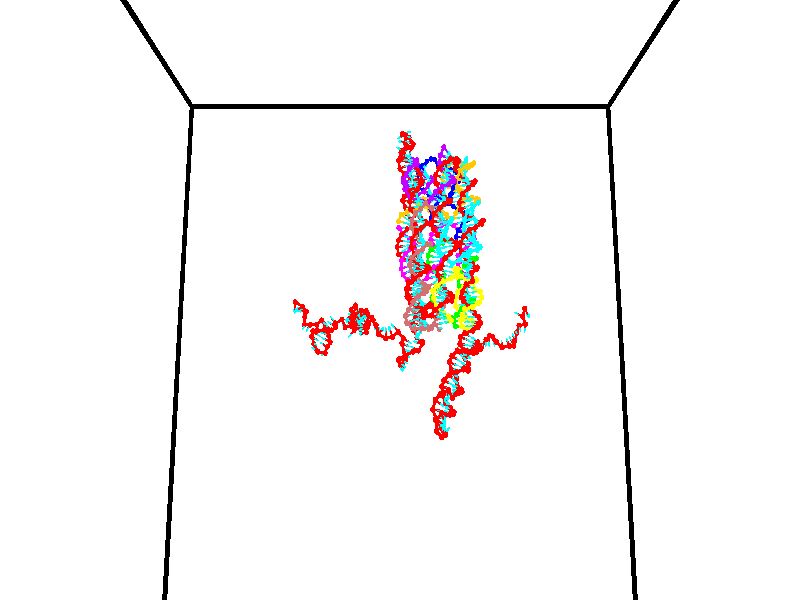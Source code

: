 // switches for output
#declare DRAW_BASES = 1; // possible values are 0, 1; only relevant for DNA ribbons
#declare DRAW_BASES_TYPE = 3; // possible values are 1, 2, 3; only relevant for DNA ribbons
#declare DRAW_FOG = 0; // set to 1 to enable fog

#include "colors.inc"

#include "transforms.inc"
background { rgb <1, 1, 1>}

#default {
   normal{
       ripples 0.25
       frequency 0.20
       turbulence 0.2
       lambda 5
   }
	finish {
		phong 0.1
		phong_size 40.
	}
}

// original window dimensions: 1024x640


// camera settings

camera {
	sky <0, 0.179814, -0.983701>
	up <0, 0.179814, -0.983701>
	right 1.6 * <1, 0, 0>
	location <35, 94.9851, 44.8844>
	look_at <35, 29.7336, 32.9568>
	direction <0, -65.2515, -11.9276>
	angle 67.0682
}


# declare cpy_camera_pos = <35, 94.9851, 44.8844>;
# if (DRAW_FOG = 1)
fog {
	fog_type 2
	up vnormalize(cpy_camera_pos)
	color rgbt<1,1,1,0.3>
	distance 1e-5
	fog_alt 3e-3
	fog_offset 56
}
# end


// LIGHTS

# declare lum = 6;
global_settings {
	ambient_light rgb lum * <0.05, 0.05, 0.05>
	max_trace_level 15
}# declare cpy_direct_light_amount = 0.25;
light_source
{	1000 * <-1, -1.16352, -0.803886>,
	rgb lum * cpy_direct_light_amount
	parallel
}

light_source
{	1000 * <1, 1.16352, 0.803886>,
	rgb lum * cpy_direct_light_amount
	parallel
}

// strand 0

// nucleotide -1

// particle -1
sphere {
	<24.439548, 35.003704, 34.110752> 0.250000
	pigment { color rgbt <1,0,0,0> }
	no_shadow
}
cylinder {
	<24.387949, 34.862717, 34.481510>,  <24.356989, 34.778126, 34.703964>, 0.100000
	pigment { color rgbt <1,0,0,0> }
	no_shadow
}
cylinder {
	<24.387949, 34.862717, 34.481510>,  <24.439548, 35.003704, 34.110752>, 0.100000
	pigment { color rgbt <1,0,0,0> }
	no_shadow
}

// particle -1
sphere {
	<24.387949, 34.862717, 34.481510> 0.100000
	pigment { color rgbt <1,0,0,0> }
	no_shadow
}
sphere {
	0, 1
	scale<0.080000,0.200000,0.300000>
	matrix <0.635865, -0.746647, -0.195430,
		0.760943, 0.564167, 0.320439,
		-0.129000, -0.352467, 0.926890,
		24.349249, 34.756977, 34.759579>
	pigment { color rgbt <0,1,1,0> }
	no_shadow
}
cylinder {
	<25.157722, 34.910267, 34.461208>,  <24.439548, 35.003704, 34.110752>, 0.130000
	pigment { color rgbt <1,0,0,0> }
	no_shadow
}

// nucleotide -1

// particle -1
sphere {
	<25.157722, 34.910267, 34.461208> 0.250000
	pigment { color rgbt <1,0,0,0> }
	no_shadow
}
cylinder {
	<24.855356, 34.671886, 34.569603>,  <24.673937, 34.528858, 34.634640>, 0.100000
	pigment { color rgbt <1,0,0,0> }
	no_shadow
}
cylinder {
	<24.855356, 34.671886, 34.569603>,  <25.157722, 34.910267, 34.461208>, 0.100000
	pigment { color rgbt <1,0,0,0> }
	no_shadow
}

// particle -1
sphere {
	<24.855356, 34.671886, 34.569603> 0.100000
	pigment { color rgbt <1,0,0,0> }
	no_shadow
}
sphere {
	0, 1
	scale<0.080000,0.200000,0.300000>
	matrix <0.600711, -0.795959, -0.074803,
		0.260271, 0.106238, 0.959673,
		-0.755913, -0.595955, 0.270983,
		24.628582, 34.493099, 34.650898>
	pigment { color rgbt <0,1,1,0> }
	no_shadow
}
cylinder {
	<25.454580, 34.298153, 34.783886>,  <25.157722, 34.910267, 34.461208>, 0.130000
	pigment { color rgbt <1,0,0,0> }
	no_shadow
}

// nucleotide -1

// particle -1
sphere {
	<25.454580, 34.298153, 34.783886> 0.250000
	pigment { color rgbt <1,0,0,0> }
	no_shadow
}
cylinder {
	<25.092627, 34.152699, 34.695381>,  <24.875454, 34.065426, 34.642277>, 0.100000
	pigment { color rgbt <1,0,0,0> }
	no_shadow
}
cylinder {
	<25.092627, 34.152699, 34.695381>,  <25.454580, 34.298153, 34.783886>, 0.100000
	pigment { color rgbt <1,0,0,0> }
	no_shadow
}

// particle -1
sphere {
	<25.092627, 34.152699, 34.695381> 0.100000
	pigment { color rgbt <1,0,0,0> }
	no_shadow
}
sphere {
	0, 1
	scale<0.080000,0.200000,0.300000>
	matrix <0.387645, -0.918714, -0.075476,
		-0.175831, -0.154069, 0.972289,
		-0.904884, -0.363632, -0.221263,
		24.821161, 34.043610, 34.629002>
	pigment { color rgbt <0,1,1,0> }
	no_shadow
}
cylinder {
	<25.210722, 33.681953, 35.181408>,  <25.454580, 34.298153, 34.783886>, 0.130000
	pigment { color rgbt <1,0,0,0> }
	no_shadow
}

// nucleotide -1

// particle -1
sphere {
	<25.210722, 33.681953, 35.181408> 0.250000
	pigment { color rgbt <1,0,0,0> }
	no_shadow
}
cylinder {
	<25.115683, 33.706394, 34.793633>,  <25.058659, 33.721058, 34.560966>, 0.100000
	pigment { color rgbt <1,0,0,0> }
	no_shadow
}
cylinder {
	<25.115683, 33.706394, 34.793633>,  <25.210722, 33.681953, 35.181408>, 0.100000
	pigment { color rgbt <1,0,0,0> }
	no_shadow
}

// particle -1
sphere {
	<25.115683, 33.706394, 34.793633> 0.100000
	pigment { color rgbt <1,0,0,0> }
	no_shadow
}
sphere {
	0, 1
	scale<0.080000,0.200000,0.300000>
	matrix <0.575621, -0.795052, -0.191189,
		-0.782437, -0.603456, 0.153731,
		-0.237599, 0.061102, -0.969440,
		25.044403, 33.724724, 34.502800>
	pigment { color rgbt <0,1,1,0> }
	no_shadow
}
cylinder {
	<25.107819, 33.371056, 35.798790>,  <25.210722, 33.681953, 35.181408>, 0.130000
	pigment { color rgbt <1,0,0,0> }
	no_shadow
}

// nucleotide -1

// particle -1
sphere {
	<25.107819, 33.371056, 35.798790> 0.250000
	pigment { color rgbt <1,0,0,0> }
	no_shadow
}
cylinder {
	<25.139803, 33.724655, 35.983032>,  <25.158995, 33.936813, 36.093578>, 0.100000
	pigment { color rgbt <1,0,0,0> }
	no_shadow
}
cylinder {
	<25.139803, 33.724655, 35.983032>,  <25.107819, 33.371056, 35.798790>, 0.100000
	pigment { color rgbt <1,0,0,0> }
	no_shadow
}

// particle -1
sphere {
	<25.139803, 33.724655, 35.983032> 0.100000
	pigment { color rgbt <1,0,0,0> }
	no_shadow
}
sphere {
	0, 1
	scale<0.080000,0.200000,0.300000>
	matrix <0.718095, -0.371566, 0.588454,
		0.691336, 0.283703, -0.664506,
		0.079962, 0.883997, 0.460603,
		25.163792, 33.989853, 36.121212>
	pigment { color rgbt <0,1,1,0> }
	no_shadow
}
cylinder {
	<25.755791, 33.466026, 35.800621>,  <25.107819, 33.371056, 35.798790>, 0.130000
	pigment { color rgbt <1,0,0,0> }
	no_shadow
}

// nucleotide -1

// particle -1
sphere {
	<25.755791, 33.466026, 35.800621> 0.250000
	pigment { color rgbt <1,0,0,0> }
	no_shadow
}
cylinder {
	<25.624500, 33.726234, 36.074581>,  <25.545725, 33.882359, 36.238956>, 0.100000
	pigment { color rgbt <1,0,0,0> }
	no_shadow
}
cylinder {
	<25.624500, 33.726234, 36.074581>,  <25.755791, 33.466026, 35.800621>, 0.100000
	pigment { color rgbt <1,0,0,0> }
	no_shadow
}

// particle -1
sphere {
	<25.624500, 33.726234, 36.074581> 0.100000
	pigment { color rgbt <1,0,0,0> }
	no_shadow
}
sphere {
	0, 1
	scale<0.080000,0.200000,0.300000>
	matrix <0.798105, -0.196857, 0.569452,
		0.505267, 0.733534, -0.454569,
		-0.328227, 0.650519, 0.684903,
		25.526031, 33.921391, 36.280052>
	pigment { color rgbt <0,1,1,0> }
	no_shadow
}
cylinder {
	<26.435217, 33.343231, 35.756115>,  <25.755791, 33.466026, 35.800621>, 0.130000
	pigment { color rgbt <1,0,0,0> }
	no_shadow
}

// nucleotide -1

// particle -1
sphere {
	<26.435217, 33.343231, 35.756115> 0.250000
	pigment { color rgbt <1,0,0,0> }
	no_shadow
}
cylinder {
	<26.558752, 33.593819, 36.042377>,  <26.632874, 33.744171, 36.214134>, 0.100000
	pigment { color rgbt <1,0,0,0> }
	no_shadow
}
cylinder {
	<26.558752, 33.593819, 36.042377>,  <26.435217, 33.343231, 35.756115>, 0.100000
	pigment { color rgbt <1,0,0,0> }
	no_shadow
}

// particle -1
sphere {
	<26.558752, 33.593819, 36.042377> 0.100000
	pigment { color rgbt <1,0,0,0> }
	no_shadow
}
sphere {
	0, 1
	scale<0.080000,0.200000,0.300000>
	matrix <0.950831, -0.184971, -0.248406,
		-0.023241, 0.757184, -0.652788,
		0.308836, 0.626464, 0.715655,
		26.651403, 33.781757, 36.257072>
	pigment { color rgbt <0,1,1,0> }
	no_shadow
}
cylinder {
	<26.984428, 33.784935, 35.464069>,  <26.435217, 33.343231, 35.756115>, 0.130000
	pigment { color rgbt <1,0,0,0> }
	no_shadow
}

// nucleotide -1

// particle -1
sphere {
	<26.984428, 33.784935, 35.464069> 0.250000
	pigment { color rgbt <1,0,0,0> }
	no_shadow
}
cylinder {
	<27.220085, 34.039379, 35.663376>,  <27.361479, 34.192047, 35.782959>, 0.100000
	pigment { color rgbt <1,0,0,0> }
	no_shadow
}
cylinder {
	<27.220085, 34.039379, 35.663376>,  <26.984428, 33.784935, 35.464069>, 0.100000
	pigment { color rgbt <1,0,0,0> }
	no_shadow
}

// particle -1
sphere {
	<27.220085, 34.039379, 35.663376> 0.100000
	pigment { color rgbt <1,0,0,0> }
	no_shadow
}
sphere {
	0, 1
	scale<0.080000,0.200000,0.300000>
	matrix <-0.299556, -0.400764, 0.865826,
		0.750450, -0.659355, -0.045557,
		0.589144, 0.636112, 0.498268,
		27.396828, 34.230213, 35.812855>
	pigment { color rgbt <0,1,1,0> }
	no_shadow
}
cylinder {
	<27.347557, 33.418564, 36.039024>,  <26.984428, 33.784935, 35.464069>, 0.130000
	pigment { color rgbt <1,0,0,0> }
	no_shadow
}

// nucleotide -1

// particle -1
sphere {
	<27.347557, 33.418564, 36.039024> 0.250000
	pigment { color rgbt <1,0,0,0> }
	no_shadow
}
cylinder {
	<27.346983, 33.808167, 36.129623>,  <27.346638, 34.041927, 36.183983>, 0.100000
	pigment { color rgbt <1,0,0,0> }
	no_shadow
}
cylinder {
	<27.346983, 33.808167, 36.129623>,  <27.347557, 33.418564, 36.039024>, 0.100000
	pigment { color rgbt <1,0,0,0> }
	no_shadow
}

// particle -1
sphere {
	<27.346983, 33.808167, 36.129623> 0.100000
	pigment { color rgbt <1,0,0,0> }
	no_shadow
}
sphere {
	0, 1
	scale<0.080000,0.200000,0.300000>
	matrix <-0.475525, -0.199919, 0.856685,
		0.879701, -0.106476, 0.463453,
		-0.001437, 0.974010, 0.226501,
		27.346552, 34.100368, 36.197575>
	pigment { color rgbt <0,1,1,0> }
	no_shadow
}
cylinder {
	<27.694464, 33.527405, 36.747814>,  <27.347557, 33.418564, 36.039024>, 0.130000
	pigment { color rgbt <1,0,0,0> }
	no_shadow
}

// nucleotide -1

// particle -1
sphere {
	<27.694464, 33.527405, 36.747814> 0.250000
	pigment { color rgbt <1,0,0,0> }
	no_shadow
}
cylinder {
	<27.496918, 33.870831, 36.692738>,  <27.378389, 34.076885, 36.659691>, 0.100000
	pigment { color rgbt <1,0,0,0> }
	no_shadow
}
cylinder {
	<27.496918, 33.870831, 36.692738>,  <27.694464, 33.527405, 36.747814>, 0.100000
	pigment { color rgbt <1,0,0,0> }
	no_shadow
}

// particle -1
sphere {
	<27.496918, 33.870831, 36.692738> 0.100000
	pigment { color rgbt <1,0,0,0> }
	no_shadow
}
sphere {
	0, 1
	scale<0.080000,0.200000,0.300000>
	matrix <-0.342404, -0.046466, 0.938403,
		0.799286, 0.510589, 0.316925,
		-0.493864, 0.858569, -0.137687,
		27.348759, 34.128403, 36.651432>
	pigment { color rgbt <0,1,1,0> }
	no_shadow
}
cylinder {
	<27.894901, 33.939674, 37.348469>,  <27.694464, 33.527405, 36.747814>, 0.130000
	pigment { color rgbt <1,0,0,0> }
	no_shadow
}

// nucleotide -1

// particle -1
sphere {
	<27.894901, 33.939674, 37.348469> 0.250000
	pigment { color rgbt <1,0,0,0> }
	no_shadow
}
cylinder {
	<27.551319, 34.088303, 37.207542>,  <27.345169, 34.177479, 37.122986>, 0.100000
	pigment { color rgbt <1,0,0,0> }
	no_shadow
}
cylinder {
	<27.551319, 34.088303, 37.207542>,  <27.894901, 33.939674, 37.348469>, 0.100000
	pigment { color rgbt <1,0,0,0> }
	no_shadow
}

// particle -1
sphere {
	<27.551319, 34.088303, 37.207542> 0.100000
	pigment { color rgbt <1,0,0,0> }
	no_shadow
}
sphere {
	0, 1
	scale<0.080000,0.200000,0.300000>
	matrix <-0.399918, -0.057114, 0.914769,
		0.319776, 0.926647, 0.197655,
		-0.858958, 0.371568, -0.352320,
		27.293633, 34.199772, 37.101845>
	pigment { color rgbt <0,1,1,0> }
	no_shadow
}
cylinder {
	<27.657644, 34.495667, 37.837688>,  <27.894901, 33.939674, 37.348469>, 0.130000
	pigment { color rgbt <1,0,0,0> }
	no_shadow
}

// nucleotide -1

// particle -1
sphere {
	<27.657644, 34.495667, 37.837688> 0.250000
	pigment { color rgbt <1,0,0,0> }
	no_shadow
}
cylinder {
	<27.336628, 34.349407, 37.649124>,  <27.144018, 34.261650, 37.535988>, 0.100000
	pigment { color rgbt <1,0,0,0> }
	no_shadow
}
cylinder {
	<27.336628, 34.349407, 37.649124>,  <27.657644, 34.495667, 37.837688>, 0.100000
	pigment { color rgbt <1,0,0,0> }
	no_shadow
}

// particle -1
sphere {
	<27.336628, 34.349407, 37.649124> 0.100000
	pigment { color rgbt <1,0,0,0> }
	no_shadow
}
sphere {
	0, 1
	scale<0.080000,0.200000,0.300000>
	matrix <-0.467934, -0.104367, 0.877579,
		-0.370085, 0.924883, -0.087341,
		-0.802543, -0.365649, -0.471409,
		27.095865, 34.239712, 37.507702>
	pigment { color rgbt <0,1,1,0> }
	no_shadow
}
cylinder {
	<27.422726, 34.000504, 38.295486>,  <27.657644, 34.495667, 37.837688>, 0.130000
	pigment { color rgbt <1,0,0,0> }
	no_shadow
}

// nucleotide -1

// particle -1
sphere {
	<27.422726, 34.000504, 38.295486> 0.250000
	pigment { color rgbt <1,0,0,0> }
	no_shadow
}
cylinder {
	<27.224272, 33.655167, 38.332336>,  <27.105200, 33.447964, 38.354446>, 0.100000
	pigment { color rgbt <1,0,0,0> }
	no_shadow
}
cylinder {
	<27.224272, 33.655167, 38.332336>,  <27.422726, 34.000504, 38.295486>, 0.100000
	pigment { color rgbt <1,0,0,0> }
	no_shadow
}

// particle -1
sphere {
	<27.224272, 33.655167, 38.332336> 0.100000
	pigment { color rgbt <1,0,0,0> }
	no_shadow
}
sphere {
	0, 1
	scale<0.080000,0.200000,0.300000>
	matrix <0.592473, -0.259073, 0.762795,
		-0.634687, 0.433032, 0.640043,
		-0.496133, -0.863345, 0.092129,
		27.075432, 33.396164, 38.359974>
	pigment { color rgbt <0,1,1,0> }
	no_shadow
}
cylinder {
	<26.634546, 33.733997, 38.150055>,  <27.422726, 34.000504, 38.295486>, 0.130000
	pigment { color rgbt <1,0,0,0> }
	no_shadow
}

// nucleotide -1

// particle -1
sphere {
	<26.634546, 33.733997, 38.150055> 0.250000
	pigment { color rgbt <1,0,0,0> }
	no_shadow
}
cylinder {
	<26.417213, 34.048847, 38.033279>,  <26.286814, 34.237755, 37.963215>, 0.100000
	pigment { color rgbt <1,0,0,0> }
	no_shadow
}
cylinder {
	<26.417213, 34.048847, 38.033279>,  <26.634546, 33.733997, 38.150055>, 0.100000
	pigment { color rgbt <1,0,0,0> }
	no_shadow
}

// particle -1
sphere {
	<26.417213, 34.048847, 38.033279> 0.100000
	pigment { color rgbt <1,0,0,0> }
	no_shadow
}
sphere {
	0, 1
	scale<0.080000,0.200000,0.300000>
	matrix <0.630067, 0.152517, -0.761415,
		-0.554801, -0.597644, -0.578807,
		-0.543333, 0.787121, -0.291940,
		26.254213, 34.284985, 37.945698>
	pigment { color rgbt <0,1,1,0> }
	no_shadow
}
cylinder {
	<26.192747, 33.639858, 37.467396>,  <26.634546, 33.733997, 38.150055>, 0.130000
	pigment { color rgbt <1,0,0,0> }
	no_shadow
}

// nucleotide -1

// particle -1
sphere {
	<26.192747, 33.639858, 37.467396> 0.250000
	pigment { color rgbt <1,0,0,0> }
	no_shadow
}
cylinder {
	<26.339609, 34.006077, 37.533085>,  <26.427727, 34.225807, 37.572498>, 0.100000
	pigment { color rgbt <1,0,0,0> }
	no_shadow
}
cylinder {
	<26.339609, 34.006077, 37.533085>,  <26.192747, 33.639858, 37.467396>, 0.100000
	pigment { color rgbt <1,0,0,0> }
	no_shadow
}

// particle -1
sphere {
	<26.339609, 34.006077, 37.533085> 0.100000
	pigment { color rgbt <1,0,0,0> }
	no_shadow
}
sphere {
	0, 1
	scale<0.080000,0.200000,0.300000>
	matrix <0.435497, -0.013194, -0.900094,
		-0.821913, 0.401991, -0.403563,
		0.367154, 0.915548, 0.164222,
		26.449755, 34.280743, 37.582352>
	pigment { color rgbt <0,1,1,0> }
	no_shadow
}
cylinder {
	<26.031853, 34.042427, 36.884346>,  <26.192747, 33.639858, 37.467396>, 0.130000
	pigment { color rgbt <1,0,0,0> }
	no_shadow
}

// nucleotide -1

// particle -1
sphere {
	<26.031853, 34.042427, 36.884346> 0.250000
	pigment { color rgbt <1,0,0,0> }
	no_shadow
}
cylinder {
	<26.344017, 34.213745, 37.066566>,  <26.531315, 34.316536, 37.175900>, 0.100000
	pigment { color rgbt <1,0,0,0> }
	no_shadow
}
cylinder {
	<26.344017, 34.213745, 37.066566>,  <26.031853, 34.042427, 36.884346>, 0.100000
	pigment { color rgbt <1,0,0,0> }
	no_shadow
}

// particle -1
sphere {
	<26.344017, 34.213745, 37.066566> 0.100000
	pigment { color rgbt <1,0,0,0> }
	no_shadow
}
sphere {
	0, 1
	scale<0.080000,0.200000,0.300000>
	matrix <0.436045, 0.149385, -0.887440,
		-0.448136, 0.891207, -0.070173,
		0.780410, 0.428292, 0.455551,
		26.578140, 34.342232, 37.203232>
	pigment { color rgbt <0,1,1,0> }
	no_shadow
}
cylinder {
	<26.205826, 34.634418, 36.521755>,  <26.031853, 34.042427, 36.884346>, 0.130000
	pigment { color rgbt <1,0,0,0> }
	no_shadow
}

// nucleotide -1

// particle -1
sphere {
	<26.205826, 34.634418, 36.521755> 0.250000
	pigment { color rgbt <1,0,0,0> }
	no_shadow
}
cylinder {
	<26.541832, 34.536755, 36.715565>,  <26.743437, 34.478157, 36.831848>, 0.100000
	pigment { color rgbt <1,0,0,0> }
	no_shadow
}
cylinder {
	<26.541832, 34.536755, 36.715565>,  <26.205826, 34.634418, 36.521755>, 0.100000
	pigment { color rgbt <1,0,0,0> }
	no_shadow
}

// particle -1
sphere {
	<26.541832, 34.536755, 36.715565> 0.100000
	pigment { color rgbt <1,0,0,0> }
	no_shadow
}
sphere {
	0, 1
	scale<0.080000,0.200000,0.300000>
	matrix <0.517918, 0.094765, -0.850165,
		0.161660, 0.965094, 0.206058,
		0.840016, -0.244159, 0.484520,
		26.793837, 34.463509, 36.860920>
	pigment { color rgbt <0,1,1,0> }
	no_shadow
}
cylinder {
	<26.702044, 35.227608, 36.530373>,  <26.205826, 34.634418, 36.521755>, 0.130000
	pigment { color rgbt <1,0,0,0> }
	no_shadow
}

// nucleotide -1

// particle -1
sphere {
	<26.702044, 35.227608, 36.530373> 0.250000
	pigment { color rgbt <1,0,0,0> }
	no_shadow
}
cylinder {
	<26.883022, 34.873978, 36.577202>,  <26.991610, 34.661800, 36.605301>, 0.100000
	pigment { color rgbt <1,0,0,0> }
	no_shadow
}
cylinder {
	<26.883022, 34.873978, 36.577202>,  <26.702044, 35.227608, 36.530373>, 0.100000
	pigment { color rgbt <1,0,0,0> }
	no_shadow
}

// particle -1
sphere {
	<26.883022, 34.873978, 36.577202> 0.100000
	pigment { color rgbt <1,0,0,0> }
	no_shadow
}
sphere {
	0, 1
	scale<0.080000,0.200000,0.300000>
	matrix <0.458710, 0.118130, -0.880699,
		0.764773, 0.452171, 0.458981,
		0.452446, -0.884074, 0.117072,
		27.018757, 34.608757, 36.612324>
	pigment { color rgbt <0,1,1,0> }
	no_shadow
}
cylinder {
	<27.443163, 35.395691, 36.521351>,  <26.702044, 35.227608, 36.530373>, 0.130000
	pigment { color rgbt <1,0,0,0> }
	no_shadow
}

// nucleotide -1

// particle -1
sphere {
	<27.443163, 35.395691, 36.521351> 0.250000
	pigment { color rgbt <1,0,0,0> }
	no_shadow
}
cylinder {
	<27.406111, 35.007820, 36.430893>,  <27.383879, 34.775097, 36.376617>, 0.100000
	pigment { color rgbt <1,0,0,0> }
	no_shadow
}
cylinder {
	<27.406111, 35.007820, 36.430893>,  <27.443163, 35.395691, 36.521351>, 0.100000
	pigment { color rgbt <1,0,0,0> }
	no_shadow
}

// particle -1
sphere {
	<27.406111, 35.007820, 36.430893> 0.100000
	pigment { color rgbt <1,0,0,0> }
	no_shadow
}
sphere {
	0, 1
	scale<0.080000,0.200000,0.300000>
	matrix <0.631302, 0.118443, -0.766439,
		0.769985, -0.213765, 0.601189,
		-0.092631, -0.969678, -0.226149,
		27.378321, 34.716915, 36.363049>
	pigment { color rgbt <0,1,1,0> }
	no_shadow
}
cylinder {
	<28.108757, 35.073669, 36.510384>,  <27.443163, 35.395691, 36.521351>, 0.130000
	pigment { color rgbt <1,0,0,0> }
	no_shadow
}

// nucleotide -1

// particle -1
sphere {
	<28.108757, 35.073669, 36.510384> 0.250000
	pigment { color rgbt <1,0,0,0> }
	no_shadow
}
cylinder {
	<27.860603, 34.854404, 36.286015>,  <27.711710, 34.722843, 36.151394>, 0.100000
	pigment { color rgbt <1,0,0,0> }
	no_shadow
}
cylinder {
	<27.860603, 34.854404, 36.286015>,  <28.108757, 35.073669, 36.510384>, 0.100000
	pigment { color rgbt <1,0,0,0> }
	no_shadow
}

// particle -1
sphere {
	<27.860603, 34.854404, 36.286015> 0.100000
	pigment { color rgbt <1,0,0,0> }
	no_shadow
}
sphere {
	0, 1
	scale<0.080000,0.200000,0.300000>
	matrix <0.673098, -0.005030, -0.739536,
		0.402566, -0.836355, 0.372090,
		-0.620386, -0.548165, -0.560924,
		27.674488, 34.689957, 36.117737>
	pigment { color rgbt <0,1,1,0> }
	no_shadow
}
cylinder {
	<28.549620, 34.722443, 36.173950>,  <28.108757, 35.073669, 36.510384>, 0.130000
	pigment { color rgbt <1,0,0,0> }
	no_shadow
}

// nucleotide -1

// particle -1
sphere {
	<28.549620, 34.722443, 36.173950> 0.250000
	pigment { color rgbt <1,0,0,0> }
	no_shadow
}
cylinder {
	<28.200031, 34.713402, 35.979767>,  <27.990278, 34.707977, 35.863258>, 0.100000
	pigment { color rgbt <1,0,0,0> }
	no_shadow
}
cylinder {
	<28.200031, 34.713402, 35.979767>,  <28.549620, 34.722443, 36.173950>, 0.100000
	pigment { color rgbt <1,0,0,0> }
	no_shadow
}

// particle -1
sphere {
	<28.200031, 34.713402, 35.979767> 0.100000
	pigment { color rgbt <1,0,0,0> }
	no_shadow
}
sphere {
	0, 1
	scale<0.080000,0.200000,0.300000>
	matrix <0.484461, 0.038388, -0.873970,
		0.038388, -0.999007, -0.022601,
		0.873970, 0.022601, 0.485454,
		27.937840, 34.706623, 35.834129>
	pigment { color rgbt <0,1,1,0> }
	no_shadow
}
cylinder {
	<28.438223, 34.094742, 35.776077>,  <28.549620, 34.722443, 36.173950>, 0.130000
	pigment { color rgbt <1,0,0,0> }
	no_shadow
}

// nucleotide -1

// particle -1
sphere {
	<28.438223, 34.094742, 35.776077> 0.250000
	pigment { color rgbt <1,0,0,0> }
	no_shadow
}
cylinder {
	<28.246082, 34.383842, 35.577328>,  <28.130798, 34.557304, 35.458076>, 0.100000
	pigment { color rgbt <1,0,0,0> }
	no_shadow
}
cylinder {
	<28.246082, 34.383842, 35.577328>,  <28.438223, 34.094742, 35.776077>, 0.100000
	pigment { color rgbt <1,0,0,0> }
	no_shadow
}

// particle -1
sphere {
	<28.246082, 34.383842, 35.577328> 0.100000
	pigment { color rgbt <1,0,0,0> }
	no_shadow
}
sphere {
	0, 1
	scale<0.080000,0.200000,0.300000>
	matrix <0.531052, -0.211199, -0.820597,
		-0.698030, -0.658044, -0.282371,
		-0.480352, 0.722755, -0.496878,
		28.101976, 34.600670, 35.428265>
	pigment { color rgbt <0,1,1,0> }
	no_shadow
}
cylinder {
	<29.114273, 34.308105, 35.469696>,  <28.438223, 34.094742, 35.776077>, 0.130000
	pigment { color rgbt <1,0,0,0> }
	no_shadow
}

// nucleotide -1

// particle -1
sphere {
	<29.114273, 34.308105, 35.469696> 0.250000
	pigment { color rgbt <1,0,0,0> }
	no_shadow
}
cylinder {
	<29.163794, 33.961014, 35.662243>,  <29.193506, 33.752758, 35.777771>, 0.100000
	pigment { color rgbt <1,0,0,0> }
	no_shadow
}
cylinder {
	<29.163794, 33.961014, 35.662243>,  <29.114273, 34.308105, 35.469696>, 0.100000
	pigment { color rgbt <1,0,0,0> }
	no_shadow
}

// particle -1
sphere {
	<29.163794, 33.961014, 35.662243> 0.100000
	pigment { color rgbt <1,0,0,0> }
	no_shadow
}
sphere {
	0, 1
	scale<0.080000,0.200000,0.300000>
	matrix <0.882318, 0.318241, 0.346753,
		-0.454079, 0.381789, 0.805015,
		0.123802, -0.867732, 0.481366,
		29.200933, 33.700695, 35.806652>
	pigment { color rgbt <0,1,1,0> }
	no_shadow
}
cylinder {
	<29.433922, 34.424976, 36.166252>,  <29.114273, 34.308105, 35.469696>, 0.130000
	pigment { color rgbt <1,0,0,0> }
	no_shadow
}

// nucleotide -1

// particle -1
sphere {
	<29.433922, 34.424976, 36.166252> 0.250000
	pigment { color rgbt <1,0,0,0> }
	no_shadow
}
cylinder {
	<29.497581, 34.046764, 36.052654>,  <29.535778, 33.819839, 35.984497>, 0.100000
	pigment { color rgbt <1,0,0,0> }
	no_shadow
}
cylinder {
	<29.497581, 34.046764, 36.052654>,  <29.433922, 34.424976, 36.166252>, 0.100000
	pigment { color rgbt <1,0,0,0> }
	no_shadow
}

// particle -1
sphere {
	<29.497581, 34.046764, 36.052654> 0.100000
	pigment { color rgbt <1,0,0,0> }
	no_shadow
}
sphere {
	0, 1
	scale<0.080000,0.200000,0.300000>
	matrix <0.920307, 0.037962, 0.389351,
		-0.357360, -0.323327, 0.876215,
		0.159150, -0.945526, -0.283994,
		29.545326, 33.763107, 35.967457>
	pigment { color rgbt <0,1,1,0> }
	no_shadow
}
cylinder {
	<30.098873, 34.663189, 36.089302>,  <29.433922, 34.424976, 36.166252>, 0.130000
	pigment { color rgbt <1,0,0,0> }
	no_shadow
}

// nucleotide -1

// particle -1
sphere {
	<30.098873, 34.663189, 36.089302> 0.250000
	pigment { color rgbt <1,0,0,0> }
	no_shadow
}
cylinder {
	<29.904074, 34.934872, 35.869663>,  <29.787195, 35.097881, 35.737881>, 0.100000
	pigment { color rgbt <1,0,0,0> }
	no_shadow
}
cylinder {
	<29.904074, 34.934872, 35.869663>,  <30.098873, 34.663189, 36.089302>, 0.100000
	pigment { color rgbt <1,0,0,0> }
	no_shadow
}

// particle -1
sphere {
	<29.904074, 34.934872, 35.869663> 0.100000
	pigment { color rgbt <1,0,0,0> }
	no_shadow
}
sphere {
	0, 1
	scale<0.080000,0.200000,0.300000>
	matrix <-0.270770, -0.715120, -0.644427,
		-0.830373, -0.165154, 0.532170,
		-0.486996, 0.679210, -0.549098,
		29.757975, 35.138634, 35.704933>
	pigment { color rgbt <0,1,1,0> }
	no_shadow
}
cylinder {
	<30.326340, 33.946373, 36.360409>,  <30.098873, 34.663189, 36.089302>, 0.130000
	pigment { color rgbt <1,0,0,0> }
	no_shadow
}

// nucleotide -1

// particle -1
sphere {
	<30.326340, 33.946373, 36.360409> 0.250000
	pigment { color rgbt <1,0,0,0> }
	no_shadow
}
cylinder {
	<30.079048, 34.077465, 36.646175>,  <29.930674, 34.156120, 36.817635>, 0.100000
	pigment { color rgbt <1,0,0,0> }
	no_shadow
}
cylinder {
	<30.079048, 34.077465, 36.646175>,  <30.326340, 33.946373, 36.360409>, 0.100000
	pigment { color rgbt <1,0,0,0> }
	no_shadow
}

// particle -1
sphere {
	<30.079048, 34.077465, 36.646175> 0.100000
	pigment { color rgbt <1,0,0,0> }
	no_shadow
}
sphere {
	0, 1
	scale<0.080000,0.200000,0.300000>
	matrix <-0.719384, 0.130265, -0.682288,
		-0.316669, -0.935748, 0.155230,
		-0.618228, 0.327730, 0.714413,
		29.893579, 34.175785, 36.860500>
	pigment { color rgbt <0,1,1,0> }
	no_shadow
}
cylinder {
	<30.262239, 33.784863, 35.726570>,  <30.326340, 33.946373, 36.360409>, 0.130000
	pigment { color rgbt <1,0,0,0> }
	no_shadow
}

// nucleotide -1

// particle -1
sphere {
	<30.262239, 33.784863, 35.726570> 0.250000
	pigment { color rgbt <1,0,0,0> }
	no_shadow
}
cylinder {
	<30.619587, 33.621120, 35.800678>,  <30.833996, 33.522877, 35.845142>, 0.100000
	pigment { color rgbt <1,0,0,0> }
	no_shadow
}
cylinder {
	<30.619587, 33.621120, 35.800678>,  <30.262239, 33.784863, 35.726570>, 0.100000
	pigment { color rgbt <1,0,0,0> }
	no_shadow
}

// particle -1
sphere {
	<30.619587, 33.621120, 35.800678> 0.100000
	pigment { color rgbt <1,0,0,0> }
	no_shadow
}
sphere {
	0, 1
	scale<0.080000,0.200000,0.300000>
	matrix <-0.041912, -0.486448, -0.872704,
		0.447368, 0.771880, -0.451733,
		0.893367, -0.409353, 0.185270,
		30.887598, 33.498314, 35.856258>
	pigment { color rgbt <0,1,1,0> }
	no_shadow
}
cylinder {
	<30.354681, 33.559181, 34.970867>,  <30.262239, 33.784863, 35.726570>, 0.130000
	pigment { color rgbt <1,0,0,0> }
	no_shadow
}

// nucleotide -1

// particle -1
sphere {
	<30.354681, 33.559181, 34.970867> 0.250000
	pigment { color rgbt <1,0,0,0> }
	no_shadow
}
cylinder {
	<30.646471, 33.404037, 35.196232>,  <30.821545, 33.310951, 35.331451>, 0.100000
	pigment { color rgbt <1,0,0,0> }
	no_shadow
}
cylinder {
	<30.646471, 33.404037, 35.196232>,  <30.354681, 33.559181, 34.970867>, 0.100000
	pigment { color rgbt <1,0,0,0> }
	no_shadow
}

// particle -1
sphere {
	<30.646471, 33.404037, 35.196232> 0.100000
	pigment { color rgbt <1,0,0,0> }
	no_shadow
}
sphere {
	0, 1
	scale<0.080000,0.200000,0.300000>
	matrix <0.133572, -0.727063, -0.673452,
		0.670840, 0.566522, -0.478567,
		0.729474, -0.387855, 0.563415,
		30.865313, 33.287682, 35.365257>
	pigment { color rgbt <0,1,1,0> }
	no_shadow
}
cylinder {
	<30.975685, 33.457901, 34.556431>,  <30.354681, 33.559181, 34.970867>, 0.130000
	pigment { color rgbt <1,0,0,0> }
	no_shadow
}

// nucleotide -1

// particle -1
sphere {
	<30.975685, 33.457901, 34.556431> 0.250000
	pigment { color rgbt <1,0,0,0> }
	no_shadow
}
cylinder {
	<30.966974, 33.208473, 34.869019>,  <30.961748, 33.058819, 35.056572>, 0.100000
	pigment { color rgbt <1,0,0,0> }
	no_shadow
}
cylinder {
	<30.966974, 33.208473, 34.869019>,  <30.975685, 33.457901, 34.556431>, 0.100000
	pigment { color rgbt <1,0,0,0> }
	no_shadow
}

// particle -1
sphere {
	<30.966974, 33.208473, 34.869019> 0.100000
	pigment { color rgbt <1,0,0,0> }
	no_shadow
}
sphere {
	0, 1
	scale<0.080000,0.200000,0.300000>
	matrix <0.091674, -0.779605, -0.619526,
		0.995551, 0.058148, 0.074143,
		-0.021778, -0.623567, 0.781467,
		30.960442, 33.021404, 35.103458>
	pigment { color rgbt <0,1,1,0> }
	no_shadow
}
cylinder {
	<31.476494, 32.824890, 34.488167>,  <30.975685, 33.457901, 34.556431>, 0.130000
	pigment { color rgbt <1,0,0,0> }
	no_shadow
}

// nucleotide -1

// particle -1
sphere {
	<31.476494, 32.824890, 34.488167> 0.250000
	pigment { color rgbt <1,0,0,0> }
	no_shadow
}
cylinder {
	<31.182316, 32.705948, 34.731709>,  <31.005808, 32.634583, 34.877834>, 0.100000
	pigment { color rgbt <1,0,0,0> }
	no_shadow
}
cylinder {
	<31.182316, 32.705948, 34.731709>,  <31.476494, 32.824890, 34.488167>, 0.100000
	pigment { color rgbt <1,0,0,0> }
	no_shadow
}

// particle -1
sphere {
	<31.182316, 32.705948, 34.731709> 0.100000
	pigment { color rgbt <1,0,0,0> }
	no_shadow
}
sphere {
	0, 1
	scale<0.080000,0.200000,0.300000>
	matrix <-0.130002, -0.819950, -0.557478,
		0.664996, -0.489147, 0.564372,
		-0.735446, -0.297351, 0.608853,
		30.961681, 32.616741, 34.914364>
	pigment { color rgbt <0,1,1,0> }
	no_shadow
}
cylinder {
	<31.610678, 32.048252, 34.665604>,  <31.476494, 32.824890, 34.488167>, 0.130000
	pigment { color rgbt <1,0,0,0> }
	no_shadow
}

// nucleotide -1

// particle -1
sphere {
	<31.610678, 32.048252, 34.665604> 0.250000
	pigment { color rgbt <1,0,0,0> }
	no_shadow
}
cylinder {
	<31.233891, 32.113873, 34.782761>,  <31.007818, 32.153244, 34.853054>, 0.100000
	pigment { color rgbt <1,0,0,0> }
	no_shadow
}
cylinder {
	<31.233891, 32.113873, 34.782761>,  <31.610678, 32.048252, 34.665604>, 0.100000
	pigment { color rgbt <1,0,0,0> }
	no_shadow
}

// particle -1
sphere {
	<31.233891, 32.113873, 34.782761> 0.100000
	pigment { color rgbt <1,0,0,0> }
	no_shadow
}
sphere {
	0, 1
	scale<0.080000,0.200000,0.300000>
	matrix <-0.254846, -0.917355, -0.305799,
		0.218520, -0.362695, 0.905926,
		-0.941968, 0.164049, 0.292892,
		30.951300, 32.163086, 34.870628>
	pigment { color rgbt <0,1,1,0> }
	no_shadow
}
cylinder {
	<31.496170, 31.698000, 35.300846>,  <31.610678, 32.048252, 34.665604>, 0.130000
	pigment { color rgbt <1,0,0,0> }
	no_shadow
}

// nucleotide -1

// particle -1
sphere {
	<31.496170, 31.698000, 35.300846> 0.250000
	pigment { color rgbt <1,0,0,0> }
	no_shadow
}
cylinder {
	<31.155470, 31.746117, 35.096863>,  <30.951050, 31.774986, 34.974472>, 0.100000
	pigment { color rgbt <1,0,0,0> }
	no_shadow
}
cylinder {
	<31.155470, 31.746117, 35.096863>,  <31.496170, 31.698000, 35.300846>, 0.100000
	pigment { color rgbt <1,0,0,0> }
	no_shadow
}

// particle -1
sphere {
	<31.155470, 31.746117, 35.096863> 0.100000
	pigment { color rgbt <1,0,0,0> }
	no_shadow
}
sphere {
	0, 1
	scale<0.080000,0.200000,0.300000>
	matrix <-0.064635, -0.989977, -0.125570,
		-0.519948, -0.073993, 0.850987,
		-0.851749, 0.120294, -0.509954,
		30.899944, 31.782206, 34.943878>
	pigment { color rgbt <0,1,1,0> }
	no_shadow
}
cylinder {
	<31.011900, 31.186886, 35.613762>,  <31.496170, 31.698000, 35.300846>, 0.130000
	pigment { color rgbt <1,0,0,0> }
	no_shadow
}

// nucleotide -1

// particle -1
sphere {
	<31.011900, 31.186886, 35.613762> 0.250000
	pigment { color rgbt <1,0,0,0> }
	no_shadow
}
cylinder {
	<30.850954, 31.266556, 35.256340>,  <30.754387, 31.314358, 35.041889>, 0.100000
	pigment { color rgbt <1,0,0,0> }
	no_shadow
}
cylinder {
	<30.850954, 31.266556, 35.256340>,  <31.011900, 31.186886, 35.613762>, 0.100000
	pigment { color rgbt <1,0,0,0> }
	no_shadow
}

// particle -1
sphere {
	<30.850954, 31.266556, 35.256340> 0.100000
	pigment { color rgbt <1,0,0,0> }
	no_shadow
}
sphere {
	0, 1
	scale<0.080000,0.200000,0.300000>
	matrix <-0.158266, -0.976484, -0.146392,
		-0.901695, 0.082516, 0.424425,
		-0.402365, 0.199173, -0.893551,
		30.730246, 31.326307, 34.988274>
	pigment { color rgbt <0,1,1,0> }
	no_shadow
}
cylinder {
	<30.378468, 30.832552, 35.495792>,  <31.011900, 31.186886, 35.613762>, 0.130000
	pigment { color rgbt <1,0,0,0> }
	no_shadow
}

// nucleotide -1

// particle -1
sphere {
	<30.378468, 30.832552, 35.495792> 0.250000
	pigment { color rgbt <1,0,0,0> }
	no_shadow
}
cylinder {
	<30.533506, 30.919651, 35.137497>,  <30.626530, 30.971910, 34.922520>, 0.100000
	pigment { color rgbt <1,0,0,0> }
	no_shadow
}
cylinder {
	<30.533506, 30.919651, 35.137497>,  <30.378468, 30.832552, 35.495792>, 0.100000
	pigment { color rgbt <1,0,0,0> }
	no_shadow
}

// particle -1
sphere {
	<30.533506, 30.919651, 35.137497> 0.100000
	pigment { color rgbt <1,0,0,0> }
	no_shadow
}
sphere {
	0, 1
	scale<0.080000,0.200000,0.300000>
	matrix <-0.093834, -0.957335, -0.273324,
		-0.917040, 0.189991, -0.350630,
		0.387599, 0.217748, -0.895742,
		30.649786, 30.984976, 34.868774>
	pigment { color rgbt <0,1,1,0> }
	no_shadow
}
cylinder {
	<29.882303, 30.537827, 34.949951>,  <30.378468, 30.832552, 35.495792>, 0.130000
	pigment { color rgbt <1,0,0,0> }
	no_shadow
}

// nucleotide -1

// particle -1
sphere {
	<29.882303, 30.537827, 34.949951> 0.250000
	pigment { color rgbt <1,0,0,0> }
	no_shadow
}
cylinder {
	<30.259970, 30.550280, 34.818752>,  <30.486570, 30.557751, 34.740032>, 0.100000
	pigment { color rgbt <1,0,0,0> }
	no_shadow
}
cylinder {
	<30.259970, 30.550280, 34.818752>,  <29.882303, 30.537827, 34.949951>, 0.100000
	pigment { color rgbt <1,0,0,0> }
	no_shadow
}

// particle -1
sphere {
	<30.259970, 30.550280, 34.818752> 0.100000
	pigment { color rgbt <1,0,0,0> }
	no_shadow
}
sphere {
	0, 1
	scale<0.080000,0.200000,0.300000>
	matrix <-0.057905, -0.964350, -0.258215,
		-0.324342, 0.262791, -0.908704,
		0.944166, 0.031131, -0.327996,
		30.543219, 30.559620, 34.720352>
	pigment { color rgbt <0,1,1,0> }
	no_shadow
}
cylinder {
	<29.943213, 30.293880, 34.282173>,  <29.882303, 30.537827, 34.949951>, 0.130000
	pigment { color rgbt <1,0,0,0> }
	no_shadow
}

// nucleotide -1

// particle -1
sphere {
	<29.943213, 30.293880, 34.282173> 0.250000
	pigment { color rgbt <1,0,0,0> }
	no_shadow
}
cylinder {
	<30.301390, 30.244253, 34.453190>,  <30.516296, 30.214478, 34.555801>, 0.100000
	pigment { color rgbt <1,0,0,0> }
	no_shadow
}
cylinder {
	<30.301390, 30.244253, 34.453190>,  <29.943213, 30.293880, 34.282173>, 0.100000
	pigment { color rgbt <1,0,0,0> }
	no_shadow
}

// particle -1
sphere {
	<30.301390, 30.244253, 34.453190> 0.100000
	pigment { color rgbt <1,0,0,0> }
	no_shadow
}
sphere {
	0, 1
	scale<0.080000,0.200000,0.300000>
	matrix <0.023890, -0.945605, -0.324437,
		0.444539, 0.300729, -0.843770,
		0.895441, -0.124067, 0.427543,
		30.570023, 30.207033, 34.581451>
	pigment { color rgbt <0,1,1,0> }
	no_shadow
}
cylinder {
	<30.225534, 30.855513, 33.845982>,  <29.943213, 30.293880, 34.282173>, 0.130000
	pigment { color rgbt <1,0,0,0> }
	no_shadow
}

// nucleotide -1

// particle -1
sphere {
	<30.225534, 30.855513, 33.845982> 0.250000
	pigment { color rgbt <1,0,0,0> }
	no_shadow
}
cylinder {
	<30.344515, 31.002058, 34.198639>,  <30.415903, 31.089985, 34.410233>, 0.100000
	pigment { color rgbt <1,0,0,0> }
	no_shadow
}
cylinder {
	<30.344515, 31.002058, 34.198639>,  <30.225534, 30.855513, 33.845982>, 0.100000
	pigment { color rgbt <1,0,0,0> }
	no_shadow
}

// particle -1
sphere {
	<30.344515, 31.002058, 34.198639> 0.100000
	pigment { color rgbt <1,0,0,0> }
	no_shadow
}
sphere {
	0, 1
	scale<0.080000,0.200000,0.300000>
	matrix <-0.081794, 0.929827, -0.358790,
		-0.951227, 0.034608, 0.306543,
		0.297449, 0.366365, 0.881647,
		30.433750, 31.111967, 34.463135>
	pigment { color rgbt <0,1,1,0> }
	no_shadow
}
cylinder {
	<30.253616, 31.615423, 33.767574>,  <30.225534, 30.855513, 33.845982>, 0.130000
	pigment { color rgbt <1,0,0,0> }
	no_shadow
}

// nucleotide -1

// particle -1
sphere {
	<30.253616, 31.615423, 33.767574> 0.250000
	pigment { color rgbt <1,0,0,0> }
	no_shadow
}
cylinder {
	<30.422937, 31.550257, 34.124062>,  <30.524530, 31.511158, 34.337955>, 0.100000
	pigment { color rgbt <1,0,0,0> }
	no_shadow
}
cylinder {
	<30.422937, 31.550257, 34.124062>,  <30.253616, 31.615423, 33.767574>, 0.100000
	pigment { color rgbt <1,0,0,0> }
	no_shadow
}

// particle -1
sphere {
	<30.422937, 31.550257, 34.124062> 0.100000
	pigment { color rgbt <1,0,0,0> }
	no_shadow
}
sphere {
	0, 1
	scale<0.080000,0.200000,0.300000>
	matrix <-0.034581, 0.980078, 0.195582,
		-0.905328, -0.113609, 0.409236,
		0.423303, -0.162914, 0.891221,
		30.549929, 31.501383, 34.391426>
	pigment { color rgbt <0,1,1,0> }
	no_shadow
}
cylinder {
	<29.818710, 32.075058, 34.295383>,  <30.253616, 31.615423, 33.767574>, 0.130000
	pigment { color rgbt <1,0,0,0> }
	no_shadow
}

// nucleotide -1

// particle -1
sphere {
	<29.818710, 32.075058, 34.295383> 0.250000
	pigment { color rgbt <1,0,0,0> }
	no_shadow
}
cylinder {
	<30.160225, 31.978809, 34.480057>,  <30.365133, 31.921059, 34.590858>, 0.100000
	pigment { color rgbt <1,0,0,0> }
	no_shadow
}
cylinder {
	<30.160225, 31.978809, 34.480057>,  <29.818710, 32.075058, 34.295383>, 0.100000
	pigment { color rgbt <1,0,0,0> }
	no_shadow
}

// particle -1
sphere {
	<30.160225, 31.978809, 34.480057> 0.100000
	pigment { color rgbt <1,0,0,0> }
	no_shadow
}
sphere {
	0, 1
	scale<0.080000,0.200000,0.300000>
	matrix <0.032231, 0.909512, 0.414427,
		-0.519626, -0.338951, 0.784284,
		0.853785, -0.240625, 0.461681,
		30.416361, 31.906622, 34.618561>
	pigment { color rgbt <0,1,1,0> }
	no_shadow
}
cylinder {
	<30.015776, 31.553944, 34.803730>,  <29.818710, 32.075058, 34.295383>, 0.130000
	pigment { color rgbt <1,0,0,0> }
	no_shadow
}

// nucleotide -1

// particle -1
sphere {
	<30.015776, 31.553944, 34.803730> 0.250000
	pigment { color rgbt <1,0,0,0> }
	no_shadow
}
cylinder {
	<29.793352, 31.269178, 34.632156>,  <29.659899, 31.098320, 34.529213>, 0.100000
	pigment { color rgbt <1,0,0,0> }
	no_shadow
}
cylinder {
	<29.793352, 31.269178, 34.632156>,  <30.015776, 31.553944, 34.803730>, 0.100000
	pigment { color rgbt <1,0,0,0> }
	no_shadow
}

// particle -1
sphere {
	<29.793352, 31.269178, 34.632156> 0.100000
	pigment { color rgbt <1,0,0,0> }
	no_shadow
}
sphere {
	0, 1
	scale<0.080000,0.200000,0.300000>
	matrix <0.073960, 0.471641, -0.878684,
		0.827847, -0.520321, -0.209606,
		-0.556056, -0.711913, -0.428930,
		29.626535, 31.055605, 34.503479>
	pigment { color rgbt <0,1,1,0> }
	no_shadow
}
cylinder {
	<29.696106, 32.246429, 35.080070>,  <30.015776, 31.553944, 34.803730>, 0.130000
	pigment { color rgbt <1,0,0,0> }
	no_shadow
}

// nucleotide -1

// particle -1
sphere {
	<29.696106, 32.246429, 35.080070> 0.250000
	pigment { color rgbt <1,0,0,0> }
	no_shadow
}
cylinder {
	<30.091078, 32.237366, 35.017494>,  <30.328060, 32.231926, 34.979950>, 0.100000
	pigment { color rgbt <1,0,0,0> }
	no_shadow
}
cylinder {
	<30.091078, 32.237366, 35.017494>,  <29.696106, 32.246429, 35.080070>, 0.100000
	pigment { color rgbt <1,0,0,0> }
	no_shadow
}

// particle -1
sphere {
	<30.091078, 32.237366, 35.017494> 0.100000
	pigment { color rgbt <1,0,0,0> }
	no_shadow
}
sphere {
	0, 1
	scale<0.080000,0.200000,0.300000>
	matrix <0.092559, 0.885156, 0.455996,
		0.128136, -0.464742, 0.876125,
		0.987428, -0.022664, -0.156437,
		30.387306, 32.230568, 34.970562>
	pigment { color rgbt <0,1,1,0> }
	no_shadow
}
cylinder {
	<30.081354, 32.301811, 35.751682>,  <29.696106, 32.246429, 35.080070>, 0.130000
	pigment { color rgbt <1,0,0,0> }
	no_shadow
}

// nucleotide -1

// particle -1
sphere {
	<30.081354, 32.301811, 35.751682> 0.250000
	pigment { color rgbt <1,0,0,0> }
	no_shadow
}
cylinder {
	<30.328238, 32.405144, 35.454411>,  <30.476368, 32.467144, 35.276047>, 0.100000
	pigment { color rgbt <1,0,0,0> }
	no_shadow
}
cylinder {
	<30.328238, 32.405144, 35.454411>,  <30.081354, 32.301811, 35.751682>, 0.100000
	pigment { color rgbt <1,0,0,0> }
	no_shadow
}

// particle -1
sphere {
	<30.328238, 32.405144, 35.454411> 0.100000
	pigment { color rgbt <1,0,0,0> }
	no_shadow
}
sphere {
	0, 1
	scale<0.080000,0.200000,0.300000>
	matrix <0.222585, 0.848648, 0.479846,
		0.754659, -0.461587, 0.466292,
		0.617208, 0.258331, -0.743182,
		30.513399, 32.482643, 35.231457>
	pigment { color rgbt <0,1,1,0> }
	no_shadow
}
cylinder {
	<30.821999, 32.242489, 36.015465>,  <30.081354, 32.301811, 35.751682>, 0.130000
	pigment { color rgbt <1,0,0,0> }
	no_shadow
}

// nucleotide -1

// particle -1
sphere {
	<30.821999, 32.242489, 36.015465> 0.250000
	pigment { color rgbt <1,0,0,0> }
	no_shadow
}
cylinder {
	<30.752228, 32.518387, 35.734371>,  <30.710365, 32.683926, 35.565716>, 0.100000
	pigment { color rgbt <1,0,0,0> }
	no_shadow
}
cylinder {
	<30.752228, 32.518387, 35.734371>,  <30.821999, 32.242489, 36.015465>, 0.100000
	pigment { color rgbt <1,0,0,0> }
	no_shadow
}

// particle -1
sphere {
	<30.752228, 32.518387, 35.734371> 0.100000
	pigment { color rgbt <1,0,0,0> }
	no_shadow
}
sphere {
	0, 1
	scale<0.080000,0.200000,0.300000>
	matrix <0.294477, 0.717548, 0.631195,
		0.939606, -0.096842, -0.328272,
		-0.174425, 0.689743, -0.702730,
		30.699900, 32.725311, 35.523552>
	pigment { color rgbt <0,1,1,0> }
	no_shadow
}
cylinder {
	<31.376507, 32.570019, 35.763634>,  <30.821999, 32.242489, 36.015465>, 0.130000
	pigment { color rgbt <1,0,0,0> }
	no_shadow
}

// nucleotide -1

// particle -1
sphere {
	<31.376507, 32.570019, 35.763634> 0.250000
	pigment { color rgbt <1,0,0,0> }
	no_shadow
}
cylinder {
	<31.059776, 32.813454, 35.784138>,  <30.869738, 32.959515, 35.796440>, 0.100000
	pigment { color rgbt <1,0,0,0> }
	no_shadow
}
cylinder {
	<31.059776, 32.813454, 35.784138>,  <31.376507, 32.570019, 35.763634>, 0.100000
	pigment { color rgbt <1,0,0,0> }
	no_shadow
}

// particle -1
sphere {
	<31.059776, 32.813454, 35.784138> 0.100000
	pigment { color rgbt <1,0,0,0> }
	no_shadow
}
sphere {
	0, 1
	scale<0.080000,0.200000,0.300000>
	matrix <0.346768, 0.378909, 0.858009,
		0.502754, 0.697169, -0.511071,
		-0.791827, 0.608591, 0.051258,
		30.822227, 32.996033, 35.799515>
	pigment { color rgbt <0,1,1,0> }
	no_shadow
}
cylinder {
	<31.674240, 33.211243, 35.987354>,  <31.376507, 32.570019, 35.763634>, 0.130000
	pigment { color rgbt <1,0,0,0> }
	no_shadow
}

// nucleotide -1

// particle -1
sphere {
	<31.674240, 33.211243, 35.987354> 0.250000
	pigment { color rgbt <1,0,0,0> }
	no_shadow
}
cylinder {
	<31.288708, 33.197121, 36.093018>,  <31.057388, 33.188648, 36.156418>, 0.100000
	pigment { color rgbt <1,0,0,0> }
	no_shadow
}
cylinder {
	<31.288708, 33.197121, 36.093018>,  <31.674240, 33.211243, 35.987354>, 0.100000
	pigment { color rgbt <1,0,0,0> }
	no_shadow
}

// particle -1
sphere {
	<31.288708, 33.197121, 36.093018> 0.100000
	pigment { color rgbt <1,0,0,0> }
	no_shadow
}
sphere {
	0, 1
	scale<0.080000,0.200000,0.300000>
	matrix <0.221363, 0.445915, 0.867270,
		-0.148410, 0.894379, -0.421973,
		-0.963832, -0.035302, 0.264161,
		30.999557, 33.186531, 36.172264>
	pigment { color rgbt <0,1,1,0> }
	no_shadow
}
cylinder {
	<31.565485, 33.740475, 36.470261>,  <31.674240, 33.211243, 35.987354>, 0.130000
	pigment { color rgbt <1,0,0,0> }
	no_shadow
}

// nucleotide -1

// particle -1
sphere {
	<31.565485, 33.740475, 36.470261> 0.250000
	pigment { color rgbt <1,0,0,0> }
	no_shadow
}
cylinder {
	<31.238937, 33.518665, 36.534809>,  <31.043009, 33.385578, 36.573540>, 0.100000
	pigment { color rgbt <1,0,0,0> }
	no_shadow
}
cylinder {
	<31.238937, 33.518665, 36.534809>,  <31.565485, 33.740475, 36.470261>, 0.100000
	pigment { color rgbt <1,0,0,0> }
	no_shadow
}

// particle -1
sphere {
	<31.238937, 33.518665, 36.534809> 0.100000
	pigment { color rgbt <1,0,0,0> }
	no_shadow
}
sphere {
	0, 1
	scale<0.080000,0.200000,0.300000>
	matrix <-0.120441, 0.436745, 0.891486,
		-0.564831, 0.708347, -0.423333,
		-0.816370, -0.554525, 0.161373,
		30.994026, 33.352306, 36.583221>
	pigment { color rgbt <0,1,1,0> }
	no_shadow
}
cylinder {
	<31.771576, 34.172047, 35.936047>,  <31.565485, 33.740475, 36.470261>, 0.130000
	pigment { color rgbt <1,0,0,0> }
	no_shadow
}

// nucleotide -1

// particle -1
sphere {
	<31.771576, 34.172047, 35.936047> 0.250000
	pigment { color rgbt <1,0,0,0> }
	no_shadow
}
cylinder {
	<31.503159, 33.997917, 35.695984>,  <31.342108, 33.893440, 35.551945>, 0.100000
	pigment { color rgbt <1,0,0,0> }
	no_shadow
}
cylinder {
	<31.503159, 33.997917, 35.695984>,  <31.771576, 34.172047, 35.936047>, 0.100000
	pigment { color rgbt <1,0,0,0> }
	no_shadow
}

// particle -1
sphere {
	<31.503159, 33.997917, 35.695984> 0.100000
	pigment { color rgbt <1,0,0,0> }
	no_shadow
}
sphere {
	0, 1
	scale<0.080000,0.200000,0.300000>
	matrix <0.168945, 0.698399, -0.695483,
		0.721916, -0.568091, -0.395107,
		-0.671040, -0.435329, -0.600161,
		31.301846, 33.867317, 35.515934>
	pigment { color rgbt <0,1,1,0> }
	no_shadow
}
cylinder {
	<32.143734, 34.042656, 35.277760>,  <31.771576, 34.172047, 35.936047>, 0.130000
	pigment { color rgbt <1,0,0,0> }
	no_shadow
}

// nucleotide -1

// particle -1
sphere {
	<32.143734, 34.042656, 35.277760> 0.250000
	pigment { color rgbt <1,0,0,0> }
	no_shadow
}
cylinder {
	<31.749252, 34.104145, 35.253193>,  <31.512564, 34.141037, 35.238453>, 0.100000
	pigment { color rgbt <1,0,0,0> }
	no_shadow
}
cylinder {
	<31.749252, 34.104145, 35.253193>,  <32.143734, 34.042656, 35.277760>, 0.100000
	pigment { color rgbt <1,0,0,0> }
	no_shadow
}

// particle -1
sphere {
	<31.749252, 34.104145, 35.253193> 0.100000
	pigment { color rgbt <1,0,0,0> }
	no_shadow
}
sphere {
	0, 1
	scale<0.080000,0.200000,0.300000>
	matrix <0.153081, 0.705766, -0.691708,
		-0.062985, -0.691567, -0.719561,
		-0.986204, 0.153719, -0.061413,
		31.453390, 34.150261, 35.234768>
	pigment { color rgbt <0,1,1,0> }
	no_shadow
}
cylinder {
	<32.285057, 34.771049, 35.603806>,  <32.143734, 34.042656, 35.277760>, 0.130000
	pigment { color rgbt <1,0,0,0> }
	no_shadow
}

// nucleotide -1

// particle -1
sphere {
	<32.285057, 34.771049, 35.603806> 0.250000
	pigment { color rgbt <1,0,0,0> }
	no_shadow
}
cylinder {
	<32.373390, 34.514687, 35.897873>,  <32.426388, 34.360867, 36.074314>, 0.100000
	pigment { color rgbt <1,0,0,0> }
	no_shadow
}
cylinder {
	<32.373390, 34.514687, 35.897873>,  <32.285057, 34.771049, 35.603806>, 0.100000
	pigment { color rgbt <1,0,0,0> }
	no_shadow
}

// particle -1
sphere {
	<32.373390, 34.514687, 35.897873> 0.100000
	pigment { color rgbt <1,0,0,0> }
	no_shadow
}
sphere {
	0, 1
	scale<0.080000,0.200000,0.300000>
	matrix <0.911493, 0.403805, 0.078237,
		-0.347007, 0.652822, 0.673357,
		0.220830, -0.640909, 0.735166,
		32.439640, 34.322414, 36.118423>
	pigment { color rgbt <0,1,1,0> }
	no_shadow
}
cylinder {
	<32.605949, 35.123177, 36.086109>,  <32.285057, 34.771049, 35.603806>, 0.130000
	pigment { color rgbt <1,0,0,0> }
	no_shadow
}

// nucleotide -1

// particle -1
sphere {
	<32.605949, 35.123177, 36.086109> 0.250000
	pigment { color rgbt <1,0,0,0> }
	no_shadow
}
cylinder {
	<32.753899, 34.789463, 36.249653>,  <32.842670, 34.589237, 36.347778>, 0.100000
	pigment { color rgbt <1,0,0,0> }
	no_shadow
}
cylinder {
	<32.753899, 34.789463, 36.249653>,  <32.605949, 35.123177, 36.086109>, 0.100000
	pigment { color rgbt <1,0,0,0> }
	no_shadow
}

// particle -1
sphere {
	<32.753899, 34.789463, 36.249653> 0.100000
	pigment { color rgbt <1,0,0,0> }
	no_shadow
}
sphere {
	0, 1
	scale<0.080000,0.200000,0.300000>
	matrix <0.863390, 0.471186, 0.180392,
		-0.343147, 0.286284, 0.894590,
		0.369875, -0.834282, 0.408860,
		32.864861, 34.539177, 36.372311>
	pigment { color rgbt <0,1,1,0> }
	no_shadow
}
cylinder {
	<32.811195, 35.099281, 36.822701>,  <32.605949, 35.123177, 36.086109>, 0.130000
	pigment { color rgbt <1,0,0,0> }
	no_shadow
}

// nucleotide -1

// particle -1
sphere {
	<32.811195, 35.099281, 36.822701> 0.250000
	pigment { color rgbt <1,0,0,0> }
	no_shadow
}
cylinder {
	<33.035072, 34.875618, 36.578053>,  <33.169399, 34.741421, 36.431263>, 0.100000
	pigment { color rgbt <1,0,0,0> }
	no_shadow
}
cylinder {
	<33.035072, 34.875618, 36.578053>,  <32.811195, 35.099281, 36.822701>, 0.100000
	pigment { color rgbt <1,0,0,0> }
	no_shadow
}

// particle -1
sphere {
	<33.035072, 34.875618, 36.578053> 0.100000
	pigment { color rgbt <1,0,0,0> }
	no_shadow
}
sphere {
	0, 1
	scale<0.080000,0.200000,0.300000>
	matrix <0.757754, 0.644108, 0.104565,
		0.335483, -0.521985, 0.784208,
		0.559696, -0.559157, -0.611624,
		33.202980, 34.707870, 36.394566>
	pigment { color rgbt <0,1,1,0> }
	no_shadow
}
cylinder {
	<33.565998, 34.964020, 37.178341>,  <32.811195, 35.099281, 36.822701>, 0.130000
	pigment { color rgbt <1,0,0,0> }
	no_shadow
}

// nucleotide -1

// particle -1
sphere {
	<33.565998, 34.964020, 37.178341> 0.250000
	pigment { color rgbt <1,0,0,0> }
	no_shadow
}
cylinder {
	<33.569298, 34.929817, 36.779819>,  <33.571278, 34.909294, 36.540707>, 0.100000
	pigment { color rgbt <1,0,0,0> }
	no_shadow
}
cylinder {
	<33.569298, 34.929817, 36.779819>,  <33.565998, 34.964020, 37.178341>, 0.100000
	pigment { color rgbt <1,0,0,0> }
	no_shadow
}

// particle -1
sphere {
	<33.569298, 34.929817, 36.779819> 0.100000
	pigment { color rgbt <1,0,0,0> }
	no_shadow
}
sphere {
	0, 1
	scale<0.080000,0.200000,0.300000>
	matrix <0.914915, 0.402744, -0.026985,
		0.403562, -0.911310, 0.081554,
		0.008253, -0.085505, -0.996303,
		33.571774, 34.904167, 36.480930>
	pigment { color rgbt <0,1,1,0> }
	no_shadow
}
cylinder {
	<34.251526, 34.940548, 37.036339>,  <33.565998, 34.964020, 37.178341>, 0.130000
	pigment { color rgbt <1,0,0,0> }
	no_shadow
}

// nucleotide -1

// particle -1
sphere {
	<34.251526, 34.940548, 37.036339> 0.250000
	pigment { color rgbt <1,0,0,0> }
	no_shadow
}
cylinder {
	<34.090691, 35.004341, 36.675697>,  <33.994190, 35.042618, 36.459312>, 0.100000
	pigment { color rgbt <1,0,0,0> }
	no_shadow
}
cylinder {
	<34.090691, 35.004341, 36.675697>,  <34.251526, 34.940548, 37.036339>, 0.100000
	pigment { color rgbt <1,0,0,0> }
	no_shadow
}

// particle -1
sphere {
	<34.090691, 35.004341, 36.675697> 0.100000
	pigment { color rgbt <1,0,0,0> }
	no_shadow
}
sphere {
	0, 1
	scale<0.080000,0.200000,0.300000>
	matrix <0.728043, 0.652830, -0.209202,
		0.555231, -0.740525, -0.378604,
		-0.402084, 0.159485, -0.901606,
		33.970066, 35.052185, 36.405216>
	pigment { color rgbt <0,1,1,0> }
	no_shadow
}
cylinder {
	<34.815922, 35.155869, 36.649853>,  <34.251526, 34.940548, 37.036339>, 0.130000
	pigment { color rgbt <1,0,0,0> }
	no_shadow
}

// nucleotide -1

// particle -1
sphere {
	<34.815922, 35.155869, 36.649853> 0.250000
	pigment { color rgbt <1,0,0,0> }
	no_shadow
}
cylinder {
	<34.531513, 35.232948, 36.379353>,  <34.360867, 35.279198, 36.217052>, 0.100000
	pigment { color rgbt <1,0,0,0> }
	no_shadow
}
cylinder {
	<34.531513, 35.232948, 36.379353>,  <34.815922, 35.155869, 36.649853>, 0.100000
	pigment { color rgbt <1,0,0,0> }
	no_shadow
}

// particle -1
sphere {
	<34.531513, 35.232948, 36.379353> 0.100000
	pigment { color rgbt <1,0,0,0> }
	no_shadow
}
sphere {
	0, 1
	scale<0.080000,0.200000,0.300000>
	matrix <0.652887, 0.538052, -0.533140,
		0.261118, -0.820588, -0.508382,
		-0.711024, 0.192704, -0.676246,
		34.318207, 35.290760, 36.176479>
	pigment { color rgbt <0,1,1,0> }
	no_shadow
}
cylinder {
	<35.334965, 34.950706, 37.149765>,  <34.815922, 35.155869, 36.649853>, 0.130000
	pigment { color rgbt <1,0,0,0> }
	no_shadow
}

// nucleotide -1

// particle -1
sphere {
	<35.334965, 34.950706, 37.149765> 0.250000
	pigment { color rgbt <1,0,0,0> }
	no_shadow
}
cylinder {
	<35.663292, 34.790703, 37.312859>,  <35.860291, 34.694702, 37.410713>, 0.100000
	pigment { color rgbt <1,0,0,0> }
	no_shadow
}
cylinder {
	<35.663292, 34.790703, 37.312859>,  <35.334965, 34.950706, 37.149765>, 0.100000
	pigment { color rgbt <1,0,0,0> }
	no_shadow
}

// particle -1
sphere {
	<35.663292, 34.790703, 37.312859> 0.100000
	pigment { color rgbt <1,0,0,0> }
	no_shadow
}
sphere {
	0, 1
	scale<0.080000,0.200000,0.300000>
	matrix <-0.419979, 0.061154, 0.905471,
		-0.387132, -0.914468, -0.117800,
		0.820821, -0.400010, 0.407731,
		35.909538, 34.670700, 37.435177>
	pigment { color rgbt <0,1,1,0> }
	no_shadow
}
cylinder {
	<35.177818, 34.465096, 37.515591>,  <35.334965, 34.950706, 37.149765>, 0.130000
	pigment { color rgbt <1,0,0,0> }
	no_shadow
}

// nucleotide -1

// particle -1
sphere {
	<35.177818, 34.465096, 37.515591> 0.250000
	pigment { color rgbt <1,0,0,0> }
	no_shadow
}
cylinder {
	<35.530960, 34.588367, 37.657349>,  <35.742844, 34.662331, 37.742405>, 0.100000
	pigment { color rgbt <1,0,0,0> }
	no_shadow
}
cylinder {
	<35.530960, 34.588367, 37.657349>,  <35.177818, 34.465096, 37.515591>, 0.100000
	pigment { color rgbt <1,0,0,0> }
	no_shadow
}

// particle -1
sphere {
	<35.530960, 34.588367, 37.657349> 0.100000
	pigment { color rgbt <1,0,0,0> }
	no_shadow
}
sphere {
	0, 1
	scale<0.080000,0.200000,0.300000>
	matrix <-0.397939, 0.090094, 0.912977,
		0.249434, -0.947052, 0.202177,
		0.882852, 0.308182, 0.354396,
		35.795815, 34.680820, 37.763668>
	pigment { color rgbt <0,1,1,0> }
	no_shadow
}
cylinder {
	<35.404427, 34.011909, 38.136341>,  <35.177818, 34.465096, 37.515591>, 0.130000
	pigment { color rgbt <1,0,0,0> }
	no_shadow
}

// nucleotide -1

// particle -1
sphere {
	<35.404427, 34.011909, 38.136341> 0.250000
	pigment { color rgbt <1,0,0,0> }
	no_shadow
}
cylinder {
	<35.565342, 34.377991, 38.145844>,  <35.661892, 34.597641, 38.151546>, 0.100000
	pigment { color rgbt <1,0,0,0> }
	no_shadow
}
cylinder {
	<35.565342, 34.377991, 38.145844>,  <35.404427, 34.011909, 38.136341>, 0.100000
	pigment { color rgbt <1,0,0,0> }
	no_shadow
}

// particle -1
sphere {
	<35.565342, 34.377991, 38.145844> 0.100000
	pigment { color rgbt <1,0,0,0> }
	no_shadow
}
sphere {
	0, 1
	scale<0.080000,0.200000,0.300000>
	matrix <-0.396791, 0.150907, 0.905419,
		0.825059, -0.373666, 0.423853,
		0.402287, 0.915205, 0.023760,
		35.686028, 34.652554, 38.152973>
	pigment { color rgbt <0,1,1,0> }
	no_shadow
}
cylinder {
	<35.577015, 34.141418, 38.922756>,  <35.404427, 34.011909, 38.136341>, 0.130000
	pigment { color rgbt <1,0,0,0> }
	no_shadow
}

// nucleotide -1

// particle -1
sphere {
	<35.577015, 34.141418, 38.922756> 0.250000
	pigment { color rgbt <1,0,0,0> }
	no_shadow
}
cylinder {
	<35.566090, 34.494762, 38.735596>,  <35.559532, 34.706768, 38.623299>, 0.100000
	pigment { color rgbt <1,0,0,0> }
	no_shadow
}
cylinder {
	<35.566090, 34.494762, 38.735596>,  <35.577015, 34.141418, 38.922756>, 0.100000
	pigment { color rgbt <1,0,0,0> }
	no_shadow
}

// particle -1
sphere {
	<35.566090, 34.494762, 38.735596> 0.100000
	pigment { color rgbt <1,0,0,0> }
	no_shadow
}
sphere {
	0, 1
	scale<0.080000,0.200000,0.300000>
	matrix <-0.329447, 0.433973, 0.838530,
		0.943779, 0.177056, 0.279164,
		-0.027317, 0.883356, -0.467905,
		35.557896, 34.759769, 38.595222>
	pigment { color rgbt <0,1,1,0> }
	no_shadow
}
cylinder {
	<35.476891, 33.305038, 38.873287>,  <35.577015, 34.141418, 38.922756>, 0.130000
	pigment { color rgbt <1,0,0,0> }
	no_shadow
}

// nucleotide -1

// particle -1
sphere {
	<35.476891, 33.305038, 38.873287> 0.250000
	pigment { color rgbt <1,0,0,0> }
	no_shadow
}
cylinder {
	<35.371922, 33.190910, 39.242012>,  <35.308941, 33.122433, 39.463245>, 0.100000
	pigment { color rgbt <1,0,0,0> }
	no_shadow
}
cylinder {
	<35.371922, 33.190910, 39.242012>,  <35.476891, 33.305038, 38.873287>, 0.100000
	pigment { color rgbt <1,0,0,0> }
	no_shadow
}

// particle -1
sphere {
	<35.371922, 33.190910, 39.242012> 0.100000
	pigment { color rgbt <1,0,0,0> }
	no_shadow
}
sphere {
	0, 1
	scale<0.080000,0.200000,0.300000>
	matrix <0.342333, 0.865624, 0.365382,
		-0.902188, 0.411449, -0.129484,
		-0.262420, -0.285316, 0.921808,
		35.293194, 33.105316, 39.518555>
	pigment { color rgbt <0,1,1,0> }
	no_shadow
}
cylinder {
	<35.065144, 33.808857, 39.303379>,  <35.476891, 33.305038, 38.873287>, 0.130000
	pigment { color rgbt <1,0,0,0> }
	no_shadow
}

// nucleotide -1

// particle -1
sphere {
	<35.065144, 33.808857, 39.303379> 0.250000
	pigment { color rgbt <1,0,0,0> }
	no_shadow
}
cylinder {
	<35.119175, 34.144917, 39.513485>,  <35.151596, 34.346554, 39.639549>, 0.100000
	pigment { color rgbt <1,0,0,0> }
	no_shadow
}
cylinder {
	<35.119175, 34.144917, 39.513485>,  <35.065144, 33.808857, 39.303379>, 0.100000
	pigment { color rgbt <1,0,0,0> }
	no_shadow
}

// particle -1
sphere {
	<35.119175, 34.144917, 39.513485> 0.100000
	pigment { color rgbt <1,0,0,0> }
	no_shadow
}
sphere {
	0, 1
	scale<0.080000,0.200000,0.300000>
	matrix <0.219700, 0.491532, -0.842691,
		-0.966170, 0.229232, -0.118185,
		0.135080, 0.840148, 0.525266,
		35.159698, 34.396961, 39.671066>
	pigment { color rgbt <0,1,1,0> }
	no_shadow
}
cylinder {
	<34.826111, 34.456680, 38.954033>,  <35.065144, 33.808857, 39.303379>, 0.130000
	pigment { color rgbt <1,0,0,0> }
	no_shadow
}

// nucleotide -1

// particle -1
sphere {
	<34.826111, 34.456680, 38.954033> 0.250000
	pigment { color rgbt <1,0,0,0> }
	no_shadow
}
cylinder {
	<35.124184, 34.555691, 39.201721>,  <35.303028, 34.615097, 39.350334>, 0.100000
	pigment { color rgbt <1,0,0,0> }
	no_shadow
}
cylinder {
	<35.124184, 34.555691, 39.201721>,  <34.826111, 34.456680, 38.954033>, 0.100000
	pigment { color rgbt <1,0,0,0> }
	no_shadow
}

// particle -1
sphere {
	<35.124184, 34.555691, 39.201721> 0.100000
	pigment { color rgbt <1,0,0,0> }
	no_shadow
}
sphere {
	0, 1
	scale<0.080000,0.200000,0.300000>
	matrix <0.437056, 0.520046, -0.733849,
		-0.503666, 0.817486, 0.279350,
		0.745186, 0.247523, 0.619217,
		35.347740, 34.629948, 39.387486>
	pigment { color rgbt <0,1,1,0> }
	no_shadow
}
cylinder {
	<34.965912, 35.176472, 38.884342>,  <34.826111, 34.456680, 38.954033>, 0.130000
	pigment { color rgbt <1,0,0,0> }
	no_shadow
}

// nucleotide -1

// particle -1
sphere {
	<34.965912, 35.176472, 38.884342> 0.250000
	pigment { color rgbt <1,0,0,0> }
	no_shadow
}
cylinder {
	<35.292980, 34.995914, 39.027260>,  <35.489220, 34.887581, 39.113010>, 0.100000
	pigment { color rgbt <1,0,0,0> }
	no_shadow
}
cylinder {
	<35.292980, 34.995914, 39.027260>,  <34.965912, 35.176472, 38.884342>, 0.100000
	pigment { color rgbt <1,0,0,0> }
	no_shadow
}

// particle -1
sphere {
	<35.292980, 34.995914, 39.027260> 0.100000
	pigment { color rgbt <1,0,0,0> }
	no_shadow
}
sphere {
	0, 1
	scale<0.080000,0.200000,0.300000>
	matrix <0.503112, 0.258660, -0.824605,
		0.279804, 0.854014, 0.438600,
		0.817672, -0.451393, 0.357290,
		35.538280, 34.860497, 39.134445>
	pigment { color rgbt <0,1,1,0> }
	no_shadow
}
cylinder {
	<35.500690, 35.668999, 38.654205>,  <34.965912, 35.176472, 38.884342>, 0.130000
	pigment { color rgbt <1,0,0,0> }
	no_shadow
}

// nucleotide -1

// particle -1
sphere {
	<35.500690, 35.668999, 38.654205> 0.250000
	pigment { color rgbt <1,0,0,0> }
	no_shadow
}
cylinder {
	<35.678349, 35.311241, 38.675335>,  <35.784943, 35.096584, 38.688011>, 0.100000
	pigment { color rgbt <1,0,0,0> }
	no_shadow
}
cylinder {
	<35.678349, 35.311241, 38.675335>,  <35.500690, 35.668999, 38.654205>, 0.100000
	pigment { color rgbt <1,0,0,0> }
	no_shadow
}

// particle -1
sphere {
	<35.678349, 35.311241, 38.675335> 0.100000
	pigment { color rgbt <1,0,0,0> }
	no_shadow
}
sphere {
	0, 1
	scale<0.080000,0.200000,0.300000>
	matrix <0.467283, 0.180938, -0.865395,
		0.764450, 0.409041, 0.498299,
		0.444143, -0.894398, 0.052820,
		35.811592, 35.042923, 38.691181>
	pigment { color rgbt <0,1,1,0> }
	no_shadow
}
cylinder {
	<36.293571, 35.744633, 38.366066>,  <35.500690, 35.668999, 38.654205>, 0.130000
	pigment { color rgbt <1,0,0,0> }
	no_shadow
}

// nucleotide -1

// particle -1
sphere {
	<36.293571, 35.744633, 38.366066> 0.250000
	pigment { color rgbt <1,0,0,0> }
	no_shadow
}
cylinder {
	<36.139999, 35.380550, 38.303932>,  <36.047855, 35.162102, 38.266651>, 0.100000
	pigment { color rgbt <1,0,0,0> }
	no_shadow
}
cylinder {
	<36.139999, 35.380550, 38.303932>,  <36.293571, 35.744633, 38.366066>, 0.100000
	pigment { color rgbt <1,0,0,0> }
	no_shadow
}

// particle -1
sphere {
	<36.139999, 35.380550, 38.303932> 0.100000
	pigment { color rgbt <1,0,0,0> }
	no_shadow
}
sphere {
	0, 1
	scale<0.080000,0.200000,0.300000>
	matrix <0.375959, -0.000446, -0.926637,
		0.843357, -0.414164, 0.342369,
		-0.383932, -0.910202, -0.155333,
		36.024818, 35.107491, 38.257332>
	pigment { color rgbt <0,1,1,0> }
	no_shadow
}
cylinder {
	<36.839012, 35.282688, 38.222946>,  <36.293571, 35.744633, 38.366066>, 0.130000
	pigment { color rgbt <1,0,0,0> }
	no_shadow
}

// nucleotide -1

// particle -1
sphere {
	<36.839012, 35.282688, 38.222946> 0.250000
	pigment { color rgbt <1,0,0,0> }
	no_shadow
}
cylinder {
	<36.515709, 35.107239, 38.065807>,  <36.321728, 35.001968, 37.971523>, 0.100000
	pigment { color rgbt <1,0,0,0> }
	no_shadow
}
cylinder {
	<36.515709, 35.107239, 38.065807>,  <36.839012, 35.282688, 38.222946>, 0.100000
	pigment { color rgbt <1,0,0,0> }
	no_shadow
}

// particle -1
sphere {
	<36.515709, 35.107239, 38.065807> 0.100000
	pigment { color rgbt <1,0,0,0> }
	no_shadow
}
sphere {
	0, 1
	scale<0.080000,0.200000,0.300000>
	matrix <0.496222, -0.148234, -0.855448,
		0.316989, -0.886360, 0.337468,
		-0.808258, -0.438627, -0.392842,
		36.273232, 34.975651, 37.947956>
	pigment { color rgbt <0,1,1,0> }
	no_shadow
}
cylinder {
	<37.229591, 35.217442, 37.629166>,  <36.839012, 35.282688, 38.222946>, 0.130000
	pigment { color rgbt <1,0,0,0> }
	no_shadow
}

// nucleotide -1

// particle -1
sphere {
	<37.229591, 35.217442, 37.629166> 0.250000
	pigment { color rgbt <1,0,0,0> }
	no_shadow
}
cylinder {
	<36.868435, 35.068848, 37.542637>,  <36.651741, 34.979691, 37.490719>, 0.100000
	pigment { color rgbt <1,0,0,0> }
	no_shadow
}
cylinder {
	<36.868435, 35.068848, 37.542637>,  <37.229591, 35.217442, 37.629166>, 0.100000
	pigment { color rgbt <1,0,0,0> }
	no_shadow
}

// particle -1
sphere {
	<36.868435, 35.068848, 37.542637> 0.100000
	pigment { color rgbt <1,0,0,0> }
	no_shadow
}
sphere {
	0, 1
	scale<0.080000,0.200000,0.300000>
	matrix <0.347669, -0.335071, -0.875702,
		0.252823, -0.865869, 0.431684,
		-0.902888, -0.371481, -0.216322,
		36.597569, 34.957405, 37.477741>
	pigment { color rgbt <0,1,1,0> }
	no_shadow
}
cylinder {
	<37.270214, 34.438267, 37.423206>,  <37.229591, 35.217442, 37.629166>, 0.130000
	pigment { color rgbt <1,0,0,0> }
	no_shadow
}

// nucleotide -1

// particle -1
sphere {
	<37.270214, 34.438267, 37.423206> 0.250000
	pigment { color rgbt <1,0,0,0> }
	no_shadow
}
cylinder {
	<36.974709, 34.648361, 37.254276>,  <36.797405, 34.774418, 37.152920>, 0.100000
	pigment { color rgbt <1,0,0,0> }
	no_shadow
}
cylinder {
	<36.974709, 34.648361, 37.254276>,  <37.270214, 34.438267, 37.423206>, 0.100000
	pigment { color rgbt <1,0,0,0> }
	no_shadow
}

// particle -1
sphere {
	<36.974709, 34.648361, 37.254276> 0.100000
	pigment { color rgbt <1,0,0,0> }
	no_shadow
}
sphere {
	0, 1
	scale<0.080000,0.200000,0.300000>
	matrix <0.326518, -0.269246, -0.906031,
		-0.589592, -0.807236, 0.027408,
		-0.738761, 0.525239, -0.422322,
		36.753078, 34.805931, 37.127579>
	pigment { color rgbt <0,1,1,0> }
	no_shadow
}
cylinder {
	<36.721569, 34.046997, 36.981236>,  <37.270214, 34.438267, 37.423206>, 0.130000
	pigment { color rgbt <1,0,0,0> }
	no_shadow
}

// nucleotide -1

// particle -1
sphere {
	<36.721569, 34.046997, 36.981236> 0.250000
	pigment { color rgbt <1,0,0,0> }
	no_shadow
}
cylinder {
	<36.795403, 34.424847, 36.872711>,  <36.839703, 34.651558, 36.807594>, 0.100000
	pigment { color rgbt <1,0,0,0> }
	no_shadow
}
cylinder {
	<36.795403, 34.424847, 36.872711>,  <36.721569, 34.046997, 36.981236>, 0.100000
	pigment { color rgbt <1,0,0,0> }
	no_shadow
}

// particle -1
sphere {
	<36.795403, 34.424847, 36.872711> 0.100000
	pigment { color rgbt <1,0,0,0> }
	no_shadow
}
sphere {
	0, 1
	scale<0.080000,0.200000,0.300000>
	matrix <0.227477, -0.309625, -0.923248,
		-0.956129, 0.108702, -0.272033,
		0.184587, 0.944625, -0.271314,
		36.850777, 34.708233, 36.791317>
	pigment { color rgbt <0,1,1,0> }
	no_shadow
}
cylinder {
	<36.364029, 34.180470, 36.345589>,  <36.721569, 34.046997, 36.981236>, 0.130000
	pigment { color rgbt <1,0,0,0> }
	no_shadow
}

// nucleotide -1

// particle -1
sphere {
	<36.364029, 34.180470, 36.345589> 0.250000
	pigment { color rgbt <1,0,0,0> }
	no_shadow
}
cylinder {
	<36.656746, 34.452740, 36.359207>,  <36.832375, 34.616104, 36.367378>, 0.100000
	pigment { color rgbt <1,0,0,0> }
	no_shadow
}
cylinder {
	<36.656746, 34.452740, 36.359207>,  <36.364029, 34.180470, 36.345589>, 0.100000
	pigment { color rgbt <1,0,0,0> }
	no_shadow
}

// particle -1
sphere {
	<36.656746, 34.452740, 36.359207> 0.100000
	pigment { color rgbt <1,0,0,0> }
	no_shadow
}
sphere {
	0, 1
	scale<0.080000,0.200000,0.300000>
	matrix <0.246942, -0.218254, -0.944132,
		-0.635220, 0.699314, -0.327804,
		0.731789, 0.680680, 0.034051,
		36.876282, 34.656944, 36.369423>
	pigment { color rgbt <0,1,1,0> }
	no_shadow
}
cylinder {
	<36.278122, 34.601543, 35.796837>,  <36.364029, 34.180470, 36.345589>, 0.130000
	pigment { color rgbt <1,0,0,0> }
	no_shadow
}

// nucleotide -1

// particle -1
sphere {
	<36.278122, 34.601543, 35.796837> 0.250000
	pigment { color rgbt <1,0,0,0> }
	no_shadow
}
cylinder {
	<36.659290, 34.614044, 35.917484>,  <36.887989, 34.621544, 35.989872>, 0.100000
	pigment { color rgbt <1,0,0,0> }
	no_shadow
}
cylinder {
	<36.659290, 34.614044, 35.917484>,  <36.278122, 34.601543, 35.796837>, 0.100000
	pigment { color rgbt <1,0,0,0> }
	no_shadow
}

// particle -1
sphere {
	<36.659290, 34.614044, 35.917484> 0.100000
	pigment { color rgbt <1,0,0,0> }
	no_shadow
}
sphere {
	0, 1
	scale<0.080000,0.200000,0.300000>
	matrix <0.296394, -0.305994, -0.904720,
		0.064020, 0.951520, -0.300849,
		0.952918, 0.031250, 0.301615,
		36.945168, 34.623421, 36.007969>
	pigment { color rgbt <0,1,1,0> }
	no_shadow
}
cylinder {
	<36.552479, 35.045101, 35.254211>,  <36.278122, 34.601543, 35.796837>, 0.130000
	pigment { color rgbt <1,0,0,0> }
	no_shadow
}

// nucleotide -1

// particle -1
sphere {
	<36.552479, 35.045101, 35.254211> 0.250000
	pigment { color rgbt <1,0,0,0> }
	no_shadow
}
cylinder {
	<36.829548, 34.822651, 35.437916>,  <36.995789, 34.689182, 35.548138>, 0.100000
	pigment { color rgbt <1,0,0,0> }
	no_shadow
}
cylinder {
	<36.829548, 34.822651, 35.437916>,  <36.552479, 35.045101, 35.254211>, 0.100000
	pigment { color rgbt <1,0,0,0> }
	no_shadow
}

// particle -1
sphere {
	<36.829548, 34.822651, 35.437916> 0.100000
	pigment { color rgbt <1,0,0,0> }
	no_shadow
}
sphere {
	0, 1
	scale<0.080000,0.200000,0.300000>
	matrix <0.156402, -0.505794, -0.848357,
		0.704086, 0.659468, -0.263373,
		0.692677, -0.556124, 0.459265,
		37.037350, 34.655815, 35.575695>
	pigment { color rgbt <0,1,1,0> }
	no_shadow
}
cylinder {
	<37.101616, 35.069893, 34.824848>,  <36.552479, 35.045101, 35.254211>, 0.130000
	pigment { color rgbt <1,0,0,0> }
	no_shadow
}

// nucleotide -1

// particle -1
sphere {
	<37.101616, 35.069893, 34.824848> 0.250000
	pigment { color rgbt <1,0,0,0> }
	no_shadow
}
cylinder {
	<37.194042, 34.755417, 35.054111>,  <37.249500, 34.566730, 35.191669>, 0.100000
	pigment { color rgbt <1,0,0,0> }
	no_shadow
}
cylinder {
	<37.194042, 34.755417, 35.054111>,  <37.101616, 35.069893, 34.824848>, 0.100000
	pigment { color rgbt <1,0,0,0> }
	no_shadow
}

// particle -1
sphere {
	<37.194042, 34.755417, 35.054111> 0.100000
	pigment { color rgbt <1,0,0,0> }
	no_shadow
}
sphere {
	0, 1
	scale<0.080000,0.200000,0.300000>
	matrix <0.420838, -0.450376, -0.787437,
		0.877213, 0.423159, 0.226791,
		0.231070, -0.786192, 0.573157,
		37.263363, 34.519558, 35.226059>
	pigment { color rgbt <0,1,1,0> }
	no_shadow
}
cylinder {
	<37.657433, 34.850266, 34.527245>,  <37.101616, 35.069893, 34.824848>, 0.130000
	pigment { color rgbt <1,0,0,0> }
	no_shadow
}

// nucleotide -1

// particle -1
sphere {
	<37.657433, 34.850266, 34.527245> 0.250000
	pigment { color rgbt <1,0,0,0> }
	no_shadow
}
cylinder {
	<37.540161, 34.527996, 34.733135>,  <37.469799, 34.334637, 34.856670>, 0.100000
	pigment { color rgbt <1,0,0,0> }
	no_shadow
}
cylinder {
	<37.540161, 34.527996, 34.733135>,  <37.657433, 34.850266, 34.527245>, 0.100000
	pigment { color rgbt <1,0,0,0> }
	no_shadow
}

// particle -1
sphere {
	<37.540161, 34.527996, 34.733135> 0.100000
	pigment { color rgbt <1,0,0,0> }
	no_shadow
}
sphere {
	0, 1
	scale<0.080000,0.200000,0.300000>
	matrix <0.154010, -0.571149, -0.806269,
		0.943571, -0.157111, 0.291532,
		-0.293182, -0.805671, 0.514722,
		37.452206, 34.286293, 34.887550>
	pigment { color rgbt <0,1,1,0> }
	no_shadow
}
cylinder {
	<38.110600, 34.300335, 34.306587>,  <37.657433, 34.850266, 34.527245>, 0.130000
	pigment { color rgbt <1,0,0,0> }
	no_shadow
}

// nucleotide -1

// particle -1
sphere {
	<38.110600, 34.300335, 34.306587> 0.250000
	pigment { color rgbt <1,0,0,0> }
	no_shadow
}
cylinder {
	<37.810112, 34.102047, 34.480907>,  <37.629818, 33.983074, 34.585499>, 0.100000
	pigment { color rgbt <1,0,0,0> }
	no_shadow
}
cylinder {
	<37.810112, 34.102047, 34.480907>,  <38.110600, 34.300335, 34.306587>, 0.100000
	pigment { color rgbt <1,0,0,0> }
	no_shadow
}

// particle -1
sphere {
	<37.810112, 34.102047, 34.480907> 0.100000
	pigment { color rgbt <1,0,0,0> }
	no_shadow
}
sphere {
	0, 1
	scale<0.080000,0.200000,0.300000>
	matrix <0.037097, -0.690925, -0.721974,
		0.659007, -0.526195, 0.537427,
		-0.751221, -0.495723, 0.435804,
		37.584747, 33.953331, 34.611649>
	pigment { color rgbt <0,1,1,0> }
	no_shadow
}
cylinder {
	<38.329468, 33.619534, 34.159527>,  <38.110600, 34.300335, 34.306587>, 0.130000
	pigment { color rgbt <1,0,0,0> }
	no_shadow
}

// nucleotide -1

// particle -1
sphere {
	<38.329468, 33.619534, 34.159527> 0.250000
	pigment { color rgbt <1,0,0,0> }
	no_shadow
}
cylinder {
	<37.945576, 33.583752, 34.266041>,  <37.715240, 33.562283, 34.329948>, 0.100000
	pigment { color rgbt <1,0,0,0> }
	no_shadow
}
cylinder {
	<37.945576, 33.583752, 34.266041>,  <38.329468, 33.619534, 34.159527>, 0.100000
	pigment { color rgbt <1,0,0,0> }
	no_shadow
}

// particle -1
sphere {
	<37.945576, 33.583752, 34.266041> 0.100000
	pigment { color rgbt <1,0,0,0> }
	no_shadow
}
sphere {
	0, 1
	scale<0.080000,0.200000,0.300000>
	matrix <-0.178969, -0.535940, -0.825069,
		0.216522, -0.839503, 0.498349,
		-0.959733, -0.089457, 0.266287,
		37.657654, 33.556915, 34.345928>
	pigment { color rgbt <0,1,1,0> }
	no_shadow
}
cylinder {
	<38.145840, 32.976761, 33.923019>,  <38.329468, 33.619534, 34.159527>, 0.130000
	pigment { color rgbt <1,0,0,0> }
	no_shadow
}

// nucleotide -1

// particle -1
sphere {
	<38.145840, 32.976761, 33.923019> 0.250000
	pigment { color rgbt <1,0,0,0> }
	no_shadow
}
cylinder {
	<37.797981, 33.164017, 33.985699>,  <37.589264, 33.276371, 34.023308>, 0.100000
	pigment { color rgbt <1,0,0,0> }
	no_shadow
}
cylinder {
	<37.797981, 33.164017, 33.985699>,  <38.145840, 32.976761, 33.923019>, 0.100000
	pigment { color rgbt <1,0,0,0> }
	no_shadow
}

// particle -1
sphere {
	<37.797981, 33.164017, 33.985699> 0.100000
	pigment { color rgbt <1,0,0,0> }
	no_shadow
}
sphere {
	0, 1
	scale<0.080000,0.200000,0.300000>
	matrix <-0.405366, -0.495993, -0.767900,
		-0.281765, -0.731323, 0.621108,
		-0.869648, 0.468143, 0.156700,
		37.537086, 33.304459, 34.032707>
	pigment { color rgbt <0,1,1,0> }
	no_shadow
}
cylinder {
	<37.597866, 32.495712, 34.140343>,  <38.145840, 32.976761, 33.923019>, 0.130000
	pigment { color rgbt <1,0,0,0> }
	no_shadow
}

// nucleotide -1

// particle -1
sphere {
	<37.597866, 32.495712, 34.140343> 0.250000
	pigment { color rgbt <1,0,0,0> }
	no_shadow
}
cylinder {
	<37.423344, 32.806168, 33.958248>,  <37.318630, 32.992439, 33.848991>, 0.100000
	pigment { color rgbt <1,0,0,0> }
	no_shadow
}
cylinder {
	<37.423344, 32.806168, 33.958248>,  <37.597866, 32.495712, 34.140343>, 0.100000
	pigment { color rgbt <1,0,0,0> }
	no_shadow
}

// particle -1
sphere {
	<37.423344, 32.806168, 33.958248> 0.100000
	pigment { color rgbt <1,0,0,0> }
	no_shadow
}
sphere {
	0, 1
	scale<0.080000,0.200000,0.300000>
	matrix <-0.380939, -0.617690, -0.688000,
		-0.815181, -0.126761, 0.565165,
		-0.436309, 0.776138, -0.455241,
		37.292450, 33.039009, 33.821674>
	pigment { color rgbt <0,1,1,0> }
	no_shadow
}
cylinder {
	<36.964027, 32.263996, 33.947895>,  <37.597866, 32.495712, 34.140343>, 0.130000
	pigment { color rgbt <1,0,0,0> }
	no_shadow
}

// nucleotide -1

// particle -1
sphere {
	<36.964027, 32.263996, 33.947895> 0.250000
	pigment { color rgbt <1,0,0,0> }
	no_shadow
}
cylinder {
	<36.992851, 32.589172, 33.716747>,  <37.010147, 32.784279, 33.578056>, 0.100000
	pigment { color rgbt <1,0,0,0> }
	no_shadow
}
cylinder {
	<36.992851, 32.589172, 33.716747>,  <36.964027, 32.263996, 33.947895>, 0.100000
	pigment { color rgbt <1,0,0,0> }
	no_shadow
}

// particle -1
sphere {
	<36.992851, 32.589172, 33.716747> 0.100000
	pigment { color rgbt <1,0,0,0> }
	no_shadow
}
sphere {
	0, 1
	scale<0.080000,0.200000,0.300000>
	matrix <-0.608115, -0.423425, -0.671497,
		-0.790572, 0.399800, 0.463849,
		0.072060, 0.812940, -0.577872,
		37.014469, 32.833054, 33.543385>
	pigment { color rgbt <0,1,1,0> }
	no_shadow
}
cylinder {
	<36.426903, 32.190689, 33.479580>,  <36.964027, 32.263996, 33.947895>, 0.130000
	pigment { color rgbt <1,0,0,0> }
	no_shadow
}

// nucleotide -1

// particle -1
sphere {
	<36.426903, 32.190689, 33.479580> 0.250000
	pigment { color rgbt <1,0,0,0> }
	no_shadow
}
cylinder {
	<36.605278, 32.513222, 33.324162>,  <36.712303, 32.706741, 33.230911>, 0.100000
	pigment { color rgbt <1,0,0,0> }
	no_shadow
}
cylinder {
	<36.605278, 32.513222, 33.324162>,  <36.426903, 32.190689, 33.479580>, 0.100000
	pigment { color rgbt <1,0,0,0> }
	no_shadow
}

// particle -1
sphere {
	<36.605278, 32.513222, 33.324162> 0.100000
	pigment { color rgbt <1,0,0,0> }
	no_shadow
}
sphere {
	0, 1
	scale<0.080000,0.200000,0.300000>
	matrix <-0.452659, -0.171332, -0.875069,
		-0.772166, 0.566106, 0.288589,
		0.445937, 0.806331, -0.388550,
		36.739059, 32.755119, 33.207596>
	pigment { color rgbt <0,1,1,0> }
	no_shadow
}
cylinder {
	<35.927952, 32.506508, 33.107441>,  <36.426903, 32.190689, 33.479580>, 0.130000
	pigment { color rgbt <1,0,0,0> }
	no_shadow
}

// nucleotide -1

// particle -1
sphere {
	<35.927952, 32.506508, 33.107441> 0.250000
	pigment { color rgbt <1,0,0,0> }
	no_shadow
}
cylinder {
	<36.282665, 32.614697, 32.957527>,  <36.495495, 32.679611, 32.867580>, 0.100000
	pigment { color rgbt <1,0,0,0> }
	no_shadow
}
cylinder {
	<36.282665, 32.614697, 32.957527>,  <35.927952, 32.506508, 33.107441>, 0.100000
	pigment { color rgbt <1,0,0,0> }
	no_shadow
}

// particle -1
sphere {
	<36.282665, 32.614697, 32.957527> 0.100000
	pigment { color rgbt <1,0,0,0> }
	no_shadow
}
sphere {
	0, 1
	scale<0.080000,0.200000,0.300000>
	matrix <-0.410466, 0.088153, -0.907605,
		-0.212442, 0.958684, 0.189192,
		0.886784, 0.270470, -0.374780,
		36.548702, 32.695839, 32.845093>
	pigment { color rgbt <0,1,1,0> }
	no_shadow
}
cylinder {
	<35.778645, 32.997364, 32.595963>,  <35.927952, 32.506508, 33.107441>, 0.130000
	pigment { color rgbt <1,0,0,0> }
	no_shadow
}

// nucleotide -1

// particle -1
sphere {
	<35.778645, 32.997364, 32.595963> 0.250000
	pigment { color rgbt <1,0,0,0> }
	no_shadow
}
cylinder {
	<36.159012, 32.916389, 32.502354>,  <36.387234, 32.867805, 32.446190>, 0.100000
	pigment { color rgbt <1,0,0,0> }
	no_shadow
}
cylinder {
	<36.159012, 32.916389, 32.502354>,  <35.778645, 32.997364, 32.595963>, 0.100000
	pigment { color rgbt <1,0,0,0> }
	no_shadow
}

// particle -1
sphere {
	<36.159012, 32.916389, 32.502354> 0.100000
	pigment { color rgbt <1,0,0,0> }
	no_shadow
}
sphere {
	0, 1
	scale<0.080000,0.200000,0.300000>
	matrix <-0.223400, 0.074141, -0.971903,
		0.214103, 0.976484, 0.025277,
		0.950922, -0.202441, -0.234020,
		36.444290, 32.855656, 32.432148>
	pigment { color rgbt <0,1,1,0> }
	no_shadow
}
cylinder {
	<36.074558, 33.511219, 32.075394>,  <35.778645, 32.997364, 32.595963>, 0.130000
	pigment { color rgbt <1,0,0,0> }
	no_shadow
}

// nucleotide -1

// particle -1
sphere {
	<36.074558, 33.511219, 32.075394> 0.250000
	pigment { color rgbt <1,0,0,0> }
	no_shadow
}
cylinder {
	<36.293106, 33.180332, 32.022945>,  <36.424236, 32.981800, 31.991476>, 0.100000
	pigment { color rgbt <1,0,0,0> }
	no_shadow
}
cylinder {
	<36.293106, 33.180332, 32.022945>,  <36.074558, 33.511219, 32.075394>, 0.100000
	pigment { color rgbt <1,0,0,0> }
	no_shadow
}

// particle -1
sphere {
	<36.293106, 33.180332, 32.022945> 0.100000
	pigment { color rgbt <1,0,0,0> }
	no_shadow
}
sphere {
	0, 1
	scale<0.080000,0.200000,0.300000>
	matrix <-0.293408, -0.042408, -0.955046,
		0.784466, 0.560285, -0.265882,
		0.546374, -0.827213, -0.131125,
		36.457020, 32.932167, 31.983608>
	pigment { color rgbt <0,1,1,0> }
	no_shadow
}
cylinder {
	<36.420044, 33.646336, 31.529276>,  <36.074558, 33.511219, 32.075394>, 0.130000
	pigment { color rgbt <1,0,0,0> }
	no_shadow
}

// nucleotide -1

// particle -1
sphere {
	<36.420044, 33.646336, 31.529276> 0.250000
	pigment { color rgbt <1,0,0,0> }
	no_shadow
}
cylinder {
	<36.434822, 33.246830, 31.542587>,  <36.443691, 33.007126, 31.550573>, 0.100000
	pigment { color rgbt <1,0,0,0> }
	no_shadow
}
cylinder {
	<36.434822, 33.246830, 31.542587>,  <36.420044, 33.646336, 31.529276>, 0.100000
	pigment { color rgbt <1,0,0,0> }
	no_shadow
}

// particle -1
sphere {
	<36.434822, 33.246830, 31.542587> 0.100000
	pigment { color rgbt <1,0,0,0> }
	no_shadow
}
sphere {
	0, 1
	scale<0.080000,0.200000,0.300000>
	matrix <-0.285676, -0.042466, -0.957385,
		0.957614, 0.025867, -0.286892,
		0.036948, -0.998763, 0.033277,
		36.445908, 32.947201, 31.552570>
	pigment { color rgbt <0,1,1,0> }
	no_shadow
}
cylinder {
	<36.891521, 33.490520, 30.968866>,  <36.420044, 33.646336, 31.529276>, 0.130000
	pigment { color rgbt <1,0,0,0> }
	no_shadow
}

// nucleotide -1

// particle -1
sphere {
	<36.891521, 33.490520, 30.968866> 0.250000
	pigment { color rgbt <1,0,0,0> }
	no_shadow
}
cylinder {
	<36.649956, 33.177357, 31.028641>,  <36.505016, 32.989456, 31.064507>, 0.100000
	pigment { color rgbt <1,0,0,0> }
	no_shadow
}
cylinder {
	<36.649956, 33.177357, 31.028641>,  <36.891521, 33.490520, 30.968866>, 0.100000
	pigment { color rgbt <1,0,0,0> }
	no_shadow
}

// particle -1
sphere {
	<36.649956, 33.177357, 31.028641> 0.100000
	pigment { color rgbt <1,0,0,0> }
	no_shadow
}
sphere {
	0, 1
	scale<0.080000,0.200000,0.300000>
	matrix <-0.094020, -0.116204, -0.988765,
		0.791483, -0.611182, -0.003432,
		-0.603917, -0.782913, 0.149437,
		36.468781, 32.942482, 31.073471>
	pigment { color rgbt <0,1,1,0> }
	no_shadow
}
cylinder {
	<37.160561, 32.799915, 30.608765>,  <36.891521, 33.490520, 30.968866>, 0.130000
	pigment { color rgbt <1,0,0,0> }
	no_shadow
}

// nucleotide -1

// particle -1
sphere {
	<37.160561, 32.799915, 30.608765> 0.250000
	pigment { color rgbt <1,0,0,0> }
	no_shadow
}
cylinder {
	<36.767689, 32.744720, 30.659811>,  <36.531967, 32.711605, 30.690439>, 0.100000
	pigment { color rgbt <1,0,0,0> }
	no_shadow
}
cylinder {
	<36.767689, 32.744720, 30.659811>,  <37.160561, 32.799915, 30.608765>, 0.100000
	pigment { color rgbt <1,0,0,0> }
	no_shadow
}

// particle -1
sphere {
	<36.767689, 32.744720, 30.659811> 0.100000
	pigment { color rgbt <1,0,0,0> }
	no_shadow
}
sphere {
	0, 1
	scale<0.080000,0.200000,0.300000>
	matrix <-0.082308, -0.294645, -0.952056,
		0.168970, -0.945592, 0.278037,
		-0.982178, -0.137984, 0.127616,
		36.473034, 32.703327, 30.698095>
	pigment { color rgbt <0,1,1,0> }
	no_shadow
}
cylinder {
	<37.023777, 32.320206, 30.133924>,  <37.160561, 32.799915, 30.608765>, 0.130000
	pigment { color rgbt <1,0,0,0> }
	no_shadow
}

// nucleotide -1

// particle -1
sphere {
	<37.023777, 32.320206, 30.133924> 0.250000
	pigment { color rgbt <1,0,0,0> }
	no_shadow
}
cylinder {
	<36.644726, 32.405628, 30.228916>,  <36.417294, 32.456882, 30.285912>, 0.100000
	pigment { color rgbt <1,0,0,0> }
	no_shadow
}
cylinder {
	<36.644726, 32.405628, 30.228916>,  <37.023777, 32.320206, 30.133924>, 0.100000
	pigment { color rgbt <1,0,0,0> }
	no_shadow
}

// particle -1
sphere {
	<36.644726, 32.405628, 30.228916> 0.100000
	pigment { color rgbt <1,0,0,0> }
	no_shadow
}
sphere {
	0, 1
	scale<0.080000,0.200000,0.300000>
	matrix <-0.298376, -0.326800, -0.896757,
		-0.113897, -0.920651, 0.373403,
		-0.947628, 0.213553, 0.237478,
		36.360435, 32.469696, 30.300159>
	pigment { color rgbt <0,1,1,0> }
	no_shadow
}
cylinder {
	<36.666759, 31.792110, 29.829065>,  <37.023777, 32.320206, 30.133924>, 0.130000
	pigment { color rgbt <1,0,0,0> }
	no_shadow
}

// nucleotide -1

// particle -1
sphere {
	<36.666759, 31.792110, 29.829065> 0.250000
	pigment { color rgbt <1,0,0,0> }
	no_shadow
}
cylinder {
	<36.362839, 32.040154, 29.907213>,  <36.180485, 32.188980, 29.954102>, 0.100000
	pigment { color rgbt <1,0,0,0> }
	no_shadow
}
cylinder {
	<36.362839, 32.040154, 29.907213>,  <36.666759, 31.792110, 29.829065>, 0.100000
	pigment { color rgbt <1,0,0,0> }
	no_shadow
}

// particle -1
sphere {
	<36.362839, 32.040154, 29.907213> 0.100000
	pigment { color rgbt <1,0,0,0> }
	no_shadow
}
sphere {
	0, 1
	scale<0.080000,0.200000,0.300000>
	matrix <-0.363116, -0.155480, -0.918680,
		-0.539303, -0.768957, 0.343304,
		-0.759802, 0.620106, 0.195370,
		36.134899, 32.226185, 29.965824>
	pigment { color rgbt <0,1,1,0> }
	no_shadow
}
cylinder {
	<36.107628, 31.332901, 29.606655>,  <36.666759, 31.792110, 29.829065>, 0.130000
	pigment { color rgbt <1,0,0,0> }
	no_shadow
}

// nucleotide -1

// particle -1
sphere {
	<36.107628, 31.332901, 29.606655> 0.250000
	pigment { color rgbt <1,0,0,0> }
	no_shadow
}
cylinder {
	<35.967705, 31.707582, 29.600645>,  <35.883751, 31.932390, 29.597038>, 0.100000
	pigment { color rgbt <1,0,0,0> }
	no_shadow
}
cylinder {
	<35.967705, 31.707582, 29.600645>,  <36.107628, 31.332901, 29.606655>, 0.100000
	pigment { color rgbt <1,0,0,0> }
	no_shadow
}

// particle -1
sphere {
	<35.967705, 31.707582, 29.600645> 0.100000
	pigment { color rgbt <1,0,0,0> }
	no_shadow
}
sphere {
	0, 1
	scale<0.080000,0.200000,0.300000>
	matrix <-0.347960, -0.144803, -0.926259,
		-0.869805, -0.318781, 0.376588,
		-0.349805, 0.936702, -0.015028,
		35.862762, 31.988594, 29.596136>
	pigment { color rgbt <0,1,1,0> }
	no_shadow
}
cylinder {
	<35.352596, 31.303005, 29.504530>,  <36.107628, 31.332901, 29.606655>, 0.130000
	pigment { color rgbt <1,0,0,0> }
	no_shadow
}

// nucleotide -1

// particle -1
sphere {
	<35.352596, 31.303005, 29.504530> 0.250000
	pigment { color rgbt <1,0,0,0> }
	no_shadow
}
cylinder {
	<35.474678, 31.659227, 29.369616>,  <35.547928, 31.872961, 29.288668>, 0.100000
	pigment { color rgbt <1,0,0,0> }
	no_shadow
}
cylinder {
	<35.474678, 31.659227, 29.369616>,  <35.352596, 31.303005, 29.504530>, 0.100000
	pigment { color rgbt <1,0,0,0> }
	no_shadow
}

// particle -1
sphere {
	<35.474678, 31.659227, 29.369616> 0.100000
	pigment { color rgbt <1,0,0,0> }
	no_shadow
}
sphere {
	0, 1
	scale<0.080000,0.200000,0.300000>
	matrix <-0.456723, -0.173904, -0.872445,
		-0.835618, 0.420317, 0.353662,
		0.305200, 0.890557, -0.337286,
		35.566238, 31.926394, 29.268431>
	pigment { color rgbt <0,1,1,0> }
	no_shadow
}
cylinder {
	<34.839371, 31.619390, 29.136068>,  <35.352596, 31.303005, 29.504530>, 0.130000
	pigment { color rgbt <1,0,0,0> }
	no_shadow
}

// nucleotide -1

// particle -1
sphere {
	<34.839371, 31.619390, 29.136068> 0.250000
	pigment { color rgbt <1,0,0,0> }
	no_shadow
}
cylinder {
	<35.163998, 31.809307, 28.999868>,  <35.358772, 31.923256, 28.918148>, 0.100000
	pigment { color rgbt <1,0,0,0> }
	no_shadow
}
cylinder {
	<35.163998, 31.809307, 28.999868>,  <34.839371, 31.619390, 29.136068>, 0.100000
	pigment { color rgbt <1,0,0,0> }
	no_shadow
}

// particle -1
sphere {
	<35.163998, 31.809307, 28.999868> 0.100000
	pigment { color rgbt <1,0,0,0> }
	no_shadow
}
sphere {
	0, 1
	scale<0.080000,0.200000,0.300000>
	matrix <-0.266217, -0.218277, -0.938873,
		-0.520091, 0.852602, -0.050749,
		0.811563, 0.474789, -0.340501,
		35.407467, 31.951744, 28.897718>
	pigment { color rgbt <0,1,1,0> }
	no_shadow
}
cylinder {
	<34.695560, 31.891752, 28.500856>,  <34.839371, 31.619390, 29.136068>, 0.130000
	pigment { color rgbt <1,0,0,0> }
	no_shadow
}

// nucleotide -1

// particle -1
sphere {
	<34.695560, 31.891752, 28.500856> 0.250000
	pigment { color rgbt <1,0,0,0> }
	no_shadow
}
cylinder {
	<35.092789, 31.936626, 28.486843>,  <35.331127, 31.963551, 28.478436>, 0.100000
	pigment { color rgbt <1,0,0,0> }
	no_shadow
}
cylinder {
	<35.092789, 31.936626, 28.486843>,  <34.695560, 31.891752, 28.500856>, 0.100000
	pigment { color rgbt <1,0,0,0> }
	no_shadow
}

// particle -1
sphere {
	<35.092789, 31.936626, 28.486843> 0.100000
	pigment { color rgbt <1,0,0,0> }
	no_shadow
}
sphere {
	0, 1
	scale<0.080000,0.200000,0.300000>
	matrix <-0.041473, 0.055581, -0.997593,
		-0.109967, 0.992132, 0.059849,
		0.993070, 0.112185, -0.035034,
		35.390709, 31.970282, 28.476334>
	pigment { color rgbt <0,1,1,0> }
	no_shadow
}
cylinder {
	<34.823418, 32.485023, 28.078714>,  <34.695560, 31.891752, 28.500856>, 0.130000
	pigment { color rgbt <1,0,0,0> }
	no_shadow
}

// nucleotide -1

// particle -1
sphere {
	<34.823418, 32.485023, 28.078714> 0.250000
	pigment { color rgbt <1,0,0,0> }
	no_shadow
}
cylinder {
	<35.159039, 32.267960, 28.063173>,  <35.360413, 32.137722, 28.053848>, 0.100000
	pigment { color rgbt <1,0,0,0> }
	no_shadow
}
cylinder {
	<35.159039, 32.267960, 28.063173>,  <34.823418, 32.485023, 28.078714>, 0.100000
	pigment { color rgbt <1,0,0,0> }
	no_shadow
}

// particle -1
sphere {
	<35.159039, 32.267960, 28.063173> 0.100000
	pigment { color rgbt <1,0,0,0> }
	no_shadow
}
sphere {
	0, 1
	scale<0.080000,0.200000,0.300000>
	matrix <0.000834, 0.072698, -0.997354,
		0.544045, 0.836803, 0.061450,
		0.839056, -0.542656, -0.038853,
		35.410755, 32.105164, 28.051517>
	pigment { color rgbt <0,1,1,0> }
	no_shadow
}
cylinder {
	<35.127403, 32.851822, 27.652805>,  <34.823418, 32.485023, 28.078714>, 0.130000
	pigment { color rgbt <1,0,0,0> }
	no_shadow
}

// nucleotide -1

// particle -1
sphere {
	<35.127403, 32.851822, 27.652805> 0.250000
	pigment { color rgbt <1,0,0,0> }
	no_shadow
}
cylinder {
	<35.326946, 32.505756, 27.632246>,  <35.446671, 32.298119, 27.619911>, 0.100000
	pigment { color rgbt <1,0,0,0> }
	no_shadow
}
cylinder {
	<35.326946, 32.505756, 27.632246>,  <35.127403, 32.851822, 27.652805>, 0.100000
	pigment { color rgbt <1,0,0,0> }
	no_shadow
}

// particle -1
sphere {
	<35.326946, 32.505756, 27.632246> 0.100000
	pigment { color rgbt <1,0,0,0> }
	no_shadow
}
sphere {
	0, 1
	scale<0.080000,0.200000,0.300000>
	matrix <0.051673, 0.088887, -0.994701,
		0.865143, 0.493557, 0.089047,
		0.498857, -0.865159, -0.051396,
		35.476604, 32.246208, 27.616827>
	pigment { color rgbt <0,1,1,0> }
	no_shadow
}
cylinder {
	<35.757343, 32.962769, 27.168076>,  <35.127403, 32.851822, 27.652805>, 0.130000
	pigment { color rgbt <1,0,0,0> }
	no_shadow
}

// nucleotide -1

// particle -1
sphere {
	<35.757343, 32.962769, 27.168076> 0.250000
	pigment { color rgbt <1,0,0,0> }
	no_shadow
}
cylinder {
	<35.695366, 32.567806, 27.180822>,  <35.658180, 32.330830, 27.188471>, 0.100000
	pigment { color rgbt <1,0,0,0> }
	no_shadow
}
cylinder {
	<35.695366, 32.567806, 27.180822>,  <35.757343, 32.962769, 27.168076>, 0.100000
	pigment { color rgbt <1,0,0,0> }
	no_shadow
}

// particle -1
sphere {
	<35.695366, 32.567806, 27.180822> 0.100000
	pigment { color rgbt <1,0,0,0> }
	no_shadow
}
sphere {
	0, 1
	scale<0.080000,0.200000,0.300000>
	matrix <0.343439, -0.084081, -0.935404,
		0.926305, -0.133993, 0.352143,
		-0.154946, -0.987409, 0.031866,
		35.648884, 32.271584, 27.190382>
	pigment { color rgbt <0,1,1,0> }
	no_shadow
}
cylinder {
	<36.421333, 32.626369, 26.963245>,  <35.757343, 32.962769, 27.168076>, 0.130000
	pigment { color rgbt <1,0,0,0> }
	no_shadow
}

// nucleotide -1

// particle -1
sphere {
	<36.421333, 32.626369, 26.963245> 0.250000
	pigment { color rgbt <1,0,0,0> }
	no_shadow
}
cylinder {
	<36.118286, 32.375748, 26.890102>,  <35.936459, 32.225372, 26.846216>, 0.100000
	pigment { color rgbt <1,0,0,0> }
	no_shadow
}
cylinder {
	<36.118286, 32.375748, 26.890102>,  <36.421333, 32.626369, 26.963245>, 0.100000
	pigment { color rgbt <1,0,0,0> }
	no_shadow
}

// particle -1
sphere {
	<36.118286, 32.375748, 26.890102> 0.100000
	pigment { color rgbt <1,0,0,0> }
	no_shadow
}
sphere {
	0, 1
	scale<0.080000,0.200000,0.300000>
	matrix <0.335767, -0.133894, -0.932380,
		0.559705, -0.767789, 0.311818,
		-0.757622, -0.626556, -0.182857,
		35.890999, 32.187782, 26.835245>
	pigment { color rgbt <0,1,1,0> }
	no_shadow
}
cylinder {
	<36.742016, 32.067669, 26.675093>,  <36.421333, 32.626369, 26.963245>, 0.130000
	pigment { color rgbt <1,0,0,0> }
	no_shadow
}

// nucleotide -1

// particle -1
sphere {
	<36.742016, 32.067669, 26.675093> 0.250000
	pigment { color rgbt <1,0,0,0> }
	no_shadow
}
cylinder {
	<36.357864, 32.056511, 26.564173>,  <36.127373, 32.049816, 26.497622>, 0.100000
	pigment { color rgbt <1,0,0,0> }
	no_shadow
}
cylinder {
	<36.357864, 32.056511, 26.564173>,  <36.742016, 32.067669, 26.675093>, 0.100000
	pigment { color rgbt <1,0,0,0> }
	no_shadow
}

// particle -1
sphere {
	<36.357864, 32.056511, 26.564173> 0.100000
	pigment { color rgbt <1,0,0,0> }
	no_shadow
}
sphere {
	0, 1
	scale<0.080000,0.200000,0.300000>
	matrix <0.268663, -0.357252, -0.894534,
		-0.074111, -0.933591, 0.350592,
		-0.960379, -0.027896, -0.277297,
		36.069752, 32.048141, 26.480984>
	pigment { color rgbt <0,1,1,0> }
	no_shadow
}
cylinder {
	<36.642708, 31.517986, 26.163530>,  <36.742016, 32.067669, 26.675093>, 0.130000
	pigment { color rgbt <1,0,0,0> }
	no_shadow
}

// nucleotide -1

// particle -1
sphere {
	<36.642708, 31.517986, 26.163530> 0.250000
	pigment { color rgbt <1,0,0,0> }
	no_shadow
}
cylinder {
	<36.330502, 31.762712, 26.112185>,  <36.143177, 31.909548, 26.081377>, 0.100000
	pigment { color rgbt <1,0,0,0> }
	no_shadow
}
cylinder {
	<36.330502, 31.762712, 26.112185>,  <36.642708, 31.517986, 26.163530>, 0.100000
	pigment { color rgbt <1,0,0,0> }
	no_shadow
}

// particle -1
sphere {
	<36.330502, 31.762712, 26.112185> 0.100000
	pigment { color rgbt <1,0,0,0> }
	no_shadow
}
sphere {
	0, 1
	scale<0.080000,0.200000,0.300000>
	matrix <-0.005821, -0.212446, -0.977156,
		-0.625112, -0.761936, 0.169378,
		-0.780514, 0.611818, -0.128367,
		36.096348, 31.946259, 26.073675>
	pigment { color rgbt <0,1,1,0> }
	no_shadow
}
cylinder {
	<36.144382, 31.081493, 25.661163>,  <36.642708, 31.517986, 26.163530>, 0.130000
	pigment { color rgbt <1,0,0,0> }
	no_shadow
}

// nucleotide -1

// particle -1
sphere {
	<36.144382, 31.081493, 25.661163> 0.250000
	pigment { color rgbt <1,0,0,0> }
	no_shadow
}
cylinder {
	<36.027866, 31.462481, 25.625494>,  <35.957958, 31.691072, 25.604092>, 0.100000
	pigment { color rgbt <1,0,0,0> }
	no_shadow
}
cylinder {
	<36.027866, 31.462481, 25.625494>,  <36.144382, 31.081493, 25.661163>, 0.100000
	pigment { color rgbt <1,0,0,0> }
	no_shadow
}

// particle -1
sphere {
	<36.027866, 31.462481, 25.625494> 0.100000
	pigment { color rgbt <1,0,0,0> }
	no_shadow
}
sphere {
	0, 1
	scale<0.080000,0.200000,0.300000>
	matrix <-0.001755, -0.093749, -0.995594,
		-0.956633, -0.289852, 0.028980,
		-0.291291, 0.952469, -0.089175,
		35.940479, 31.748220, 25.598742>
	pigment { color rgbt <0,1,1,0> }
	no_shadow
}
cylinder {
	<35.675205, 31.137447, 25.152189>,  <36.144382, 31.081493, 25.661163>, 0.130000
	pigment { color rgbt <1,0,0,0> }
	no_shadow
}

// nucleotide -1

// particle -1
sphere {
	<35.675205, 31.137447, 25.152189> 0.250000
	pigment { color rgbt <1,0,0,0> }
	no_shadow
}
cylinder {
	<35.814320, 31.511995, 25.171213>,  <35.897789, 31.736723, 25.182629>, 0.100000
	pigment { color rgbt <1,0,0,0> }
	no_shadow
}
cylinder {
	<35.814320, 31.511995, 25.171213>,  <35.675205, 31.137447, 25.152189>, 0.100000
	pigment { color rgbt <1,0,0,0> }
	no_shadow
}

// particle -1
sphere {
	<35.814320, 31.511995, 25.171213> 0.100000
	pigment { color rgbt <1,0,0,0> }
	no_shadow
}
sphere {
	0, 1
	scale<0.080000,0.200000,0.300000>
	matrix <-0.008081, 0.053720, -0.998523,
		-0.937540, 0.346886, 0.026249,
		0.347784, 0.936368, 0.047561,
		35.918655, 31.792906, 25.185482>
	pigment { color rgbt <0,1,1,0> }
	no_shadow
}
cylinder {
	<35.530766, 31.387512, 24.567926>,  <35.675205, 31.137447, 25.152189>, 0.130000
	pigment { color rgbt <1,0,0,0> }
	no_shadow
}

// nucleotide -1

// particle -1
sphere {
	<35.530766, 31.387512, 24.567926> 0.250000
	pigment { color rgbt <1,0,0,0> }
	no_shadow
}
cylinder {
	<35.796154, 31.664909, 24.680262>,  <35.955387, 31.831348, 24.747662>, 0.100000
	pigment { color rgbt <1,0,0,0> }
	no_shadow
}
cylinder {
	<35.796154, 31.664909, 24.680262>,  <35.530766, 31.387512, 24.567926>, 0.100000
	pigment { color rgbt <1,0,0,0> }
	no_shadow
}

// particle -1
sphere {
	<35.796154, 31.664909, 24.680262> 0.100000
	pigment { color rgbt <1,0,0,0> }
	no_shadow
}
sphere {
	0, 1
	scale<0.080000,0.200000,0.300000>
	matrix <0.113564, 0.277660, -0.953944,
		-0.739530, 0.664810, 0.105465,
		0.663475, 0.693493, 0.280836,
		35.995197, 31.872957, 24.764513>
	pigment { color rgbt <0,1,1,0> }
	no_shadow
}
cylinder {
	<35.274525, 32.003342, 24.210058>,  <35.530766, 31.387512, 24.567926>, 0.130000
	pigment { color rgbt <1,0,0,0> }
	no_shadow
}

// nucleotide -1

// particle -1
sphere {
	<35.274525, 32.003342, 24.210058> 0.250000
	pigment { color rgbt <1,0,0,0> }
	no_shadow
}
cylinder {
	<35.658165, 32.075588, 24.297247>,  <35.888348, 32.118935, 24.349560>, 0.100000
	pigment { color rgbt <1,0,0,0> }
	no_shadow
}
cylinder {
	<35.658165, 32.075588, 24.297247>,  <35.274525, 32.003342, 24.210058>, 0.100000
	pigment { color rgbt <1,0,0,0> }
	no_shadow
}

// particle -1
sphere {
	<35.658165, 32.075588, 24.297247> 0.100000
	pigment { color rgbt <1,0,0,0> }
	no_shadow
}
sphere {
	0, 1
	scale<0.080000,0.200000,0.300000>
	matrix <0.137351, 0.376387, -0.916225,
		-0.247523, 0.908687, 0.336184,
		0.959097, 0.180612, 0.217974,
		35.945892, 32.129772, 24.362638>
	pigment { color rgbt <0,1,1,0> }
	no_shadow
}
cylinder {
	<35.422382, 32.740284, 24.079931>,  <35.274525, 32.003342, 24.210058>, 0.130000
	pigment { color rgbt <1,0,0,0> }
	no_shadow
}

// nucleotide -1

// particle -1
sphere {
	<35.422382, 32.740284, 24.079931> 0.250000
	pigment { color rgbt <1,0,0,0> }
	no_shadow
}
cylinder {
	<35.772724, 32.547817, 24.065191>,  <35.982929, 32.432339, 24.056347>, 0.100000
	pigment { color rgbt <1,0,0,0> }
	no_shadow
}
cylinder {
	<35.772724, 32.547817, 24.065191>,  <35.422382, 32.740284, 24.079931>, 0.100000
	pigment { color rgbt <1,0,0,0> }
	no_shadow
}

// particle -1
sphere {
	<35.772724, 32.547817, 24.065191> 0.100000
	pigment { color rgbt <1,0,0,0> }
	no_shadow
}
sphere {
	0, 1
	scale<0.080000,0.200000,0.300000>
	matrix <0.225508, 0.475604, -0.850263,
		0.426642, 0.736398, 0.525067,
		0.875856, -0.481164, -0.036848,
		36.035480, 32.403469, 24.054136>
	pigment { color rgbt <0,1,1,0> }
	no_shadow
}
cylinder {
	<35.874897, 33.252274, 23.831837>,  <35.422382, 32.740284, 24.079931>, 0.130000
	pigment { color rgbt <1,0,0,0> }
	no_shadow
}

// nucleotide -1

// particle -1
sphere {
	<35.874897, 33.252274, 23.831837> 0.250000
	pigment { color rgbt <1,0,0,0> }
	no_shadow
}
cylinder {
	<36.050133, 32.900043, 23.759548>,  <36.155273, 32.688705, 23.716175>, 0.100000
	pigment { color rgbt <1,0,0,0> }
	no_shadow
}
cylinder {
	<36.050133, 32.900043, 23.759548>,  <35.874897, 33.252274, 23.831837>, 0.100000
	pigment { color rgbt <1,0,0,0> }
	no_shadow
}

// particle -1
sphere {
	<36.050133, 32.900043, 23.759548> 0.100000
	pigment { color rgbt <1,0,0,0> }
	no_shadow
}
sphere {
	0, 1
	scale<0.080000,0.200000,0.300000>
	matrix <0.446397, 0.387606, -0.806530,
		0.780261, 0.272660, 0.562894,
		0.438090, -0.880578, -0.180719,
		36.181561, 32.635872, 23.705332>
	pigment { color rgbt <0,1,1,0> }
	no_shadow
}
cylinder {
	<36.423824, 33.438950, 23.445017>,  <35.874897, 33.252274, 23.831837>, 0.130000
	pigment { color rgbt <1,0,0,0> }
	no_shadow
}

// nucleotide -1

// particle -1
sphere {
	<36.423824, 33.438950, 23.445017> 0.250000
	pigment { color rgbt <1,0,0,0> }
	no_shadow
}
cylinder {
	<36.415932, 33.043499, 23.385389>,  <36.411198, 32.806229, 23.349613>, 0.100000
	pigment { color rgbt <1,0,0,0> }
	no_shadow
}
cylinder {
	<36.415932, 33.043499, 23.385389>,  <36.423824, 33.438950, 23.445017>, 0.100000
	pigment { color rgbt <1,0,0,0> }
	no_shadow
}

// particle -1
sphere {
	<36.415932, 33.043499, 23.385389> 0.100000
	pigment { color rgbt <1,0,0,0> }
	no_shadow
}
sphere {
	0, 1
	scale<0.080000,0.200000,0.300000>
	matrix <0.472209, 0.122206, -0.872974,
		0.881266, -0.087614, 0.464429,
		-0.019729, -0.988630, -0.149068,
		36.410011, 32.746910, 23.340670>
	pigment { color rgbt <0,1,1,0> }
	no_shadow
}
cylinder {
	<37.021862, 33.164665, 23.170307>,  <36.423824, 33.438950, 23.445017>, 0.130000
	pigment { color rgbt <1,0,0,0> }
	no_shadow
}

// nucleotide -1

// particle -1
sphere {
	<37.021862, 33.164665, 23.170307> 0.250000
	pigment { color rgbt <1,0,0,0> }
	no_shadow
}
cylinder {
	<36.756012, 32.886616, 23.060705>,  <36.596504, 32.719788, 22.994944>, 0.100000
	pigment { color rgbt <1,0,0,0> }
	no_shadow
}
cylinder {
	<36.756012, 32.886616, 23.060705>,  <37.021862, 33.164665, 23.170307>, 0.100000
	pigment { color rgbt <1,0,0,0> }
	no_shadow
}

// particle -1
sphere {
	<36.756012, 32.886616, 23.060705> 0.100000
	pigment { color rgbt <1,0,0,0> }
	no_shadow
}
sphere {
	0, 1
	scale<0.080000,0.200000,0.300000>
	matrix <0.327592, 0.058497, -0.943007,
		0.671536, -0.716505, 0.188839,
		-0.664622, -0.695125, -0.274003,
		36.556625, 32.678078, 22.978504>
	pigment { color rgbt <0,1,1,0> }
	no_shadow
}
cylinder {
	<37.310196, 32.884315, 22.551460>,  <37.021862, 33.164665, 23.170307>, 0.130000
	pigment { color rgbt <1,0,0,0> }
	no_shadow
}

// nucleotide -1

// particle -1
sphere {
	<37.310196, 32.884315, 22.551460> 0.250000
	pigment { color rgbt <1,0,0,0> }
	no_shadow
}
cylinder {
	<36.931801, 32.754719, 22.546844>,  <36.704762, 32.676960, 22.544075>, 0.100000
	pigment { color rgbt <1,0,0,0> }
	no_shadow
}
cylinder {
	<36.931801, 32.754719, 22.546844>,  <37.310196, 32.884315, 22.551460>, 0.100000
	pigment { color rgbt <1,0,0,0> }
	no_shadow
}

// particle -1
sphere {
	<36.931801, 32.754719, 22.546844> 0.100000
	pigment { color rgbt <1,0,0,0> }
	no_shadow
}
sphere {
	0, 1
	scale<0.080000,0.200000,0.300000>
	matrix <-0.011592, 0.069374, -0.997523,
		0.323987, -0.943514, -0.069383,
		-0.945991, -0.323989, -0.011539,
		36.648003, 32.657524, 22.543383>
	pigment { color rgbt <0,1,1,0> }
	no_shadow
}
cylinder {
	<37.230362, 32.506058, 21.929308>,  <37.310196, 32.884315, 22.551460>, 0.130000
	pigment { color rgbt <1,0,0,0> }
	no_shadow
}

// nucleotide -1

// particle -1
sphere {
	<37.230362, 32.506058, 21.929308> 0.250000
	pigment { color rgbt <1,0,0,0> }
	no_shadow
}
cylinder {
	<36.858112, 32.612022, 22.030315>,  <36.634762, 32.675602, 22.090919>, 0.100000
	pigment { color rgbt <1,0,0,0> }
	no_shadow
}
cylinder {
	<36.858112, 32.612022, 22.030315>,  <37.230362, 32.506058, 21.929308>, 0.100000
	pigment { color rgbt <1,0,0,0> }
	no_shadow
}

// particle -1
sphere {
	<36.858112, 32.612022, 22.030315> 0.100000
	pigment { color rgbt <1,0,0,0> }
	no_shadow
}
sphere {
	0, 1
	scale<0.080000,0.200000,0.300000>
	matrix <-0.180620, 0.267647, -0.946436,
		-0.318307, -0.926384, -0.201230,
		-0.930622, 0.264911, 0.252518,
		36.578926, 32.691494, 22.106071>
	pigment { color rgbt <0,1,1,0> }
	no_shadow
}
cylinder {
	<36.944370, 32.283337, 21.429543>,  <37.230362, 32.506058, 21.929308>, 0.130000
	pigment { color rgbt <1,0,0,0> }
	no_shadow
}

// nucleotide -1

// particle -1
sphere {
	<36.944370, 32.283337, 21.429543> 0.250000
	pigment { color rgbt <1,0,0,0> }
	no_shadow
}
cylinder {
	<36.692955, 32.556873, 21.577757>,  <36.542107, 32.720997, 21.666685>, 0.100000
	pigment { color rgbt <1,0,0,0> }
	no_shadow
}
cylinder {
	<36.692955, 32.556873, 21.577757>,  <36.944370, 32.283337, 21.429543>, 0.100000
	pigment { color rgbt <1,0,0,0> }
	no_shadow
}

// particle -1
sphere {
	<36.692955, 32.556873, 21.577757> 0.100000
	pigment { color rgbt <1,0,0,0> }
	no_shadow
}
sphere {
	0, 1
	scale<0.080000,0.200000,0.300000>
	matrix <-0.207652, 0.311568, -0.927257,
		-0.749548, -0.659758, -0.053830,
		-0.628537, 0.683845, 0.370535,
		36.504395, 32.762028, 21.688917>
	pigment { color rgbt <0,1,1,0> }
	no_shadow
}
cylinder {
	<36.414356, 32.283073, 20.893738>,  <36.944370, 32.283337, 21.429543>, 0.130000
	pigment { color rgbt <1,0,0,0> }
	no_shadow
}

// nucleotide -1

// particle -1
sphere {
	<36.414356, 32.283073, 20.893738> 0.250000
	pigment { color rgbt <1,0,0,0> }
	no_shadow
}
cylinder {
	<36.374001, 32.624939, 21.097454>,  <36.349789, 32.830059, 21.219685>, 0.100000
	pigment { color rgbt <1,0,0,0> }
	no_shadow
}
cylinder {
	<36.374001, 32.624939, 21.097454>,  <36.414356, 32.283073, 20.893738>, 0.100000
	pigment { color rgbt <1,0,0,0> }
	no_shadow
}

// particle -1
sphere {
	<36.374001, 32.624939, 21.097454> 0.100000
	pigment { color rgbt <1,0,0,0> }
	no_shadow
}
sphere {
	0, 1
	scale<0.080000,0.200000,0.300000>
	matrix <0.021568, 0.513662, -0.857722,
		-0.994664, -0.075551, -0.070256,
		-0.100890, 0.854660, 0.509291,
		36.343735, 32.881336, 21.250242>
	pigment { color rgbt <0,1,1,0> }
	no_shadow
}
cylinder {
	<35.738113, 32.637058, 20.615114>,  <36.414356, 32.283073, 20.893738>, 0.130000
	pigment { color rgbt <1,0,0,0> }
	no_shadow
}

// nucleotide -1

// particle -1
sphere {
	<35.738113, 32.637058, 20.615114> 0.250000
	pigment { color rgbt <1,0,0,0> }
	no_shadow
}
cylinder {
	<35.967220, 32.926834, 20.768539>,  <36.104687, 33.100700, 20.860594>, 0.100000
	pigment { color rgbt <1,0,0,0> }
	no_shadow
}
cylinder {
	<35.967220, 32.926834, 20.768539>,  <35.738113, 32.637058, 20.615114>, 0.100000
	pigment { color rgbt <1,0,0,0> }
	no_shadow
}

// particle -1
sphere {
	<35.967220, 32.926834, 20.768539> 0.100000
	pigment { color rgbt <1,0,0,0> }
	no_shadow
}
sphere {
	0, 1
	scale<0.080000,0.200000,0.300000>
	matrix <-0.139956, 0.547476, -0.825035,
		-0.807680, 0.418874, 0.414968,
		0.572770, 0.724441, 0.383561,
		36.139050, 33.144165, 20.883608>
	pigment { color rgbt <0,1,1,0> }
	no_shadow
}
cylinder {
	<35.354153, 33.204563, 20.497049>,  <35.738113, 32.637058, 20.615114>, 0.130000
	pigment { color rgbt <1,0,0,0> }
	no_shadow
}

// nucleotide -1

// particle -1
sphere {
	<35.354153, 33.204563, 20.497049> 0.250000
	pigment { color rgbt <1,0,0,0> }
	no_shadow
}
cylinder {
	<35.752777, 33.225151, 20.523003>,  <35.991951, 33.237503, 20.538574>, 0.100000
	pigment { color rgbt <1,0,0,0> }
	no_shadow
}
cylinder {
	<35.752777, 33.225151, 20.523003>,  <35.354153, 33.204563, 20.497049>, 0.100000
	pigment { color rgbt <1,0,0,0> }
	no_shadow
}

// particle -1
sphere {
	<35.752777, 33.225151, 20.523003> 0.100000
	pigment { color rgbt <1,0,0,0> }
	no_shadow
}
sphere {
	0, 1
	scale<0.080000,0.200000,0.300000>
	matrix <0.023193, 0.578643, -0.815251,
		-0.079502, 0.813955, 0.575461,
		0.996565, 0.051467, 0.064882,
		36.051746, 33.240593, 20.542467>
	pigment { color rgbt <0,1,1,0> }
	no_shadow
}
cylinder {
	<35.567123, 33.759148, 20.074413>,  <35.354153, 33.204563, 20.497049>, 0.130000
	pigment { color rgbt <1,0,0,0> }
	no_shadow
}

// nucleotide -1

// particle -1
sphere {
	<35.567123, 33.759148, 20.074413> 0.250000
	pigment { color rgbt <1,0,0,0> }
	no_shadow
}
cylinder {
	<35.176258, 33.814301, 20.009739>,  <34.941738, 33.847393, 19.970934>, 0.100000
	pigment { color rgbt <1,0,0,0> }
	no_shadow
}
cylinder {
	<35.176258, 33.814301, 20.009739>,  <35.567123, 33.759148, 20.074413>, 0.100000
	pigment { color rgbt <1,0,0,0> }
	no_shadow
}

// particle -1
sphere {
	<35.176258, 33.814301, 20.009739> 0.100000
	pigment { color rgbt <1,0,0,0> }
	no_shadow
}
sphere {
	0, 1
	scale<0.080000,0.200000,0.300000>
	matrix <0.210438, 0.733624, -0.646152,
		0.029522, -0.665420, -0.745886,
		-0.977161, 0.137887, -0.161687,
		34.883110, 33.855667, 19.961233>
	pigment { color rgbt <0,1,1,0> }
	no_shadow
}
cylinder {
	<36.220207, 34.041748, 19.989309>,  <35.567123, 33.759148, 20.074413>, 0.130000
	pigment { color rgbt <1,0,0,0> }
	no_shadow
}

// nucleotide -1

// particle -1
sphere {
	<36.220207, 34.041748, 19.989309> 0.250000
	pigment { color rgbt <1,0,0,0> }
	no_shadow
}
cylinder {
	<36.098904, 34.070366, 20.369396>,  <36.026119, 34.087536, 20.597448>, 0.100000
	pigment { color rgbt <1,0,0,0> }
	no_shadow
}
cylinder {
	<36.098904, 34.070366, 20.369396>,  <36.220207, 34.041748, 19.989309>, 0.100000
	pigment { color rgbt <1,0,0,0> }
	no_shadow
}

// particle -1
sphere {
	<36.098904, 34.070366, 20.369396> 0.100000
	pigment { color rgbt <1,0,0,0> }
	no_shadow
}
sphere {
	0, 1
	scale<0.080000,0.200000,0.300000>
	matrix <-0.928360, 0.202695, -0.311547,
		-0.214894, -0.976625, 0.004948,
		-0.303262, 0.071543, 0.950218,
		36.007923, 34.091827, 20.654461>
	pigment { color rgbt <0,1,1,0> }
	no_shadow
}
cylinder {
	<35.593094, 34.473640, 19.762922>,  <36.220207, 34.041748, 19.989309>, 0.130000
	pigment { color rgbt <1,0,0,0> }
	no_shadow
}

// nucleotide -1

// particle -1
sphere {
	<35.593094, 34.473640, 19.762922> 0.250000
	pigment { color rgbt <1,0,0,0> }
	no_shadow
}
cylinder {
	<35.300735, 34.279053, 19.571447>,  <35.125320, 34.162300, 19.456562>, 0.100000
	pigment { color rgbt <1,0,0,0> }
	no_shadow
}
cylinder {
	<35.300735, 34.279053, 19.571447>,  <35.593094, 34.473640, 19.762922>, 0.100000
	pigment { color rgbt <1,0,0,0> }
	no_shadow
}

// particle -1
sphere {
	<35.300735, 34.279053, 19.571447> 0.100000
	pigment { color rgbt <1,0,0,0> }
	no_shadow
}
sphere {
	0, 1
	scale<0.080000,0.200000,0.300000>
	matrix <-0.043010, 0.732822, -0.679060,
		0.681132, -0.475733, -0.556539,
		-0.730896, -0.486467, -0.478687,
		35.081467, 34.133114, 19.427841>
	pigment { color rgbt <0,1,1,0> }
	no_shadow
}
cylinder {
	<35.576233, 34.618332, 19.037380>,  <35.593094, 34.473640, 19.762922>, 0.130000
	pigment { color rgbt <1,0,0,0> }
	no_shadow
}

// nucleotide -1

// particle -1
sphere {
	<35.576233, 34.618332, 19.037380> 0.250000
	pigment { color rgbt <1,0,0,0> }
	no_shadow
}
cylinder {
	<35.227585, 34.424797, 19.068815>,  <35.018394, 34.308678, 19.087675>, 0.100000
	pigment { color rgbt <1,0,0,0> }
	no_shadow
}
cylinder {
	<35.227585, 34.424797, 19.068815>,  <35.576233, 34.618332, 19.037380>, 0.100000
	pigment { color rgbt <1,0,0,0> }
	no_shadow
}

// particle -1
sphere {
	<35.227585, 34.424797, 19.068815> 0.100000
	pigment { color rgbt <1,0,0,0> }
	no_shadow
}
sphere {
	0, 1
	scale<0.080000,0.200000,0.300000>
	matrix <-0.398210, 0.605447, -0.689102,
		0.285831, -0.631932, -0.720390,
		-0.871624, -0.483834, 0.078586,
		34.966099, 34.279648, 19.092390>
	pigment { color rgbt <0,1,1,0> }
	no_shadow
}
cylinder {
	<35.234398, 35.338264, 19.214203>,  <35.576233, 34.618332, 19.037380>, 0.130000
	pigment { color rgbt <1,0,0,0> }
	no_shadow
}

// nucleotide -1

// particle -1
sphere {
	<35.234398, 35.338264, 19.214203> 0.250000
	pigment { color rgbt <1,0,0,0> }
	no_shadow
}
cylinder {
	<35.584057, 35.532299, 19.223635>,  <35.793850, 35.648720, 19.229294>, 0.100000
	pigment { color rgbt <1,0,0,0> }
	no_shadow
}
cylinder {
	<35.584057, 35.532299, 19.223635>,  <35.234398, 35.338264, 19.214203>, 0.100000
	pigment { color rgbt <1,0,0,0> }
	no_shadow
}

// particle -1
sphere {
	<35.584057, 35.532299, 19.223635> 0.100000
	pigment { color rgbt <1,0,0,0> }
	no_shadow
}
sphere {
	0, 1
	scale<0.080000,0.200000,0.300000>
	matrix <0.061200, -0.158185, 0.985511,
		0.481792, -0.860037, -0.167965,
		0.874146, 0.485091, 0.023578,
		35.846302, 35.677826, 19.230709>
	pigment { color rgbt <0,1,1,0> }
	no_shadow
}
cylinder {
	<35.966087, 35.050476, 19.448406>,  <35.234398, 35.338264, 19.214203>, 0.130000
	pigment { color rgbt <1,0,0,0> }
	no_shadow
}

// nucleotide -1

// particle -1
sphere {
	<35.966087, 35.050476, 19.448406> 0.250000
	pigment { color rgbt <1,0,0,0> }
	no_shadow
}
cylinder {
	<35.937130, 35.428646, 19.575483>,  <35.919758, 35.655548, 19.651730>, 0.100000
	pigment { color rgbt <1,0,0,0> }
	no_shadow
}
cylinder {
	<35.937130, 35.428646, 19.575483>,  <35.966087, 35.050476, 19.448406>, 0.100000
	pigment { color rgbt <1,0,0,0> }
	no_shadow
}

// particle -1
sphere {
	<35.937130, 35.428646, 19.575483> 0.100000
	pigment { color rgbt <1,0,0,0> }
	no_shadow
}
sphere {
	0, 1
	scale<0.080000,0.200000,0.300000>
	matrix <-0.165574, -0.325502, 0.930932,
		0.983537, 0.014788, 0.180101,
		-0.072390, 0.945426, 0.317694,
		35.915413, 35.712273, 19.670792>
	pigment { color rgbt <0,1,1,0> }
	no_shadow
}
cylinder {
	<36.389160, 35.233513, 20.122828>,  <35.966087, 35.050476, 19.448406>, 0.130000
	pigment { color rgbt <1,0,0,0> }
	no_shadow
}

// nucleotide -1

// particle -1
sphere {
	<36.389160, 35.233513, 20.122828> 0.250000
	pigment { color rgbt <1,0,0,0> }
	no_shadow
}
cylinder {
	<36.047581, 35.439106, 20.090324>,  <35.842632, 35.562462, 20.070822>, 0.100000
	pigment { color rgbt <1,0,0,0> }
	no_shadow
}
cylinder {
	<36.047581, 35.439106, 20.090324>,  <36.389160, 35.233513, 20.122828>, 0.100000
	pigment { color rgbt <1,0,0,0> }
	no_shadow
}

// particle -1
sphere {
	<36.047581, 35.439106, 20.090324> 0.100000
	pigment { color rgbt <1,0,0,0> }
	no_shadow
}
sphere {
	0, 1
	scale<0.080000,0.200000,0.300000>
	matrix <-0.245683, -0.260577, 0.933670,
		0.458714, 0.817266, 0.348794,
		-0.853944, 0.513981, -0.081258,
		35.791397, 35.593300, 20.065947>
	pigment { color rgbt <0,1,1,0> }
	no_shadow
}
cylinder {
	<36.222034, 35.848419, 20.649895>,  <36.389160, 35.233513, 20.122828>, 0.130000
	pigment { color rgbt <1,0,0,0> }
	no_shadow
}

// nucleotide -1

// particle -1
sphere {
	<36.222034, 35.848419, 20.649895> 0.250000
	pigment { color rgbt <1,0,0,0> }
	no_shadow
}
cylinder {
	<35.886734, 35.669716, 20.524841>,  <35.685555, 35.562496, 20.449810>, 0.100000
	pigment { color rgbt <1,0,0,0> }
	no_shadow
}
cylinder {
	<35.886734, 35.669716, 20.524841>,  <36.222034, 35.848419, 20.649895>, 0.100000
	pigment { color rgbt <1,0,0,0> }
	no_shadow
}

// particle -1
sphere {
	<35.886734, 35.669716, 20.524841> 0.100000
	pigment { color rgbt <1,0,0,0> }
	no_shadow
}
sphere {
	0, 1
	scale<0.080000,0.200000,0.300000>
	matrix <-0.187888, -0.301581, 0.934744,
		-0.511886, 0.842294, 0.168862,
		-0.838255, -0.446755, -0.312632,
		35.635258, 35.535690, 20.431051>
	pigment { color rgbt <0,1,1,0> }
	no_shadow
}
cylinder {
	<35.599133, 36.263840, 20.855061>,  <36.222034, 35.848419, 20.649895>, 0.130000
	pigment { color rgbt <1,0,0,0> }
	no_shadow
}

// nucleotide -1

// particle -1
sphere {
	<35.599133, 36.263840, 20.855061> 0.250000
	pigment { color rgbt <1,0,0,0> }
	no_shadow
}
cylinder {
	<35.609890, 35.863995, 20.852194>,  <35.616344, 35.624088, 20.850473>, 0.100000
	pigment { color rgbt <1,0,0,0> }
	no_shadow
}
cylinder {
	<35.609890, 35.863995, 20.852194>,  <35.599133, 36.263840, 20.855061>, 0.100000
	pigment { color rgbt <1,0,0,0> }
	no_shadow
}

// particle -1
sphere {
	<35.609890, 35.863995, 20.852194> 0.100000
	pigment { color rgbt <1,0,0,0> }
	no_shadow
}
sphere {
	0, 1
	scale<0.080000,0.200000,0.300000>
	matrix <-0.019283, -0.007688, 0.999785,
		-0.999452, -0.026748, -0.019483,
		0.026892, -0.999613, -0.007168,
		35.617958, 35.564110, 20.850044>
	pigment { color rgbt <0,1,1,0> }
	no_shadow
}
cylinder {
	<35.090725, 36.055550, 21.226791>,  <35.599133, 36.263840, 20.855061>, 0.130000
	pigment { color rgbt <1,0,0,0> }
	no_shadow
}

// nucleotide -1

// particle -1
sphere {
	<35.090725, 36.055550, 21.226791> 0.250000
	pigment { color rgbt <1,0,0,0> }
	no_shadow
}
cylinder {
	<35.356472, 35.757500, 21.250139>,  <35.515919, 35.578671, 21.264149>, 0.100000
	pigment { color rgbt <1,0,0,0> }
	no_shadow
}
cylinder {
	<35.356472, 35.757500, 21.250139>,  <35.090725, 36.055550, 21.226791>, 0.100000
	pigment { color rgbt <1,0,0,0> }
	no_shadow
}

// particle -1
sphere {
	<35.356472, 35.757500, 21.250139> 0.100000
	pigment { color rgbt <1,0,0,0> }
	no_shadow
}
sphere {
	0, 1
	scale<0.080000,0.200000,0.300000>
	matrix <-0.073052, 0.012986, 0.997244,
		-0.743827, -0.666801, -0.045805,
		0.664368, -0.745122, 0.058370,
		35.555782, 35.533962, 21.267651>
	pigment { color rgbt <0,1,1,0> }
	no_shadow
}
cylinder {
	<34.851742, 35.628460, 21.820385>,  <35.090725, 36.055550, 21.226791>, 0.130000
	pigment { color rgbt <1,0,0,0> }
	no_shadow
}

// nucleotide -1

// particle -1
sphere {
	<34.851742, 35.628460, 21.820385> 0.250000
	pigment { color rgbt <1,0,0,0> }
	no_shadow
}
cylinder {
	<35.239418, 35.549099, 21.761992>,  <35.472023, 35.501484, 21.726955>, 0.100000
	pigment { color rgbt <1,0,0,0> }
	no_shadow
}
cylinder {
	<35.239418, 35.549099, 21.761992>,  <34.851742, 35.628460, 21.820385>, 0.100000
	pigment { color rgbt <1,0,0,0> }
	no_shadow
}

// particle -1
sphere {
	<35.239418, 35.549099, 21.761992> 0.100000
	pigment { color rgbt <1,0,0,0> }
	no_shadow
}
sphere {
	0, 1
	scale<0.080000,0.200000,0.300000>
	matrix <0.140733, -0.040399, 0.989223,
		-0.202164, -0.979287, -0.011233,
		0.969188, -0.198404, -0.145985,
		35.530174, 35.489578, 21.718195>
	pigment { color rgbt <0,1,1,0> }
	no_shadow
}
cylinder {
	<34.979305, 35.145172, 22.344980>,  <34.851742, 35.628460, 21.820385>, 0.130000
	pigment { color rgbt <1,0,0,0> }
	no_shadow
}

// nucleotide -1

// particle -1
sphere {
	<34.979305, 35.145172, 22.344980> 0.250000
	pigment { color rgbt <1,0,0,0> }
	no_shadow
}
cylinder {
	<35.357086, 35.224628, 22.240255>,  <35.583755, 35.272301, 22.177420>, 0.100000
	pigment { color rgbt <1,0,0,0> }
	no_shadow
}
cylinder {
	<35.357086, 35.224628, 22.240255>,  <34.979305, 35.145172, 22.344980>, 0.100000
	pigment { color rgbt <1,0,0,0> }
	no_shadow
}

// particle -1
sphere {
	<35.357086, 35.224628, 22.240255> 0.100000
	pigment { color rgbt <1,0,0,0> }
	no_shadow
}
sphere {
	0, 1
	scale<0.080000,0.200000,0.300000>
	matrix <0.293578, -0.151916, 0.943787,
		0.147697, -0.968228, -0.201793,
		0.944456, 0.198637, -0.261813,
		35.640423, 35.284218, 22.161711>
	pigment { color rgbt <0,1,1,0> }
	no_shadow
}
cylinder {
	<35.420368, 34.575844, 22.617031>,  <34.979305, 35.145172, 22.344980>, 0.130000
	pigment { color rgbt <1,0,0,0> }
	no_shadow
}

// nucleotide -1

// particle -1
sphere {
	<35.420368, 34.575844, 22.617031> 0.250000
	pigment { color rgbt <1,0,0,0> }
	no_shadow
}
cylinder {
	<35.680531, 34.873810, 22.557600>,  <35.836628, 35.052589, 22.521942>, 0.100000
	pigment { color rgbt <1,0,0,0> }
	no_shadow
}
cylinder {
	<35.680531, 34.873810, 22.557600>,  <35.420368, 34.575844, 22.617031>, 0.100000
	pigment { color rgbt <1,0,0,0> }
	no_shadow
}

// particle -1
sphere {
	<35.680531, 34.873810, 22.557600> 0.100000
	pigment { color rgbt <1,0,0,0> }
	no_shadow
}
sphere {
	0, 1
	scale<0.080000,0.200000,0.300000>
	matrix <0.261068, -0.035542, 0.964666,
		0.713310, -0.666216, -0.217590,
		0.650410, 0.744911, -0.148575,
		35.875652, 35.097282, 22.513027>
	pigment { color rgbt <0,1,1,0> }
	no_shadow
}
cylinder {
	<36.077126, 34.377274, 22.893404>,  <35.420368, 34.575844, 22.617031>, 0.130000
	pigment { color rgbt <1,0,0,0> }
	no_shadow
}

// nucleotide -1

// particle -1
sphere {
	<36.077126, 34.377274, 22.893404> 0.250000
	pigment { color rgbt <1,0,0,0> }
	no_shadow
}
cylinder {
	<36.056709, 34.776386, 22.876280>,  <36.044460, 35.015854, 22.866005>, 0.100000
	pigment { color rgbt <1,0,0,0> }
	no_shadow
}
cylinder {
	<36.056709, 34.776386, 22.876280>,  <36.077126, 34.377274, 22.893404>, 0.100000
	pigment { color rgbt <1,0,0,0> }
	no_shadow
}

// particle -1
sphere {
	<36.056709, 34.776386, 22.876280> 0.100000
	pigment { color rgbt <1,0,0,0> }
	no_shadow
}
sphere {
	0, 1
	scale<0.080000,0.200000,0.300000>
	matrix <0.426446, 0.060539, 0.902485,
		0.903072, 0.027810, -0.428589,
		-0.051045, 0.997778, -0.042811,
		36.041397, 35.075718, 22.863436>
	pigment { color rgbt <0,1,1,0> }
	no_shadow
}
cylinder {
	<36.687542, 34.468517, 23.186733>,  <36.077126, 34.377274, 22.893404>, 0.130000
	pigment { color rgbt <1,0,0,0> }
	no_shadow
}

// nucleotide -1

// particle -1
sphere {
	<36.687542, 34.468517, 23.186733> 0.250000
	pigment { color rgbt <1,0,0,0> }
	no_shadow
}
cylinder {
	<36.473454, 34.805016, 23.217310>,  <36.345001, 35.006916, 23.235655>, 0.100000
	pigment { color rgbt <1,0,0,0> }
	no_shadow
}
cylinder {
	<36.473454, 34.805016, 23.217310>,  <36.687542, 34.468517, 23.186733>, 0.100000
	pigment { color rgbt <1,0,0,0> }
	no_shadow
}

// particle -1
sphere {
	<36.473454, 34.805016, 23.217310> 0.100000
	pigment { color rgbt <1,0,0,0> }
	no_shadow
}
sphere {
	0, 1
	scale<0.080000,0.200000,0.300000>
	matrix <0.291437, 0.098965, 0.951457,
		0.792844, 0.531518, -0.298139,
		-0.535222, 0.841246, 0.076440,
		36.312885, 35.057388, 23.240242>
	pigment { color rgbt <0,1,1,0> }
	no_shadow
}
cylinder {
	<37.215584, 34.899937, 23.491964>,  <36.687542, 34.468517, 23.186733>, 0.130000
	pigment { color rgbt <1,0,0,0> }
	no_shadow
}

// nucleotide -1

// particle -1
sphere {
	<37.215584, 34.899937, 23.491964> 0.250000
	pigment { color rgbt <1,0,0,0> }
	no_shadow
}
cylinder {
	<36.855247, 35.063499, 23.550312>,  <36.639046, 35.161636, 23.585320>, 0.100000
	pigment { color rgbt <1,0,0,0> }
	no_shadow
}
cylinder {
	<36.855247, 35.063499, 23.550312>,  <37.215584, 34.899937, 23.491964>, 0.100000
	pigment { color rgbt <1,0,0,0> }
	no_shadow
}

// particle -1
sphere {
	<36.855247, 35.063499, 23.550312> 0.100000
	pigment { color rgbt <1,0,0,0> }
	no_shadow
}
sphere {
	0, 1
	scale<0.080000,0.200000,0.300000>
	matrix <0.258772, 0.235947, 0.936678,
		0.348600, 0.881545, -0.318365,
		-0.900841, 0.408910, 0.145868,
		36.584995, 35.186172, 23.594072>
	pigment { color rgbt <0,1,1,0> }
	no_shadow
}
cylinder {
	<37.349747, 35.650085, 23.687305>,  <37.215584, 34.899937, 23.491964>, 0.130000
	pigment { color rgbt <1,0,0,0> }
	no_shadow
}

// nucleotide -1

// particle -1
sphere {
	<37.349747, 35.650085, 23.687305> 0.250000
	pigment { color rgbt <1,0,0,0> }
	no_shadow
}
cylinder {
	<36.986698, 35.550037, 23.822157>,  <36.768867, 35.490009, 23.903067>, 0.100000
	pigment { color rgbt <1,0,0,0> }
	no_shadow
}
cylinder {
	<36.986698, 35.550037, 23.822157>,  <37.349747, 35.650085, 23.687305>, 0.100000
	pigment { color rgbt <1,0,0,0> }
	no_shadow
}

// particle -1
sphere {
	<36.986698, 35.550037, 23.822157> 0.100000
	pigment { color rgbt <1,0,0,0> }
	no_shadow
}
sphere {
	0, 1
	scale<0.080000,0.200000,0.300000>
	matrix <0.245550, 0.335036, 0.909646,
		-0.340471, 0.908400, -0.242670,
		-0.907626, -0.250120, 0.337127,
		36.714409, 35.475002, 23.923296>
	pigment { color rgbt <0,1,1,0> }
	no_shadow
}
cylinder {
	<37.181339, 36.215542, 24.083990>,  <37.349747, 35.650085, 23.687305>, 0.130000
	pigment { color rgbt <1,0,0,0> }
	no_shadow
}

// nucleotide -1

// particle -1
sphere {
	<37.181339, 36.215542, 24.083990> 0.250000
	pigment { color rgbt <1,0,0,0> }
	no_shadow
}
cylinder {
	<36.930901, 35.927898, 24.204582>,  <36.780636, 35.755314, 24.276937>, 0.100000
	pigment { color rgbt <1,0,0,0> }
	no_shadow
}
cylinder {
	<36.930901, 35.927898, 24.204582>,  <37.181339, 36.215542, 24.083990>, 0.100000
	pigment { color rgbt <1,0,0,0> }
	no_shadow
}

// particle -1
sphere {
	<36.930901, 35.927898, 24.204582> 0.100000
	pigment { color rgbt <1,0,0,0> }
	no_shadow
}
sphere {
	0, 1
	scale<0.080000,0.200000,0.300000>
	matrix <0.112531, 0.299264, 0.947511,
		-0.771584, 0.627159, -0.106446,
		-0.626095, -0.719106, 0.301482,
		36.743073, 35.712166, 24.295027>
	pigment { color rgbt <0,1,1,0> }
	no_shadow
}
cylinder {
	<36.808949, 36.549797, 24.664812>,  <37.181339, 36.215542, 24.083990>, 0.130000
	pigment { color rgbt <1,0,0,0> }
	no_shadow
}

// nucleotide -1

// particle -1
sphere {
	<36.808949, 36.549797, 24.664812> 0.250000
	pigment { color rgbt <1,0,0,0> }
	no_shadow
}
cylinder {
	<36.760147, 36.154064, 24.696653>,  <36.730865, 35.916626, 24.715757>, 0.100000
	pigment { color rgbt <1,0,0,0> }
	no_shadow
}
cylinder {
	<36.760147, 36.154064, 24.696653>,  <36.808949, 36.549797, 24.664812>, 0.100000
	pigment { color rgbt <1,0,0,0> }
	no_shadow
}

// particle -1
sphere {
	<36.760147, 36.154064, 24.696653> 0.100000
	pigment { color rgbt <1,0,0,0> }
	no_shadow
}
sphere {
	0, 1
	scale<0.080000,0.200000,0.300000>
	matrix <0.142275, 0.061942, 0.987887,
		-0.982280, 0.131849, 0.133200,
		-0.122002, -0.989333, 0.079603,
		36.723545, 35.857265, 24.720533>
	pigment { color rgbt <0,1,1,0> }
	no_shadow
}
cylinder {
	<36.284702, 36.476196, 25.135025>,  <36.808949, 36.549797, 24.664812>, 0.130000
	pigment { color rgbt <1,0,0,0> }
	no_shadow
}

// nucleotide -1

// particle -1
sphere {
	<36.284702, 36.476196, 25.135025> 0.250000
	pigment { color rgbt <1,0,0,0> }
	no_shadow
}
cylinder {
	<36.503155, 36.141117, 25.134144>,  <36.634228, 35.940071, 25.133615>, 0.100000
	pigment { color rgbt <1,0,0,0> }
	no_shadow
}
cylinder {
	<36.503155, 36.141117, 25.134144>,  <36.284702, 36.476196, 25.135025>, 0.100000
	pigment { color rgbt <1,0,0,0> }
	no_shadow
}

// particle -1
sphere {
	<36.503155, 36.141117, 25.134144> 0.100000
	pigment { color rgbt <1,0,0,0> }
	no_shadow
}
sphere {
	0, 1
	scale<0.080000,0.200000,0.300000>
	matrix <0.055359, 0.033467, 0.997905,
		-0.835866, -0.545114, 0.064651,
		0.546136, -0.837694, -0.002203,
		36.666996, 35.889809, 25.133482>
	pigment { color rgbt <0,1,1,0> }
	no_shadow
}
cylinder {
	<35.999752, 36.057537, 25.645399>,  <36.284702, 36.476196, 25.135025>, 0.130000
	pigment { color rgbt <1,0,0,0> }
	no_shadow
}

// nucleotide -1

// particle -1
sphere {
	<35.999752, 36.057537, 25.645399> 0.250000
	pigment { color rgbt <1,0,0,0> }
	no_shadow
}
cylinder {
	<36.371677, 35.921005, 25.590351>,  <36.594833, 35.839088, 25.557323>, 0.100000
	pigment { color rgbt <1,0,0,0> }
	no_shadow
}
cylinder {
	<36.371677, 35.921005, 25.590351>,  <35.999752, 36.057537, 25.645399>, 0.100000
	pigment { color rgbt <1,0,0,0> }
	no_shadow
}

// particle -1
sphere {
	<36.371677, 35.921005, 25.590351> 0.100000
	pigment { color rgbt <1,0,0,0> }
	no_shadow
}
sphere {
	0, 1
	scale<0.080000,0.200000,0.300000>
	matrix <0.161244, 0.041694, 0.986033,
		-0.330823, -0.939019, 0.093805,
		0.929815, -0.341328, -0.137618,
		36.650623, 35.818607, 25.549067>
	pigment { color rgbt <0,1,1,0> }
	no_shadow
}
cylinder {
	<36.071045, 35.411751, 26.103523>,  <35.999752, 36.057537, 25.645399>, 0.130000
	pigment { color rgbt <1,0,0,0> }
	no_shadow
}

// nucleotide -1

// particle -1
sphere {
	<36.071045, 35.411751, 26.103523> 0.250000
	pigment { color rgbt <1,0,0,0> }
	no_shadow
}
cylinder {
	<36.436096, 35.551704, 26.018970>,  <36.655128, 35.635677, 25.968239>, 0.100000
	pigment { color rgbt <1,0,0,0> }
	no_shadow
}
cylinder {
	<36.436096, 35.551704, 26.018970>,  <36.071045, 35.411751, 26.103523>, 0.100000
	pigment { color rgbt <1,0,0,0> }
	no_shadow
}

// particle -1
sphere {
	<36.436096, 35.551704, 26.018970> 0.100000
	pigment { color rgbt <1,0,0,0> }
	no_shadow
}
sphere {
	0, 1
	scale<0.080000,0.200000,0.300000>
	matrix <0.154576, 0.183329, 0.970823,
		0.378430, -0.918678, 0.113228,
		0.912632, 0.349886, -0.211383,
		36.709885, 35.656670, 25.955555>
	pigment { color rgbt <0,1,1,0> }
	no_shadow
}
cylinder {
	<36.571228, 34.981640, 26.475451>,  <36.071045, 35.411751, 26.103523>, 0.130000
	pigment { color rgbt <1,0,0,0> }
	no_shadow
}

// nucleotide -1

// particle -1
sphere {
	<36.571228, 34.981640, 26.475451> 0.250000
	pigment { color rgbt <1,0,0,0> }
	no_shadow
}
cylinder {
	<36.738422, 35.335358, 26.392199>,  <36.838737, 35.547588, 26.342247>, 0.100000
	pigment { color rgbt <1,0,0,0> }
	no_shadow
}
cylinder {
	<36.738422, 35.335358, 26.392199>,  <36.571228, 34.981640, 26.475451>, 0.100000
	pigment { color rgbt <1,0,0,0> }
	no_shadow
}

// particle -1
sphere {
	<36.738422, 35.335358, 26.392199> 0.100000
	pigment { color rgbt <1,0,0,0> }
	no_shadow
}
sphere {
	0, 1
	scale<0.080000,0.200000,0.300000>
	matrix <0.313221, 0.074775, 0.946732,
		0.852750, -0.460909, -0.245724,
		0.417983, 0.884291, -0.208131,
		36.863819, 35.600647, 26.329760>
	pigment { color rgbt <0,1,1,0> }
	no_shadow
}
cylinder {
	<37.163132, 34.931812, 26.762892>,  <36.571228, 34.981640, 26.475451>, 0.130000
	pigment { color rgbt <1,0,0,0> }
	no_shadow
}

// nucleotide -1

// particle -1
sphere {
	<37.163132, 34.931812, 26.762892> 0.250000
	pigment { color rgbt <1,0,0,0> }
	no_shadow
}
cylinder {
	<37.102089, 35.324787, 26.719948>,  <37.065464, 35.560574, 26.694181>, 0.100000
	pigment { color rgbt <1,0,0,0> }
	no_shadow
}
cylinder {
	<37.102089, 35.324787, 26.719948>,  <37.163132, 34.931812, 26.762892>, 0.100000
	pigment { color rgbt <1,0,0,0> }
	no_shadow
}

// particle -1
sphere {
	<37.102089, 35.324787, 26.719948> 0.100000
	pigment { color rgbt <1,0,0,0> }
	no_shadow
}
sphere {
	0, 1
	scale<0.080000,0.200000,0.300000>
	matrix <0.267275, 0.145610, 0.952555,
		0.951459, 0.116674, -0.284803,
		-0.152609, 0.982438, -0.107358,
		37.056305, 35.619518, 26.687740>
	pigment { color rgbt <0,1,1,0> }
	no_shadow
}
cylinder {
	<37.674126, 35.269871, 27.197756>,  <37.163132, 34.931812, 26.762892>, 0.130000
	pigment { color rgbt <1,0,0,0> }
	no_shadow
}

// nucleotide -1

// particle -1
sphere {
	<37.674126, 35.269871, 27.197756> 0.250000
	pigment { color rgbt <1,0,0,0> }
	no_shadow
}
cylinder {
	<37.418896, 35.574333, 27.151266>,  <37.265759, 35.757011, 27.123373>, 0.100000
	pigment { color rgbt <1,0,0,0> }
	no_shadow
}
cylinder {
	<37.418896, 35.574333, 27.151266>,  <37.674126, 35.269871, 27.197756>, 0.100000
	pigment { color rgbt <1,0,0,0> }
	no_shadow
}

// particle -1
sphere {
	<37.418896, 35.574333, 27.151266> 0.100000
	pigment { color rgbt <1,0,0,0> }
	no_shadow
}
sphere {
	0, 1
	scale<0.080000,0.200000,0.300000>
	matrix <0.149621, 0.270636, 0.950984,
		0.755297, 0.589410, -0.286570,
		-0.638075, 0.761152, -0.116223,
		37.227474, 35.802677, 27.116400>
	pigment { color rgbt <0,1,1,0> }
	no_shadow
}
cylinder {
	<38.050083, 35.799870, 27.475019>,  <37.674126, 35.269871, 27.197756>, 0.130000
	pigment { color rgbt <1,0,0,0> }
	no_shadow
}

// nucleotide -1

// particle -1
sphere {
	<38.050083, 35.799870, 27.475019> 0.250000
	pigment { color rgbt <1,0,0,0> }
	no_shadow
}
cylinder {
	<37.683506, 35.959618, 27.464993>,  <37.463558, 36.055466, 27.458977>, 0.100000
	pigment { color rgbt <1,0,0,0> }
	no_shadow
}
cylinder {
	<37.683506, 35.959618, 27.464993>,  <38.050083, 35.799870, 27.475019>, 0.100000
	pigment { color rgbt <1,0,0,0> }
	no_shadow
}

// particle -1
sphere {
	<37.683506, 35.959618, 27.464993> 0.100000
	pigment { color rgbt <1,0,0,0> }
	no_shadow
}
sphere {
	0, 1
	scale<0.080000,0.200000,0.300000>
	matrix <0.035335, 0.143163, 0.989068,
		0.398597, 0.905541, -0.145313,
		-0.916445, 0.399375, -0.025067,
		37.408573, 36.079430, 27.457472>
	pigment { color rgbt <0,1,1,0> }
	no_shadow
}
cylinder {
	<38.087940, 36.400772, 27.693295>,  <38.050083, 35.799870, 27.475019>, 0.130000
	pigment { color rgbt <1,0,0,0> }
	no_shadow
}

// nucleotide -1

// particle -1
sphere {
	<38.087940, 36.400772, 27.693295> 0.250000
	pigment { color rgbt <1,0,0,0> }
	no_shadow
}
cylinder {
	<37.699505, 36.320698, 27.745321>,  <37.466446, 36.272652, 27.776537>, 0.100000
	pigment { color rgbt <1,0,0,0> }
	no_shadow
}
cylinder {
	<37.699505, 36.320698, 27.745321>,  <38.087940, 36.400772, 27.693295>, 0.100000
	pigment { color rgbt <1,0,0,0> }
	no_shadow
}

// particle -1
sphere {
	<37.699505, 36.320698, 27.745321> 0.100000
	pigment { color rgbt <1,0,0,0> }
	no_shadow
}
sphere {
	0, 1
	scale<0.080000,0.200000,0.300000>
	matrix <0.070083, 0.281770, 0.956919,
		-0.228211, 0.938366, -0.259594,
		-0.971086, -0.200186, 0.130066,
		37.408180, 36.260643, 27.784342>
	pigment { color rgbt <0,1,1,0> }
	no_shadow
}
cylinder {
	<37.705467, 37.023537, 27.831020>,  <38.087940, 36.400772, 27.693295>, 0.130000
	pigment { color rgbt <1,0,0,0> }
	no_shadow
}

// nucleotide -1

// particle -1
sphere {
	<37.705467, 37.023537, 27.831020> 0.250000
	pigment { color rgbt <1,0,0,0> }
	no_shadow
}
cylinder {
	<37.488312, 36.725471, 27.985939>,  <37.358017, 36.546631, 28.078890>, 0.100000
	pigment { color rgbt <1,0,0,0> }
	no_shadow
}
cylinder {
	<37.488312, 36.725471, 27.985939>,  <37.705467, 37.023537, 27.831020>, 0.100000
	pigment { color rgbt <1,0,0,0> }
	no_shadow
}

// particle -1
sphere {
	<37.488312, 36.725471, 27.985939> 0.100000
	pigment { color rgbt <1,0,0,0> }
	no_shadow
}
sphere {
	0, 1
	scale<0.080000,0.200000,0.300000>
	matrix <0.092360, 0.405399, 0.909462,
		-0.834711, 0.529506, -0.151262,
		-0.542888, -0.745168, 0.387296,
		37.325447, 36.501923, 28.102127>
	pigment { color rgbt <0,1,1,0> }
	no_shadow
}
cylinder {
	<37.122910, 37.204563, 28.240162>,  <37.705467, 37.023537, 27.831020>, 0.130000
	pigment { color rgbt <1,0,0,0> }
	no_shadow
}

// nucleotide -1

// particle -1
sphere {
	<37.122910, 37.204563, 28.240162> 0.250000
	pigment { color rgbt <1,0,0,0> }
	no_shadow
}
cylinder {
	<37.082745, 36.820629, 28.344952>,  <37.058647, 36.590267, 28.407825>, 0.100000
	pigment { color rgbt <1,0,0,0> }
	no_shadow
}
cylinder {
	<37.082745, 36.820629, 28.344952>,  <37.122910, 37.204563, 28.240162>, 0.100000
	pigment { color rgbt <1,0,0,0> }
	no_shadow
}

// particle -1
sphere {
	<37.082745, 36.820629, 28.344952> 0.100000
	pigment { color rgbt <1,0,0,0> }
	no_shadow
}
sphere {
	0, 1
	scale<0.080000,0.200000,0.300000>
	matrix <-0.107134, 0.272204, 0.956257,
		-0.989161, 0.067955, -0.130164,
		-0.100413, -0.959837, 0.261973,
		37.052620, 36.532677, 28.423544>
	pigment { color rgbt <0,1,1,0> }
	no_shadow
}
cylinder {
	<36.589474, 37.232796, 28.617105>,  <37.122910, 37.204563, 28.240162>, 0.130000
	pigment { color rgbt <1,0,0,0> }
	no_shadow
}

// nucleotide -1

// particle -1
sphere {
	<36.589474, 37.232796, 28.617105> 0.250000
	pigment { color rgbt <1,0,0,0> }
	no_shadow
}
cylinder {
	<36.789417, 36.904484, 28.727707>,  <36.909382, 36.707497, 28.794067>, 0.100000
	pigment { color rgbt <1,0,0,0> }
	no_shadow
}
cylinder {
	<36.789417, 36.904484, 28.727707>,  <36.589474, 37.232796, 28.617105>, 0.100000
	pigment { color rgbt <1,0,0,0> }
	no_shadow
}

// particle -1
sphere {
	<36.789417, 36.904484, 28.727707> 0.100000
	pigment { color rgbt <1,0,0,0> }
	no_shadow
}
sphere {
	0, 1
	scale<0.080000,0.200000,0.300000>
	matrix <-0.051953, 0.290259, 0.955537,
		-0.864547, -0.491999, 0.102446,
		0.499859, -0.820784, 0.276503,
		36.939377, 36.658249, 28.810658>
	pigment { color rgbt <0,1,1,0> }
	no_shadow
}
cylinder {
	<36.195171, 36.977448, 29.183750>,  <36.589474, 37.232796, 28.617105>, 0.130000
	pigment { color rgbt <1,0,0,0> }
	no_shadow
}

// nucleotide -1

// particle -1
sphere {
	<36.195171, 36.977448, 29.183750> 0.250000
	pigment { color rgbt <1,0,0,0> }
	no_shadow
}
cylinder {
	<36.560719, 36.815853, 29.199913>,  <36.780048, 36.718895, 29.209610>, 0.100000
	pigment { color rgbt <1,0,0,0> }
	no_shadow
}
cylinder {
	<36.560719, 36.815853, 29.199913>,  <36.195171, 36.977448, 29.183750>, 0.100000
	pigment { color rgbt <1,0,0,0> }
	no_shadow
}

// particle -1
sphere {
	<36.560719, 36.815853, 29.199913> 0.100000
	pigment { color rgbt <1,0,0,0> }
	no_shadow
}
sphere {
	0, 1
	scale<0.080000,0.200000,0.300000>
	matrix <-0.021627, 0.050940, 0.998468,
		-0.405429, -0.913344, 0.037816,
		0.913871, -0.403989, 0.040406,
		36.834881, 36.694656, 29.212034>
	pigment { color rgbt <0,1,1,0> }
	no_shadow
}
cylinder {
	<36.136116, 36.445927, 29.729319>,  <36.195171, 36.977448, 29.183750>, 0.130000
	pigment { color rgbt <1,0,0,0> }
	no_shadow
}

// nucleotide -1

// particle -1
sphere {
	<36.136116, 36.445927, 29.729319> 0.250000
	pigment { color rgbt <1,0,0,0> }
	no_shadow
}
cylinder {
	<36.520996, 36.545242, 29.684553>,  <36.751923, 36.604832, 29.657694>, 0.100000
	pigment { color rgbt <1,0,0,0> }
	no_shadow
}
cylinder {
	<36.520996, 36.545242, 29.684553>,  <36.136116, 36.445927, 29.729319>, 0.100000
	pigment { color rgbt <1,0,0,0> }
	no_shadow
}

// particle -1
sphere {
	<36.520996, 36.545242, 29.684553> 0.100000
	pigment { color rgbt <1,0,0,0> }
	no_shadow
}
sphere {
	0, 1
	scale<0.080000,0.200000,0.300000>
	matrix <0.123905, -0.033150, 0.991740,
		0.242526, -0.968119, -0.062661,
		0.962200, 0.248287, -0.111915,
		36.809654, 36.619728, 29.650978>
	pigment { color rgbt <0,1,1,0> }
	no_shadow
}
cylinder {
	<36.442482, 35.981251, 30.231285>,  <36.136116, 36.445927, 29.729319>, 0.130000
	pigment { color rgbt <1,0,0,0> }
	no_shadow
}

// nucleotide -1

// particle -1
sphere {
	<36.442482, 35.981251, 30.231285> 0.250000
	pigment { color rgbt <1,0,0,0> }
	no_shadow
}
cylinder {
	<36.725498, 36.252251, 30.150900>,  <36.895306, 36.414852, 30.102669>, 0.100000
	pigment { color rgbt <1,0,0,0> }
	no_shadow
}
cylinder {
	<36.725498, 36.252251, 30.150900>,  <36.442482, 35.981251, 30.231285>, 0.100000
	pigment { color rgbt <1,0,0,0> }
	no_shadow
}

// particle -1
sphere {
	<36.725498, 36.252251, 30.150900> 0.100000
	pigment { color rgbt <1,0,0,0> }
	no_shadow
}
sphere {
	0, 1
	scale<0.080000,0.200000,0.300000>
	matrix <0.062703, 0.223070, 0.972784,
		0.703890, -0.700881, 0.115349,
		0.707536, 0.677500, -0.200964,
		36.937759, 36.455502, 30.090611>
	pigment { color rgbt <0,1,1,0> }
	no_shadow
}
cylinder {
	<37.013340, 35.832260, 30.591309>,  <36.442482, 35.981251, 30.231285>, 0.130000
	pigment { color rgbt <1,0,0,0> }
	no_shadow
}

// nucleotide -1

// particle -1
sphere {
	<37.013340, 35.832260, 30.591309> 0.250000
	pigment { color rgbt <1,0,0,0> }
	no_shadow
}
cylinder {
	<37.005077, 36.225288, 30.517414>,  <37.000118, 36.461105, 30.473078>, 0.100000
	pigment { color rgbt <1,0,0,0> }
	no_shadow
}
cylinder {
	<37.005077, 36.225288, 30.517414>,  <37.013340, 35.832260, 30.591309>, 0.100000
	pigment { color rgbt <1,0,0,0> }
	no_shadow
}

// particle -1
sphere {
	<37.005077, 36.225288, 30.517414> 0.100000
	pigment { color rgbt <1,0,0,0> }
	no_shadow
}
sphere {
	0, 1
	scale<0.080000,0.200000,0.300000>
	matrix <0.028644, 0.185280, 0.982269,
		0.999376, 0.014999, -0.031972,
		-0.020657, 0.982571, -0.184735,
		36.998878, 36.520061, 30.461994>
	pigment { color rgbt <0,1,1,0> }
	no_shadow
}
cylinder {
	<37.356449, 36.027229, 31.145140>,  <37.013340, 35.832260, 30.591309>, 0.130000
	pigment { color rgbt <1,0,0,0> }
	no_shadow
}

// nucleotide -1

// particle -1
sphere {
	<37.356449, 36.027229, 31.145140> 0.250000
	pigment { color rgbt <1,0,0,0> }
	no_shadow
}
cylinder {
	<37.232010, 36.381416, 31.007061>,  <37.157345, 36.593929, 30.924213>, 0.100000
	pigment { color rgbt <1,0,0,0> }
	no_shadow
}
cylinder {
	<37.232010, 36.381416, 31.007061>,  <37.356449, 36.027229, 31.145140>, 0.100000
	pigment { color rgbt <1,0,0,0> }
	no_shadow
}

// particle -1
sphere {
	<37.232010, 36.381416, 31.007061> 0.100000
	pigment { color rgbt <1,0,0,0> }
	no_shadow
}
sphere {
	0, 1
	scale<0.080000,0.200000,0.300000>
	matrix <-0.013750, 0.358987, 0.933241,
		0.950278, 0.295077, -0.099505,
		-0.311100, 0.885470, -0.345195,
		37.138680, 36.647057, 30.903503>
	pigment { color rgbt <0,1,1,0> }
	no_shadow
}
cylinder {
	<37.762325, 36.519241, 31.412115>,  <37.356449, 36.027229, 31.145140>, 0.130000
	pigment { color rgbt <1,0,0,0> }
	no_shadow
}

// nucleotide -1

// particle -1
sphere {
	<37.762325, 36.519241, 31.412115> 0.250000
	pigment { color rgbt <1,0,0,0> }
	no_shadow
}
cylinder {
	<37.432262, 36.725281, 31.319336>,  <37.234226, 36.848904, 31.263668>, 0.100000
	pigment { color rgbt <1,0,0,0> }
	no_shadow
}
cylinder {
	<37.432262, 36.725281, 31.319336>,  <37.762325, 36.519241, 31.412115>, 0.100000
	pigment { color rgbt <1,0,0,0> }
	no_shadow
}

// particle -1
sphere {
	<37.432262, 36.725281, 31.319336> 0.100000
	pigment { color rgbt <1,0,0,0> }
	no_shadow
}
sphere {
	0, 1
	scale<0.080000,0.200000,0.300000>
	matrix <-0.080627, 0.299003, 0.950840,
		0.559126, 0.803290, -0.205193,
		-0.825153, 0.515095, -0.231947,
		37.184715, 36.879810, 31.249752>
	pigment { color rgbt <0,1,1,0> }
	no_shadow
}
cylinder {
	<37.864445, 37.261337, 31.708292>,  <37.762325, 36.519241, 31.412115>, 0.130000
	pigment { color rgbt <1,0,0,0> }
	no_shadow
}

// nucleotide -1

// particle -1
sphere {
	<37.864445, 37.261337, 31.708292> 0.250000
	pigment { color rgbt <1,0,0,0> }
	no_shadow
}
cylinder {
	<37.471859, 37.204971, 31.656343>,  <37.236305, 37.171150, 31.625175>, 0.100000
	pigment { color rgbt <1,0,0,0> }
	no_shadow
}
cylinder {
	<37.471859, 37.204971, 31.656343>,  <37.864445, 37.261337, 31.708292>, 0.100000
	pigment { color rgbt <1,0,0,0> }
	no_shadow
}

// particle -1
sphere {
	<37.471859, 37.204971, 31.656343> 0.100000
	pigment { color rgbt <1,0,0,0> }
	no_shadow
}
sphere {
	0, 1
	scale<0.080000,0.200000,0.300000>
	matrix <-0.167119, 0.297735, 0.939907,
		-0.093784, 0.944191, -0.315768,
		-0.981466, -0.140919, -0.129870,
		37.177418, 37.162697, 31.617382>
	pigment { color rgbt <0,1,1,0> }
	no_shadow
}
cylinder {
	<37.566620, 37.798855, 32.082134>,  <37.864445, 37.261337, 31.708292>, 0.130000
	pigment { color rgbt <1,0,0,0> }
	no_shadow
}

// nucleotide -1

// particle -1
sphere {
	<37.566620, 37.798855, 32.082134> 0.250000
	pigment { color rgbt <1,0,0,0> }
	no_shadow
}
cylinder {
	<37.244083, 37.568558, 32.027977>,  <37.050560, 37.430378, 31.995483>, 0.100000
	pigment { color rgbt <1,0,0,0> }
	no_shadow
}
cylinder {
	<37.244083, 37.568558, 32.027977>,  <37.566620, 37.798855, 32.082134>, 0.100000
	pigment { color rgbt <1,0,0,0> }
	no_shadow
}

// particle -1
sphere {
	<37.244083, 37.568558, 32.027977> 0.100000
	pigment { color rgbt <1,0,0,0> }
	no_shadow
}
sphere {
	0, 1
	scale<0.080000,0.200000,0.300000>
	matrix <-0.288936, 0.183714, 0.939556,
		-0.516068, 0.796725, -0.314489,
		-0.806343, -0.575742, -0.135394,
		37.002182, 37.395836, 31.987358>
	pigment { color rgbt <0,1,1,0> }
	no_shadow
}
cylinder {
	<36.954872, 38.204849, 32.375320>,  <37.566620, 37.798855, 32.082134>, 0.130000
	pigment { color rgbt <1,0,0,0> }
	no_shadow
}

// nucleotide -1

// particle -1
sphere {
	<36.954872, 38.204849, 32.375320> 0.250000
	pigment { color rgbt <1,0,0,0> }
	no_shadow
}
cylinder {
	<36.855953, 37.817913, 32.353039>,  <36.796600, 37.585751, 32.339668>, 0.100000
	pigment { color rgbt <1,0,0,0> }
	no_shadow
}
cylinder {
	<36.855953, 37.817913, 32.353039>,  <36.954872, 38.204849, 32.375320>, 0.100000
	pigment { color rgbt <1,0,0,0> }
	no_shadow
}

// particle -1
sphere {
	<36.855953, 37.817913, 32.353039> 0.100000
	pigment { color rgbt <1,0,0,0> }
	no_shadow
}
sphere {
	0, 1
	scale<0.080000,0.200000,0.300000>
	matrix <-0.298943, 0.021486, 0.954029,
		-0.921670, 0.252584, -0.294492,
		-0.247300, -0.967337, -0.055706,
		36.781765, 37.527714, 32.336327>
	pigment { color rgbt <0,1,1,0> }
	no_shadow
}
cylinder {
	<36.322243, 38.078533, 32.751560>,  <36.954872, 38.204849, 32.375320>, 0.130000
	pigment { color rgbt <1,0,0,0> }
	no_shadow
}

// nucleotide -1

// particle -1
sphere {
	<36.322243, 38.078533, 32.751560> 0.250000
	pigment { color rgbt <1,0,0,0> }
	no_shadow
}
cylinder {
	<36.509079, 37.724854, 32.753197>,  <36.621181, 37.512646, 32.754177>, 0.100000
	pigment { color rgbt <1,0,0,0> }
	no_shadow
}
cylinder {
	<36.509079, 37.724854, 32.753197>,  <36.322243, 38.078533, 32.751560>, 0.100000
	pigment { color rgbt <1,0,0,0> }
	no_shadow
}

// particle -1
sphere {
	<36.509079, 37.724854, 32.753197> 0.100000
	pigment { color rgbt <1,0,0,0> }
	no_shadow
}
sphere {
	0, 1
	scale<0.080000,0.200000,0.300000>
	matrix <-0.152866, -0.076197, 0.985305,
		-0.870895, -0.460853, -0.170755,
		0.467092, -0.884200, 0.004089,
		36.649208, 37.459595, 32.754425>
	pigment { color rgbt <0,1,1,0> }
	no_shadow
}
cylinder {
	<35.785187, 37.718143, 32.978249>,  <36.322243, 38.078533, 32.751560>, 0.130000
	pigment { color rgbt <1,0,0,0> }
	no_shadow
}

// nucleotide -1

// particle -1
sphere {
	<35.785187, 37.718143, 32.978249> 0.250000
	pigment { color rgbt <1,0,0,0> }
	no_shadow
}
cylinder {
	<36.116718, 37.501541, 33.034538>,  <36.315639, 37.371578, 33.068314>, 0.100000
	pigment { color rgbt <1,0,0,0> }
	no_shadow
}
cylinder {
	<36.116718, 37.501541, 33.034538>,  <35.785187, 37.718143, 32.978249>, 0.100000
	pigment { color rgbt <1,0,0,0> }
	no_shadow
}

// particle -1
sphere {
	<36.116718, 37.501541, 33.034538> 0.100000
	pigment { color rgbt <1,0,0,0> }
	no_shadow
}
sphere {
	0, 1
	scale<0.080000,0.200000,0.300000>
	matrix <-0.327026, -0.264794, 0.907159,
		-0.453973, -0.797904, -0.396558,
		0.828832, -0.541511, 0.140726,
		36.365368, 37.339088, 33.076756>
	pigment { color rgbt <0,1,1,0> }
	no_shadow
}
cylinder {
	<35.638332, 37.057148, 33.387783>,  <35.785187, 37.718143, 32.978249>, 0.130000
	pigment { color rgbt <1,0,0,0> }
	no_shadow
}

// nucleotide -1

// particle -1
sphere {
	<35.638332, 37.057148, 33.387783> 0.250000
	pigment { color rgbt <1,0,0,0> }
	no_shadow
}
cylinder {
	<36.030350, 37.107697, 33.449146>,  <36.265560, 37.138027, 33.485966>, 0.100000
	pigment { color rgbt <1,0,0,0> }
	no_shadow
}
cylinder {
	<36.030350, 37.107697, 33.449146>,  <35.638332, 37.057148, 33.387783>, 0.100000
	pigment { color rgbt <1,0,0,0> }
	no_shadow
}

// particle -1
sphere {
	<36.030350, 37.107697, 33.449146> 0.100000
	pigment { color rgbt <1,0,0,0> }
	no_shadow
}
sphere {
	0, 1
	scale<0.080000,0.200000,0.300000>
	matrix <-0.150278, -0.034032, 0.988058,
		0.130088, -0.991398, -0.014361,
		0.980048, 0.126376, 0.153413,
		36.324364, 37.145607, 33.495171>
	pigment { color rgbt <0,1,1,0> }
	no_shadow
}
cylinder {
	<35.685360, 36.872265, 33.985043>,  <35.638332, 37.057148, 33.387783>, 0.130000
	pigment { color rgbt <1,0,0,0> }
	no_shadow
}

// nucleotide -1

// particle -1
sphere {
	<35.685360, 36.872265, 33.985043> 0.250000
	pigment { color rgbt <1,0,0,0> }
	no_shadow
}
cylinder {
	<36.058308, 37.010288, 33.941921>,  <36.282078, 37.093102, 33.916050>, 0.100000
	pigment { color rgbt <1,0,0,0> }
	no_shadow
}
cylinder {
	<36.058308, 37.010288, 33.941921>,  <35.685360, 36.872265, 33.985043>, 0.100000
	pigment { color rgbt <1,0,0,0> }
	no_shadow
}

// particle -1
sphere {
	<36.058308, 37.010288, 33.941921> 0.100000
	pigment { color rgbt <1,0,0,0> }
	no_shadow
}
sphere {
	0, 1
	scale<0.080000,0.200000,0.300000>
	matrix <0.149681, -0.097043, 0.983960,
		0.329059, -0.933552, -0.142129,
		0.932371, 0.345055, -0.107802,
		36.338020, 37.113804, 33.909580>
	pigment { color rgbt <0,1,1,0> }
	no_shadow
}
cylinder {
	<35.997894, 36.487408, 34.424465>,  <35.685360, 36.872265, 33.985043>, 0.130000
	pigment { color rgbt <1,0,0,0> }
	no_shadow
}

// nucleotide -1

// particle -1
sphere {
	<35.997894, 36.487408, 34.424465> 0.250000
	pigment { color rgbt <1,0,0,0> }
	no_shadow
}
cylinder {
	<36.226727, 36.812912, 34.383430>,  <36.364025, 37.008213, 34.358810>, 0.100000
	pigment { color rgbt <1,0,0,0> }
	no_shadow
}
cylinder {
	<36.226727, 36.812912, 34.383430>,  <35.997894, 36.487408, 34.424465>, 0.100000
	pigment { color rgbt <1,0,0,0> }
	no_shadow
}

// particle -1
sphere {
	<36.226727, 36.812912, 34.383430> 0.100000
	pigment { color rgbt <1,0,0,0> }
	no_shadow
}
sphere {
	0, 1
	scale<0.080000,0.200000,0.300000>
	matrix <0.300638, -0.091668, 0.949323,
		0.763116, -0.573928, -0.297088,
		0.572076, 0.813759, -0.102591,
		36.398350, 37.057041, 34.352654>
	pigment { color rgbt <0,1,1,0> }
	no_shadow
}
cylinder {
	<36.670887, 36.357258, 34.675346>,  <35.997894, 36.487408, 34.424465>, 0.130000
	pigment { color rgbt <1,0,0,0> }
	no_shadow
}

// nucleotide -1

// particle -1
sphere {
	<36.670887, 36.357258, 34.675346> 0.250000
	pigment { color rgbt <1,0,0,0> }
	no_shadow
}
cylinder {
	<36.617554, 36.753281, 34.693310>,  <36.585552, 36.990894, 34.704086>, 0.100000
	pigment { color rgbt <1,0,0,0> }
	no_shadow
}
cylinder {
	<36.617554, 36.753281, 34.693310>,  <36.670887, 36.357258, 34.675346>, 0.100000
	pigment { color rgbt <1,0,0,0> }
	no_shadow
}

// particle -1
sphere {
	<36.617554, 36.753281, 34.693310> 0.100000
	pigment { color rgbt <1,0,0,0> }
	no_shadow
}
sphere {
	0, 1
	scale<0.080000,0.200000,0.300000>
	matrix <0.342241, 0.003471, 0.939606,
		0.930103, 0.140654, -0.339300,
		-0.133337, 0.990053, 0.044909,
		36.577553, 37.050297, 34.706783>
	pigment { color rgbt <0,1,1,0> }
	no_shadow
}
cylinder {
	<37.284622, 36.643906, 35.029728>,  <36.670887, 36.357258, 34.675346>, 0.130000
	pigment { color rgbt <1,0,0,0> }
	no_shadow
}

// nucleotide -1

// particle -1
sphere {
	<37.284622, 36.643906, 35.029728> 0.250000
	pigment { color rgbt <1,0,0,0> }
	no_shadow
}
cylinder {
	<36.968948, 36.885857, 35.072289>,  <36.779545, 37.031025, 35.097824>, 0.100000
	pigment { color rgbt <1,0,0,0> }
	no_shadow
}
cylinder {
	<36.968948, 36.885857, 35.072289>,  <37.284622, 36.643906, 35.029728>, 0.100000
	pigment { color rgbt <1,0,0,0> }
	no_shadow
}

// particle -1
sphere {
	<36.968948, 36.885857, 35.072289> 0.100000
	pigment { color rgbt <1,0,0,0> }
	no_shadow
}
sphere {
	0, 1
	scale<0.080000,0.200000,0.300000>
	matrix <0.219443, 0.115901, 0.968716,
		0.573618, 0.787842, -0.224202,
		-0.789181, 0.604873, 0.106404,
		36.732193, 37.067318, 35.104210>
	pigment { color rgbt <0,1,1,0> }
	no_shadow
}
cylinder {
	<37.509552, 37.278091, 35.435104>,  <37.284622, 36.643906, 35.029728>, 0.130000
	pigment { color rgbt <1,0,0,0> }
	no_shadow
}

// nucleotide -1

// particle -1
sphere {
	<37.509552, 37.278091, 35.435104> 0.250000
	pigment { color rgbt <1,0,0,0> }
	no_shadow
}
cylinder {
	<37.112267, 37.267628, 35.480434>,  <36.873894, 37.261349, 35.507633>, 0.100000
	pigment { color rgbt <1,0,0,0> }
	no_shadow
}
cylinder {
	<37.112267, 37.267628, 35.480434>,  <37.509552, 37.278091, 35.435104>, 0.100000
	pigment { color rgbt <1,0,0,0> }
	no_shadow
}

// particle -1
sphere {
	<37.112267, 37.267628, 35.480434> 0.100000
	pigment { color rgbt <1,0,0,0> }
	no_shadow
}
sphere {
	0, 1
	scale<0.080000,0.200000,0.300000>
	matrix <0.111447, 0.064767, 0.991658,
		-0.033280, 0.997558, -0.061412,
		-0.993213, -0.026158, 0.113330,
		36.814304, 37.259781, 35.514435>
	pigment { color rgbt <0,1,1,0> }
	no_shadow
}
cylinder {
	<37.300343, 37.816471, 35.818970>,  <37.509552, 37.278091, 35.435104>, 0.130000
	pigment { color rgbt <1,0,0,0> }
	no_shadow
}

// nucleotide -1

// particle -1
sphere {
	<37.300343, 37.816471, 35.818970> 0.250000
	pigment { color rgbt <1,0,0,0> }
	no_shadow
}
cylinder {
	<36.990688, 37.565231, 35.850471>,  <36.804897, 37.414486, 35.869373>, 0.100000
	pigment { color rgbt <1,0,0,0> }
	no_shadow
}
cylinder {
	<36.990688, 37.565231, 35.850471>,  <37.300343, 37.816471, 35.818970>, 0.100000
	pigment { color rgbt <1,0,0,0> }
	no_shadow
}

// particle -1
sphere {
	<36.990688, 37.565231, 35.850471> 0.100000
	pigment { color rgbt <1,0,0,0> }
	no_shadow
}
sphere {
	0, 1
	scale<0.080000,0.200000,0.300000>
	matrix <0.108833, -0.009504, 0.994015,
		-0.623595, 0.778072, 0.075716,
		-0.774135, -0.628103, 0.078754,
		36.758450, 37.376801, 35.874096>
	pigment { color rgbt <0,1,1,0> }
	no_shadow
}
cylinder {
	<38.015675, 37.916939, 35.710083>,  <37.300343, 37.816471, 35.818970>, 0.130000
	pigment { color rgbt <1,0,0,0> }
	no_shadow
}

// nucleotide -1

// particle -1
sphere {
	<38.015675, 37.916939, 35.710083> 0.250000
	pigment { color rgbt <1,0,0,0> }
	no_shadow
}
cylinder {
	<38.404877, 37.961979, 35.790657>,  <38.638397, 37.989002, 35.839001>, 0.100000
	pigment { color rgbt <1,0,0,0> }
	no_shadow
}
cylinder {
	<38.404877, 37.961979, 35.790657>,  <38.015675, 37.916939, 35.710083>, 0.100000
	pigment { color rgbt <1,0,0,0> }
	no_shadow
}

// particle -1
sphere {
	<38.404877, 37.961979, 35.790657> 0.100000
	pigment { color rgbt <1,0,0,0> }
	no_shadow
}
sphere {
	0, 1
	scale<0.080000,0.200000,0.300000>
	matrix <0.196590, 0.052696, -0.979069,
		-0.120858, 0.992242, 0.029137,
		0.973009, 0.112600, 0.201433,
		38.696781, 37.995758, 35.851086>
	pigment { color rgbt <0,1,1,0> }
	no_shadow
}
cylinder {
	<38.277882, 38.495441, 35.373299>,  <38.015675, 37.916939, 35.710083>, 0.130000
	pigment { color rgbt <1,0,0,0> }
	no_shadow
}

// nucleotide -1

// particle -1
sphere {
	<38.277882, 38.495441, 35.373299> 0.250000
	pigment { color rgbt <1,0,0,0> }
	no_shadow
}
cylinder {
	<38.575230, 38.237064, 35.442764>,  <38.753639, 38.082039, 35.484444>, 0.100000
	pigment { color rgbt <1,0,0,0> }
	no_shadow
}
cylinder {
	<38.575230, 38.237064, 35.442764>,  <38.277882, 38.495441, 35.373299>, 0.100000
	pigment { color rgbt <1,0,0,0> }
	no_shadow
}

// particle -1
sphere {
	<38.575230, 38.237064, 35.442764> 0.100000
	pigment { color rgbt <1,0,0,0> }
	no_shadow
}
sphere {
	0, 1
	scale<0.080000,0.200000,0.300000>
	matrix <0.213253, -0.017203, -0.976846,
		0.633974, 0.763192, 0.124961,
		0.743371, -0.645943, 0.173659,
		38.798241, 38.043282, 35.494862>
	pigment { color rgbt <0,1,1,0> }
	no_shadow
}
cylinder {
	<38.884571, 38.745525, 34.984211>,  <38.277882, 38.495441, 35.373299>, 0.130000
	pigment { color rgbt <1,0,0,0> }
	no_shadow
}

// nucleotide -1

// particle -1
sphere {
	<38.884571, 38.745525, 34.984211> 0.250000
	pigment { color rgbt <1,0,0,0> }
	no_shadow
}
cylinder {
	<38.940128, 38.351540, 35.025318>,  <38.973465, 38.115150, 35.049984>, 0.100000
	pigment { color rgbt <1,0,0,0> }
	no_shadow
}
cylinder {
	<38.940128, 38.351540, 35.025318>,  <38.884571, 38.745525, 34.984211>, 0.100000
	pigment { color rgbt <1,0,0,0> }
	no_shadow
}

// particle -1
sphere {
	<38.940128, 38.351540, 35.025318> 0.100000
	pigment { color rgbt <1,0,0,0> }
	no_shadow
}
sphere {
	0, 1
	scale<0.080000,0.200000,0.300000>
	matrix <0.310123, -0.055294, -0.949087,
		0.940495, 0.163697, 0.297779,
		0.138897, -0.984960, 0.102770,
		38.981796, 38.056053, 35.056149>
	pigment { color rgbt <0,1,1,0> }
	no_shadow
}
cylinder {
	<39.482861, 38.645317, 34.616516>,  <38.884571, 38.745525, 34.984211>, 0.130000
	pigment { color rgbt <1,0,0,0> }
	no_shadow
}

// nucleotide -1

// particle -1
sphere {
	<39.482861, 38.645317, 34.616516> 0.250000
	pigment { color rgbt <1,0,0,0> }
	no_shadow
}
cylinder {
	<39.329891, 38.278522, 34.661930>,  <39.238110, 38.058445, 34.689178>, 0.100000
	pigment { color rgbt <1,0,0,0> }
	no_shadow
}
cylinder {
	<39.329891, 38.278522, 34.661930>,  <39.482861, 38.645317, 34.616516>, 0.100000
	pigment { color rgbt <1,0,0,0> }
	no_shadow
}

// particle -1
sphere {
	<39.329891, 38.278522, 34.661930> 0.100000
	pigment { color rgbt <1,0,0,0> }
	no_shadow
}
sphere {
	0, 1
	scale<0.080000,0.200000,0.300000>
	matrix <0.318504, -0.246168, -0.915400,
		0.867356, -0.313911, 0.386204,
		-0.382424, -0.916985, 0.113533,
		39.215164, 38.003426, 34.695992>
	pigment { color rgbt <0,1,1,0> }
	no_shadow
}
cylinder {
	<39.964359, 38.081501, 34.529041>,  <39.482861, 38.645317, 34.616516>, 0.130000
	pigment { color rgbt <1,0,0,0> }
	no_shadow
}

// nucleotide -1

// particle -1
sphere {
	<39.964359, 38.081501, 34.529041> 0.250000
	pigment { color rgbt <1,0,0,0> }
	no_shadow
}
cylinder {
	<39.612816, 37.924294, 34.420860>,  <39.401890, 37.829971, 34.355949>, 0.100000
	pigment { color rgbt <1,0,0,0> }
	no_shadow
}
cylinder {
	<39.612816, 37.924294, 34.420860>,  <39.964359, 38.081501, 34.529041>, 0.100000
	pigment { color rgbt <1,0,0,0> }
	no_shadow
}

// particle -1
sphere {
	<39.612816, 37.924294, 34.420860> 0.100000
	pigment { color rgbt <1,0,0,0> }
	no_shadow
}
sphere {
	0, 1
	scale<0.080000,0.200000,0.300000>
	matrix <0.391558, -0.270340, -0.879545,
		0.272559, -0.878895, 0.391479,
		-0.878860, -0.393014, -0.270455,
		39.349159, 37.806389, 34.339725>
	pigment { color rgbt <0,1,1,0> }
	no_shadow
}
cylinder {
	<40.118687, 37.537445, 34.103218>,  <39.964359, 38.081501, 34.529041>, 0.130000
	pigment { color rgbt <1,0,0,0> }
	no_shadow
}

// nucleotide -1

// particle -1
sphere {
	<40.118687, 37.537445, 34.103218> 0.250000
	pigment { color rgbt <1,0,0,0> }
	no_shadow
}
cylinder {
	<39.728279, 37.546459, 34.016605>,  <39.494034, 37.551868, 33.964638>, 0.100000
	pigment { color rgbt <1,0,0,0> }
	no_shadow
}
cylinder {
	<39.728279, 37.546459, 34.016605>,  <40.118687, 37.537445, 34.103218>, 0.100000
	pigment { color rgbt <1,0,0,0> }
	no_shadow
}

// particle -1
sphere {
	<39.728279, 37.546459, 34.016605> 0.100000
	pigment { color rgbt <1,0,0,0> }
	no_shadow
}
sphere {
	0, 1
	scale<0.080000,0.200000,0.300000>
	matrix <0.207947, -0.197940, -0.957903,
		-0.064442, -0.979955, 0.188507,
		-0.976015, 0.022530, -0.216535,
		39.435474, 37.553219, 33.951645>
	pigment { color rgbt <0,1,1,0> }
	no_shadow
}
cylinder {
	<39.936199, 36.878510, 33.744625>,  <40.118687, 37.537445, 34.103218>, 0.130000
	pigment { color rgbt <1,0,0,0> }
	no_shadow
}

// nucleotide -1

// particle -1
sphere {
	<39.936199, 36.878510, 33.744625> 0.250000
	pigment { color rgbt <1,0,0,0> }
	no_shadow
}
cylinder {
	<39.625729, 37.120892, 33.674923>,  <39.439445, 37.266323, 33.633102>, 0.100000
	pigment { color rgbt <1,0,0,0> }
	no_shadow
}
cylinder {
	<39.625729, 37.120892, 33.674923>,  <39.936199, 36.878510, 33.744625>, 0.100000
	pigment { color rgbt <1,0,0,0> }
	no_shadow
}

// particle -1
sphere {
	<39.625729, 37.120892, 33.674923> 0.100000
	pigment { color rgbt <1,0,0,0> }
	no_shadow
}
sphere {
	0, 1
	scale<0.080000,0.200000,0.300000>
	matrix <-0.027795, -0.308988, -0.950660,
		-0.629906, -0.733034, 0.256672,
		-0.776174, 0.605960, -0.174259,
		39.392876, 37.302681, 33.622646>
	pigment { color rgbt <0,1,1,0> }
	no_shadow
}
cylinder {
	<39.387924, 36.528564, 33.290337>,  <39.936199, 36.878510, 33.744625>, 0.130000
	pigment { color rgbt <1,0,0,0> }
	no_shadow
}

// nucleotide -1

// particle -1
sphere {
	<39.387924, 36.528564, 33.290337> 0.250000
	pigment { color rgbt <1,0,0,0> }
	no_shadow
}
cylinder {
	<39.321861, 36.913177, 33.202545>,  <39.282223, 37.143948, 33.149868>, 0.100000
	pigment { color rgbt <1,0,0,0> }
	no_shadow
}
cylinder {
	<39.321861, 36.913177, 33.202545>,  <39.387924, 36.528564, 33.290337>, 0.100000
	pigment { color rgbt <1,0,0,0> }
	no_shadow
}

// particle -1
sphere {
	<39.321861, 36.913177, 33.202545> 0.100000
	pigment { color rgbt <1,0,0,0> }
	no_shadow
}
sphere {
	0, 1
	scale<0.080000,0.200000,0.300000>
	matrix <-0.008685, -0.223947, -0.974562,
		-0.986228, -0.159053, 0.045338,
		-0.165160, 0.961535, -0.219481,
		39.272312, 37.201637, 33.136700>
	pigment { color rgbt <0,1,1,0> }
	no_shadow
}
cylinder {
	<38.993015, 36.635754, 32.641060>,  <39.387924, 36.528564, 33.290337>, 0.130000
	pigment { color rgbt <1,0,0,0> }
	no_shadow
}

// nucleotide -1

// particle -1
sphere {
	<38.993015, 36.635754, 32.641060> 0.250000
	pigment { color rgbt <1,0,0,0> }
	no_shadow
}
cylinder {
	<39.187984, 36.982788, 32.680485>,  <39.304966, 37.191010, 32.704140>, 0.100000
	pigment { color rgbt <1,0,0,0> }
	no_shadow
}
cylinder {
	<39.187984, 36.982788, 32.680485>,  <38.993015, 36.635754, 32.641060>, 0.100000
	pigment { color rgbt <1,0,0,0> }
	no_shadow
}

// particle -1
sphere {
	<39.187984, 36.982788, 32.680485> 0.100000
	pigment { color rgbt <1,0,0,0> }
	no_shadow
}
sphere {
	0, 1
	scale<0.080000,0.200000,0.300000>
	matrix <0.056281, 0.081427, -0.995089,
		-0.871348, 0.490581, -0.009139,
		0.487427, 0.867583, 0.098562,
		39.334213, 37.243065, 32.710052>
	pigment { color rgbt <0,1,1,0> }
	no_shadow
}
cylinder {
	<38.704636, 37.111656, 32.233120>,  <38.993015, 36.635754, 32.641060>, 0.130000
	pigment { color rgbt <1,0,0,0> }
	no_shadow
}

// nucleotide -1

// particle -1
sphere {
	<38.704636, 37.111656, 32.233120> 0.250000
	pigment { color rgbt <1,0,0,0> }
	no_shadow
}
cylinder {
	<39.061138, 37.282627, 32.293743>,  <39.275040, 37.385212, 32.330116>, 0.100000
	pigment { color rgbt <1,0,0,0> }
	no_shadow
}
cylinder {
	<39.061138, 37.282627, 32.293743>,  <38.704636, 37.111656, 32.233120>, 0.100000
	pigment { color rgbt <1,0,0,0> }
	no_shadow
}

// particle -1
sphere {
	<39.061138, 37.282627, 32.293743> 0.100000
	pigment { color rgbt <1,0,0,0> }
	no_shadow
}
sphere {
	0, 1
	scale<0.080000,0.200000,0.300000>
	matrix <0.081364, 0.178055, -0.980651,
		-0.446145, 0.886341, 0.123914,
		0.891254, 0.427430, 0.151555,
		39.328514, 37.410858, 32.339211>
	pigment { color rgbt <0,1,1,0> }
	no_shadow
}
cylinder {
	<38.652618, 37.706593, 31.890335>,  <38.704636, 37.111656, 32.233120>, 0.130000
	pigment { color rgbt <1,0,0,0> }
	no_shadow
}

// nucleotide -1

// particle -1
sphere {
	<38.652618, 37.706593, 31.890335> 0.250000
	pigment { color rgbt <1,0,0,0> }
	no_shadow
}
cylinder {
	<39.045826, 37.656067, 31.943588>,  <39.281750, 37.625751, 31.975540>, 0.100000
	pigment { color rgbt <1,0,0,0> }
	no_shadow
}
cylinder {
	<39.045826, 37.656067, 31.943588>,  <38.652618, 37.706593, 31.890335>, 0.100000
	pigment { color rgbt <1,0,0,0> }
	no_shadow
}

// particle -1
sphere {
	<39.045826, 37.656067, 31.943588> 0.100000
	pigment { color rgbt <1,0,0,0> }
	no_shadow
}
sphere {
	0, 1
	scale<0.080000,0.200000,0.300000>
	matrix <0.162637, 0.263533, -0.950842,
		0.085022, 0.956345, 0.279600,
		0.983016, -0.126315, 0.133131,
		39.340733, 37.618172, 31.983528>
	pigment { color rgbt <0,1,1,0> }
	no_shadow
}
cylinder {
	<38.985500, 38.244152, 31.714951>,  <38.652618, 37.706593, 31.890335>, 0.130000
	pigment { color rgbt <1,0,0,0> }
	no_shadow
}

// nucleotide -1

// particle -1
sphere {
	<38.985500, 38.244152, 31.714951> 0.250000
	pigment { color rgbt <1,0,0,0> }
	no_shadow
}
cylinder {
	<39.251671, 37.951347, 31.656477>,  <39.411373, 37.775665, 31.621393>, 0.100000
	pigment { color rgbt <1,0,0,0> }
	no_shadow
}
cylinder {
	<39.251671, 37.951347, 31.656477>,  <38.985500, 38.244152, 31.714951>, 0.100000
	pigment { color rgbt <1,0,0,0> }
	no_shadow
}

// particle -1
sphere {
	<39.251671, 37.951347, 31.656477> 0.100000
	pigment { color rgbt <1,0,0,0> }
	no_shadow
}
sphere {
	0, 1
	scale<0.080000,0.200000,0.300000>
	matrix <0.136865, 0.312158, -0.940120,
		0.733808, 0.605575, 0.307905,
		0.665428, -0.732009, -0.146182,
		39.451298, 37.731743, 31.612623>
	pigment { color rgbt <0,1,1,0> }
	no_shadow
}
cylinder {
	<39.317894, 38.534191, 31.177263>,  <38.985500, 38.244152, 31.714951>, 0.130000
	pigment { color rgbt <1,0,0,0> }
	no_shadow
}

// nucleotide -1

// particle -1
sphere {
	<39.317894, 38.534191, 31.177263> 0.250000
	pigment { color rgbt <1,0,0,0> }
	no_shadow
}
cylinder {
	<39.487228, 38.171883, 31.184896>,  <39.588829, 37.954498, 31.189476>, 0.100000
	pigment { color rgbt <1,0,0,0> }
	no_shadow
}
cylinder {
	<39.487228, 38.171883, 31.184896>,  <39.317894, 38.534191, 31.177263>, 0.100000
	pigment { color rgbt <1,0,0,0> }
	no_shadow
}

// particle -1
sphere {
	<39.487228, 38.171883, 31.184896> 0.100000
	pigment { color rgbt <1,0,0,0> }
	no_shadow
}
sphere {
	0, 1
	scale<0.080000,0.200000,0.300000>
	matrix <0.257737, 0.100217, -0.961004,
		0.868536, 0.411749, 0.275876,
		0.423340, -0.905770, 0.019081,
		39.614231, 37.900150, 31.190620>
	pigment { color rgbt <0,1,1,0> }
	no_shadow
}
cylinder {
	<39.854881, 38.675587, 30.793015>,  <39.317894, 38.534191, 31.177263>, 0.130000
	pigment { color rgbt <1,0,0,0> }
	no_shadow
}

// nucleotide -1

// particle -1
sphere {
	<39.854881, 38.675587, 30.793015> 0.250000
	pigment { color rgbt <1,0,0,0> }
	no_shadow
}
cylinder {
	<39.822796, 38.276909, 30.798298>,  <39.803547, 38.037704, 30.801468>, 0.100000
	pigment { color rgbt <1,0,0,0> }
	no_shadow
}
cylinder {
	<39.822796, 38.276909, 30.798298>,  <39.854881, 38.675587, 30.793015>, 0.100000
	pigment { color rgbt <1,0,0,0> }
	no_shadow
}

// particle -1
sphere {
	<39.822796, 38.276909, 30.798298> 0.100000
	pigment { color rgbt <1,0,0,0> }
	no_shadow
}
sphere {
	0, 1
	scale<0.080000,0.200000,0.300000>
	matrix <0.247990, -0.032786, -0.968208,
		0.965436, -0.074385, 0.249799,
		-0.080210, -0.996691, 0.013206,
		39.798733, 37.977901, 30.802259>
	pigment { color rgbt <0,1,1,0> }
	no_shadow
}
cylinder {
	<40.357578, 38.437637, 30.329504>,  <39.854881, 38.675587, 30.793015>, 0.130000
	pigment { color rgbt <1,0,0,0> }
	no_shadow
}

// nucleotide -1

// particle -1
sphere {
	<40.357578, 38.437637, 30.329504> 0.250000
	pigment { color rgbt <1,0,0,0> }
	no_shadow
}
cylinder {
	<40.107502, 38.127235, 30.362867>,  <39.957455, 37.940994, 30.382885>, 0.100000
	pigment { color rgbt <1,0,0,0> }
	no_shadow
}
cylinder {
	<40.107502, 38.127235, 30.362867>,  <40.357578, 38.437637, 30.329504>, 0.100000
	pigment { color rgbt <1,0,0,0> }
	no_shadow
}

// particle -1
sphere {
	<40.107502, 38.127235, 30.362867> 0.100000
	pigment { color rgbt <1,0,0,0> }
	no_shadow
}
sphere {
	0, 1
	scale<0.080000,0.200000,0.300000>
	matrix <0.011826, -0.116275, -0.993147,
		0.780381, -0.619921, 0.081871,
		-0.625192, -0.776001, 0.083408,
		39.919945, 37.894436, 30.387890>
	pigment { color rgbt <0,1,1,0> }
	no_shadow
}
cylinder {
	<40.693535, 37.889553, 29.926325>,  <40.357578, 38.437637, 30.329504>, 0.130000
	pigment { color rgbt <1,0,0,0> }
	no_shadow
}

// nucleotide -1

// particle -1
sphere {
	<40.693535, 37.889553, 29.926325> 0.250000
	pigment { color rgbt <1,0,0,0> }
	no_shadow
}
cylinder {
	<40.296204, 37.850876, 29.951462>,  <40.057804, 37.827671, 29.966543>, 0.100000
	pigment { color rgbt <1,0,0,0> }
	no_shadow
}
cylinder {
	<40.296204, 37.850876, 29.951462>,  <40.693535, 37.889553, 29.926325>, 0.100000
	pigment { color rgbt <1,0,0,0> }
	no_shadow
}

// particle -1
sphere {
	<40.296204, 37.850876, 29.951462> 0.100000
	pigment { color rgbt <1,0,0,0> }
	no_shadow
}
sphere {
	0, 1
	scale<0.080000,0.200000,0.300000>
	matrix <-0.055871, -0.073198, -0.995751,
		0.100880, -0.992619, 0.067308,
		-0.993328, -0.096691, 0.062843,
		39.998203, 37.821869, 29.970314>
	pigment { color rgbt <0,1,1,0> }
	no_shadow
}
cylinder {
	<40.555916, 37.294674, 29.535946>,  <40.693535, 37.889553, 29.926325>, 0.130000
	pigment { color rgbt <1,0,0,0> }
	no_shadow
}

// nucleotide -1

// particle -1
sphere {
	<40.555916, 37.294674, 29.535946> 0.250000
	pigment { color rgbt <1,0,0,0> }
	no_shadow
}
cylinder {
	<40.207203, 37.486095, 29.577864>,  <39.997974, 37.600948, 29.603014>, 0.100000
	pigment { color rgbt <1,0,0,0> }
	no_shadow
}
cylinder {
	<40.207203, 37.486095, 29.577864>,  <40.555916, 37.294674, 29.535946>, 0.100000
	pigment { color rgbt <1,0,0,0> }
	no_shadow
}

// particle -1
sphere {
	<40.207203, 37.486095, 29.577864> 0.100000
	pigment { color rgbt <1,0,0,0> }
	no_shadow
}
sphere {
	0, 1
	scale<0.080000,0.200000,0.300000>
	matrix <-0.215018, -0.181565, -0.959584,
		-0.440185, -0.859082, 0.261182,
		-0.871782, 0.478553, 0.104796,
		39.945667, 37.629662, 29.609303>
	pigment { color rgbt <0,1,1,0> }
	no_shadow
}
cylinder {
	<40.120621, 36.855015, 29.239233>,  <40.555916, 37.294674, 29.535946>, 0.130000
	pigment { color rgbt <1,0,0,0> }
	no_shadow
}

// nucleotide -1

// particle -1
sphere {
	<40.120621, 36.855015, 29.239233> 0.250000
	pigment { color rgbt <1,0,0,0> }
	no_shadow
}
cylinder {
	<39.913013, 37.196716, 29.251011>,  <39.788448, 37.401737, 29.258078>, 0.100000
	pigment { color rgbt <1,0,0,0> }
	no_shadow
}
cylinder {
	<39.913013, 37.196716, 29.251011>,  <40.120621, 36.855015, 29.239233>, 0.100000
	pigment { color rgbt <1,0,0,0> }
	no_shadow
}

// particle -1
sphere {
	<39.913013, 37.196716, 29.251011> 0.100000
	pigment { color rgbt <1,0,0,0> }
	no_shadow
}
sphere {
	0, 1
	scale<0.080000,0.200000,0.300000>
	matrix <-0.458779, -0.249340, -0.852849,
		-0.721210, -0.456151, 0.521327,
		-0.519016, 0.854257, 0.029446,
		39.757309, 37.452995, 29.259844>
	pigment { color rgbt <0,1,1,0> }
	no_shadow
}
cylinder {
	<39.501701, 36.647827, 29.054016>,  <40.120621, 36.855015, 29.239233>, 0.130000
	pigment { color rgbt <1,0,0,0> }
	no_shadow
}

// nucleotide -1

// particle -1
sphere {
	<39.501701, 36.647827, 29.054016> 0.250000
	pigment { color rgbt <1,0,0,0> }
	no_shadow
}
cylinder {
	<39.491539, 37.037289, 28.963377>,  <39.485443, 37.270966, 28.908993>, 0.100000
	pigment { color rgbt <1,0,0,0> }
	no_shadow
}
cylinder {
	<39.491539, 37.037289, 28.963377>,  <39.501701, 36.647827, 29.054016>, 0.100000
	pigment { color rgbt <1,0,0,0> }
	no_shadow
}

// particle -1
sphere {
	<39.491539, 37.037289, 28.963377> 0.100000
	pigment { color rgbt <1,0,0,0> }
	no_shadow
}
sphere {
	0, 1
	scale<0.080000,0.200000,0.300000>
	matrix <-0.468085, -0.211872, -0.857908,
		-0.883318, 0.084273, 0.461137,
		-0.025403, 0.973657, -0.226597,
		39.483917, 37.329388, 28.895397>
	pigment { color rgbt <0,1,1,0> }
	no_shadow
}
cylinder {
	<38.750076, 36.876854, 28.802532>,  <39.501701, 36.647827, 29.054016>, 0.130000
	pigment { color rgbt <1,0,0,0> }
	no_shadow
}

// nucleotide -1

// particle -1
sphere {
	<38.750076, 36.876854, 28.802532> 0.250000
	pigment { color rgbt <1,0,0,0> }
	no_shadow
}
cylinder {
	<39.024548, 37.113537, 28.633280>,  <39.189232, 37.255547, 28.531729>, 0.100000
	pigment { color rgbt <1,0,0,0> }
	no_shadow
}
cylinder {
	<39.024548, 37.113537, 28.633280>,  <38.750076, 36.876854, 28.802532>, 0.100000
	pigment { color rgbt <1,0,0,0> }
	no_shadow
}

// particle -1
sphere {
	<39.024548, 37.113537, 28.633280> 0.100000
	pigment { color rgbt <1,0,0,0> }
	no_shadow
}
sphere {
	0, 1
	scale<0.080000,0.200000,0.300000>
	matrix <-0.447999, -0.114530, -0.886668,
		-0.573111, 0.797974, 0.186497,
		0.686179, 0.591709, -0.423130,
		39.230400, 37.291050, 28.506340>
	pigment { color rgbt <0,1,1,0> }
	no_shadow
}
cylinder {
	<38.310951, 37.123569, 28.332819>,  <38.750076, 36.876854, 28.802532>, 0.130000
	pigment { color rgbt <1,0,0,0> }
	no_shadow
}

// nucleotide -1

// particle -1
sphere {
	<38.310951, 37.123569, 28.332819> 0.250000
	pigment { color rgbt <1,0,0,0> }
	no_shadow
}
cylinder {
	<38.673073, 37.257786, 28.228634>,  <38.890347, 37.338318, 28.166122>, 0.100000
	pigment { color rgbt <1,0,0,0> }
	no_shadow
}
cylinder {
	<38.673073, 37.257786, 28.228634>,  <38.310951, 37.123569, 28.332819>, 0.100000
	pigment { color rgbt <1,0,0,0> }
	no_shadow
}

// particle -1
sphere {
	<38.673073, 37.257786, 28.228634> 0.100000
	pigment { color rgbt <1,0,0,0> }
	no_shadow
}
sphere {
	0, 1
	scale<0.080000,0.200000,0.300000>
	matrix <-0.249341, -0.076640, -0.965378,
		-0.343889, 0.938902, 0.014283,
		0.905301, 0.335545, -0.260462,
		38.944664, 37.358448, 28.150496>
	pigment { color rgbt <0,1,1,0> }
	no_shadow
}
cylinder {
	<38.179531, 37.672295, 27.876249>,  <38.310951, 37.123569, 28.332819>, 0.130000
	pigment { color rgbt <1,0,0,0> }
	no_shadow
}

// nucleotide -1

// particle -1
sphere {
	<38.179531, 37.672295, 27.876249> 0.250000
	pigment { color rgbt <1,0,0,0> }
	no_shadow
}
cylinder {
	<38.551418, 37.530811, 27.835232>,  <38.774551, 37.445923, 27.810621>, 0.100000
	pigment { color rgbt <1,0,0,0> }
	no_shadow
}
cylinder {
	<38.551418, 37.530811, 27.835232>,  <38.179531, 37.672295, 27.876249>, 0.100000
	pigment { color rgbt <1,0,0,0> }
	no_shadow
}

// particle -1
sphere {
	<38.551418, 37.530811, 27.835232> 0.100000
	pigment { color rgbt <1,0,0,0> }
	no_shadow
}
sphere {
	0, 1
	scale<0.080000,0.200000,0.300000>
	matrix <-0.129437, -0.053163, -0.990161,
		0.344778, 0.933843, -0.095209,
		0.929717, -0.353710, -0.102545,
		38.830334, 37.424698, 27.804468>
	pigment { color rgbt <0,1,1,0> }
	no_shadow
}
cylinder {
	<38.329094, 37.843273, 27.236872>,  <38.179531, 37.672295, 27.876249>, 0.130000
	pigment { color rgbt <1,0,0,0> }
	no_shadow
}

// nucleotide -1

// particle -1
sphere {
	<38.329094, 37.843273, 27.236872> 0.250000
	pigment { color rgbt <1,0,0,0> }
	no_shadow
}
cylinder {
	<38.625721, 37.580578, 27.291662>,  <38.803699, 37.422958, 27.324537>, 0.100000
	pigment { color rgbt <1,0,0,0> }
	no_shadow
}
cylinder {
	<38.625721, 37.580578, 27.291662>,  <38.329094, 37.843273, 27.236872>, 0.100000
	pigment { color rgbt <1,0,0,0> }
	no_shadow
}

// particle -1
sphere {
	<38.625721, 37.580578, 27.291662> 0.100000
	pigment { color rgbt <1,0,0,0> }
	no_shadow
}
sphere {
	0, 1
	scale<0.080000,0.200000,0.300000>
	matrix <0.062723, -0.135410, -0.988802,
		0.667935, 0.741860, -0.059224,
		0.741572, -0.656741, 0.136977,
		38.848194, 37.383556, 27.332756>
	pigment { color rgbt <0,1,1,0> }
	no_shadow
}
cylinder {
	<38.868408, 37.966652, 26.798216>,  <38.329094, 37.843273, 27.236872>, 0.130000
	pigment { color rgbt <1,0,0,0> }
	no_shadow
}

// nucleotide -1

// particle -1
sphere {
	<38.868408, 37.966652, 26.798216> 0.250000
	pigment { color rgbt <1,0,0,0> }
	no_shadow
}
cylinder {
	<38.959782, 37.589165, 26.893890>,  <39.014606, 37.362671, 26.951296>, 0.100000
	pigment { color rgbt <1,0,0,0> }
	no_shadow
}
cylinder {
	<38.959782, 37.589165, 26.893890>,  <38.868408, 37.966652, 26.798216>, 0.100000
	pigment { color rgbt <1,0,0,0> }
	no_shadow
}

// particle -1
sphere {
	<38.959782, 37.589165, 26.893890> 0.100000
	pigment { color rgbt <1,0,0,0> }
	no_shadow
}
sphere {
	0, 1
	scale<0.080000,0.200000,0.300000>
	matrix <0.106281, -0.220041, -0.969684,
		0.967741, 0.246928, 0.050035,
		0.228433, -0.943721, 0.239186,
		39.028313, 37.306049, 26.965647>
	pigment { color rgbt <0,1,1,0> }
	no_shadow
}
cylinder {
	<39.407188, 37.806423, 26.391460>,  <38.868408, 37.966652, 26.798216>, 0.130000
	pigment { color rgbt <1,0,0,0> }
	no_shadow
}

// nucleotide -1

// particle -1
sphere {
	<39.407188, 37.806423, 26.391460> 0.250000
	pigment { color rgbt <1,0,0,0> }
	no_shadow
}
cylinder {
	<39.271374, 37.440887, 26.480564>,  <39.189884, 37.221565, 26.534027>, 0.100000
	pigment { color rgbt <1,0,0,0> }
	no_shadow
}
cylinder {
	<39.271374, 37.440887, 26.480564>,  <39.407188, 37.806423, 26.391460>, 0.100000
	pigment { color rgbt <1,0,0,0> }
	no_shadow
}

// particle -1
sphere {
	<39.271374, 37.440887, 26.480564> 0.100000
	pigment { color rgbt <1,0,0,0> }
	no_shadow
}
sphere {
	0, 1
	scale<0.080000,0.200000,0.300000>
	matrix <0.141294, -0.283695, -0.948448,
		0.929921, -0.290554, 0.225444,
		-0.339533, -0.913835, 0.222760,
		39.169514, 37.166737, 26.547392>
	pigment { color rgbt <0,1,1,0> }
	no_shadow
}
cylinder {
	<39.897778, 37.328590, 26.049547>,  <39.407188, 37.806423, 26.391460>, 0.130000
	pigment { color rgbt <1,0,0,0> }
	no_shadow
}

// nucleotide -1

// particle -1
sphere {
	<39.897778, 37.328590, 26.049547> 0.250000
	pigment { color rgbt <1,0,0,0> }
	no_shadow
}
cylinder {
	<39.586189, 37.090950, 26.129789>,  <39.399235, 36.948364, 26.177935>, 0.100000
	pigment { color rgbt <1,0,0,0> }
	no_shadow
}
cylinder {
	<39.586189, 37.090950, 26.129789>,  <39.897778, 37.328590, 26.049547>, 0.100000
	pigment { color rgbt <1,0,0,0> }
	no_shadow
}

// particle -1
sphere {
	<39.586189, 37.090950, 26.129789> 0.100000
	pigment { color rgbt <1,0,0,0> }
	no_shadow
}
sphere {
	0, 1
	scale<0.080000,0.200000,0.300000>
	matrix <0.160310, -0.497968, -0.852249,
		0.606220, -0.631719, 0.483144,
		-0.778973, -0.594103, 0.200607,
		39.352497, 36.912720, 26.189972>
	pigment { color rgbt <0,1,1,0> }
	no_shadow
}
cylinder {
	<40.120018, 36.738808, 25.781298>,  <39.897778, 37.328590, 26.049547>, 0.130000
	pigment { color rgbt <1,0,0,0> }
	no_shadow
}

// nucleotide -1

// particle -1
sphere {
	<40.120018, 36.738808, 25.781298> 0.250000
	pigment { color rgbt <1,0,0,0> }
	no_shadow
}
cylinder {
	<39.720028, 36.736893, 25.779469>,  <39.480034, 36.735744, 25.778372>, 0.100000
	pigment { color rgbt <1,0,0,0> }
	no_shadow
}
cylinder {
	<39.720028, 36.736893, 25.779469>,  <40.120018, 36.738808, 25.781298>, 0.100000
	pigment { color rgbt <1,0,0,0> }
	no_shadow
}

// particle -1
sphere {
	<39.720028, 36.736893, 25.779469> 0.100000
	pigment { color rgbt <1,0,0,0> }
	no_shadow
}
sphere {
	0, 1
	scale<0.080000,0.200000,0.300000>
	matrix <0.006137, -0.411033, -0.911600,
		0.002489, -0.911608, 0.411053,
		-0.999978, -0.004792, -0.004571,
		39.420036, 36.735455, 25.778097>
	pigment { color rgbt <0,1,1,0> }
	no_shadow
}
cylinder {
	<39.920818, 36.014843, 25.545532>,  <40.120018, 36.738808, 25.781298>, 0.130000
	pigment { color rgbt <1,0,0,0> }
	no_shadow
}

// nucleotide -1

// particle -1
sphere {
	<39.920818, 36.014843, 25.545532> 0.250000
	pigment { color rgbt <1,0,0,0> }
	no_shadow
}
cylinder {
	<39.625229, 36.275871, 25.478516>,  <39.447876, 36.432487, 25.438305>, 0.100000
	pigment { color rgbt <1,0,0,0> }
	no_shadow
}
cylinder {
	<39.625229, 36.275871, 25.478516>,  <39.920818, 36.014843, 25.545532>, 0.100000
	pigment { color rgbt <1,0,0,0> }
	no_shadow
}

// particle -1
sphere {
	<39.625229, 36.275871, 25.478516> 0.100000
	pigment { color rgbt <1,0,0,0> }
	no_shadow
}
sphere {
	0, 1
	scale<0.080000,0.200000,0.300000>
	matrix <0.012531, -0.235319, -0.971837,
		-0.673621, -0.720259, 0.165717,
		-0.738971, 0.652573, -0.167541,
		39.403538, 36.471642, 25.428253>
	pigment { color rgbt <0,1,1,0> }
	no_shadow
}
cylinder {
	<39.563290, 35.654022, 25.057613>,  <39.920818, 36.014843, 25.545532>, 0.130000
	pigment { color rgbt <1,0,0,0> }
	no_shadow
}

// nucleotide -1

// particle -1
sphere {
	<39.563290, 35.654022, 25.057613> 0.250000
	pigment { color rgbt <1,0,0,0> }
	no_shadow
}
cylinder {
	<39.498436, 36.048561, 25.046021>,  <39.459522, 36.285282, 25.039064>, 0.100000
	pigment { color rgbt <1,0,0,0> }
	no_shadow
}
cylinder {
	<39.498436, 36.048561, 25.046021>,  <39.563290, 35.654022, 25.057613>, 0.100000
	pigment { color rgbt <1,0,0,0> }
	no_shadow
}

// particle -1
sphere {
	<39.498436, 36.048561, 25.046021> 0.100000
	pigment { color rgbt <1,0,0,0> }
	no_shadow
}
sphere {
	0, 1
	scale<0.080000,0.200000,0.300000>
	matrix <0.156670, -0.003267, -0.987646,
		-0.974252, -0.164671, -0.154001,
		-0.162134, 0.986343, -0.028982,
		39.449795, 36.344463, 25.037327>
	pigment { color rgbt <0,1,1,0> }
	no_shadow
}
cylinder {
	<39.146763, 35.714085, 24.557785>,  <39.563290, 35.654022, 25.057613>, 0.130000
	pigment { color rgbt <1,0,0,0> }
	no_shadow
}

// nucleotide -1

// particle -1
sphere {
	<39.146763, 35.714085, 24.557785> 0.250000
	pigment { color rgbt <1,0,0,0> }
	no_shadow
}
cylinder {
	<39.293102, 36.085995, 24.574091>,  <39.380905, 36.309143, 24.583876>, 0.100000
	pigment { color rgbt <1,0,0,0> }
	no_shadow
}
cylinder {
	<39.293102, 36.085995, 24.574091>,  <39.146763, 35.714085, 24.557785>, 0.100000
	pigment { color rgbt <1,0,0,0> }
	no_shadow
}

// particle -1
sphere {
	<39.293102, 36.085995, 24.574091> 0.100000
	pigment { color rgbt <1,0,0,0> }
	no_shadow
}
sphere {
	0, 1
	scale<0.080000,0.200000,0.300000>
	matrix <0.092294, 0.007341, -0.995705,
		-0.926086, 0.368043, -0.083127,
		0.365852, 0.929780, 0.040767,
		39.402859, 36.364929, 24.586321>
	pigment { color rgbt <0,1,1,0> }
	no_shadow
}
cylinder {
	<38.657440, 36.197495, 24.061951>,  <39.146763, 35.714085, 24.557785>, 0.130000
	pigment { color rgbt <1,0,0,0> }
	no_shadow
}

// nucleotide -1

// particle -1
sphere {
	<38.657440, 36.197495, 24.061951> 0.250000
	pigment { color rgbt <1,0,0,0> }
	no_shadow
}
cylinder {
	<39.022743, 36.349209, 24.121408>,  <39.241924, 36.440239, 24.157084>, 0.100000
	pigment { color rgbt <1,0,0,0> }
	no_shadow
}
cylinder {
	<39.022743, 36.349209, 24.121408>,  <38.657440, 36.197495, 24.061951>, 0.100000
	pigment { color rgbt <1,0,0,0> }
	no_shadow
}

// particle -1
sphere {
	<39.022743, 36.349209, 24.121408> 0.100000
	pigment { color rgbt <1,0,0,0> }
	no_shadow
}
sphere {
	0, 1
	scale<0.080000,0.200000,0.300000>
	matrix <0.171102, -0.025995, -0.984910,
		-0.369698, 0.924914, -0.088637,
		0.913262, 0.379286, 0.148645,
		39.296722, 36.462994, 24.166002>
	pigment { color rgbt <0,1,1,0> }
	no_shadow
}
cylinder {
	<38.606525, 36.648575, 23.493820>,  <38.657440, 36.197495, 24.061951>, 0.130000
	pigment { color rgbt <1,0,0,0> }
	no_shadow
}

// nucleotide -1

// particle -1
sphere {
	<38.606525, 36.648575, 23.493820> 0.250000
	pigment { color rgbt <1,0,0,0> }
	no_shadow
}
cylinder {
	<38.992867, 36.649170, 23.597458>,  <39.224670, 36.649529, 23.659641>, 0.100000
	pigment { color rgbt <1,0,0,0> }
	no_shadow
}
cylinder {
	<38.992867, 36.649170, 23.597458>,  <38.606525, 36.648575, 23.493820>, 0.100000
	pigment { color rgbt <1,0,0,0> }
	no_shadow
}

// particle -1
sphere {
	<38.992867, 36.649170, 23.597458> 0.100000
	pigment { color rgbt <1,0,0,0> }
	no_shadow
}
sphere {
	0, 1
	scale<0.080000,0.200000,0.300000>
	matrix <0.259098, -0.001141, -0.965850,
		-0.001141, 0.999998, -0.001488,
		0.965850, 0.001488, 0.259096,
		39.282623, 36.649616, 23.675186>
	pigment { color rgbt <0,1,1,0> }
	no_shadow
}
cylinder {
	<38.915028, 37.147434, 23.070681>,  <38.606525, 36.648575, 23.493820>, 0.130000
	pigment { color rgbt <1,0,0,0> }
	no_shadow
}

// nucleotide -1

// particle -1
sphere {
	<38.915028, 37.147434, 23.070681> 0.250000
	pigment { color rgbt <1,0,0,0> }
	no_shadow
}
cylinder {
	<39.218185, 36.906261, 23.170336>,  <39.400082, 36.761559, 23.230129>, 0.100000
	pigment { color rgbt <1,0,0,0> }
	no_shadow
}
cylinder {
	<39.218185, 36.906261, 23.170336>,  <38.915028, 37.147434, 23.070681>, 0.100000
	pigment { color rgbt <1,0,0,0> }
	no_shadow
}

// particle -1
sphere {
	<39.218185, 36.906261, 23.170336> 0.100000
	pigment { color rgbt <1,0,0,0> }
	no_shadow
}
sphere {
	0, 1
	scale<0.080000,0.200000,0.300000>
	matrix <0.186896, -0.165218, -0.968387,
		0.625030, 0.780500, -0.012533,
		0.757897, -0.602929, 0.249139,
		39.445553, 36.725384, 23.245077>
	pigment { color rgbt <0,1,1,0> }
	no_shadow
}
cylinder {
	<39.537960, 37.469467, 22.682205>,  <38.915028, 37.147434, 23.070681>, 0.130000
	pigment { color rgbt <1,0,0,0> }
	no_shadow
}

// nucleotide -1

// particle -1
sphere {
	<39.537960, 37.469467, 22.682205> 0.250000
	pigment { color rgbt <1,0,0,0> }
	no_shadow
}
cylinder {
	<39.637627, 37.093719, 22.776445>,  <39.697426, 36.868271, 22.832989>, 0.100000
	pigment { color rgbt <1,0,0,0> }
	no_shadow
}
cylinder {
	<39.637627, 37.093719, 22.776445>,  <39.537960, 37.469467, 22.682205>, 0.100000
	pigment { color rgbt <1,0,0,0> }
	no_shadow
}

// particle -1
sphere {
	<39.637627, 37.093719, 22.776445> 0.100000
	pigment { color rgbt <1,0,0,0> }
	no_shadow
}
sphere {
	0, 1
	scale<0.080000,0.200000,0.300000>
	matrix <0.378364, -0.129514, -0.916551,
		0.891490, 0.317520, 0.323151,
		0.249171, -0.939365, 0.235599,
		39.712379, 36.811909, 22.847124>
	pigment { color rgbt <0,1,1,0> }
	no_shadow
}
cylinder {
	<40.089191, 37.357975, 22.285299>,  <39.537960, 37.469467, 22.682205>, 0.130000
	pigment { color rgbt <1,0,0,0> }
	no_shadow
}

// nucleotide -1

// particle -1
sphere {
	<40.089191, 37.357975, 22.285299> 0.250000
	pigment { color rgbt <1,0,0,0> }
	no_shadow
}
cylinder {
	<40.012466, 36.981663, 22.397118>,  <39.966431, 36.755875, 22.464209>, 0.100000
	pigment { color rgbt <1,0,0,0> }
	no_shadow
}
cylinder {
	<40.012466, 36.981663, 22.397118>,  <40.089191, 37.357975, 22.285299>, 0.100000
	pigment { color rgbt <1,0,0,0> }
	no_shadow
}

// particle -1
sphere {
	<40.012466, 36.981663, 22.397118> 0.100000
	pigment { color rgbt <1,0,0,0> }
	no_shadow
}
sphere {
	0, 1
	scale<0.080000,0.200000,0.300000>
	matrix <0.427530, -0.336485, -0.839045,
		0.883418, -0.041422, 0.466752,
		-0.191810, -0.940777, 0.279548,
		39.954922, 36.699429, 22.480982>
	pigment { color rgbt <0,1,1,0> }
	no_shadow
}
cylinder {
	<40.741589, 36.919998, 22.122229>,  <40.089191, 37.357975, 22.285299>, 0.130000
	pigment { color rgbt <1,0,0,0> }
	no_shadow
}

// nucleotide -1

// particle -1
sphere {
	<40.741589, 36.919998, 22.122229> 0.250000
	pigment { color rgbt <1,0,0,0> }
	no_shadow
}
cylinder {
	<40.425049, 36.675934, 22.137535>,  <40.235123, 36.529495, 22.146719>, 0.100000
	pigment { color rgbt <1,0,0,0> }
	no_shadow
}
cylinder {
	<40.425049, 36.675934, 22.137535>,  <40.741589, 36.919998, 22.122229>, 0.100000
	pigment { color rgbt <1,0,0,0> }
	no_shadow
}

// particle -1
sphere {
	<40.425049, 36.675934, 22.137535> 0.100000
	pigment { color rgbt <1,0,0,0> }
	no_shadow
}
sphere {
	0, 1
	scale<0.080000,0.200000,0.300000>
	matrix <0.353201, -0.507380, -0.786012,
		0.499010, -0.608497, 0.617026,
		-0.791352, -0.610162, 0.038266,
		40.187645, 36.492886, 22.149015>
	pigment { color rgbt <0,1,1,0> }
	no_shadow
}
cylinder {
	<41.040840, 36.135151, 22.010227>,  <40.741589, 36.919998, 22.122229>, 0.130000
	pigment { color rgbt <1,0,0,0> }
	no_shadow
}

// nucleotide -1

// particle -1
sphere {
	<41.040840, 36.135151, 22.010227> 0.250000
	pigment { color rgbt <1,0,0,0> }
	no_shadow
}
cylinder {
	<40.650948, 36.155258, 21.923162>,  <40.417011, 36.167320, 21.870924>, 0.100000
	pigment { color rgbt <1,0,0,0> }
	no_shadow
}
cylinder {
	<40.650948, 36.155258, 21.923162>,  <41.040840, 36.135151, 22.010227>, 0.100000
	pigment { color rgbt <1,0,0,0> }
	no_shadow
}

// particle -1
sphere {
	<40.650948, 36.155258, 21.923162> 0.100000
	pigment { color rgbt <1,0,0,0> }
	no_shadow
}
sphere {
	0, 1
	scale<0.080000,0.200000,0.300000>
	matrix <0.147566, -0.586626, -0.796300,
		-0.167711, -0.808296, 0.564384,
		-0.974729, 0.050265, -0.217661,
		40.358528, 36.170338, 21.857864>
	pigment { color rgbt <0,1,1,0> }
	no_shadow
}
cylinder {
	<40.883175, 35.459023, 22.023275>,  <41.040840, 36.135151, 22.010227>, 0.130000
	pigment { color rgbt <1,0,0,0> }
	no_shadow
}

// nucleotide -1

// particle -1
sphere {
	<40.883175, 35.459023, 22.023275> 0.250000
	pigment { color rgbt <1,0,0,0> }
	no_shadow
}
cylinder {
	<40.618717, 35.664207, 21.804276>,  <40.460041, 35.787319, 21.672874>, 0.100000
	pigment { color rgbt <1,0,0,0> }
	no_shadow
}
cylinder {
	<40.618717, 35.664207, 21.804276>,  <40.883175, 35.459023, 22.023275>, 0.100000
	pigment { color rgbt <1,0,0,0> }
	no_shadow
}

// particle -1
sphere {
	<40.618717, 35.664207, 21.804276> 0.100000
	pigment { color rgbt <1,0,0,0> }
	no_shadow
}
sphere {
	0, 1
	scale<0.080000,0.200000,0.300000>
	matrix <0.175426, -0.603826, -0.777573,
		-0.729462, -0.610134, 0.309228,
		-0.661144, 0.512963, -0.547501,
		40.420372, 35.818096, 21.640026>
	pigment { color rgbt <0,1,1,0> }
	no_shadow
}
cylinder {
	<40.725262, 34.878101, 21.585209>,  <40.883175, 35.459023, 22.023275>, 0.130000
	pigment { color rgbt <1,0,0,0> }
	no_shadow
}

// nucleotide -1

// particle -1
sphere {
	<40.725262, 34.878101, 21.585209> 0.250000
	pigment { color rgbt <1,0,0,0> }
	no_shadow
}
cylinder {
	<41.094082, 34.727901, 21.547649>,  <41.315376, 34.637783, 21.525114>, 0.100000
	pigment { color rgbt <1,0,0,0> }
	no_shadow
}
cylinder {
	<41.094082, 34.727901, 21.547649>,  <40.725262, 34.878101, 21.585209>, 0.100000
	pigment { color rgbt <1,0,0,0> }
	no_shadow
}

// particle -1
sphere {
	<41.094082, 34.727901, 21.547649> 0.100000
	pigment { color rgbt <1,0,0,0> }
	no_shadow
}
sphere {
	0, 1
	scale<0.080000,0.200000,0.300000>
	matrix <0.209777, 0.280928, 0.936521,
		-0.325287, -0.883220, 0.337803,
		0.922053, -0.375501, -0.093897,
		41.370697, 34.615250, 21.519480>
	pigment { color rgbt <0,1,1,0> }
	no_shadow
}
cylinder {
	<40.799835, 34.414257, 22.072515>,  <40.725262, 34.878101, 21.585209>, 0.130000
	pigment { color rgbt <1,0,0,0> }
	no_shadow
}

// nucleotide -1

// particle -1
sphere {
	<40.799835, 34.414257, 22.072515> 0.250000
	pigment { color rgbt <1,0,0,0> }
	no_shadow
}
cylinder {
	<41.181450, 34.498268, 21.987007>,  <41.410419, 34.548676, 21.935701>, 0.100000
	pigment { color rgbt <1,0,0,0> }
	no_shadow
}
cylinder {
	<41.181450, 34.498268, 21.987007>,  <40.799835, 34.414257, 22.072515>, 0.100000
	pigment { color rgbt <1,0,0,0> }
	no_shadow
}

// particle -1
sphere {
	<41.181450, 34.498268, 21.987007> 0.100000
	pigment { color rgbt <1,0,0,0> }
	no_shadow
}
sphere {
	0, 1
	scale<0.080000,0.200000,0.300000>
	matrix <0.172188, 0.199661, 0.964617,
		0.245282, -0.957090, 0.154319,
		0.954038, 0.210032, -0.213773,
		41.467663, 34.561275, 21.922874>
	pigment { color rgbt <0,1,1,0> }
	no_shadow
}
cylinder {
	<41.278675, 33.884724, 22.409433>,  <40.799835, 34.414257, 22.072515>, 0.130000
	pigment { color rgbt <1,0,0,0> }
	no_shadow
}

// nucleotide -1

// particle -1
sphere {
	<41.278675, 33.884724, 22.409433> 0.250000
	pigment { color rgbt <1,0,0,0> }
	no_shadow
}
cylinder {
	<41.466320, 34.233822, 22.355389>,  <41.578907, 34.443279, 22.322962>, 0.100000
	pigment { color rgbt <1,0,0,0> }
	no_shadow
}
cylinder {
	<41.466320, 34.233822, 22.355389>,  <41.278675, 33.884724, 22.409433>, 0.100000
	pigment { color rgbt <1,0,0,0> }
	no_shadow
}

// particle -1
sphere {
	<41.466320, 34.233822, 22.355389> 0.100000
	pigment { color rgbt <1,0,0,0> }
	no_shadow
}
sphere {
	0, 1
	scale<0.080000,0.200000,0.300000>
	matrix <0.198520, 0.044865, 0.979069,
		0.860536, -0.486117, -0.152210,
		0.469113, 0.872741, -0.135112,
		41.607056, 34.495644, 22.314856>
	pigment { color rgbt <0,1,1,0> }
	no_shadow
}
cylinder {
	<41.774181, 33.909550, 22.984438>,  <41.278675, 33.884724, 22.409433>, 0.130000
	pigment { color rgbt <1,0,0,0> }
	no_shadow
}

// nucleotide -1

// particle -1
sphere {
	<41.774181, 33.909550, 22.984438> 0.250000
	pigment { color rgbt <1,0,0,0> }
	no_shadow
}
cylinder {
	<41.769356, 34.287552, 22.853704>,  <41.766460, 34.514355, 22.775265>, 0.100000
	pigment { color rgbt <1,0,0,0> }
	no_shadow
}
cylinder {
	<41.769356, 34.287552, 22.853704>,  <41.774181, 33.909550, 22.984438>, 0.100000
	pigment { color rgbt <1,0,0,0> }
	no_shadow
}

// particle -1
sphere {
	<41.769356, 34.287552, 22.853704> 0.100000
	pigment { color rgbt <1,0,0,0> }
	no_shadow
}
sphere {
	0, 1
	scale<0.080000,0.200000,0.300000>
	matrix <0.079510, 0.326730, 0.941767,
		0.996761, -0.014625, -0.079079,
		-0.012064, 0.945005, -0.326835,
		41.765736, 34.571053, 22.755653>
	pigment { color rgbt <0,1,1,0> }
	no_shadow
}
cylinder {
	<42.289551, 34.159718, 23.434067>,  <41.774181, 33.909550, 22.984438>, 0.130000
	pigment { color rgbt <1,0,0,0> }
	no_shadow
}

// nucleotide -1

// particle -1
sphere {
	<42.289551, 34.159718, 23.434067> 0.250000
	pigment { color rgbt <1,0,0,0> }
	no_shadow
}
cylinder {
	<42.111557, 34.475868, 23.265644>,  <42.004761, 34.665558, 23.164591>, 0.100000
	pigment { color rgbt <1,0,0,0> }
	no_shadow
}
cylinder {
	<42.111557, 34.475868, 23.265644>,  <42.289551, 34.159718, 23.434067>, 0.100000
	pigment { color rgbt <1,0,0,0> }
	no_shadow
}

// particle -1
sphere {
	<42.111557, 34.475868, 23.265644> 0.100000
	pigment { color rgbt <1,0,0,0> }
	no_shadow
}
sphere {
	0, 1
	scale<0.080000,0.200000,0.300000>
	matrix <0.130997, 0.522560, 0.842479,
		0.885906, 0.319733, -0.336069,
		-0.444984, 0.790381, -0.421055,
		41.978062, 34.712982, 23.139328>
	pigment { color rgbt <0,1,1,0> }
	no_shadow
}
cylinder {
	<42.775890, 34.796619, 23.387115>,  <42.289551, 34.159718, 23.434067>, 0.130000
	pigment { color rgbt <1,0,0,0> }
	no_shadow
}

// nucleotide -1

// particle -1
sphere {
	<42.775890, 34.796619, 23.387115> 0.250000
	pigment { color rgbt <1,0,0,0> }
	no_shadow
}
cylinder {
	<42.388561, 34.893993, 23.409319>,  <42.156162, 34.952419, 23.422640>, 0.100000
	pigment { color rgbt <1,0,0,0> }
	no_shadow
}
cylinder {
	<42.388561, 34.893993, 23.409319>,  <42.775890, 34.796619, 23.387115>, 0.100000
	pigment { color rgbt <1,0,0,0> }
	no_shadow
}

// particle -1
sphere {
	<42.388561, 34.893993, 23.409319> 0.100000
	pigment { color rgbt <1,0,0,0> }
	no_shadow
}
sphere {
	0, 1
	scale<0.080000,0.200000,0.300000>
	matrix <0.130474, 0.303798, 0.943760,
		0.212883, 0.921111, -0.325938,
		-0.968327, 0.243437, 0.055507,
		42.098064, 34.967026, 23.425972>
	pigment { color rgbt <0,1,1,0> }
	no_shadow
}
cylinder {
	<42.779091, 35.484257, 23.602961>,  <42.775890, 34.796619, 23.387115>, 0.130000
	pigment { color rgbt <1,0,0,0> }
	no_shadow
}

// nucleotide -1

// particle -1
sphere {
	<42.779091, 35.484257, 23.602961> 0.250000
	pigment { color rgbt <1,0,0,0> }
	no_shadow
}
cylinder {
	<42.423740, 35.330227, 23.702967>,  <42.210529, 35.237808, 23.762970>, 0.100000
	pigment { color rgbt <1,0,0,0> }
	no_shadow
}
cylinder {
	<42.423740, 35.330227, 23.702967>,  <42.779091, 35.484257, 23.602961>, 0.100000
	pigment { color rgbt <1,0,0,0> }
	no_shadow
}

// particle -1
sphere {
	<42.423740, 35.330227, 23.702967> 0.100000
	pigment { color rgbt <1,0,0,0> }
	no_shadow
}
sphere {
	0, 1
	scale<0.080000,0.200000,0.300000>
	matrix <0.046065, 0.467043, 0.883034,
		-0.456805, 0.795981, -0.397170,
		-0.888373, -0.385079, 0.250014,
		42.157227, 35.214703, 23.777971>
	pigment { color rgbt <0,1,1,0> }
	no_shadow
}
cylinder {
	<42.499413, 35.959488, 24.057739>,  <42.779091, 35.484257, 23.602961>, 0.130000
	pigment { color rgbt <1,0,0,0> }
	no_shadow
}

// nucleotide -1

// particle -1
sphere {
	<42.499413, 35.959488, 24.057739> 0.250000
	pigment { color rgbt <1,0,0,0> }
	no_shadow
}
cylinder {
	<42.278954, 35.632458, 24.124439>,  <42.146679, 35.436237, 24.164459>, 0.100000
	pigment { color rgbt <1,0,0,0> }
	no_shadow
}
cylinder {
	<42.278954, 35.632458, 24.124439>,  <42.499413, 35.959488, 24.057739>, 0.100000
	pigment { color rgbt <1,0,0,0> }
	no_shadow
}

// particle -1
sphere {
	<42.278954, 35.632458, 24.124439> 0.100000
	pigment { color rgbt <1,0,0,0> }
	no_shadow
}
sphere {
	0, 1
	scale<0.080000,0.200000,0.300000>
	matrix <-0.146796, 0.291729, 0.945169,
		-0.821394, 0.496449, -0.280803,
		-0.551147, -0.817577, 0.166748,
		42.113609, 35.387184, 24.174463>
	pigment { color rgbt <0,1,1,0> }
	no_shadow
}
cylinder {
	<41.971283, 36.234348, 24.475636>,  <42.499413, 35.959488, 24.057739>, 0.130000
	pigment { color rgbt <1,0,0,0> }
	no_shadow
}

// nucleotide -1

// particle -1
sphere {
	<41.971283, 36.234348, 24.475636> 0.250000
	pigment { color rgbt <1,0,0,0> }
	no_shadow
}
cylinder {
	<41.938675, 35.838615, 24.523932>,  <41.919109, 35.601177, 24.552908>, 0.100000
	pigment { color rgbt <1,0,0,0> }
	no_shadow
}
cylinder {
	<41.938675, 35.838615, 24.523932>,  <41.971283, 36.234348, 24.475636>, 0.100000
	pigment { color rgbt <1,0,0,0> }
	no_shadow
}

// particle -1
sphere {
	<41.938675, 35.838615, 24.523932> 0.100000
	pigment { color rgbt <1,0,0,0> }
	no_shadow
}
sphere {
	0, 1
	scale<0.080000,0.200000,0.300000>
	matrix <0.039657, 0.117826, 0.992242,
		-0.995883, 0.085673, 0.029629,
		-0.081517, -0.989332, 0.120738,
		41.914219, 35.541817, 24.560152>
	pigment { color rgbt <0,1,1,0> }
	no_shadow
}
cylinder {
	<41.355091, 36.051437, 24.948980>,  <41.971283, 36.234348, 24.475636>, 0.130000
	pigment { color rgbt <1,0,0,0> }
	no_shadow
}

// nucleotide -1

// particle -1
sphere {
	<41.355091, 36.051437, 24.948980> 0.250000
	pigment { color rgbt <1,0,0,0> }
	no_shadow
}
cylinder {
	<41.601276, 35.736290, 24.957613>,  <41.748989, 35.547203, 24.962791>, 0.100000
	pigment { color rgbt <1,0,0,0> }
	no_shadow
}
cylinder {
	<41.601276, 35.736290, 24.957613>,  <41.355091, 36.051437, 24.948980>, 0.100000
	pigment { color rgbt <1,0,0,0> }
	no_shadow
}

// particle -1
sphere {
	<41.601276, 35.736290, 24.957613> 0.100000
	pigment { color rgbt <1,0,0,0> }
	no_shadow
}
sphere {
	0, 1
	scale<0.080000,0.200000,0.300000>
	matrix <0.054708, 0.070019, 0.996044,
		-0.786261, -0.611852, 0.086197,
		0.615467, -0.787867, 0.021580,
		41.785915, 35.499931, 24.964087>
	pigment { color rgbt <0,1,1,0> }
	no_shadow
}
cylinder {
	<41.086887, 35.603973, 25.586357>,  <41.355091, 36.051437, 24.948980>, 0.130000
	pigment { color rgbt <1,0,0,0> }
	no_shadow
}

// nucleotide -1

// particle -1
sphere {
	<41.086887, 35.603973, 25.586357> 0.250000
	pigment { color rgbt <1,0,0,0> }
	no_shadow
}
cylinder {
	<41.458225, 35.494770, 25.485453>,  <41.681030, 35.429249, 25.424910>, 0.100000
	pigment { color rgbt <1,0,0,0> }
	no_shadow
}
cylinder {
	<41.458225, 35.494770, 25.485453>,  <41.086887, 35.603973, 25.586357>, 0.100000
	pigment { color rgbt <1,0,0,0> }
	no_shadow
}

// particle -1
sphere {
	<41.458225, 35.494770, 25.485453> 0.100000
	pigment { color rgbt <1,0,0,0> }
	no_shadow
}
sphere {
	0, 1
	scale<0.080000,0.200000,0.300000>
	matrix <0.226249, -0.123438, 0.966216,
		-0.294929, -0.954058, -0.052825,
		0.928347, -0.273014, -0.252261,
		41.736729, 35.412865, 25.409775>
	pigment { color rgbt <0,1,1,0> }
	no_shadow
}
cylinder {
	<41.249062, 35.033115, 26.025532>,  <41.086887, 35.603973, 25.586357>, 0.130000
	pigment { color rgbt <1,0,0,0> }
	no_shadow
}

// nucleotide -1

// particle -1
sphere {
	<41.249062, 35.033115, 26.025532> 0.250000
	pigment { color rgbt <1,0,0,0> }
	no_shadow
}
cylinder {
	<41.612064, 35.144890, 25.900091>,  <41.829865, 35.211956, 25.824827>, 0.100000
	pigment { color rgbt <1,0,0,0> }
	no_shadow
}
cylinder {
	<41.612064, 35.144890, 25.900091>,  <41.249062, 35.033115, 26.025532>, 0.100000
	pigment { color rgbt <1,0,0,0> }
	no_shadow
}

// particle -1
sphere {
	<41.612064, 35.144890, 25.900091> 0.100000
	pigment { color rgbt <1,0,0,0> }
	no_shadow
}
sphere {
	0, 1
	scale<0.080000,0.200000,0.300000>
	matrix <0.310150, 0.057708, 0.948935,
		0.283263, -0.958429, -0.034297,
		0.907507, 0.279435, -0.313603,
		41.884315, 35.228722, 25.806011>
	pigment { color rgbt <0,1,1,0> }
	no_shadow
}
cylinder {
	<41.713867, 34.737835, 26.472239>,  <41.249062, 35.033115, 26.025532>, 0.130000
	pigment { color rgbt <1,0,0,0> }
	no_shadow
}

// nucleotide -1

// particle -1
sphere {
	<41.713867, 34.737835, 26.472239> 0.250000
	pigment { color rgbt <1,0,0,0> }
	no_shadow
}
cylinder {
	<41.966049, 34.999115, 26.304499>,  <42.117359, 35.155884, 26.203856>, 0.100000
	pigment { color rgbt <1,0,0,0> }
	no_shadow
}
cylinder {
	<41.966049, 34.999115, 26.304499>,  <41.713867, 34.737835, 26.472239>, 0.100000
	pigment { color rgbt <1,0,0,0> }
	no_shadow
}

// particle -1
sphere {
	<41.966049, 34.999115, 26.304499> 0.100000
	pigment { color rgbt <1,0,0,0> }
	no_shadow
}
sphere {
	0, 1
	scale<0.080000,0.200000,0.300000>
	matrix <0.430845, 0.154907, 0.889031,
		0.645675, -0.741170, -0.183766,
		0.630457, 0.653200, -0.419349,
		42.155186, 35.195076, 26.178694>
	pigment { color rgbt <0,1,1,0> }
	no_shadow
}
cylinder {
	<42.486355, 34.565086, 26.578039>,  <41.713867, 34.737835, 26.472239>, 0.130000
	pigment { color rgbt <1,0,0,0> }
	no_shadow
}

// nucleotide -1

// particle -1
sphere {
	<42.486355, 34.565086, 26.578039> 0.250000
	pigment { color rgbt <1,0,0,0> }
	no_shadow
}
cylinder {
	<42.438725, 34.959221, 26.529154>,  <42.410149, 35.195702, 26.499823>, 0.100000
	pigment { color rgbt <1,0,0,0> }
	no_shadow
}
cylinder {
	<42.438725, 34.959221, 26.529154>,  <42.486355, 34.565086, 26.578039>, 0.100000
	pigment { color rgbt <1,0,0,0> }
	no_shadow
}

// particle -1
sphere {
	<42.438725, 34.959221, 26.529154> 0.100000
	pigment { color rgbt <1,0,0,0> }
	no_shadow
}
sphere {
	0, 1
	scale<0.080000,0.200000,0.300000>
	matrix <0.292709, 0.152455, 0.943969,
		0.948759, 0.076627, -0.306570,
		-0.119072, 0.985335, -0.122214,
		42.403004, 35.254822, 26.492489>
	pigment { color rgbt <0,1,1,0> }
	no_shadow
}
cylinder {
	<42.970898, 34.854855, 27.073542>,  <42.486355, 34.565086, 26.578039>, 0.130000
	pigment { color rgbt <1,0,0,0> }
	no_shadow
}

// nucleotide -1

// particle -1
sphere {
	<42.970898, 34.854855, 27.073542> 0.250000
	pigment { color rgbt <1,0,0,0> }
	no_shadow
}
cylinder {
	<42.746552, 35.170395, 26.973030>,  <42.611942, 35.359718, 26.912724>, 0.100000
	pigment { color rgbt <1,0,0,0> }
	no_shadow
}
cylinder {
	<42.746552, 35.170395, 26.973030>,  <42.970898, 34.854855, 27.073542>, 0.100000
	pigment { color rgbt <1,0,0,0> }
	no_shadow
}

// particle -1
sphere {
	<42.746552, 35.170395, 26.973030> 0.100000
	pigment { color rgbt <1,0,0,0> }
	no_shadow
}
sphere {
	0, 1
	scale<0.080000,0.200000,0.300000>
	matrix <0.285755, 0.469315, 0.835516,
		0.777026, 0.396812, -0.488642,
		-0.560870, 0.788850, -0.251279,
		42.578289, 35.407051, 26.897646>
	pigment { color rgbt <0,1,1,0> }
	no_shadow
}
cylinder {
	<43.394165, 35.397091, 27.162083>,  <42.970898, 34.854855, 27.073542>, 0.130000
	pigment { color rgbt <1,0,0,0> }
	no_shadow
}

// nucleotide -1

// particle -1
sphere {
	<43.394165, 35.397091, 27.162083> 0.250000
	pigment { color rgbt <1,0,0,0> }
	no_shadow
}
cylinder {
	<43.025723, 35.552368, 27.173912>,  <42.804657, 35.645535, 27.181009>, 0.100000
	pigment { color rgbt <1,0,0,0> }
	no_shadow
}
cylinder {
	<43.025723, 35.552368, 27.173912>,  <43.394165, 35.397091, 27.162083>, 0.100000
	pigment { color rgbt <1,0,0,0> }
	no_shadow
}

// particle -1
sphere {
	<43.025723, 35.552368, 27.173912> 0.100000
	pigment { color rgbt <1,0,0,0> }
	no_shadow
}
sphere {
	0, 1
	scale<0.080000,0.200000,0.300000>
	matrix <0.212092, 0.436651, 0.874273,
		0.326472, 0.811568, -0.484533,
		-0.921104, 0.388191, 0.029572,
		42.749390, 35.668827, 27.182783>
	pigment { color rgbt <0,1,1,0> }
	no_shadow
}
cylinder {
	<43.428741, 36.109169, 27.313301>,  <43.394165, 35.397091, 27.162083>, 0.130000
	pigment { color rgbt <1,0,0,0> }
	no_shadow
}

// nucleotide -1

// particle -1
sphere {
	<43.428741, 36.109169, 27.313301> 0.250000
	pigment { color rgbt <1,0,0,0> }
	no_shadow
}
cylinder {
	<43.051628, 36.020878, 27.413250>,  <42.825359, 35.967903, 27.473219>, 0.100000
	pigment { color rgbt <1,0,0,0> }
	no_shadow
}
cylinder {
	<43.051628, 36.020878, 27.413250>,  <43.428741, 36.109169, 27.313301>, 0.100000
	pigment { color rgbt <1,0,0,0> }
	no_shadow
}

// particle -1
sphere {
	<43.051628, 36.020878, 27.413250> 0.100000
	pigment { color rgbt <1,0,0,0> }
	no_shadow
}
sphere {
	0, 1
	scale<0.080000,0.200000,0.300000>
	matrix <0.133140, 0.437850, 0.889135,
		-0.305662, 0.871531, -0.383411,
		-0.942785, -0.220727, 0.249870,
		42.768791, 35.954659, 27.488211>
	pigment { color rgbt <0,1,1,0> }
	no_shadow
}
cylinder {
	<43.214458, 36.614174, 27.756100>,  <43.428741, 36.109169, 27.313301>, 0.130000
	pigment { color rgbt <1,0,0,0> }
	no_shadow
}

// nucleotide -1

// particle -1
sphere {
	<43.214458, 36.614174, 27.756100> 0.250000
	pigment { color rgbt <1,0,0,0> }
	no_shadow
}
cylinder {
	<42.911209, 36.368282, 27.843143>,  <42.729259, 36.220745, 27.895369>, 0.100000
	pigment { color rgbt <1,0,0,0> }
	no_shadow
}
cylinder {
	<42.911209, 36.368282, 27.843143>,  <43.214458, 36.614174, 27.756100>, 0.100000
	pigment { color rgbt <1,0,0,0> }
	no_shadow
}

// particle -1
sphere {
	<42.911209, 36.368282, 27.843143> 0.100000
	pigment { color rgbt <1,0,0,0> }
	no_shadow
}
sphere {
	0, 1
	scale<0.080000,0.200000,0.300000>
	matrix <-0.062501, 0.400658, 0.914094,
		-0.649111, 0.679394, -0.342169,
		-0.758122, -0.614734, 0.217608,
		42.683773, 36.183861, 27.908426>
	pigment { color rgbt <0,1,1,0> }
	no_shadow
}
cylinder {
	<42.544243, 36.994404, 28.140034>,  <43.214458, 36.614174, 27.756100>, 0.130000
	pigment { color rgbt <1,0,0,0> }
	no_shadow
}

// nucleotide -1

// particle -1
sphere {
	<42.544243, 36.994404, 28.140034> 0.250000
	pigment { color rgbt <1,0,0,0> }
	no_shadow
}
cylinder {
	<42.538380, 36.610260, 28.251379>,  <42.534863, 36.379772, 28.318186>, 0.100000
	pigment { color rgbt <1,0,0,0> }
	no_shadow
}
cylinder {
	<42.538380, 36.610260, 28.251379>,  <42.544243, 36.994404, 28.140034>, 0.100000
	pigment { color rgbt <1,0,0,0> }
	no_shadow
}

// particle -1
sphere {
	<42.538380, 36.610260, 28.251379> 0.100000
	pigment { color rgbt <1,0,0,0> }
	no_shadow
}
sphere {
	0, 1
	scale<0.080000,0.200000,0.300000>
	matrix <-0.485294, 0.250241, 0.837776,
		-0.874228, -0.122805, -0.469728,
		-0.014662, -0.960364, 0.278365,
		42.533981, 36.322151, 28.334888>
	pigment { color rgbt <0,1,1,0> }
	no_shadow
}
cylinder {
	<41.892540, 36.881569, 28.334993>,  <42.544243, 36.994404, 28.140034>, 0.130000
	pigment { color rgbt <1,0,0,0> }
	no_shadow
}

// nucleotide -1

// particle -1
sphere {
	<41.892540, 36.881569, 28.334993> 0.250000
	pigment { color rgbt <1,0,0,0> }
	no_shadow
}
cylinder {
	<42.090824, 36.585758, 28.517147>,  <42.209793, 36.408272, 28.626438>, 0.100000
	pigment { color rgbt <1,0,0,0> }
	no_shadow
}
cylinder {
	<42.090824, 36.585758, 28.517147>,  <41.892540, 36.881569, 28.334993>, 0.100000
	pigment { color rgbt <1,0,0,0> }
	no_shadow
}

// particle -1
sphere {
	<42.090824, 36.585758, 28.517147> 0.100000
	pigment { color rgbt <1,0,0,0> }
	no_shadow
}
sphere {
	0, 1
	scale<0.080000,0.200000,0.300000>
	matrix <-0.450462, 0.229364, 0.862830,
		-0.742535, -0.632844, -0.219431,
		0.495707, -0.739527, 0.455383,
		42.239536, 36.363899, 28.653763>
	pigment { color rgbt <0,1,1,0> }
	no_shadow
}
cylinder {
	<41.372726, 36.674454, 28.800735>,  <41.892540, 36.881569, 28.334993>, 0.130000
	pigment { color rgbt <1,0,0,0> }
	no_shadow
}

// nucleotide -1

// particle -1
sphere {
	<41.372726, 36.674454, 28.800735> 0.250000
	pigment { color rgbt <1,0,0,0> }
	no_shadow
}
cylinder {
	<41.704731, 36.504200, 28.944916>,  <41.903934, 36.402050, 29.031425>, 0.100000
	pigment { color rgbt <1,0,0,0> }
	no_shadow
}
cylinder {
	<41.704731, 36.504200, 28.944916>,  <41.372726, 36.674454, 28.800735>, 0.100000
	pigment { color rgbt <1,0,0,0> }
	no_shadow
}

// particle -1
sphere {
	<41.704731, 36.504200, 28.944916> 0.100000
	pigment { color rgbt <1,0,0,0> }
	no_shadow
}
sphere {
	0, 1
	scale<0.080000,0.200000,0.300000>
	matrix <-0.356530, 0.092103, 0.929733,
		-0.428921, -0.900198, -0.075303,
		0.830008, -0.425630, 0.360453,
		41.953732, 36.376511, 29.053051>
	pigment { color rgbt <0,1,1,0> }
	no_shadow
}
cylinder {
	<41.077869, 36.111771, 29.256096>,  <41.372726, 36.674454, 28.800735>, 0.130000
	pigment { color rgbt <1,0,0,0> }
	no_shadow
}

// nucleotide -1

// particle -1
sphere {
	<41.077869, 36.111771, 29.256096> 0.250000
	pigment { color rgbt <1,0,0,0> }
	no_shadow
}
cylinder {
	<41.453445, 36.185349, 29.372412>,  <41.678791, 36.229496, 29.442202>, 0.100000
	pigment { color rgbt <1,0,0,0> }
	no_shadow
}
cylinder {
	<41.453445, 36.185349, 29.372412>,  <41.077869, 36.111771, 29.256096>, 0.100000
	pigment { color rgbt <1,0,0,0> }
	no_shadow
}

// particle -1
sphere {
	<41.453445, 36.185349, 29.372412> 0.100000
	pigment { color rgbt <1,0,0,0> }
	no_shadow
}
sphere {
	0, 1
	scale<0.080000,0.200000,0.300000>
	matrix <-0.312424, 0.101645, 0.944489,
		0.144179, -0.977666, 0.152908,
		0.938938, 0.183948, 0.290791,
		41.735126, 36.240532, 29.459650>
	pigment { color rgbt <0,1,1,0> }
	no_shadow
}
cylinder {
	<41.196732, 35.672024, 29.927532>,  <41.077869, 36.111771, 29.256096>, 0.130000
	pigment { color rgbt <1,0,0,0> }
	no_shadow
}

// nucleotide -1

// particle -1
sphere {
	<41.196732, 35.672024, 29.927532> 0.250000
	pigment { color rgbt <1,0,0,0> }
	no_shadow
}
cylinder {
	<41.485218, 35.948952, 29.936844>,  <41.658310, 36.115108, 29.942430>, 0.100000
	pigment { color rgbt <1,0,0,0> }
	no_shadow
}
cylinder {
	<41.485218, 35.948952, 29.936844>,  <41.196732, 35.672024, 29.927532>, 0.100000
	pigment { color rgbt <1,0,0,0> }
	no_shadow
}

// particle -1
sphere {
	<41.485218, 35.948952, 29.936844> 0.100000
	pigment { color rgbt <1,0,0,0> }
	no_shadow
}
sphere {
	0, 1
	scale<0.080000,0.200000,0.300000>
	matrix <-0.071882, 0.041374, 0.996555,
		0.688970, -0.720405, 0.079605,
		0.721216, 0.692319, 0.023279,
		41.701584, 36.156647, 29.943827>
	pigment { color rgbt <0,1,1,0> }
	no_shadow
}
cylinder {
	<41.666748, 35.389011, 30.388777>,  <41.196732, 35.672024, 29.927532>, 0.130000
	pigment { color rgbt <1,0,0,0> }
	no_shadow
}

// nucleotide -1

// particle -1
sphere {
	<41.666748, 35.389011, 30.388777> 0.250000
	pigment { color rgbt <1,0,0,0> }
	no_shadow
}
cylinder {
	<41.733677, 35.782890, 30.369287>,  <41.773834, 36.019218, 30.357594>, 0.100000
	pigment { color rgbt <1,0,0,0> }
	no_shadow
}
cylinder {
	<41.733677, 35.782890, 30.369287>,  <41.666748, 35.389011, 30.388777>, 0.100000
	pigment { color rgbt <1,0,0,0> }
	no_shadow
}

// particle -1
sphere {
	<41.733677, 35.782890, 30.369287> 0.100000
	pigment { color rgbt <1,0,0,0> }
	no_shadow
}
sphere {
	0, 1
	scale<0.080000,0.200000,0.300000>
	matrix <0.043363, 0.042020, 0.998176,
		0.984948, -0.169129, -0.035669,
		0.167321, 0.984698, -0.048722,
		41.783875, 36.078300, 30.354671>
	pigment { color rgbt <0,1,1,0> }
	no_shadow
}
cylinder {
	<42.309471, 35.551311, 30.906864>,  <41.666748, 35.389011, 30.388777>, 0.130000
	pigment { color rgbt <1,0,0,0> }
	no_shadow
}

// nucleotide -1

// particle -1
sphere {
	<42.309471, 35.551311, 30.906864> 0.250000
	pigment { color rgbt <1,0,0,0> }
	no_shadow
}
cylinder {
	<42.112679, 35.894707, 30.848963>,  <41.994602, 36.100746, 30.814222>, 0.100000
	pigment { color rgbt <1,0,0,0> }
	no_shadow
}
cylinder {
	<42.112679, 35.894707, 30.848963>,  <42.309471, 35.551311, 30.906864>, 0.100000
	pigment { color rgbt <1,0,0,0> }
	no_shadow
}

// particle -1
sphere {
	<42.112679, 35.894707, 30.848963> 0.100000
	pigment { color rgbt <1,0,0,0> }
	no_shadow
}
sphere {
	0, 1
	scale<0.080000,0.200000,0.300000>
	matrix <-0.021255, 0.154372, 0.987784,
		0.870349, 0.489044, -0.057701,
		-0.491977, 0.858490, -0.144752,
		41.965084, 36.152252, 30.805538>
	pigment { color rgbt <0,1,1,0> }
	no_shadow
}
cylinder {
	<42.581024, 36.013096, 31.409700>,  <42.309471, 35.551311, 30.906864>, 0.130000
	pigment { color rgbt <1,0,0,0> }
	no_shadow
}

// nucleotide -1

// particle -1
sphere {
	<42.581024, 36.013096, 31.409700> 0.250000
	pigment { color rgbt <1,0,0,0> }
	no_shadow
}
cylinder {
	<42.256569, 36.210640, 31.284382>,  <42.061897, 36.329166, 31.209190>, 0.100000
	pigment { color rgbt <1,0,0,0> }
	no_shadow
}
cylinder {
	<42.256569, 36.210640, 31.284382>,  <42.581024, 36.013096, 31.409700>, 0.100000
	pigment { color rgbt <1,0,0,0> }
	no_shadow
}

// particle -1
sphere {
	<42.256569, 36.210640, 31.284382> 0.100000
	pigment { color rgbt <1,0,0,0> }
	no_shadow
}
sphere {
	0, 1
	scale<0.080000,0.200000,0.300000>
	matrix <-0.136717, 0.360724, 0.922598,
		0.568651, 0.791187, -0.225077,
		-0.811138, 0.493864, -0.313295,
		42.013229, 36.358799, 31.190393>
	pigment { color rgbt <0,1,1,0> }
	no_shadow
}
cylinder {
	<42.669029, 36.767162, 31.522390>,  <42.581024, 36.013096, 31.409700>, 0.130000
	pigment { color rgbt <1,0,0,0> }
	no_shadow
}

// nucleotide -1

// particle -1
sphere {
	<42.669029, 36.767162, 31.522390> 0.250000
	pigment { color rgbt <1,0,0,0> }
	no_shadow
}
cylinder {
	<42.279423, 36.676662, 31.518183>,  <42.045658, 36.622364, 31.515659>, 0.100000
	pigment { color rgbt <1,0,0,0> }
	no_shadow
}
cylinder {
	<42.279423, 36.676662, 31.518183>,  <42.669029, 36.767162, 31.522390>, 0.100000
	pigment { color rgbt <1,0,0,0> }
	no_shadow
}

// particle -1
sphere {
	<42.279423, 36.676662, 31.518183> 0.100000
	pigment { color rgbt <1,0,0,0> }
	no_shadow
}
sphere {
	0, 1
	scale<0.080000,0.200000,0.300000>
	matrix <-0.071287, 0.262156, 0.962389,
		-0.214984, 0.938129, -0.271472,
		-0.974012, -0.226250, -0.010517,
		41.987221, 36.608788, 31.515028>
	pigment { color rgbt <0,1,1,0> }
	no_shadow
}
cylinder {
	<42.492580, 37.360081, 31.807831>,  <42.669029, 36.767162, 31.522390>, 0.130000
	pigment { color rgbt <1,0,0,0> }
	no_shadow
}

// nucleotide -1

// particle -1
sphere {
	<42.492580, 37.360081, 31.807831> 0.250000
	pigment { color rgbt <1,0,0,0> }
	no_shadow
}
cylinder {
	<42.192726, 37.102169, 31.867582>,  <42.012814, 36.947422, 31.903433>, 0.100000
	pigment { color rgbt <1,0,0,0> }
	no_shadow
}
cylinder {
	<42.192726, 37.102169, 31.867582>,  <42.492580, 37.360081, 31.807831>, 0.100000
	pigment { color rgbt <1,0,0,0> }
	no_shadow
}

// particle -1
sphere {
	<42.192726, 37.102169, 31.867582> 0.100000
	pigment { color rgbt <1,0,0,0> }
	no_shadow
}
sphere {
	0, 1
	scale<0.080000,0.200000,0.300000>
	matrix <0.009571, 0.215115, 0.976542,
		-0.661785, 0.733477, -0.155086,
		-0.749632, -0.644777, 0.149380,
		41.967838, 36.908737, 31.912397>
	pigment { color rgbt <0,1,1,0> }
	no_shadow
}
cylinder {
	<41.958839, 37.754711, 32.180523>,  <42.492580, 37.360081, 31.807831>, 0.130000
	pigment { color rgbt <1,0,0,0> }
	no_shadow
}

// nucleotide -1

// particle -1
sphere {
	<41.958839, 37.754711, 32.180523> 0.250000
	pigment { color rgbt <1,0,0,0> }
	no_shadow
}
cylinder {
	<41.898640, 37.362259, 32.229065>,  <41.862518, 37.126785, 32.258190>, 0.100000
	pigment { color rgbt <1,0,0,0> }
	no_shadow
}
cylinder {
	<41.898640, 37.362259, 32.229065>,  <41.958839, 37.754711, 32.180523>, 0.100000
	pigment { color rgbt <1,0,0,0> }
	no_shadow
}

// particle -1
sphere {
	<41.898640, 37.362259, 32.229065> 0.100000
	pigment { color rgbt <1,0,0,0> }
	no_shadow
}
sphere {
	0, 1
	scale<0.080000,0.200000,0.300000>
	matrix <0.041881, 0.116314, 0.992329,
		-0.987722, 0.154428, 0.023585,
		-0.150500, -0.981134, 0.121354,
		41.853489, 37.067921, 32.265472>
	pigment { color rgbt <0,1,1,0> }
	no_shadow
}
cylinder {
	<42.025089, 37.717937, 32.863472>,  <41.958839, 37.754711, 32.180523>, 0.130000
	pigment { color rgbt <1,0,0,0> }
	no_shadow
}

// nucleotide -1

// particle -1
sphere {
	<42.025089, 37.717937, 32.863472> 0.250000
	pigment { color rgbt <1,0,0,0> }
	no_shadow
}
cylinder {
	<41.936268, 37.331615, 32.809921>,  <41.882977, 37.099823, 32.777790>, 0.100000
	pigment { color rgbt <1,0,0,0> }
	no_shadow
}
cylinder {
	<41.936268, 37.331615, 32.809921>,  <42.025089, 37.717937, 32.863472>, 0.100000
	pigment { color rgbt <1,0,0,0> }
	no_shadow
}

// particle -1
sphere {
	<41.936268, 37.331615, 32.809921> 0.100000
	pigment { color rgbt <1,0,0,0> }
	no_shadow
}
sphere {
	0, 1
	scale<0.080000,0.200000,0.300000>
	matrix <-0.021882, -0.132332, 0.990964,
		-0.974790, 0.222972, 0.008251,
		-0.222049, -0.965801, -0.133875,
		41.869652, 37.041874, 32.769760>
	pigment { color rgbt <0,1,1,0> }
	no_shadow
}
cylinder {
	<41.410618, 37.582623, 33.113716>,  <42.025089, 37.717937, 32.863472>, 0.130000
	pigment { color rgbt <1,0,0,0> }
	no_shadow
}

// nucleotide -1

// particle -1
sphere {
	<41.410618, 37.582623, 33.113716> 0.250000
	pigment { color rgbt <1,0,0,0> }
	no_shadow
}
cylinder {
	<41.640289, 37.258797, 33.162579>,  <41.778091, 37.064503, 33.191898>, 0.100000
	pigment { color rgbt <1,0,0,0> }
	no_shadow
}
cylinder {
	<41.640289, 37.258797, 33.162579>,  <41.410618, 37.582623, 33.113716>, 0.100000
	pigment { color rgbt <1,0,0,0> }
	no_shadow
}

// particle -1
sphere {
	<41.640289, 37.258797, 33.162579> 0.100000
	pigment { color rgbt <1,0,0,0> }
	no_shadow
}
sphere {
	0, 1
	scale<0.080000,0.200000,0.300000>
	matrix <-0.269063, -0.045664, 0.962040,
		-0.773255, -0.585252, -0.244043,
		0.574179, -0.809565, 0.122159,
		41.812542, 37.015926, 33.199226>
	pigment { color rgbt <0,1,1,0> }
	no_shadow
}
cylinder {
	<41.058422, 37.280598, 33.674133>,  <41.410618, 37.582623, 33.113716>, 0.130000
	pigment { color rgbt <1,0,0,0> }
	no_shadow
}

// nucleotide -1

// particle -1
sphere {
	<41.058422, 37.280598, 33.674133> 0.250000
	pigment { color rgbt <1,0,0,0> }
	no_shadow
}
cylinder {
	<41.410496, 37.091572, 33.656406>,  <41.621738, 36.978157, 33.645771>, 0.100000
	pigment { color rgbt <1,0,0,0> }
	no_shadow
}
cylinder {
	<41.410496, 37.091572, 33.656406>,  <41.058422, 37.280598, 33.674133>, 0.100000
	pigment { color rgbt <1,0,0,0> }
	no_shadow
}

// particle -1
sphere {
	<41.410496, 37.091572, 33.656406> 0.100000
	pigment { color rgbt <1,0,0,0> }
	no_shadow
}
sphere {
	0, 1
	scale<0.080000,0.200000,0.300000>
	matrix <-0.036216, -0.159972, 0.986457,
		-0.473255, -0.866655, -0.157919,
		0.880180, -0.472565, -0.044321,
		41.674549, 36.949802, 33.643108>
	pigment { color rgbt <0,1,1,0> }
	no_shadow
}
cylinder {
	<41.016781, 36.683819, 34.000290>,  <41.058422, 37.280598, 33.674133>, 0.130000
	pigment { color rgbt <1,0,0,0> }
	no_shadow
}

// nucleotide -1

// particle -1
sphere {
	<41.016781, 36.683819, 34.000290> 0.250000
	pigment { color rgbt <1,0,0,0> }
	no_shadow
}
cylinder {
	<41.414509, 36.726406, 34.000568>,  <41.653145, 36.751961, 34.000736>, 0.100000
	pigment { color rgbt <1,0,0,0> }
	no_shadow
}
cylinder {
	<41.414509, 36.726406, 34.000568>,  <41.016781, 36.683819, 34.000290>, 0.100000
	pigment { color rgbt <1,0,0,0> }
	no_shadow
}

// particle -1
sphere {
	<41.414509, 36.726406, 34.000568> 0.100000
	pigment { color rgbt <1,0,0,0> }
	no_shadow
}
sphere {
	0, 1
	scale<0.080000,0.200000,0.300000>
	matrix <0.013465, -0.132248, 0.991125,
		0.105621, -0.985482, -0.132930,
		0.994315, 0.106473, 0.000699,
		41.712803, 36.758347, 34.000778>
	pigment { color rgbt <0,1,1,0> }
	no_shadow
}
cylinder {
	<41.315304, 36.018738, 34.189701>,  <41.016781, 36.683819, 34.000290>, 0.130000
	pigment { color rgbt <1,0,0,0> }
	no_shadow
}

// nucleotide -1

// particle -1
sphere {
	<41.315304, 36.018738, 34.189701> 0.250000
	pigment { color rgbt <1,0,0,0> }
	no_shadow
}
cylinder {
	<41.574856, 36.302868, 34.298798>,  <41.730587, 36.473347, 34.364254>, 0.100000
	pigment { color rgbt <1,0,0,0> }
	no_shadow
}
cylinder {
	<41.574856, 36.302868, 34.298798>,  <41.315304, 36.018738, 34.189701>, 0.100000
	pigment { color rgbt <1,0,0,0> }
	no_shadow
}

// particle -1
sphere {
	<41.574856, 36.302868, 34.298798> 0.100000
	pigment { color rgbt <1,0,0,0> }
	no_shadow
}
sphere {
	0, 1
	scale<0.080000,0.200000,0.300000>
	matrix <-0.057740, -0.311442, 0.948509,
		0.758696, -0.631218, -0.161074,
		0.648881, 0.710329, 0.272737,
		41.769520, 36.515968, 34.380619>
	pigment { color rgbt <0,1,1,0> }
	no_shadow
}
cylinder {
	<41.837158, 35.660545, 34.613960>,  <41.315304, 36.018738, 34.189701>, 0.130000
	pigment { color rgbt <1,0,0,0> }
	no_shadow
}

// nucleotide -1

// particle -1
sphere {
	<41.837158, 35.660545, 34.613960> 0.250000
	pigment { color rgbt <1,0,0,0> }
	no_shadow
}
cylinder {
	<41.896751, 36.049164, 34.687607>,  <41.932507, 36.282333, 34.731796>, 0.100000
	pigment { color rgbt <1,0,0,0> }
	no_shadow
}
cylinder {
	<41.896751, 36.049164, 34.687607>,  <41.837158, 35.660545, 34.613960>, 0.100000
	pigment { color rgbt <1,0,0,0> }
	no_shadow
}

// particle -1
sphere {
	<41.896751, 36.049164, 34.687607> 0.100000
	pigment { color rgbt <1,0,0,0> }
	no_shadow
}
sphere {
	0, 1
	scale<0.080000,0.200000,0.300000>
	matrix <0.090335, -0.198792, 0.975869,
		0.984705, -0.128752, -0.117381,
		0.148979, 0.971548, 0.184120,
		41.941444, 36.340630, 34.742844>
	pigment { color rgbt <0,1,1,0> }
	no_shadow
}
cylinder {
	<42.421867, 35.692150, 35.126133>,  <41.837158, 35.660545, 34.613960>, 0.130000
	pigment { color rgbt <1,0,0,0> }
	no_shadow
}

// nucleotide -1

// particle -1
sphere {
	<42.421867, 35.692150, 35.126133> 0.250000
	pigment { color rgbt <1,0,0,0> }
	no_shadow
}
cylinder {
	<42.217247, 36.035583, 35.139668>,  <42.094475, 36.241646, 35.147789>, 0.100000
	pigment { color rgbt <1,0,0,0> }
	no_shadow
}
cylinder {
	<42.217247, 36.035583, 35.139668>,  <42.421867, 35.692150, 35.126133>, 0.100000
	pigment { color rgbt <1,0,0,0> }
	no_shadow
}

// particle -1
sphere {
	<42.217247, 36.035583, 35.139668> 0.100000
	pigment { color rgbt <1,0,0,0> }
	no_shadow
}
sphere {
	0, 1
	scale<0.080000,0.200000,0.300000>
	matrix <-0.103755, -0.100818, 0.989480,
		0.852964, 0.502660, 0.140656,
		-0.511553, 0.858585, 0.033841,
		42.063782, 36.293159, 35.149818>
	pigment { color rgbt <0,1,1,0> }
	no_shadow
}
cylinder {
	<42.792564, 36.166046, 35.589054>,  <42.421867, 35.692150, 35.126133>, 0.130000
	pigment { color rgbt <1,0,0,0> }
	no_shadow
}

// nucleotide -1

// particle -1
sphere {
	<42.792564, 36.166046, 35.589054> 0.250000
	pigment { color rgbt <1,0,0,0> }
	no_shadow
}
cylinder {
	<42.432026, 36.339283, 35.587730>,  <42.215702, 36.443226, 35.586937>, 0.100000
	pigment { color rgbt <1,0,0,0> }
	no_shadow
}
cylinder {
	<42.432026, 36.339283, 35.587730>,  <42.792564, 36.166046, 35.589054>, 0.100000
	pigment { color rgbt <1,0,0,0> }
	no_shadow
}

// particle -1
sphere {
	<42.432026, 36.339283, 35.587730> 0.100000
	pigment { color rgbt <1,0,0,0> }
	no_shadow
}
sphere {
	0, 1
	scale<0.080000,0.200000,0.300000>
	matrix <-0.037344, -0.070103, 0.996840,
		0.431491, 0.898620, 0.079360,
		-0.901344, 0.433091, -0.003309,
		42.161621, 36.469212, 35.586739>
	pigment { color rgbt <0,1,1,0> }
	no_shadow
}
cylinder {
	<42.865898, 36.669506, 36.124290>,  <42.792564, 36.166046, 35.589054>, 0.130000
	pigment { color rgbt <1,0,0,0> }
	no_shadow
}

// nucleotide -1

// particle -1
sphere {
	<42.865898, 36.669506, 36.124290> 0.250000
	pigment { color rgbt <1,0,0,0> }
	no_shadow
}
cylinder {
	<42.475544, 36.593567, 36.081211>,  <42.241329, 36.548004, 36.055363>, 0.100000
	pigment { color rgbt <1,0,0,0> }
	no_shadow
}
cylinder {
	<42.475544, 36.593567, 36.081211>,  <42.865898, 36.669506, 36.124290>, 0.100000
	pigment { color rgbt <1,0,0,0> }
	no_shadow
}

// particle -1
sphere {
	<42.475544, 36.593567, 36.081211> 0.100000
	pigment { color rgbt <1,0,0,0> }
	no_shadow
}
sphere {
	0, 1
	scale<0.080000,0.200000,0.300000>
	matrix <-0.108783, -0.004746, 0.994054,
		-0.189227, 0.981803, -0.016021,
		-0.975889, -0.189845, -0.107702,
		42.182777, 36.536613, 36.048901>
	pigment { color rgbt <0,1,1,0> }
	no_shadow
}
cylinder {
	<42.546066, 37.213268, 36.527523>,  <42.865898, 36.669506, 36.124290>, 0.130000
	pigment { color rgbt <1,0,0,0> }
	no_shadow
}

// nucleotide -1

// particle -1
sphere {
	<42.546066, 37.213268, 36.527523> 0.250000
	pigment { color rgbt <1,0,0,0> }
	no_shadow
}
cylinder {
	<42.272518, 36.929230, 36.460487>,  <42.108387, 36.758808, 36.420265>, 0.100000
	pigment { color rgbt <1,0,0,0> }
	no_shadow
}
cylinder {
	<42.272518, 36.929230, 36.460487>,  <42.546066, 37.213268, 36.527523>, 0.100000
	pigment { color rgbt <1,0,0,0> }
	no_shadow
}

// particle -1
sphere {
	<42.272518, 36.929230, 36.460487> 0.100000
	pigment { color rgbt <1,0,0,0> }
	no_shadow
}
sphere {
	0, 1
	scale<0.080000,0.200000,0.300000>
	matrix <-0.273179, 0.036216, 0.961281,
		-0.676529, 0.703176, -0.218750,
		-0.683872, -0.710093, -0.167591,
		42.067356, 36.716202, 36.410210>
	pigment { color rgbt <0,1,1,0> }
	no_shadow
}
cylinder {
	<42.017933, 37.435867, 36.850281>,  <42.546066, 37.213268, 36.527523>, 0.130000
	pigment { color rgbt <1,0,0,0> }
	no_shadow
}

// nucleotide -1

// particle -1
sphere {
	<42.017933, 37.435867, 36.850281> 0.250000
	pigment { color rgbt <1,0,0,0> }
	no_shadow
}
cylinder {
	<41.931431, 37.046070, 36.826263>,  <41.879528, 36.812191, 36.811852>, 0.100000
	pigment { color rgbt <1,0,0,0> }
	no_shadow
}
cylinder {
	<41.931431, 37.046070, 36.826263>,  <42.017933, 37.435867, 36.850281>, 0.100000
	pigment { color rgbt <1,0,0,0> }
	no_shadow
}

// particle -1
sphere {
	<41.931431, 37.046070, 36.826263> 0.100000
	pigment { color rgbt <1,0,0,0> }
	no_shadow
}
sphere {
	0, 1
	scale<0.080000,0.200000,0.300000>
	matrix <-0.145692, -0.028601, 0.988916,
		-0.965405, 0.222606, -0.135790,
		-0.216255, -0.974489, -0.060044,
		41.866554, 36.753723, 36.808250>
	pigment { color rgbt <0,1,1,0> }
	no_shadow
}
cylinder {
	<41.247406, 37.249645, 37.031853>,  <42.017933, 37.435867, 36.850281>, 0.130000
	pigment { color rgbt <1,0,0,0> }
	no_shadow
}

// nucleotide -1

// particle -1
sphere {
	<41.247406, 37.249645, 37.031853> 0.250000
	pigment { color rgbt <1,0,0,0> }
	no_shadow
}
cylinder {
	<41.499554, 36.949810, 37.112614>,  <41.650841, 36.769909, 37.161072>, 0.100000
	pigment { color rgbt <1,0,0,0> }
	no_shadow
}
cylinder {
	<41.499554, 36.949810, 37.112614>,  <41.247406, 37.249645, 37.031853>, 0.100000
	pigment { color rgbt <1,0,0,0> }
	no_shadow
}

// particle -1
sphere {
	<41.499554, 36.949810, 37.112614> 0.100000
	pigment { color rgbt <1,0,0,0> }
	no_shadow
}
sphere {
	0, 1
	scale<0.080000,0.200000,0.300000>
	matrix <-0.360419, -0.052240, 0.931327,
		-0.687560, -0.659845, -0.303094,
		0.630365, -0.749584, 0.201902,
		41.688663, 36.724934, 37.173183>
	pigment { color rgbt <0,1,1,0> }
	no_shadow
}
cylinder {
	<40.902794, 36.639454, 37.255058>,  <41.247406, 37.249645, 37.031853>, 0.130000
	pigment { color rgbt <1,0,0,0> }
	no_shadow
}

// nucleotide -1

// particle -1
sphere {
	<40.902794, 36.639454, 37.255058> 0.250000
	pigment { color rgbt <1,0,0,0> }
	no_shadow
}
cylinder {
	<41.270191, 36.669510, 37.410347>,  <41.490631, 36.687546, 37.503521>, 0.100000
	pigment { color rgbt <1,0,0,0> }
	no_shadow
}
cylinder {
	<41.270191, 36.669510, 37.410347>,  <40.902794, 36.639454, 37.255058>, 0.100000
	pigment { color rgbt <1,0,0,0> }
	no_shadow
}

// particle -1
sphere {
	<41.270191, 36.669510, 37.410347> 0.100000
	pigment { color rgbt <1,0,0,0> }
	no_shadow
}
sphere {
	0, 1
	scale<0.080000,0.200000,0.300000>
	matrix <-0.394061, 0.092385, 0.914429,
		0.032848, -0.992884, 0.114466,
		0.918497, 0.075144, 0.388223,
		41.545742, 36.692055, 37.526814>
	pigment { color rgbt <0,1,1,0> }
	no_shadow
}
cylinder {
	<40.870384, 36.174213, 37.783421>,  <40.902794, 36.639454, 37.255058>, 0.130000
	pigment { color rgbt <1,0,0,0> }
	no_shadow
}

// nucleotide -1

// particle -1
sphere {
	<40.870384, 36.174213, 37.783421> 0.250000
	pigment { color rgbt <1,0,0,0> }
	no_shadow
}
cylinder {
	<41.192707, 36.400509, 37.853413>,  <41.386101, 36.536285, 37.895409>, 0.100000
	pigment { color rgbt <1,0,0,0> }
	no_shadow
}
cylinder {
	<41.192707, 36.400509, 37.853413>,  <40.870384, 36.174213, 37.783421>, 0.100000
	pigment { color rgbt <1,0,0,0> }
	no_shadow
}

// particle -1
sphere {
	<41.192707, 36.400509, 37.853413> 0.100000
	pigment { color rgbt <1,0,0,0> }
	no_shadow
}
sphere {
	0, 1
	scale<0.080000,0.200000,0.300000>
	matrix <-0.268465, 0.085623, 0.959476,
		0.527835, -0.820124, 0.220877,
		0.805802, 0.565743, 0.174979,
		41.434448, 36.570232, 37.905907>
	pigment { color rgbt <0,1,1,0> }
	no_shadow
}
cylinder {
	<41.218056, 35.807617, 38.299759>,  <40.870384, 36.174213, 37.783421>, 0.130000
	pigment { color rgbt <1,0,0,0> }
	no_shadow
}

// nucleotide -1

// particle -1
sphere {
	<41.218056, 35.807617, 38.299759> 0.250000
	pigment { color rgbt <1,0,0,0> }
	no_shadow
}
cylinder {
	<41.271339, 36.204044, 38.302280>,  <41.303310, 36.441902, 38.303795>, 0.100000
	pigment { color rgbt <1,0,0,0> }
	no_shadow
}
cylinder {
	<41.271339, 36.204044, 38.302280>,  <41.218056, 35.807617, 38.299759>, 0.100000
	pigment { color rgbt <1,0,0,0> }
	no_shadow
}

// particle -1
sphere {
	<41.271339, 36.204044, 38.302280> 0.100000
	pigment { color rgbt <1,0,0,0> }
	no_shadow
}
sphere {
	0, 1
	scale<0.080000,0.200000,0.300000>
	matrix <-0.172867, 0.016972, 0.984799,
		0.975896, -0.132270, 0.173584,
		0.133205, 0.991068, 0.006303,
		41.311302, 36.501366, 38.304173>
	pigment { color rgbt <0,1,1,0> }
	no_shadow
}
cylinder {
	<41.371849, 35.924774, 38.946224>,  <41.218056, 35.807617, 38.299759>, 0.130000
	pigment { color rgbt <1,0,0,0> }
	no_shadow
}

// nucleotide -1

// particle -1
sphere {
	<41.371849, 35.924774, 38.946224> 0.250000
	pigment { color rgbt <1,0,0,0> }
	no_shadow
}
cylinder {
	<41.338104, 36.300743, 38.813900>,  <41.317856, 36.526325, 38.734505>, 0.100000
	pigment { color rgbt <1,0,0,0> }
	no_shadow
}
cylinder {
	<41.338104, 36.300743, 38.813900>,  <41.371849, 35.924774, 38.946224>, 0.100000
	pigment { color rgbt <1,0,0,0> }
	no_shadow
}

// particle -1
sphere {
	<41.338104, 36.300743, 38.813900> 0.100000
	pigment { color rgbt <1,0,0,0> }
	no_shadow
}
sphere {
	0, 1
	scale<0.080000,0.200000,0.300000>
	matrix <-0.189780, 0.310763, 0.931349,
		0.978195, 0.141354, 0.152161,
		-0.084364, 0.939918, -0.330813,
		41.312794, 36.582718, 38.714657>
	pigment { color rgbt <0,1,1,0> }
	no_shadow
}
cylinder {
	<41.654865, 36.282768, 39.410770>,  <41.371849, 35.924774, 38.946224>, 0.130000
	pigment { color rgbt <1,0,0,0> }
	no_shadow
}

// nucleotide -1

// particle -1
sphere {
	<41.654865, 36.282768, 39.410770> 0.250000
	pigment { color rgbt <1,0,0,0> }
	no_shadow
}
cylinder {
	<41.450108, 36.576687, 39.232765>,  <41.327251, 36.753036, 39.125961>, 0.100000
	pigment { color rgbt <1,0,0,0> }
	no_shadow
}
cylinder {
	<41.450108, 36.576687, 39.232765>,  <41.654865, 36.282768, 39.410770>, 0.100000
	pigment { color rgbt <1,0,0,0> }
	no_shadow
}

// particle -1
sphere {
	<41.450108, 36.576687, 39.232765> 0.100000
	pigment { color rgbt <1,0,0,0> }
	no_shadow
}
sphere {
	0, 1
	scale<0.080000,0.200000,0.300000>
	matrix <-0.385458, 0.266488, 0.883406,
		0.767713, 0.623747, 0.146818,
		-0.511897, 0.734795, -0.445014,
		41.296539, 36.797127, 39.099262>
	pigment { color rgbt <0,1,1,0> }
	no_shadow
}
cylinder {
	<41.631172, 36.769299, 39.889832>,  <41.654865, 36.282768, 39.410770>, 0.130000
	pigment { color rgbt <1,0,0,0> }
	no_shadow
}

// nucleotide -1

// particle -1
sphere {
	<41.631172, 36.769299, 39.889832> 0.250000
	pigment { color rgbt <1,0,0,0> }
	no_shadow
}
cylinder {
	<41.325157, 36.875713, 39.655243>,  <41.141548, 36.939564, 39.514488>, 0.100000
	pigment { color rgbt <1,0,0,0> }
	no_shadow
}
cylinder {
	<41.325157, 36.875713, 39.655243>,  <41.631172, 36.769299, 39.889832>, 0.100000
	pigment { color rgbt <1,0,0,0> }
	no_shadow
}

// particle -1
sphere {
	<41.325157, 36.875713, 39.655243> 0.100000
	pigment { color rgbt <1,0,0,0> }
	no_shadow
}
sphere {
	0, 1
	scale<0.080000,0.200000,0.300000>
	matrix <-0.542234, 0.225203, 0.809485,
		0.347429, 0.937287, -0.028033,
		-0.765033, 0.266038, -0.586471,
		41.095646, 36.955524, 39.479301>
	pigment { color rgbt <0,1,1,0> }
	no_shadow
}
cylinder {
	<41.489563, 37.418472, 40.060925>,  <41.631172, 36.769299, 39.889832>, 0.130000
	pigment { color rgbt <1,0,0,0> }
	no_shadow
}

// nucleotide -1

// particle -1
sphere {
	<41.489563, 37.418472, 40.060925> 0.250000
	pigment { color rgbt <1,0,0,0> }
	no_shadow
}
cylinder {
	<41.163181, 37.244808, 39.908234>,  <40.967350, 37.140610, 39.816620>, 0.100000
	pigment { color rgbt <1,0,0,0> }
	no_shadow
}
cylinder {
	<41.163181, 37.244808, 39.908234>,  <41.489563, 37.418472, 40.060925>, 0.100000
	pigment { color rgbt <1,0,0,0> }
	no_shadow
}

// particle -1
sphere {
	<41.163181, 37.244808, 39.908234> 0.100000
	pigment { color rgbt <1,0,0,0> }
	no_shadow
}
sphere {
	0, 1
	scale<0.080000,0.200000,0.300000>
	matrix <-0.493939, 0.180458, 0.850564,
		-0.300397, 0.882574, -0.361696,
		-0.815957, -0.434163, -0.381729,
		40.918396, 37.114559, 39.793716>
	pigment { color rgbt <0,1,1,0> }
	no_shadow
}
cylinder {
	<40.992302, 37.914864, 40.004303>,  <41.489563, 37.418472, 40.060925>, 0.130000
	pigment { color rgbt <1,0,0,0> }
	no_shadow
}

// nucleotide -1

// particle -1
sphere {
	<40.992302, 37.914864, 40.004303> 0.250000
	pigment { color rgbt <1,0,0,0> }
	no_shadow
}
cylinder {
	<40.812443, 37.558926, 40.035275>,  <40.704525, 37.345364, 40.053856>, 0.100000
	pigment { color rgbt <1,0,0,0> }
	no_shadow
}
cylinder {
	<40.812443, 37.558926, 40.035275>,  <40.992302, 37.914864, 40.004303>, 0.100000
	pigment { color rgbt <1,0,0,0> }
	no_shadow
}

// particle -1
sphere {
	<40.812443, 37.558926, 40.035275> 0.100000
	pigment { color rgbt <1,0,0,0> }
	no_shadow
}
sphere {
	0, 1
	scale<0.080000,0.200000,0.300000>
	matrix <-0.511669, 0.327664, 0.794248,
		-0.732125, 0.317518, -0.602640,
		-0.449652, -0.889842, 0.077427,
		40.677547, 37.291973, 40.058502>
	pigment { color rgbt <0,1,1,0> }
	no_shadow
}
cylinder {
	<40.322060, 38.074482, 40.236355>,  <40.992302, 37.914864, 40.004303>, 0.130000
	pigment { color rgbt <1,0,0,0> }
	no_shadow
}

// nucleotide -1

// particle -1
sphere {
	<40.322060, 38.074482, 40.236355> 0.250000
	pigment { color rgbt <1,0,0,0> }
	no_shadow
}
cylinder {
	<40.320827, 37.677002, 40.281162>,  <40.320087, 37.438515, 40.308048>, 0.100000
	pigment { color rgbt <1,0,0,0> }
	no_shadow
}
cylinder {
	<40.320827, 37.677002, 40.281162>,  <40.322060, 38.074482, 40.236355>, 0.100000
	pigment { color rgbt <1,0,0,0> }
	no_shadow
}

// particle -1
sphere {
	<40.320827, 37.677002, 40.281162> 0.100000
	pigment { color rgbt <1,0,0,0> }
	no_shadow
}
sphere {
	0, 1
	scale<0.080000,0.200000,0.300000>
	matrix <-0.634420, 0.088531, 0.767902,
		-0.772982, -0.068705, -0.630697,
		-0.003077, -0.993701, 0.112021,
		40.319904, 37.378891, 40.314770>
	pigment { color rgbt <0,1,1,0> }
	no_shadow
}
cylinder {
	<39.622849, 37.998493, 40.429146>,  <40.322060, 38.074482, 40.236355>, 0.130000
	pigment { color rgbt <1,0,0,0> }
	no_shadow
}

// nucleotide -1

// particle -1
sphere {
	<39.622849, 37.998493, 40.429146> 0.250000
	pigment { color rgbt <1,0,0,0> }
	no_shadow
}
cylinder {
	<39.850918, 37.705986, 40.578892>,  <39.987759, 37.530483, 40.668739>, 0.100000
	pigment { color rgbt <1,0,0,0> }
	no_shadow
}
cylinder {
	<39.850918, 37.705986, 40.578892>,  <39.622849, 37.998493, 40.429146>, 0.100000
	pigment { color rgbt <1,0,0,0> }
	no_shadow
}

// particle -1
sphere {
	<39.850918, 37.705986, 40.578892> 0.100000
	pigment { color rgbt <1,0,0,0> }
	no_shadow
}
sphere {
	0, 1
	scale<0.080000,0.200000,0.300000>
	matrix <-0.444341, 0.108782, 0.889228,
		-0.690988, -0.673361, -0.262908,
		0.570172, -0.731267, 0.374369,
		40.021969, 37.486607, 40.691204>
	pigment { color rgbt <0,1,1,0> }
	no_shadow
}
cylinder {
	<39.130508, 37.789997, 40.869400>,  <39.622849, 37.998493, 40.429146>, 0.130000
	pigment { color rgbt <1,0,0,0> }
	no_shadow
}

// nucleotide -1

// particle -1
sphere {
	<39.130508, 37.789997, 40.869400> 0.250000
	pigment { color rgbt <1,0,0,0> }
	no_shadow
}
cylinder {
	<39.476620, 37.627724, 40.987194>,  <39.684284, 37.530361, 41.057873>, 0.100000
	pigment { color rgbt <1,0,0,0> }
	no_shadow
}
cylinder {
	<39.476620, 37.627724, 40.987194>,  <39.130508, 37.789997, 40.869400>, 0.100000
	pigment { color rgbt <1,0,0,0> }
	no_shadow
}

// particle -1
sphere {
	<39.476620, 37.627724, 40.987194> 0.100000
	pigment { color rgbt <1,0,0,0> }
	no_shadow
}
sphere {
	0, 1
	scale<0.080000,0.200000,0.300000>
	matrix <-0.308576, 0.031937, 0.950663,
		-0.395071, -0.913457, -0.097549,
		0.865274, -0.405681, 0.294489,
		39.736202, 37.506020, 41.075542>
	pigment { color rgbt <0,1,1,0> }
	no_shadow
}
cylinder {
	<38.986858, 37.220673, 41.303196>,  <39.130508, 37.789997, 40.869400>, 0.130000
	pigment { color rgbt <1,0,0,0> }
	no_shadow
}

// nucleotide -1

// particle -1
sphere {
	<38.986858, 37.220673, 41.303196> 0.250000
	pigment { color rgbt <1,0,0,0> }
	no_shadow
}
cylinder {
	<39.338001, 37.388412, 41.395725>,  <39.548687, 37.489056, 41.451241>, 0.100000
	pigment { color rgbt <1,0,0,0> }
	no_shadow
}
cylinder {
	<39.338001, 37.388412, 41.395725>,  <38.986858, 37.220673, 41.303196>, 0.100000
	pigment { color rgbt <1,0,0,0> }
	no_shadow
}

// particle -1
sphere {
	<39.338001, 37.388412, 41.395725> 0.100000
	pigment { color rgbt <1,0,0,0> }
	no_shadow
}
sphere {
	0, 1
	scale<0.080000,0.200000,0.300000>
	matrix <-0.370110, 0.287494, 0.883383,
		0.303940, -0.861102, 0.407583,
		0.877860, 0.419346, 0.231322,
		39.601360, 37.514217, 41.465122>
	pigment { color rgbt <0,1,1,0> }
	no_shadow
}
cylinder {
	<39.116962, 36.917889, 41.932480>,  <38.986858, 37.220673, 41.303196>, 0.130000
	pigment { color rgbt <1,0,0,0> }
	no_shadow
}

// nucleotide -1

// particle -1
sphere {
	<39.116962, 36.917889, 41.932480> 0.250000
	pigment { color rgbt <1,0,0,0> }
	no_shadow
}
cylinder {
	<39.356453, 37.237812, 41.915337>,  <39.500145, 37.429768, 41.905052>, 0.100000
	pigment { color rgbt <1,0,0,0> }
	no_shadow
}
cylinder {
	<39.356453, 37.237812, 41.915337>,  <39.116962, 36.917889, 41.932480>, 0.100000
	pigment { color rgbt <1,0,0,0> }
	no_shadow
}

// particle -1
sphere {
	<39.356453, 37.237812, 41.915337> 0.100000
	pigment { color rgbt <1,0,0,0> }
	no_shadow
}
sphere {
	0, 1
	scale<0.080000,0.200000,0.300000>
	matrix <-0.331886, 0.296431, 0.895534,
		0.728960, -0.521953, 0.442925,
		0.598724, 0.799808, -0.042857,
		39.536072, 37.477753, 41.902481>
	pigment { color rgbt <0,1,1,0> }
	no_shadow
}
cylinder {
	<39.302326, 36.925541, 42.585690>,  <39.116962, 36.917889, 41.932480>, 0.130000
	pigment { color rgbt <1,0,0,0> }
	no_shadow
}

// nucleotide -1

// particle -1
sphere {
	<39.302326, 36.925541, 42.585690> 0.250000
	pigment { color rgbt <1,0,0,0> }
	no_shadow
}
cylinder {
	<39.381508, 37.276207, 42.410294>,  <39.429016, 37.486607, 42.305054>, 0.100000
	pigment { color rgbt <1,0,0,0> }
	no_shadow
}
cylinder {
	<39.381508, 37.276207, 42.410294>,  <39.302326, 36.925541, 42.585690>, 0.100000
	pigment { color rgbt <1,0,0,0> }
	no_shadow
}

// particle -1
sphere {
	<39.381508, 37.276207, 42.410294> 0.100000
	pigment { color rgbt <1,0,0,0> }
	no_shadow
}
sphere {
	0, 1
	scale<0.080000,0.200000,0.300000>
	matrix <-0.151726, 0.469357, 0.869875,
		0.968398, -0.105662, 0.225922,
		0.197951, 0.876664, -0.438492,
		39.440891, 37.539207, 42.278748>
	pigment { color rgbt <0,1,1,0> }
	no_shadow
}
cylinder {
	<39.795612, 37.336678, 42.986000>,  <39.302326, 36.925541, 42.585690>, 0.130000
	pigment { color rgbt <1,0,0,0> }
	no_shadow
}

// nucleotide -1

// particle -1
sphere {
	<39.795612, 37.336678, 42.986000> 0.250000
	pigment { color rgbt <1,0,0,0> }
	no_shadow
}
cylinder {
	<39.614613, 37.640167, 42.798561>,  <39.506012, 37.822262, 42.686100>, 0.100000
	pigment { color rgbt <1,0,0,0> }
	no_shadow
}
cylinder {
	<39.614613, 37.640167, 42.798561>,  <39.795612, 37.336678, 42.986000>, 0.100000
	pigment { color rgbt <1,0,0,0> }
	no_shadow
}

// particle -1
sphere {
	<39.614613, 37.640167, 42.798561> 0.100000
	pigment { color rgbt <1,0,0,0> }
	no_shadow
}
sphere {
	0, 1
	scale<0.080000,0.200000,0.300000>
	matrix <-0.187804, 0.432606, 0.881806,
		0.871764, 0.487021, -0.053263,
		-0.452500, 0.758724, -0.468595,
		39.478863, 37.867783, 42.657982>
	pigment { color rgbt <0,1,1,0> }
	no_shadow
}
cylinder {
	<40.041687, 37.960014, 43.338974>,  <39.795612, 37.336678, 42.986000>, 0.130000
	pigment { color rgbt <1,0,0,0> }
	no_shadow
}

// nucleotide -1

// particle -1
sphere {
	<40.041687, 37.960014, 43.338974> 0.250000
	pigment { color rgbt <1,0,0,0> }
	no_shadow
}
cylinder {
	<39.695297, 38.054085, 43.162437>,  <39.487465, 38.110527, 43.056515>, 0.100000
	pigment { color rgbt <1,0,0,0> }
	no_shadow
}
cylinder {
	<39.695297, 38.054085, 43.162437>,  <40.041687, 37.960014, 43.338974>, 0.100000
	pigment { color rgbt <1,0,0,0> }
	no_shadow
}

// particle -1
sphere {
	<39.695297, 38.054085, 43.162437> 0.100000
	pigment { color rgbt <1,0,0,0> }
	no_shadow
}
sphere {
	0, 1
	scale<0.080000,0.200000,0.300000>
	matrix <-0.281242, 0.500728, 0.818642,
		0.413516, 0.833046, -0.367476,
		-0.865972, 0.235172, -0.441346,
		39.435505, 38.124638, 43.030033>
	pigment { color rgbt <0,1,1,0> }
	no_shadow
}
cylinder {
	<39.934193, 38.732090, 43.490463>,  <40.041687, 37.960014, 43.338974>, 0.130000
	pigment { color rgbt <1,0,0,0> }
	no_shadow
}

// nucleotide -1

// particle -1
sphere {
	<39.934193, 38.732090, 43.490463> 0.250000
	pigment { color rgbt <1,0,0,0> }
	no_shadow
}
cylinder {
	<39.576225, 38.572952, 43.409626>,  <39.361446, 38.477470, 43.361122>, 0.100000
	pigment { color rgbt <1,0,0,0> }
	no_shadow
}
cylinder {
	<39.576225, 38.572952, 43.409626>,  <39.934193, 38.732090, 43.490463>, 0.100000
	pigment { color rgbt <1,0,0,0> }
	no_shadow
}

// particle -1
sphere {
	<39.576225, 38.572952, 43.409626> 0.100000
	pigment { color rgbt <1,0,0,0> }
	no_shadow
}
sphere {
	0, 1
	scale<0.080000,0.200000,0.300000>
	matrix <-0.369898, 0.408074, 0.834656,
		-0.249596, 0.821702, -0.512355,
		-0.894917, -0.397846, -0.202093,
		39.307751, 38.453598, 43.348999>
	pigment { color rgbt <0,1,1,0> }
	no_shadow
}
cylinder {
	<39.561497, 39.214310, 43.560867>,  <39.934193, 38.732090, 43.490463>, 0.130000
	pigment { color rgbt <1,0,0,0> }
	no_shadow
}

// nucleotide -1

// particle -1
sphere {
	<39.561497, 39.214310, 43.560867> 0.250000
	pigment { color rgbt <1,0,0,0> }
	no_shadow
}
cylinder {
	<39.316460, 38.903011, 43.616104>,  <39.169437, 38.716232, 43.649246>, 0.100000
	pigment { color rgbt <1,0,0,0> }
	no_shadow
}
cylinder {
	<39.316460, 38.903011, 43.616104>,  <39.561497, 39.214310, 43.560867>, 0.100000
	pigment { color rgbt <1,0,0,0> }
	no_shadow
}

// particle -1
sphere {
	<39.316460, 38.903011, 43.616104> 0.100000
	pigment { color rgbt <1,0,0,0> }
	no_shadow
}
sphere {
	0, 1
	scale<0.080000,0.200000,0.300000>
	matrix <-0.314181, 0.400079, 0.860946,
		-0.725273, 0.484022, -0.489594,
		-0.612592, -0.778242, 0.138096,
		39.132683, 38.669540, 43.657532>
	pigment { color rgbt <0,1,1,0> }
	no_shadow
}
cylinder {
	<38.756786, 39.365055, 43.451851>,  <39.561497, 39.214310, 43.560867>, 0.130000
	pigment { color rgbt <1,0,0,0> }
	no_shadow
}

// nucleotide -1

// particle -1
sphere {
	<38.756786, 39.365055, 43.451851> 0.250000
	pigment { color rgbt <1,0,0,0> }
	no_shadow
}
cylinder {
	<38.917492, 39.123150, 43.726906>,  <39.013916, 38.978004, 43.891937>, 0.100000
	pigment { color rgbt <1,0,0,0> }
	no_shadow
}
cylinder {
	<38.917492, 39.123150, 43.726906>,  <38.756786, 39.365055, 43.451851>, 0.100000
	pigment { color rgbt <1,0,0,0> }
	no_shadow
}

// particle -1
sphere {
	<38.917492, 39.123150, 43.726906> 0.100000
	pigment { color rgbt <1,0,0,0> }
	no_shadow
}
sphere {
	0, 1
	scale<0.080000,0.200000,0.300000>
	matrix <-0.172598, 0.687438, 0.705436,
		-0.899330, -0.402103, 0.171807,
		0.401764, -0.604766, 0.687636,
		39.038021, 38.941719, 43.933197>
	pigment { color rgbt <0,1,1,0> }
	no_shadow
}
cylinder {
	<38.284451, 39.450001, 44.019466>,  <38.756786, 39.365055, 43.451851>, 0.130000
	pigment { color rgbt <1,0,0,0> }
	no_shadow
}

// nucleotide -1

// particle -1
sphere {
	<38.284451, 39.450001, 44.019466> 0.250000
	pigment { color rgbt <1,0,0,0> }
	no_shadow
}
cylinder {
	<38.655151, 39.334251, 44.115299>,  <38.877571, 39.264801, 44.172798>, 0.100000
	pigment { color rgbt <1,0,0,0> }
	no_shadow
}
cylinder {
	<38.655151, 39.334251, 44.115299>,  <38.284451, 39.450001, 44.019466>, 0.100000
	pigment { color rgbt <1,0,0,0> }
	no_shadow
}

// particle -1
sphere {
	<38.655151, 39.334251, 44.115299> 0.100000
	pigment { color rgbt <1,0,0,0> }
	no_shadow
}
sphere {
	0, 1
	scale<0.080000,0.200000,0.300000>
	matrix <0.009915, 0.656343, 0.754398,
		-0.375553, -0.696761, 0.611134,
		0.926748, -0.289376, 0.239583,
		38.933174, 39.247440, 44.187176>
	pigment { color rgbt <0,1,1,0> }
	no_shadow
}
cylinder {
	<38.322128, 39.288212, 44.793785>,  <38.284451, 39.450001, 44.019466>, 0.130000
	pigment { color rgbt <1,0,0,0> }
	no_shadow
}

// nucleotide -1

// particle -1
sphere {
	<38.322128, 39.288212, 44.793785> 0.250000
	pigment { color rgbt <1,0,0,0> }
	no_shadow
}
cylinder {
	<38.632072, 39.433250, 44.586666>,  <38.818039, 39.520275, 44.462395>, 0.100000
	pigment { color rgbt <1,0,0,0> }
	no_shadow
}
cylinder {
	<38.632072, 39.433250, 44.586666>,  <38.322128, 39.288212, 44.793785>, 0.100000
	pigment { color rgbt <1,0,0,0> }
	no_shadow
}

// particle -1
sphere {
	<38.632072, 39.433250, 44.586666> 0.100000
	pigment { color rgbt <1,0,0,0> }
	no_shadow
}
sphere {
	0, 1
	scale<0.080000,0.200000,0.300000>
	matrix <-0.046367, 0.849525, 0.525507,
		0.630427, -0.383187, 0.675078,
		0.774863, 0.362595, -0.517796,
		38.864532, 39.542030, 44.431328>
	pigment { color rgbt <0,1,1,0> }
	no_shadow
}
cylinder {
	<38.768723, 39.616669, 45.220734>,  <38.322128, 39.288212, 44.793785>, 0.130000
	pigment { color rgbt <1,0,0,0> }
	no_shadow
}

// nucleotide -1

// particle -1
sphere {
	<38.768723, 39.616669, 45.220734> 0.250000
	pigment { color rgbt <1,0,0,0> }
	no_shadow
}
cylinder {
	<38.866451, 39.796021, 44.876812>,  <38.925087, 39.903629, 44.670460>, 0.100000
	pigment { color rgbt <1,0,0,0> }
	no_shadow
}
cylinder {
	<38.866451, 39.796021, 44.876812>,  <38.768723, 39.616669, 45.220734>, 0.100000
	pigment { color rgbt <1,0,0,0> }
	no_shadow
}

// particle -1
sphere {
	<38.866451, 39.796021, 44.876812> 0.100000
	pigment { color rgbt <1,0,0,0> }
	no_shadow
}
sphere {
	0, 1
	scale<0.080000,0.200000,0.300000>
	matrix <0.025855, 0.883349, 0.468002,
		0.969350, -0.136572, 0.204226,
		0.244319, 0.448377, -0.859806,
		38.939747, 39.930534, 44.618870>
	pigment { color rgbt <0,1,1,0> }
	no_shadow
}
cylinder {
	<39.131363, 38.919926, 45.062122>,  <38.768723, 39.616669, 45.220734>, 0.130000
	pigment { color rgbt <1,0,0,0> }
	no_shadow
}

// nucleotide -1

// particle -1
sphere {
	<39.131363, 38.919926, 45.062122> 0.250000
	pigment { color rgbt <1,0,0,0> }
	no_shadow
}
cylinder {
	<39.268089, 39.217056, 44.831863>,  <39.350124, 39.395336, 44.693710>, 0.100000
	pigment { color rgbt <1,0,0,0> }
	no_shadow
}
cylinder {
	<39.268089, 39.217056, 44.831863>,  <39.131363, 38.919926, 45.062122>, 0.100000
	pigment { color rgbt <1,0,0,0> }
	no_shadow
}

// particle -1
sphere {
	<39.268089, 39.217056, 44.831863> 0.100000
	pigment { color rgbt <1,0,0,0> }
	no_shadow
}
sphere {
	0, 1
	scale<0.080000,0.200000,0.300000>
	matrix <0.648238, 0.257118, 0.716713,
		0.680404, -0.618139, -0.393643,
		0.341815, 0.742829, -0.575646,
		39.370632, 39.439903, 44.659168>
	pigment { color rgbt <0,1,1,0> }
	no_shadow
}
cylinder {
	<39.054710, 38.239567, 44.831726>,  <39.131363, 38.919926, 45.062122>, 0.130000
	pigment { color rgbt <1,0,0,0> }
	no_shadow
}

// nucleotide -1

// particle -1
sphere {
	<39.054710, 38.239567, 44.831726> 0.250000
	pigment { color rgbt <1,0,0,0> }
	no_shadow
}
cylinder {
	<38.753304, 38.416138, 44.636848>,  <38.572460, 38.522079, 44.519920>, 0.100000
	pigment { color rgbt <1,0,0,0> }
	no_shadow
}
cylinder {
	<38.753304, 38.416138, 44.636848>,  <39.054710, 38.239567, 44.831726>, 0.100000
	pigment { color rgbt <1,0,0,0> }
	no_shadow
}

// particle -1
sphere {
	<38.753304, 38.416138, 44.636848> 0.100000
	pigment { color rgbt <1,0,0,0> }
	no_shadow
}
sphere {
	0, 1
	scale<0.080000,0.200000,0.300000>
	matrix <0.417322, -0.251453, -0.873277,
		-0.507993, -0.861345, 0.005257,
		-0.753515, 0.441425, -0.487195,
		38.527248, 38.548565, 44.490688>
	pigment { color rgbt <0,1,1,0> }
	no_shadow
}
cylinder {
	<38.675812, 37.728077, 44.457317>,  <39.054710, 38.239567, 44.831726>, 0.130000
	pigment { color rgbt <1,0,0,0> }
	no_shadow
}

// nucleotide -1

// particle -1
sphere {
	<38.675812, 37.728077, 44.457317> 0.250000
	pigment { color rgbt <1,0,0,0> }
	no_shadow
}
cylinder {
	<38.654842, 38.080223, 44.268761>,  <38.642262, 38.291512, 44.155628>, 0.100000
	pigment { color rgbt <1,0,0,0> }
	no_shadow
}
cylinder {
	<38.654842, 38.080223, 44.268761>,  <38.675812, 37.728077, 44.457317>, 0.100000
	pigment { color rgbt <1,0,0,0> }
	no_shadow
}

// particle -1
sphere {
	<38.654842, 38.080223, 44.268761> 0.100000
	pigment { color rgbt <1,0,0,0> }
	no_shadow
}
sphere {
	0, 1
	scale<0.080000,0.200000,0.300000>
	matrix <0.446549, -0.401550, -0.799595,
		-0.893222, -0.252416, -0.372075,
		-0.052424, 0.880366, -0.471390,
		38.639114, 38.344334, 44.127342>
	pigment { color rgbt <0,1,1,0> }
	no_shadow
}
cylinder {
	<38.373203, 37.640835, 43.807133>,  <38.675812, 37.728077, 44.457317>, 0.130000
	pigment { color rgbt <1,0,0,0> }
	no_shadow
}

// nucleotide -1

// particle -1
sphere {
	<38.373203, 37.640835, 43.807133> 0.250000
	pigment { color rgbt <1,0,0,0> }
	no_shadow
}
cylinder {
	<38.619164, 37.953514, 43.765461>,  <38.766739, 38.141121, 43.740459>, 0.100000
	pigment { color rgbt <1,0,0,0> }
	no_shadow
}
cylinder {
	<38.619164, 37.953514, 43.765461>,  <38.373203, 37.640835, 43.807133>, 0.100000
	pigment { color rgbt <1,0,0,0> }
	no_shadow
}

// particle -1
sphere {
	<38.619164, 37.953514, 43.765461> 0.100000
	pigment { color rgbt <1,0,0,0> }
	no_shadow
}
sphere {
	0, 1
	scale<0.080000,0.200000,0.300000>
	matrix <0.280274, -0.340098, -0.897652,
		-0.737120, 0.522768, -0.428215,
		0.614899, 0.781695, -0.104175,
		38.803635, 38.188023, 43.734207>
	pigment { color rgbt <0,1,1,0> }
	no_shadow
}
cylinder {
	<38.074009, 37.962563, 43.131153>,  <38.373203, 37.640835, 43.807133>, 0.130000
	pigment { color rgbt <1,0,0,0> }
	no_shadow
}

// nucleotide -1

// particle -1
sphere {
	<38.074009, 37.962563, 43.131153> 0.250000
	pigment { color rgbt <1,0,0,0> }
	no_shadow
}
cylinder {
	<38.452808, 38.075325, 43.192760>,  <38.680088, 38.142982, 43.229725>, 0.100000
	pigment { color rgbt <1,0,0,0> }
	no_shadow
}
cylinder {
	<38.452808, 38.075325, 43.192760>,  <38.074009, 37.962563, 43.131153>, 0.100000
	pigment { color rgbt <1,0,0,0> }
	no_shadow
}

// particle -1
sphere {
	<38.452808, 38.075325, 43.192760> 0.100000
	pigment { color rgbt <1,0,0,0> }
	no_shadow
}
sphere {
	0, 1
	scale<0.080000,0.200000,0.300000>
	matrix <0.185739, -0.089316, -0.978531,
		-0.262102, 0.955274, -0.136944,
		0.946997, 0.281910, 0.154022,
		38.736908, 38.159897, 43.238968>
	pigment { color rgbt <0,1,1,0> }
	no_shadow
}
cylinder {
	<38.290619, 38.201618, 42.401989>,  <38.074009, 37.962563, 43.131153>, 0.130000
	pigment { color rgbt <1,0,0,0> }
	no_shadow
}

// nucleotide -1

// particle -1
sphere {
	<38.290619, 38.201618, 42.401989> 0.250000
	pigment { color rgbt <1,0,0,0> }
	no_shadow
}
cylinder {
	<38.629078, 38.205723, 42.615131>,  <38.832153, 38.208187, 42.743015>, 0.100000
	pigment { color rgbt <1,0,0,0> }
	no_shadow
}
cylinder {
	<38.629078, 38.205723, 42.615131>,  <38.290619, 38.201618, 42.401989>, 0.100000
	pigment { color rgbt <1,0,0,0> }
	no_shadow
}

// particle -1
sphere {
	<38.629078, 38.205723, 42.615131> 0.100000
	pigment { color rgbt <1,0,0,0> }
	no_shadow
}
sphere {
	0, 1
	scale<0.080000,0.200000,0.300000>
	matrix <0.531073, -0.100114, -0.841391,
		0.044709, 0.994923, -0.090163,
		0.846146, 0.010265, 0.532853,
		38.882923, 38.208801, 42.774986>
	pigment { color rgbt <0,1,1,0> }
	no_shadow
}
cylinder {
	<38.725494, 38.580910, 41.991997>,  <38.290619, 38.201618, 42.401989>, 0.130000
	pigment { color rgbt <1,0,0,0> }
	no_shadow
}

// nucleotide -1

// particle -1
sphere {
	<38.725494, 38.580910, 41.991997> 0.250000
	pigment { color rgbt <1,0,0,0> }
	no_shadow
}
cylinder {
	<38.968769, 38.370564, 42.229847>,  <39.114735, 38.244354, 42.372555>, 0.100000
	pigment { color rgbt <1,0,0,0> }
	no_shadow
}
cylinder {
	<38.968769, 38.370564, 42.229847>,  <38.725494, 38.580910, 41.991997>, 0.100000
	pigment { color rgbt <1,0,0,0> }
	no_shadow
}

// particle -1
sphere {
	<38.968769, 38.370564, 42.229847> 0.100000
	pigment { color rgbt <1,0,0,0> }
	no_shadow
}
sphere {
	0, 1
	scale<0.080000,0.200000,0.300000>
	matrix <0.536486, -0.279807, -0.796172,
		0.585061, 0.803226, 0.111947,
		0.608182, -0.525868, 0.594624,
		39.151222, 38.212803, 42.408234>
	pigment { color rgbt <0,1,1,0> }
	no_shadow
}
cylinder {
	<39.487797, 38.716782, 41.682842>,  <38.725494, 38.580910, 41.991997>, 0.130000
	pigment { color rgbt <1,0,0,0> }
	no_shadow
}

// nucleotide -1

// particle -1
sphere {
	<39.487797, 38.716782, 41.682842> 0.250000
	pigment { color rgbt <1,0,0,0> }
	no_shadow
}
cylinder {
	<39.466469, 38.361671, 41.865711>,  <39.453671, 38.148605, 41.975433>, 0.100000
	pigment { color rgbt <1,0,0,0> }
	no_shadow
}
cylinder {
	<39.466469, 38.361671, 41.865711>,  <39.487797, 38.716782, 41.682842>, 0.100000
	pigment { color rgbt <1,0,0,0> }
	no_shadow
}

// particle -1
sphere {
	<39.466469, 38.361671, 41.865711> 0.100000
	pigment { color rgbt <1,0,0,0> }
	no_shadow
}
sphere {
	0, 1
	scale<0.080000,0.200000,0.300000>
	matrix <0.528146, -0.413619, -0.741607,
		0.847478, 0.201906, 0.490933,
		-0.053324, -0.887780, 0.457169,
		39.450470, 38.095337, 42.002861>
	pigment { color rgbt <0,1,1,0> }
	no_shadow
}
cylinder {
	<39.868149, 38.717377, 42.274994>,  <39.487797, 38.716782, 41.682842>, 0.130000
	pigment { color rgbt <1,0,0,0> }
	no_shadow
}

// nucleotide -1

// particle -1
sphere {
	<39.868149, 38.717377, 42.274994> 0.250000
	pigment { color rgbt <1,0,0,0> }
	no_shadow
}
cylinder {
	<39.802940, 38.322727, 42.275040>,  <39.763813, 38.085938, 42.275066>, 0.100000
	pigment { color rgbt <1,0,0,0> }
	no_shadow
}
cylinder {
	<39.802940, 38.322727, 42.275040>,  <39.868149, 38.717377, 42.274994>, 0.100000
	pigment { color rgbt <1,0,0,0> }
	no_shadow
}

// particle -1
sphere {
	<39.802940, 38.322727, 42.275040> 0.100000
	pigment { color rgbt <1,0,0,0> }
	no_shadow
}
sphere {
	0, 1
	scale<0.080000,0.200000,0.300000>
	matrix <0.625422, -0.103431, -0.773401,
		0.763067, -0.126011, 0.633917,
		-0.163024, -0.986622, 0.000114,
		39.754032, 38.026741, 42.275074>
	pigment { color rgbt <0,1,1,0> }
	no_shadow
}
cylinder {
	<40.433769, 38.418900, 41.854404>,  <39.868149, 38.717377, 42.274994>, 0.130000
	pigment { color rgbt <1,0,0,0> }
	no_shadow
}

// nucleotide -1

// particle -1
sphere {
	<40.433769, 38.418900, 41.854404> 0.250000
	pigment { color rgbt <1,0,0,0> }
	no_shadow
}
cylinder {
	<40.167679, 38.123417, 41.897846>,  <40.008026, 37.946129, 41.923912>, 0.100000
	pigment { color rgbt <1,0,0,0> }
	no_shadow
}
cylinder {
	<40.167679, 38.123417, 41.897846>,  <40.433769, 38.418900, 41.854404>, 0.100000
	pigment { color rgbt <1,0,0,0> }
	no_shadow
}

// particle -1
sphere {
	<40.167679, 38.123417, 41.897846> 0.100000
	pigment { color rgbt <1,0,0,0> }
	no_shadow
}
sphere {
	0, 1
	scale<0.080000,0.200000,0.300000>
	matrix <0.435124, -0.501759, -0.747600,
		0.606749, -0.450063, 0.655209,
		-0.665224, -0.738702, 0.108609,
		39.968113, 37.901806, 41.930428>
	pigment { color rgbt <0,1,1,0> }
	no_shadow
}
cylinder {
	<40.825241, 37.846996, 41.750217>,  <40.433769, 38.418900, 41.854404>, 0.130000
	pigment { color rgbt <1,0,0,0> }
	no_shadow
}

// nucleotide -1

// particle -1
sphere {
	<40.825241, 37.846996, 41.750217> 0.250000
	pigment { color rgbt <1,0,0,0> }
	no_shadow
}
cylinder {
	<40.444813, 37.741108, 41.686474>,  <40.216557, 37.677574, 41.648228>, 0.100000
	pigment { color rgbt <1,0,0,0> }
	no_shadow
}
cylinder {
	<40.444813, 37.741108, 41.686474>,  <40.825241, 37.846996, 41.750217>, 0.100000
	pigment { color rgbt <1,0,0,0> }
	no_shadow
}

// particle -1
sphere {
	<40.444813, 37.741108, 41.686474> 0.100000
	pigment { color rgbt <1,0,0,0> }
	no_shadow
}
sphere {
	0, 1
	scale<0.080000,0.200000,0.300000>
	matrix <0.276312, -0.497823, -0.822085,
		0.138290, -0.825891, 0.546608,
		-0.951067, -0.264720, -0.159359,
		40.159492, 37.661694, 41.638664>
	pigment { color rgbt <0,1,1,0> }
	no_shadow
}
cylinder {
	<40.857189, 37.174427, 41.543411>,  <40.825241, 37.846996, 41.750217>, 0.130000
	pigment { color rgbt <1,0,0,0> }
	no_shadow
}

// nucleotide -1

// particle -1
sphere {
	<40.857189, 37.174427, 41.543411> 0.250000
	pigment { color rgbt <1,0,0,0> }
	no_shadow
}
cylinder {
	<40.496162, 37.283924, 41.410484>,  <40.279545, 37.349621, 41.330730>, 0.100000
	pigment { color rgbt <1,0,0,0> }
	no_shadow
}
cylinder {
	<40.496162, 37.283924, 41.410484>,  <40.857189, 37.174427, 41.543411>, 0.100000
	pigment { color rgbt <1,0,0,0> }
	no_shadow
}

// particle -1
sphere {
	<40.496162, 37.283924, 41.410484> 0.100000
	pigment { color rgbt <1,0,0,0> }
	no_shadow
}
sphere {
	0, 1
	scale<0.080000,0.200000,0.300000>
	matrix <0.133639, -0.555604, -0.820637,
		-0.409274, -0.785093, 0.464890,
		-0.902571, 0.273738, -0.332313,
		40.225391, 37.366047, 41.310791>
	pigment { color rgbt <0,1,1,0> }
	no_shadow
}
cylinder {
	<40.567280, 36.518692, 41.288223>,  <40.857189, 37.174427, 41.543411>, 0.130000
	pigment { color rgbt <1,0,0,0> }
	no_shadow
}

// nucleotide -1

// particle -1
sphere {
	<40.567280, 36.518692, 41.288223> 0.250000
	pigment { color rgbt <1,0,0,0> }
	no_shadow
}
cylinder {
	<40.417061, 36.831760, 41.089672>,  <40.326927, 37.019600, 40.970539>, 0.100000
	pigment { color rgbt <1,0,0,0> }
	no_shadow
}
cylinder {
	<40.417061, 36.831760, 41.089672>,  <40.567280, 36.518692, 41.288223>, 0.100000
	pigment { color rgbt <1,0,0,0> }
	no_shadow
}

// particle -1
sphere {
	<40.417061, 36.831760, 41.089672> 0.100000
	pigment { color rgbt <1,0,0,0> }
	no_shadow
}
sphere {
	0, 1
	scale<0.080000,0.200000,0.300000>
	matrix <0.385445, -0.355174, -0.851636,
		-0.842849, -0.511160, -0.168289,
		-0.375550, 0.782667, -0.496382,
		40.304398, 37.066559, 40.940758>
	pigment { color rgbt <0,1,1,0> }
	no_shadow
}
cylinder {
	<40.512341, 36.158119, 40.588467>,  <40.567280, 36.518692, 41.288223>, 0.130000
	pigment { color rgbt <1,0,0,0> }
	no_shadow
}

// nucleotide -1

// particle -1
sphere {
	<40.512341, 36.158119, 40.588467> 0.250000
	pigment { color rgbt <1,0,0,0> }
	no_shadow
}
cylinder {
	<40.455944, 36.545517, 40.506355>,  <40.422104, 36.777954, 40.457088>, 0.100000
	pigment { color rgbt <1,0,0,0> }
	no_shadow
}
cylinder {
	<40.455944, 36.545517, 40.506355>,  <40.512341, 36.158119, 40.588467>, 0.100000
	pigment { color rgbt <1,0,0,0> }
	no_shadow
}

// particle -1
sphere {
	<40.455944, 36.545517, 40.506355> 0.100000
	pigment { color rgbt <1,0,0,0> }
	no_shadow
}
sphere {
	0, 1
	scale<0.080000,0.200000,0.300000>
	matrix <0.347498, -0.145744, -0.926285,
		-0.927020, -0.201937, -0.316000,
		-0.140996, 0.968494, -0.205280,
		40.413647, 36.836063, 40.444771>
	pigment { color rgbt <0,1,1,0> }
	no_shadow
}
cylinder {
	<39.990200, 36.206486, 39.903587>,  <40.512341, 36.158119, 40.588467>, 0.130000
	pigment { color rgbt <1,0,0,0> }
	no_shadow
}

// nucleotide -1

// particle -1
sphere {
	<39.990200, 36.206486, 39.903587> 0.250000
	pigment { color rgbt <1,0,0,0> }
	no_shadow
}
cylinder {
	<40.186192, 36.554909, 39.917351>,  <40.303787, 36.763962, 39.925610>, 0.100000
	pigment { color rgbt <1,0,0,0> }
	no_shadow
}
cylinder {
	<40.186192, 36.554909, 39.917351>,  <39.990200, 36.206486, 39.903587>, 0.100000
	pigment { color rgbt <1,0,0,0> }
	no_shadow
}

// particle -1
sphere {
	<40.186192, 36.554909, 39.917351> 0.100000
	pigment { color rgbt <1,0,0,0> }
	no_shadow
}
sphere {
	0, 1
	scale<0.080000,0.200000,0.300000>
	matrix <0.264660, -0.111036, -0.957928,
		-0.830590, 0.478466, -0.284939,
		0.489974, 0.871058, 0.034406,
		40.333183, 36.816227, 39.927673>
	pigment { color rgbt <0,1,1,0> }
	no_shadow
}
cylinder {
	<39.774212, 36.670650, 39.330967>,  <39.990200, 36.206486, 39.903587>, 0.130000
	pigment { color rgbt <1,0,0,0> }
	no_shadow
}

// nucleotide -1

// particle -1
sphere {
	<39.774212, 36.670650, 39.330967> 0.250000
	pigment { color rgbt <1,0,0,0> }
	no_shadow
}
cylinder {
	<40.129456, 36.799839, 39.461788>,  <40.342602, 36.877350, 39.540279>, 0.100000
	pigment { color rgbt <1,0,0,0> }
	no_shadow
}
cylinder {
	<40.129456, 36.799839, 39.461788>,  <39.774212, 36.670650, 39.330967>, 0.100000
	pigment { color rgbt <1,0,0,0> }
	no_shadow
}

// particle -1
sphere {
	<40.129456, 36.799839, 39.461788> 0.100000
	pigment { color rgbt <1,0,0,0> }
	no_shadow
}
sphere {
	0, 1
	scale<0.080000,0.200000,0.300000>
	matrix <0.319261, 0.078446, -0.944415,
		-0.330671, 0.943154, -0.033443,
		0.888105, 0.322967, 0.327052,
		40.395885, 36.896729, 39.559902>
	pigment { color rgbt <0,1,1,0> }
	no_shadow
}
cylinder {
	<39.976276, 37.304493, 38.882195>,  <39.774212, 36.670650, 39.330967>, 0.130000
	pigment { color rgbt <1,0,0,0> }
	no_shadow
}

// nucleotide -1

// particle -1
sphere {
	<39.976276, 37.304493, 38.882195> 0.250000
	pigment { color rgbt <1,0,0,0> }
	no_shadow
}
cylinder {
	<40.315392, 37.164764, 39.041813>,  <40.518860, 37.080925, 39.137585>, 0.100000
	pigment { color rgbt <1,0,0,0> }
	no_shadow
}
cylinder {
	<40.315392, 37.164764, 39.041813>,  <39.976276, 37.304493, 38.882195>, 0.100000
	pigment { color rgbt <1,0,0,0> }
	no_shadow
}

// particle -1
sphere {
	<40.315392, 37.164764, 39.041813> 0.100000
	pigment { color rgbt <1,0,0,0> }
	no_shadow
}
sphere {
	0, 1
	scale<0.080000,0.200000,0.300000>
	matrix <0.406102, -0.056328, -0.912090,
		0.341093, 0.935307, 0.094108,
		0.847783, -0.349325, 0.399043,
		40.569725, 37.059967, 39.161526>
	pigment { color rgbt <0,1,1,0> }
	no_shadow
}
cylinder {
	<40.474113, 37.590324, 38.486141>,  <39.976276, 37.304493, 38.882195>, 0.130000
	pigment { color rgbt <1,0,0,0> }
	no_shadow
}

// nucleotide -1

// particle -1
sphere {
	<40.474113, 37.590324, 38.486141> 0.250000
	pigment { color rgbt <1,0,0,0> }
	no_shadow
}
cylinder {
	<40.697903, 37.320332, 38.678555>,  <40.832176, 37.158337, 38.794003>, 0.100000
	pigment { color rgbt <1,0,0,0> }
	no_shadow
}
cylinder {
	<40.697903, 37.320332, 38.678555>,  <40.474113, 37.590324, 38.486141>, 0.100000
	pigment { color rgbt <1,0,0,0> }
	no_shadow
}

// particle -1
sphere {
	<40.697903, 37.320332, 38.678555> 0.100000
	pigment { color rgbt <1,0,0,0> }
	no_shadow
}
sphere {
	0, 1
	scale<0.080000,0.200000,0.300000>
	matrix <0.618628, -0.046190, -0.784325,
		0.551622, 0.736390, 0.391718,
		0.559476, -0.674979, 0.481031,
		40.865746, 37.117836, 38.822865>
	pigment { color rgbt <0,1,1,0> }
	no_shadow
}
cylinder {
	<41.237034, 37.859245, 38.520596>,  <40.474113, 37.590324, 38.486141>, 0.130000
	pigment { color rgbt <1,0,0,0> }
	no_shadow
}

// nucleotide -1

// particle -1
sphere {
	<41.237034, 37.859245, 38.520596> 0.250000
	pigment { color rgbt <1,0,0,0> }
	no_shadow
}
cylinder {
	<41.253918, 37.460907, 38.552872>,  <41.264050, 37.221905, 38.572239>, 0.100000
	pigment { color rgbt <1,0,0,0> }
	no_shadow
}
cylinder {
	<41.253918, 37.460907, 38.552872>,  <41.237034, 37.859245, 38.520596>, 0.100000
	pigment { color rgbt <1,0,0,0> }
	no_shadow
}

// particle -1
sphere {
	<41.253918, 37.460907, 38.552872> 0.100000
	pigment { color rgbt <1,0,0,0> }
	no_shadow
}
sphere {
	0, 1
	scale<0.080000,0.200000,0.300000>
	matrix <0.741807, -0.022860, -0.670224,
		0.669284, 0.088149, 0.737760,
		0.042214, -0.995845, 0.080689,
		41.266582, 37.162155, 38.577080>
	pigment { color rgbt <0,1,1,0> }
	no_shadow
}
cylinder {
	<41.908173, 37.725567, 38.526703>,  <41.237034, 37.859245, 38.520596>, 0.130000
	pigment { color rgbt <1,0,0,0> }
	no_shadow
}

// nucleotide -1

// particle -1
sphere {
	<41.908173, 37.725567, 38.526703> 0.250000
	pigment { color rgbt <1,0,0,0> }
	no_shadow
}
cylinder {
	<41.728817, 37.383289, 38.423370>,  <41.621204, 37.177921, 38.361370>, 0.100000
	pigment { color rgbt <1,0,0,0> }
	no_shadow
}
cylinder {
	<41.728817, 37.383289, 38.423370>,  <41.908173, 37.725567, 38.526703>, 0.100000
	pigment { color rgbt <1,0,0,0> }
	no_shadow
}

// particle -1
sphere {
	<41.728817, 37.383289, 38.423370> 0.100000
	pigment { color rgbt <1,0,0,0> }
	no_shadow
}
sphere {
	0, 1
	scale<0.080000,0.200000,0.300000>
	matrix <0.740927, -0.194155, -0.642908,
		0.499977, -0.479678, 0.721064,
		-0.448387, -0.855694, -0.258333,
		41.594299, 37.126579, 38.345871>
	pigment { color rgbt <0,1,1,0> }
	no_shadow
}
cylinder {
	<42.400692, 37.355812, 38.197338>,  <41.908173, 37.725567, 38.526703>, 0.130000
	pigment { color rgbt <1,0,0,0> }
	no_shadow
}

// nucleotide -1

// particle -1
sphere {
	<42.400692, 37.355812, 38.197338> 0.250000
	pigment { color rgbt <1,0,0,0> }
	no_shadow
}
cylinder {
	<42.108311, 37.093765, 38.120892>,  <41.932880, 36.936535, 38.075024>, 0.100000
	pigment { color rgbt <1,0,0,0> }
	no_shadow
}
cylinder {
	<42.108311, 37.093765, 38.120892>,  <42.400692, 37.355812, 38.197338>, 0.100000
	pigment { color rgbt <1,0,0,0> }
	no_shadow
}

// particle -1
sphere {
	<42.108311, 37.093765, 38.120892> 0.100000
	pigment { color rgbt <1,0,0,0> }
	no_shadow
}
sphere {
	0, 1
	scale<0.080000,0.200000,0.300000>
	matrix <0.379777, -0.157826, -0.911516,
		0.566988, -0.738857, 0.364163,
		-0.730954, -0.655119, -0.191116,
		41.889023, 36.897228, 38.063557>
	pigment { color rgbt <0,1,1,0> }
	no_shadow
}
cylinder {
	<42.752743, 36.651554, 37.964401>,  <42.400692, 37.355812, 38.197338>, 0.130000
	pigment { color rgbt <1,0,0,0> }
	no_shadow
}

// nucleotide -1

// particle -1
sphere {
	<42.752743, 36.651554, 37.964401> 0.250000
	pigment { color rgbt <1,0,0,0> }
	no_shadow
}
cylinder {
	<42.376446, 36.647762, 37.828800>,  <42.150669, 36.645485, 37.747440>, 0.100000
	pigment { color rgbt <1,0,0,0> }
	no_shadow
}
cylinder {
	<42.376446, 36.647762, 37.828800>,  <42.752743, 36.651554, 37.964401>, 0.100000
	pigment { color rgbt <1,0,0,0> }
	no_shadow
}

// particle -1
sphere {
	<42.376446, 36.647762, 37.828800> 0.100000
	pigment { color rgbt <1,0,0,0> }
	no_shadow
}
sphere {
	0, 1
	scale<0.080000,0.200000,0.300000>
	matrix <0.320372, -0.352719, -0.879176,
		-0.111235, -0.935681, 0.334854,
		-0.940738, -0.009483, -0.339000,
		42.094223, 36.644917, 37.727100>
	pigment { color rgbt <0,1,1,0> }
	no_shadow
}
cylinder {
	<42.636318, 35.983742, 37.617516>,  <42.752743, 36.651554, 37.964401>, 0.130000
	pigment { color rgbt <1,0,0,0> }
	no_shadow
}

// nucleotide -1

// particle -1
sphere {
	<42.636318, 35.983742, 37.617516> 0.250000
	pigment { color rgbt <1,0,0,0> }
	no_shadow
}
cylinder {
	<42.368874, 36.243980, 37.473473>,  <42.208408, 36.400124, 37.387047>, 0.100000
	pigment { color rgbt <1,0,0,0> }
	no_shadow
}
cylinder {
	<42.368874, 36.243980, 37.473473>,  <42.636318, 35.983742, 37.617516>, 0.100000
	pigment { color rgbt <1,0,0,0> }
	no_shadow
}

// particle -1
sphere {
	<42.368874, 36.243980, 37.473473> 0.100000
	pigment { color rgbt <1,0,0,0> }
	no_shadow
}
sphere {
	0, 1
	scale<0.080000,0.200000,0.300000>
	matrix <0.284386, -0.223740, -0.932237,
		-0.687084, -0.725714, -0.035426,
		-0.668611, 0.650599, -0.360111,
		42.168289, 36.439159, 37.365440>
	pigment { color rgbt <0,1,1,0> }
	no_shadow
}
cylinder {
	<42.924145, 35.516617, 38.158306>,  <42.636318, 35.983742, 37.617516>, 0.130000
	pigment { color rgbt <1,0,0,0> }
	no_shadow
}

// nucleotide -1

// particle -1
sphere {
	<42.924145, 35.516617, 38.158306> 0.250000
	pigment { color rgbt <1,0,0,0> }
	no_shadow
}
cylinder {
	<42.616230, 35.478642, 37.905827>,  <42.431480, 35.455856, 37.754337>, 0.100000
	pigment { color rgbt <1,0,0,0> }
	no_shadow
}
cylinder {
	<42.616230, 35.478642, 37.905827>,  <42.924145, 35.516617, 38.158306>, 0.100000
	pigment { color rgbt <1,0,0,0> }
	no_shadow
}

// particle -1
sphere {
	<42.616230, 35.478642, 37.905827> 0.100000
	pigment { color rgbt <1,0,0,0> }
	no_shadow
}
sphere {
	0, 1
	scale<0.080000,0.200000,0.300000>
	matrix <-0.143661, -0.937736, 0.316248,
		-0.621924, 0.334123, 0.708217,
		-0.769787, -0.094939, -0.631201,
		42.385296, 35.450161, 37.716465>
	pigment { color rgbt <0,1,1,0> }
	no_shadow
}
cylinder {
	<42.264694, 35.481258, 38.484451>,  <42.924145, 35.516617, 38.158306>, 0.130000
	pigment { color rgbt <1,0,0,0> }
	no_shadow
}

// nucleotide -1

// particle -1
sphere {
	<42.264694, 35.481258, 38.484451> 0.250000
	pigment { color rgbt <1,0,0,0> }
	no_shadow
}
cylinder {
	<42.333111, 35.256916, 38.160431>,  <42.374161, 35.122311, 37.966019>, 0.100000
	pigment { color rgbt <1,0,0,0> }
	no_shadow
}
cylinder {
	<42.333111, 35.256916, 38.160431>,  <42.264694, 35.481258, 38.484451>, 0.100000
	pigment { color rgbt <1,0,0,0> }
	no_shadow
}

// particle -1
sphere {
	<42.333111, 35.256916, 38.160431> 0.100000
	pigment { color rgbt <1,0,0,0> }
	no_shadow
}
sphere {
	0, 1
	scale<0.080000,0.200000,0.300000>
	matrix <-0.342795, -0.804677, 0.484754,
		-0.923707, 0.194767, -0.329895,
		0.171045, -0.560858, -0.810051,
		42.384426, 35.088657, 37.917416>
	pigment { color rgbt <0,1,1,0> }
	no_shadow
}
cylinder {
	<41.636940, 35.145023, 38.472275>,  <42.264694, 35.481258, 38.484451>, 0.130000
	pigment { color rgbt <1,0,0,0> }
	no_shadow
}

// nucleotide -1

// particle -1
sphere {
	<41.636940, 35.145023, 38.472275> 0.250000
	pigment { color rgbt <1,0,0,0> }
	no_shadow
}
cylinder {
	<41.927181, 34.946461, 38.281662>,  <42.101326, 34.827324, 38.167294>, 0.100000
	pigment { color rgbt <1,0,0,0> }
	no_shadow
}
cylinder {
	<41.927181, 34.946461, 38.281662>,  <41.636940, 35.145023, 38.472275>, 0.100000
	pigment { color rgbt <1,0,0,0> }
	no_shadow
}

// particle -1
sphere {
	<41.927181, 34.946461, 38.281662> 0.100000
	pigment { color rgbt <1,0,0,0> }
	no_shadow
}
sphere {
	0, 1
	scale<0.080000,0.200000,0.300000>
	matrix <-0.322582, -0.857099, 0.401649,
		-0.607817, -0.137716, -0.782044,
		0.725603, -0.496402, -0.476535,
		42.144863, 34.797539, 38.138702>
	pigment { color rgbt <0,1,1,0> }
	no_shadow
}
cylinder {
	<41.285900, 34.636250, 38.286713>,  <41.636940, 35.145023, 38.472275>, 0.130000
	pigment { color rgbt <1,0,0,0> }
	no_shadow
}

// nucleotide -1

// particle -1
sphere {
	<41.285900, 34.636250, 38.286713> 0.250000
	pigment { color rgbt <1,0,0,0> }
	no_shadow
}
cylinder {
	<41.667492, 34.519554, 38.314472>,  <41.896446, 34.449535, 38.331127>, 0.100000
	pigment { color rgbt <1,0,0,0> }
	no_shadow
}
cylinder {
	<41.667492, 34.519554, 38.314472>,  <41.285900, 34.636250, 38.286713>, 0.100000
	pigment { color rgbt <1,0,0,0> }
	no_shadow
}

// particle -1
sphere {
	<41.667492, 34.519554, 38.314472> 0.100000
	pigment { color rgbt <1,0,0,0> }
	no_shadow
}
sphere {
	0, 1
	scale<0.080000,0.200000,0.300000>
	matrix <-0.287061, -0.821483, 0.492709,
		-0.086736, -0.489954, -0.867423,
		0.953977, -0.291739, 0.069395,
		41.953686, 34.432034, 38.335289>
	pigment { color rgbt <0,1,1,0> }
	no_shadow
}
cylinder {
	<41.479843, 33.913776, 38.050655>,  <41.285900, 34.636250, 38.286713>, 0.130000
	pigment { color rgbt <1,0,0,0> }
	no_shadow
}

// nucleotide -1

// particle -1
sphere {
	<41.479843, 33.913776, 38.050655> 0.250000
	pigment { color rgbt <1,0,0,0> }
	no_shadow
}
cylinder {
	<41.727955, 34.003040, 38.351440>,  <41.876820, 34.056599, 38.531914>, 0.100000
	pigment { color rgbt <1,0,0,0> }
	no_shadow
}
cylinder {
	<41.727955, 34.003040, 38.351440>,  <41.479843, 33.913776, 38.050655>, 0.100000
	pigment { color rgbt <1,0,0,0> }
	no_shadow
}

// particle -1
sphere {
	<41.727955, 34.003040, 38.351440> 0.100000
	pigment { color rgbt <1,0,0,0> }
	no_shadow
}
sphere {
	0, 1
	scale<0.080000,0.200000,0.300000>
	matrix <-0.215185, -0.873479, 0.436727,
		0.754289, -0.432704, -0.493778,
		0.620278, 0.223164, 0.751966,
		41.914040, 34.069988, 38.577030>
	pigment { color rgbt <0,1,1,0> }
	no_shadow
}
cylinder {
	<42.272751, 33.923065, 38.130493>,  <41.479843, 33.913776, 38.050655>, 0.130000
	pigment { color rgbt <1,0,0,0> }
	no_shadow
}

// nucleotide -1

// particle -1
sphere {
	<42.272751, 33.923065, 38.130493> 0.250000
	pigment { color rgbt <1,0,0,0> }
	no_shadow
}
cylinder {
	<42.401096, 33.786079, 37.777275>,  <42.478104, 33.703888, 37.565346>, 0.100000
	pigment { color rgbt <1,0,0,0> }
	no_shadow
}
cylinder {
	<42.401096, 33.786079, 37.777275>,  <42.272751, 33.923065, 38.130493>, 0.100000
	pigment { color rgbt <1,0,0,0> }
	no_shadow
}

// particle -1
sphere {
	<42.401096, 33.786079, 37.777275> 0.100000
	pigment { color rgbt <1,0,0,0> }
	no_shadow
}
sphere {
	0, 1
	scale<0.080000,0.200000,0.300000>
	matrix <0.917322, 0.344415, 0.199747,
		0.235727, -0.874126, 0.424661,
		0.320864, -0.342465, -0.883043,
		42.497356, 33.683338, 37.512363>
	pigment { color rgbt <0,1,1,0> }
	no_shadow
}
cylinder {
	<42.847286, 33.485203, 38.179596>,  <42.272751, 33.923065, 38.130493>, 0.130000
	pigment { color rgbt <1,0,0,0> }
	no_shadow
}

// nucleotide -1

// particle -1
sphere {
	<42.847286, 33.485203, 38.179596> 0.250000
	pigment { color rgbt <1,0,0,0> }
	no_shadow
}
cylinder {
	<42.872051, 33.646721, 37.814495>,  <42.886909, 33.743633, 37.595436>, 0.100000
	pigment { color rgbt <1,0,0,0> }
	no_shadow
}
cylinder {
	<42.872051, 33.646721, 37.814495>,  <42.847286, 33.485203, 38.179596>, 0.100000
	pigment { color rgbt <1,0,0,0> }
	no_shadow
}

// particle -1
sphere {
	<42.872051, 33.646721, 37.814495> 0.100000
	pigment { color rgbt <1,0,0,0> }
	no_shadow
}
sphere {
	0, 1
	scale<0.080000,0.200000,0.300000>
	matrix <0.950351, 0.255574, 0.177526,
		0.304960, -0.878425, -0.367926,
		0.061911, 0.403797, -0.912751,
		42.890625, 33.767860, 37.540668>
	pigment { color rgbt <0,1,1,0> }
	no_shadow
}
cylinder {
	<43.381252, 33.221848, 37.707569>,  <42.847286, 33.485203, 38.179596>, 0.130000
	pigment { color rgbt <1,0,0,0> }
	no_shadow
}

// nucleotide -1

// particle -1
sphere {
	<43.381252, 33.221848, 37.707569> 0.250000
	pigment { color rgbt <1,0,0,0> }
	no_shadow
}
cylinder {
	<43.344837, 33.614548, 37.640774>,  <43.322987, 33.850166, 37.600697>, 0.100000
	pigment { color rgbt <1,0,0,0> }
	no_shadow
}
cylinder {
	<43.344837, 33.614548, 37.640774>,  <43.381252, 33.221848, 37.707569>, 0.100000
	pigment { color rgbt <1,0,0,0> }
	no_shadow
}

// particle -1
sphere {
	<43.344837, 33.614548, 37.640774> 0.100000
	pigment { color rgbt <1,0,0,0> }
	no_shadow
}
sphere {
	0, 1
	scale<0.080000,0.200000,0.300000>
	matrix <0.990050, 0.107297, 0.091041,
		0.107297, -0.157041, -0.981746,
		-0.091041, 0.981746, -0.166992,
		43.317524, 33.909073, 37.590675>
	pigment { color rgbt <0,1,1,0> }
	no_shadow
}
cylinder {
	<43.815014, 33.490589, 37.075958>,  <43.381252, 33.221848, 37.707569>, 0.130000
	pigment { color rgbt <1,0,0,0> }
	no_shadow
}

// nucleotide -1

// particle -1
sphere {
	<43.815014, 33.490589, 37.075958> 0.250000
	pigment { color rgbt <1,0,0,0> }
	no_shadow
}
cylinder {
	<43.762970, 33.786137, 37.340427>,  <43.731743, 33.963467, 37.499107>, 0.100000
	pigment { color rgbt <1,0,0,0> }
	no_shadow
}
cylinder {
	<43.762970, 33.786137, 37.340427>,  <43.815014, 33.490589, 37.075958>, 0.100000
	pigment { color rgbt <1,0,0,0> }
	no_shadow
}

// particle -1
sphere {
	<43.762970, 33.786137, 37.340427> 0.100000
	pigment { color rgbt <1,0,0,0> }
	no_shadow
}
sphere {
	0, 1
	scale<0.080000,0.200000,0.300000>
	matrix <0.990111, 0.132103, 0.047219,
		-0.052454, 0.660775, -0.748749,
		-0.130113, 0.738867, 0.661170,
		43.723934, 34.007797, 37.538780>
	pigment { color rgbt <0,1,1,0> }
	no_shadow
}
cylinder {
	<44.067207, 34.152122, 36.826096>,  <43.815014, 33.490589, 37.075958>, 0.130000
	pigment { color rgbt <1,0,0,0> }
	no_shadow
}

// nucleotide -1

// particle -1
sphere {
	<44.067207, 34.152122, 36.826096> 0.250000
	pigment { color rgbt <1,0,0,0> }
	no_shadow
}
cylinder {
	<44.047356, 34.186234, 37.224144>,  <44.035446, 34.206699, 37.462975>, 0.100000
	pigment { color rgbt <1,0,0,0> }
	no_shadow
}
cylinder {
	<44.047356, 34.186234, 37.224144>,  <44.067207, 34.152122, 36.826096>, 0.100000
	pigment { color rgbt <1,0,0,0> }
	no_shadow
}

// particle -1
sphere {
	<44.047356, 34.186234, 37.224144> 0.100000
	pigment { color rgbt <1,0,0,0> }
	no_shadow
}
sphere {
	0, 1
	scale<0.080000,0.200000,0.300000>
	matrix <0.861966, 0.506965, -0.000460,
		-0.504531, 0.857737, -0.098668,
		-0.049627, 0.085280, 0.995120,
		44.032467, 34.211819, 37.522678>
	pigment { color rgbt <0,1,1,0> }
	no_shadow
}
cylinder {
	<44.284966, 34.809101, 36.994736>,  <44.067207, 34.152122, 36.826096>, 0.130000
	pigment { color rgbt <1,0,0,0> }
	no_shadow
}

// nucleotide -1

// particle -1
sphere {
	<44.284966, 34.809101, 36.994736> 0.250000
	pigment { color rgbt <1,0,0,0> }
	no_shadow
}
cylinder {
	<44.404610, 34.576450, 37.297325>,  <44.476398, 34.436859, 37.478878>, 0.100000
	pigment { color rgbt <1,0,0,0> }
	no_shadow
}
cylinder {
	<44.404610, 34.576450, 37.297325>,  <44.284966, 34.809101, 36.994736>, 0.100000
	pigment { color rgbt <1,0,0,0> }
	no_shadow
}

// particle -1
sphere {
	<44.404610, 34.576450, 37.297325> 0.100000
	pigment { color rgbt <1,0,0,0> }
	no_shadow
}
sphere {
	0, 1
	scale<0.080000,0.200000,0.300000>
	matrix <0.935272, 0.335885, -0.111565,
		-0.189198, 0.740875, 0.644444,
		0.299115, -0.581623, 0.756469,
		44.494343, 34.401962, 37.524265>
	pigment { color rgbt <0,1,1,0> }
	no_shadow
}
cylinder {
	<44.614910, 35.231365, 37.507450>,  <44.284966, 34.809101, 36.994736>, 0.130000
	pigment { color rgbt <1,0,0,0> }
	no_shadow
}

// nucleotide -1

// particle -1
sphere {
	<44.614910, 35.231365, 37.507450> 0.250000
	pigment { color rgbt <1,0,0,0> }
	no_shadow
}
cylinder {
	<44.744240, 34.853310, 37.526081>,  <44.821838, 34.626476, 37.537258>, 0.100000
	pigment { color rgbt <1,0,0,0> }
	no_shadow
}
cylinder {
	<44.744240, 34.853310, 37.526081>,  <44.614910, 35.231365, 37.507450>, 0.100000
	pigment { color rgbt <1,0,0,0> }
	no_shadow
}

// particle -1
sphere {
	<44.744240, 34.853310, 37.526081> 0.100000
	pigment { color rgbt <1,0,0,0> }
	no_shadow
}
sphere {
	0, 1
	scale<0.080000,0.200000,0.300000>
	matrix <0.900111, 0.291990, -0.323328,
		0.291990, 0.146464, 0.945140,
		0.323328, -0.945140, 0.046575,
		44.841240, 34.569767, 37.540054>
	pigment { color rgbt <0,1,1,0> }
	no_shadow
}
cylinder {
	<45.153309, 35.201141, 37.956486>,  <44.614910, 35.231365, 37.507450>, 0.130000
	pigment { color rgbt <1,0,0,0> }
	no_shadow
}

// nucleotide -1

// particle -1
sphere {
	<45.153309, 35.201141, 37.956486> 0.250000
	pigment { color rgbt <1,0,0,0> }
	no_shadow
}
cylinder {
	<45.189777, 34.911049, 37.683510>,  <45.211658, 34.736992, 37.519722>, 0.100000
	pigment { color rgbt <1,0,0,0> }
	no_shadow
}
cylinder {
	<45.189777, 34.911049, 37.683510>,  <45.153309, 35.201141, 37.956486>, 0.100000
	pigment { color rgbt <1,0,0,0> }
	no_shadow
}

// particle -1
sphere {
	<45.189777, 34.911049, 37.683510> 0.100000
	pigment { color rgbt <1,0,0,0> }
	no_shadow
}
sphere {
	0, 1
	scale<0.080000,0.200000,0.300000>
	matrix <0.918751, 0.325628, -0.223301,
		0.384167, -0.606634, 0.695996,
		0.091173, -0.725232, -0.682441,
		45.217129, 34.693478, 37.478779>
	pigment { color rgbt <0,1,1,0> }
	no_shadow
}
cylinder {
	<45.856457, 35.257576, 37.845879>,  <45.153309, 35.201141, 37.956486>, 0.130000
	pigment { color rgbt <1,0,0,0> }
	no_shadow
}

// nucleotide -1

// particle -1
sphere {
	<45.856457, 35.257576, 37.845879> 0.250000
	pigment { color rgbt <1,0,0,0> }
	no_shadow
}
cylinder {
	<45.789497, 35.006138, 37.542076>,  <45.749321, 34.855274, 37.359795>, 0.100000
	pigment { color rgbt <1,0,0,0> }
	no_shadow
}
cylinder {
	<45.789497, 35.006138, 37.542076>,  <45.856457, 35.257576, 37.845879>, 0.100000
	pigment { color rgbt <1,0,0,0> }
	no_shadow
}

// particle -1
sphere {
	<45.789497, 35.006138, 37.542076> 0.100000
	pigment { color rgbt <1,0,0,0> }
	no_shadow
}
sphere {
	0, 1
	scale<0.080000,0.200000,0.300000>
	matrix <0.921641, 0.173772, -0.346959,
		0.350077, -0.758071, 0.550250,
		-0.167401, -0.628595, -0.759503,
		45.739277, 34.817558, 37.314224>
	pigment { color rgbt <0,1,1,0> }
	no_shadow
}
cylinder {
	<46.432812, 34.735962, 37.771622>,  <45.856457, 35.257576, 37.845879>, 0.130000
	pigment { color rgbt <1,0,0,0> }
	no_shadow
}

// nucleotide -1

// particle -1
sphere {
	<46.432812, 34.735962, 37.771622> 0.250000
	pigment { color rgbt <1,0,0,0> }
	no_shadow
}
cylinder {
	<46.236248, 34.751102, 37.423580>,  <46.118309, 34.760185, 37.214756>, 0.100000
	pigment { color rgbt <1,0,0,0> }
	no_shadow
}
cylinder {
	<46.236248, 34.751102, 37.423580>,  <46.432812, 34.735962, 37.771622>, 0.100000
	pigment { color rgbt <1,0,0,0> }
	no_shadow
}

// particle -1
sphere {
	<46.236248, 34.751102, 37.423580> 0.100000
	pigment { color rgbt <1,0,0,0> }
	no_shadow
}
sphere {
	0, 1
	scale<0.080000,0.200000,0.300000>
	matrix <0.870244, -0.018292, -0.492281,
		-0.034552, -0.999116, -0.023954,
		-0.491408, 0.037855, -0.870107,
		46.088825, 34.762459, 37.162548>
	pigment { color rgbt <0,1,1,0> }
	no_shadow
}
cylinder {
	<46.634045, 34.150833, 37.258450>,  <46.432812, 34.735962, 37.771622>, 0.130000
	pigment { color rgbt <1,0,0,0> }
	no_shadow
}

// nucleotide -1

// particle -1
sphere {
	<46.634045, 34.150833, 37.258450> 0.250000
	pigment { color rgbt <1,0,0,0> }
	no_shadow
}
cylinder {
	<46.499775, 34.462231, 37.046310>,  <46.419212, 34.649071, 36.919029>, 0.100000
	pigment { color rgbt <1,0,0,0> }
	no_shadow
}
cylinder {
	<46.499775, 34.462231, 37.046310>,  <46.634045, 34.150833, 37.258450>, 0.100000
	pigment { color rgbt <1,0,0,0> }
	no_shadow
}

// particle -1
sphere {
	<46.499775, 34.462231, 37.046310> 0.100000
	pigment { color rgbt <1,0,0,0> }
	no_shadow
}
sphere {
	0, 1
	scale<0.080000,0.200000,0.300000>
	matrix <0.783125, -0.082252, -0.616400,
		-0.523488, -0.622234, -0.582052,
		-0.335671, 0.778498, -0.530345,
		46.399075, 34.695782, 36.887207>
	pigment { color rgbt <0,1,1,0> }
	no_shadow
}
cylinder {
	<46.876785, 34.003345, 36.571903>,  <46.634045, 34.150833, 37.258450>, 0.130000
	pigment { color rgbt <1,0,0,0> }
	no_shadow
}

// nucleotide -1

// particle -1
sphere {
	<46.876785, 34.003345, 36.571903> 0.250000
	pigment { color rgbt <1,0,0,0> }
	no_shadow
}
cylinder {
	<46.790756, 34.391945, 36.611763>,  <46.739140, 34.625107, 36.635681>, 0.100000
	pigment { color rgbt <1,0,0,0> }
	no_shadow
}
cylinder {
	<46.790756, 34.391945, 36.611763>,  <46.876785, 34.003345, 36.571903>, 0.100000
	pigment { color rgbt <1,0,0,0> }
	no_shadow
}

// particle -1
sphere {
	<46.790756, 34.391945, 36.611763> 0.100000
	pigment { color rgbt <1,0,0,0> }
	no_shadow
}
sphere {
	0, 1
	scale<0.080000,0.200000,0.300000>
	matrix <0.696443, 0.224105, -0.681721,
		-0.684626, -0.077214, -0.724793,
		-0.215069, 0.971501, 0.099653,
		46.726234, 34.683395, 36.641659>
	pigment { color rgbt <0,1,1,0> }
	no_shadow
}
cylinder {
	<47.081223, 34.286983, 35.993385>,  <46.876785, 34.003345, 36.571903>, 0.130000
	pigment { color rgbt <1,0,0,0> }
	no_shadow
}

// nucleotide -1

// particle -1
sphere {
	<47.081223, 34.286983, 35.993385> 0.250000
	pigment { color rgbt <1,0,0,0> }
	no_shadow
}
cylinder {
	<47.079926, 34.612377, 36.226017>,  <47.079147, 34.807613, 36.365597>, 0.100000
	pigment { color rgbt <1,0,0,0> }
	no_shadow
}
cylinder {
	<47.079926, 34.612377, 36.226017>,  <47.081223, 34.286983, 35.993385>, 0.100000
	pigment { color rgbt <1,0,0,0> }
	no_shadow
}

// particle -1
sphere {
	<47.079926, 34.612377, 36.226017> 0.100000
	pigment { color rgbt <1,0,0,0> }
	no_shadow
}
sphere {
	0, 1
	scale<0.080000,0.200000,0.300000>
	matrix <0.916015, 0.235707, -0.324591,
		-0.401131, 0.531686, -0.745925,
		-0.003239, 0.813482, 0.581582,
		47.078953, 34.856422, 36.400490>
	pigment { color rgbt <0,1,1,0> }
	no_shadow
}
cylinder {
	<47.730316, 34.437103, 35.906258>,  <47.081223, 34.286983, 35.993385>, 0.130000
	pigment { color rgbt <1,0,0,0> }
	no_shadow
}

// nucleotide -1

// particle -1
sphere {
	<47.730316, 34.437103, 35.906258> 0.250000
	pigment { color rgbt <1,0,0,0> }
	no_shadow
}
cylinder {
	<47.626026, 34.666988, 36.216541>,  <47.563450, 34.804920, 36.402710>, 0.100000
	pigment { color rgbt <1,0,0,0> }
	no_shadow
}
cylinder {
	<47.626026, 34.666988, 36.216541>,  <47.730316, 34.437103, 35.906258>, 0.100000
	pigment { color rgbt <1,0,0,0> }
	no_shadow
}

// particle -1
sphere {
	<47.626026, 34.666988, 36.216541> 0.100000
	pigment { color rgbt <1,0,0,0> }
	no_shadow
}
sphere {
	0, 1
	scale<0.080000,0.200000,0.300000>
	matrix <0.956538, 0.262483, 0.127036,
		-0.130601, 0.775115, -0.618174,
		-0.260727, 0.574716, 0.775708,
		47.547810, 34.839405, 36.449253>
	pigment { color rgbt <0,1,1,0> }
	no_shadow
}
cylinder {
	<47.393627, 34.709476, 35.290901>,  <47.730316, 34.437103, 35.906258>, 0.130000
	pigment { color rgbt <1,0,0,0> }
	no_shadow
}

// nucleotide -1

// particle -1
sphere {
	<47.393627, 34.709476, 35.290901> 0.250000
	pigment { color rgbt <1,0,0,0> }
	no_shadow
}
cylinder {
	<47.039410, 34.829109, 35.148708>,  <46.826881, 34.900890, 35.063393>, 0.100000
	pigment { color rgbt <1,0,0,0> }
	no_shadow
}
cylinder {
	<47.039410, 34.829109, 35.148708>,  <47.393627, 34.709476, 35.290901>, 0.100000
	pigment { color rgbt <1,0,0,0> }
	no_shadow
}

// particle -1
sphere {
	<47.039410, 34.829109, 35.148708> 0.100000
	pigment { color rgbt <1,0,0,0> }
	no_shadow
}
sphere {
	0, 1
	scale<0.080000,0.200000,0.300000>
	matrix <0.449678, 0.359731, -0.817547,
		-0.116638, -0.883823, -0.453048,
		-0.885542, 0.299083, -0.355478,
		46.773746, 34.918835, 35.042065>
	pigment { color rgbt <0,1,1,0> }
	no_shadow
}
cylinder {
	<47.575169, 34.985737, 34.650433>,  <47.393627, 34.709476, 35.290901>, 0.130000
	pigment { color rgbt <1,0,0,0> }
	no_shadow
}

// nucleotide -1

// particle -1
sphere {
	<47.575169, 34.985737, 34.650433> 0.250000
	pigment { color rgbt <1,0,0,0> }
	no_shadow
}
cylinder {
	<47.795830, 34.812901, 34.935802>,  <47.928226, 34.709198, 35.107025>, 0.100000
	pigment { color rgbt <1,0,0,0> }
	no_shadow
}
cylinder {
	<47.795830, 34.812901, 34.935802>,  <47.575169, 34.985737, 34.650433>, 0.100000
	pigment { color rgbt <1,0,0,0> }
	no_shadow
}

// particle -1
sphere {
	<47.795830, 34.812901, 34.935802> 0.100000
	pigment { color rgbt <1,0,0,0> }
	no_shadow
}
sphere {
	0, 1
	scale<0.080000,0.200000,0.300000>
	matrix <0.432874, -0.582822, -0.687706,
		0.712950, 0.688200, -0.134477,
		0.551655, -0.432088, 0.713426,
		47.961327, 34.683273, 35.149830>
	pigment { color rgbt <0,1,1,0> }
	no_shadow
}
// strand 1

// nucleotide -1

// particle -1
sphere {
	<40.121277, 32.047970, 27.931908> 0.250000
	pigment { color rgbt <0,1,0,0> }
	no_shadow
}
cylinder {
	<39.788349, 31.835077, 27.869967>,  <39.588593, 31.707342, 27.832802>, 0.100000
	pigment { color rgbt <0,1,0,0> }
	no_shadow
}
cylinder {
	<39.788349, 31.835077, 27.869967>,  <40.121277, 32.047970, 27.931908>, 0.100000
	pigment { color rgbt <0,1,0,0> }
	no_shadow
}

// particle -1
sphere {
	<39.788349, 31.835077, 27.869967> 0.100000
	pigment { color rgbt <0,1,0,0> }
	no_shadow
}
sphere {
	0, 1
	scale<0.080000,0.200000,0.300000>
	matrix <-0.232985, 0.082425, 0.968981,
		-0.502958, 0.842577, -0.192606,
		-0.832317, -0.532231, -0.154851,
		39.538654, 31.675407, 27.823511>
	pigment { color rgbt <0,1,1,0> }
	no_shadow
}
cylinder {
	<39.599541, 32.422203, 28.265602>,  <40.121277, 32.047970, 27.931908>, 0.130000
	pigment { color rgbt <0,1,0,0> }
	no_shadow
}

// nucleotide -1

// particle -1
sphere {
	<39.599541, 32.422203, 28.265602> 0.250000
	pigment { color rgbt <0,1,0,0> }
	no_shadow
}
cylinder {
	<39.428947, 32.061703, 28.234959>,  <39.326591, 31.845404, 28.216572>, 0.100000
	pigment { color rgbt <0,1,0,0> }
	no_shadow
}
cylinder {
	<39.428947, 32.061703, 28.234959>,  <39.599541, 32.422203, 28.265602>, 0.100000
	pigment { color rgbt <0,1,0,0> }
	no_shadow
}

// particle -1
sphere {
	<39.428947, 32.061703, 28.234959> 0.100000
	pigment { color rgbt <0,1,0,0> }
	no_shadow
}
sphere {
	0, 1
	scale<0.080000,0.200000,0.300000>
	matrix <-0.344236, 0.083404, 0.935171,
		-0.836431, 0.425203, -0.345811,
		-0.426480, -0.901247, -0.076609,
		39.301003, 31.791328, 28.211977>
	pigment { color rgbt <0,1,1,0> }
	no_shadow
}
cylinder {
	<38.968048, 32.505875, 28.651476>,  <39.599541, 32.422203, 28.265602>, 0.130000
	pigment { color rgbt <0,1,0,0> }
	no_shadow
}

// nucleotide -1

// particle -1
sphere {
	<38.968048, 32.505875, 28.651476> 0.250000
	pigment { color rgbt <0,1,0,0> }
	no_shadow
}
cylinder {
	<39.012299, 32.111362, 28.602455>,  <39.038849, 31.874657, 28.573042>, 0.100000
	pigment { color rgbt <0,1,0,0> }
	no_shadow
}
cylinder {
	<39.012299, 32.111362, 28.602455>,  <38.968048, 32.505875, 28.651476>, 0.100000
	pigment { color rgbt <0,1,0,0> }
	no_shadow
}

// particle -1
sphere {
	<39.012299, 32.111362, 28.602455> 0.100000
	pigment { color rgbt <0,1,0,0> }
	no_shadow
}
sphere {
	0, 1
	scale<0.080000,0.200000,0.300000>
	matrix <-0.303710, -0.150957, 0.940729,
		-0.946321, -0.066846, -0.316242,
		0.110623, -0.986278, -0.122552,
		39.045486, 31.815479, 28.565689>
	pigment { color rgbt <0,1,1,0> }
	no_shadow
}
cylinder {
	<38.301640, 32.127975, 28.797890>,  <38.968048, 32.505875, 28.651476>, 0.130000
	pigment { color rgbt <0,1,0,0> }
	no_shadow
}

// nucleotide -1

// particle -1
sphere {
	<38.301640, 32.127975, 28.797890> 0.250000
	pigment { color rgbt <0,1,0,0> }
	no_shadow
}
cylinder {
	<38.580780, 31.849535, 28.865345>,  <38.748264, 31.682470, 28.905817>, 0.100000
	pigment { color rgbt <0,1,0,0> }
	no_shadow
}
cylinder {
	<38.580780, 31.849535, 28.865345>,  <38.301640, 32.127975, 28.797890>, 0.100000
	pigment { color rgbt <0,1,0,0> }
	no_shadow
}

// particle -1
sphere {
	<38.580780, 31.849535, 28.865345> 0.100000
	pigment { color rgbt <0,1,0,0> }
	no_shadow
}
sphere {
	0, 1
	scale<0.080000,0.200000,0.300000>
	matrix <-0.343767, -0.118971, 0.931488,
		-0.628351, -0.708014, -0.322322,
		0.697853, -0.696105, 0.168636,
		38.790134, 31.640703, 28.915936>
	pigment { color rgbt <0,1,1,0> }
	no_shadow
}
cylinder {
	<38.008030, 31.685163, 29.256618>,  <38.301640, 32.127975, 28.797890>, 0.130000
	pigment { color rgbt <0,1,0,0> }
	no_shadow
}

// nucleotide -1

// particle -1
sphere {
	<38.008030, 31.685163, 29.256618> 0.250000
	pigment { color rgbt <0,1,0,0> }
	no_shadow
}
cylinder {
	<38.399117, 31.614351, 29.301748>,  <38.633770, 31.571863, 29.328827>, 0.100000
	pigment { color rgbt <0,1,0,0> }
	no_shadow
}
cylinder {
	<38.399117, 31.614351, 29.301748>,  <38.008030, 31.685163, 29.256618>, 0.100000
	pigment { color rgbt <0,1,0,0> }
	no_shadow
}

// particle -1
sphere {
	<38.399117, 31.614351, 29.301748> 0.100000
	pigment { color rgbt <0,1,0,0> }
	no_shadow
}
sphere {
	0, 1
	scale<0.080000,0.200000,0.300000>
	matrix <-0.107032, 0.041968, 0.993370,
		-0.180594, -0.983310, 0.022085,
		0.977717, -0.177033, 0.112825,
		38.692432, 31.561241, 29.335596>
	pigment { color rgbt <0,1,1,0> }
	no_shadow
}
cylinder {
	<38.023853, 31.118950, 29.762672>,  <38.008030, 31.685163, 29.256618>, 0.130000
	pigment { color rgbt <0,1,0,0> }
	no_shadow
}

// nucleotide -1

// particle -1
sphere {
	<38.023853, 31.118950, 29.762672> 0.250000
	pigment { color rgbt <0,1,0,0> }
	no_shadow
}
cylinder {
	<38.390991, 31.277208, 29.749882>,  <38.611275, 31.372164, 29.742207>, 0.100000
	pigment { color rgbt <0,1,0,0> }
	no_shadow
}
cylinder {
	<38.390991, 31.277208, 29.749882>,  <38.023853, 31.118950, 29.762672>, 0.100000
	pigment { color rgbt <0,1,0,0> }
	no_shadow
}

// particle -1
sphere {
	<38.390991, 31.277208, 29.749882> 0.100000
	pigment { color rgbt <0,1,0,0> }
	no_shadow
}
sphere {
	0, 1
	scale<0.080000,0.200000,0.300000>
	matrix <0.120253, -0.200389, 0.972308,
		0.378283, -0.896275, -0.231504,
		0.917846, 0.395647, -0.031976,
		38.666344, 31.395903, 29.740290>
	pigment { color rgbt <0,1,1,0> }
	no_shadow
}
cylinder {
	<38.419586, 30.638365, 30.199038>,  <38.023853, 31.118950, 29.762672>, 0.130000
	pigment { color rgbt <0,1,0,0> }
	no_shadow
}

// nucleotide -1

// particle -1
sphere {
	<38.419586, 30.638365, 30.199038> 0.250000
	pigment { color rgbt <0,1,0,0> }
	no_shadow
}
cylinder {
	<38.596027, 30.996897, 30.181051>,  <38.701893, 31.212015, 30.170259>, 0.100000
	pigment { color rgbt <0,1,0,0> }
	no_shadow
}
cylinder {
	<38.596027, 30.996897, 30.181051>,  <38.419586, 30.638365, 30.199038>, 0.100000
	pigment { color rgbt <0,1,0,0> }
	no_shadow
}

// particle -1
sphere {
	<38.596027, 30.996897, 30.181051> 0.100000
	pigment { color rgbt <0,1,0,0> }
	no_shadow
}
sphere {
	0, 1
	scale<0.080000,0.200000,0.300000>
	matrix <0.304738, -0.102463, 0.946909,
		0.844135, -0.431386, -0.318342,
		0.441101, 0.896330, -0.044967,
		38.728359, 31.265797, 30.167561>
	pigment { color rgbt <0,1,1,0> }
	no_shadow
}
cylinder {
	<38.989658, 30.525835, 30.604027>,  <38.419586, 30.638365, 30.199038>, 0.130000
	pigment { color rgbt <0,1,0,0> }
	no_shadow
}

// nucleotide -1

// particle -1
sphere {
	<38.989658, 30.525835, 30.604027> 0.250000
	pigment { color rgbt <0,1,0,0> }
	no_shadow
}
cylinder {
	<38.941795, 30.922678, 30.589012>,  <38.913078, 31.160784, 30.580004>, 0.100000
	pigment { color rgbt <0,1,0,0> }
	no_shadow
}
cylinder {
	<38.941795, 30.922678, 30.589012>,  <38.989658, 30.525835, 30.604027>, 0.100000
	pigment { color rgbt <0,1,0,0> }
	no_shadow
}

// particle -1
sphere {
	<38.941795, 30.922678, 30.589012> 0.100000
	pigment { color rgbt <0,1,0,0> }
	no_shadow
}
sphere {
	0, 1
	scale<0.080000,0.200000,0.300000>
	matrix <0.203116, 0.061470, 0.977223,
		0.971816, 0.109305, -0.208868,
		-0.119655, 0.992106, -0.037536,
		38.905899, 31.220310, 30.577751>
	pigment { color rgbt <0,1,1,0> }
	no_shadow
}
cylinder {
	<39.471420, 30.901052, 31.002884>,  <38.989658, 30.525835, 30.604027>, 0.130000
	pigment { color rgbt <0,1,0,0> }
	no_shadow
}

// nucleotide -1

// particle -1
sphere {
	<39.471420, 30.901052, 31.002884> 0.250000
	pigment { color rgbt <0,1,0,0> }
	no_shadow
}
cylinder {
	<39.184597, 31.174911, 30.950609>,  <39.012501, 31.339228, 30.919245>, 0.100000
	pigment { color rgbt <0,1,0,0> }
	no_shadow
}
cylinder {
	<39.184597, 31.174911, 30.950609>,  <39.471420, 30.901052, 31.002884>, 0.100000
	pigment { color rgbt <0,1,0,0> }
	no_shadow
}

// particle -1
sphere {
	<39.184597, 31.174911, 30.950609> 0.100000
	pigment { color rgbt <0,1,0,0> }
	no_shadow
}
sphere {
	0, 1
	scale<0.080000,0.200000,0.300000>
	matrix <0.260995, 0.437599, 0.860458,
		0.646299, 0.582894, -0.492476,
		-0.717063, 0.684647, -0.130688,
		38.969479, 31.380306, 30.911404>
	pigment { color rgbt <0,1,1,0> }
	no_shadow
}
cylinder {
	<39.759552, 31.540270, 31.039711>,  <39.471420, 30.901052, 31.002884>, 0.130000
	pigment { color rgbt <0,1,0,0> }
	no_shadow
}

// nucleotide -1

// particle -1
sphere {
	<39.759552, 31.540270, 31.039711> 0.250000
	pigment { color rgbt <0,1,0,0> }
	no_shadow
}
cylinder {
	<39.376457, 31.614214, 31.127859>,  <39.146599, 31.658581, 31.180748>, 0.100000
	pigment { color rgbt <0,1,0,0> }
	no_shadow
}
cylinder {
	<39.376457, 31.614214, 31.127859>,  <39.759552, 31.540270, 31.039711>, 0.100000
	pigment { color rgbt <0,1,0,0> }
	no_shadow
}

// particle -1
sphere {
	<39.376457, 31.614214, 31.127859> 0.100000
	pigment { color rgbt <0,1,0,0> }
	no_shadow
}
sphere {
	0, 1
	scale<0.080000,0.200000,0.300000>
	matrix <0.287627, 0.608857, 0.739299,
		0.002492, 0.771440, -0.636297,
		-0.957739, 0.184858, 0.220370,
		39.089134, 31.669672, 31.193970>
	pigment { color rgbt <0,1,1,0> }
	no_shadow
}
cylinder {
	<39.703484, 32.280830, 31.187687>,  <39.759552, 31.540270, 31.039711>, 0.130000
	pigment { color rgbt <0,1,0,0> }
	no_shadow
}

// nucleotide -1

// particle -1
sphere {
	<39.703484, 32.280830, 31.187687> 0.250000
	pigment { color rgbt <0,1,0,0> }
	no_shadow
}
cylinder {
	<39.362968, 32.166042, 31.363396>,  <39.158661, 32.097168, 31.468821>, 0.100000
	pigment { color rgbt <0,1,0,0> }
	no_shadow
}
cylinder {
	<39.362968, 32.166042, 31.363396>,  <39.703484, 32.280830, 31.187687>, 0.100000
	pigment { color rgbt <0,1,0,0> }
	no_shadow
}

// particle -1
sphere {
	<39.362968, 32.166042, 31.363396> 0.100000
	pigment { color rgbt <0,1,0,0> }
	no_shadow
}
sphere {
	0, 1
	scale<0.080000,0.200000,0.300000>
	matrix <0.278658, 0.462099, 0.841911,
		-0.444591, 0.839114, -0.313412,
		-0.851287, -0.286971, 0.439271,
		39.107582, 32.079952, 31.495176>
	pigment { color rgbt <0,1,1,0> }
	no_shadow
}
cylinder {
	<39.542301, 32.853085, 31.667194>,  <39.703484, 32.280830, 31.187687>, 0.130000
	pigment { color rgbt <0,1,0,0> }
	no_shadow
}

// nucleotide -1

// particle -1
sphere {
	<39.542301, 32.853085, 31.667194> 0.250000
	pigment { color rgbt <0,1,0,0> }
	no_shadow
}
cylinder {
	<39.333668, 32.546238, 31.816584>,  <39.208488, 32.362129, 31.906218>, 0.100000
	pigment { color rgbt <0,1,0,0> }
	no_shadow
}
cylinder {
	<39.333668, 32.546238, 31.816584>,  <39.542301, 32.853085, 31.667194>, 0.100000
	pigment { color rgbt <0,1,0,0> }
	no_shadow
}

// particle -1
sphere {
	<39.333668, 32.546238, 31.816584> 0.100000
	pigment { color rgbt <0,1,0,0> }
	no_shadow
}
sphere {
	0, 1
	scale<0.080000,0.200000,0.300000>
	matrix <0.166779, 0.337619, 0.926390,
		-0.836743, 0.545474, -0.048156,
		-0.521580, -0.767119, 0.373474,
		39.177193, 32.316101, 31.928625>
	pigment { color rgbt <0,1,1,0> }
	no_shadow
}
cylinder {
	<39.094688, 33.069683, 32.203156>,  <39.542301, 32.853085, 31.667194>, 0.130000
	pigment { color rgbt <0,1,0,0> }
	no_shadow
}

// nucleotide -1

// particle -1
sphere {
	<39.094688, 33.069683, 32.203156> 0.250000
	pigment { color rgbt <0,1,0,0> }
	no_shadow
}
cylinder {
	<39.095661, 32.679386, 32.290714>,  <39.096245, 32.445206, 32.343250>, 0.100000
	pigment { color rgbt <0,1,0,0> }
	no_shadow
}
cylinder {
	<39.095661, 32.679386, 32.290714>,  <39.094688, 33.069683, 32.203156>, 0.100000
	pigment { color rgbt <0,1,0,0> }
	no_shadow
}

// particle -1
sphere {
	<39.095661, 32.679386, 32.290714> 0.100000
	pigment { color rgbt <0,1,0,0> }
	no_shadow
}
sphere {
	0, 1
	scale<0.080000,0.200000,0.300000>
	matrix <0.005273, 0.218912, 0.975730,
		-0.999983, -0.001222, 0.005678,
		0.002435, -0.975744, 0.218901,
		39.096394, 32.386662, 32.356384>
	pigment { color rgbt <0,1,1,0> }
	no_shadow
}
cylinder {
	<38.579773, 32.971664, 32.671764>,  <39.094688, 33.069683, 32.203156>, 0.130000
	pigment { color rgbt <0,1,0,0> }
	no_shadow
}

// nucleotide -1

// particle -1
sphere {
	<38.579773, 32.971664, 32.671764> 0.250000
	pigment { color rgbt <0,1,0,0> }
	no_shadow
}
cylinder {
	<38.825901, 32.661293, 32.727371>,  <38.973576, 32.475071, 32.760735>, 0.100000
	pigment { color rgbt <0,1,0,0> }
	no_shadow
}
cylinder {
	<38.825901, 32.661293, 32.727371>,  <38.579773, 32.971664, 32.671764>, 0.100000
	pigment { color rgbt <0,1,0,0> }
	no_shadow
}

// particle -1
sphere {
	<38.825901, 32.661293, 32.727371> 0.100000
	pigment { color rgbt <0,1,0,0> }
	no_shadow
}
sphere {
	0, 1
	scale<0.080000,0.200000,0.300000>
	matrix <-0.002147, 0.174704, 0.984619,
		-0.788276, -0.606152, 0.105833,
		0.615318, -0.775924, 0.139017,
		39.010498, 32.428516, 32.769077>
	pigment { color rgbt <0,1,1,0> }
	no_shadow
}
cylinder {
	<38.345459, 32.640007, 33.251080>,  <38.579773, 32.971664, 32.671764>, 0.130000
	pigment { color rgbt <0,1,0,0> }
	no_shadow
}

// nucleotide -1

// particle -1
sphere {
	<38.345459, 32.640007, 33.251080> 0.250000
	pigment { color rgbt <0,1,0,0> }
	no_shadow
}
cylinder {
	<38.721756, 32.506824, 33.225342>,  <38.947533, 32.426914, 33.209900>, 0.100000
	pigment { color rgbt <0,1,0,0> }
	no_shadow
}
cylinder {
	<38.721756, 32.506824, 33.225342>,  <38.345459, 32.640007, 33.251080>, 0.100000
	pigment { color rgbt <0,1,0,0> }
	no_shadow
}

// particle -1
sphere {
	<38.721756, 32.506824, 33.225342> 0.100000
	pigment { color rgbt <0,1,0,0> }
	no_shadow
}
sphere {
	0, 1
	scale<0.080000,0.200000,0.300000>
	matrix <0.045895, -0.062993, 0.996958,
		-0.336000, -0.940835, -0.043979,
		0.940743, -0.332960, -0.064345,
		39.003979, 32.406937, 33.206039>
	pigment { color rgbt <0,1,1,0> }
	no_shadow
}
cylinder {
	<38.280312, 32.162899, 33.705547>,  <38.345459, 32.640007, 33.251080>, 0.130000
	pigment { color rgbt <0,1,0,0> }
	no_shadow
}

// nucleotide -1

// particle -1
sphere {
	<38.280312, 32.162899, 33.705547> 0.250000
	pigment { color rgbt <0,1,0,0> }
	no_shadow
}
cylinder {
	<38.667782, 32.245346, 33.650143>,  <38.900265, 32.294815, 33.616898>, 0.100000
	pigment { color rgbt <0,1,0,0> }
	no_shadow
}
cylinder {
	<38.667782, 32.245346, 33.650143>,  <38.280312, 32.162899, 33.705547>, 0.100000
	pigment { color rgbt <0,1,0,0> }
	no_shadow
}

// particle -1
sphere {
	<38.667782, 32.245346, 33.650143> 0.100000
	pigment { color rgbt <0,1,0,0> }
	no_shadow
}
sphere {
	0, 1
	scale<0.080000,0.200000,0.300000>
	matrix <0.142731, -0.005647, 0.989745,
		0.203227, -0.978510, -0.034890,
		0.968672, 0.206123, -0.138516,
		38.958385, 32.307182, 33.608589>
	pigment { color rgbt <0,1,1,0> }
	no_shadow
}
cylinder {
	<38.624237, 31.751078, 34.121498>,  <38.280312, 32.162899, 33.705547>, 0.130000
	pigment { color rgbt <0,1,0,0> }
	no_shadow
}

// nucleotide -1

// particle -1
sphere {
	<38.624237, 31.751078, 34.121498> 0.250000
	pigment { color rgbt <0,1,0,0> }
	no_shadow
}
cylinder {
	<38.908428, 32.023472, 34.050522>,  <39.078941, 32.186909, 34.007938>, 0.100000
	pigment { color rgbt <0,1,0,0> }
	no_shadow
}
cylinder {
	<38.908428, 32.023472, 34.050522>,  <38.624237, 31.751078, 34.121498>, 0.100000
	pigment { color rgbt <0,1,0,0> }
	no_shadow
}

// particle -1
sphere {
	<38.908428, 32.023472, 34.050522> 0.100000
	pigment { color rgbt <0,1,0,0> }
	no_shadow
}
sphere {
	0, 1
	scale<0.080000,0.200000,0.300000>
	matrix <0.220055, 0.024511, 0.975179,
		0.668434, -0.731885, -0.132440,
		0.710473, 0.680987, -0.177439,
		39.121571, 32.227768, 33.997292>
	pigment { color rgbt <0,1,1,0> }
	no_shadow
}
cylinder {
	<39.257175, 31.568640, 34.472054>,  <38.624237, 31.751078, 34.121498>, 0.130000
	pigment { color rgbt <0,1,0,0> }
	no_shadow
}

// nucleotide -1

// particle -1
sphere {
	<39.257175, 31.568640, 34.472054> 0.250000
	pigment { color rgbt <0,1,0,0> }
	no_shadow
}
cylinder {
	<39.295189, 31.963371, 34.419689>,  <39.317997, 32.200211, 34.388271>, 0.100000
	pigment { color rgbt <0,1,0,0> }
	no_shadow
}
cylinder {
	<39.295189, 31.963371, 34.419689>,  <39.257175, 31.568640, 34.472054>, 0.100000
	pigment { color rgbt <0,1,0,0> }
	no_shadow
}

// particle -1
sphere {
	<39.295189, 31.963371, 34.419689> 0.100000
	pigment { color rgbt <0,1,0,0> }
	no_shadow
}
sphere {
	0, 1
	scale<0.080000,0.200000,0.300000>
	matrix <0.210368, 0.108623, 0.971569,
		0.972992, -0.119871, -0.197274,
		0.095034, 0.986829, -0.130906,
		39.323700, 32.259418, 34.380417>
	pigment { color rgbt <0,1,1,0> }
	no_shadow
}
cylinder {
	<39.877789, 31.744627, 34.849380>,  <39.257175, 31.568640, 34.472054>, 0.130000
	pigment { color rgbt <0,1,0,0> }
	no_shadow
}

// nucleotide -1

// particle -1
sphere {
	<39.877789, 31.744627, 34.849380> 0.250000
	pigment { color rgbt <0,1,0,0> }
	no_shadow
}
cylinder {
	<39.681999, 32.089172, 34.795025>,  <39.564526, 32.295898, 34.762413>, 0.100000
	pigment { color rgbt <0,1,0,0> }
	no_shadow
}
cylinder {
	<39.681999, 32.089172, 34.795025>,  <39.877789, 31.744627, 34.849380>, 0.100000
	pigment { color rgbt <0,1,0,0> }
	no_shadow
}

// particle -1
sphere {
	<39.681999, 32.089172, 34.795025> 0.100000
	pigment { color rgbt <0,1,0,0> }
	no_shadow
}
sphere {
	0, 1
	scale<0.080000,0.200000,0.300000>
	matrix <0.276727, 0.301211, 0.912521,
		0.826943, 0.409053, -0.385798,
		-0.489476, 0.861364, -0.135888,
		39.535156, 32.347580, 34.754257>
	pigment { color rgbt <0,1,1,0> }
	no_shadow
}
cylinder {
	<40.419682, 32.260418, 34.971046>,  <39.877789, 31.744627, 34.849380>, 0.130000
	pigment { color rgbt <0,1,0,0> }
	no_shadow
}

// nucleotide -1

// particle -1
sphere {
	<40.419682, 32.260418, 34.971046> 0.250000
	pigment { color rgbt <0,1,0,0> }
	no_shadow
}
cylinder {
	<40.047718, 32.394650, 35.031246>,  <39.824539, 32.475189, 35.067368>, 0.100000
	pigment { color rgbt <0,1,0,0> }
	no_shadow
}
cylinder {
	<40.047718, 32.394650, 35.031246>,  <40.419682, 32.260418, 34.971046>, 0.100000
	pigment { color rgbt <0,1,0,0> }
	no_shadow
}

// particle -1
sphere {
	<40.047718, 32.394650, 35.031246> 0.100000
	pigment { color rgbt <0,1,0,0> }
	no_shadow
}
sphere {
	0, 1
	scale<0.080000,0.200000,0.300000>
	matrix <0.244611, 0.258744, 0.934461,
		0.274643, 0.905781, -0.322695,
		-0.929912, 0.335578, 0.150501,
		39.768745, 32.495323, 35.076397>
	pigment { color rgbt <0,1,1,0> }
	no_shadow
}
cylinder {
	<40.528008, 32.866096, 35.364571>,  <40.419682, 32.260418, 34.971046>, 0.130000
	pigment { color rgbt <0,1,0,0> }
	no_shadow
}

// nucleotide -1

// particle -1
sphere {
	<40.528008, 32.866096, 35.364571> 0.250000
	pigment { color rgbt <0,1,0,0> }
	no_shadow
}
cylinder {
	<40.142719, 32.772961, 35.418236>,  <39.911549, 32.717079, 35.450436>, 0.100000
	pigment { color rgbt <0,1,0,0> }
	no_shadow
}
cylinder {
	<40.142719, 32.772961, 35.418236>,  <40.528008, 32.866096, 35.364571>, 0.100000
	pigment { color rgbt <0,1,0,0> }
	no_shadow
}

// particle -1
sphere {
	<40.142719, 32.772961, 35.418236> 0.100000
	pigment { color rgbt <0,1,0,0> }
	no_shadow
}
sphere {
	0, 1
	scale<0.080000,0.200000,0.300000>
	matrix <0.033934, 0.389852, 0.920252,
		-0.266577, 0.890954, -0.367611,
		-0.963216, -0.232843, 0.134159,
		39.853756, 32.703106, 35.458485>
	pigment { color rgbt <0,1,1,0> }
	no_shadow
}
cylinder {
	<40.739368, 33.400787, 35.926788>,  <40.528008, 32.866096, 35.364571>, 0.130000
	pigment { color rgbt <0,1,0,0> }
	no_shadow
}

// nucleotide -1

// particle -1
sphere {
	<40.739368, 33.400787, 35.926788> 0.250000
	pigment { color rgbt <0,1,0,0> }
	no_shadow
}
cylinder {
	<41.064251, 33.629887, 35.971127>,  <41.259178, 33.767345, 35.997730>, 0.100000
	pigment { color rgbt <0,1,0,0> }
	no_shadow
}
cylinder {
	<41.064251, 33.629887, 35.971127>,  <40.739368, 33.400787, 35.926788>, 0.100000
	pigment { color rgbt <0,1,0,0> }
	no_shadow
}

// particle -1
sphere {
	<41.064251, 33.629887, 35.971127> 0.100000
	pigment { color rgbt <0,1,0,0> }
	no_shadow
}
sphere {
	0, 1
	scale<0.080000,0.200000,0.300000>
	matrix <0.007512, 0.179720, -0.983689,
		-0.583327, 0.799788, 0.141666,
		0.812203, 0.572748, 0.110843,
		41.307911, 33.801712, 36.004379>
	pigment { color rgbt <0,1,1,0> }
	no_shadow
}
cylinder {
	<40.525867, 33.988029, 35.562103>,  <40.739368, 33.400787, 35.926788>, 0.130000
	pigment { color rgbt <0,1,0,0> }
	no_shadow
}

// nucleotide -1

// particle -1
sphere {
	<40.525867, 33.988029, 35.562103> 0.250000
	pigment { color rgbt <0,1,0,0> }
	no_shadow
}
cylinder {
	<40.925308, 34.008331, 35.568039>,  <41.164974, 34.020512, 35.571602>, 0.100000
	pigment { color rgbt <0,1,0,0> }
	no_shadow
}
cylinder {
	<40.925308, 34.008331, 35.568039>,  <40.525867, 33.988029, 35.562103>, 0.100000
	pigment { color rgbt <0,1,0,0> }
	no_shadow
}

// particle -1
sphere {
	<40.925308, 34.008331, 35.568039> 0.100000
	pigment { color rgbt <0,1,0,0> }
	no_shadow
}
sphere {
	0, 1
	scale<0.080000,0.200000,0.300000>
	matrix <0.017039, -0.043173, -0.998922,
		-0.050057, 0.997778, -0.043978,
		0.998601, 0.050753, 0.014840,
		41.224888, 34.023556, 35.572491>
	pigment { color rgbt <0,1,1,0> }
	no_shadow
}
cylinder {
	<40.717091, 34.478870, 35.134529>,  <40.525867, 33.988029, 35.562103>, 0.130000
	pigment { color rgbt <0,1,0,0> }
	no_shadow
}

// nucleotide -1

// particle -1
sphere {
	<40.717091, 34.478870, 35.134529> 0.250000
	pigment { color rgbt <0,1,0,0> }
	no_shadow
}
cylinder {
	<41.047962, 34.256603, 35.168018>,  <41.246487, 34.123245, 35.188114>, 0.100000
	pigment { color rgbt <0,1,0,0> }
	no_shadow
}
cylinder {
	<41.047962, 34.256603, 35.168018>,  <40.717091, 34.478870, 35.134529>, 0.100000
	pigment { color rgbt <0,1,0,0> }
	no_shadow
}

// particle -1
sphere {
	<41.047962, 34.256603, 35.168018> 0.100000
	pigment { color rgbt <0,1,0,0> }
	no_shadow
}
sphere {
	0, 1
	scale<0.080000,0.200000,0.300000>
	matrix <0.220613, 0.184091, -0.957831,
		0.516820, 0.810769, 0.274863,
		0.827180, -0.555665, 0.083725,
		41.296116, 34.089905, 35.193134>
	pigment { color rgbt <0,1,1,0> }
	no_shadow
}
cylinder {
	<41.220558, 34.808388, 34.643414>,  <40.717091, 34.478870, 35.134529>, 0.130000
	pigment { color rgbt <0,1,0,0> }
	no_shadow
}

// nucleotide -1

// particle -1
sphere {
	<41.220558, 34.808388, 34.643414> 0.250000
	pigment { color rgbt <0,1,0,0> }
	no_shadow
}
cylinder {
	<41.369003, 34.445110, 34.720833>,  <41.458069, 34.227142, 34.767284>, 0.100000
	pigment { color rgbt <0,1,0,0> }
	no_shadow
}
cylinder {
	<41.369003, 34.445110, 34.720833>,  <41.220558, 34.808388, 34.643414>, 0.100000
	pigment { color rgbt <0,1,0,0> }
	no_shadow
}

// particle -1
sphere {
	<41.369003, 34.445110, 34.720833> 0.100000
	pigment { color rgbt <0,1,0,0> }
	no_shadow
}
sphere {
	0, 1
	scale<0.080000,0.200000,0.300000>
	matrix <0.268082, -0.094767, -0.958724,
		0.889049, 0.407679, 0.208301,
		0.371112, -0.908194, 0.193544,
		41.480335, 34.172653, 34.778896>
	pigment { color rgbt <0,1,1,0> }
	no_shadow
}
cylinder {
	<41.855812, 34.754410, 34.327477>,  <41.220558, 34.808388, 34.643414>, 0.130000
	pigment { color rgbt <0,1,0,0> }
	no_shadow
}

// nucleotide -1

// particle -1
sphere {
	<41.855812, 34.754410, 34.327477> 0.250000
	pigment { color rgbt <0,1,0,0> }
	no_shadow
}
cylinder {
	<41.760925, 34.370041, 34.384556>,  <41.703995, 34.139420, 34.418804>, 0.100000
	pigment { color rgbt <0,1,0,0> }
	no_shadow
}
cylinder {
	<41.760925, 34.370041, 34.384556>,  <41.855812, 34.754410, 34.327477>, 0.100000
	pigment { color rgbt <0,1,0,0> }
	no_shadow
}

// particle -1
sphere {
	<41.760925, 34.370041, 34.384556> 0.100000
	pigment { color rgbt <0,1,0,0> }
	no_shadow
}
sphere {
	0, 1
	scale<0.080000,0.200000,0.300000>
	matrix <0.192092, -0.190389, -0.962732,
		0.952277, -0.200962, 0.229748,
		-0.237214, -0.960920, 0.142699,
		41.689762, 34.081764, 34.427364>
	pigment { color rgbt <0,1,1,0> }
	no_shadow
}
cylinder {
	<42.360199, 34.446976, 33.984596>,  <41.855812, 34.754410, 34.327477>, 0.130000
	pigment { color rgbt <0,1,0,0> }
	no_shadow
}

// nucleotide -1

// particle -1
sphere {
	<42.360199, 34.446976, 33.984596> 0.250000
	pigment { color rgbt <0,1,0,0> }
	no_shadow
}
cylinder {
	<42.074848, 34.167717, 34.008850>,  <41.903637, 34.000160, 34.023403>, 0.100000
	pigment { color rgbt <0,1,0,0> }
	no_shadow
}
cylinder {
	<42.074848, 34.167717, 34.008850>,  <42.360199, 34.446976, 33.984596>, 0.100000
	pigment { color rgbt <0,1,0,0> }
	no_shadow
}

// particle -1
sphere {
	<42.074848, 34.167717, 34.008850> 0.100000
	pigment { color rgbt <0,1,0,0> }
	no_shadow
}
sphere {
	0, 1
	scale<0.080000,0.200000,0.300000>
	matrix <0.180248, -0.266416, -0.946854,
		0.677201, -0.664536, 0.315896,
		-0.713379, -0.698150, 0.060636,
		41.860836, 33.958271, 34.027042>
	pigment { color rgbt <0,1,1,0> }
	no_shadow
}
cylinder {
	<42.651340, 33.694660, 33.824348>,  <42.360199, 34.446976, 33.984596>, 0.130000
	pigment { color rgbt <0,1,0,0> }
	no_shadow
}

// nucleotide -1

// particle -1
sphere {
	<42.651340, 33.694660, 33.824348> 0.250000
	pigment { color rgbt <0,1,0,0> }
	no_shadow
}
cylinder {
	<42.263897, 33.690701, 33.724987>,  <42.031433, 33.688324, 33.665371>, 0.100000
	pigment { color rgbt <0,1,0,0> }
	no_shadow
}
cylinder {
	<42.263897, 33.690701, 33.724987>,  <42.651340, 33.694660, 33.824348>, 0.100000
	pigment { color rgbt <0,1,0,0> }
	no_shadow
}

// particle -1
sphere {
	<42.263897, 33.690701, 33.724987> 0.100000
	pigment { color rgbt <0,1,0,0> }
	no_shadow
}
sphere {
	0, 1
	scale<0.080000,0.200000,0.300000>
	matrix <0.224026, -0.467964, -0.854881,
		-0.107780, -0.883692, 0.455491,
		-0.968605, -0.009903, -0.248407,
		41.973316, 33.687729, 33.650463>
	pigment { color rgbt <0,1,1,0> }
	no_shadow
}
cylinder {
	<42.631824, 33.074238, 33.449230>,  <42.651340, 33.694660, 33.824348>, 0.130000
	pigment { color rgbt <0,1,0,0> }
	no_shadow
}

// nucleotide -1

// particle -1
sphere {
	<42.631824, 33.074238, 33.449230> 0.250000
	pigment { color rgbt <0,1,0,0> }
	no_shadow
}
cylinder {
	<42.288181, 33.269382, 33.387363>,  <42.081997, 33.386471, 33.350243>, 0.100000
	pigment { color rgbt <0,1,0,0> }
	no_shadow
}
cylinder {
	<42.288181, 33.269382, 33.387363>,  <42.631824, 33.074238, 33.449230>, 0.100000
	pigment { color rgbt <0,1,0,0> }
	no_shadow
}

// particle -1
sphere {
	<42.288181, 33.269382, 33.387363> 0.100000
	pigment { color rgbt <0,1,0,0> }
	no_shadow
}
sphere {
	0, 1
	scale<0.080000,0.200000,0.300000>
	matrix <-0.074019, -0.417469, -0.905671,
		-0.506413, -0.766621, 0.394763,
		-0.859108, 0.487863, -0.154667,
		42.030449, 33.415741, 33.340961>
	pigment { color rgbt <0,1,1,0> }
	no_shadow
}
cylinder {
	<42.219265, 32.573524, 33.231304>,  <42.631824, 33.074238, 33.449230>, 0.130000
	pigment { color rgbt <0,1,0,0> }
	no_shadow
}

// nucleotide -1

// particle -1
sphere {
	<42.219265, 32.573524, 33.231304> 0.250000
	pigment { color rgbt <0,1,0,0> }
	no_shadow
}
cylinder {
	<42.079403, 32.927731, 33.108921>,  <41.995483, 33.140255, 33.035492>, 0.100000
	pigment { color rgbt <0,1,0,0> }
	no_shadow
}
cylinder {
	<42.079403, 32.927731, 33.108921>,  <42.219265, 32.573524, 33.231304>, 0.100000
	pigment { color rgbt <0,1,0,0> }
	no_shadow
}

// particle -1
sphere {
	<42.079403, 32.927731, 33.108921> 0.100000
	pigment { color rgbt <0,1,0,0> }
	no_shadow
}
sphere {
	0, 1
	scale<0.080000,0.200000,0.300000>
	matrix <-0.140944, -0.372573, -0.917238,
		-0.926215, -0.277597, 0.255080,
		-0.349659, 0.885511, -0.305957,
		41.974506, 33.193382, 33.017136>
	pigment { color rgbt <0,1,1,0> }
	no_shadow
}
cylinder {
	<41.774311, 32.414062, 32.638920>,  <42.219265, 32.573524, 33.231304>, 0.130000
	pigment { color rgbt <0,1,0,0> }
	no_shadow
}

// nucleotide -1

// particle -1
sphere {
	<41.774311, 32.414062, 32.638920> 0.250000
	pigment { color rgbt <0,1,0,0> }
	no_shadow
}
cylinder {
	<41.862411, 32.802490, 32.602020>,  <41.915272, 33.035545, 32.579880>, 0.100000
	pigment { color rgbt <0,1,0,0> }
	no_shadow
}
cylinder {
	<41.862411, 32.802490, 32.602020>,  <41.774311, 32.414062, 32.638920>, 0.100000
	pigment { color rgbt <0,1,0,0> }
	no_shadow
}

// particle -1
sphere {
	<41.862411, 32.802490, 32.602020> 0.100000
	pigment { color rgbt <0,1,0,0> }
	no_shadow
}
sphere {
	0, 1
	scale<0.080000,0.200000,0.300000>
	matrix <-0.040480, -0.085391, -0.995525,
		-0.974602, 0.223002, 0.020502,
		0.220253, 0.971071, -0.092249,
		41.928486, 33.093811, 32.574345>
	pigment { color rgbt <0,1,1,0> }
	no_shadow
}
cylinder {
	<41.197868, 32.703922, 32.264202>,  <41.774311, 32.414062, 32.638920>, 0.130000
	pigment { color rgbt <0,1,0,0> }
	no_shadow
}

// nucleotide -1

// particle -1
sphere {
	<41.197868, 32.703922, 32.264202> 0.250000
	pigment { color rgbt <0,1,0,0> }
	no_shadow
}
cylinder {
	<41.525368, 32.930775, 32.228394>,  <41.721867, 33.066887, 32.206909>, 0.100000
	pigment { color rgbt <0,1,0,0> }
	no_shadow
}
cylinder {
	<41.525368, 32.930775, 32.228394>,  <41.197868, 32.703922, 32.264202>, 0.100000
	pigment { color rgbt <0,1,0,0> }
	no_shadow
}

// particle -1
sphere {
	<41.525368, 32.930775, 32.228394> 0.100000
	pigment { color rgbt <0,1,0,0> }
	no_shadow
}
sphere {
	0, 1
	scale<0.080000,0.200000,0.300000>
	matrix <-0.045130, -0.091875, -0.994747,
		-0.572375, 0.818489, -0.049628,
		0.818749, 0.567129, -0.089525,
		41.770992, 33.100914, 32.201534>
	pigment { color rgbt <0,1,1,0> }
	no_shadow
}
cylinder {
	<41.143120, 32.871872, 31.583021>,  <41.197868, 32.703922, 32.264202>, 0.130000
	pigment { color rgbt <0,1,0,0> }
	no_shadow
}

// nucleotide -1

// particle -1
sphere {
	<41.143120, 32.871872, 31.583021> 0.250000
	pigment { color rgbt <0,1,0,0> }
	no_shadow
}
cylinder {
	<41.500870, 33.027611, 31.671116>,  <41.715519, 33.121056, 31.723972>, 0.100000
	pigment { color rgbt <0,1,0,0> }
	no_shadow
}
cylinder {
	<41.500870, 33.027611, 31.671116>,  <41.143120, 32.871872, 31.583021>, 0.100000
	pigment { color rgbt <0,1,0,0> }
	no_shadow
}

// particle -1
sphere {
	<41.500870, 33.027611, 31.671116> 0.100000
	pigment { color rgbt <0,1,0,0> }
	no_shadow
}
sphere {
	0, 1
	scale<0.080000,0.200000,0.300000>
	matrix <0.278322, -0.098920, -0.955380,
		-0.350192, 0.915762, -0.196836,
		0.894373, 0.389351, 0.220235,
		41.769180, 33.144417, 31.737186>
	pigment { color rgbt <0,1,1,0> }
	no_shadow
}
cylinder {
	<41.257706, 33.465042, 31.154890>,  <41.143120, 32.871872, 31.583021>, 0.130000
	pigment { color rgbt <0,1,0,0> }
	no_shadow
}

// nucleotide -1

// particle -1
sphere {
	<41.257706, 33.465042, 31.154890> 0.250000
	pigment { color rgbt <0,1,0,0> }
	no_shadow
}
cylinder {
	<41.613621, 33.305489, 31.243591>,  <41.827171, 33.209759, 31.296812>, 0.100000
	pigment { color rgbt <0,1,0,0> }
	no_shadow
}
cylinder {
	<41.613621, 33.305489, 31.243591>,  <41.257706, 33.465042, 31.154890>, 0.100000
	pigment { color rgbt <0,1,0,0> }
	no_shadow
}

// particle -1
sphere {
	<41.613621, 33.305489, 31.243591> 0.100000
	pigment { color rgbt <0,1,0,0> }
	no_shadow
}
sphere {
	0, 1
	scale<0.080000,0.200000,0.300000>
	matrix <0.177243, -0.145724, -0.973319,
		0.420553, 0.905350, -0.058965,
		0.889787, -0.398881, 0.221752,
		41.880558, 33.185825, 31.310118>
	pigment { color rgbt <0,1,1,0> }
	no_shadow
}
cylinder {
	<41.688686, 33.689022, 30.698154>,  <41.257706, 33.465042, 31.154890>, 0.130000
	pigment { color rgbt <0,1,0,0> }
	no_shadow
}

// nucleotide -1

// particle -1
sphere {
	<41.688686, 33.689022, 30.698154> 0.250000
	pigment { color rgbt <0,1,0,0> }
	no_shadow
}
cylinder {
	<41.913460, 33.382061, 30.821651>,  <42.048325, 33.197884, 30.895750>, 0.100000
	pigment { color rgbt <0,1,0,0> }
	no_shadow
}
cylinder {
	<41.913460, 33.382061, 30.821651>,  <41.688686, 33.689022, 30.698154>, 0.100000
	pigment { color rgbt <0,1,0,0> }
	no_shadow
}

// particle -1
sphere {
	<41.913460, 33.382061, 30.821651> 0.100000
	pigment { color rgbt <0,1,0,0> }
	no_shadow
}
sphere {
	0, 1
	scale<0.080000,0.200000,0.300000>
	matrix <0.052795, -0.339213, -0.939227,
		0.825493, 0.544087, -0.150101,
		0.561938, -0.767401, 0.308743,
		42.082043, 33.151840, 30.914274>
	pigment { color rgbt <0,1,1,0> }
	no_shadow
}
cylinder {
	<42.271984, 33.664246, 30.224640>,  <41.688686, 33.689022, 30.698154>, 0.130000
	pigment { color rgbt <0,1,0,0> }
	no_shadow
}

// nucleotide -1

// particle -1
sphere {
	<42.271984, 33.664246, 30.224640> 0.250000
	pigment { color rgbt <0,1,0,0> }
	no_shadow
}
cylinder {
	<42.206257, 33.309856, 30.398100>,  <42.166821, 33.097221, 30.502176>, 0.100000
	pigment { color rgbt <0,1,0,0> }
	no_shadow
}
cylinder {
	<42.206257, 33.309856, 30.398100>,  <42.271984, 33.664246, 30.224640>, 0.100000
	pigment { color rgbt <0,1,0,0> }
	no_shadow
}

// particle -1
sphere {
	<42.206257, 33.309856, 30.398100> 0.100000
	pigment { color rgbt <0,1,0,0> }
	no_shadow
}
sphere {
	0, 1
	scale<0.080000,0.200000,0.300000>
	matrix <-0.044956, -0.432444, -0.900539,
		0.985382, -0.167472, 0.031229,
		-0.164320, -0.885971, 0.433651,
		42.156960, 33.044064, 30.528194>
	pigment { color rgbt <0,1,1,0> }
	no_shadow
}
cylinder {
	<42.799114, 33.288010, 30.011589>,  <42.271984, 33.664246, 30.224640>, 0.130000
	pigment { color rgbt <0,1,0,0> }
	no_shadow
}

// nucleotide -1

// particle -1
sphere {
	<42.799114, 33.288010, 30.011589> 0.250000
	pigment { color rgbt <0,1,0,0> }
	no_shadow
}
cylinder {
	<42.548630, 33.003223, 30.138691>,  <42.398338, 32.832352, 30.214952>, 0.100000
	pigment { color rgbt <0,1,0,0> }
	no_shadow
}
cylinder {
	<42.548630, 33.003223, 30.138691>,  <42.799114, 33.288010, 30.011589>, 0.100000
	pigment { color rgbt <0,1,0,0> }
	no_shadow
}

// particle -1
sphere {
	<42.548630, 33.003223, 30.138691> 0.100000
	pigment { color rgbt <0,1,0,0> }
	no_shadow
}
sphere {
	0, 1
	scale<0.080000,0.200000,0.300000>
	matrix <0.203994, -0.542983, -0.814590,
		0.752493, -0.445286, 0.485258,
		-0.626212, -0.711963, 0.317755,
		42.360767, 32.789635, 30.234016>
	pigment { color rgbt <0,1,1,0> }
	no_shadow
}
cylinder {
	<43.097824, 32.738014, 29.762808>,  <42.799114, 33.288010, 30.011589>, 0.130000
	pigment { color rgbt <0,1,0,0> }
	no_shadow
}

// nucleotide -1

// particle -1
sphere {
	<43.097824, 32.738014, 29.762808> 0.250000
	pigment { color rgbt <0,1,0,0> }
	no_shadow
}
cylinder {
	<42.729179, 32.609554, 29.849981>,  <42.507992, 32.532478, 29.902285>, 0.100000
	pigment { color rgbt <0,1,0,0> }
	no_shadow
}
cylinder {
	<42.729179, 32.609554, 29.849981>,  <43.097824, 32.738014, 29.762808>, 0.100000
	pigment { color rgbt <0,1,0,0> }
	no_shadow
}

// particle -1
sphere {
	<42.729179, 32.609554, 29.849981> 0.100000
	pigment { color rgbt <0,1,0,0> }
	no_shadow
}
sphere {
	0, 1
	scale<0.080000,0.200000,0.300000>
	matrix <0.043880, -0.644140, -0.763648,
		0.385622, -0.694225, 0.607740,
		-0.921613, -0.321147, 0.217932,
		42.452694, 32.513210, 29.915361>
	pigment { color rgbt <0,1,1,0> }
	no_shadow
}
cylinder {
	<43.081573, 32.014183, 29.614908>,  <43.097824, 32.738014, 29.762808>, 0.130000
	pigment { color rgbt <0,1,0,0> }
	no_shadow
}

// nucleotide -1

// particle -1
sphere {
	<43.081573, 32.014183, 29.614908> 0.250000
	pigment { color rgbt <0,1,0,0> }
	no_shadow
}
cylinder {
	<42.687008, 32.079830, 29.611885>,  <42.450268, 32.119217, 29.610071>, 0.100000
	pigment { color rgbt <0,1,0,0> }
	no_shadow
}
cylinder {
	<42.687008, 32.079830, 29.611885>,  <43.081573, 32.014183, 29.614908>, 0.100000
	pigment { color rgbt <0,1,0,0> }
	no_shadow
}

// particle -1
sphere {
	<42.687008, 32.079830, 29.611885> 0.100000
	pigment { color rgbt <0,1,0,0> }
	no_shadow
}
sphere {
	0, 1
	scale<0.080000,0.200000,0.300000>
	matrix <-0.092396, -0.592188, -0.800485,
		-0.135849, -0.788910, 0.599305,
		-0.986412, 0.164118, -0.007556,
		42.391083, 32.129066, 29.609619>
	pigment { color rgbt <0,1,1,0> }
	no_shadow
}
cylinder {
	<42.814098, 31.326435, 29.455715>,  <43.081573, 32.014183, 29.614908>, 0.130000
	pigment { color rgbt <0,1,0,0> }
	no_shadow
}

// nucleotide -1

// particle -1
sphere {
	<42.814098, 31.326435, 29.455715> 0.250000
	pigment { color rgbt <0,1,0,0> }
	no_shadow
}
cylinder {
	<42.577343, 31.636648, 29.367887>,  <42.435287, 31.822777, 29.315191>, 0.100000
	pigment { color rgbt <0,1,0,0> }
	no_shadow
}
cylinder {
	<42.577343, 31.636648, 29.367887>,  <42.814098, 31.326435, 29.455715>, 0.100000
	pigment { color rgbt <0,1,0,0> }
	no_shadow
}

// particle -1
sphere {
	<42.577343, 31.636648, 29.367887> 0.100000
	pigment { color rgbt <0,1,0,0> }
	no_shadow
}
sphere {
	0, 1
	scale<0.080000,0.200000,0.300000>
	matrix <-0.145298, -0.370615, -0.917351,
		-0.792813, -0.511069, 0.332047,
		-0.591892, 0.775534, -0.219571,
		42.399776, 31.869308, 29.302015>
	pigment { color rgbt <0,1,1,0> }
	no_shadow
}
// strand 2

// nucleotide -1

// particle -1
sphere {
	<42.230003, 31.017160, 29.037582> 0.250000
	pigment { color rgbt <0,0,1,0> }
	no_shadow
}
cylinder {
	<42.223572, 31.408207, 28.953669>,  <42.219711, 31.642834, 28.903320>, 0.100000
	pigment { color rgbt <0,0,1,0> }
	no_shadow
}
cylinder {
	<42.223572, 31.408207, 28.953669>,  <42.230003, 31.017160, 29.037582>, 0.100000
	pigment { color rgbt <0,0,1,0> }
	no_shadow
}

// particle -1
sphere {
	<42.223572, 31.408207, 28.953669> 0.100000
	pigment { color rgbt <0,0,1,0> }
	no_shadow
}
sphere {
	0, 1
	scale<0.080000,0.200000,0.300000>
	matrix <-0.184146, -0.209120, -0.960395,
		-0.982767, 0.023189, 0.183386,
		-0.016079, 0.977615, -0.209787,
		42.218750, 31.701492, 28.890732>
	pigment { color rgbt <0,1,1,0> }
	no_shadow
}
cylinder {
	<41.641743, 31.106892, 28.641609>,  <42.230003, 31.017160, 29.037582>, 0.130000
	pigment { color rgbt <0,0,1,0> }
	no_shadow
}

// nucleotide -1

// particle -1
sphere {
	<41.641743, 31.106892, 28.641609> 0.250000
	pigment { color rgbt <0,0,1,0> }
	no_shadow
}
cylinder {
	<41.857658, 31.432636, 28.556337>,  <41.987206, 31.628082, 28.505175>, 0.100000
	pigment { color rgbt <0,0,1,0> }
	no_shadow
}
cylinder {
	<41.857658, 31.432636, 28.556337>,  <41.641743, 31.106892, 28.641609>, 0.100000
	pigment { color rgbt <0,0,1,0> }
	no_shadow
}

// particle -1
sphere {
	<41.857658, 31.432636, 28.556337> 0.100000
	pigment { color rgbt <0,0,1,0> }
	no_shadow
}
sphere {
	0, 1
	scale<0.080000,0.200000,0.300000>
	matrix <-0.065611, -0.211771, -0.975115,
		-0.839241, 0.540341, -0.060880,
		0.539787, 0.814362, -0.213179,
		42.019596, 31.676945, 28.492384>
	pigment { color rgbt <0,1,1,0> }
	no_shadow
}
cylinder {
	<41.203499, 31.467360, 28.111053>,  <41.641743, 31.106892, 28.641609>, 0.130000
	pigment { color rgbt <0,0,1,0> }
	no_shadow
}

// nucleotide -1

// particle -1
sphere {
	<41.203499, 31.467360, 28.111053> 0.250000
	pigment { color rgbt <0,0,1,0> }
	no_shadow
}
cylinder {
	<41.546520, 31.664761, 28.053003>,  <41.752335, 31.783201, 28.018173>, 0.100000
	pigment { color rgbt <0,0,1,0> }
	no_shadow
}
cylinder {
	<41.546520, 31.664761, 28.053003>,  <41.203499, 31.467360, 28.111053>, 0.100000
	pigment { color rgbt <0,0,1,0> }
	no_shadow
}

// particle -1
sphere {
	<41.546520, 31.664761, 28.053003> 0.100000
	pigment { color rgbt <0,0,1,0> }
	no_shadow
}
sphere {
	0, 1
	scale<0.080000,0.200000,0.300000>
	matrix <-0.096301, -0.123119, -0.987708,
		-0.505303, 0.860987, -0.058056,
		0.857552, 0.493501, -0.145126,
		41.803787, 31.812811, 28.009466>
	pigment { color rgbt <0,1,1,0> }
	no_shadow
}
cylinder {
	<41.026649, 31.956650, 27.593739>,  <41.203499, 31.467360, 28.111053>, 0.130000
	pigment { color rgbt <0,0,1,0> }
	no_shadow
}

// nucleotide -1

// particle -1
sphere {
	<41.026649, 31.956650, 27.593739> 0.250000
	pigment { color rgbt <0,0,1,0> }
	no_shadow
}
cylinder {
	<41.425037, 31.927389, 27.572968>,  <41.664070, 31.909832, 27.560505>, 0.100000
	pigment { color rgbt <0,0,1,0> }
	no_shadow
}
cylinder {
	<41.425037, 31.927389, 27.572968>,  <41.026649, 31.956650, 27.593739>, 0.100000
	pigment { color rgbt <0,0,1,0> }
	no_shadow
}

// particle -1
sphere {
	<41.425037, 31.927389, 27.572968> 0.100000
	pigment { color rgbt <0,0,1,0> }
	no_shadow
}
sphere {
	0, 1
	scale<0.080000,0.200000,0.300000>
	matrix <-0.038742, 0.171335, -0.984451,
		0.080911, 0.982493, 0.167810,
		0.995968, -0.073152, -0.051927,
		41.723827, 31.905443, 27.557390>
	pigment { color rgbt <0,1,1,0> }
	no_shadow
}
cylinder {
	<41.206078, 32.534809, 27.162792>,  <41.026649, 31.956650, 27.593739>, 0.130000
	pigment { color rgbt <0,0,1,0> }
	no_shadow
}

// nucleotide -1

// particle -1
sphere {
	<41.206078, 32.534809, 27.162792> 0.250000
	pigment { color rgbt <0,0,1,0> }
	no_shadow
}
cylinder {
	<41.516411, 32.282806, 27.176432>,  <41.702610, 32.131603, 27.184616>, 0.100000
	pigment { color rgbt <0,0,1,0> }
	no_shadow
}
cylinder {
	<41.516411, 32.282806, 27.176432>,  <41.206078, 32.534809, 27.162792>, 0.100000
	pigment { color rgbt <0,0,1,0> }
	no_shadow
}

// particle -1
sphere {
	<41.516411, 32.282806, 27.176432> 0.100000
	pigment { color rgbt <0,0,1,0> }
	no_shadow
}
sphere {
	0, 1
	scale<0.080000,0.200000,0.300000>
	matrix <0.115616, 0.088830, -0.989314,
		0.620250, 0.771489, 0.141757,
		0.775837, -0.630011, 0.034100,
		41.749161, 32.093803, 27.186661>
	pigment { color rgbt <0,1,1,0> }
	no_shadow
}
cylinder {
	<41.659645, 32.869938, 26.761189>,  <41.206078, 32.534809, 27.162792>, 0.130000
	pigment { color rgbt <0,0,1,0> }
	no_shadow
}

// nucleotide -1

// particle -1
sphere {
	<41.659645, 32.869938, 26.761189> 0.250000
	pigment { color rgbt <0,0,1,0> }
	no_shadow
}
cylinder {
	<41.763512, 32.484417, 26.785400>,  <41.825832, 32.253105, 26.799929>, 0.100000
	pigment { color rgbt <0,0,1,0> }
	no_shadow
}
cylinder {
	<41.763512, 32.484417, 26.785400>,  <41.659645, 32.869938, 26.761189>, 0.100000
	pigment { color rgbt <0,0,1,0> }
	no_shadow
}

// particle -1
sphere {
	<41.763512, 32.484417, 26.785400> 0.100000
	pigment { color rgbt <0,0,1,0> }
	no_shadow
}
sphere {
	0, 1
	scale<0.080000,0.200000,0.300000>
	matrix <-0.091076, -0.086842, -0.992050,
		0.961394, 0.252087, -0.110328,
		0.259664, -0.963800, 0.060531,
		41.841412, 32.195278, 26.803560>
	pigment { color rgbt <0,1,1,0> }
	no_shadow
}
cylinder {
	<42.250530, 32.716633, 26.232605>,  <41.659645, 32.869938, 26.761189>, 0.130000
	pigment { color rgbt <0,0,1,0> }
	no_shadow
}

// nucleotide -1

// particle -1
sphere {
	<42.250530, 32.716633, 26.232605> 0.250000
	pigment { color rgbt <0,0,1,0> }
	no_shadow
}
cylinder {
	<42.081806, 32.367722, 26.331570>,  <41.980572, 32.158375, 26.390949>, 0.100000
	pigment { color rgbt <0,0,1,0> }
	no_shadow
}
cylinder {
	<42.081806, 32.367722, 26.331570>,  <42.250530, 32.716633, 26.232605>, 0.100000
	pigment { color rgbt <0,0,1,0> }
	no_shadow
}

// particle -1
sphere {
	<42.081806, 32.367722, 26.331570> 0.100000
	pigment { color rgbt <0,0,1,0> }
	no_shadow
}
sphere {
	0, 1
	scale<0.080000,0.200000,0.300000>
	matrix <-0.067241, -0.242031, -0.967936,
		0.904188, -0.424920, 0.043438,
		-0.421809, -0.872275, 0.247413,
		41.955265, 32.106041, 26.405794>
	pigment { color rgbt <0,1,1,0> }
	no_shadow
}
cylinder {
	<42.603081, 32.216499, 25.842278>,  <42.250530, 32.716633, 26.232605>, 0.130000
	pigment { color rgbt <0,0,1,0> }
	no_shadow
}

// nucleotide -1

// particle -1
sphere {
	<42.603081, 32.216499, 25.842278> 0.250000
	pigment { color rgbt <0,0,1,0> }
	no_shadow
}
cylinder {
	<42.246517, 32.057789, 25.929871>,  <42.032578, 31.962563, 25.982426>, 0.100000
	pigment { color rgbt <0,0,1,0> }
	no_shadow
}
cylinder {
	<42.246517, 32.057789, 25.929871>,  <42.603081, 32.216499, 25.842278>, 0.100000
	pigment { color rgbt <0,0,1,0> }
	no_shadow
}

// particle -1
sphere {
	<42.246517, 32.057789, 25.929871> 0.100000
	pigment { color rgbt <0,0,1,0> }
	no_shadow
}
sphere {
	0, 1
	scale<0.080000,0.200000,0.300000>
	matrix <-0.162979, -0.170204, -0.971838,
		0.422873, -0.901998, 0.087056,
		-0.891413, -0.396775, 0.218981,
		41.979092, 31.938757, 25.995565>
	pigment { color rgbt <0,1,1,0> }
	no_shadow
}
cylinder {
	<42.545815, 31.555521, 25.405029>,  <42.603081, 32.216499, 25.842278>, 0.130000
	pigment { color rgbt <0,0,1,0> }
	no_shadow
}

// nucleotide -1

// particle -1
sphere {
	<42.545815, 31.555521, 25.405029> 0.250000
	pigment { color rgbt <0,0,1,0> }
	no_shadow
}
cylinder {
	<42.177376, 31.646610, 25.531345>,  <41.956314, 31.701263, 25.607136>, 0.100000
	pigment { color rgbt <0,0,1,0> }
	no_shadow
}
cylinder {
	<42.177376, 31.646610, 25.531345>,  <42.545815, 31.555521, 25.405029>, 0.100000
	pigment { color rgbt <0,0,1,0> }
	no_shadow
}

// particle -1
sphere {
	<42.177376, 31.646610, 25.531345> 0.100000
	pigment { color rgbt <0,0,1,0> }
	no_shadow
}
sphere {
	0, 1
	scale<0.080000,0.200000,0.300000>
	matrix <-0.311312, 0.056312, -0.948638,
		-0.233811, -0.972096, 0.019024,
		-0.921096, 0.227725, 0.315792,
		41.901047, 31.714928, 25.626083>
	pigment { color rgbt <0,1,1,0> }
	no_shadow
}
cylinder {
	<42.174080, 31.122475, 25.098076>,  <42.545815, 31.555521, 25.405029>, 0.130000
	pigment { color rgbt <0,0,1,0> }
	no_shadow
}

// nucleotide -1

// particle -1
sphere {
	<42.174080, 31.122475, 25.098076> 0.250000
	pigment { color rgbt <0,0,1,0> }
	no_shadow
}
cylinder {
	<41.907017, 31.407522, 25.184240>,  <41.746777, 31.578550, 25.235939>, 0.100000
	pigment { color rgbt <0,0,1,0> }
	no_shadow
}
cylinder {
	<41.907017, 31.407522, 25.184240>,  <42.174080, 31.122475, 25.098076>, 0.100000
	pigment { color rgbt <0,0,1,0> }
	no_shadow
}

// particle -1
sphere {
	<41.907017, 31.407522, 25.184240> 0.100000
	pigment { color rgbt <0,0,1,0> }
	no_shadow
}
sphere {
	0, 1
	scale<0.080000,0.200000,0.300000>
	matrix <-0.390405, -0.088778, -0.916353,
		-0.633887, -0.695911, 0.337484,
		-0.667661, 0.712620, 0.215411,
		41.706718, 31.621307, 25.248863>
	pigment { color rgbt <0,1,1,0> }
	no_shadow
}
cylinder {
	<41.524715, 30.868814, 24.804638>,  <42.174080, 31.122475, 25.098076>, 0.130000
	pigment { color rgbt <0,0,1,0> }
	no_shadow
}

// nucleotide -1

// particle -1
sphere {
	<41.524715, 30.868814, 24.804638> 0.250000
	pigment { color rgbt <0,0,1,0> }
	no_shadow
}
cylinder {
	<41.484707, 31.264746, 24.845106>,  <41.460701, 31.502304, 24.869387>, 0.100000
	pigment { color rgbt <0,0,1,0> }
	no_shadow
}
cylinder {
	<41.484707, 31.264746, 24.845106>,  <41.524715, 30.868814, 24.804638>, 0.100000
	pigment { color rgbt <0,0,1,0> }
	no_shadow
}

// particle -1
sphere {
	<41.484707, 31.264746, 24.845106> 0.100000
	pigment { color rgbt <0,0,1,0> }
	no_shadow
}
sphere {
	0, 1
	scale<0.080000,0.200000,0.300000>
	matrix <-0.390404, 0.054485, -0.919030,
		-0.915194, -0.131424, 0.380983,
		-0.100024, 0.989828, 0.101173,
		41.454700, 31.561693, 24.875458>
	pigment { color rgbt <0,1,1,0> }
	no_shadow
}
cylinder {
	<40.913002, 30.906717, 24.417212>,  <41.524715, 30.868814, 24.804638>, 0.130000
	pigment { color rgbt <0,0,1,0> }
	no_shadow
}

// nucleotide -1

// particle -1
sphere {
	<40.913002, 30.906717, 24.417212> 0.250000
	pigment { color rgbt <0,0,1,0> }
	no_shadow
}
cylinder {
	<41.066170, 31.272339, 24.470701>,  <41.158070, 31.491711, 24.502794>, 0.100000
	pigment { color rgbt <0,0,1,0> }
	no_shadow
}
cylinder {
	<41.066170, 31.272339, 24.470701>,  <40.913002, 30.906717, 24.417212>, 0.100000
	pigment { color rgbt <0,0,1,0> }
	no_shadow
}

// particle -1
sphere {
	<41.066170, 31.272339, 24.470701> 0.100000
	pigment { color rgbt <0,0,1,0> }
	no_shadow
}
sphere {
	0, 1
	scale<0.080000,0.200000,0.300000>
	matrix <-0.166652, 0.210734, -0.963233,
		-0.908626, 0.346553, 0.233022,
		0.382917, 0.914053, 0.133725,
		41.181046, 31.546555, 24.510818>
	pigment { color rgbt <0,1,1,0> }
	no_shadow
}
cylinder {
	<40.331669, 31.417233, 24.279615>,  <40.913002, 30.906717, 24.417212>, 0.130000
	pigment { color rgbt <0,0,1,0> }
	no_shadow
}

// nucleotide -1

// particle -1
sphere {
	<40.331669, 31.417233, 24.279615> 0.250000
	pigment { color rgbt <0,0,1,0> }
	no_shadow
}
cylinder {
	<40.688259, 31.595337, 24.246128>,  <40.902214, 31.702200, 24.226036>, 0.100000
	pigment { color rgbt <0,0,1,0> }
	no_shadow
}
cylinder {
	<40.688259, 31.595337, 24.246128>,  <40.331669, 31.417233, 24.279615>, 0.100000
	pigment { color rgbt <0,0,1,0> }
	no_shadow
}

// particle -1
sphere {
	<40.688259, 31.595337, 24.246128> 0.100000
	pigment { color rgbt <0,0,1,0> }
	no_shadow
}
sphere {
	0, 1
	scale<0.080000,0.200000,0.300000>
	matrix <-0.165857, 0.148778, -0.974862,
		-0.421613, 0.882954, 0.206482,
		0.891479, 0.445261, -0.083718,
		40.955704, 31.728914, 24.221012>
	pigment { color rgbt <0,1,1,0> }
	no_shadow
}
cylinder {
	<40.245449, 32.077961, 24.102711>,  <40.331669, 31.417233, 24.279615>, 0.130000
	pigment { color rgbt <0,0,1,0> }
	no_shadow
}

// nucleotide -1

// particle -1
sphere {
	<40.245449, 32.077961, 24.102711> 0.250000
	pigment { color rgbt <0,0,1,0> }
	no_shadow
}
cylinder {
	<40.621914, 31.998381, 23.993437>,  <40.847794, 31.950632, 23.927872>, 0.100000
	pigment { color rgbt <0,0,1,0> }
	no_shadow
}
cylinder {
	<40.621914, 31.998381, 23.993437>,  <40.245449, 32.077961, 24.102711>, 0.100000
	pigment { color rgbt <0,0,1,0> }
	no_shadow
}

// particle -1
sphere {
	<40.621914, 31.998381, 23.993437> 0.100000
	pigment { color rgbt <0,0,1,0> }
	no_shadow
}
sphere {
	0, 1
	scale<0.080000,0.200000,0.300000>
	matrix <-0.211615, 0.283331, -0.935384,
		0.263500, 0.938158, 0.224559,
		0.941162, -0.198954, -0.273186,
		40.904263, 31.938694, 23.911482>
	pigment { color rgbt <0,1,1,0> }
	no_shadow
}
cylinder {
	<40.433094, 32.754303, 23.910189>,  <40.245449, 32.077961, 24.102711>, 0.130000
	pigment { color rgbt <0,0,1,0> }
	no_shadow
}

// nucleotide -1

// particle -1
sphere {
	<40.433094, 32.754303, 23.910189> 0.250000
	pigment { color rgbt <0,0,1,0> }
	no_shadow
}
cylinder {
	<40.706879, 32.514317, 23.744518>,  <40.871151, 32.370323, 23.645117>, 0.100000
	pigment { color rgbt <0,0,1,0> }
	no_shadow
}
cylinder {
	<40.706879, 32.514317, 23.744518>,  <40.433094, 32.754303, 23.910189>, 0.100000
	pigment { color rgbt <0,0,1,0> }
	no_shadow
}

// particle -1
sphere {
	<40.706879, 32.514317, 23.744518> 0.100000
	pigment { color rgbt <0,0,1,0> }
	no_shadow
}
sphere {
	0, 1
	scale<0.080000,0.200000,0.300000>
	matrix <-0.094622, 0.490194, -0.866462,
		0.722878, 0.632254, 0.278751,
		0.684466, -0.599970, -0.414175,
		40.912220, 32.334324, 23.620266>
	pigment { color rgbt <0,1,1,0> }
	no_shadow
}
cylinder {
	<40.706600, 33.095676, 23.380320>,  <40.433094, 32.754303, 23.910189>, 0.130000
	pigment { color rgbt <0,0,1,0> }
	no_shadow
}

// nucleotide -1

// particle -1
sphere {
	<40.706600, 33.095676, 23.380320> 0.250000
	pigment { color rgbt <0,0,1,0> }
	no_shadow
}
cylinder {
	<40.810883, 32.726460, 23.267166>,  <40.873451, 32.504929, 23.199274>, 0.100000
	pigment { color rgbt <0,0,1,0> }
	no_shadow
}
cylinder {
	<40.810883, 32.726460, 23.267166>,  <40.706600, 33.095676, 23.380320>, 0.100000
	pigment { color rgbt <0,0,1,0> }
	no_shadow
}

// particle -1
sphere {
	<40.810883, 32.726460, 23.267166> 0.100000
	pigment { color rgbt <0,0,1,0> }
	no_shadow
}
sphere {
	0, 1
	scale<0.080000,0.200000,0.300000>
	matrix <-0.124477, 0.258433, -0.957976,
		0.957361, 0.284959, -0.047524,
		0.260702, -0.923044, -0.282885,
		40.889091, 32.449547, 23.182301>
	pigment { color rgbt <0,1,1,0> }
	no_shadow
}
cylinder {
	<41.298546, 33.102295, 22.798744>,  <40.706600, 33.095676, 23.380320>, 0.130000
	pigment { color rgbt <0,0,1,0> }
	no_shadow
}

// nucleotide -1

// particle -1
sphere {
	<41.298546, 33.102295, 22.798744> 0.250000
	pigment { color rgbt <0,0,1,0> }
	no_shadow
}
cylinder {
	<41.068798, 32.775005, 22.788918>,  <40.930950, 32.578632, 22.783022>, 0.100000
	pigment { color rgbt <0,0,1,0> }
	no_shadow
}
cylinder {
	<41.068798, 32.775005, 22.788918>,  <41.298546, 33.102295, 22.798744>, 0.100000
	pigment { color rgbt <0,0,1,0> }
	no_shadow
}

// particle -1
sphere {
	<41.068798, 32.775005, 22.788918> 0.100000
	pigment { color rgbt <0,0,1,0> }
	no_shadow
}
sphere {
	0, 1
	scale<0.080000,0.200000,0.300000>
	matrix <-0.309493, 0.244842, -0.918840,
		0.757834, -0.520151, -0.393866,
		-0.574371, -0.818226, -0.024567,
		40.896488, 32.529537, 22.781548>
	pigment { color rgbt <0,1,1,0> }
	no_shadow
}
cylinder {
	<41.529381, 32.853779, 22.204248>,  <41.298546, 33.102295, 22.798744>, 0.130000
	pigment { color rgbt <0,0,1,0> }
	no_shadow
}

// nucleotide -1

// particle -1
sphere {
	<41.529381, 32.853779, 22.204248> 0.250000
	pigment { color rgbt <0,0,1,0> }
	no_shadow
}
cylinder {
	<41.182281, 32.664852, 22.266115>,  <40.974022, 32.551495, 22.303236>, 0.100000
	pigment { color rgbt <0,0,1,0> }
	no_shadow
}
cylinder {
	<41.182281, 32.664852, 22.266115>,  <41.529381, 32.853779, 22.204248>, 0.100000
	pigment { color rgbt <0,0,1,0> }
	no_shadow
}

// particle -1
sphere {
	<41.182281, 32.664852, 22.266115> 0.100000
	pigment { color rgbt <0,0,1,0> }
	no_shadow
}
sphere {
	0, 1
	scale<0.080000,0.200000,0.300000>
	matrix <-0.274063, 0.195134, -0.941707,
		0.414608, -0.859555, -0.298773,
		-0.867750, -0.472322, 0.154668,
		40.921955, 32.523155, 22.312515>
	pigment { color rgbt <0,1,1,0> }
	no_shadow
}
cylinder {
	<41.429234, 32.412441, 21.691580>,  <41.529381, 32.853779, 22.204248>, 0.130000
	pigment { color rgbt <0,0,1,0> }
	no_shadow
}

// nucleotide -1

// particle -1
sphere {
	<41.429234, 32.412441, 21.691580> 0.250000
	pigment { color rgbt <0,0,1,0> }
	no_shadow
}
cylinder {
	<41.049278, 32.446522, 21.811882>,  <40.821304, 32.466969, 21.884064>, 0.100000
	pigment { color rgbt <0,0,1,0> }
	no_shadow
}
cylinder {
	<41.049278, 32.446522, 21.811882>,  <41.429234, 32.412441, 21.691580>, 0.100000
	pigment { color rgbt <0,0,1,0> }
	no_shadow
}

// particle -1
sphere {
	<41.049278, 32.446522, 21.811882> 0.100000
	pigment { color rgbt <0,0,1,0> }
	no_shadow
}
sphere {
	0, 1
	scale<0.080000,0.200000,0.300000>
	matrix <-0.286943, 0.144002, -0.947062,
		-0.124003, -0.985903, -0.112337,
		-0.949888, 0.085204, 0.300755,
		40.764313, 32.472084, 21.902109>
	pigment { color rgbt <0,1,1,0> }
	no_shadow
}
cylinder {
	<41.034939, 31.883257, 21.403246>,  <41.429234, 32.412441, 21.691580>, 0.130000
	pigment { color rgbt <0,0,1,0> }
	no_shadow
}

// nucleotide -1

// particle -1
sphere {
	<41.034939, 31.883257, 21.403246> 0.250000
	pigment { color rgbt <0,0,1,0> }
	no_shadow
}
cylinder {
	<40.777790, 32.178360, 21.485638>,  <40.623501, 32.355423, 21.535072>, 0.100000
	pigment { color rgbt <0,0,1,0> }
	no_shadow
}
cylinder {
	<40.777790, 32.178360, 21.485638>,  <41.034939, 31.883257, 21.403246>, 0.100000
	pigment { color rgbt <0,0,1,0> }
	no_shadow
}

// particle -1
sphere {
	<40.777790, 32.178360, 21.485638> 0.100000
	pigment { color rgbt <0,0,1,0> }
	no_shadow
}
sphere {
	0, 1
	scale<0.080000,0.200000,0.300000>
	matrix <-0.262100, 0.040804, -0.964178,
		-0.719735, -0.673831, 0.167135,
		-0.642873, 0.737758, 0.205979,
		40.584927, 32.399689, 21.547432>
	pigment { color rgbt <0,1,1,0> }
	no_shadow
}
cylinder {
	<40.426033, 31.741785, 20.945158>,  <41.034939, 31.883257, 21.403246>, 0.130000
	pigment { color rgbt <0,0,1,0> }
	no_shadow
}

// nucleotide -1

// particle -1
sphere {
	<40.426033, 31.741785, 20.945158> 0.250000
	pigment { color rgbt <0,0,1,0> }
	no_shadow
}
cylinder {
	<40.388313, 32.125668, 21.051039>,  <40.365681, 32.355999, 21.114567>, 0.100000
	pigment { color rgbt <0,0,1,0> }
	no_shadow
}
cylinder {
	<40.388313, 32.125668, 21.051039>,  <40.426033, 31.741785, 20.945158>, 0.100000
	pigment { color rgbt <0,0,1,0> }
	no_shadow
}

// particle -1
sphere {
	<40.388313, 32.125668, 21.051039> 0.100000
	pigment { color rgbt <0,0,1,0> }
	no_shadow
}
sphere {
	0, 1
	scale<0.080000,0.200000,0.300000>
	matrix <-0.280427, 0.229517, -0.932031,
		-0.955233, -0.162116, 0.247485,
		-0.094295, 0.959708, 0.264704,
		40.360023, 32.413582, 21.130449>
	pigment { color rgbt <0,1,1,0> }
	no_shadow
}
cylinder {
	<39.774620, 31.892132, 20.808119>,  <40.426033, 31.741785, 20.945158>, 0.130000
	pigment { color rgbt <0,0,1,0> }
	no_shadow
}

// nucleotide -1

// particle -1
sphere {
	<39.774620, 31.892132, 20.808119> 0.250000
	pigment { color rgbt <0,0,1,0> }
	no_shadow
}
cylinder {
	<40.004017, 32.218636, 20.780334>,  <40.141655, 32.414539, 20.763664>, 0.100000
	pigment { color rgbt <0,0,1,0> }
	no_shadow
}
cylinder {
	<40.004017, 32.218636, 20.780334>,  <39.774620, 31.892132, 20.808119>, 0.100000
	pigment { color rgbt <0,0,1,0> }
	no_shadow
}

// particle -1
sphere {
	<40.004017, 32.218636, 20.780334> 0.100000
	pigment { color rgbt <0,0,1,0> }
	no_shadow
}
sphere {
	0, 1
	scale<0.080000,0.200000,0.300000>
	matrix <-0.139150, 0.013505, -0.990179,
		-0.807306, 0.577526, 0.121327,
		0.573492, 0.816261, -0.069460,
		40.176064, 32.463512, 20.759497>
	pigment { color rgbt <0,1,1,0> }
	no_shadow
}
cylinder {
	<39.239853, 31.443434, 20.690493>,  <39.774620, 31.892132, 20.808119>, 0.130000
	pigment { color rgbt <0,0,1,0> }
	no_shadow
}

// nucleotide -1

// particle -1
sphere {
	<39.239853, 31.443434, 20.690493> 0.250000
	pigment { color rgbt <0,0,1,0> }
	no_shadow
}
cylinder {
	<39.317558, 31.204437, 20.379297>,  <39.364182, 31.061039, 20.192579>, 0.100000
	pigment { color rgbt <0,0,1,0> }
	no_shadow
}
cylinder {
	<39.317558, 31.204437, 20.379297>,  <39.239853, 31.443434, 20.690493>, 0.100000
	pigment { color rgbt <0,0,1,0> }
	no_shadow
}

// particle -1
sphere {
	<39.317558, 31.204437, 20.379297> 0.100000
	pigment { color rgbt <0,0,1,0> }
	no_shadow
}
sphere {
	0, 1
	scale<0.080000,0.200000,0.300000>
	matrix <-0.865949, -0.477061, 0.150152,
		-0.460863, 0.644528, -0.610073,
		0.194265, -0.597492, -0.777988,
		39.375839, 31.025190, 20.145901>
	pigment { color rgbt <0,1,1,0> }
	no_shadow
}
cylinder {
	<38.812328, 31.648508, 20.128519>,  <39.239853, 31.443434, 20.690493>, 0.130000
	pigment { color rgbt <0,0,1,0> }
	no_shadow
}

// nucleotide -1

// particle -1
sphere {
	<38.812328, 31.648508, 20.128519> 0.250000
	pigment { color rgbt <0,0,1,0> }
	no_shadow
}
cylinder {
	<38.924675, 31.264624, 20.125292>,  <38.992085, 31.034292, 20.123356>, 0.100000
	pigment { color rgbt <0,0,1,0> }
	no_shadow
}
cylinder {
	<38.924675, 31.264624, 20.125292>,  <38.812328, 31.648508, 20.128519>, 0.100000
	pigment { color rgbt <0,0,1,0> }
	no_shadow
}

// particle -1
sphere {
	<38.924675, 31.264624, 20.125292> 0.100000
	pigment { color rgbt <0,0,1,0> }
	no_shadow
}
sphere {
	0, 1
	scale<0.080000,0.200000,0.300000>
	matrix <-0.959024, -0.280975, 0.036416,
		-0.037216, -0.002489, -0.999304,
		0.280870, -0.959712, -0.008069,
		39.008938, 30.976709, 20.122871>
	pigment { color rgbt <0,1,1,0> }
	no_shadow
}
cylinder {
	<38.437107, 30.978603, 19.837978>,  <38.812328, 31.648508, 20.128519>, 0.130000
	pigment { color rgbt <0,0,1,0> }
	no_shadow
}

// nucleotide -1

// particle -1
sphere {
	<38.437107, 30.978603, 19.837978> 0.250000
	pigment { color rgbt <0,0,1,0> }
	no_shadow
}
cylinder {
	<38.136982, 30.735359, 19.941698>,  <37.956909, 30.589413, 20.003929>, 0.100000
	pigment { color rgbt <0,0,1,0> }
	no_shadow
}
cylinder {
	<38.136982, 30.735359, 19.941698>,  <38.437107, 30.978603, 19.837978>, 0.100000
	pigment { color rgbt <0,0,1,0> }
	no_shadow
}

// particle -1
sphere {
	<38.136982, 30.735359, 19.941698> 0.100000
	pigment { color rgbt <0,0,1,0> }
	no_shadow
}
sphere {
	0, 1
	scale<0.080000,0.200000,0.300000>
	matrix <0.082125, 0.303453, 0.949301,
		-0.655965, 0.733565, -0.177743,
		-0.750311, -0.608110, 0.259298,
		37.911888, 30.552925, 20.019487>
	pigment { color rgbt <0,1,1,0> }
	no_shadow
}
cylinder {
	<37.979382, 31.365313, 20.240601>,  <38.437107, 30.978603, 19.837978>, 0.130000
	pigment { color rgbt <0,0,1,0> }
	no_shadow
}

// nucleotide -1

// particle -1
sphere {
	<37.979382, 31.365313, 20.240601> 0.250000
	pigment { color rgbt <0,0,1,0> }
	no_shadow
}
cylinder {
	<37.876221, 30.988611, 20.326933>,  <37.814323, 30.762590, 20.378733>, 0.100000
	pigment { color rgbt <0,0,1,0> }
	no_shadow
}
cylinder {
	<37.876221, 30.988611, 20.326933>,  <37.979382, 31.365313, 20.240601>, 0.100000
	pigment { color rgbt <0,0,1,0> }
	no_shadow
}

// particle -1
sphere {
	<37.876221, 30.988611, 20.326933> 0.100000
	pigment { color rgbt <0,0,1,0> }
	no_shadow
}
sphere {
	0, 1
	scale<0.080000,0.200000,0.300000>
	matrix <-0.053183, 0.236885, 0.970081,
		-0.964706, 0.238710, -0.111179,
		-0.257904, -0.941755, 0.215829,
		37.798851, 30.706085, 20.391682>
	pigment { color rgbt <0,1,1,0> }
	no_shadow
}
cylinder {
	<37.343575, 31.411333, 20.701685>,  <37.979382, 31.365313, 20.240601>, 0.130000
	pigment { color rgbt <0,0,1,0> }
	no_shadow
}

// nucleotide -1

// particle -1
sphere {
	<37.343575, 31.411333, 20.701685> 0.250000
	pigment { color rgbt <0,0,1,0> }
	no_shadow
}
cylinder {
	<37.513462, 31.059483, 20.787357>,  <37.615395, 30.848372, 20.838760>, 0.100000
	pigment { color rgbt <0,0,1,0> }
	no_shadow
}
cylinder {
	<37.513462, 31.059483, 20.787357>,  <37.343575, 31.411333, 20.701685>, 0.100000
	pigment { color rgbt <0,0,1,0> }
	no_shadow
}

// particle -1
sphere {
	<37.513462, 31.059483, 20.787357> 0.100000
	pigment { color rgbt <0,0,1,0> }
	no_shadow
}
sphere {
	0, 1
	scale<0.080000,0.200000,0.300000>
	matrix <-0.085721, 0.196445, 0.976761,
		-0.901260, -0.433204, 0.008031,
		0.424714, -0.879627, 0.214183,
		37.640877, 30.795595, 20.851612>
	pigment { color rgbt <0,1,1,0> }
	no_shadow
}
cylinder {
	<37.006111, 31.279016, 21.259575>,  <37.343575, 31.411333, 20.701685>, 0.130000
	pigment { color rgbt <0,0,1,0> }
	no_shadow
}

// nucleotide -1

// particle -1
sphere {
	<37.006111, 31.279016, 21.259575> 0.250000
	pigment { color rgbt <0,0,1,0> }
	no_shadow
}
cylinder {
	<37.331970, 31.047071, 21.255344>,  <37.527485, 30.907904, 21.252806>, 0.100000
	pigment { color rgbt <0,0,1,0> }
	no_shadow
}
cylinder {
	<37.331970, 31.047071, 21.255344>,  <37.006111, 31.279016, 21.259575>, 0.100000
	pigment { color rgbt <0,0,1,0> }
	no_shadow
}

// particle -1
sphere {
	<37.331970, 31.047071, 21.255344> 0.100000
	pigment { color rgbt <0,0,1,0> }
	no_shadow
}
sphere {
	0, 1
	scale<0.080000,0.200000,0.300000>
	matrix <0.085548, 0.102109, 0.991088,
		-0.573615, -0.808290, 0.132789,
		0.814646, -0.579863, -0.010576,
		37.576363, 30.873114, 21.252172>
	pigment { color rgbt <0,1,1,0> }
	no_shadow
}
cylinder {
	<36.942841, 30.891087, 21.870922>,  <37.006111, 31.279016, 21.259575>, 0.130000
	pigment { color rgbt <0,0,1,0> }
	no_shadow
}

// nucleotide -1

// particle -1
sphere {
	<36.942841, 30.891087, 21.870922> 0.250000
	pigment { color rgbt <0,0,1,0> }
	no_shadow
}
cylinder {
	<37.329582, 30.838923, 21.783119>,  <37.561626, 30.807623, 21.730438>, 0.100000
	pigment { color rgbt <0,0,1,0> }
	no_shadow
}
cylinder {
	<37.329582, 30.838923, 21.783119>,  <36.942841, 30.891087, 21.870922>, 0.100000
	pigment { color rgbt <0,0,1,0> }
	no_shadow
}

// particle -1
sphere {
	<37.329582, 30.838923, 21.783119> 0.100000
	pigment { color rgbt <0,0,1,0> }
	no_shadow
}
sphere {
	0, 1
	scale<0.080000,0.200000,0.300000>
	matrix <0.224817, 0.027316, 0.974018,
		-0.121028, -0.991083, 0.055730,
		0.966856, -0.130412, -0.219507,
		37.619640, 30.799799, 21.717268>
	pigment { color rgbt <0,1,1,0> }
	no_shadow
}
cylinder {
	<37.095062, 30.393246, 22.406788>,  <36.942841, 30.891087, 21.870922>, 0.130000
	pigment { color rgbt <0,0,1,0> }
	no_shadow
}

// nucleotide -1

// particle -1
sphere {
	<37.095062, 30.393246, 22.406788> 0.250000
	pigment { color rgbt <0,0,1,0> }
	no_shadow
}
cylinder {
	<37.437305, 30.528786, 22.250271>,  <37.642651, 30.610109, 22.156361>, 0.100000
	pigment { color rgbt <0,0,1,0> }
	no_shadow
}
cylinder {
	<37.437305, 30.528786, 22.250271>,  <37.095062, 30.393246, 22.406788>, 0.100000
	pigment { color rgbt <0,0,1,0> }
	no_shadow
}

// particle -1
sphere {
	<37.437305, 30.528786, 22.250271> 0.100000
	pigment { color rgbt <0,0,1,0> }
	no_shadow
}
sphere {
	0, 1
	scale<0.080000,0.200000,0.300000>
	matrix <0.476930, -0.222287, 0.850368,
		0.201168, -0.914204, -0.351798,
		0.855610, 0.338850, -0.391294,
		37.693989, 30.630440, 22.132883>
	pigment { color rgbt <0,1,1,0> }
	no_shadow
}
cylinder {
	<37.635708, 29.988140, 22.527449>,  <37.095062, 30.393246, 22.406788>, 0.130000
	pigment { color rgbt <0,0,1,0> }
	no_shadow
}

// nucleotide -1

// particle -1
sphere {
	<37.635708, 29.988140, 22.527449> 0.250000
	pigment { color rgbt <0,0,1,0> }
	no_shadow
}
cylinder {
	<37.824455, 30.339270, 22.494549>,  <37.937702, 30.549948, 22.474810>, 0.100000
	pigment { color rgbt <0,0,1,0> }
	no_shadow
}
cylinder {
	<37.824455, 30.339270, 22.494549>,  <37.635708, 29.988140, 22.527449>, 0.100000
	pigment { color rgbt <0,0,1,0> }
	no_shadow
}

// particle -1
sphere {
	<37.824455, 30.339270, 22.494549> 0.100000
	pigment { color rgbt <0,0,1,0> }
	no_shadow
}
sphere {
	0, 1
	scale<0.080000,0.200000,0.300000>
	matrix <0.413572, -0.137991, 0.899954,
		0.778652, -0.458675, -0.428157,
		0.471868, 0.877825, -0.082248,
		37.966015, 30.602617, 22.469873>
	pigment { color rgbt <0,1,1,0> }
	no_shadow
}
cylinder {
	<38.243061, 29.900141, 22.947271>,  <37.635708, 29.988140, 22.527449>, 0.130000
	pigment { color rgbt <0,0,1,0> }
	no_shadow
}

// nucleotide -1

// particle -1
sphere {
	<38.243061, 29.900141, 22.947271> 0.250000
	pigment { color rgbt <0,0,1,0> }
	no_shadow
}
cylinder {
	<38.248680, 30.293953, 22.877413>,  <38.252052, 30.530241, 22.835499>, 0.100000
	pigment { color rgbt <0,0,1,0> }
	no_shadow
}
cylinder {
	<38.248680, 30.293953, 22.877413>,  <38.243061, 29.900141, 22.947271>, 0.100000
	pigment { color rgbt <0,0,1,0> }
	no_shadow
}

// particle -1
sphere {
	<38.248680, 30.293953, 22.877413> 0.100000
	pigment { color rgbt <0,0,1,0> }
	no_shadow
}
sphere {
	0, 1
	scale<0.080000,0.200000,0.300000>
	matrix <0.314456, 0.161452, 0.935441,
		0.949168, -0.068055, -0.307324,
		0.014043, 0.984531, -0.174645,
		38.252892, 30.589312, 22.825020>
	pigment { color rgbt <0,1,1,0> }
	no_shadow
}
cylinder {
	<38.933186, 30.203272, 23.057951>,  <38.243061, 29.900141, 22.947271>, 0.130000
	pigment { color rgbt <0,0,1,0> }
	no_shadow
}

// nucleotide -1

// particle -1
sphere {
	<38.933186, 30.203272, 23.057951> 0.250000
	pigment { color rgbt <0,0,1,0> }
	no_shadow
}
cylinder {
	<38.661541, 30.493584, 23.101875>,  <38.498554, 30.667770, 23.128231>, 0.100000
	pigment { color rgbt <0,0,1,0> }
	no_shadow
}
cylinder {
	<38.661541, 30.493584, 23.101875>,  <38.933186, 30.203272, 23.057951>, 0.100000
	pigment { color rgbt <0,0,1,0> }
	no_shadow
}

// particle -1
sphere {
	<38.661541, 30.493584, 23.101875> 0.100000
	pigment { color rgbt <0,0,1,0> }
	no_shadow
}
sphere {
	0, 1
	scale<0.080000,0.200000,0.300000>
	matrix <0.382619, 0.222334, 0.896755,
		0.626431, 0.651010, -0.428685,
		-0.679107, 0.725778, 0.109812,
		38.457809, 30.711317, 23.134819>
	pigment { color rgbt <0,1,1,0> }
	no_shadow
}
cylinder {
	<39.382248, 30.711369, 23.281357>,  <38.933186, 30.203272, 23.057951>, 0.130000
	pigment { color rgbt <0,0,1,0> }
	no_shadow
}

// nucleotide -1

// particle -1
sphere {
	<39.382248, 30.711369, 23.281357> 0.250000
	pigment { color rgbt <0,0,1,0> }
	no_shadow
}
cylinder {
	<39.009808, 30.819092, 23.379768>,  <38.786343, 30.883726, 23.438814>, 0.100000
	pigment { color rgbt <0,0,1,0> }
	no_shadow
}
cylinder {
	<39.009808, 30.819092, 23.379768>,  <39.382248, 30.711369, 23.281357>, 0.100000
	pigment { color rgbt <0,0,1,0> }
	no_shadow
}

// particle -1
sphere {
	<39.009808, 30.819092, 23.379768> 0.100000
	pigment { color rgbt <0,0,1,0> }
	no_shadow
}
sphere {
	0, 1
	scale<0.080000,0.200000,0.300000>
	matrix <0.341672, 0.407709, 0.846778,
		0.127736, 0.872495, -0.471632,
		-0.931098, 0.269308, 0.246028,
		38.730476, 30.899883, 23.453577>
	pigment { color rgbt <0,1,1,0> }
	no_shadow
}
cylinder {
	<39.446457, 31.452627, 23.437614>,  <39.382248, 30.711369, 23.281357>, 0.130000
	pigment { color rgbt <0,0,1,0> }
	no_shadow
}

// nucleotide -1

// particle -1
sphere {
	<39.446457, 31.452627, 23.437614> 0.250000
	pigment { color rgbt <0,0,1,0> }
	no_shadow
}
cylinder {
	<39.125664, 31.314672, 23.632702>,  <38.933186, 31.231899, 23.749754>, 0.100000
	pigment { color rgbt <0,0,1,0> }
	no_shadow
}
cylinder {
	<39.125664, 31.314672, 23.632702>,  <39.446457, 31.452627, 23.437614>, 0.100000
	pigment { color rgbt <0,0,1,0> }
	no_shadow
}

// particle -1
sphere {
	<39.125664, 31.314672, 23.632702> 0.100000
	pigment { color rgbt <0,0,1,0> }
	no_shadow
}
sphere {
	0, 1
	scale<0.080000,0.200000,0.300000>
	matrix <0.374891, 0.345058, 0.860460,
		-0.465055, 0.872919, -0.147435,
		-0.801985, -0.344889, 0.487721,
		38.885067, 31.211206, 23.779018>
	pigment { color rgbt <0,1,1,0> }
	no_shadow
}
cylinder {
	<39.401157, 31.835171, 23.998938>,  <39.446457, 31.452627, 23.437614>, 0.130000
	pigment { color rgbt <0,0,1,0> }
	no_shadow
}

// nucleotide -1

// particle -1
sphere {
	<39.401157, 31.835171, 23.998938> 0.250000
	pigment { color rgbt <0,0,1,0> }
	no_shadow
}
cylinder {
	<39.148129, 31.548597, 24.116636>,  <38.996311, 31.376654, 24.187256>, 0.100000
	pigment { color rgbt <0,0,1,0> }
	no_shadow
}
cylinder {
	<39.148129, 31.548597, 24.116636>,  <39.401157, 31.835171, 23.998938>, 0.100000
	pigment { color rgbt <0,0,1,0> }
	no_shadow
}

// particle -1
sphere {
	<39.148129, 31.548597, 24.116636> 0.100000
	pigment { color rgbt <0,0,1,0> }
	no_shadow
}
sphere {
	0, 1
	scale<0.080000,0.200000,0.300000>
	matrix <0.239538, 0.180315, 0.953996,
		-0.736531, 0.673952, 0.057551,
		-0.632570, -0.716433, 0.294245,
		38.958359, 31.333668, 24.204910>
	pigment { color rgbt <0,1,1,0> }
	no_shadow
}
cylinder {
	<38.974003, 32.116920, 24.675156>,  <39.401157, 31.835171, 23.998938>, 0.130000
	pigment { color rgbt <0,0,1,0> }
	no_shadow
}

// nucleotide -1

// particle -1
sphere {
	<38.974003, 32.116920, 24.675156> 0.250000
	pigment { color rgbt <0,0,1,0> }
	no_shadow
}
cylinder {
	<38.938732, 31.719112, 24.697605>,  <38.917572, 31.480427, 24.711075>, 0.100000
	pigment { color rgbt <0,0,1,0> }
	no_shadow
}
cylinder {
	<38.938732, 31.719112, 24.697605>,  <38.974003, 32.116920, 24.675156>, 0.100000
	pigment { color rgbt <0,0,1,0> }
	no_shadow
}

// particle -1
sphere {
	<38.938732, 31.719112, 24.697605> 0.100000
	pigment { color rgbt <0,0,1,0> }
	no_shadow
}
sphere {
	0, 1
	scale<0.080000,0.200000,0.300000>
	matrix <0.156942, 0.041769, 0.986724,
		-0.983664, 0.095812, 0.152399,
		-0.088175, -0.994523, 0.056124,
		38.912281, 31.420755, 24.714441>
	pigment { color rgbt <0,1,1,0> }
	no_shadow
}
cylinder {
	<38.338440, 31.960804, 25.054811>,  <38.974003, 32.116920, 24.675156>, 0.130000
	pigment { color rgbt <0,0,1,0> }
	no_shadow
}

// nucleotide -1

// particle -1
sphere {
	<38.338440, 31.960804, 25.054811> 0.250000
	pigment { color rgbt <0,0,1,0> }
	no_shadow
}
cylinder {
	<38.624447, 31.681242, 25.061497>,  <38.796051, 31.513504, 25.065508>, 0.100000
	pigment { color rgbt <0,0,1,0> }
	no_shadow
}
cylinder {
	<38.624447, 31.681242, 25.061497>,  <38.338440, 31.960804, 25.054811>, 0.100000
	pigment { color rgbt <0,0,1,0> }
	no_shadow
}

// particle -1
sphere {
	<38.624447, 31.681242, 25.061497> 0.100000
	pigment { color rgbt <0,0,1,0> }
	no_shadow
}
sphere {
	0, 1
	scale<0.080000,0.200000,0.300000>
	matrix <0.075303, 0.100761, 0.992057,
		-0.695039, -0.708080, 0.124676,
		0.715018, -0.698907, 0.016713,
		38.838951, 31.471571, 25.066511>
	pigment { color rgbt <0,1,1,0> }
	no_shadow
}
cylinder {
	<38.352699, 31.698492, 25.750597>,  <38.338440, 31.960804, 25.054811>, 0.130000
	pigment { color rgbt <0,0,1,0> }
	no_shadow
}

// nucleotide -1

// particle -1
sphere {
	<38.352699, 31.698492, 25.750597> 0.250000
	pigment { color rgbt <0,0,1,0> }
	no_shadow
}
cylinder {
	<38.675892, 31.504032, 25.617437>,  <38.869808, 31.387356, 25.537542>, 0.100000
	pigment { color rgbt <0,0,1,0> }
	no_shadow
}
cylinder {
	<38.675892, 31.504032, 25.617437>,  <38.352699, 31.698492, 25.750597>, 0.100000
	pigment { color rgbt <0,0,1,0> }
	no_shadow
}

// particle -1
sphere {
	<38.675892, 31.504032, 25.617437> 0.100000
	pigment { color rgbt <0,0,1,0> }
	no_shadow
}
sphere {
	0, 1
	scale<0.080000,0.200000,0.300000>
	matrix <0.157389, -0.366385, 0.917055,
		-0.567795, -0.793361, -0.219518,
		0.807984, -0.486149, -0.332898,
		38.918285, 31.358187, 25.517569>
	pigment { color rgbt <0,1,1,0> }
	no_shadow
}
cylinder {
	<38.310139, 30.942482, 26.027300>,  <38.352699, 31.698492, 25.750597>, 0.130000
	pigment { color rgbt <0,0,1,0> }
	no_shadow
}

// nucleotide -1

// particle -1
sphere {
	<38.310139, 30.942482, 26.027300> 0.250000
	pigment { color rgbt <0,0,1,0> }
	no_shadow
}
cylinder {
	<38.680283, 31.064213, 25.936880>,  <38.902367, 31.137251, 25.882627>, 0.100000
	pigment { color rgbt <0,0,1,0> }
	no_shadow
}
cylinder {
	<38.680283, 31.064213, 25.936880>,  <38.310139, 30.942482, 26.027300>, 0.100000
	pigment { color rgbt <0,0,1,0> }
	no_shadow
}

// particle -1
sphere {
	<38.680283, 31.064213, 25.936880> 0.100000
	pigment { color rgbt <0,0,1,0> }
	no_shadow
}
sphere {
	0, 1
	scale<0.080000,0.200000,0.300000>
	matrix <0.291278, -0.189132, 0.937756,
		0.242633, -0.933602, -0.263658,
		0.925357, 0.304328, -0.226049,
		38.957890, 31.155512, 25.869066>
	pigment { color rgbt <0,1,1,0> }
	no_shadow
}
cylinder {
	<38.759220, 30.403425, 26.265333>,  <38.310139, 30.942482, 26.027300>, 0.130000
	pigment { color rgbt <0,0,1,0> }
	no_shadow
}

// nucleotide -1

// particle -1
sphere {
	<38.759220, 30.403425, 26.265333> 0.250000
	pigment { color rgbt <0,0,1,0> }
	no_shadow
}
cylinder {
	<38.998455, 30.723938, 26.259169>,  <39.141994, 30.916246, 26.255470>, 0.100000
	pigment { color rgbt <0,0,1,0> }
	no_shadow
}
cylinder {
	<38.998455, 30.723938, 26.259169>,  <38.759220, 30.403425, 26.265333>, 0.100000
	pigment { color rgbt <0,0,1,0> }
	no_shadow
}

// particle -1
sphere {
	<38.998455, 30.723938, 26.259169> 0.100000
	pigment { color rgbt <0,0,1,0> }
	no_shadow
}
sphere {
	0, 1
	scale<0.080000,0.200000,0.300000>
	matrix <0.303047, -0.208314, 0.929929,
		0.741925, -0.560850, -0.367417,
		0.598088, 0.801282, -0.015411,
		39.177883, 30.964323, 26.254545>
	pigment { color rgbt <0,1,1,0> }
	no_shadow
}
cylinder {
	<39.340252, 30.298639, 26.707821>,  <38.759220, 30.403425, 26.265333>, 0.130000
	pigment { color rgbt <0,0,1,0> }
	no_shadow
}

// nucleotide -1

// particle -1
sphere {
	<39.340252, 30.298639, 26.707821> 0.250000
	pigment { color rgbt <0,0,1,0> }
	no_shadow
}
cylinder {
	<39.370609, 30.695461, 26.667688>,  <39.388824, 30.933554, 26.643608>, 0.100000
	pigment { color rgbt <0,0,1,0> }
	no_shadow
}
cylinder {
	<39.370609, 30.695461, 26.667688>,  <39.340252, 30.298639, 26.707821>, 0.100000
	pigment { color rgbt <0,0,1,0> }
	no_shadow
}

// particle -1
sphere {
	<39.370609, 30.695461, 26.667688> 0.100000
	pigment { color rgbt <0,0,1,0> }
	no_shadow
}
sphere {
	0, 1
	scale<0.080000,0.200000,0.300000>
	matrix <0.152573, 0.087883, 0.984377,
		0.985374, -0.090013, -0.144691,
		0.075891, 0.992056, -0.100331,
		39.393375, 30.993078, 26.637589>
	pigment { color rgbt <0,1,1,0> }
	no_shadow
}
cylinder {
	<39.849541, 30.443676, 27.152374>,  <39.340252, 30.298639, 26.707821>, 0.130000
	pigment { color rgbt <0,0,1,0> }
	no_shadow
}

// nucleotide -1

// particle -1
sphere {
	<39.849541, 30.443676, 27.152374> 0.250000
	pigment { color rgbt <0,0,1,0> }
	no_shadow
}
cylinder {
	<39.640118, 30.779013, 27.091610>,  <39.514465, 30.980215, 27.055151>, 0.100000
	pigment { color rgbt <0,0,1,0> }
	no_shadow
}
cylinder {
	<39.640118, 30.779013, 27.091610>,  <39.849541, 30.443676, 27.152374>, 0.100000
	pigment { color rgbt <0,0,1,0> }
	no_shadow
}

// particle -1
sphere {
	<39.640118, 30.779013, 27.091610> 0.100000
	pigment { color rgbt <0,0,1,0> }
	no_shadow
}
sphere {
	0, 1
	scale<0.080000,0.200000,0.300000>
	matrix <-0.096598, 0.118742, 0.988215,
		0.846498, 0.532059, 0.018814,
		-0.523555, 0.838340, -0.151911,
		39.483051, 31.030514, 27.046038>
	pigment { color rgbt <0,1,1,0> }
	no_shadow
}
cylinder {
	<40.190426, 30.885283, 27.564478>,  <39.849541, 30.443676, 27.152374>, 0.130000
	pigment { color rgbt <0,0,1,0> }
	no_shadow
}

// nucleotide -1

// particle -1
sphere {
	<40.190426, 30.885283, 27.564478> 0.250000
	pigment { color rgbt <0,0,1,0> }
	no_shadow
}
cylinder {
	<39.827866, 31.038673, 27.493626>,  <39.610329, 31.130709, 27.451115>, 0.100000
	pigment { color rgbt <0,0,1,0> }
	no_shadow
}
cylinder {
	<39.827866, 31.038673, 27.493626>,  <40.190426, 30.885283, 27.564478>, 0.100000
	pigment { color rgbt <0,0,1,0> }
	no_shadow
}

// particle -1
sphere {
	<39.827866, 31.038673, 27.493626> 0.100000
	pigment { color rgbt <0,0,1,0> }
	no_shadow
}
sphere {
	0, 1
	scale<0.080000,0.200000,0.300000>
	matrix <-0.081529, 0.252622, 0.964124,
		0.414468, 0.888328, -0.197713,
		-0.906405, 0.383479, -0.177128,
		39.555943, 31.153717, 27.440487>
	pigment { color rgbt <0,1,1,0> }
	no_shadow
}
// strand 3

// nucleotide -1

// particle -1
sphere {
	<43.059597, 32.655231, 31.618231> 0.250000
	pigment { color rgbt <1,1,0,0> }
	no_shadow
}
cylinder {
	<42.705696, 32.824150, 31.539351>,  <42.493355, 32.925499, 31.492022>, 0.100000
	pigment { color rgbt <1,1,0,0> }
	no_shadow
}
cylinder {
	<42.705696, 32.824150, 31.539351>,  <43.059597, 32.655231, 31.618231>, 0.100000
	pigment { color rgbt <1,1,0,0> }
	no_shadow
}

// particle -1
sphere {
	<42.705696, 32.824150, 31.539351> 0.100000
	pigment { color rgbt <1,1,0,0> }
	no_shadow
}
sphere {
	0, 1
	scale<0.080000,0.200000,0.300000>
	matrix <0.053492, 0.512325, 0.857124,
		0.462988, 0.747791, -0.475868,
		-0.884749, 0.422293, -0.197200,
		42.440273, 32.950840, 31.480190>
	pigment { color rgbt <0,1,1,0> }
	no_shadow
}
cylinder {
	<42.995434, 33.305954, 31.904285>,  <43.059597, 32.655231, 31.618231>, 0.130000
	pigment { color rgbt <1,1,0,0> }
	no_shadow
}

// nucleotide -1

// particle -1
sphere {
	<42.995434, 33.305954, 31.904285> 0.250000
	pigment { color rgbt <1,1,0,0> }
	no_shadow
}
cylinder {
	<42.601986, 33.259590, 31.849079>,  <42.365917, 33.231773, 31.815954>, 0.100000
	pigment { color rgbt <1,1,0,0> }
	no_shadow
}
cylinder {
	<42.601986, 33.259590, 31.849079>,  <42.995434, 33.305954, 31.904285>, 0.100000
	pigment { color rgbt <1,1,0,0> }
	no_shadow
}

// particle -1
sphere {
	<42.601986, 33.259590, 31.849079> 0.100000
	pigment { color rgbt <1,1,0,0> }
	no_shadow
}
sphere {
	0, 1
	scale<0.080000,0.200000,0.300000>
	matrix <-0.178021, 0.505267, 0.844402,
		-0.028136, 0.855144, -0.517626,
		-0.983624, -0.115906, -0.138018,
		42.306900, 33.224819, 31.807674>
	pigment { color rgbt <0,1,1,0> }
	no_shadow
}
cylinder {
	<42.749767, 33.967243, 32.060108>,  <42.995434, 33.305954, 31.904285>, 0.130000
	pigment { color rgbt <1,1,0,0> }
	no_shadow
}

// nucleotide -1

// particle -1
sphere {
	<42.749767, 33.967243, 32.060108> 0.250000
	pigment { color rgbt <1,1,0,0> }
	no_shadow
}
cylinder {
	<42.459335, 33.694836, 32.098106>,  <42.285076, 33.531391, 32.120903>, 0.100000
	pigment { color rgbt <1,1,0,0> }
	no_shadow
}
cylinder {
	<42.459335, 33.694836, 32.098106>,  <42.749767, 33.967243, 32.060108>, 0.100000
	pigment { color rgbt <1,1,0,0> }
	no_shadow
}

// particle -1
sphere {
	<42.459335, 33.694836, 32.098106> 0.100000
	pigment { color rgbt <1,1,0,0> }
	no_shadow
}
sphere {
	0, 1
	scale<0.080000,0.200000,0.300000>
	matrix <-0.189330, 0.330812, 0.924509,
		-0.661034, 0.653280, -0.369133,
		-0.726077, -0.681020, 0.094993,
		42.241512, 33.490528, 32.126606>
	pigment { color rgbt <0,1,1,0> }
	no_shadow
}
cylinder {
	<42.150307, 34.313309, 32.334293>,  <42.749767, 33.967243, 32.060108>, 0.130000
	pigment { color rgbt <1,1,0,0> }
	no_shadow
}

// nucleotide -1

// particle -1
sphere {
	<42.150307, 34.313309, 32.334293> 0.250000
	pigment { color rgbt <1,1,0,0> }
	no_shadow
}
cylinder {
	<42.123810, 33.925144, 32.427166>,  <42.107914, 33.692245, 32.482887>, 0.100000
	pigment { color rgbt <1,1,0,0> }
	no_shadow
}
cylinder {
	<42.123810, 33.925144, 32.427166>,  <42.150307, 34.313309, 32.334293>, 0.100000
	pigment { color rgbt <1,1,0,0> }
	no_shadow
}

// particle -1
sphere {
	<42.123810, 33.925144, 32.427166> 0.100000
	pigment { color rgbt <1,1,0,0> }
	no_shadow
}
sphere {
	0, 1
	scale<0.080000,0.200000,0.300000>
	matrix <-0.191033, 0.240718, 0.951610,
		-0.979346, 0.018680, -0.201326,
		-0.066239, -0.970415, 0.232178,
		42.103939, 33.634018, 32.496819>
	pigment { color rgbt <0,1,1,0> }
	no_shadow
}
cylinder {
	<41.509766, 34.340130, 32.661247>,  <42.150307, 34.313309, 32.334293>, 0.130000
	pigment { color rgbt <1,1,0,0> }
	no_shadow
}

// nucleotide -1

// particle -1
sphere {
	<41.509766, 34.340130, 32.661247> 0.250000
	pigment { color rgbt <1,1,0,0> }
	no_shadow
}
cylinder {
	<41.673603, 33.996799, 32.784870>,  <41.771908, 33.790802, 32.859043>, 0.100000
	pigment { color rgbt <1,1,0,0> }
	no_shadow
}
cylinder {
	<41.673603, 33.996799, 32.784870>,  <41.509766, 34.340130, 32.661247>, 0.100000
	pigment { color rgbt <1,1,0,0> }
	no_shadow
}

// particle -1
sphere {
	<41.673603, 33.996799, 32.784870> 0.100000
	pigment { color rgbt <1,1,0,0> }
	no_shadow
}
sphere {
	0, 1
	scale<0.080000,0.200000,0.300000>
	matrix <-0.214811, 0.238506, 0.947086,
		-0.886616, -0.454310, -0.086686,
		0.409596, -0.858322, 0.309054,
		41.796482, 33.739304, 32.877586>
	pigment { color rgbt <0,1,1,0> }
	no_shadow
}
cylinder {
	<40.940983, 33.941807, 33.015343>,  <41.509766, 34.340130, 32.661247>, 0.130000
	pigment { color rgbt <1,1,0,0> }
	no_shadow
}

// nucleotide -1

// particle -1
sphere {
	<40.940983, 33.941807, 33.015343> 0.250000
	pigment { color rgbt <1,1,0,0> }
	no_shadow
}
cylinder {
	<41.310783, 33.831280, 33.120377>,  <41.532661, 33.764965, 33.183399>, 0.100000
	pigment { color rgbt <1,1,0,0> }
	no_shadow
}
cylinder {
	<41.310783, 33.831280, 33.120377>,  <40.940983, 33.941807, 33.015343>, 0.100000
	pigment { color rgbt <1,1,0,0> }
	no_shadow
}

// particle -1
sphere {
	<41.310783, 33.831280, 33.120377> 0.100000
	pigment { color rgbt <1,1,0,0> }
	no_shadow
}
sphere {
	0, 1
	scale<0.080000,0.200000,0.300000>
	matrix <-0.242996, 0.103555, 0.964484,
		-0.293697, -0.955471, 0.028592,
		0.924497, -0.276319, 0.262589,
		41.588131, 33.748383, 33.199154>
	pigment { color rgbt <0,1,1,0> }
	no_shadow
}
cylinder {
	<40.729679, 33.513599, 33.417603>,  <40.940983, 33.941807, 33.015343>, 0.130000
	pigment { color rgbt <1,1,0,0> }
	no_shadow
}

// nucleotide -1

// particle -1
sphere {
	<40.729679, 33.513599, 33.417603> 0.250000
	pigment { color rgbt <1,1,0,0> }
	no_shadow
}
cylinder {
	<41.110542, 33.587654, 33.514858>,  <41.339062, 33.632088, 33.573212>, 0.100000
	pigment { color rgbt <1,1,0,0> }
	no_shadow
}
cylinder {
	<41.110542, 33.587654, 33.514858>,  <40.729679, 33.513599, 33.417603>, 0.100000
	pigment { color rgbt <1,1,0,0> }
	no_shadow
}

// particle -1
sphere {
	<41.110542, 33.587654, 33.514858> 0.100000
	pigment { color rgbt <1,1,0,0> }
	no_shadow
}
sphere {
	0, 1
	scale<0.080000,0.200000,0.300000>
	matrix <-0.269018, 0.130343, 0.954275,
		0.144999, -0.974027, 0.173917,
		0.952158, 0.185155, 0.243132,
		41.396191, 33.643196, 33.587799>
	pigment { color rgbt <0,1,1,0> }
	no_shadow
}
cylinder {
	<40.754093, 33.346535, 34.170017>,  <40.729679, 33.513599, 33.417603>, 0.130000
	pigment { color rgbt <1,1,0,0> }
	no_shadow
}

// nucleotide -1

// particle -1
sphere {
	<40.754093, 33.346535, 34.170017> 0.250000
	pigment { color rgbt <1,1,0,0> }
	no_shadow
}
cylinder {
	<41.116413, 33.508270, 34.119350>,  <41.333805, 33.605312, 34.088951>, 0.100000
	pigment { color rgbt <1,1,0,0> }
	no_shadow
}
cylinder {
	<41.116413, 33.508270, 34.119350>,  <40.754093, 33.346535, 34.170017>, 0.100000
	pigment { color rgbt <1,1,0,0> }
	no_shadow
}

// particle -1
sphere {
	<41.116413, 33.508270, 34.119350> 0.100000
	pigment { color rgbt <1,1,0,0> }
	no_shadow
}
sphere {
	0, 1
	scale<0.080000,0.200000,0.300000>
	matrix <0.000461, 0.297997, 0.954567,
		0.423717, -0.864700, 0.269737,
		0.905795, 0.404342, -0.126665,
		41.388153, 33.629574, 34.081352>
	pigment { color rgbt <0,1,1,0> }
	no_shadow
}
cylinder {
	<41.139835, 32.939640, 34.684414>,  <40.754093, 33.346535, 34.170017>, 0.130000
	pigment { color rgbt <1,1,0,0> }
	no_shadow
}

// nucleotide -1

// particle -1
sphere {
	<41.139835, 32.939640, 34.684414> 0.250000
	pigment { color rgbt <1,1,0,0> }
	no_shadow
}
cylinder {
	<41.337467, 33.276810, 34.599224>,  <41.456047, 33.479111, 34.548111>, 0.100000
	pigment { color rgbt <1,1,0,0> }
	no_shadow
}
cylinder {
	<41.337467, 33.276810, 34.599224>,  <41.139835, 32.939640, 34.684414>, 0.100000
	pigment { color rgbt <1,1,0,0> }
	no_shadow
}

// particle -1
sphere {
	<41.337467, 33.276810, 34.599224> 0.100000
	pigment { color rgbt <1,1,0,0> }
	no_shadow
}
sphere {
	0, 1
	scale<0.080000,0.200000,0.300000>
	matrix <0.078935, 0.200458, 0.976517,
		0.865825, -0.499290, 0.032506,
		0.494081, 0.842927, -0.212973,
		41.485691, 33.529686, 34.535332>
	pigment { color rgbt <0,1,1,0> }
	no_shadow
}
cylinder {
	<41.792637, 32.924675, 35.129662>,  <41.139835, 32.939640, 34.684414>, 0.130000
	pigment { color rgbt <1,1,0,0> }
	no_shadow
}

// nucleotide -1

// particle -1
sphere {
	<41.792637, 32.924675, 35.129662> 0.250000
	pigment { color rgbt <1,1,0,0> }
	no_shadow
}
cylinder {
	<41.742813, 33.300468, 35.001999>,  <41.712921, 33.525944, 34.925400>, 0.100000
	pigment { color rgbt <1,1,0,0> }
	no_shadow
}
cylinder {
	<41.742813, 33.300468, 35.001999>,  <41.792637, 32.924675, 35.129662>, 0.100000
	pigment { color rgbt <1,1,0,0> }
	no_shadow
}

// particle -1
sphere {
	<41.742813, 33.300468, 35.001999> 0.100000
	pigment { color rgbt <1,1,0,0> }
	no_shadow
}
sphere {
	0, 1
	scale<0.080000,0.200000,0.300000>
	matrix <0.157728, 0.336322, 0.928444,
		0.979596, 0.065302, -0.190073,
		-0.124555, 0.939480, -0.319160,
		41.705448, 33.582314, 34.906250>
	pigment { color rgbt <0,1,1,0> }
	no_shadow
}
cylinder {
	<42.365990, 33.382046, 35.361629>,  <41.792637, 32.924675, 35.129662>, 0.130000
	pigment { color rgbt <1,1,0,0> }
	no_shadow
}

// nucleotide -1

// particle -1
sphere {
	<42.365990, 33.382046, 35.361629> 0.250000
	pigment { color rgbt <1,1,0,0> }
	no_shadow
}
cylinder {
	<42.043285, 33.606953, 35.288982>,  <41.849663, 33.741898, 35.245396>, 0.100000
	pigment { color rgbt <1,1,0,0> }
	no_shadow
}
cylinder {
	<42.043285, 33.606953, 35.288982>,  <42.365990, 33.382046, 35.361629>, 0.100000
	pigment { color rgbt <1,1,0,0> }
	no_shadow
}

// particle -1
sphere {
	<42.043285, 33.606953, 35.288982> 0.100000
	pigment { color rgbt <1,1,0,0> }
	no_shadow
}
sphere {
	0, 1
	scale<0.080000,0.200000,0.300000>
	matrix <0.031177, 0.347452, 0.937179,
		0.590051, 0.750420, -0.297842,
		-0.806764, 0.562269, -0.181619,
		41.801258, 33.775635, 35.234497>
	pigment { color rgbt <0,1,1,0> }
	no_shadow
}
cylinder {
	<42.540775, 34.009502, 35.672932>,  <42.365990, 33.382046, 35.361629>, 0.130000
	pigment { color rgbt <1,1,0,0> }
	no_shadow
}

// nucleotide -1

// particle -1
sphere {
	<42.540775, 34.009502, 35.672932> 0.250000
	pigment { color rgbt <1,1,0,0> }
	no_shadow
}
cylinder {
	<42.142498, 33.974930, 35.659515>,  <41.903530, 33.954185, 35.651466>, 0.100000
	pigment { color rgbt <1,1,0,0> }
	no_shadow
}
cylinder {
	<42.142498, 33.974930, 35.659515>,  <42.540775, 34.009502, 35.672932>, 0.100000
	pigment { color rgbt <1,1,0,0> }
	no_shadow
}

// particle -1
sphere {
	<42.142498, 33.974930, 35.659515> 0.100000
	pigment { color rgbt <1,1,0,0> }
	no_shadow
}
sphere {
	0, 1
	scale<0.080000,0.200000,0.300000>
	matrix <-0.052941, 0.233019, 0.971030,
		-0.076109, 0.968624, -0.236591,
		-0.995693, -0.086429, -0.033545,
		41.843792, 33.949001, 35.649452>
	pigment { color rgbt <0,1,1,0> }
	no_shadow
}
cylinder {
	<42.331490, 34.574837, 36.100670>,  <42.540775, 34.009502, 35.672932>, 0.130000
	pigment { color rgbt <1,1,0,0> }
	no_shadow
}

// nucleotide -1

// particle -1
sphere {
	<42.331490, 34.574837, 36.100670> 0.250000
	pigment { color rgbt <1,1,0,0> }
	no_shadow
}
cylinder {
	<42.010864, 34.339191, 36.059803>,  <41.818489, 34.197803, 36.035282>, 0.100000
	pigment { color rgbt <1,1,0,0> }
	no_shadow
}
cylinder {
	<42.010864, 34.339191, 36.059803>,  <42.331490, 34.574837, 36.100670>, 0.100000
	pigment { color rgbt <1,1,0,0> }
	no_shadow
}

// particle -1
sphere {
	<42.010864, 34.339191, 36.059803> 0.100000
	pigment { color rgbt <1,1,0,0> }
	no_shadow
}
sphere {
	0, 1
	scale<0.080000,0.200000,0.300000>
	matrix <-0.125737, -0.000967, 0.992063,
		-0.584538, 0.808048, -0.073298,
		-0.801564, -0.589115, -0.102167,
		41.770393, 34.162457, 36.029152>
	pigment { color rgbt <0,1,1,0> }
	no_shadow
}
cylinder {
	<41.719257, 34.883762, 36.339172>,  <42.331490, 34.574837, 36.100670>, 0.130000
	pigment { color rgbt <1,1,0,0> }
	no_shadow
}

// nucleotide -1

// particle -1
sphere {
	<41.719257, 34.883762, 36.339172> 0.250000
	pigment { color rgbt <1,1,0,0> }
	no_shadow
}
cylinder {
	<41.707062, 34.486423, 36.383598>,  <41.699745, 34.248020, 36.410255>, 0.100000
	pigment { color rgbt <1,1,0,0> }
	no_shadow
}
cylinder {
	<41.707062, 34.486423, 36.383598>,  <41.719257, 34.883762, 36.339172>, 0.100000
	pigment { color rgbt <1,1,0,0> }
	no_shadow
}

// particle -1
sphere {
	<41.707062, 34.486423, 36.383598> 0.100000
	pigment { color rgbt <1,1,0,0> }
	no_shadow
}
sphere {
	0, 1
	scale<0.080000,0.200000,0.300000>
	matrix <-0.067438, 0.112909, 0.991314,
		-0.997258, 0.022732, -0.070432,
		-0.030487, -0.993346, 0.111067,
		41.697914, 34.188419, 36.416920>
	pigment { color rgbt <0,1,1,0> }
	no_shadow
}
cylinder {
	<41.575413, 35.509308, 36.671333>,  <41.719257, 34.883762, 36.339172>, 0.130000
	pigment { color rgbt <1,1,0,0> }
	no_shadow
}

// nucleotide -1

// particle -1
sphere {
	<41.575413, 35.509308, 36.671333> 0.250000
	pigment { color rgbt <1,1,0,0> }
	no_shadow
}
cylinder {
	<41.667412, 35.896027, 36.715893>,  <41.722610, 36.128056, 36.742630>, 0.100000
	pigment { color rgbt <1,1,0,0> }
	no_shadow
}
cylinder {
	<41.667412, 35.896027, 36.715893>,  <41.575413, 35.509308, 36.671333>, 0.100000
	pigment { color rgbt <1,1,0,0> }
	no_shadow
}

// particle -1
sphere {
	<41.667412, 35.896027, 36.715893> 0.100000
	pigment { color rgbt <1,1,0,0> }
	no_shadow
}
sphere {
	0, 1
	scale<0.080000,0.200000,0.300000>
	matrix <0.011635, 0.111727, -0.993671,
		-0.973122, 0.229836, 0.014447,
		0.229995, 0.966795, 0.111398,
		41.736412, 36.186066, 36.749313>
	pigment { color rgbt <0,1,1,0> }
	no_shadow
}
cylinder {
	<41.096184, 35.850231, 36.270706>,  <41.575413, 35.509308, 36.671333>, 0.130000
	pigment { color rgbt <1,1,0,0> }
	no_shadow
}

// nucleotide -1

// particle -1
sphere {
	<41.096184, 35.850231, 36.270706> 0.250000
	pigment { color rgbt <1,1,0,0> }
	no_shadow
}
cylinder {
	<41.411236, 36.092495, 36.315987>,  <41.600269, 36.237854, 36.343155>, 0.100000
	pigment { color rgbt <1,1,0,0> }
	no_shadow
}
cylinder {
	<41.411236, 36.092495, 36.315987>,  <41.096184, 35.850231, 36.270706>, 0.100000
	pigment { color rgbt <1,1,0,0> }
	no_shadow
}

// particle -1
sphere {
	<41.411236, 36.092495, 36.315987> 0.100000
	pigment { color rgbt <1,1,0,0> }
	no_shadow
}
sphere {
	0, 1
	scale<0.080000,0.200000,0.300000>
	matrix <0.048833, 0.121792, -0.991354,
		-0.614206, 0.786352, 0.066352,
		0.787634, 0.605655, 0.113205,
		41.647526, 36.274193, 36.349949>
	pigment { color rgbt <0,1,1,0> }
	no_shadow
}
cylinder {
	<40.938194, 36.431316, 35.875206>,  <41.096184, 35.850231, 36.270706>, 0.130000
	pigment { color rgbt <1,1,0,0> }
	no_shadow
}

// nucleotide -1

// particle -1
sphere {
	<40.938194, 36.431316, 35.875206> 0.250000
	pigment { color rgbt <1,1,0,0> }
	no_shadow
}
cylinder {
	<41.334846, 36.422905, 35.926167>,  <41.572838, 36.417858, 35.956745>, 0.100000
	pigment { color rgbt <1,1,0,0> }
	no_shadow
}
cylinder {
	<41.334846, 36.422905, 35.926167>,  <40.938194, 36.431316, 35.875206>, 0.100000
	pigment { color rgbt <1,1,0,0> }
	no_shadow
}

// particle -1
sphere {
	<41.334846, 36.422905, 35.926167> 0.100000
	pigment { color rgbt <1,1,0,0> }
	no_shadow
}
sphere {
	0, 1
	scale<0.080000,0.200000,0.300000>
	matrix <0.127341, 0.322778, -0.937869,
		-0.021404, 0.946241, 0.322753,
		0.991628, -0.021025, 0.127404,
		41.632336, 36.416599, 35.964386>
	pigment { color rgbt <0,1,1,0> }
	no_shadow
}
cylinder {
	<41.081139, 37.088615, 35.660461>,  <40.938194, 36.431316, 35.875206>, 0.130000
	pigment { color rgbt <1,1,0,0> }
	no_shadow
}

// nucleotide -1

// particle -1
sphere {
	<41.081139, 37.088615, 35.660461> 0.250000
	pigment { color rgbt <1,1,0,0> }
	no_shadow
}
cylinder {
	<41.422691, 36.882759, 35.629391>,  <41.627621, 36.759247, 35.610748>, 0.100000
	pigment { color rgbt <1,1,0,0> }
	no_shadow
}
cylinder {
	<41.422691, 36.882759, 35.629391>,  <41.081139, 37.088615, 35.660461>, 0.100000
	pigment { color rgbt <1,1,0,0> }
	no_shadow
}

// particle -1
sphere {
	<41.422691, 36.882759, 35.629391> 0.100000
	pigment { color rgbt <1,1,0,0> }
	no_shadow
}
sphere {
	0, 1
	scale<0.080000,0.200000,0.300000>
	matrix <0.045855, 0.223058, -0.973726,
		0.518448, 0.827882, 0.214063,
		0.853879, -0.514642, -0.077681,
		41.678856, 36.728367, 35.606087>
	pigment { color rgbt <0,1,1,0> }
	no_shadow
}
cylinder {
	<41.265373, 37.338558, 35.089996>,  <41.081139, 37.088615, 35.660461>, 0.130000
	pigment { color rgbt <1,1,0,0> }
	no_shadow
}

// nucleotide -1

// particle -1
sphere {
	<41.265373, 37.338558, 35.089996> 0.250000
	pigment { color rgbt <1,1,0,0> }
	no_shadow
}
cylinder {
	<41.523685, 37.035591, 35.128536>,  <41.678673, 36.853809, 35.151661>, 0.100000
	pigment { color rgbt <1,1,0,0> }
	no_shadow
}
cylinder {
	<41.523685, 37.035591, 35.128536>,  <41.265373, 37.338558, 35.089996>, 0.100000
	pigment { color rgbt <1,1,0,0> }
	no_shadow
}

// particle -1
sphere {
	<41.523685, 37.035591, 35.128536> 0.100000
	pigment { color rgbt <1,1,0,0> }
	no_shadow
}
sphere {
	0, 1
	scale<0.080000,0.200000,0.300000>
	matrix <0.413552, 0.240901, -0.878033,
		0.641827, 0.606864, 0.468801,
		0.645781, -0.757419, 0.096353,
		41.717419, 36.808365, 35.157444>
	pigment { color rgbt <0,1,1,0> }
	no_shadow
}
cylinder {
	<42.012321, 37.600941, 34.978252>,  <41.265373, 37.338558, 35.089996>, 0.130000
	pigment { color rgbt <1,1,0,0> }
	no_shadow
}

// nucleotide -1

// particle -1
sphere {
	<42.012321, 37.600941, 34.978252> 0.250000
	pigment { color rgbt <1,1,0,0> }
	no_shadow
}
cylinder {
	<42.004124, 37.206886, 34.910023>,  <41.999203, 36.970455, 34.869087>, 0.100000
	pigment { color rgbt <1,1,0,0> }
	no_shadow
}
cylinder {
	<42.004124, 37.206886, 34.910023>,  <42.012321, 37.600941, 34.978252>, 0.100000
	pigment { color rgbt <1,1,0,0> }
	no_shadow
}

// particle -1
sphere {
	<42.004124, 37.206886, 34.910023> 0.100000
	pigment { color rgbt <1,1,0,0> }
	no_shadow
}
sphere {
	0, 1
	scale<0.080000,0.200000,0.300000>
	matrix <0.440874, 0.144216, -0.885907,
		0.897335, -0.093360, 0.431363,
		-0.020499, -0.985132, -0.170570,
		41.997974, 36.911346, 34.858852>
	pigment { color rgbt <0,1,1,0> }
	no_shadow
}
cylinder {
	<42.667889, 37.421970, 34.575760>,  <42.012321, 37.600941, 34.978252>, 0.130000
	pigment { color rgbt <1,1,0,0> }
	no_shadow
}

// nucleotide -1

// particle -1
sphere {
	<42.667889, 37.421970, 34.575760> 0.250000
	pigment { color rgbt <1,1,0,0> }
	no_shadow
}
cylinder {
	<42.376793, 37.157124, 34.504208>,  <42.202137, 36.998215, 34.461277>, 0.100000
	pigment { color rgbt <1,1,0,0> }
	no_shadow
}
cylinder {
	<42.376793, 37.157124, 34.504208>,  <42.667889, 37.421970, 34.575760>, 0.100000
	pigment { color rgbt <1,1,0,0> }
	no_shadow
}

// particle -1
sphere {
	<42.376793, 37.157124, 34.504208> 0.100000
	pigment { color rgbt <1,1,0,0> }
	no_shadow
}
sphere {
	0, 1
	scale<0.080000,0.200000,0.300000>
	matrix <0.227229, 0.013330, -0.973750,
		0.647124, -0.749280, 0.140752,
		-0.727735, -0.662119, -0.178884,
		42.158474, 36.958488, 34.450542>
	pigment { color rgbt <0,1,1,0> }
	no_shadow
}
cylinder {
	<43.006672, 36.966545, 34.044392>,  <42.667889, 37.421970, 34.575760>, 0.130000
	pigment { color rgbt <1,1,0,0> }
	no_shadow
}

// nucleotide -1

// particle -1
sphere {
	<43.006672, 36.966545, 34.044392> 0.250000
	pigment { color rgbt <1,1,0,0> }
	no_shadow
}
cylinder {
	<42.612892, 36.897446, 34.031654>,  <42.376625, 36.855988, 34.024010>, 0.100000
	pigment { color rgbt <1,1,0,0> }
	no_shadow
}
cylinder {
	<42.612892, 36.897446, 34.031654>,  <43.006672, 36.966545, 34.044392>, 0.100000
	pigment { color rgbt <1,1,0,0> }
	no_shadow
}

// particle -1
sphere {
	<42.612892, 36.897446, 34.031654> 0.100000
	pigment { color rgbt <1,1,0,0> }
	no_shadow
}
sphere {
	0, 1
	scale<0.080000,0.200000,0.300000>
	matrix <0.043145, -0.062049, -0.997140,
		0.170275, -0.983010, 0.068537,
		-0.984452, -0.172746, -0.031846,
		42.317558, 36.845623, 34.022099>
	pigment { color rgbt <0,1,1,0> }
	no_shadow
}
cylinder {
	<42.934811, 36.455090, 33.478619>,  <43.006672, 36.966545, 34.044392>, 0.130000
	pigment { color rgbt <1,1,0,0> }
	no_shadow
}

// nucleotide -1

// particle -1
sphere {
	<42.934811, 36.455090, 33.478619> 0.250000
	pigment { color rgbt <1,1,0,0> }
	no_shadow
}
cylinder {
	<42.559032, 36.580151, 33.534756>,  <42.333565, 36.655190, 33.568439>, 0.100000
	pigment { color rgbt <1,1,0,0> }
	no_shadow
}
cylinder {
	<42.559032, 36.580151, 33.534756>,  <42.934811, 36.455090, 33.478619>, 0.100000
	pigment { color rgbt <1,1,0,0> }
	no_shadow
}

// particle -1
sphere {
	<42.559032, 36.580151, 33.534756> 0.100000
	pigment { color rgbt <1,1,0,0> }
	no_shadow
}
sphere {
	0, 1
	scale<0.080000,0.200000,0.300000>
	matrix <-0.210599, -0.203610, -0.956133,
		-0.270372, -0.927785, 0.257125,
		-0.939440, 0.312662, 0.140340,
		42.277199, 36.673946, 33.576859>
	pigment { color rgbt <0,1,1,0> }
	no_shadow
}
cylinder {
	<42.478577, 35.910130, 33.170891>,  <42.934811, 36.455090, 33.478619>, 0.130000
	pigment { color rgbt <1,1,0,0> }
	no_shadow
}

// nucleotide -1

// particle -1
sphere {
	<42.478577, 35.910130, 33.170891> 0.250000
	pigment { color rgbt <1,1,0,0> }
	no_shadow
}
cylinder {
	<42.295723, 36.265850, 33.176025>,  <42.186012, 36.479282, 33.179108>, 0.100000
	pigment { color rgbt <1,1,0,0> }
	no_shadow
}
cylinder {
	<42.295723, 36.265850, 33.176025>,  <42.478577, 35.910130, 33.170891>, 0.100000
	pigment { color rgbt <1,1,0,0> }
	no_shadow
}

// particle -1
sphere {
	<42.295723, 36.265850, 33.176025> 0.100000
	pigment { color rgbt <1,1,0,0> }
	no_shadow
}
sphere {
	0, 1
	scale<0.080000,0.200000,0.300000>
	matrix <-0.082165, -0.027853, -0.996230,
		-0.885594, -0.456466, 0.085802,
		-0.457135, 0.889305, 0.012839,
		42.158581, 36.532642, 33.179878>
	pigment { color rgbt <0,1,1,0> }
	no_shadow
}
cylinder {
	<42.307983, 35.935135, 32.594070>,  <42.478577, 35.910130, 33.170891>, 0.130000
	pigment { color rgbt <1,1,0,0> }
	no_shadow
}

// nucleotide -1

// particle -1
sphere {
	<42.307983, 35.935135, 32.594070> 0.250000
	pigment { color rgbt <1,1,0,0> }
	no_shadow
}
cylinder {
	<42.058125, 36.226940, 32.705513>,  <41.908207, 36.402023, 32.772377>, 0.100000
	pigment { color rgbt <1,1,0,0> }
	no_shadow
}
cylinder {
	<42.058125, 36.226940, 32.705513>,  <42.307983, 35.935135, 32.594070>, 0.100000
	pigment { color rgbt <1,1,0,0> }
	no_shadow
}

// particle -1
sphere {
	<42.058125, 36.226940, 32.705513> 0.100000
	pigment { color rgbt <1,1,0,0> }
	no_shadow
}
sphere {
	0, 1
	scale<0.080000,0.200000,0.300000>
	matrix <-0.273954, 0.129384, -0.953000,
		-0.731273, -0.671618, 0.119033,
		-0.624651, 0.729513, 0.278608,
		41.870728, 36.445793, 32.789097>
	pigment { color rgbt <0,1,1,0> }
	no_shadow
}
cylinder {
	<41.640495, 35.793953, 32.359344>,  <42.307983, 35.935135, 32.594070>, 0.130000
	pigment { color rgbt <1,1,0,0> }
	no_shadow
}

// nucleotide -1

// particle -1
sphere {
	<41.640495, 35.793953, 32.359344> 0.250000
	pigment { color rgbt <1,1,0,0> }
	no_shadow
}
cylinder {
	<41.668552, 36.192680, 32.344227>,  <41.685387, 36.431919, 32.335155>, 0.100000
	pigment { color rgbt <1,1,0,0> }
	no_shadow
}
cylinder {
	<41.668552, 36.192680, 32.344227>,  <41.640495, 35.793953, 32.359344>, 0.100000
	pigment { color rgbt <1,1,0,0> }
	no_shadow
}

// particle -1
sphere {
	<41.668552, 36.192680, 32.344227> 0.100000
	pigment { color rgbt <1,1,0,0> }
	no_shadow
}
sphere {
	0, 1
	scale<0.080000,0.200000,0.300000>
	matrix <-0.247773, -0.019292, -0.968626,
		-0.966276, 0.077305, 0.245632,
		0.070141, 0.996821, -0.037795,
		41.689594, 36.491726, 32.332890>
	pigment { color rgbt <0,1,1,0> }
	no_shadow
}
cylinder {
	<41.003677, 35.987049, 32.073284>,  <41.640495, 35.793953, 32.359344>, 0.130000
	pigment { color rgbt <1,1,0,0> }
	no_shadow
}

// nucleotide -1

// particle -1
sphere {
	<41.003677, 35.987049, 32.073284> 0.250000
	pigment { color rgbt <1,1,0,0> }
	no_shadow
}
cylinder {
	<41.262272, 36.289303, 32.031185>,  <41.417427, 36.470654, 32.005928>, 0.100000
	pigment { color rgbt <1,1,0,0> }
	no_shadow
}
cylinder {
	<41.262272, 36.289303, 32.031185>,  <41.003677, 35.987049, 32.073284>, 0.100000
	pigment { color rgbt <1,1,0,0> }
	no_shadow
}

// particle -1
sphere {
	<41.262272, 36.289303, 32.031185> 0.100000
	pigment { color rgbt <1,1,0,0> }
	no_shadow
}
sphere {
	0, 1
	scale<0.080000,0.200000,0.300000>
	matrix <-0.206844, 0.040817, -0.977522,
		-0.734351, 0.653724, 0.182685,
		0.646486, 0.755631, -0.105245,
		41.456219, 36.515991, 31.999611>
	pigment { color rgbt <0,1,1,0> }
	no_shadow
}
cylinder {
	<40.725452, 36.432777, 31.597982>,  <41.003677, 35.987049, 32.073284>, 0.130000
	pigment { color rgbt <1,1,0,0> }
	no_shadow
}

// nucleotide -1

// particle -1
sphere {
	<40.725452, 36.432777, 31.597982> 0.250000
	pigment { color rgbt <1,1,0,0> }
	no_shadow
}
cylinder {
	<41.124073, 36.461639, 31.581551>,  <41.363243, 36.478958, 31.571692>, 0.100000
	pigment { color rgbt <1,1,0,0> }
	no_shadow
}
cylinder {
	<41.124073, 36.461639, 31.581551>,  <40.725452, 36.432777, 31.597982>, 0.100000
	pigment { color rgbt <1,1,0,0> }
	no_shadow
}

// particle -1
sphere {
	<41.124073, 36.461639, 31.581551> 0.100000
	pigment { color rgbt <1,1,0,0> }
	no_shadow
}
sphere {
	0, 1
	scale<0.080000,0.200000,0.300000>
	matrix <-0.038743, -0.033519, -0.998687,
		-0.073437, 0.996830, -0.030608,
		0.996547, 0.072155, -0.041081,
		41.423038, 36.483284, 31.569225>
	pigment { color rgbt <0,1,1,0> }
	no_shadow
}
cylinder {
	<40.439171, 37.084946, 31.703947>,  <40.725452, 36.432777, 31.597982>, 0.130000
	pigment { color rgbt <1,1,0,0> }
	no_shadow
}

// nucleotide -1

// particle -1
sphere {
	<40.439171, 37.084946, 31.703947> 0.250000
	pigment { color rgbt <1,1,0,0> }
	no_shadow
}
cylinder {
	<40.167473, 37.378368, 31.694788>,  <40.004456, 37.554420, 31.689293>, 0.100000
	pigment { color rgbt <1,1,0,0> }
	no_shadow
}
cylinder {
	<40.167473, 37.378368, 31.694788>,  <40.439171, 37.084946, 31.703947>, 0.100000
	pigment { color rgbt <1,1,0,0> }
	no_shadow
}

// particle -1
sphere {
	<40.167473, 37.378368, 31.694788> 0.100000
	pigment { color rgbt <1,1,0,0> }
	no_shadow
}
sphere {
	0, 1
	scale<0.080000,0.200000,0.300000>
	matrix <-0.213896, -0.168021, 0.962298,
		0.702052, 0.658532, 0.271032,
		-0.679243, 0.733556, -0.022898,
		39.963699, 37.598434, 31.687918>
	pigment { color rgbt <0,1,1,0> }
	no_shadow
}
cylinder {
	<40.624222, 37.403328, 32.240028>,  <40.439171, 37.084946, 31.703947>, 0.130000
	pigment { color rgbt <1,1,0,0> }
	no_shadow
}

// nucleotide -1

// particle -1
sphere {
	<40.624222, 37.403328, 32.240028> 0.250000
	pigment { color rgbt <1,1,0,0> }
	no_shadow
}
cylinder {
	<40.241280, 37.476772, 32.150799>,  <40.011517, 37.520840, 32.097260>, 0.100000
	pigment { color rgbt <1,1,0,0> }
	no_shadow
}
cylinder {
	<40.241280, 37.476772, 32.150799>,  <40.624222, 37.403328, 32.240028>, 0.100000
	pigment { color rgbt <1,1,0,0> }
	no_shadow
}

// particle -1
sphere {
	<40.241280, 37.476772, 32.150799> 0.100000
	pigment { color rgbt <1,1,0,0> }
	no_shadow
}
sphere {
	0, 1
	scale<0.080000,0.200000,0.300000>
	matrix <-0.217733, 0.049034, 0.974776,
		0.189921, 0.981775, -0.006964,
		-0.957352, 0.183614, -0.223077,
		39.954075, 37.531857, 32.083874>
	pigment { color rgbt <0,1,1,0> }
	no_shadow
}
cylinder {
	<40.471882, 38.058270, 32.563793>,  <40.624222, 37.403328, 32.240028>, 0.130000
	pigment { color rgbt <1,1,0,0> }
	no_shadow
}

// nucleotide -1

// particle -1
sphere {
	<40.471882, 38.058270, 32.563793> 0.250000
	pigment { color rgbt <1,1,0,0> }
	no_shadow
}
cylinder {
	<40.137428, 37.847515, 32.502781>,  <39.936756, 37.721062, 32.466171>, 0.100000
	pigment { color rgbt <1,1,0,0> }
	no_shadow
}
cylinder {
	<40.137428, 37.847515, 32.502781>,  <40.471882, 38.058270, 32.563793>, 0.100000
	pigment { color rgbt <1,1,0,0> }
	no_shadow
}

// particle -1
sphere {
	<40.137428, 37.847515, 32.502781> 0.100000
	pigment { color rgbt <1,1,0,0> }
	no_shadow
}
sphere {
	0, 1
	scale<0.080000,0.200000,0.300000>
	matrix <-0.280277, 0.171348, 0.944502,
		-0.471508, 0.832486, -0.290944,
		-0.836137, -0.526885, -0.152535,
		39.886585, 37.689449, 32.457020>
	pigment { color rgbt <0,1,1,0> }
	no_shadow
}
cylinder {
	<39.875484, 38.420647, 32.779839>,  <40.471882, 38.058270, 32.563793>, 0.130000
	pigment { color rgbt <1,1,0,0> }
	no_shadow
}

// nucleotide -1

// particle -1
sphere {
	<39.875484, 38.420647, 32.779839> 0.250000
	pigment { color rgbt <1,1,0,0> }
	no_shadow
}
cylinder {
	<39.700935, 38.060799, 32.773319>,  <39.596207, 37.844891, 32.769409>, 0.100000
	pigment { color rgbt <1,1,0,0> }
	no_shadow
}
cylinder {
	<39.700935, 38.060799, 32.773319>,  <39.875484, 38.420647, 32.779839>, 0.100000
	pigment { color rgbt <1,1,0,0> }
	no_shadow
}

// particle -1
sphere {
	<39.700935, 38.060799, 32.773319> 0.100000
	pigment { color rgbt <1,1,0,0> }
	no_shadow
}
sphere {
	0, 1
	scale<0.080000,0.200000,0.300000>
	matrix <-0.322090, 0.139272, 0.936409,
		-0.840140, 0.413874, -0.350533,
		-0.436375, -0.899617, -0.016297,
		39.570023, 37.790913, 32.768429>
	pigment { color rgbt <0,1,1,0> }
	no_shadow
}
cylinder {
	<39.137306, 38.463573, 33.035831>,  <39.875484, 38.420647, 32.779839>, 0.130000
	pigment { color rgbt <1,1,0,0> }
	no_shadow
}

// nucleotide -1

// particle -1
sphere {
	<39.137306, 38.463573, 33.035831> 0.250000
	pigment { color rgbt <1,1,0,0> }
	no_shadow
}
cylinder {
	<39.189167, 38.067776, 33.061428>,  <39.220284, 37.830299, 33.076786>, 0.100000
	pigment { color rgbt <1,1,0,0> }
	no_shadow
}
cylinder {
	<39.189167, 38.067776, 33.061428>,  <39.137306, 38.463573, 33.035831>, 0.100000
	pigment { color rgbt <1,1,0,0> }
	no_shadow
}

// particle -1
sphere {
	<39.189167, 38.067776, 33.061428> 0.100000
	pigment { color rgbt <1,1,0,0> }
	no_shadow
}
sphere {
	0, 1
	scale<0.080000,0.200000,0.300000>
	matrix <-0.400105, 0.006844, 0.916443,
		-0.907251, -0.144427, -0.395014,
		0.129655, -0.989492, 0.063995,
		39.228065, 37.770927, 33.080627>
	pigment { color rgbt <0,1,1,0> }
	no_shadow
}
cylinder {
	<38.495277, 38.353199, 33.404793>,  <39.137306, 38.463573, 33.035831>, 0.130000
	pigment { color rgbt <1,1,0,0> }
	no_shadow
}

// nucleotide -1

// particle -1
sphere {
	<38.495277, 38.353199, 33.404793> 0.250000
	pigment { color rgbt <1,1,0,0> }
	no_shadow
}
cylinder {
	<38.759586, 38.056023, 33.447536>,  <38.918171, 37.877716, 33.473183>, 0.100000
	pigment { color rgbt <1,1,0,0> }
	no_shadow
}
cylinder {
	<38.759586, 38.056023, 33.447536>,  <38.495277, 38.353199, 33.404793>, 0.100000
	pigment { color rgbt <1,1,0,0> }
	no_shadow
}

// particle -1
sphere {
	<38.759586, 38.056023, 33.447536> 0.100000
	pigment { color rgbt <1,1,0,0> }
	no_shadow
}
sphere {
	0, 1
	scale<0.080000,0.200000,0.300000>
	matrix <-0.258451, -0.091548, 0.961677,
		-0.704684, -0.663070, -0.252505,
		0.660775, -0.742938, 0.106859,
		38.957817, 37.833141, 33.479595>
	pigment { color rgbt <0,1,1,0> }
	no_shadow
}
cylinder {
	<38.172413, 37.678005, 33.657326>,  <38.495277, 38.353199, 33.404793>, 0.130000
	pigment { color rgbt <1,1,0,0> }
	no_shadow
}

// nucleotide -1

// particle -1
sphere {
	<38.172413, 37.678005, 33.657326> 0.250000
	pigment { color rgbt <1,1,0,0> }
	no_shadow
}
cylinder {
	<38.558239, 37.655636, 33.760460>,  <38.789734, 37.642216, 33.822342>, 0.100000
	pigment { color rgbt <1,1,0,0> }
	no_shadow
}
cylinder {
	<38.558239, 37.655636, 33.760460>,  <38.172413, 37.678005, 33.657326>, 0.100000
	pigment { color rgbt <1,1,0,0> }
	no_shadow
}

// particle -1
sphere {
	<38.558239, 37.655636, 33.760460> 0.100000
	pigment { color rgbt <1,1,0,0> }
	no_shadow
}
sphere {
	0, 1
	scale<0.080000,0.200000,0.300000>
	matrix <-0.263652, -0.168330, 0.949817,
		-0.009711, -0.984143, -0.177109,
		0.964569, -0.055918, 0.257837,
		38.847610, 37.638859, 33.837811>
	pigment { color rgbt <0,1,1,0> }
	no_shadow
}
cylinder {
	<38.271542, 37.117252, 34.158974>,  <38.172413, 37.678005, 33.657326>, 0.130000
	pigment { color rgbt <1,1,0,0> }
	no_shadow
}

// nucleotide -1

// particle -1
sphere {
	<38.271542, 37.117252, 34.158974> 0.250000
	pigment { color rgbt <1,1,0,0> }
	no_shadow
}
cylinder {
	<38.590214, 37.355583, 34.199539>,  <38.781418, 37.498581, 34.223877>, 0.100000
	pigment { color rgbt <1,1,0,0> }
	no_shadow
}
cylinder {
	<38.590214, 37.355583, 34.199539>,  <38.271542, 37.117252, 34.158974>, 0.100000
	pigment { color rgbt <1,1,0,0> }
	no_shadow
}

// particle -1
sphere {
	<38.590214, 37.355583, 34.199539> 0.100000
	pigment { color rgbt <1,1,0,0> }
	no_shadow
}
sphere {
	0, 1
	scale<0.080000,0.200000,0.300000>
	matrix <-0.070664, -0.074810, 0.994691,
		0.600253, -0.799619, -0.017496,
		0.796682, 0.595830, 0.101409,
		38.829220, 37.534332, 34.229961>
	pigment { color rgbt <0,1,1,0> }
	no_shadow
}
cylinder {
	<38.593910, 36.882378, 34.815456>,  <38.271542, 37.117252, 34.158974>, 0.130000
	pigment { color rgbt <1,1,0,0> }
	no_shadow
}

// nucleotide -1

// particle -1
sphere {
	<38.593910, 36.882378, 34.815456> 0.250000
	pigment { color rgbt <1,1,0,0> }
	no_shadow
}
cylinder {
	<38.770596, 37.239502, 34.780170>,  <38.876606, 37.453777, 34.758999>, 0.100000
	pigment { color rgbt <1,1,0,0> }
	no_shadow
}
cylinder {
	<38.770596, 37.239502, 34.780170>,  <38.593910, 36.882378, 34.815456>, 0.100000
	pigment { color rgbt <1,1,0,0> }
	no_shadow
}

// particle -1
sphere {
	<38.770596, 37.239502, 34.780170> 0.100000
	pigment { color rgbt <1,1,0,0> }
	no_shadow
}
sphere {
	0, 1
	scale<0.080000,0.200000,0.300000>
	matrix <0.100225, 0.048607, 0.993777,
		0.891539, -0.447808, -0.068012,
		0.441716, 0.892807, -0.088216,
		38.903111, 37.507343, 34.753704>
	pigment { color rgbt <0,1,1,0> }
	no_shadow
}
cylinder {
	<39.240101, 36.816132, 35.288361>,  <38.593910, 36.882378, 34.815456>, 0.130000
	pigment { color rgbt <1,1,0,0> }
	no_shadow
}

// nucleotide -1

// particle -1
sphere {
	<39.240101, 36.816132, 35.288361> 0.250000
	pigment { color rgbt <1,1,0,0> }
	no_shadow
}
cylinder {
	<39.139271, 37.196598, 35.217102>,  <39.078773, 37.424877, 35.174347>, 0.100000
	pigment { color rgbt <1,1,0,0> }
	no_shadow
}
cylinder {
	<39.139271, 37.196598, 35.217102>,  <39.240101, 36.816132, 35.288361>, 0.100000
	pigment { color rgbt <1,1,0,0> }
	no_shadow
}

// particle -1
sphere {
	<39.139271, 37.196598, 35.217102> 0.100000
	pigment { color rgbt <1,1,0,0> }
	no_shadow
}
sphere {
	0, 1
	scale<0.080000,0.200000,0.300000>
	matrix <0.135364, 0.216944, 0.966753,
		0.958192, 0.219583, -0.183441,
		-0.252079, 0.951167, -0.178150,
		39.063648, 37.481949, 35.163658>
	pigment { color rgbt <0,1,1,0> }
	no_shadow
}
cylinder {
	<39.732296, 37.147968, 35.669697>,  <39.240101, 36.816132, 35.288361>, 0.130000
	pigment { color rgbt <1,1,0,0> }
	no_shadow
}

// nucleotide -1

// particle -1
sphere {
	<39.732296, 37.147968, 35.669697> 0.250000
	pigment { color rgbt <1,1,0,0> }
	no_shadow
}
cylinder {
	<39.440792, 37.415054, 35.608955>,  <39.265888, 37.575306, 35.572510>, 0.100000
	pigment { color rgbt <1,1,0,0> }
	no_shadow
}
cylinder {
	<39.440792, 37.415054, 35.608955>,  <39.732296, 37.147968, 35.669697>, 0.100000
	pigment { color rgbt <1,1,0,0> }
	no_shadow
}

// particle -1
sphere {
	<39.440792, 37.415054, 35.608955> 0.100000
	pigment { color rgbt <1,1,0,0> }
	no_shadow
}
sphere {
	0, 1
	scale<0.080000,0.200000,0.300000>
	matrix <0.036119, 0.258938, 0.965218,
		0.683815, 0.697929, -0.212821,
		-0.728761, 0.667717, -0.151857,
		39.222164, 37.615368, 35.563396>
	pigment { color rgbt <0,1,1,0> }
	no_shadow
}
cylinder {
	<39.925392, 37.735882, 36.075218>,  <39.732296, 37.147968, 35.669697>, 0.130000
	pigment { color rgbt <1,1,0,0> }
	no_shadow
}

// nucleotide -1

// particle -1
sphere {
	<39.925392, 37.735882, 36.075218> 0.250000
	pigment { color rgbt <1,1,0,0> }
	no_shadow
}
cylinder {
	<39.543877, 37.825146, 35.994732>,  <39.314968, 37.878704, 35.946438>, 0.100000
	pigment { color rgbt <1,1,0,0> }
	no_shadow
}
cylinder {
	<39.543877, 37.825146, 35.994732>,  <39.925392, 37.735882, 36.075218>, 0.100000
	pigment { color rgbt <1,1,0,0> }
	no_shadow
}

// particle -1
sphere {
	<39.543877, 37.825146, 35.994732> 0.100000
	pigment { color rgbt <1,1,0,0> }
	no_shadow
}
sphere {
	0, 1
	scale<0.080000,0.200000,0.300000>
	matrix <-0.079426, 0.458592, 0.885090,
		0.289797, 0.860170, -0.419674,
		-0.953787, 0.223163, -0.201218,
		39.257740, 37.892094, 35.934368>
	pigment { color rgbt <0,1,1,0> }
	no_shadow
}
// strand 4

// nucleotide -1

// particle -1
sphere {
	<40.106300, 37.775928, 27.674648> 0.250000
	pigment { color rgbt <0,1,1,0> }
	no_shadow
}
cylinder {
	<39.750881, 37.674290, 27.827446>,  <39.537628, 37.613304, 27.919125>, 0.100000
	pigment { color rgbt <0,1,1,0> }
	no_shadow
}
cylinder {
	<39.750881, 37.674290, 27.827446>,  <40.106300, 37.775928, 27.674648>, 0.100000
	pigment { color rgbt <0,1,1,0> }
	no_shadow
}

// particle -1
sphere {
	<39.750881, 37.674290, 27.827446> 0.100000
	pigment { color rgbt <0,1,1,0> }
	no_shadow
}
sphere {
	0, 1
	scale<0.080000,0.200000,0.300000>
	matrix <0.278782, 0.362226, 0.889423,
		-0.364370, 0.896786, -0.251016,
		-0.888546, -0.254100, 0.381993,
		39.484318, 37.598061, 27.942043>
	pigment { color rgbt <0,1,1,0> }
	no_shadow
}
cylinder {
	<39.911198, 38.328102, 28.117510>,  <40.106300, 37.775928, 27.674648>, 0.130000
	pigment { color rgbt <0,1,1,0> }
	no_shadow
}

// nucleotide -1

// particle -1
sphere {
	<39.911198, 38.328102, 28.117510> 0.250000
	pigment { color rgbt <0,1,1,0> }
	no_shadow
}
cylinder {
	<39.708271, 38.008873, 28.247566>,  <39.586517, 37.817337, 28.325600>, 0.100000
	pigment { color rgbt <0,1,1,0> }
	no_shadow
}
cylinder {
	<39.708271, 38.008873, 28.247566>,  <39.911198, 38.328102, 28.117510>, 0.100000
	pigment { color rgbt <0,1,1,0> }
	no_shadow
}

// particle -1
sphere {
	<39.708271, 38.008873, 28.247566> 0.100000
	pigment { color rgbt <0,1,1,0> }
	no_shadow
}
sphere {
	0, 1
	scale<0.080000,0.200000,0.300000>
	matrix <0.136652, 0.298024, 0.944726,
		-0.850857, 0.523704, -0.042134,
		-0.507314, -0.798070, 0.325141,
		39.556076, 37.769451, 28.345108>
	pigment { color rgbt <0,1,1,0> }
	no_shadow
}
cylinder {
	<39.504288, 38.599686, 28.711691>,  <39.911198, 38.328102, 28.117510>, 0.130000
	pigment { color rgbt <0,1,1,0> }
	no_shadow
}

// nucleotide -1

// particle -1
sphere {
	<39.504288, 38.599686, 28.711691> 0.250000
	pigment { color rgbt <0,1,1,0> }
	no_shadow
}
cylinder {
	<39.515289, 38.203289, 28.764116>,  <39.521893, 37.965450, 28.795570>, 0.100000
	pigment { color rgbt <0,1,1,0> }
	no_shadow
}
cylinder {
	<39.515289, 38.203289, 28.764116>,  <39.504288, 38.599686, 28.711691>, 0.100000
	pigment { color rgbt <0,1,1,0> }
	no_shadow
}

// particle -1
sphere {
	<39.515289, 38.203289, 28.764116> 0.100000
	pigment { color rgbt <0,1,1,0> }
	no_shadow
}
sphere {
	0, 1
	scale<0.080000,0.200000,0.300000>
	matrix <0.094006, 0.133095, 0.986635,
		-0.995192, -0.014819, 0.096820,
		0.027507, -0.990992, 0.131062,
		39.523540, 37.905991, 28.803434>
	pigment { color rgbt <0,1,1,0> }
	no_shadow
}
cylinder {
	<39.083691, 38.565964, 29.312063>,  <39.504288, 38.599686, 28.711691>, 0.130000
	pigment { color rgbt <0,1,1,0> }
	no_shadow
}

// nucleotide -1

// particle -1
sphere {
	<39.083691, 38.565964, 29.312063> 0.250000
	pigment { color rgbt <0,1,1,0> }
	no_shadow
}
cylinder {
	<39.279003, 38.217716, 29.288046>,  <39.396191, 38.008770, 29.273636>, 0.100000
	pigment { color rgbt <0,1,1,0> }
	no_shadow
}
cylinder {
	<39.279003, 38.217716, 29.288046>,  <39.083691, 38.565964, 29.312063>, 0.100000
	pigment { color rgbt <0,1,1,0> }
	no_shadow
}

// particle -1
sphere {
	<39.279003, 38.217716, 29.288046> 0.100000
	pigment { color rgbt <0,1,1,0> }
	no_shadow
}
sphere {
	0, 1
	scale<0.080000,0.200000,0.300000>
	matrix <0.144301, 0.012692, 0.989452,
		-0.860672, -0.491797, 0.131828,
		0.488283, -0.870617, -0.060044,
		39.425488, 37.956532, 29.270033>
	pigment { color rgbt <0,1,1,0> }
	no_shadow
}
cylinder {
	<38.739162, 38.088284, 29.812838>,  <39.083691, 38.565964, 29.312063>, 0.130000
	pigment { color rgbt <0,1,1,0> }
	no_shadow
}

// nucleotide -1

// particle -1
sphere {
	<38.739162, 38.088284, 29.812838> 0.250000
	pigment { color rgbt <0,1,1,0> }
	no_shadow
}
cylinder {
	<39.098587, 37.930588, 29.735723>,  <39.314243, 37.835972, 29.689455>, 0.100000
	pigment { color rgbt <0,1,1,0> }
	no_shadow
}
cylinder {
	<39.098587, 37.930588, 29.735723>,  <38.739162, 38.088284, 29.812838>, 0.100000
	pigment { color rgbt <0,1,1,0> }
	no_shadow
}

// particle -1
sphere {
	<39.098587, 37.930588, 29.735723> 0.100000
	pigment { color rgbt <0,1,1,0> }
	no_shadow
}
sphere {
	0, 1
	scale<0.080000,0.200000,0.300000>
	matrix <0.092713, -0.258845, 0.961459,
		-0.428946, -0.881802, -0.196037,
		0.898560, -0.394238, -0.192785,
		39.368156, 37.812317, 29.677889>
	pigment { color rgbt <0,1,1,0> }
	no_shadow
}
cylinder {
	<38.765972, 37.459549, 30.116451>,  <38.739162, 38.088284, 29.812838>, 0.130000
	pigment { color rgbt <0,1,1,0> }
	no_shadow
}

// nucleotide -1

// particle -1
sphere {
	<38.765972, 37.459549, 30.116451> 0.250000
	pigment { color rgbt <0,1,1,0> }
	no_shadow
}
cylinder {
	<39.142006, 37.587051, 30.068064>,  <39.367626, 37.663551, 30.039032>, 0.100000
	pigment { color rgbt <0,1,1,0> }
	no_shadow
}
cylinder {
	<39.142006, 37.587051, 30.068064>,  <38.765972, 37.459549, 30.116451>, 0.100000
	pigment { color rgbt <0,1,1,0> }
	no_shadow
}

// particle -1
sphere {
	<39.142006, 37.587051, 30.068064> 0.100000
	pigment { color rgbt <0,1,1,0> }
	no_shadow
}
sphere {
	0, 1
	scale<0.080000,0.200000,0.300000>
	matrix <0.162974, -0.108494, 0.980647,
		0.299463, -0.941607, -0.153943,
		0.940086, 0.318756, -0.120967,
		39.424030, 37.682678, 30.031773>
	pigment { color rgbt <0,1,1,0> }
	no_shadow
}
cylinder {
	<39.056564, 36.923206, 30.435606>,  <38.765972, 37.459549, 30.116451>, 0.130000
	pigment { color rgbt <0,1,1,0> }
	no_shadow
}

// nucleotide -1

// particle -1
sphere {
	<39.056564, 36.923206, 30.435606> 0.250000
	pigment { color rgbt <0,1,1,0> }
	no_shadow
}
cylinder {
	<39.334202, 37.210896, 30.423233>,  <39.500782, 37.383511, 30.415810>, 0.100000
	pigment { color rgbt <0,1,1,0> }
	no_shadow
}
cylinder {
	<39.334202, 37.210896, 30.423233>,  <39.056564, 36.923206, 30.435606>, 0.100000
	pigment { color rgbt <0,1,1,0> }
	no_shadow
}

// particle -1
sphere {
	<39.334202, 37.210896, 30.423233> 0.100000
	pigment { color rgbt <0,1,1,0> }
	no_shadow
}
sphere {
	0, 1
	scale<0.080000,0.200000,0.300000>
	matrix <0.149734, -0.102206, 0.983429,
		0.704142, -0.687222, -0.178632,
		0.694092, 0.719222, -0.030933,
		39.542431, 37.426662, 30.413954>
	pigment { color rgbt <0,1,1,0> }
	no_shadow
}
cylinder {
	<39.643166, 36.648628, 30.718618>,  <39.056564, 36.923206, 30.435606>, 0.130000
	pigment { color rgbt <0,1,1,0> }
	no_shadow
}

// nucleotide -1

// particle -1
sphere {
	<39.643166, 36.648628, 30.718618> 0.250000
	pigment { color rgbt <0,1,1,0> }
	no_shadow
}
cylinder {
	<39.697796, 37.043602, 30.750439>,  <39.730576, 37.280586, 30.769531>, 0.100000
	pigment { color rgbt <0,1,1,0> }
	no_shadow
}
cylinder {
	<39.697796, 37.043602, 30.750439>,  <39.643166, 36.648628, 30.718618>, 0.100000
	pigment { color rgbt <0,1,1,0> }
	no_shadow
}

// particle -1
sphere {
	<39.697796, 37.043602, 30.750439> 0.100000
	pigment { color rgbt <0,1,1,0> }
	no_shadow
}
sphere {
	0, 1
	scale<0.080000,0.200000,0.300000>
	matrix <0.055216, -0.087767, 0.994609,
		0.989089, -0.131448, -0.066509,
		0.136576, 0.987430, 0.079551,
		39.738770, 37.339832, 30.774303>
	pigment { color rgbt <0,1,1,0> }
	no_shadow
}
cylinder {
	<40.177818, 36.687721, 31.167936>,  <39.643166, 36.648628, 30.718618>, 0.130000
	pigment { color rgbt <0,1,1,0> }
	no_shadow
}

// nucleotide -1

// particle -1
sphere {
	<40.177818, 36.687721, 31.167936> 0.250000
	pigment { color rgbt <0,1,1,0> }
	no_shadow
}
cylinder {
	<39.982155, 37.036343, 31.181311>,  <39.864758, 37.245514, 31.189335>, 0.100000
	pigment { color rgbt <0,1,1,0> }
	no_shadow
}
cylinder {
	<39.982155, 37.036343, 31.181311>,  <40.177818, 36.687721, 31.167936>, 0.100000
	pigment { color rgbt <0,1,1,0> }
	no_shadow
}

// particle -1
sphere {
	<39.982155, 37.036343, 31.181311> 0.100000
	pigment { color rgbt <0,1,1,0> }
	no_shadow
}
sphere {
	0, 1
	scale<0.080000,0.200000,0.300000>
	matrix <-0.002928, -0.039975, 0.999196,
		0.872190, 0.488667, 0.022106,
		-0.489158, 0.871554, 0.033435,
		39.835407, 37.297810, 31.191341>
	pigment { color rgbt <0,1,1,0> }
	no_shadow
}
cylinder {
	<40.852734, 36.817173, 30.899160>,  <40.177818, 36.687721, 31.167936>, 0.130000
	pigment { color rgbt <0,1,1,0> }
	no_shadow
}

// nucleotide -1

// particle -1
sphere {
	<40.852734, 36.817173, 30.899160> 0.250000
	pigment { color rgbt <0,1,1,0> }
	no_shadow
}
cylinder {
	<41.227139, 36.718319, 30.999407>,  <41.451782, 36.659004, 31.059555>, 0.100000
	pigment { color rgbt <0,1,1,0> }
	no_shadow
}
cylinder {
	<41.227139, 36.718319, 30.999407>,  <40.852734, 36.817173, 30.899160>, 0.100000
	pigment { color rgbt <0,1,1,0> }
	no_shadow
}

// particle -1
sphere {
	<41.227139, 36.718319, 30.999407> 0.100000
	pigment { color rgbt <0,1,1,0> }
	no_shadow
}
sphere {
	0, 1
	scale<0.080000,0.200000,0.300000>
	matrix <0.189624, -0.245796, -0.950593,
		0.296530, 0.937287, -0.183204,
		0.936009, -0.247139, 0.250618,
		41.507942, 36.644176, 31.074593>
	pigment { color rgbt <0,1,1,0> }
	no_shadow
}
cylinder {
	<41.293728, 37.270821, 30.556587>,  <40.852734, 36.817173, 30.899160>, 0.130000
	pigment { color rgbt <0,1,1,0> }
	no_shadow
}

// nucleotide -1

// particle -1
sphere {
	<41.293728, 37.270821, 30.556587> 0.250000
	pigment { color rgbt <0,1,1,0> }
	no_shadow
}
cylinder {
	<41.494247, 36.930676, 30.620567>,  <41.614559, 36.726589, 30.658955>, 0.100000
	pigment { color rgbt <0,1,1,0> }
	no_shadow
}
cylinder {
	<41.494247, 36.930676, 30.620567>,  <41.293728, 37.270821, 30.556587>, 0.100000
	pigment { color rgbt <0,1,1,0> }
	no_shadow
}

// particle -1
sphere {
	<41.494247, 36.930676, 30.620567> 0.100000
	pigment { color rgbt <0,1,1,0> }
	no_shadow
}
sphere {
	0, 1
	scale<0.080000,0.200000,0.300000>
	matrix <0.170413, -0.084207, -0.981768,
		0.848325, 0.519420, 0.102699,
		0.501302, -0.850360, 0.159951,
		41.644638, 36.675568, 30.668552>
	pigment { color rgbt <0,1,1,0> }
	no_shadow
}
cylinder {
	<41.939976, 37.379776, 30.256371>,  <41.293728, 37.270821, 30.556587>, 0.130000
	pigment { color rgbt <0,1,1,0> }
	no_shadow
}

// nucleotide -1

// particle -1
sphere {
	<41.939976, 37.379776, 30.256371> 0.250000
	pigment { color rgbt <0,1,1,0> }
	no_shadow
}
cylinder {
	<41.878960, 36.986656, 30.298027>,  <41.842350, 36.750786, 30.323021>, 0.100000
	pigment { color rgbt <0,1,1,0> }
	no_shadow
}
cylinder {
	<41.878960, 36.986656, 30.298027>,  <41.939976, 37.379776, 30.256371>, 0.100000
	pigment { color rgbt <0,1,1,0> }
	no_shadow
}

// particle -1
sphere {
	<41.878960, 36.986656, 30.298027> 0.100000
	pigment { color rgbt <0,1,1,0> }
	no_shadow
}
sphere {
	0, 1
	scale<0.080000,0.200000,0.300000>
	matrix <0.139616, -0.125746, -0.982189,
		0.978386, -0.135285, 0.156396,
		-0.152542, -0.982795, 0.104140,
		41.833199, 36.691818, 30.329269>
	pigment { color rgbt <0,1,1,0> }
	no_shadow
}
cylinder {
	<42.640015, 37.030781, 30.098902>,  <41.939976, 37.379776, 30.256371>, 0.130000
	pigment { color rgbt <0,1,1,0> }
	no_shadow
}

// nucleotide -1

// particle -1
sphere {
	<42.640015, 37.030781, 30.098902> 0.250000
	pigment { color rgbt <0,1,1,0> }
	no_shadow
}
cylinder {
	<42.344250, 36.772785, 30.021692>,  <42.166790, 36.617989, 29.975367>, 0.100000
	pigment { color rgbt <0,1,1,0> }
	no_shadow
}
cylinder {
	<42.344250, 36.772785, 30.021692>,  <42.640015, 37.030781, 30.098902>, 0.100000
	pigment { color rgbt <0,1,1,0> }
	no_shadow
}

// particle -1
sphere {
	<42.344250, 36.772785, 30.021692> 0.100000
	pigment { color rgbt <0,1,1,0> }
	no_shadow
}
sphere {
	0, 1
	scale<0.080000,0.200000,0.300000>
	matrix <0.344010, -0.115506, -0.931834,
		0.578730, -0.755410, 0.307289,
		-0.739411, -0.644991, -0.193022,
		42.122425, 36.579288, 29.963785>
	pigment { color rgbt <0,1,1,0> }
	no_shadow
}
cylinder {
	<42.993404, 36.556271, 29.724073>,  <42.640015, 37.030781, 30.098902>, 0.130000
	pigment { color rgbt <0,1,1,0> }
	no_shadow
}

// nucleotide -1

// particle -1
sphere {
	<42.993404, 36.556271, 29.724073> 0.250000
	pigment { color rgbt <0,1,1,0> }
	no_shadow
}
cylinder {
	<42.609379, 36.483742, 29.638847>,  <42.378963, 36.440224, 29.587711>, 0.100000
	pigment { color rgbt <0,1,1,0> }
	no_shadow
}
cylinder {
	<42.609379, 36.483742, 29.638847>,  <42.993404, 36.556271, 29.724073>, 0.100000
	pigment { color rgbt <0,1,1,0> }
	no_shadow
}

// particle -1
sphere {
	<42.609379, 36.483742, 29.638847> 0.100000
	pigment { color rgbt <0,1,1,0> }
	no_shadow
}
sphere {
	0, 1
	scale<0.080000,0.200000,0.300000>
	matrix <0.249276, -0.208595, -0.945701,
		0.127036, -0.961046, 0.245465,
		-0.960064, -0.181327, -0.213067,
		42.321358, 36.429344, 29.574926>
	pigment { color rgbt <0,1,1,0> }
	no_shadow
}
cylinder {
	<43.072842, 35.929096, 29.553537>,  <42.993404, 36.556271, 29.724073>, 0.130000
	pigment { color rgbt <0,1,1,0> }
	no_shadow
}

// nucleotide -1

// particle -1
sphere {
	<43.072842, 35.929096, 29.553537> 0.250000
	pigment { color rgbt <0,1,1,0> }
	no_shadow
}
cylinder {
	<42.734917, 36.056961, 29.381908>,  <42.532162, 36.133678, 29.278931>, 0.100000
	pigment { color rgbt <0,1,1,0> }
	no_shadow
}
cylinder {
	<42.734917, 36.056961, 29.381908>,  <43.072842, 35.929096, 29.553537>, 0.100000
	pigment { color rgbt <0,1,1,0> }
	no_shadow
}

// particle -1
sphere {
	<42.734917, 36.056961, 29.381908> 0.100000
	pigment { color rgbt <0,1,1,0> }
	no_shadow
}
sphere {
	0, 1
	scale<0.080000,0.200000,0.300000>
	matrix <0.300879, -0.379295, -0.874990,
		-0.442446, -0.868304, 0.224255,
		-0.844816, 0.319662, -0.429072,
		42.481472, 36.152859, 29.253187>
	pigment { color rgbt <0,1,1,0> }
	no_shadow
}
cylinder {
	<42.830700, 35.326836, 29.112047>,  <43.072842, 35.929096, 29.553537>, 0.130000
	pigment { color rgbt <0,1,1,0> }
	no_shadow
}

// nucleotide -1

// particle -1
sphere {
	<42.830700, 35.326836, 29.112047> 0.250000
	pigment { color rgbt <0,1,1,0> }
	no_shadow
}
cylinder {
	<42.643349, 35.656429, 28.984505>,  <42.530937, 35.854187, 28.907980>, 0.100000
	pigment { color rgbt <0,1,1,0> }
	no_shadow
}
cylinder {
	<42.643349, 35.656429, 28.984505>,  <42.830700, 35.326836, 29.112047>, 0.100000
	pigment { color rgbt <0,1,1,0> }
	no_shadow
}

// particle -1
sphere {
	<42.643349, 35.656429, 28.984505> 0.100000
	pigment { color rgbt <0,1,1,0> }
	no_shadow
}
sphere {
	0, 1
	scale<0.080000,0.200000,0.300000>
	matrix <0.192735, -0.256911, -0.947022,
		-0.862251, -0.505017, -0.038481,
		-0.468376, 0.823987, -0.318856,
		42.502834, 35.903625, 28.888847>
	pigment { color rgbt <0,1,1,0> }
	no_shadow
}
cylinder {
	<42.473770, 35.028816, 28.503155>,  <42.830700, 35.326836, 29.112047>, 0.130000
	pigment { color rgbt <0,1,1,0> }
	no_shadow
}

// nucleotide -1

// particle -1
sphere {
	<42.473770, 35.028816, 28.503155> 0.250000
	pigment { color rgbt <0,1,1,0> }
	no_shadow
}
cylinder {
	<42.473679, 35.426613, 28.461214>,  <42.473621, 35.665291, 28.436049>, 0.100000
	pigment { color rgbt <0,1,1,0> }
	no_shadow
}
cylinder {
	<42.473679, 35.426613, 28.461214>,  <42.473770, 35.028816, 28.503155>, 0.100000
	pigment { color rgbt <0,1,1,0> }
	no_shadow
}

// particle -1
sphere {
	<42.473679, 35.426613, 28.461214> 0.100000
	pigment { color rgbt <0,1,1,0> }
	no_shadow
}
sphere {
	0, 1
	scale<0.080000,0.200000,0.300000>
	matrix <-0.073861, -0.104584, -0.991769,
		-0.997268, 0.007515, 0.073478,
		-0.000232, 0.994488, -0.104853,
		42.473610, 35.724960, 28.429758>
	pigment { color rgbt <0,1,1,0> }
	no_shadow
}
cylinder {
	<41.912510, 35.200932, 28.143375>,  <42.473770, 35.028816, 28.503155>, 0.130000
	pigment { color rgbt <0,1,1,0> }
	no_shadow
}

// nucleotide -1

// particle -1
sphere {
	<41.912510, 35.200932, 28.143375> 0.250000
	pigment { color rgbt <0,1,1,0> }
	no_shadow
}
cylinder {
	<42.150967, 35.516113, 28.081739>,  <42.294041, 35.705223, 28.044758>, 0.100000
	pigment { color rgbt <0,1,1,0> }
	no_shadow
}
cylinder {
	<42.150967, 35.516113, 28.081739>,  <41.912510, 35.200932, 28.143375>, 0.100000
	pigment { color rgbt <0,1,1,0> }
	no_shadow
}

// particle -1
sphere {
	<42.150967, 35.516113, 28.081739> 0.100000
	pigment { color rgbt <0,1,1,0> }
	no_shadow
}
sphere {
	0, 1
	scale<0.080000,0.200000,0.300000>
	matrix <-0.207739, -0.034005, -0.977593,
		-0.775539, 0.614793, 0.143417,
		0.596141, 0.787955, -0.154089,
		42.329807, 35.752499, 28.035513>
	pigment { color rgbt <0,1,1,0> }
	no_shadow
}
cylinder {
	<41.532932, 35.627075, 27.770071>,  <41.912510, 35.200932, 28.143375>, 0.130000
	pigment { color rgbt <0,1,1,0> }
	no_shadow
}

// nucleotide -1

// particle -1
sphere {
	<41.532932, 35.627075, 27.770071> 0.250000
	pigment { color rgbt <0,1,1,0> }
	no_shadow
}
cylinder {
	<41.907619, 35.743347, 27.692036>,  <42.132431, 35.813110, 27.645214>, 0.100000
	pigment { color rgbt <0,1,1,0> }
	no_shadow
}
cylinder {
	<41.907619, 35.743347, 27.692036>,  <41.532932, 35.627075, 27.770071>, 0.100000
	pigment { color rgbt <0,1,1,0> }
	no_shadow
}

// particle -1
sphere {
	<41.907619, 35.743347, 27.692036> 0.100000
	pigment { color rgbt <0,1,1,0> }
	no_shadow
}
sphere {
	0, 1
	scale<0.080000,0.200000,0.300000>
	matrix <-0.180676, -0.075907, -0.980609,
		-0.299853, 0.953804, -0.018584,
		0.936720, 0.290681, -0.195090,
		42.188637, 35.830551, 27.633509>
	pigment { color rgbt <0,1,1,0> }
	no_shadow
}
cylinder {
	<41.532406, 36.143948, 27.278299>,  <41.532932, 35.627075, 27.770071>, 0.130000
	pigment { color rgbt <0,1,1,0> }
	no_shadow
}

// nucleotide -1

// particle -1
sphere {
	<41.532406, 36.143948, 27.278299> 0.250000
	pigment { color rgbt <0,1,1,0> }
	no_shadow
}
cylinder {
	<41.910854, 36.031185, 27.214561>,  <42.137924, 35.963528, 27.176319>, 0.100000
	pigment { color rgbt <0,1,1,0> }
	no_shadow
}
cylinder {
	<41.910854, 36.031185, 27.214561>,  <41.532406, 36.143948, 27.278299>, 0.100000
	pigment { color rgbt <0,1,1,0> }
	no_shadow
}

// particle -1
sphere {
	<41.910854, 36.031185, 27.214561> 0.100000
	pigment { color rgbt <0,1,1,0> }
	no_shadow
}
sphere {
	0, 1
	scale<0.080000,0.200000,0.300000>
	matrix <-0.194139, -0.099955, -0.975868,
		0.259171, 0.954223, -0.149298,
		0.946118, -0.281902, -0.159346,
		42.194691, 35.946613, 27.166758>
	pigment { color rgbt <0,1,1,0> }
	no_shadow
}
cylinder {
	<41.804020, 36.454891, 26.616098>,  <41.532406, 36.143948, 27.278299>, 0.130000
	pigment { color rgbt <0,1,1,0> }
	no_shadow
}

// nucleotide -1

// particle -1
sphere {
	<41.804020, 36.454891, 26.616098> 0.250000
	pigment { color rgbt <0,1,1,0> }
	no_shadow
}
cylinder {
	<42.033218, 36.134418, 26.685122>,  <42.170738, 35.942135, 26.726536>, 0.100000
	pigment { color rgbt <0,1,1,0> }
	no_shadow
}
cylinder {
	<42.033218, 36.134418, 26.685122>,  <41.804020, 36.454891, 26.616098>, 0.100000
	pigment { color rgbt <0,1,1,0> }
	no_shadow
}

// particle -1
sphere {
	<42.033218, 36.134418, 26.685122> 0.100000
	pigment { color rgbt <0,1,1,0> }
	no_shadow
}
sphere {
	0, 1
	scale<0.080000,0.200000,0.300000>
	matrix <0.078838, -0.155688, -0.984655,
		0.815756, 0.577809, -0.026046,
		0.572998, -0.801185, 0.172557,
		42.205116, 35.894062, 26.736889>
	pigment { color rgbt <0,1,1,0> }
	no_shadow
}
cylinder {
	<42.366222, 36.509949, 26.230068>,  <41.804020, 36.454891, 26.616098>, 0.130000
	pigment { color rgbt <0,1,1,0> }
	no_shadow
}

// nucleotide -1

// particle -1
sphere {
	<42.366222, 36.509949, 26.230068> 0.250000
	pigment { color rgbt <0,1,1,0> }
	no_shadow
}
cylinder {
	<42.390018, 36.119156, 26.312016>,  <42.404297, 35.884682, 26.361185>, 0.100000
	pigment { color rgbt <0,1,1,0> }
	no_shadow
}
cylinder {
	<42.390018, 36.119156, 26.312016>,  <42.366222, 36.509949, 26.230068>, 0.100000
	pigment { color rgbt <0,1,1,0> }
	no_shadow
}

// particle -1
sphere {
	<42.390018, 36.119156, 26.312016> 0.100000
	pigment { color rgbt <0,1,1,0> }
	no_shadow
}
sphere {
	0, 1
	scale<0.080000,0.200000,0.300000>
	matrix <0.009693, -0.204658, -0.978786,
		0.998182, 0.060216, -0.002706,
		0.059492, -0.976980, 0.204870,
		42.407867, 35.826061, 26.373476>
	pigment { color rgbt <0,1,1,0> }
	no_shadow
}
cylinder {
	<42.966900, 36.214924, 25.761501>,  <42.366222, 36.509949, 26.230068>, 0.130000
	pigment { color rgbt <0,1,1,0> }
	no_shadow
}

// nucleotide -1

// particle -1
sphere {
	<42.966900, 36.214924, 25.761501> 0.250000
	pigment { color rgbt <0,1,1,0> }
	no_shadow
}
cylinder {
	<42.713005, 35.925961, 25.871220>,  <42.560669, 35.752583, 25.937052>, 0.100000
	pigment { color rgbt <0,1,1,0> }
	no_shadow
}
cylinder {
	<42.713005, 35.925961, 25.871220>,  <42.966900, 36.214924, 25.761501>, 0.100000
	pigment { color rgbt <0,1,1,0> }
	no_shadow
}

// particle -1
sphere {
	<42.713005, 35.925961, 25.871220> 0.100000
	pigment { color rgbt <0,1,1,0> }
	no_shadow
}
sphere {
	0, 1
	scale<0.080000,0.200000,0.300000>
	matrix <-0.030039, -0.331635, -0.942929,
		0.772147, -0.606749, 0.188799,
		-0.634734, -0.722408, 0.274297,
		42.522583, 35.709240, 25.953508>
	pigment { color rgbt <0,1,1,0> }
	no_shadow
}
// strand 5

// nucleotide -1

// particle -1
sphere {
	<34.853226, 31.474915, 26.613003> 0.250000
	pigment { color rgbt <1,0,1,0> }
	no_shadow
}
cylinder {
	<35.189842, 31.683432, 26.669668>,  <35.391811, 31.808542, 26.703669>, 0.100000
	pigment { color rgbt <1,0,1,0> }
	no_shadow
}
cylinder {
	<35.189842, 31.683432, 26.669668>,  <34.853226, 31.474915, 26.613003>, 0.100000
	pigment { color rgbt <1,0,1,0> }
	no_shadow
}

// particle -1
sphere {
	<35.189842, 31.683432, 26.669668> 0.100000
	pigment { color rgbt <1,0,1,0> }
	no_shadow
}
sphere {
	0, 1
	scale<0.080000,0.200000,0.300000>
	matrix <-0.028365, -0.219243, 0.975258,
		0.539453, -0.824735, -0.169715,
		0.841538, 0.521292, 0.141665,
		35.442303, 31.839819, 26.712168>
	pigment { color rgbt <0,1,1,0> }
	no_shadow
}
cylinder {
	<35.416607, 31.052338, 27.141455>,  <34.853226, 31.474915, 26.613003>, 0.130000
	pigment { color rgbt <1,0,1,0> }
	no_shadow
}

// nucleotide -1

// particle -1
sphere {
	<35.416607, 31.052338, 27.141455> 0.250000
	pigment { color rgbt <1,0,1,0> }
	no_shadow
}
cylinder {
	<35.488476, 31.445301, 27.161802>,  <35.531597, 31.681080, 27.174011>, 0.100000
	pigment { color rgbt <1,0,1,0> }
	no_shadow
}
cylinder {
	<35.488476, 31.445301, 27.161802>,  <35.416607, 31.052338, 27.141455>, 0.100000
	pigment { color rgbt <1,0,1,0> }
	no_shadow
}

// particle -1
sphere {
	<35.488476, 31.445301, 27.161802> 0.100000
	pigment { color rgbt <1,0,1,0> }
	no_shadow
}
sphere {
	0, 1
	scale<0.080000,0.200000,0.300000>
	matrix <0.226861, -0.091699, 0.969601,
		0.957210, -0.162671, -0.239347,
		0.179673, 0.982410, 0.050871,
		35.542377, 31.740025, 27.177063>
	pigment { color rgbt <0,1,1,0> }
	no_shadow
}
cylinder {
	<36.026260, 31.059284, 27.483814>,  <35.416607, 31.052338, 27.141455>, 0.130000
	pigment { color rgbt <1,0,1,0> }
	no_shadow
}

// nucleotide -1

// particle -1
sphere {
	<36.026260, 31.059284, 27.483814> 0.250000
	pigment { color rgbt <1,0,1,0> }
	no_shadow
}
cylinder {
	<35.878487, 31.429527, 27.516722>,  <35.789822, 31.651672, 27.536467>, 0.100000
	pigment { color rgbt <1,0,1,0> }
	no_shadow
}
cylinder {
	<35.878487, 31.429527, 27.516722>,  <36.026260, 31.059284, 27.483814>, 0.100000
	pigment { color rgbt <1,0,1,0> }
	no_shadow
}

// particle -1
sphere {
	<35.878487, 31.429527, 27.516722> 0.100000
	pigment { color rgbt <1,0,1,0> }
	no_shadow
}
sphere {
	0, 1
	scale<0.080000,0.200000,0.300000>
	matrix <0.206384, -0.004591, 0.978460,
		0.906048, 0.378457, -0.189334,
		-0.369436, 0.925607, 0.082267,
		35.767654, 31.707209, 27.541401>
	pigment { color rgbt <0,1,1,0> }
	no_shadow
}
cylinder {
	<36.516777, 31.425087, 27.919830>,  <36.026260, 31.059284, 27.483814>, 0.130000
	pigment { color rgbt <1,0,1,0> }
	no_shadow
}

// nucleotide -1

// particle -1
sphere {
	<36.516777, 31.425087, 27.919830> 0.250000
	pigment { color rgbt <1,0,1,0> }
	no_shadow
}
cylinder {
	<36.185371, 31.647024, 27.950077>,  <35.986530, 31.780186, 27.968225>, 0.100000
	pigment { color rgbt <1,0,1,0> }
	no_shadow
}
cylinder {
	<36.185371, 31.647024, 27.950077>,  <36.516777, 31.425087, 27.919830>, 0.100000
	pigment { color rgbt <1,0,1,0> }
	no_shadow
}

// particle -1
sphere {
	<36.185371, 31.647024, 27.950077> 0.100000
	pigment { color rgbt <1,0,1,0> }
	no_shadow
}
sphere {
	0, 1
	scale<0.080000,0.200000,0.300000>
	matrix <0.196103, 0.161004, 0.967275,
		0.524511, 0.816228, -0.242200,
		-0.828512, 0.554842, 0.075616,
		35.936817, 31.813477, 27.972761>
	pigment { color rgbt <0,1,1,0> }
	no_shadow
}
cylinder {
	<36.663273, 31.979618, 28.369467>,  <36.516777, 31.425087, 27.919830>, 0.130000
	pigment { color rgbt <1,0,1,0> }
	no_shadow
}

// nucleotide -1

// particle -1
sphere {
	<36.663273, 31.979618, 28.369467> 0.250000
	pigment { color rgbt <1,0,1,0> }
	no_shadow
}
cylinder {
	<36.263386, 31.974689, 28.377535>,  <36.023453, 31.971731, 28.382376>, 0.100000
	pigment { color rgbt <1,0,1,0> }
	no_shadow
}
cylinder {
	<36.263386, 31.974689, 28.377535>,  <36.663273, 31.979618, 28.369467>, 0.100000
	pigment { color rgbt <1,0,1,0> }
	no_shadow
}

// particle -1
sphere {
	<36.263386, 31.974689, 28.377535> 0.100000
	pigment { color rgbt <1,0,1,0> }
	no_shadow
}
sphere {
	0, 1
	scale<0.080000,0.200000,0.300000>
	matrix <0.013779, 0.389540, 0.920906,
		-0.019205, 0.920927, -0.389262,
		-0.999721, -0.012322, 0.020171,
		35.963470, 31.970993, 28.383587>
	pigment { color rgbt <0,1,1,0> }
	no_shadow
}
cylinder {
	<36.569042, 32.682262, 28.708731>,  <36.663273, 31.979618, 28.369467>, 0.130000
	pigment { color rgbt <1,0,1,0> }
	no_shadow
}

// nucleotide -1

// particle -1
sphere {
	<36.569042, 32.682262, 28.708731> 0.250000
	pigment { color rgbt <1,0,1,0> }
	no_shadow
}
cylinder {
	<36.224842, 32.480698, 28.738689>,  <36.018322, 32.359760, 28.756664>, 0.100000
	pigment { color rgbt <1,0,1,0> }
	no_shadow
}
cylinder {
	<36.224842, 32.480698, 28.738689>,  <36.569042, 32.682262, 28.708731>, 0.100000
	pigment { color rgbt <1,0,1,0> }
	no_shadow
}

// particle -1
sphere {
	<36.224842, 32.480698, 28.738689> 0.100000
	pigment { color rgbt <1,0,1,0> }
	no_shadow
}
sphere {
	0, 1
	scale<0.080000,0.200000,0.300000>
	matrix <-0.094281, 0.301993, 0.948636,
		-0.500643, 0.809245, -0.307375,
		-0.860504, -0.503908, 0.074895,
		35.966690, 32.329525, 28.761158>
	pigment { color rgbt <0,1,1,0> }
	no_shadow
}
cylinder {
	<36.121452, 33.164276, 28.998236>,  <36.569042, 32.682262, 28.708731>, 0.130000
	pigment { color rgbt <1,0,1,0> }
	no_shadow
}

// nucleotide -1

// particle -1
sphere {
	<36.121452, 33.164276, 28.998236> 0.250000
	pigment { color rgbt <1,0,1,0> }
	no_shadow
}
cylinder {
	<35.991497, 32.790424, 29.056068>,  <35.913525, 32.566113, 29.090769>, 0.100000
	pigment { color rgbt <1,0,1,0> }
	no_shadow
}
cylinder {
	<35.991497, 32.790424, 29.056068>,  <36.121452, 33.164276, 28.998236>, 0.100000
	pigment { color rgbt <1,0,1,0> }
	no_shadow
}

// particle -1
sphere {
	<35.991497, 32.790424, 29.056068> 0.100000
	pigment { color rgbt <1,0,1,0> }
	no_shadow
}
sphere {
	0, 1
	scale<0.080000,0.200000,0.300000>
	matrix <0.013740, 0.148197, 0.988862,
		-0.945651, 0.323260, -0.035306,
		-0.324891, -0.934634, 0.144584,
		35.894028, 32.510033, 29.099443>
	pigment { color rgbt <0,1,1,0> }
	no_shadow
}
cylinder {
	<35.591095, 33.252956, 29.450996>,  <36.121452, 33.164276, 28.998236>, 0.130000
	pigment { color rgbt <1,0,1,0> }
	no_shadow
}

// nucleotide -1

// particle -1
sphere {
	<35.591095, 33.252956, 29.450996> 0.250000
	pigment { color rgbt <1,0,1,0> }
	no_shadow
}
cylinder {
	<35.682381, 32.865582, 29.491104>,  <35.737152, 32.633156, 29.515169>, 0.100000
	pigment { color rgbt <1,0,1,0> }
	no_shadow
}
cylinder {
	<35.682381, 32.865582, 29.491104>,  <35.591095, 33.252956, 29.450996>, 0.100000
	pigment { color rgbt <1,0,1,0> }
	no_shadow
}

// particle -1
sphere {
	<35.682381, 32.865582, 29.491104> 0.100000
	pigment { color rgbt <1,0,1,0> }
	no_shadow
}
sphere {
	0, 1
	scale<0.080000,0.200000,0.300000>
	matrix <0.018738, 0.107336, 0.994046,
		-0.973432, -0.224972, 0.042641,
		0.228210, -0.968435, 0.100269,
		35.750843, 32.575050, 29.521185>
	pigment { color rgbt <0,1,1,0> }
	no_shadow
}
cylinder {
	<35.169113, 33.092110, 30.069344>,  <35.591095, 33.252956, 29.450996>, 0.130000
	pigment { color rgbt <1,0,1,0> }
	no_shadow
}

// nucleotide -1

// particle -1
sphere {
	<35.169113, 33.092110, 30.069344> 0.250000
	pigment { color rgbt <1,0,1,0> }
	no_shadow
}
cylinder {
	<35.478077, 32.839333, 30.043968>,  <35.663456, 32.687668, 30.028744>, 0.100000
	pigment { color rgbt <1,0,1,0> }
	no_shadow
}
cylinder {
	<35.478077, 32.839333, 30.043968>,  <35.169113, 33.092110, 30.069344>, 0.100000
	pigment { color rgbt <1,0,1,0> }
	no_shadow
}

// particle -1
sphere {
	<35.478077, 32.839333, 30.043968> 0.100000
	pigment { color rgbt <1,0,1,0> }
	no_shadow
}
sphere {
	0, 1
	scale<0.080000,0.200000,0.300000>
	matrix <0.127933, 0.056976, 0.990145,
		-0.622102, -0.772917, 0.124856,
		0.772413, -0.631944, -0.063436,
		35.709801, 32.649750, 30.024937>
	pigment { color rgbt <0,1,1,0> }
	no_shadow
}
cylinder {
	<35.124245, 32.717266, 30.685978>,  <35.169113, 33.092110, 30.069344>, 0.130000
	pigment { color rgbt <1,0,1,0> }
	no_shadow
}

// nucleotide -1

// particle -1
sphere {
	<35.124245, 32.717266, 30.685978> 0.250000
	pigment { color rgbt <1,0,1,0> }
	no_shadow
}
cylinder {
	<35.501442, 32.643890, 30.574898>,  <35.727760, 32.599865, 30.508249>, 0.100000
	pigment { color rgbt <1,0,1,0> }
	no_shadow
}
cylinder {
	<35.501442, 32.643890, 30.574898>,  <35.124245, 32.717266, 30.685978>, 0.100000
	pigment { color rgbt <1,0,1,0> }
	no_shadow
}

// particle -1
sphere {
	<35.501442, 32.643890, 30.574898> 0.100000
	pigment { color rgbt <1,0,1,0> }
	no_shadow
}
sphere {
	0, 1
	scale<0.080000,0.200000,0.300000>
	matrix <0.293417, 0.064425, 0.953811,
		-0.157077, -0.980917, 0.114576,
		0.942992, -0.183441, -0.277699,
		35.784340, 32.588860, 30.491589>
	pigment { color rgbt <0,1,1,0> }
	no_shadow
}
cylinder {
	<35.335011, 32.251377, 31.139471>,  <35.124245, 32.717266, 30.685978>, 0.130000
	pigment { color rgbt <1,0,1,0> }
	no_shadow
}

// nucleotide -1

// particle -1
sphere {
	<35.335011, 32.251377, 31.139471> 0.250000
	pigment { color rgbt <1,0,1,0> }
	no_shadow
}
cylinder {
	<35.679600, 32.387814, 30.988993>,  <35.886353, 32.469673, 30.898706>, 0.100000
	pigment { color rgbt <1,0,1,0> }
	no_shadow
}
cylinder {
	<35.679600, 32.387814, 30.988993>,  <35.335011, 32.251377, 31.139471>, 0.100000
	pigment { color rgbt <1,0,1,0> }
	no_shadow
}

// particle -1
sphere {
	<35.679600, 32.387814, 30.988993> 0.100000
	pigment { color rgbt <1,0,1,0> }
	no_shadow
}
sphere {
	0, 1
	scale<0.080000,0.200000,0.300000>
	matrix <0.419118, -0.059310, 0.905993,
		0.286713, -0.938158, -0.194051,
		0.861473, 0.341090, -0.376194,
		35.938042, 32.490139, 30.876135>
	pigment { color rgbt <0,1,1,0> }
	no_shadow
}
cylinder {
	<35.775005, 31.828840, 31.524836>,  <35.335011, 32.251377, 31.139471>, 0.130000
	pigment { color rgbt <1,0,1,0> }
	no_shadow
}

// nucleotide -1

// particle -1
sphere {
	<35.775005, 31.828840, 31.524836> 0.250000
	pigment { color rgbt <1,0,1,0> }
	no_shadow
}
cylinder {
	<35.990105, 32.135921, 31.385429>,  <36.119164, 32.320171, 31.301786>, 0.100000
	pigment { color rgbt <1,0,1,0> }
	no_shadow
}
cylinder {
	<35.990105, 32.135921, 31.385429>,  <35.775005, 31.828840, 31.524836>, 0.100000
	pigment { color rgbt <1,0,1,0> }
	no_shadow
}

// particle -1
sphere {
	<35.990105, 32.135921, 31.385429> 0.100000
	pigment { color rgbt <1,0,1,0> }
	no_shadow
}
sphere {
	0, 1
	scale<0.080000,0.200000,0.300000>
	matrix <0.466114, 0.073745, 0.881646,
		0.702542, -0.636550, -0.318181,
		0.537747, 0.767702, -0.348514,
		36.151428, 32.366234, 31.280874>
	pigment { color rgbt <0,1,1,0> }
	no_shadow
}
cylinder {
	<36.458454, 31.655739, 31.578707>,  <35.775005, 31.828840, 31.524836>, 0.130000
	pigment { color rgbt <1,0,1,0> }
	no_shadow
}

// nucleotide -1

// particle -1
sphere {
	<36.458454, 31.655739, 31.578707> 0.250000
	pigment { color rgbt <1,0,1,0> }
	no_shadow
}
cylinder {
	<36.474110, 32.055405, 31.574074>,  <36.483501, 32.295204, 31.571293>, 0.100000
	pigment { color rgbt <1,0,1,0> }
	no_shadow
}
cylinder {
	<36.474110, 32.055405, 31.574074>,  <36.458454, 31.655739, 31.578707>, 0.100000
	pigment { color rgbt <1,0,1,0> }
	no_shadow
}

// particle -1
sphere {
	<36.474110, 32.055405, 31.574074> 0.100000
	pigment { color rgbt <1,0,1,0> }
	no_shadow
}
sphere {
	0, 1
	scale<0.080000,0.200000,0.300000>
	matrix <0.404820, -0.005256, 0.914381,
		0.913558, -0.040478, -0.404688,
		0.039139, 0.999167, -0.011584,
		36.485851, 32.355156, 31.570599>
	pigment { color rgbt <0,1,1,0> }
	no_shadow
}
cylinder {
	<37.176498, 31.892256, 31.756163>,  <36.458454, 31.655739, 31.578707>, 0.130000
	pigment { color rgbt <1,0,1,0> }
	no_shadow
}

// nucleotide -1

// particle -1
sphere {
	<37.176498, 31.892256, 31.756163> 0.250000
	pigment { color rgbt <1,0,1,0> }
	no_shadow
}
cylinder {
	<36.934734, 32.199177, 31.841888>,  <36.789677, 32.383327, 31.893324>, 0.100000
	pigment { color rgbt <1,0,1,0> }
	no_shadow
}
cylinder {
	<36.934734, 32.199177, 31.841888>,  <37.176498, 31.892256, 31.756163>, 0.100000
	pigment { color rgbt <1,0,1,0> }
	no_shadow
}

// particle -1
sphere {
	<36.934734, 32.199177, 31.841888> 0.100000
	pigment { color rgbt <1,0,1,0> }
	no_shadow
}
sphere {
	0, 1
	scale<0.080000,0.200000,0.300000>
	matrix <0.474984, 0.131102, 0.870174,
		0.639588, 0.627743, -0.443696,
		-0.604415, 0.767301, 0.214317,
		36.753410, 32.429367, 31.906183>
	pigment { color rgbt <0,1,1,0> }
	no_shadow
}
cylinder {
	<37.872383, 32.027878, 31.403130>,  <37.176498, 31.892256, 31.756163>, 0.130000
	pigment { color rgbt <1,0,1,0> }
	no_shadow
}

// nucleotide -1

// particle -1
sphere {
	<37.872383, 32.027878, 31.403130> 0.250000
	pigment { color rgbt <1,0,1,0> }
	no_shadow
}
cylinder {
	<38.252995, 31.922758, 31.339226>,  <38.481361, 31.859686, 31.300882>, 0.100000
	pigment { color rgbt <1,0,1,0> }
	no_shadow
}
cylinder {
	<38.252995, 31.922758, 31.339226>,  <37.872383, 32.027878, 31.403130>, 0.100000
	pigment { color rgbt <1,0,1,0> }
	no_shadow
}

// particle -1
sphere {
	<38.252995, 31.922758, 31.339226> 0.100000
	pigment { color rgbt <1,0,1,0> }
	no_shadow
}
sphere {
	0, 1
	scale<0.080000,0.200000,0.300000>
	matrix <-0.206359, -0.160385, -0.965242,
		0.228045, 0.951426, -0.206843,
		0.951531, -0.262802, -0.159761,
		38.538452, 31.843918, 31.291298>
	pigment { color rgbt <0,1,1,0> }
	no_shadow
}
cylinder {
	<38.114147, 32.279793, 30.809122>,  <37.872383, 32.027878, 31.403130>, 0.130000
	pigment { color rgbt <1,0,1,0> }
	no_shadow
}

// nucleotide -1

// particle -1
sphere {
	<38.114147, 32.279793, 30.809122> 0.250000
	pigment { color rgbt <1,0,1,0> }
	no_shadow
}
cylinder {
	<38.416183, 32.022415, 30.859430>,  <38.597404, 31.867990, 30.889616>, 0.100000
	pigment { color rgbt <1,0,1,0> }
	no_shadow
}
cylinder {
	<38.416183, 32.022415, 30.859430>,  <38.114147, 32.279793, 30.809122>, 0.100000
	pigment { color rgbt <1,0,1,0> }
	no_shadow
}

// particle -1
sphere {
	<38.416183, 32.022415, 30.859430> 0.100000
	pigment { color rgbt <1,0,1,0> }
	no_shadow
}
sphere {
	0, 1
	scale<0.080000,0.200000,0.300000>
	matrix <0.168341, 0.004876, -0.985717,
		0.633636, 0.765482, 0.111999,
		0.755094, -0.643439, 0.125772,
		38.642712, 31.829384, 30.897161>
	pigment { color rgbt <0,1,1,0> }
	no_shadow
}
cylinder {
	<38.638794, 32.544037, 30.519585>,  <38.114147, 32.279793, 30.809122>, 0.130000
	pigment { color rgbt <1,0,1,0> }
	no_shadow
}

// nucleotide -1

// particle -1
sphere {
	<38.638794, 32.544037, 30.519585> 0.250000
	pigment { color rgbt <1,0,1,0> }
	no_shadow
}
cylinder {
	<38.742058, 32.158039, 30.538078>,  <38.804016, 31.926441, 30.549175>, 0.100000
	pigment { color rgbt <1,0,1,0> }
	no_shadow
}
cylinder {
	<38.742058, 32.158039, 30.538078>,  <38.638794, 32.544037, 30.519585>, 0.100000
	pigment { color rgbt <1,0,1,0> }
	no_shadow
}

// particle -1
sphere {
	<38.742058, 32.158039, 30.538078> 0.100000
	pigment { color rgbt <1,0,1,0> }
	no_shadow
}
sphere {
	0, 1
	scale<0.080000,0.200000,0.300000>
	matrix <0.236648, 0.016764, -0.971451,
		0.936670, 0.261732, 0.232692,
		0.258160, -0.964995, 0.046236,
		38.819508, 31.868540, 30.551949>
	pigment { color rgbt <0,1,1,0> }
	no_shadow
}
cylinder {
	<39.358124, 32.396591, 30.204794>,  <38.638794, 32.544037, 30.519585>, 0.130000
	pigment { color rgbt <1,0,1,0> }
	no_shadow
}

// nucleotide -1

// particle -1
sphere {
	<39.358124, 32.396591, 30.204794> 0.250000
	pigment { color rgbt <1,0,1,0> }
	no_shadow
}
cylinder {
	<39.171093, 32.044418, 30.173277>,  <39.058876, 31.833115, 30.154367>, 0.100000
	pigment { color rgbt <1,0,1,0> }
	no_shadow
}
cylinder {
	<39.171093, 32.044418, 30.173277>,  <39.358124, 32.396591, 30.204794>, 0.100000
	pigment { color rgbt <1,0,1,0> }
	no_shadow
}

// particle -1
sphere {
	<39.171093, 32.044418, 30.173277> 0.100000
	pigment { color rgbt <1,0,1,0> }
	no_shadow
}
sphere {
	0, 1
	scale<0.080000,0.200000,0.300000>
	matrix <0.175439, -0.005066, -0.984477,
		0.866369, -0.474139, 0.156832,
		-0.467574, -0.880435, -0.078793,
		39.030819, 31.780289, 30.149639>
	pigment { color rgbt <0,1,1,0> }
	no_shadow
}
cylinder {
	<39.740116, 32.062840, 29.667704>,  <39.358124, 32.396591, 30.204794>, 0.130000
	pigment { color rgbt <1,0,1,0> }
	no_shadow
}

// nucleotide -1

// particle -1
sphere {
	<39.740116, 32.062840, 29.667704> 0.250000
	pigment { color rgbt <1,0,1,0> }
	no_shadow
}
cylinder {
	<39.430378, 31.812382, 29.704237>,  <39.244537, 31.662107, 29.726156>, 0.100000
	pigment { color rgbt <1,0,1,0> }
	no_shadow
}
cylinder {
	<39.430378, 31.812382, 29.704237>,  <39.740116, 32.062840, 29.667704>, 0.100000
	pigment { color rgbt <1,0,1,0> }
	no_shadow
}

// particle -1
sphere {
	<39.430378, 31.812382, 29.704237> 0.100000
	pigment { color rgbt <1,0,1,0> }
	no_shadow
}
sphere {
	0, 1
	scale<0.080000,0.200000,0.300000>
	matrix <0.048093, -0.202159, -0.978171,
		0.630938, -0.753046, 0.186653,
		-0.774341, -0.626142, 0.091334,
		39.198074, 31.624538, 29.731638>
	pigment { color rgbt <0,1,1,0> }
	no_shadow
}
cylinder {
	<39.958496, 31.290771, 29.389971>,  <39.740116, 32.062840, 29.667704>, 0.130000
	pigment { color rgbt <1,0,1,0> }
	no_shadow
}

// nucleotide -1

// particle -1
sphere {
	<39.958496, 31.290771, 29.389971> 0.250000
	pigment { color rgbt <1,0,1,0> }
	no_shadow
}
cylinder {
	<39.567780, 31.373745, 29.368641>,  <39.333347, 31.423529, 29.355843>, 0.100000
	pigment { color rgbt <1,0,1,0> }
	no_shadow
}
cylinder {
	<39.567780, 31.373745, 29.368641>,  <39.958496, 31.290771, 29.389971>, 0.100000
	pigment { color rgbt <1,0,1,0> }
	no_shadow
}

// particle -1
sphere {
	<39.567780, 31.373745, 29.368641> 0.100000
	pigment { color rgbt <1,0,1,0> }
	no_shadow
}
sphere {
	0, 1
	scale<0.080000,0.200000,0.300000>
	matrix <0.025371, -0.135169, -0.990498,
		-0.212672, -0.968865, 0.126769,
		-0.976794, 0.207435, -0.053327,
		39.274742, 31.435974, 29.352642>
	pigment { color rgbt <0,1,1,0> }
	no_shadow
}
cylinder {
	<39.678158, 30.731762, 29.015024>,  <39.958496, 31.290771, 29.389971>, 0.130000
	pigment { color rgbt <1,0,1,0> }
	no_shadow
}

// nucleotide -1

// particle -1
sphere {
	<39.678158, 30.731762, 29.015024> 0.250000
	pigment { color rgbt <1,0,1,0> }
	no_shadow
}
cylinder {
	<39.413250, 31.029510, 28.980831>,  <39.254303, 31.208160, 28.960316>, 0.100000
	pigment { color rgbt <1,0,1,0> }
	no_shadow
}
cylinder {
	<39.413250, 31.029510, 28.980831>,  <39.678158, 30.731762, 29.015024>, 0.100000
	pigment { color rgbt <1,0,1,0> }
	no_shadow
}

// particle -1
sphere {
	<39.413250, 31.029510, 28.980831> 0.100000
	pigment { color rgbt <1,0,1,0> }
	no_shadow
}
sphere {
	0, 1
	scale<0.080000,0.200000,0.300000>
	matrix <-0.120003, -0.217996, -0.968544,
		-0.739592, -0.631181, 0.233699,
		-0.662271, 0.744372, -0.085484,
		39.214569, 31.252821, 28.955187>
	pigment { color rgbt <0,1,1,0> }
	no_shadow
}
cylinder {
	<39.236191, 30.565081, 28.426458>,  <39.678158, 30.731762, 29.015024>, 0.130000
	pigment { color rgbt <1,0,1,0> }
	no_shadow
}

// nucleotide -1

// particle -1
sphere {
	<39.236191, 30.565081, 28.426458> 0.250000
	pigment { color rgbt <1,0,1,0> }
	no_shadow
}
cylinder {
	<39.166992, 30.955162, 28.481663>,  <39.125473, 31.189211, 28.514786>, 0.100000
	pigment { color rgbt <1,0,1,0> }
	no_shadow
}
cylinder {
	<39.166992, 30.955162, 28.481663>,  <39.236191, 30.565081, 28.426458>, 0.100000
	pigment { color rgbt <1,0,1,0> }
	no_shadow
}

// particle -1
sphere {
	<39.166992, 30.955162, 28.481663> 0.100000
	pigment { color rgbt <1,0,1,0> }
	no_shadow
}
sphere {
	0, 1
	scale<0.080000,0.200000,0.300000>
	matrix <0.020590, 0.143675, -0.989411,
		-0.984707, -0.168326, -0.044935,
		-0.173000, 0.975205, 0.138011,
		39.115093, 31.247723, 28.523066>
	pigment { color rgbt <0,1,1,0> }
	no_shadow
}
cylinder {
	<38.670658, 30.669777, 28.026222>,  <39.236191, 30.565081, 28.426458>, 0.130000
	pigment { color rgbt <1,0,1,0> }
	no_shadow
}

// nucleotide -1

// particle -1
sphere {
	<38.670658, 30.669777, 28.026222> 0.250000
	pigment { color rgbt <1,0,1,0> }
	no_shadow
}
cylinder {
	<38.854366, 31.020029, 28.086012>,  <38.964592, 31.230181, 28.121885>, 0.100000
	pigment { color rgbt <1,0,1,0> }
	no_shadow
}
cylinder {
	<38.854366, 31.020029, 28.086012>,  <38.670658, 30.669777, 28.026222>, 0.100000
	pigment { color rgbt <1,0,1,0> }
	no_shadow
}

// particle -1
sphere {
	<38.854366, 31.020029, 28.086012> 0.100000
	pigment { color rgbt <1,0,1,0> }
	no_shadow
}
sphere {
	0, 1
	scale<0.080000,0.200000,0.300000>
	matrix <0.159536, 0.084227, -0.983593,
		-0.873854, 0.475580, -0.101012,
		0.459269, 0.875631, 0.149474,
		38.992146, 31.282719, 28.130854>
	pigment { color rgbt <0,1,1,0> }
	no_shadow
}
cylinder {
	<38.341282, 31.046040, 27.626665>,  <38.670658, 30.669777, 28.026222>, 0.130000
	pigment { color rgbt <1,0,1,0> }
	no_shadow
}

// nucleotide -1

// particle -1
sphere {
	<38.341282, 31.046040, 27.626665> 0.250000
	pigment { color rgbt <1,0,1,0> }
	no_shadow
}
cylinder {
	<38.705265, 31.203211, 27.679707>,  <38.923656, 31.297514, 27.711533>, 0.100000
	pigment { color rgbt <1,0,1,0> }
	no_shadow
}
cylinder {
	<38.705265, 31.203211, 27.679707>,  <38.341282, 31.046040, 27.626665>, 0.100000
	pigment { color rgbt <1,0,1,0> }
	no_shadow
}

// particle -1
sphere {
	<38.705265, 31.203211, 27.679707> 0.100000
	pigment { color rgbt <1,0,1,0> }
	no_shadow
}
sphere {
	0, 1
	scale<0.080000,0.200000,0.300000>
	matrix <0.108138, 0.083872, -0.990592,
		-0.400354, 0.915736, 0.033830,
		0.909958, 0.392929, 0.132605,
		38.978252, 31.321089, 27.719488>
	pigment { color rgbt <0,1,1,0> }
	no_shadow
}
cylinder {
	<38.409618, 31.741922, 27.302811>,  <38.341282, 31.046040, 27.626665>, 0.130000
	pigment { color rgbt <1,0,1,0> }
	no_shadow
}

// nucleotide -1

// particle -1
sphere {
	<38.409618, 31.741922, 27.302811> 0.250000
	pigment { color rgbt <1,0,1,0> }
	no_shadow
}
cylinder {
	<38.771778, 31.572783, 27.318016>,  <38.989075, 31.471298, 27.327139>, 0.100000
	pigment { color rgbt <1,0,1,0> }
	no_shadow
}
cylinder {
	<38.771778, 31.572783, 27.318016>,  <38.409618, 31.741922, 27.302811>, 0.100000
	pigment { color rgbt <1,0,1,0> }
	no_shadow
}

// particle -1
sphere {
	<38.771778, 31.572783, 27.318016> 0.100000
	pigment { color rgbt <1,0,1,0> }
	no_shadow
}
sphere {
	0, 1
	scale<0.080000,0.200000,0.300000>
	matrix <0.123914, 0.177552, -0.976279,
		0.406071, 0.888635, 0.213153,
		0.905401, -0.422851, 0.038016,
		39.043400, 31.445927, 27.329420>
	pigment { color rgbt <0,1,1,0> }
	no_shadow
}
cylinder {
	<38.874443, 32.177830, 26.866581>,  <38.409618, 31.741922, 27.302811>, 0.130000
	pigment { color rgbt <1,0,1,0> }
	no_shadow
}

// nucleotide -1

// particle -1
sphere {
	<38.874443, 32.177830, 26.866581> 0.250000
	pigment { color rgbt <1,0,1,0> }
	no_shadow
}
cylinder {
	<39.041431, 31.817015, 26.910473>,  <39.141624, 31.600525, 26.936808>, 0.100000
	pigment { color rgbt <1,0,1,0> }
	no_shadow
}
cylinder {
	<39.041431, 31.817015, 26.910473>,  <38.874443, 32.177830, 26.866581>, 0.100000
	pigment { color rgbt <1,0,1,0> }
	no_shadow
}

// particle -1
sphere {
	<39.041431, 31.817015, 26.910473> 0.100000
	pigment { color rgbt <1,0,1,0> }
	no_shadow
}
sphere {
	0, 1
	scale<0.080000,0.200000,0.300000>
	matrix <0.249751, -0.002207, -0.968307,
		0.873696, 0.431642, 0.224365,
		0.417467, -0.902042, 0.109731,
		39.166672, 31.546402, 26.943392>
	pigment { color rgbt <0,1,1,0> }
	no_shadow
}
cylinder {
	<39.472240, 32.253399, 26.621607>,  <38.874443, 32.177830, 26.866581>, 0.130000
	pigment { color rgbt <1,0,1,0> }
	no_shadow
}

// nucleotide -1

// particle -1
sphere {
	<39.472240, 32.253399, 26.621607> 0.250000
	pigment { color rgbt <1,0,1,0> }
	no_shadow
}
cylinder {
	<39.416721, 31.857489, 26.608473>,  <39.383408, 31.619942, 26.600594>, 0.100000
	pigment { color rgbt <1,0,1,0> }
	no_shadow
}
cylinder {
	<39.416721, 31.857489, 26.608473>,  <39.472240, 32.253399, 26.621607>, 0.100000
	pigment { color rgbt <1,0,1,0> }
	no_shadow
}

// particle -1
sphere {
	<39.416721, 31.857489, 26.608473> 0.100000
	pigment { color rgbt <1,0,1,0> }
	no_shadow
}
sphere {
	0, 1
	scale<0.080000,0.200000,0.300000>
	matrix <0.270146, -0.005945, -0.962801,
		0.952762, -0.142506, 0.268209,
		-0.138799, -0.989776, -0.032834,
		39.375080, 31.560556, 26.598623>
	pigment { color rgbt <0,1,1,0> }
	no_shadow
}
cylinder {
	<40.098476, 31.860746, 26.369619>,  <39.472240, 32.253399, 26.621607>, 0.130000
	pigment { color rgbt <1,0,1,0> }
	no_shadow
}

// nucleotide -1

// particle -1
sphere {
	<40.098476, 31.860746, 26.369619> 0.250000
	pigment { color rgbt <1,0,1,0> }
	no_shadow
}
cylinder {
	<39.791176, 31.612402, 26.307228>,  <39.606796, 31.463396, 26.269793>, 0.100000
	pigment { color rgbt <1,0,1,0> }
	no_shadow
}
cylinder {
	<39.791176, 31.612402, 26.307228>,  <40.098476, 31.860746, 26.369619>, 0.100000
	pigment { color rgbt <1,0,1,0> }
	no_shadow
}

// particle -1
sphere {
	<39.791176, 31.612402, 26.307228> 0.100000
	pigment { color rgbt <1,0,1,0> }
	no_shadow
}
sphere {
	0, 1
	scale<0.080000,0.200000,0.300000>
	matrix <0.234675, -0.046451, -0.970963,
		0.595587, -0.782544, 0.181386,
		-0.768247, -0.620860, -0.155978,
		39.560703, 31.426144, 26.260435>
	pigment { color rgbt <0,1,1,0> }
	no_shadow
}
cylinder {
	<40.837635, 31.439222, 26.379490>,  <40.098476, 31.860746, 26.369619>, 0.130000
	pigment { color rgbt <1,0,1,0> }
	no_shadow
}

// nucleotide -1

// particle -1
sphere {
	<40.837635, 31.439222, 26.379490> 0.250000
	pigment { color rgbt <1,0,1,0> }
	no_shadow
}
cylinder {
	<41.197975, 31.570042, 26.265287>,  <41.414177, 31.648533, 26.196766>, 0.100000
	pigment { color rgbt <1,0,1,0> }
	no_shadow
}
cylinder {
	<41.197975, 31.570042, 26.265287>,  <40.837635, 31.439222, 26.379490>, 0.100000
	pigment { color rgbt <1,0,1,0> }
	no_shadow
}

// particle -1
sphere {
	<41.197975, 31.570042, 26.265287> 0.100000
	pigment { color rgbt <1,0,1,0> }
	no_shadow
}
sphere {
	0, 1
	scale<0.080000,0.200000,0.300000>
	matrix <0.308616, -0.019891, 0.950979,
		0.305335, -0.944799, -0.118851,
		0.900848, 0.327046, -0.285507,
		41.468231, 31.668156, 26.179636>
	pigment { color rgbt <0,1,1,0> }
	no_shadow
}
cylinder {
	<41.335773, 30.985203, 26.654549>,  <40.837635, 31.439222, 26.379490>, 0.130000
	pigment { color rgbt <1,0,1,0> }
	no_shadow
}

// nucleotide -1

// particle -1
sphere {
	<41.335773, 30.985203, 26.654549> 0.250000
	pigment { color rgbt <1,0,1,0> }
	no_shadow
}
cylinder {
	<41.536625, 31.322351, 26.577162>,  <41.657135, 31.524641, 26.530729>, 0.100000
	pigment { color rgbt <1,0,1,0> }
	no_shadow
}
cylinder {
	<41.536625, 31.322351, 26.577162>,  <41.335773, 30.985203, 26.654549>, 0.100000
	pigment { color rgbt <1,0,1,0> }
	no_shadow
}

// particle -1
sphere {
	<41.536625, 31.322351, 26.577162> 0.100000
	pigment { color rgbt <1,0,1,0> }
	no_shadow
}
sphere {
	0, 1
	scale<0.080000,0.200000,0.300000>
	matrix <0.368025, -0.005826, 0.929798,
		0.782575, -0.538080, -0.313124,
		0.502130, 0.842874, -0.193468,
		41.687263, 31.575214, 26.519121>
	pigment { color rgbt <0,1,1,0> }
	no_shadow
}
cylinder {
	<42.129333, 30.914228, 26.855957>,  <41.335773, 30.985203, 26.654549>, 0.130000
	pigment { color rgbt <1,0,1,0> }
	no_shadow
}

// nucleotide -1

// particle -1
sphere {
	<42.129333, 30.914228, 26.855957> 0.250000
	pigment { color rgbt <1,0,1,0> }
	no_shadow
}
cylinder {
	<42.027733, 31.301085, 26.851555>,  <41.966770, 31.533197, 26.848913>, 0.100000
	pigment { color rgbt <1,0,1,0> }
	no_shadow
}
cylinder {
	<42.027733, 31.301085, 26.851555>,  <42.129333, 30.914228, 26.855957>, 0.100000
	pigment { color rgbt <1,0,1,0> }
	no_shadow
}

// particle -1
sphere {
	<42.027733, 31.301085, 26.851555> 0.100000
	pigment { color rgbt <1,0,1,0> }
	no_shadow
}
sphere {
	0, 1
	scale<0.080000,0.200000,0.300000>
	matrix <0.395135, 0.114149, 0.911504,
		0.882808, 0.227178, -0.411145,
		-0.254005, 0.967140, -0.011006,
		41.951530, 31.591227, 26.848253>
	pigment { color rgbt <0,1,1,0> }
	no_shadow
}
cylinder {
	<42.701344, 31.199247, 27.127409>,  <42.129333, 30.914228, 26.855957>, 0.130000
	pigment { color rgbt <1,0,1,0> }
	no_shadow
}

// nucleotide -1

// particle -1
sphere {
	<42.701344, 31.199247, 27.127409> 0.250000
	pigment { color rgbt <1,0,1,0> }
	no_shadow
}
cylinder {
	<42.405689, 31.466457, 27.161856>,  <42.228294, 31.626783, 27.182524>, 0.100000
	pigment { color rgbt <1,0,1,0> }
	no_shadow
}
cylinder {
	<42.405689, 31.466457, 27.161856>,  <42.701344, 31.199247, 27.127409>, 0.100000
	pigment { color rgbt <1,0,1,0> }
	no_shadow
}

// particle -1
sphere {
	<42.405689, 31.466457, 27.161856> 0.100000
	pigment { color rgbt <1,0,1,0> }
	no_shadow
}
sphere {
	0, 1
	scale<0.080000,0.200000,0.300000>
	matrix <0.318310, 0.233761, 0.918714,
		0.593593, 0.706469, -0.385420,
		-0.739139, 0.668025, 0.086117,
		42.183949, 31.666864, 27.187691>
	pigment { color rgbt <0,1,1,0> }
	no_shadow
}
cylinder {
	<43.000763, 31.813635, 27.388191>,  <42.701344, 31.199247, 27.127409>, 0.130000
	pigment { color rgbt <1,0,1,0> }
	no_shadow
}

// nucleotide -1

// particle -1
sphere {
	<43.000763, 31.813635, 27.388191> 0.250000
	pigment { color rgbt <1,0,1,0> }
	no_shadow
}
cylinder {
	<42.607296, 31.829021, 27.458517>,  <42.371216, 31.838253, 27.500711>, 0.100000
	pigment { color rgbt <1,0,1,0> }
	no_shadow
}
cylinder {
	<42.607296, 31.829021, 27.458517>,  <43.000763, 31.813635, 27.388191>, 0.100000
	pigment { color rgbt <1,0,1,0> }
	no_shadow
}

// particle -1
sphere {
	<42.607296, 31.829021, 27.458517> 0.100000
	pigment { color rgbt <1,0,1,0> }
	no_shadow
}
sphere {
	0, 1
	scale<0.080000,0.200000,0.300000>
	matrix <0.179906, 0.236794, 0.954758,
		-0.004904, 0.970798, -0.239848,
		-0.983672, 0.038468, 0.175813,
		42.312195, 31.840563, 27.511261>
	pigment { color rgbt <0,1,1,0> }
	no_shadow
}
cylinder {
	<42.961357, 32.355385, 27.859489>,  <43.000763, 31.813635, 27.388191>, 0.130000
	pigment { color rgbt <1,0,1,0> }
	no_shadow
}

// nucleotide -1

// particle -1
sphere {
	<42.961357, 32.355385, 27.859489> 0.250000
	pigment { color rgbt <1,0,1,0> }
	no_shadow
}
cylinder {
	<42.618301, 32.159859, 27.923378>,  <42.412468, 32.042542, 27.961712>, 0.100000
	pigment { color rgbt <1,0,1,0> }
	no_shadow
}
cylinder {
	<42.618301, 32.159859, 27.923378>,  <42.961357, 32.355385, 27.859489>, 0.100000
	pigment { color rgbt <1,0,1,0> }
	no_shadow
}

// particle -1
sphere {
	<42.618301, 32.159859, 27.923378> 0.100000
	pigment { color rgbt <1,0,1,0> }
	no_shadow
}
sphere {
	0, 1
	scale<0.080000,0.200000,0.300000>
	matrix <0.047788, 0.233489, 0.971185,
		-0.512026, 0.840559, -0.176889,
		-0.857639, -0.488819, 0.159721,
		42.361008, 32.013214, 27.971294>
	pigment { color rgbt <0,1,1,0> }
	no_shadow
}
cylinder {
	<42.690220, 32.767761, 28.302479>,  <42.961357, 32.355385, 27.859489>, 0.130000
	pigment { color rgbt <1,0,1,0> }
	no_shadow
}

// nucleotide -1

// particle -1
sphere {
	<42.690220, 32.767761, 28.302479> 0.250000
	pigment { color rgbt <1,0,1,0> }
	no_shadow
}
cylinder {
	<42.472725, 32.434952, 28.346468>,  <42.342228, 32.235268, 28.372862>, 0.100000
	pigment { color rgbt <1,0,1,0> }
	no_shadow
}
cylinder {
	<42.472725, 32.434952, 28.346468>,  <42.690220, 32.767761, 28.302479>, 0.100000
	pigment { color rgbt <1,0,1,0> }
	no_shadow
}

// particle -1
sphere {
	<42.472725, 32.434952, 28.346468> 0.100000
	pigment { color rgbt <1,0,1,0> }
	no_shadow
}
sphere {
	0, 1
	scale<0.080000,0.200000,0.300000>
	matrix <-0.179483, 0.243285, 0.953204,
		-0.819842, 0.498550, -0.281616,
		-0.543733, -0.832022, 0.109974,
		42.309605, 32.185345, 28.379459>
	pigment { color rgbt <0,1,1,0> }
	no_shadow
}
cylinder {
	<42.134743, 32.964348, 28.695066>,  <42.690220, 32.767761, 28.302479>, 0.130000
	pigment { color rgbt <1,0,1,0> }
	no_shadow
}

// nucleotide -1

// particle -1
sphere {
	<42.134743, 32.964348, 28.695066> 0.250000
	pigment { color rgbt <1,0,1,0> }
	no_shadow
}
cylinder {
	<42.168644, 32.568501, 28.741488>,  <42.188984, 32.330990, 28.769341>, 0.100000
	pigment { color rgbt <1,0,1,0> }
	no_shadow
}
cylinder {
	<42.168644, 32.568501, 28.741488>,  <42.134743, 32.964348, 28.695066>, 0.100000
	pigment { color rgbt <1,0,1,0> }
	no_shadow
}

// particle -1
sphere {
	<42.168644, 32.568501, 28.741488> 0.100000
	pigment { color rgbt <1,0,1,0> }
	no_shadow
}
sphere {
	0, 1
	scale<0.080000,0.200000,0.300000>
	matrix <-0.129270, 0.104564, 0.986081,
		-0.987980, -0.098580, -0.119066,
		0.084757, -0.989620, 0.116051,
		42.194073, 32.271614, 28.776302>
	pigment { color rgbt <0,1,1,0> }
	no_shadow
}
cylinder {
	<41.638992, 32.832901, 29.112228>,  <42.134743, 32.964348, 28.695066>, 0.130000
	pigment { color rgbt <1,0,1,0> }
	no_shadow
}

// nucleotide -1

// particle -1
sphere {
	<41.638992, 32.832901, 29.112228> 0.250000
	pigment { color rgbt <1,0,1,0> }
	no_shadow
}
cylinder {
	<41.860420, 32.505272, 29.172472>,  <41.993279, 32.308697, 29.208618>, 0.100000
	pigment { color rgbt <1,0,1,0> }
	no_shadow
}
cylinder {
	<41.860420, 32.505272, 29.172472>,  <41.638992, 32.832901, 29.112228>, 0.100000
	pigment { color rgbt <1,0,1,0> }
	no_shadow
}

// particle -1
sphere {
	<41.860420, 32.505272, 29.172472> 0.100000
	pigment { color rgbt <1,0,1,0> }
	no_shadow
}
sphere {
	0, 1
	scale<0.080000,0.200000,0.300000>
	matrix <-0.287371, -0.018131, 0.957648,
		-0.781650, -0.573406, -0.245414,
		0.553571, -0.819071, 0.150608,
		42.026493, 32.259552, 29.217655>
	pigment { color rgbt <0,1,1,0> }
	no_shadow
}
cylinder {
	<41.152164, 32.512798, 29.458372>,  <41.638992, 32.832901, 29.112228>, 0.130000
	pigment { color rgbt <1,0,1,0> }
	no_shadow
}

// nucleotide -1

// particle -1
sphere {
	<41.152164, 32.512798, 29.458372> 0.250000
	pigment { color rgbt <1,0,1,0> }
	no_shadow
}
cylinder {
	<41.525517, 32.383621, 29.521000>,  <41.749527, 32.306114, 29.558577>, 0.100000
	pigment { color rgbt <1,0,1,0> }
	no_shadow
}
cylinder {
	<41.525517, 32.383621, 29.521000>,  <41.152164, 32.512798, 29.458372>, 0.100000
	pigment { color rgbt <1,0,1,0> }
	no_shadow
}

// particle -1
sphere {
	<41.525517, 32.383621, 29.521000> 0.100000
	pigment { color rgbt <1,0,1,0> }
	no_shadow
}
sphere {
	0, 1
	scale<0.080000,0.200000,0.300000>
	matrix <-0.132730, 0.094718, 0.986616,
		-0.333452, -0.941666, 0.045543,
		0.933377, -0.322944, 0.156572,
		41.805531, 32.286739, 29.567972>
	pigment { color rgbt <0,1,1,0> }
	no_shadow
}
cylinder {
	<41.152687, 32.157520, 30.055552>,  <41.152164, 32.512798, 29.458372>, 0.130000
	pigment { color rgbt <1,0,1,0> }
	no_shadow
}

// nucleotide -1

// particle -1
sphere {
	<41.152687, 32.157520, 30.055552> 0.250000
	pigment { color rgbt <1,0,1,0> }
	no_shadow
}
cylinder {
	<41.541180, 32.246212, 30.020788>,  <41.774273, 32.299427, 29.999929>, 0.100000
	pigment { color rgbt <1,0,1,0> }
	no_shadow
}
cylinder {
	<41.541180, 32.246212, 30.020788>,  <41.152687, 32.157520, 30.055552>, 0.100000
	pigment { color rgbt <1,0,1,0> }
	no_shadow
}

// particle -1
sphere {
	<41.541180, 32.246212, 30.020788> 0.100000
	pigment { color rgbt <1,0,1,0> }
	no_shadow
}
sphere {
	0, 1
	scale<0.080000,0.200000,0.300000>
	matrix <0.007303, 0.337017, 0.941470,
		0.238044, -0.915016, 0.325700,
		0.971227, 0.221732, -0.086907,
		41.832546, 32.312733, 29.994717>
	pigment { color rgbt <0,1,1,0> }
	no_shadow
}
cylinder {
	<41.478420, 31.912521, 30.646925>,  <41.152687, 32.157520, 30.055552>, 0.130000
	pigment { color rgbt <1,0,1,0> }
	no_shadow
}

// nucleotide -1

// particle -1
sphere {
	<41.478420, 31.912521, 30.646925> 0.250000
	pigment { color rgbt <1,0,1,0> }
	no_shadow
}
cylinder {
	<41.749001, 32.174187, 30.511587>,  <41.911350, 32.331184, 30.430384>, 0.100000
	pigment { color rgbt <1,0,1,0> }
	no_shadow
}
cylinder {
	<41.749001, 32.174187, 30.511587>,  <41.478420, 31.912521, 30.646925>, 0.100000
	pigment { color rgbt <1,0,1,0> }
	no_shadow
}

// particle -1
sphere {
	<41.749001, 32.174187, 30.511587> 0.100000
	pigment { color rgbt <1,0,1,0> }
	no_shadow
}
sphere {
	0, 1
	scale<0.080000,0.200000,0.300000>
	matrix <0.198821, 0.280145, 0.939143,
		0.709139, -0.702558, 0.059444,
		0.676455, 0.654164, -0.338345,
		41.951939, 32.370438, 30.410084>
	pigment { color rgbt <0,1,1,0> }
	no_shadow
}
cylinder {
	<42.036236, 31.849955, 31.018791>,  <41.478420, 31.912521, 30.646925>, 0.130000
	pigment { color rgbt <1,0,1,0> }
	no_shadow
}

// nucleotide -1

// particle -1
sphere {
	<42.036236, 31.849955, 31.018791> 0.250000
	pigment { color rgbt <1,0,1,0> }
	no_shadow
}
cylinder {
	<42.120995, 32.215397, 30.879984>,  <42.171852, 32.434662, 30.796700>, 0.100000
	pigment { color rgbt <1,0,1,0> }
	no_shadow
}
cylinder {
	<42.120995, 32.215397, 30.879984>,  <42.036236, 31.849955, 31.018791>, 0.100000
	pigment { color rgbt <1,0,1,0> }
	no_shadow
}

// particle -1
sphere {
	<42.120995, 32.215397, 30.879984> 0.100000
	pigment { color rgbt <1,0,1,0> }
	no_shadow
}
sphere {
	0, 1
	scale<0.080000,0.200000,0.300000>
	matrix <0.186748, 0.310686, 0.931987,
		0.959283, -0.262293, -0.104780,
		0.211900, 0.913607, -0.347019,
		42.184563, 32.489479, 30.775879>
	pigment { color rgbt <0,1,1,0> }
	no_shadow
}
cylinder {
	<42.634701, 32.040447, 31.382366>,  <42.036236, 31.849955, 31.018791>, 0.130000
	pigment { color rgbt <1,0,1,0> }
	no_shadow
}

// nucleotide -1

// particle -1
sphere {
	<42.634701, 32.040447, 31.382366> 0.250000
	pigment { color rgbt <1,0,1,0> }
	no_shadow
}
cylinder {
	<42.480610, 32.381981, 31.242329>,  <42.388157, 32.586903, 31.158306>, 0.100000
	pigment { color rgbt <1,0,1,0> }
	no_shadow
}
cylinder {
	<42.480610, 32.381981, 31.242329>,  <42.634701, 32.040447, 31.382366>, 0.100000
	pigment { color rgbt <1,0,1,0> }
	no_shadow
}

// particle -1
sphere {
	<42.480610, 32.381981, 31.242329> 0.100000
	pigment { color rgbt <1,0,1,0> }
	no_shadow
}
sphere {
	0, 1
	scale<0.080000,0.200000,0.300000>
	matrix <0.107381, 0.418268, 0.901954,
		0.916553, 0.309863, -0.252814,
		-0.385226, 0.853836, -0.350092,
		42.365044, 32.638130, 31.137300>
	pigment { color rgbt <0,1,1,0> }
	no_shadow
}
// strand 6

// nucleotide -1

// particle -1
sphere {
	<43.034077, 35.628769, 25.338718> 0.250000
	pigment { color rgbt <1,0.6,0,0> }
	no_shadow
}
cylinder {
	<42.682060, 35.518665, 25.493511>,  <42.470848, 35.452602, 25.586386>, 0.100000
	pigment { color rgbt <1,0.6,0,0> }
	no_shadow
}
cylinder {
	<42.682060, 35.518665, 25.493511>,  <43.034077, 35.628769, 25.338718>, 0.100000
	pigment { color rgbt <1,0.6,0,0> }
	no_shadow
}

// particle -1
sphere {
	<42.682060, 35.518665, 25.493511> 0.100000
	pigment { color rgbt <1,0.6,0,0> }
	no_shadow
}
sphere {
	0, 1
	scale<0.080000,0.200000,0.300000>
	matrix <-0.296955, -0.316943, -0.900758,
		0.370594, -0.907623, 0.197184,
		-0.880044, -0.275261, 0.386981,
		42.418049, 35.436089, 25.609606>
	pigment { color rgbt <0,1,1,0> }
	no_shadow
}
cylinder {
	<42.894577, 35.005852, 25.023739>,  <43.034077, 35.628769, 25.338718>, 0.130000
	pigment { color rgbt <1,0.6,0,0> }
	no_shadow
}

// nucleotide -1

// particle -1
sphere {
	<42.894577, 35.005852, 25.023739> 0.250000
	pigment { color rgbt <1,0.6,0,0> }
	no_shadow
}
cylinder {
	<42.538124, 35.147743, 25.136908>,  <42.324253, 35.232880, 25.204809>, 0.100000
	pigment { color rgbt <1,0.6,0,0> }
	no_shadow
}
cylinder {
	<42.538124, 35.147743, 25.136908>,  <42.894577, 35.005852, 25.023739>, 0.100000
	pigment { color rgbt <1,0.6,0,0> }
	no_shadow
}

// particle -1
sphere {
	<42.538124, 35.147743, 25.136908> 0.100000
	pigment { color rgbt <1,0.6,0,0> }
	no_shadow
}
sphere {
	0, 1
	scale<0.080000,0.200000,0.300000>
	matrix <-0.389222, -0.277154, -0.878460,
		-0.233204, -0.892946, 0.385051,
		-0.891135, 0.354731, 0.282921,
		42.270782, 35.254162, 25.221785>
	pigment { color rgbt <0,1,1,0> }
	no_shadow
}
cylinder {
	<42.523075, 34.519871, 24.754652>,  <42.894577, 35.005852, 25.023739>, 0.130000
	pigment { color rgbt <1,0.6,0,0> }
	no_shadow
}

// nucleotide -1

// particle -1
sphere {
	<42.523075, 34.519871, 24.754652> 0.250000
	pigment { color rgbt <1,0.6,0,0> }
	no_shadow
}
cylinder {
	<42.281960, 34.816227, 24.873129>,  <42.137291, 34.994041, 24.944216>, 0.100000
	pigment { color rgbt <1,0.6,0,0> }
	no_shadow
}
cylinder {
	<42.281960, 34.816227, 24.873129>,  <42.523075, 34.519871, 24.754652>, 0.100000
	pigment { color rgbt <1,0.6,0,0> }
	no_shadow
}

// particle -1
sphere {
	<42.281960, 34.816227, 24.873129> 0.100000
	pigment { color rgbt <1,0.6,0,0> }
	no_shadow
}
sphere {
	0, 1
	scale<0.080000,0.200000,0.300000>
	matrix <-0.563918, -0.132963, -0.815056,
		-0.564481, -0.658337, 0.497949,
		-0.602791, 0.740886, 0.296193,
		42.101124, 35.038494, 24.961987>
	pigment { color rgbt <0,1,1,0> }
	no_shadow
}
cylinder {
	<41.868649, 34.245274, 24.748167>,  <42.523075, 34.519871, 24.754652>, 0.130000
	pigment { color rgbt <1,0.6,0,0> }
	no_shadow
}

// nucleotide -1

// particle -1
sphere {
	<41.868649, 34.245274, 24.748167> 0.250000
	pigment { color rgbt <1,0.6,0,0> }
	no_shadow
}
cylinder {
	<41.884930, 34.640079, 24.686024>,  <41.894699, 34.876965, 24.648737>, 0.100000
	pigment { color rgbt <1,0.6,0,0> }
	no_shadow
}
cylinder {
	<41.884930, 34.640079, 24.686024>,  <41.868649, 34.245274, 24.748167>, 0.100000
	pigment { color rgbt <1,0.6,0,0> }
	no_shadow
}

// particle -1
sphere {
	<41.884930, 34.640079, 24.686024> 0.100000
	pigment { color rgbt <1,0.6,0,0> }
	no_shadow
}
sphere {
	0, 1
	scale<0.080000,0.200000,0.300000>
	matrix <-0.434569, -0.122523, -0.892265,
		-0.899718, 0.103834, 0.423941,
		0.040705, 0.987019, -0.155359,
		41.897141, 34.936184, 24.639416>
	pigment { color rgbt <0,1,1,0> }
	no_shadow
}
cylinder {
	<41.369133, 34.339268, 24.239611>,  <41.868649, 34.245274, 24.748167>, 0.130000
	pigment { color rgbt <1,0.6,0,0> }
	no_shadow
}

// nucleotide -1

// particle -1
sphere {
	<41.369133, 34.339268, 24.239611> 0.250000
	pigment { color rgbt <1,0.6,0,0> }
	no_shadow
}
cylinder {
	<41.577469, 34.680378, 24.224150>,  <41.702469, 34.885044, 24.214872>, 0.100000
	pigment { color rgbt <1,0.6,0,0> }
	no_shadow
}
cylinder {
	<41.577469, 34.680378, 24.224150>,  <41.369133, 34.339268, 24.239611>, 0.100000
	pigment { color rgbt <1,0.6,0,0> }
	no_shadow
}

// particle -1
sphere {
	<41.577469, 34.680378, 24.224150> 0.100000
	pigment { color rgbt <1,0.6,0,0> }
	no_shadow
}
sphere {
	0, 1
	scale<0.080000,0.200000,0.300000>
	matrix <-0.271900, 0.122802, -0.954458,
		-0.809195, 0.507629, 0.295831,
		0.520840, 0.852779, -0.038653,
		41.733719, 34.936211, 24.212553>
	pigment { color rgbt <0,1,1,0> }
	no_shadow
}
cylinder {
	<40.934616, 34.826424, 23.902239>,  <41.369133, 34.339268, 24.239611>, 0.130000
	pigment { color rgbt <1,0.6,0,0> }
	no_shadow
}

// nucleotide -1

// particle -1
sphere {
	<40.934616, 34.826424, 23.902239> 0.250000
	pigment { color rgbt <1,0.6,0,0> }
	no_shadow
}
cylinder {
	<41.315414, 34.943161, 23.865290>,  <41.543892, 35.013203, 23.843121>, 0.100000
	pigment { color rgbt <1,0.6,0,0> }
	no_shadow
}
cylinder {
	<41.315414, 34.943161, 23.865290>,  <40.934616, 34.826424, 23.902239>, 0.100000
	pigment { color rgbt <1,0.6,0,0> }
	no_shadow
}

// particle -1
sphere {
	<41.315414, 34.943161, 23.865290> 0.100000
	pigment { color rgbt <1,0.6,0,0> }
	no_shadow
}
sphere {
	0, 1
	scale<0.080000,0.200000,0.300000>
	matrix <-0.067109, -0.095438, -0.993171,
		-0.298670, 0.951691, -0.071271,
		0.951994, 0.291848, -0.092372,
		41.601013, 35.030716, 23.837578>
	pigment { color rgbt <0,1,1,0> }
	no_shadow
}
cylinder {
	<40.909584, 35.409641, 23.354469>,  <40.934616, 34.826424, 23.902239>, 0.130000
	pigment { color rgbt <1,0.6,0,0> }
	no_shadow
}

// nucleotide -1

// particle -1
sphere {
	<40.909584, 35.409641, 23.354469> 0.250000
	pigment { color rgbt <1,0.6,0,0> }
	no_shadow
}
cylinder {
	<41.277889, 35.257000, 23.386904>,  <41.498871, 35.165417, 23.406364>, 0.100000
	pigment { color rgbt <1,0.6,0,0> }
	no_shadow
}
cylinder {
	<41.277889, 35.257000, 23.386904>,  <40.909584, 35.409641, 23.354469>, 0.100000
	pigment { color rgbt <1,0.6,0,0> }
	no_shadow
}

// particle -1
sphere {
	<41.277889, 35.257000, 23.386904> 0.100000
	pigment { color rgbt <1,0.6,0,0> }
	no_shadow
}
sphere {
	0, 1
	scale<0.080000,0.200000,0.300000>
	matrix <0.001457, -0.204488, -0.978868,
		0.390119, 0.901424, -0.187729,
		0.920763, -0.381601, 0.081088,
		41.554119, 35.142521, 23.411230>
	pigment { color rgbt <0,1,1,0> }
	no_shadow
}
cylinder {
	<41.228264, 35.669338, 22.694763>,  <40.909584, 35.409641, 23.354469>, 0.130000
	pigment { color rgbt <1,0.6,0,0> }
	no_shadow
}

// nucleotide -1

// particle -1
sphere {
	<41.228264, 35.669338, 22.694763> 0.250000
	pigment { color rgbt <1,0.6,0,0> }
	no_shadow
}
cylinder {
	<41.453598, 35.369984, 22.834805>,  <41.588799, 35.190372, 22.918829>, 0.100000
	pigment { color rgbt <1,0.6,0,0> }
	no_shadow
}
cylinder {
	<41.453598, 35.369984, 22.834805>,  <41.228264, 35.669338, 22.694763>, 0.100000
	pigment { color rgbt <1,0.6,0,0> }
	no_shadow
}

// particle -1
sphere {
	<41.453598, 35.369984, 22.834805> 0.100000
	pigment { color rgbt <1,0.6,0,0> }
	no_shadow
}
sphere {
	0, 1
	scale<0.080000,0.200000,0.300000>
	matrix <0.152073, -0.322579, -0.934247,
		0.812112, 0.579536, -0.067911,
		0.563336, -0.748386, 0.350102,
		41.622601, 35.145470, 22.939835>
	pigment { color rgbt <0,1,1,0> }
	no_shadow
}
cylinder {
	<41.943981, 35.748737, 22.307930>,  <41.228264, 35.669338, 22.694763>, 0.130000
	pigment { color rgbt <1,0.6,0,0> }
	no_shadow
}

// nucleotide -1

// particle -1
sphere {
	<41.943981, 35.748737, 22.307930> 0.250000
	pigment { color rgbt <1,0.6,0,0> }
	no_shadow
}
cylinder {
	<41.893871, 35.376060, 22.444317>,  <41.863804, 35.152454, 22.526148>, 0.100000
	pigment { color rgbt <1,0.6,0,0> }
	no_shadow
}
cylinder {
	<41.893871, 35.376060, 22.444317>,  <41.943981, 35.748737, 22.307930>, 0.100000
	pigment { color rgbt <1,0.6,0,0> }
	no_shadow
}

// particle -1
sphere {
	<41.893871, 35.376060, 22.444317> 0.100000
	pigment { color rgbt <1,0.6,0,0> }
	no_shadow
}
sphere {
	0, 1
	scale<0.080000,0.200000,0.300000>
	matrix <0.052552, -0.349422, -0.935491,
		0.990729, -0.099277, 0.092737,
		-0.125277, -0.931691, 0.340965,
		41.856289, 35.096554, 22.546606>
	pigment { color rgbt <0,1,1,0> }
	no_shadow
}
cylinder {
	<42.504902, 35.407135, 22.093435>,  <41.943981, 35.748737, 22.307930>, 0.130000
	pigment { color rgbt <1,0.6,0,0> }
	no_shadow
}

// nucleotide -1

// particle -1
sphere {
	<42.504902, 35.407135, 22.093435> 0.250000
	pigment { color rgbt <1,0.6,0,0> }
	no_shadow
}
cylinder {
	<42.203831, 35.145889, 22.126705>,  <42.023190, 34.989143, 22.146667>, 0.100000
	pigment { color rgbt <1,0.6,0,0> }
	no_shadow
}
cylinder {
	<42.203831, 35.145889, 22.126705>,  <42.504902, 35.407135, 22.093435>, 0.100000
	pigment { color rgbt <1,0.6,0,0> }
	no_shadow
}

// particle -1
sphere {
	<42.203831, 35.145889, 22.126705> 0.100000
	pigment { color rgbt <1,0.6,0,0> }
	no_shadow
}
sphere {
	0, 1
	scale<0.080000,0.200000,0.300000>
	matrix <0.139583, -0.281754, -0.949279,
		0.643421, -0.702893, 0.303234,
		-0.752679, -0.653113, 0.083174,
		41.978027, 34.949955, 22.151657>
	pigment { color rgbt <0,1,1,0> }
	no_shadow
}
cylinder {
	<42.735378, 34.863644, 21.736803>,  <42.504902, 35.407135, 22.093435>, 0.130000
	pigment { color rgbt <1,0.6,0,0> }
	no_shadow
}

// nucleotide -1

// particle -1
sphere {
	<42.735378, 34.863644, 21.736803> 0.250000
	pigment { color rgbt <1,0.6,0,0> }
	no_shadow
}
cylinder {
	<42.353439, 34.759834, 21.794653>,  <42.124275, 34.697548, 21.829363>, 0.100000
	pigment { color rgbt <1,0.6,0,0> }
	no_shadow
}
cylinder {
	<42.353439, 34.759834, 21.794653>,  <42.735378, 34.863644, 21.736803>, 0.100000
	pigment { color rgbt <1,0.6,0,0> }
	no_shadow
}

// particle -1
sphere {
	<42.353439, 34.759834, 21.794653> 0.100000
	pigment { color rgbt <1,0.6,0,0> }
	no_shadow
}
sphere {
	0, 1
	scale<0.080000,0.200000,0.300000>
	matrix <-0.029587, -0.401307, -0.915466,
		0.295621, -0.878409, 0.375508,
		-0.954847, -0.259521, 0.144624,
		42.066986, 34.681976, 21.838039>
	pigment { color rgbt <0,1,1,0> }
	no_shadow
}
cylinder {
	<42.615273, 34.142937, 21.607357>,  <42.735378, 34.863644, 21.736803>, 0.130000
	pigment { color rgbt <1,0.6,0,0> }
	no_shadow
}

// nucleotide -1

// particle -1
sphere {
	<42.615273, 34.142937, 21.607357> 0.250000
	pigment { color rgbt <1,0.6,0,0> }
	no_shadow
}
cylinder {
	<42.244709, 34.288673, 21.569370>,  <42.022369, 34.376114, 21.546577>, 0.100000
	pigment { color rgbt <1,0.6,0,0> }
	no_shadow
}
cylinder {
	<42.244709, 34.288673, 21.569370>,  <42.615273, 34.142937, 21.607357>, 0.100000
	pigment { color rgbt <1,0.6,0,0> }
	no_shadow
}

// particle -1
sphere {
	<42.244709, 34.288673, 21.569370> 0.100000
	pigment { color rgbt <1,0.6,0,0> }
	no_shadow
}
sphere {
	0, 1
	scale<0.080000,0.200000,0.300000>
	matrix <-0.059759, -0.391317, -0.918314,
		-0.371730, -0.845065, 0.384294,
		-0.926415, 0.364330, -0.094964,
		41.966785, 34.397976, 21.540880>
	pigment { color rgbt <0,1,1,0> }
	no_shadow
}
cylinder {
	<42.354622, 33.492100, 21.586485>,  <42.615273, 34.142937, 21.607357>, 0.130000
	pigment { color rgbt <1,0.6,0,0> }
	no_shadow
}

// nucleotide -1

// particle -1
sphere {
	<42.354622, 33.492100, 21.586485> 0.250000
	pigment { color rgbt <1,0.6,0,0> }
	no_shadow
}
cylinder {
	<42.184971, 33.745792, 21.327917>,  <42.083179, 33.898006, 21.172775>, 0.100000
	pigment { color rgbt <1,0.6,0,0> }
	no_shadow
}
cylinder {
	<42.184971, 33.745792, 21.327917>,  <42.354622, 33.492100, 21.586485>, 0.100000
	pigment { color rgbt <1,0.6,0,0> }
	no_shadow
}

// particle -1
sphere {
	<42.184971, 33.745792, 21.327917> 0.100000
	pigment { color rgbt <1,0.6,0,0> }
	no_shadow
}
sphere {
	0, 1
	scale<0.080000,0.200000,0.300000>
	matrix <0.106792, -0.673796, -0.731160,
		-0.899282, -0.379141, 0.218047,
		-0.424132, 0.634233, -0.646421,
		42.057732, 33.936062, 21.133991>
	pigment { color rgbt <0,1,1,0> }
	no_shadow
}
cylinder {
	<41.668774, 33.254517, 21.290365>,  <42.354622, 33.492100, 21.586485>, 0.130000
	pigment { color rgbt <1,0.6,0,0> }
	no_shadow
}

// nucleotide -1

// particle -1
sphere {
	<41.668774, 33.254517, 21.290365> 0.250000
	pigment { color rgbt <1,0.6,0,0> }
	no_shadow
}
cylinder {
	<41.913418, 33.435879, 21.031025>,  <42.060204, 33.544697, 20.875422>, 0.100000
	pigment { color rgbt <1,0.6,0,0> }
	no_shadow
}
cylinder {
	<41.913418, 33.435879, 21.031025>,  <41.668774, 33.254517, 21.290365>, 0.100000
	pigment { color rgbt <1,0.6,0,0> }
	no_shadow
}

// particle -1
sphere {
	<41.913418, 33.435879, 21.031025> 0.100000
	pigment { color rgbt <1,0.6,0,0> }
	no_shadow
}
sphere {
	0, 1
	scale<0.080000,0.200000,0.300000>
	matrix <-0.004148, -0.817645, -0.575708,
		-0.791148, 0.354798, -0.498200,
		0.611611, 0.453404, -0.648350,
		42.096901, 33.571899, 20.836519>
	pigment { color rgbt <0,1,1,0> }
	no_shadow
}
cylinder {
	<40.939613, 33.569523, 21.092062>,  <41.668774, 33.254517, 21.290365>, 0.130000
	pigment { color rgbt <1,0.6,0,0> }
	no_shadow
}

// nucleotide -1

// particle -1
sphere {
	<40.939613, 33.569523, 21.092062> 0.250000
	pigment { color rgbt <1,0.6,0,0> }
	no_shadow
}
cylinder {
	<40.680943, 33.279636, 20.996912>,  <40.525738, 33.105705, 20.939821>, 0.100000
	pigment { color rgbt <1,0.6,0,0> }
	no_shadow
}
cylinder {
	<40.680943, 33.279636, 20.996912>,  <40.939613, 33.569523, 21.092062>, 0.100000
	pigment { color rgbt <1,0.6,0,0> }
	no_shadow
}

// particle -1
sphere {
	<40.680943, 33.279636, 20.996912> 0.100000
	pigment { color rgbt <1,0.6,0,0> }
	no_shadow
}
sphere {
	0, 1
	scale<0.080000,0.200000,0.300000>
	matrix <-0.010123, -0.303679, 0.952720,
		-0.762694, 0.618513, 0.189047,
		-0.646680, -0.724721, -0.237876,
		40.486938, 33.062222, 20.925549>
	pigment { color rgbt <0,1,1,0> }
	no_shadow
}
cylinder {
	<40.238903, 33.645798, 21.461033>,  <40.939613, 33.569523, 21.092062>, 0.130000
	pigment { color rgbt <1,0.6,0,0> }
	no_shadow
}

// nucleotide -1

// particle -1
sphere {
	<40.238903, 33.645798, 21.461033> 0.250000
	pigment { color rgbt <1,0.6,0,0> }
	no_shadow
}
cylinder {
	<40.278496, 33.262730, 21.352901>,  <40.302250, 33.032890, 21.288023>, 0.100000
	pigment { color rgbt <1,0.6,0,0> }
	no_shadow
}
cylinder {
	<40.278496, 33.262730, 21.352901>,  <40.238903, 33.645798, 21.461033>, 0.100000
	pigment { color rgbt <1,0.6,0,0> }
	no_shadow
}

// particle -1
sphere {
	<40.278496, 33.262730, 21.352901> 0.100000
	pigment { color rgbt <1,0.6,0,0> }
	no_shadow
}
sphere {
	0, 1
	scale<0.080000,0.200000,0.300000>
	matrix <-0.175342, -0.284195, 0.942596,
		-0.979520, -0.045895, -0.196049,
		0.098977, -0.957667, -0.270327,
		40.308189, 32.975430, 21.271803>
	pigment { color rgbt <0,1,1,0> }
	no_shadow
}
cylinder {
	<39.754211, 33.303734, 21.928499>,  <40.238903, 33.645798, 21.461033>, 0.130000
	pigment { color rgbt <1,0.6,0,0> }
	no_shadow
}

// nucleotide -1

// particle -1
sphere {
	<39.754211, 33.303734, 21.928499> 0.250000
	pigment { color rgbt <1,0.6,0,0> }
	no_shadow
}
cylinder {
	<40.002792, 33.022652, 21.789930>,  <40.151939, 32.854004, 21.706789>, 0.100000
	pigment { color rgbt <1,0.6,0,0> }
	no_shadow
}
cylinder {
	<40.002792, 33.022652, 21.789930>,  <39.754211, 33.303734, 21.928499>, 0.100000
	pigment { color rgbt <1,0.6,0,0> }
	no_shadow
}

// particle -1
sphere {
	<40.002792, 33.022652, 21.789930> 0.100000
	pigment { color rgbt <1,0.6,0,0> }
	no_shadow
}
sphere {
	0, 1
	scale<0.080000,0.200000,0.300000>
	matrix <0.011979, -0.433597, 0.901027,
		-0.783364, -0.564092, -0.261040,
		0.621448, -0.702705, -0.346421,
		40.189228, 32.811840, 21.686005>
	pigment { color rgbt <0,1,1,0> }
	no_shadow
}
cylinder {
	<39.571400, 32.685627, 22.363684>,  <39.754211, 33.303734, 21.928499>, 0.130000
	pigment { color rgbt <1,0.6,0,0> }
	no_shadow
}

// nucleotide -1

// particle -1
sphere {
	<39.571400, 32.685627, 22.363684> 0.250000
	pigment { color rgbt <1,0.6,0,0> }
	no_shadow
}
cylinder {
	<39.916801, 32.574432, 22.195356>,  <40.124043, 32.507717, 22.094360>, 0.100000
	pigment { color rgbt <1,0.6,0,0> }
	no_shadow
}
cylinder {
	<39.916801, 32.574432, 22.195356>,  <39.571400, 32.685627, 22.363684>, 0.100000
	pigment { color rgbt <1,0.6,0,0> }
	no_shadow
}

// particle -1
sphere {
	<39.916801, 32.574432, 22.195356> 0.100000
	pigment { color rgbt <1,0.6,0,0> }
	no_shadow
}
sphere {
	0, 1
	scale<0.080000,0.200000,0.300000>
	matrix <0.358625, -0.248237, 0.899870,
		-0.354616, -0.927955, -0.114660,
		0.863502, -0.277989, -0.420817,
		40.175854, 32.491035, 22.069111>
	pigment { color rgbt <0,1,1,0> }
	no_shadow
}
cylinder {
	<39.768475, 31.936291, 22.460020>,  <39.571400, 32.685627, 22.363684>, 0.130000
	pigment { color rgbt <1,0.6,0,0> }
	no_shadow
}

// nucleotide -1

// particle -1
sphere {
	<39.768475, 31.936291, 22.460020> 0.250000
	pigment { color rgbt <1,0.6,0,0> }
	no_shadow
}
cylinder {
	<40.123169, 32.118828, 22.430475>,  <40.335983, 32.228348, 22.412748>, 0.100000
	pigment { color rgbt <1,0.6,0,0> }
	no_shadow
}
cylinder {
	<40.123169, 32.118828, 22.430475>,  <39.768475, 31.936291, 22.460020>, 0.100000
	pigment { color rgbt <1,0.6,0,0> }
	no_shadow
}

// particle -1
sphere {
	<40.123169, 32.118828, 22.430475> 0.100000
	pigment { color rgbt <1,0.6,0,0> }
	no_shadow
}
sphere {
	0, 1
	scale<0.080000,0.200000,0.300000>
	matrix <0.339812, -0.535114, 0.773422,
		0.313418, -0.710919, -0.629573,
		0.886734, 0.456341, -0.073864,
		40.389191, 32.255730, 22.408316>
	pigment { color rgbt <0,1,1,0> }
	no_shadow
}
cylinder {
	<40.314354, 31.413218, 22.656181>,  <39.768475, 31.936291, 22.460020>, 0.130000
	pigment { color rgbt <1,0.6,0,0> }
	no_shadow
}

// nucleotide -1

// particle -1
sphere {
	<40.314354, 31.413218, 22.656181> 0.250000
	pigment { color rgbt <1,0.6,0,0> }
	no_shadow
}
cylinder {
	<40.464741, 31.782009, 22.693272>,  <40.554974, 32.003284, 22.715525>, 0.100000
	pigment { color rgbt <1,0.6,0,0> }
	no_shadow
}
cylinder {
	<40.464741, 31.782009, 22.693272>,  <40.314354, 31.413218, 22.656181>, 0.100000
	pigment { color rgbt <1,0.6,0,0> }
	no_shadow
}

// particle -1
sphere {
	<40.464741, 31.782009, 22.693272> 0.100000
	pigment { color rgbt <1,0.6,0,0> }
	no_shadow
}
sphere {
	0, 1
	scale<0.080000,0.200000,0.300000>
	matrix <0.333521, -0.228003, 0.914756,
		0.864529, -0.312996, -0.393222,
		0.375971, 0.921981, 0.092724,
		40.577534, 32.058601, 22.721088>
	pigment { color rgbt <0,1,1,0> }
	no_shadow
}
cylinder {
	<41.022400, 31.228827, 22.921473>,  <40.314354, 31.413218, 22.656181>, 0.130000
	pigment { color rgbt <1,0.6,0,0> }
	no_shadow
}

// nucleotide -1

// particle -1
sphere {
	<41.022400, 31.228827, 22.921473> 0.250000
	pigment { color rgbt <1,0.6,0,0> }
	no_shadow
}
cylinder {
	<41.029202, 31.621300, 22.998400>,  <41.033283, 31.856785, 23.044556>, 0.100000
	pigment { color rgbt <1,0.6,0,0> }
	no_shadow
}
cylinder {
	<41.029202, 31.621300, 22.998400>,  <41.022400, 31.228827, 22.921473>, 0.100000
	pigment { color rgbt <1,0.6,0,0> }
	no_shadow
}

// particle -1
sphere {
	<41.029202, 31.621300, 22.998400> 0.100000
	pigment { color rgbt <1,0.6,0,0> }
	no_shadow
}
sphere {
	0, 1
	scale<0.080000,0.200000,0.300000>
	matrix <0.479870, -0.176753, 0.859350,
		0.877175, 0.077675, -0.473847,
		0.017004, 0.981185, 0.192318,
		41.034302, 31.915655, 23.056095>
	pigment { color rgbt <0,1,1,0> }
	no_shadow
}
cylinder {
	<41.691902, 31.414997, 23.034885>,  <41.022400, 31.228827, 22.921473>, 0.130000
	pigment { color rgbt <1,0.6,0,0> }
	no_shadow
}

// nucleotide -1

// particle -1
sphere {
	<41.691902, 31.414997, 23.034885> 0.250000
	pigment { color rgbt <1,0.6,0,0> }
	no_shadow
}
cylinder {
	<41.458149, 31.687923, 23.210585>,  <41.317898, 31.851679, 23.316004>, 0.100000
	pigment { color rgbt <1,0.6,0,0> }
	no_shadow
}
cylinder {
	<41.458149, 31.687923, 23.210585>,  <41.691902, 31.414997, 23.034885>, 0.100000
	pigment { color rgbt <1,0.6,0,0> }
	no_shadow
}

// particle -1
sphere {
	<41.458149, 31.687923, 23.210585> 0.100000
	pigment { color rgbt <1,0.6,0,0> }
	no_shadow
}
sphere {
	0, 1
	scale<0.080000,0.200000,0.300000>
	matrix <0.479771, -0.146044, 0.865153,
		0.654458, 0.716321, -0.242010,
		-0.584384, 0.682316, 0.439250,
		41.282833, 31.892618, 23.342360>
	pigment { color rgbt <0,1,1,0> }
	no_shadow
}
cylinder {
	<42.091618, 31.774700, 23.508377>,  <41.691902, 31.414997, 23.034885>, 0.130000
	pigment { color rgbt <1,0.6,0,0> }
	no_shadow
}

// nucleotide -1

// particle -1
sphere {
	<42.091618, 31.774700, 23.508377> 0.250000
	pigment { color rgbt <1,0.6,0,0> }
	no_shadow
}
cylinder {
	<41.724857, 31.876167, 23.631628>,  <41.504799, 31.937048, 23.705578>, 0.100000
	pigment { color rgbt <1,0.6,0,0> }
	no_shadow
}
cylinder {
	<41.724857, 31.876167, 23.631628>,  <42.091618, 31.774700, 23.508377>, 0.100000
	pigment { color rgbt <1,0.6,0,0> }
	no_shadow
}

// particle -1
sphere {
	<41.724857, 31.876167, 23.631628> 0.100000
	pigment { color rgbt <1,0.6,0,0> }
	no_shadow
}
sphere {
	0, 1
	scale<0.080000,0.200000,0.300000>
	matrix <0.333412, 0.062485, 0.940708,
		0.219373, 0.965271, -0.141868,
		-0.916904, 0.253667, 0.308125,
		41.449787, 31.952267, 23.724066>
	pigment { color rgbt <0,1,1,0> }
	no_shadow
}
cylinder {
	<42.245739, 32.257912, 24.131014>,  <42.091618, 31.774700, 23.508377>, 0.130000
	pigment { color rgbt <1,0.6,0,0> }
	no_shadow
}

// nucleotide -1

// particle -1
sphere {
	<42.245739, 32.257912, 24.131014> 0.250000
	pigment { color rgbt <1,0.6,0,0> }
	no_shadow
}
cylinder {
	<41.875946, 32.105579, 24.137909>,  <41.654068, 32.014179, 24.142046>, 0.100000
	pigment { color rgbt <1,0.6,0,0> }
	no_shadow
}
cylinder {
	<41.875946, 32.105579, 24.137909>,  <42.245739, 32.257912, 24.131014>, 0.100000
	pigment { color rgbt <1,0.6,0,0> }
	no_shadow
}

// particle -1
sphere {
	<41.875946, 32.105579, 24.137909> 0.100000
	pigment { color rgbt <1,0.6,0,0> }
	no_shadow
}
sphere {
	0, 1
	scale<0.080000,0.200000,0.300000>
	matrix <0.001836, 0.040766, 0.999167,
		-0.381212, 0.923748, -0.036988,
		-0.924486, -0.380826, 0.017237,
		41.598598, 31.991331, 24.143080>
	pigment { color rgbt <0,1,1,0> }
	no_shadow
}
cylinder {
	<41.870796, 32.640213, 24.568766>,  <42.245739, 32.257912, 24.131014>, 0.130000
	pigment { color rgbt <1,0.6,0,0> }
	no_shadow
}

// nucleotide -1

// particle -1
sphere {
	<41.870796, 32.640213, 24.568766> 0.250000
	pigment { color rgbt <1,0.6,0,0> }
	no_shadow
}
cylinder {
	<41.671219, 32.293560, 24.568853>,  <41.551472, 32.085567, 24.568907>, 0.100000
	pigment { color rgbt <1,0.6,0,0> }
	no_shadow
}
cylinder {
	<41.671219, 32.293560, 24.568853>,  <41.870796, 32.640213, 24.568766>, 0.100000
	pigment { color rgbt <1,0.6,0,0> }
	no_shadow
}

// particle -1
sphere {
	<41.671219, 32.293560, 24.568853> 0.100000
	pigment { color rgbt <1,0.6,0,0> }
	no_shadow
}
sphere {
	0, 1
	scale<0.080000,0.200000,0.300000>
	matrix <-0.115148, 0.066546, 0.991117,
		-0.858953, 0.494482, -0.132994,
		-0.498940, -0.866637, 0.000221,
		41.521538, 32.033569, 24.568920>
	pigment { color rgbt <0,1,1,0> }
	no_shadow
}
cylinder {
	<41.356930, 32.814217, 24.957592>,  <41.870796, 32.640213, 24.568766>, 0.130000
	pigment { color rgbt <1,0.6,0,0> }
	no_shadow
}

// nucleotide -1

// particle -1
sphere {
	<41.356930, 32.814217, 24.957592> 0.250000
	pigment { color rgbt <1,0.6,0,0> }
	no_shadow
}
cylinder {
	<41.355030, 32.414391, 24.969297>,  <41.353889, 32.174496, 24.976320>, 0.100000
	pigment { color rgbt <1,0.6,0,0> }
	no_shadow
}
cylinder {
	<41.355030, 32.414391, 24.969297>,  <41.356930, 32.814217, 24.957592>, 0.100000
	pigment { color rgbt <1,0.6,0,0> }
	no_shadow
}

// particle -1
sphere {
	<41.355030, 32.414391, 24.969297> 0.100000
	pigment { color rgbt <1,0.6,0,0> }
	no_shadow
}
sphere {
	0, 1
	scale<0.080000,0.200000,0.300000>
	matrix <-0.008853, 0.029306, 0.999532,
		-0.999950, 0.004486, -0.008988,
		-0.004747, -0.999561, 0.029264,
		41.353607, 32.114521, 24.978077>
	pigment { color rgbt <0,1,1,0> }
	no_shadow
}
cylinder {
	<40.969707, 32.645977, 25.600956>,  <41.356930, 32.814217, 24.957592>, 0.130000
	pigment { color rgbt <1,0.6,0,0> }
	no_shadow
}

// nucleotide -1

// particle -1
sphere {
	<40.969707, 32.645977, 25.600956> 0.250000
	pigment { color rgbt <1,0.6,0,0> }
	no_shadow
}
cylinder {
	<41.186272, 32.326820, 25.494944>,  <41.316212, 32.135326, 25.431335>, 0.100000
	pigment { color rgbt <1,0.6,0,0> }
	no_shadow
}
cylinder {
	<41.186272, 32.326820, 25.494944>,  <40.969707, 32.645977, 25.600956>, 0.100000
	pigment { color rgbt <1,0.6,0,0> }
	no_shadow
}

// particle -1
sphere {
	<41.186272, 32.326820, 25.494944> 0.100000
	pigment { color rgbt <1,0.6,0,0> }
	no_shadow
}
sphere {
	0, 1
	scale<0.080000,0.200000,0.300000>
	matrix <0.201808, -0.182682, 0.962237,
		-0.816177, -0.574454, 0.062114,
		0.541414, -0.797891, -0.265031,
		41.348698, 32.087452, 25.415434>
	pigment { color rgbt <0,1,1,0> }
	no_shadow
}
cylinder {
	<40.693920, 32.088612, 25.950426>,  <40.969707, 32.645977, 25.600956>, 0.130000
	pigment { color rgbt <1,0.6,0,0> }
	no_shadow
}

// nucleotide -1

// particle -1
sphere {
	<40.693920, 32.088612, 25.950426> 0.250000
	pigment { color rgbt <1,0.6,0,0> }
	no_shadow
}
cylinder {
	<41.064503, 31.965952, 25.863111>,  <41.286850, 31.892357, 25.810722>, 0.100000
	pigment { color rgbt <1,0.6,0,0> }
	no_shadow
}
cylinder {
	<41.064503, 31.965952, 25.863111>,  <40.693920, 32.088612, 25.950426>, 0.100000
	pigment { color rgbt <1,0.6,0,0> }
	no_shadow
}

// particle -1
sphere {
	<41.064503, 31.965952, 25.863111> 0.100000
	pigment { color rgbt <1,0.6,0,0> }
	no_shadow
}
sphere {
	0, 1
	scale<0.080000,0.200000,0.300000>
	matrix <0.148473, -0.235190, 0.960542,
		-0.345890, -0.922307, -0.172363,
		0.926453, -0.306650, -0.218288,
		41.342438, 31.873957, 25.797625>
	pigment { color rgbt <0,1,1,0> }
	no_shadow
}
cylinder {
	<40.102318, 31.628965, 25.645721>,  <40.693920, 32.088612, 25.950426>, 0.130000
	pigment { color rgbt <1,0.6,0,0> }
	no_shadow
}

// nucleotide -1

// particle -1
sphere {
	<40.102318, 31.628965, 25.645721> 0.250000
	pigment { color rgbt <1,0.6,0,0> }
	no_shadow
}
cylinder {
	<39.752052, 31.449989, 25.718390>,  <39.541893, 31.342604, 25.761990>, 0.100000
	pigment { color rgbt <1,0.6,0,0> }
	no_shadow
}
cylinder {
	<39.752052, 31.449989, 25.718390>,  <40.102318, 31.628965, 25.645721>, 0.100000
	pigment { color rgbt <1,0.6,0,0> }
	no_shadow
}

// particle -1
sphere {
	<39.752052, 31.449989, 25.718390> 0.100000
	pigment { color rgbt <1,0.6,0,0> }
	no_shadow
}
sphere {
	0, 1
	scale<0.080000,0.200000,0.300000>
	matrix <-0.146713, -0.111921, -0.982827,
		0.460087, -0.887284, 0.032360,
		-0.875668, -0.447439, 0.181670,
		39.489353, 31.315758, 25.772890>
	pigment { color rgbt <0,1,1,0> }
	no_shadow
}
cylinder {
	<40.138821, 31.032600, 25.195930>,  <40.102318, 31.628965, 25.645721>, 0.130000
	pigment { color rgbt <1,0.6,0,0> }
	no_shadow
}

// nucleotide -1

// particle -1
sphere {
	<40.138821, 31.032600, 25.195930> 0.250000
	pigment { color rgbt <1,0.6,0,0> }
	no_shadow
}
cylinder {
	<39.762821, 31.123142, 25.298044>,  <39.537224, 31.177467, 25.359312>, 0.100000
	pigment { color rgbt <1,0.6,0,0> }
	no_shadow
}
cylinder {
	<39.762821, 31.123142, 25.298044>,  <40.138821, 31.032600, 25.195930>, 0.100000
	pigment { color rgbt <1,0.6,0,0> }
	no_shadow
}

// particle -1
sphere {
	<39.762821, 31.123142, 25.298044> 0.100000
	pigment { color rgbt <1,0.6,0,0> }
	no_shadow
}
sphere {
	0, 1
	scale<0.080000,0.200000,0.300000>
	matrix <-0.282670, -0.097680, -0.954231,
		-0.191059, -0.969135, 0.155803,
		-0.939997, 0.226356, 0.255283,
		39.480824, 31.191050, 25.374628>
	pigment { color rgbt <0,1,1,0> }
	no_shadow
}
cylinder {
	<39.706425, 30.566532, 24.885180>,  <40.138821, 31.032600, 25.195930>, 0.130000
	pigment { color rgbt <1,0.6,0,0> }
	no_shadow
}

// nucleotide -1

// particle -1
sphere {
	<39.706425, 30.566532, 24.885180> 0.250000
	pigment { color rgbt <1,0.6,0,0> }
	no_shadow
}
cylinder {
	<39.417896, 30.824226, 24.986889>,  <39.244778, 30.978842, 25.047915>, 0.100000
	pigment { color rgbt <1,0.6,0,0> }
	no_shadow
}
cylinder {
	<39.417896, 30.824226, 24.986889>,  <39.706425, 30.566532, 24.885180>, 0.100000
	pigment { color rgbt <1,0.6,0,0> }
	no_shadow
}

// particle -1
sphere {
	<39.417896, 30.824226, 24.986889> 0.100000
	pigment { color rgbt <1,0.6,0,0> }
	no_shadow
}
sphere {
	0, 1
	scale<0.080000,0.200000,0.300000>
	matrix <-0.499395, -0.229407, -0.835450,
		-0.479894, -0.729612, 0.487204,
		-0.721323, 0.644235, 0.254273,
		39.201500, 31.017496, 25.063171>
	pigment { color rgbt <0,1,1,0> }
	no_shadow
}
cylinder {
	<38.957367, 30.165380, 24.859875>,  <39.706425, 30.566532, 24.885180>, 0.130000
	pigment { color rgbt <1,0.6,0,0> }
	no_shadow
}

// nucleotide -1

// particle -1
sphere {
	<38.957367, 30.165380, 24.859875> 0.250000
	pigment { color rgbt <1,0.6,0,0> }
	no_shadow
}
cylinder {
	<38.959736, 30.558069, 24.783785>,  <38.961159, 30.793682, 24.738131>, 0.100000
	pigment { color rgbt <1,0.6,0,0> }
	no_shadow
}
cylinder {
	<38.959736, 30.558069, 24.783785>,  <38.957367, 30.165380, 24.859875>, 0.100000
	pigment { color rgbt <1,0.6,0,0> }
	no_shadow
}

// particle -1
sphere {
	<38.959736, 30.558069, 24.783785> 0.100000
	pigment { color rgbt <1,0.6,0,0> }
	no_shadow
}
sphere {
	0, 1
	scale<0.080000,0.200000,0.300000>
	matrix <-0.458630, -0.166375, -0.872914,
		-0.888608, 0.092412, 0.449262,
		0.005922, 0.981723, -0.190225,
		38.961514, 30.852587, 24.726717>
	pigment { color rgbt <0,1,1,0> }
	no_shadow
}
cylinder {
	<38.254528, 30.355198, 24.616753>,  <38.957367, 30.165380, 24.859875>, 0.130000
	pigment { color rgbt <1,0.6,0,0> }
	no_shadow
}

// nucleotide -1

// particle -1
sphere {
	<38.254528, 30.355198, 24.616753> 0.250000
	pigment { color rgbt <1,0.6,0,0> }
	no_shadow
}
cylinder {
	<38.470806, 30.667393, 24.491222>,  <38.600574, 30.854710, 24.415905>, 0.100000
	pigment { color rgbt <1,0.6,0,0> }
	no_shadow
}
cylinder {
	<38.470806, 30.667393, 24.491222>,  <38.254528, 30.355198, 24.616753>, 0.100000
	pigment { color rgbt <1,0.6,0,0> }
	no_shadow
}

// particle -1
sphere {
	<38.470806, 30.667393, 24.491222> 0.100000
	pigment { color rgbt <1,0.6,0,0> }
	no_shadow
}
sphere {
	0, 1
	scale<0.080000,0.200000,0.300000>
	matrix <-0.396951, -0.092191, -0.913198,
		-0.741673, 0.618335, 0.259969,
		0.540695, 0.780489, -0.313824,
		38.633015, 30.901539, 24.397076>
	pigment { color rgbt <0,1,1,0> }
	no_shadow
}
cylinder {
	<37.797382, 30.816259, 24.365194>,  <38.254528, 30.355198, 24.616753>, 0.130000
	pigment { color rgbt <1,0.6,0,0> }
	no_shadow
}

// nucleotide -1

// particle -1
sphere {
	<37.797382, 30.816259, 24.365194> 0.250000
	pigment { color rgbt <1,0.6,0,0> }
	no_shadow
}
cylinder {
	<38.138554, 30.924603, 24.186691>,  <38.343258, 30.989609, 24.079590>, 0.100000
	pigment { color rgbt <1,0.6,0,0> }
	no_shadow
}
cylinder {
	<38.138554, 30.924603, 24.186691>,  <37.797382, 30.816259, 24.365194>, 0.100000
	pigment { color rgbt <1,0.6,0,0> }
	no_shadow
}

// particle -1
sphere {
	<38.138554, 30.924603, 24.186691> 0.100000
	pigment { color rgbt <1,0.6,0,0> }
	no_shadow
}
sphere {
	0, 1
	scale<0.080000,0.200000,0.300000>
	matrix <-0.465603, 0.008159, -0.884956,
		-0.236057, 0.962585, 0.133071,
		0.852931, 0.270858, -0.446256,
		38.394432, 31.005859, 24.052814>
	pigment { color rgbt <0,1,1,0> }
	no_shadow
}
cylinder {
	<37.532761, 31.215782, 23.802364>,  <37.797382, 30.816259, 24.365194>, 0.130000
	pigment { color rgbt <1,0.6,0,0> }
	no_shadow
}

// nucleotide -1

// particle -1
sphere {
	<37.532761, 31.215782, 23.802364> 0.250000
	pigment { color rgbt <1,0.6,0,0> }
	no_shadow
}
cylinder {
	<37.910873, 31.133001, 23.701485>,  <38.137741, 31.083332, 23.640957>, 0.100000
	pigment { color rgbt <1,0.6,0,0> }
	no_shadow
}
cylinder {
	<37.910873, 31.133001, 23.701485>,  <37.532761, 31.215782, 23.802364>, 0.100000
	pigment { color rgbt <1,0.6,0,0> }
	no_shadow
}

// particle -1
sphere {
	<37.910873, 31.133001, 23.701485> 0.100000
	pigment { color rgbt <1,0.6,0,0> }
	no_shadow
}
sphere {
	0, 1
	scale<0.080000,0.200000,0.300000>
	matrix <-0.279371, -0.114273, -0.953359,
		0.168480, 0.971654, -0.165837,
		0.945286, -0.206952, -0.252199,
		38.194458, 31.070915, 23.625826>
	pigment { color rgbt <0,1,1,0> }
	no_shadow
}
cylinder {
	<37.150166, 31.762239, 24.131773>,  <37.532761, 31.215782, 23.802364>, 0.130000
	pigment { color rgbt <1,0.6,0,0> }
	no_shadow
}

// nucleotide -1

// particle -1
sphere {
	<37.150166, 31.762239, 24.131773> 0.250000
	pigment { color rgbt <1,0.6,0,0> }
	no_shadow
}
cylinder {
	<36.811237, 31.972454, 24.101149>,  <36.607880, 32.098583, 24.082773>, 0.100000
	pigment { color rgbt <1,0.6,0,0> }
	no_shadow
}
cylinder {
	<36.811237, 31.972454, 24.101149>,  <37.150166, 31.762239, 24.131773>, 0.100000
	pigment { color rgbt <1,0.6,0,0> }
	no_shadow
}

// particle -1
sphere {
	<36.811237, 31.972454, 24.101149> 0.100000
	pigment { color rgbt <1,0.6,0,0> }
	no_shadow
}
sphere {
	0, 1
	scale<0.080000,0.200000,0.300000>
	matrix <-0.247730, -0.263597, 0.932280,
		0.469765, 0.808906, 0.353542,
		-0.847320, 0.525535, -0.076561,
		36.557041, 32.130116, 24.078180>
	pigment { color rgbt <0,1,1,0> }
	no_shadow
}
cylinder {
	<37.226402, 32.180798, 24.663767>,  <37.150166, 31.762239, 24.131773>, 0.130000
	pigment { color rgbt <1,0.6,0,0> }
	no_shadow
}

// nucleotide -1

// particle -1
sphere {
	<37.226402, 32.180798, 24.663767> 0.250000
	pigment { color rgbt <1,0.6,0,0> }
	no_shadow
}
cylinder {
	<36.836586, 32.193916, 24.575054>,  <36.602695, 32.201790, 24.521826>, 0.100000
	pigment { color rgbt <1,0.6,0,0> }
	no_shadow
}
cylinder {
	<36.836586, 32.193916, 24.575054>,  <37.226402, 32.180798, 24.663767>, 0.100000
	pigment { color rgbt <1,0.6,0,0> }
	no_shadow
}

// particle -1
sphere {
	<36.836586, 32.193916, 24.575054> 0.100000
	pigment { color rgbt <1,0.6,0,0> }
	no_shadow
}
sphere {
	0, 1
	scale<0.080000,0.200000,0.300000>
	matrix <-0.224064, -0.108833, 0.968478,
		0.007630, 0.993519, 0.113413,
		-0.974544, 0.032801, -0.221782,
		36.544224, 32.203758, 24.508520>
	pigment { color rgbt <0,1,1,0> }
	no_shadow
}
cylinder {
	<36.922504, 32.681549, 25.165894>,  <37.226402, 32.180798, 24.663767>, 0.130000
	pigment { color rgbt <1,0.6,0,0> }
	no_shadow
}

// nucleotide -1

// particle -1
sphere {
	<36.922504, 32.681549, 25.165894> 0.250000
	pigment { color rgbt <1,0.6,0,0> }
	no_shadow
}
cylinder {
	<36.630974, 32.441353, 25.034309>,  <36.456055, 32.297234, 24.955359>, 0.100000
	pigment { color rgbt <1,0.6,0,0> }
	no_shadow
}
cylinder {
	<36.630974, 32.441353, 25.034309>,  <36.922504, 32.681549, 25.165894>, 0.100000
	pigment { color rgbt <1,0.6,0,0> }
	no_shadow
}

// particle -1
sphere {
	<36.630974, 32.441353, 25.034309> 0.100000
	pigment { color rgbt <1,0.6,0,0> }
	no_shadow
}
sphere {
	0, 1
	scale<0.080000,0.200000,0.300000>
	matrix <-0.364671, -0.066195, 0.928781,
		-0.579501, 0.796886, -0.170737,
		-0.728831, -0.600492, -0.328962,
		36.412323, 32.261204, 24.935621>
	pigment { color rgbt <0,1,1,0> }
	no_shadow
}
cylinder {
	<36.448933, 32.967968, 25.479887>,  <36.922504, 32.681549, 25.165894>, 0.130000
	pigment { color rgbt <1,0.6,0,0> }
	no_shadow
}

// nucleotide -1

// particle -1
sphere {
	<36.448933, 32.967968, 25.479887> 0.250000
	pigment { color rgbt <1,0.6,0,0> }
	no_shadow
}
cylinder {
	<36.285027, 32.617558, 25.378172>,  <36.186684, 32.407310, 25.317142>, 0.100000
	pigment { color rgbt <1,0.6,0,0> }
	no_shadow
}
cylinder {
	<36.285027, 32.617558, 25.378172>,  <36.448933, 32.967968, 25.479887>, 0.100000
	pigment { color rgbt <1,0.6,0,0> }
	no_shadow
}

// particle -1
sphere {
	<36.285027, 32.617558, 25.378172> 0.100000
	pigment { color rgbt <1,0.6,0,0> }
	no_shadow
}
sphere {
	0, 1
	scale<0.080000,0.200000,0.300000>
	matrix <-0.356634, -0.102727, 0.928579,
		-0.839586, 0.471188, -0.270328,
		-0.409766, -0.876030, -0.254290,
		36.162098, 32.354748, 25.301886>
	pigment { color rgbt <0,1,1,0> }
	no_shadow
}
cylinder {
	<35.736248, 33.014904, 25.620741>,  <36.448933, 32.967968, 25.479887>, 0.130000
	pigment { color rgbt <1,0.6,0,0> }
	no_shadow
}

// nucleotide -1

// particle -1
sphere {
	<35.736248, 33.014904, 25.620741> 0.250000
	pigment { color rgbt <1,0.6,0,0> }
	no_shadow
}
cylinder {
	<35.834984, 32.627895, 25.598936>,  <35.894226, 32.395691, 25.585854>, 0.100000
	pigment { color rgbt <1,0.6,0,0> }
	no_shadow
}
cylinder {
	<35.834984, 32.627895, 25.598936>,  <35.736248, 33.014904, 25.620741>, 0.100000
	pigment { color rgbt <1,0.6,0,0> }
	no_shadow
}

// particle -1
sphere {
	<35.834984, 32.627895, 25.598936> 0.100000
	pigment { color rgbt <1,0.6,0,0> }
	no_shadow
}
sphere {
	0, 1
	scale<0.080000,0.200000,0.300000>
	matrix <-0.394890, -0.151796, 0.906102,
		-0.884949, -0.202132, -0.419534,
		0.246836, -0.967523, -0.054512,
		35.909035, 32.337639, 25.582582>
	pigment { color rgbt <0,1,1,0> }
	no_shadow
}
cylinder {
	<35.116901, 32.715019, 25.717653>,  <35.736248, 33.014904, 25.620741>, 0.130000
	pigment { color rgbt <1,0.6,0,0> }
	no_shadow
}

// nucleotide -1

// particle -1
sphere {
	<35.116901, 32.715019, 25.717653> 0.250000
	pigment { color rgbt <1,0.6,0,0> }
	no_shadow
}
cylinder {
	<35.385315, 32.444519, 25.839237>,  <35.546364, 32.282219, 25.912188>, 0.100000
	pigment { color rgbt <1,0.6,0,0> }
	no_shadow
}
cylinder {
	<35.385315, 32.444519, 25.839237>,  <35.116901, 32.715019, 25.717653>, 0.100000
	pigment { color rgbt <1,0.6,0,0> }
	no_shadow
}

// particle -1
sphere {
	<35.385315, 32.444519, 25.839237> 0.100000
	pigment { color rgbt <1,0.6,0,0> }
	no_shadow
}
sphere {
	0, 1
	scale<0.080000,0.200000,0.300000>
	matrix <-0.418517, -0.007080, 0.908181,
		-0.612010, -0.736634, -0.287775,
		0.671035, -0.676255, 0.303961,
		35.586624, 32.241642, 25.930426>
	pigment { color rgbt <0,1,1,0> }
	no_shadow
}
cylinder {
	<34.820038, 32.069279, 26.191893>,  <35.116901, 32.715019, 25.717653>, 0.130000
	pigment { color rgbt <1,0.6,0,0> }
	no_shadow
}

// nucleotide -1

// particle -1
sphere {
	<34.820038, 32.069279, 26.191893> 0.250000
	pigment { color rgbt <1,0.6,0,0> }
	no_shadow
}
cylinder {
	<35.213917, 32.075859, 26.261293>,  <35.450245, 32.079807, 26.302933>, 0.100000
	pigment { color rgbt <1,0.6,0,0> }
	no_shadow
}
cylinder {
	<35.213917, 32.075859, 26.261293>,  <34.820038, 32.069279, 26.191893>, 0.100000
	pigment { color rgbt <1,0.6,0,0> }
	no_shadow
}

// particle -1
sphere {
	<35.213917, 32.075859, 26.261293> 0.100000
	pigment { color rgbt <1,0.6,0,0> }
	no_shadow
}
sphere {
	0, 1
	scale<0.080000,0.200000,0.300000>
	matrix <-0.172228, -0.060408, 0.983203,
		0.026662, -0.998038, -0.056649,
		0.984696, 0.016458, 0.173501,
		35.509327, 32.080795, 26.313343>
	pigment { color rgbt <0,1,1,0> }
	no_shadow
}
// strand 7

// nucleotide -1

// particle -1
sphere {
	<39.495575, 36.392101, 20.901926> 0.250000
	pigment { color rgbt <0.56,0,1,0> }
	no_shadow
}
cylinder {
	<39.779377, 36.207035, 21.114544>,  <39.949657, 36.095997, 21.242115>, 0.100000
	pigment { color rgbt <0.56,0,1,0> }
	no_shadow
}
cylinder {
	<39.779377, 36.207035, 21.114544>,  <39.495575, 36.392101, 20.901926>, 0.100000
	pigment { color rgbt <0.56,0,1,0> }
	no_shadow
}

// particle -1
sphere {
	<39.779377, 36.207035, 21.114544> 0.100000
	pigment { color rgbt <0.56,0,1,0> }
	no_shadow
}
sphere {
	0, 1
	scale<0.080000,0.200000,0.300000>
	matrix <-0.329271, 0.449227, 0.830527,
		-0.623041, -0.764287, 0.166387,
		0.709507, -0.462667, 0.531545,
		39.992229, 36.068233, 21.274008>
	pigment { color rgbt <0,1,1,0> }
	no_shadow
}
cylinder {
	<39.141724, 36.113617, 21.520901>,  <39.495575, 36.392101, 20.901926>, 0.130000
	pigment { color rgbt <0.56,0,1,0> }
	no_shadow
}

// nucleotide -1

// particle -1
sphere {
	<39.141724, 36.113617, 21.520901> 0.250000
	pigment { color rgbt <0.56,0,1,0> }
	no_shadow
}
cylinder {
	<39.526123, 36.151043, 21.624994>,  <39.756763, 36.173500, 21.687450>, 0.100000
	pigment { color rgbt <0.56,0,1,0> }
	no_shadow
}
cylinder {
	<39.526123, 36.151043, 21.624994>,  <39.141724, 36.113617, 21.520901>, 0.100000
	pigment { color rgbt <0.56,0,1,0> }
	no_shadow
}

// particle -1
sphere {
	<39.526123, 36.151043, 21.624994> 0.100000
	pigment { color rgbt <0.56,0,1,0> }
	no_shadow
}
sphere {
	0, 1
	scale<0.080000,0.200000,0.300000>
	matrix <-0.273714, 0.187496, 0.943359,
		0.039473, -0.977799, 0.205794,
		0.961001, 0.093565, 0.260236,
		39.814423, 36.179111, 21.703066>
	pigment { color rgbt <0,1,1,0> }
	no_shadow
}
cylinder {
	<39.048481, 35.878304, 22.117552>,  <39.141724, 36.113617, 21.520901>, 0.130000
	pigment { color rgbt <0.56,0,1,0> }
	no_shadow
}

// nucleotide -1

// particle -1
sphere {
	<39.048481, 35.878304, 22.117552> 0.250000
	pigment { color rgbt <0.56,0,1,0> }
	no_shadow
}
cylinder {
	<39.401962, 36.065395, 22.110687>,  <39.614052, 36.177650, 22.106569>, 0.100000
	pigment { color rgbt <0.56,0,1,0> }
	no_shadow
}
cylinder {
	<39.401962, 36.065395, 22.110687>,  <39.048481, 35.878304, 22.117552>, 0.100000
	pigment { color rgbt <0.56,0,1,0> }
	no_shadow
}

// particle -1
sphere {
	<39.401962, 36.065395, 22.110687> 0.100000
	pigment { color rgbt <0.56,0,1,0> }
	no_shadow
}
sphere {
	0, 1
	scale<0.080000,0.200000,0.300000>
	matrix <-0.104583, 0.233066, 0.966821,
		0.456206, -0.852592, 0.254878,
		0.883707, 0.467726, -0.017160,
		39.667076, 36.205711, 22.105539>
	pigment { color rgbt <0,1,1,0> }
	no_shadow
}
cylinder {
	<39.370399, 35.542419, 22.620026>,  <39.048481, 35.878304, 22.117552>, 0.130000
	pigment { color rgbt <0.56,0,1,0> }
	no_shadow
}

// nucleotide -1

// particle -1
sphere {
	<39.370399, 35.542419, 22.620026> 0.250000
	pigment { color rgbt <0.56,0,1,0> }
	no_shadow
}
cylinder {
	<39.548927, 35.896442, 22.567141>,  <39.656044, 36.108856, 22.535410>, 0.100000
	pigment { color rgbt <0.56,0,1,0> }
	no_shadow
}
cylinder {
	<39.548927, 35.896442, 22.567141>,  <39.370399, 35.542419, 22.620026>, 0.100000
	pigment { color rgbt <0.56,0,1,0> }
	no_shadow
}

// particle -1
sphere {
	<39.548927, 35.896442, 22.567141> 0.100000
	pigment { color rgbt <0.56,0,1,0> }
	no_shadow
}
sphere {
	0, 1
	scale<0.080000,0.200000,0.300000>
	matrix <0.065827, 0.114875, 0.991196,
		0.892450, -0.451092, -0.006989,
		0.446318, 0.885053, -0.132215,
		39.682823, 36.161957, 22.527475>
	pigment { color rgbt <0,1,1,0> }
	no_shadow
}
cylinder {
	<40.015533, 35.543808, 23.021082>,  <39.370399, 35.542419, 22.620026>, 0.130000
	pigment { color rgbt <0.56,0,1,0> }
	no_shadow
}

// nucleotide -1

// particle -1
sphere {
	<40.015533, 35.543808, 23.021082> 0.250000
	pigment { color rgbt <0.56,0,1,0> }
	no_shadow
}
cylinder {
	<39.923317, 35.931259, 22.983978>,  <39.867989, 36.163731, 22.961716>, 0.100000
	pigment { color rgbt <0.56,0,1,0> }
	no_shadow
}
cylinder {
	<39.923317, 35.931259, 22.983978>,  <40.015533, 35.543808, 23.021082>, 0.100000
	pigment { color rgbt <0.56,0,1,0> }
	no_shadow
}

// particle -1
sphere {
	<39.923317, 35.931259, 22.983978> 0.100000
	pigment { color rgbt <0.56,0,1,0> }
	no_shadow
}
sphere {
	0, 1
	scale<0.080000,0.200000,0.300000>
	matrix <0.069841, 0.111551, 0.991302,
		0.970554, 0.222055, -0.093367,
		-0.230539, 0.968632, -0.092758,
		39.854156, 36.221848, 22.956150>
	pigment { color rgbt <0,1,1,0> }
	no_shadow
}
cylinder {
	<40.444965, 35.961235, 23.521559>,  <40.015533, 35.543808, 23.021082>, 0.130000
	pigment { color rgbt <0.56,0,1,0> }
	no_shadow
}

// nucleotide -1

// particle -1
sphere {
	<40.444965, 35.961235, 23.521559> 0.250000
	pigment { color rgbt <0.56,0,1,0> }
	no_shadow
}
cylinder {
	<40.117538, 36.178150, 23.445789>,  <39.921082, 36.308300, 23.400328>, 0.100000
	pigment { color rgbt <0.56,0,1,0> }
	no_shadow
}
cylinder {
	<40.117538, 36.178150, 23.445789>,  <40.444965, 35.961235, 23.521559>, 0.100000
	pigment { color rgbt <0.56,0,1,0> }
	no_shadow
}

// particle -1
sphere {
	<40.117538, 36.178150, 23.445789> 0.100000
	pigment { color rgbt <0.56,0,1,0> }
	no_shadow
}
sphere {
	0, 1
	scale<0.080000,0.200000,0.300000>
	matrix <-0.001765, 0.327390, 0.944888,
		0.574413, 0.773785, -0.267032,
		-0.818563, 0.542285, -0.189423,
		39.871971, 36.340836, 23.388962>
	pigment { color rgbt <0,1,1,0> }
	no_shadow
}
cylinder {
	<40.576492, 36.525501, 23.985491>,  <40.444965, 35.961235, 23.521559>, 0.130000
	pigment { color rgbt <0.56,0,1,0> }
	no_shadow
}

// nucleotide -1

// particle -1
sphere {
	<40.576492, 36.525501, 23.985491> 0.250000
	pigment { color rgbt <0.56,0,1,0> }
	no_shadow
}
cylinder {
	<40.191734, 36.571537, 23.886282>,  <39.960880, 36.599159, 23.826757>, 0.100000
	pigment { color rgbt <0.56,0,1,0> }
	no_shadow
}
cylinder {
	<40.191734, 36.571537, 23.886282>,  <40.576492, 36.525501, 23.985491>, 0.100000
	pigment { color rgbt <0.56,0,1,0> }
	no_shadow
}

// particle -1
sphere {
	<40.191734, 36.571537, 23.886282> 0.100000
	pigment { color rgbt <0.56,0,1,0> }
	no_shadow
}
sphere {
	0, 1
	scale<0.080000,0.200000,0.300000>
	matrix <-0.204741, 0.298041, 0.932337,
		0.181225, 0.947589, -0.263119,
		-0.961893, 0.115092, -0.248023,
		39.903168, 36.606064, 23.811874>
	pigment { color rgbt <0,1,1,0> }
	no_shadow
}
cylinder {
	<40.369999, 37.143005, 24.230410>,  <40.576492, 36.525501, 23.985491>, 0.130000
	pigment { color rgbt <0.56,0,1,0> }
	no_shadow
}

// nucleotide -1

// particle -1
sphere {
	<40.369999, 37.143005, 24.230410> 0.250000
	pigment { color rgbt <0.56,0,1,0> }
	no_shadow
}
cylinder {
	<40.030907, 36.931461, 24.214113>,  <39.827450, 36.804535, 24.204334>, 0.100000
	pigment { color rgbt <0.56,0,1,0> }
	no_shadow
}
cylinder {
	<40.030907, 36.931461, 24.214113>,  <40.369999, 37.143005, 24.230410>, 0.100000
	pigment { color rgbt <0.56,0,1,0> }
	no_shadow
}

// particle -1
sphere {
	<40.030907, 36.931461, 24.214113> 0.100000
	pigment { color rgbt <0.56,0,1,0> }
	no_shadow
}
sphere {
	0, 1
	scale<0.080000,0.200000,0.300000>
	matrix <-0.266596, 0.358414, 0.894687,
		-0.458560, 0.769317, -0.444830,
		-0.847732, -0.528858, -0.040743,
		39.776588, 36.772804, 24.201891>
	pigment { color rgbt <0,1,1,0> }
	no_shadow
}
cylinder {
	<39.846355, 37.616013, 24.652557>,  <40.369999, 37.143005, 24.230410>, 0.130000
	pigment { color rgbt <0.56,0,1,0> }
	no_shadow
}

// nucleotide -1

// particle -1
sphere {
	<39.846355, 37.616013, 24.652557> 0.250000
	pigment { color rgbt <0.56,0,1,0> }
	no_shadow
}
cylinder {
	<39.715576, 37.239128, 24.623346>,  <39.637108, 37.012997, 24.605820>, 0.100000
	pigment { color rgbt <0.56,0,1,0> }
	no_shadow
}
cylinder {
	<39.715576, 37.239128, 24.623346>,  <39.846355, 37.616013, 24.652557>, 0.100000
	pigment { color rgbt <0.56,0,1,0> }
	no_shadow
}

// particle -1
sphere {
	<39.715576, 37.239128, 24.623346> 0.100000
	pigment { color rgbt <0.56,0,1,0> }
	no_shadow
}
sphere {
	0, 1
	scale<0.080000,0.200000,0.300000>
	matrix <-0.402147, 0.068785, 0.912987,
		-0.855207, 0.327872, -0.401398,
		-0.326953, -0.942215, -0.073028,
		39.617489, 36.956463, 24.601439>
	pigment { color rgbt <0,1,1,0> }
	no_shadow
}
cylinder {
	<39.194866, 37.591312, 24.800617>,  <39.846355, 37.616013, 24.652557>, 0.130000
	pigment { color rgbt <0.56,0,1,0> }
	no_shadow
}

// nucleotide -1

// particle -1
sphere {
	<39.194866, 37.591312, 24.800617> 0.250000
	pigment { color rgbt <0.56,0,1,0> }
	no_shadow
}
cylinder {
	<39.306667, 37.218754, 24.893888>,  <39.373749, 36.995216, 24.949852>, 0.100000
	pigment { color rgbt <0.56,0,1,0> }
	no_shadow
}
cylinder {
	<39.306667, 37.218754, 24.893888>,  <39.194866, 37.591312, 24.800617>, 0.100000
	pigment { color rgbt <0.56,0,1,0> }
	no_shadow
}

// particle -1
sphere {
	<39.306667, 37.218754, 24.893888> 0.100000
	pigment { color rgbt <0.56,0,1,0> }
	no_shadow
}
sphere {
	0, 1
	scale<0.080000,0.200000,0.300000>
	matrix <-0.544475, 0.046278, 0.837499,
		-0.790838, -0.361043, -0.494190,
		0.279503, -0.931400, 0.233177,
		39.390518, 36.939335, 24.963842>
	pigment { color rgbt <0,1,1,0> }
	no_shadow
}
cylinder {
	<38.525223, 37.349670, 25.228331>,  <39.194866, 37.591312, 24.800617>, 0.130000
	pigment { color rgbt <0.56,0,1,0> }
	no_shadow
}

// nucleotide -1

// particle -1
sphere {
	<38.525223, 37.349670, 25.228331> 0.250000
	pigment { color rgbt <0.56,0,1,0> }
	no_shadow
}
cylinder {
	<38.768322, 37.037319, 25.286121>,  <38.914181, 36.849907, 25.320795>, 0.100000
	pigment { color rgbt <0.56,0,1,0> }
	no_shadow
}
cylinder {
	<38.768322, 37.037319, 25.286121>,  <38.525223, 37.349670, 25.228331>, 0.100000
	pigment { color rgbt <0.56,0,1,0> }
	no_shadow
}

// particle -1
sphere {
	<38.768322, 37.037319, 25.286121> 0.100000
	pigment { color rgbt <0.56,0,1,0> }
	no_shadow
}
sphere {
	0, 1
	scale<0.080000,0.200000,0.300000>
	matrix <-0.256039, -0.020461, 0.966450,
		-0.751723, -0.624349, -0.212371,
		0.607748, -0.780877, 0.144477,
		38.950645, 36.803055, 25.329464>
	pigment { color rgbt <0,1,1,0> }
	no_shadow
}
cylinder {
	<38.157345, 36.798561, 25.569271>,  <38.525223, 37.349670, 25.228331>, 0.130000
	pigment { color rgbt <0.56,0,1,0> }
	no_shadow
}

// nucleotide -1

// particle -1
sphere {
	<38.157345, 36.798561, 25.569271> 0.250000
	pigment { color rgbt <0.56,0,1,0> }
	no_shadow
}
cylinder {
	<38.545429, 36.755390, 25.656021>,  <38.778282, 36.729488, 25.708071>, 0.100000
	pigment { color rgbt <0.56,0,1,0> }
	no_shadow
}
cylinder {
	<38.545429, 36.755390, 25.656021>,  <38.157345, 36.798561, 25.569271>, 0.100000
	pigment { color rgbt <0.56,0,1,0> }
	no_shadow
}

// particle -1
sphere {
	<38.545429, 36.755390, 25.656021> 0.100000
	pigment { color rgbt <0.56,0,1,0> }
	no_shadow
}
sphere {
	0, 1
	scale<0.080000,0.200000,0.300000>
	matrix <-0.202846, 0.127470, 0.970879,
		-0.132434, -0.985952, 0.101779,
		0.970214, -0.107931, 0.216877,
		38.836494, 36.723011, 25.721085>
	pigment { color rgbt <0,1,1,0> }
	no_shadow
}
cylinder {
	<37.907169, 36.039268, 25.614393>,  <38.157345, 36.798561, 25.569271>, 0.130000
	pigment { color rgbt <0.56,0,1,0> }
	no_shadow
}

// nucleotide -1

// particle -1
sphere {
	<37.907169, 36.039268, 25.614393> 0.250000
	pigment { color rgbt <0.56,0,1,0> }
	no_shadow
}
cylinder {
	<37.554432, 35.908550, 25.750370>,  <37.342789, 35.830120, 25.831957>, 0.100000
	pigment { color rgbt <0.56,0,1,0> }
	no_shadow
}
cylinder {
	<37.554432, 35.908550, 25.750370>,  <37.907169, 36.039268, 25.614393>, 0.100000
	pigment { color rgbt <0.56,0,1,0> }
	no_shadow
}

// particle -1
sphere {
	<37.554432, 35.908550, 25.750370> 0.100000
	pigment { color rgbt <0.56,0,1,0> }
	no_shadow
}
sphere {
	0, 1
	scale<0.080000,0.200000,0.300000>
	matrix <-0.182291, -0.428609, -0.884909,
		0.434889, -0.842317, 0.318393,
		-0.881840, -0.326797, 0.339944,
		37.289879, 35.810513, 25.852354>
	pigment { color rgbt <0,1,1,0> }
	no_shadow
}
cylinder {
	<37.830914, 35.257832, 25.528040>,  <37.907169, 36.039268, 25.614393>, 0.130000
	pigment { color rgbt <0.56,0,1,0> }
	no_shadow
}

// nucleotide -1

// particle -1
sphere {
	<37.830914, 35.257832, 25.528040> 0.250000
	pigment { color rgbt <0.56,0,1,0> }
	no_shadow
}
cylinder {
	<37.484619, 35.457611, 25.515036>,  <37.276844, 35.577480, 25.507233>, 0.100000
	pigment { color rgbt <0.56,0,1,0> }
	no_shadow
}
cylinder {
	<37.484619, 35.457611, 25.515036>,  <37.830914, 35.257832, 25.528040>, 0.100000
	pigment { color rgbt <0.56,0,1,0> }
	no_shadow
}

// particle -1
sphere {
	<37.484619, 35.457611, 25.515036> 0.100000
	pigment { color rgbt <0.56,0,1,0> }
	no_shadow
}
sphere {
	0, 1
	scale<0.080000,0.200000,0.300000>
	matrix <-0.169359, -0.353447, -0.919996,
		-0.470982, -0.790964, 0.390577,
		-0.865732, 0.499450, -0.032510,
		37.224899, 35.607445, 25.505283>
	pigment { color rgbt <0,1,1,0> }
	no_shadow
}
cylinder {
	<37.362320, 34.829777, 25.222343>,  <37.830914, 35.257832, 25.528040>, 0.130000
	pigment { color rgbt <0.56,0,1,0> }
	no_shadow
}

// nucleotide -1

// particle -1
sphere {
	<37.362320, 34.829777, 25.222343> 0.250000
	pigment { color rgbt <0.56,0,1,0> }
	no_shadow
}
cylinder {
	<37.133675, 35.155571, 25.182589>,  <36.996487, 35.351048, 25.158735>, 0.100000
	pigment { color rgbt <0.56,0,1,0> }
	no_shadow
}
cylinder {
	<37.133675, 35.155571, 25.182589>,  <37.362320, 34.829777, 25.222343>, 0.100000
	pigment { color rgbt <0.56,0,1,0> }
	no_shadow
}

// particle -1
sphere {
	<37.133675, 35.155571, 25.182589> 0.100000
	pigment { color rgbt <0.56,0,1,0> }
	no_shadow
}
sphere {
	0, 1
	scale<0.080000,0.200000,0.300000>
	matrix <-0.375765, -0.367524, -0.850721,
		-0.729424, -0.448938, 0.516135,
		-0.571613, 0.814482, -0.099385,
		36.962189, 35.399914, 25.152773>
	pigment { color rgbt <0,1,1,0> }
	no_shadow
}
cylinder {
	<36.655518, 34.607910, 25.043585>,  <37.362320, 34.829777, 25.222343>, 0.130000
	pigment { color rgbt <0.56,0,1,0> }
	no_shadow
}

// nucleotide -1

// particle -1
sphere {
	<36.655518, 34.607910, 25.043585> 0.250000
	pigment { color rgbt <0.56,0,1,0> }
	no_shadow
}
cylinder {
	<36.682991, 34.987259, 24.919733>,  <36.699474, 35.214867, 24.845423>, 0.100000
	pigment { color rgbt <0.56,0,1,0> }
	no_shadow
}
cylinder {
	<36.682991, 34.987259, 24.919733>,  <36.655518, 34.607910, 25.043585>, 0.100000
	pigment { color rgbt <0.56,0,1,0> }
	no_shadow
}

// particle -1
sphere {
	<36.682991, 34.987259, 24.919733> 0.100000
	pigment { color rgbt <0.56,0,1,0> }
	no_shadow
}
sphere {
	0, 1
	scale<0.080000,0.200000,0.300000>
	matrix <-0.478868, -0.240929, -0.844179,
		-0.875196, 0.206255, 0.437597,
		0.068686, 0.948373, -0.309629,
		36.703598, 35.271770, 24.826845>
	pigment { color rgbt <0,1,1,0> }
	no_shadow
}
cylinder {
	<35.939926, 34.792938, 24.691408>,  <36.655518, 34.607910, 25.043585>, 0.130000
	pigment { color rgbt <0.56,0,1,0> }
	no_shadow
}

// nucleotide -1

// particle -1
sphere {
	<35.939926, 34.792938, 24.691408> 0.250000
	pigment { color rgbt <0.56,0,1,0> }
	no_shadow
}
cylinder {
	<36.163616, 35.103676, 24.575630>,  <36.297829, 35.290119, 24.506163>, 0.100000
	pigment { color rgbt <0.56,0,1,0> }
	no_shadow
}
cylinder {
	<36.163616, 35.103676, 24.575630>,  <35.939926, 34.792938, 24.691408>, 0.100000
	pigment { color rgbt <0.56,0,1,0> }
	no_shadow
}

// particle -1
sphere {
	<36.163616, 35.103676, 24.575630> 0.100000
	pigment { color rgbt <0.56,0,1,0> }
	no_shadow
}
sphere {
	0, 1
	scale<0.080000,0.200000,0.300000>
	matrix <-0.339530, -0.103897, -0.934839,
		-0.756301, 0.621058, 0.205662,
		0.559222, 0.776848, -0.289445,
		36.331383, 35.336731, 24.488796>
	pigment { color rgbt <0,1,1,0> }
	no_shadow
}
cylinder {
	<35.493835, 35.186054, 24.246828>,  <35.939926, 34.792938, 24.691408>, 0.130000
	pigment { color rgbt <0.56,0,1,0> }
	no_shadow
}

// nucleotide -1

// particle -1
sphere {
	<35.493835, 35.186054, 24.246828> 0.250000
	pigment { color rgbt <0.56,0,1,0> }
	no_shadow
}
cylinder {
	<35.872078, 35.274063, 24.150982>,  <36.099022, 35.326870, 24.093473>, 0.100000
	pigment { color rgbt <0.56,0,1,0> }
	no_shadow
}
cylinder {
	<35.872078, 35.274063, 24.150982>,  <35.493835, 35.186054, 24.246828>, 0.100000
	pigment { color rgbt <0.56,0,1,0> }
	no_shadow
}

// particle -1
sphere {
	<35.872078, 35.274063, 24.150982> 0.100000
	pigment { color rgbt <0.56,0,1,0> }
	no_shadow
}
sphere {
	0, 1
	scale<0.080000,0.200000,0.300000>
	matrix <-0.262299, 0.079991, -0.961666,
		-0.192421, 0.972209, 0.133352,
		0.945607, 0.220023, -0.239617,
		36.155762, 35.340069, 24.079096>
	pigment { color rgbt <0,1,1,0> }
	no_shadow
}
cylinder {
	<35.327267, 35.663513, 23.696344>,  <35.493835, 35.186054, 24.246828>, 0.130000
	pigment { color rgbt <0.56,0,1,0> }
	no_shadow
}

// nucleotide -1

// particle -1
sphere {
	<35.327267, 35.663513, 23.696344> 0.250000
	pigment { color rgbt <0.56,0,1,0> }
	no_shadow
}
cylinder {
	<35.710938, 35.553516, 23.669928>,  <35.941139, 35.487518, 23.654078>, 0.100000
	pigment { color rgbt <0.56,0,1,0> }
	no_shadow
}
cylinder {
	<35.710938, 35.553516, 23.669928>,  <35.327267, 35.663513, 23.696344>, 0.100000
	pigment { color rgbt <0.56,0,1,0> }
	no_shadow
}

// particle -1
sphere {
	<35.710938, 35.553516, 23.669928> 0.100000
	pigment { color rgbt <0.56,0,1,0> }
	no_shadow
}
sphere {
	0, 1
	scale<0.080000,0.200000,0.300000>
	matrix <-0.064454, 0.014811, -0.997811,
		0.275370, 0.961332, -0.003518,
		0.959175, -0.274994, -0.066040,
		35.998692, 35.471020, 23.650116>
	pigment { color rgbt <0,1,1,0> }
	no_shadow
}
cylinder {
	<35.615273, 36.165520, 23.331175>,  <35.327267, 35.663513, 23.696344>, 0.130000
	pigment { color rgbt <0.56,0,1,0> }
	no_shadow
}

// nucleotide -1

// particle -1
sphere {
	<35.615273, 36.165520, 23.331175> 0.250000
	pigment { color rgbt <0.56,0,1,0> }
	no_shadow
}
cylinder {
	<35.836926, 35.833862, 23.301619>,  <35.969917, 35.634869, 23.283884>, 0.100000
	pigment { color rgbt <0.56,0,1,0> }
	no_shadow
}
cylinder {
	<35.836926, 35.833862, 23.301619>,  <35.615273, 36.165520, 23.331175>, 0.100000
	pigment { color rgbt <0.56,0,1,0> }
	no_shadow
}

// particle -1
sphere {
	<35.836926, 35.833862, 23.301619> 0.100000
	pigment { color rgbt <0.56,0,1,0> }
	no_shadow
}
sphere {
	0, 1
	scale<0.080000,0.200000,0.300000>
	matrix <-0.058591, 0.049698, -0.997044,
		0.830361, 0.556828, -0.021041,
		0.554136, -0.829140, -0.073892,
		36.003166, 35.585121, 23.279451>
	pigment { color rgbt <0,1,1,0> }
	no_shadow
}
cylinder {
	<35.932755, 36.373810, 22.744999>,  <35.615273, 36.165520, 23.331175>, 0.130000
	pigment { color rgbt <0.56,0,1,0> }
	no_shadow
}

// nucleotide -1

// particle -1
sphere {
	<35.932755, 36.373810, 22.744999> 0.250000
	pigment { color rgbt <0.56,0,1,0> }
	no_shadow
}
cylinder {
	<36.008385, 35.983639, 22.790222>,  <36.053764, 35.749535, 22.817356>, 0.100000
	pigment { color rgbt <0.56,0,1,0> }
	no_shadow
}
cylinder {
	<36.008385, 35.983639, 22.790222>,  <35.932755, 36.373810, 22.744999>, 0.100000
	pigment { color rgbt <0.56,0,1,0> }
	no_shadow
}

// particle -1
sphere {
	<36.008385, 35.983639, 22.790222> 0.100000
	pigment { color rgbt <0.56,0,1,0> }
	no_shadow
}
sphere {
	0, 1
	scale<0.080000,0.200000,0.300000>
	matrix <-0.053661, -0.125228, -0.990676,
		0.980495, 0.181246, -0.076020,
		0.189075, -0.975432, 0.113060,
		36.065105, 35.691010, 22.824141>
	pigment { color rgbt <0,1,1,0> }
	no_shadow
}
cylinder {
	<36.609554, 36.214081, 22.332899>,  <35.932755, 36.373810, 22.744999>, 0.130000
	pigment { color rgbt <0.56,0,1,0> }
	no_shadow
}

// nucleotide -1

// particle -1
sphere {
	<36.609554, 36.214081, 22.332899> 0.250000
	pigment { color rgbt <0.56,0,1,0> }
	no_shadow
}
cylinder {
	<36.377251, 35.892582, 22.384604>,  <36.237869, 35.699684, 22.415627>, 0.100000
	pigment { color rgbt <0.56,0,1,0> }
	no_shadow
}
cylinder {
	<36.377251, 35.892582, 22.384604>,  <36.609554, 36.214081, 22.332899>, 0.100000
	pigment { color rgbt <0.56,0,1,0> }
	no_shadow
}

// particle -1
sphere {
	<36.377251, 35.892582, 22.384604> 0.100000
	pigment { color rgbt <0.56,0,1,0> }
	no_shadow
}
sphere {
	0, 1
	scale<0.080000,0.200000,0.300000>
	matrix <-0.024045, -0.141778, -0.989606,
		0.813720, -0.577831, 0.063013,
		-0.580759, -0.803747, 0.129262,
		36.203022, 35.651459, 22.423382>
	pigment { color rgbt <0,1,1,0> }
	no_shadow
}
cylinder {
	<36.767689, 35.663589, 21.770489>,  <36.609554, 36.214081, 22.332899>, 0.130000
	pigment { color rgbt <0.56,0,1,0> }
	no_shadow
}

// nucleotide -1

// particle -1
sphere {
	<36.767689, 35.663589, 21.770489> 0.250000
	pigment { color rgbt <0.56,0,1,0> }
	no_shadow
}
cylinder {
	<36.411667, 35.531330, 21.896011>,  <36.198055, 35.451973, 21.971325>, 0.100000
	pigment { color rgbt <0.56,0,1,0> }
	no_shadow
}
cylinder {
	<36.411667, 35.531330, 21.896011>,  <36.767689, 35.663589, 21.770489>, 0.100000
	pigment { color rgbt <0.56,0,1,0> }
	no_shadow
}

// particle -1
sphere {
	<36.411667, 35.531330, 21.896011> 0.100000
	pigment { color rgbt <0.56,0,1,0> }
	no_shadow
}
sphere {
	0, 1
	scale<0.080000,0.200000,0.300000>
	matrix <-0.211248, -0.310836, -0.926690,
		0.403953, -0.891095, 0.206812,
		-0.890054, -0.330651, 0.313805,
		36.144650, 35.432137, 21.990152>
	pigment { color rgbt <0,1,1,0> }
	no_shadow
}
cylinder {
	<36.748402, 34.992622, 21.566612>,  <36.767689, 35.663589, 21.770489>, 0.130000
	pigment { color rgbt <0.56,0,1,0> }
	no_shadow
}

// nucleotide -1

// particle -1
sphere {
	<36.748402, 34.992622, 21.566612> 0.250000
	pigment { color rgbt <0.56,0,1,0> }
	no_shadow
}
cylinder {
	<36.375862, 35.130577, 21.613335>,  <36.152340, 35.213348, 21.641367>, 0.100000
	pigment { color rgbt <0.56,0,1,0> }
	no_shadow
}
cylinder {
	<36.375862, 35.130577, 21.613335>,  <36.748402, 34.992622, 21.566612>, 0.100000
	pigment { color rgbt <0.56,0,1,0> }
	no_shadow
}

// particle -1
sphere {
	<36.375862, 35.130577, 21.613335> 0.100000
	pigment { color rgbt <0.56,0,1,0> }
	no_shadow
}
sphere {
	0, 1
	scale<0.080000,0.200000,0.300000>
	matrix <-0.217638, -0.270077, -0.937919,
		-0.291932, -0.898950, 0.326596,
		-0.931348, 0.344888, 0.116802,
		36.096458, 35.234043, 21.648376>
	pigment { color rgbt <0,1,1,0> }
	no_shadow
}
cylinder {
	<36.316597, 34.504574, 21.255718>,  <36.748402, 34.992622, 21.566612>, 0.130000
	pigment { color rgbt <0.56,0,1,0> }
	no_shadow
}

// nucleotide -1

// particle -1
sphere {
	<36.316597, 34.504574, 21.255718> 0.250000
	pigment { color rgbt <0.56,0,1,0> }
	no_shadow
}
cylinder {
	<36.115433, 34.850296, 21.252689>,  <35.994732, 35.057728, 21.250872>, 0.100000
	pigment { color rgbt <0.56,0,1,0> }
	no_shadow
}
cylinder {
	<36.115433, 34.850296, 21.252689>,  <36.316597, 34.504574, 21.255718>, 0.100000
	pigment { color rgbt <0.56,0,1,0> }
	no_shadow
}

// particle -1
sphere {
	<36.115433, 34.850296, 21.252689> 0.100000
	pigment { color rgbt <0.56,0,1,0> }
	no_shadow
}
sphere {
	0, 1
	scale<0.080000,0.200000,0.300000>
	matrix <-0.258241, -0.158615, -0.952970,
		-0.824857, -0.477306, 0.302969,
		-0.502914, 0.864303, -0.007574,
		35.964558, 35.109589, 21.250418>
	pigment { color rgbt <0,1,1,0> }
	no_shadow
}
cylinder {
	<36.839825, 33.980755, 21.521305>,  <36.316597, 34.504574, 21.255718>, 0.130000
	pigment { color rgbt <0.56,0,1,0> }
	no_shadow
}

// nucleotide -1

// particle -1
sphere {
	<36.839825, 33.980755, 21.521305> 0.250000
	pigment { color rgbt <0.56,0,1,0> }
	no_shadow
}
cylinder {
	<36.575073, 33.760006, 21.318386>,  <36.416222, 33.627556, 21.196634>, 0.100000
	pigment { color rgbt <0.56,0,1,0> }
	no_shadow
}
cylinder {
	<36.575073, 33.760006, 21.318386>,  <36.839825, 33.980755, 21.521305>, 0.100000
	pigment { color rgbt <0.56,0,1,0> }
	no_shadow
}

// particle -1
sphere {
	<36.575073, 33.760006, 21.318386> 0.100000
	pigment { color rgbt <0.56,0,1,0> }
	no_shadow
}
sphere {
	0, 1
	scale<0.080000,0.200000,0.300000>
	matrix <-0.171649, -0.547188, 0.819220,
		-0.729695, 0.629300, 0.267443,
		-0.661877, -0.551875, -0.507299,
		36.376511, 33.594444, 21.166197>
	pigment { color rgbt <0,1,1,0> }
	no_shadow
}
cylinder {
	<36.212803, 34.050220, 21.866274>,  <36.839825, 33.980755, 21.521305>, 0.130000
	pigment { color rgbt <0.56,0,1,0> }
	no_shadow
}

// nucleotide -1

// particle -1
sphere {
	<36.212803, 34.050220, 21.866274> 0.250000
	pigment { color rgbt <0.56,0,1,0> }
	no_shadow
}
cylinder {
	<36.269558, 33.702866, 21.676216>,  <36.303612, 33.494453, 21.562181>, 0.100000
	pigment { color rgbt <0.56,0,1,0> }
	no_shadow
}
cylinder {
	<36.269558, 33.702866, 21.676216>,  <36.212803, 34.050220, 21.866274>, 0.100000
	pigment { color rgbt <0.56,0,1,0> }
	no_shadow
}

// particle -1
sphere {
	<36.269558, 33.702866, 21.676216> 0.100000
	pigment { color rgbt <0.56,0,1,0> }
	no_shadow
}
sphere {
	0, 1
	scale<0.080000,0.200000,0.300000>
	matrix <-0.112351, -0.491028, 0.863868,
		-0.983486, -0.069191, -0.167236,
		0.141889, -0.868392, -0.475146,
		36.312126, 33.442348, 21.533672>
	pigment { color rgbt <0,1,1,0> }
	no_shadow
}
cylinder {
	<35.757645, 33.658978, 22.257345>,  <36.212803, 34.050220, 21.866274>, 0.130000
	pigment { color rgbt <0.56,0,1,0> }
	no_shadow
}

// nucleotide -1

// particle -1
sphere {
	<35.757645, 33.658978, 22.257345> 0.250000
	pigment { color rgbt <0.56,0,1,0> }
	no_shadow
}
cylinder {
	<35.988457, 33.391953, 22.069134>,  <36.126945, 33.231739, 21.956207>, 0.100000
	pigment { color rgbt <0.56,0,1,0> }
	no_shadow
}
cylinder {
	<35.988457, 33.391953, 22.069134>,  <35.757645, 33.658978, 22.257345>, 0.100000
	pigment { color rgbt <0.56,0,1,0> }
	no_shadow
}

// particle -1
sphere {
	<35.988457, 33.391953, 22.069134> 0.100000
	pigment { color rgbt <0.56,0,1,0> }
	no_shadow
}
sphere {
	0, 1
	scale<0.080000,0.200000,0.300000>
	matrix <-0.065346, -0.612008, 0.788148,
		-0.814106, -0.424037, -0.396768,
		0.577029, -0.667562, -0.470530,
		36.161564, 33.191685, 21.927975>
	pigment { color rgbt <0,1,1,0> }
	no_shadow
}
cylinder {
	<35.389347, 32.973377, 22.349339>,  <35.757645, 33.658978, 22.257345>, 0.130000
	pigment { color rgbt <0.56,0,1,0> }
	no_shadow
}

// nucleotide -1

// particle -1
sphere {
	<35.389347, 32.973377, 22.349339> 0.250000
	pigment { color rgbt <0.56,0,1,0> }
	no_shadow
}
cylinder {
	<35.777512, 32.893620, 22.294859>,  <36.010410, 32.845764, 22.262171>, 0.100000
	pigment { color rgbt <0.56,0,1,0> }
	no_shadow
}
cylinder {
	<35.777512, 32.893620, 22.294859>,  <35.389347, 32.973377, 22.349339>, 0.100000
	pigment { color rgbt <0.56,0,1,0> }
	no_shadow
}

// particle -1
sphere {
	<35.777512, 32.893620, 22.294859> 0.100000
	pigment { color rgbt <0.56,0,1,0> }
	no_shadow
}
sphere {
	0, 1
	scale<0.080000,0.200000,0.300000>
	matrix <0.024311, -0.480492, 0.876662,
		-0.240242, -0.854031, -0.461426,
		0.970409, -0.199393, -0.136197,
		36.068634, 32.833801, 22.254000>
	pigment { color rgbt <0,1,1,0> }
	no_shadow
}
cylinder {
	<35.416668, 32.348404, 22.512342>,  <35.389347, 32.973377, 22.349339>, 0.130000
	pigment { color rgbt <0.56,0,1,0> }
	no_shadow
}

// nucleotide -1

// particle -1
sphere {
	<35.416668, 32.348404, 22.512342> 0.250000
	pigment { color rgbt <0.56,0,1,0> }
	no_shadow
}
cylinder {
	<35.807720, 32.432369, 22.507126>,  <36.042351, 32.482750, 22.503996>, 0.100000
	pigment { color rgbt <0.56,0,1,0> }
	no_shadow
}
cylinder {
	<35.807720, 32.432369, 22.507126>,  <35.416668, 32.348404, 22.512342>, 0.100000
	pigment { color rgbt <0.56,0,1,0> }
	no_shadow
}

// particle -1
sphere {
	<35.807720, 32.432369, 22.507126> 0.100000
	pigment { color rgbt <0.56,0,1,0> }
	no_shadow
}
sphere {
	0, 1
	scale<0.080000,0.200000,0.300000>
	matrix <0.125942, -0.534631, 0.835649,
		0.168441, -0.818600, -0.549110,
		0.977633, 0.209913, -0.013042,
		36.101009, 32.495342, 22.503214>
	pigment { color rgbt <0,1,1,0> }
	no_shadow
}
cylinder {
	<35.745937, 31.725262, 22.703909>,  <35.416668, 32.348404, 22.512342>, 0.130000
	pigment { color rgbt <0.56,0,1,0> }
	no_shadow
}

// nucleotide -1

// particle -1
sphere {
	<35.745937, 31.725262, 22.703909> 0.250000
	pigment { color rgbt <0.56,0,1,0> }
	no_shadow
}
cylinder {
	<35.991039, 32.034504, 22.769430>,  <36.138100, 32.220051, 22.808743>, 0.100000
	pigment { color rgbt <0.56,0,1,0> }
	no_shadow
}
cylinder {
	<35.991039, 32.034504, 22.769430>,  <35.745937, 31.725262, 22.703909>, 0.100000
	pigment { color rgbt <0.56,0,1,0> }
	no_shadow
}

// particle -1
sphere {
	<35.991039, 32.034504, 22.769430> 0.100000
	pigment { color rgbt <0.56,0,1,0> }
	no_shadow
}
sphere {
	0, 1
	scale<0.080000,0.200000,0.300000>
	matrix <0.182909, -0.340391, 0.922322,
		0.768812, -0.535199, -0.349986,
		0.612758, 0.773108, 0.163804,
		36.174866, 32.266438, 22.818571>
	pigment { color rgbt <0,1,1,0> }
	no_shadow
}
cylinder {
	<36.357994, 31.466030, 23.066320>,  <35.745937, 31.725262, 22.703909>, 0.130000
	pigment { color rgbt <0.56,0,1,0> }
	no_shadow
}

// nucleotide -1

// particle -1
sphere {
	<36.357994, 31.466030, 23.066320> 0.250000
	pigment { color rgbt <0.56,0,1,0> }
	no_shadow
}
cylinder {
	<36.354473, 31.857904, 23.146461>,  <36.352360, 32.093029, 23.194546>, 0.100000
	pigment { color rgbt <0.56,0,1,0> }
	no_shadow
}
cylinder {
	<36.354473, 31.857904, 23.146461>,  <36.357994, 31.466030, 23.066320>, 0.100000
	pigment { color rgbt <0.56,0,1,0> }
	no_shadow
}

// particle -1
sphere {
	<36.354473, 31.857904, 23.146461> 0.100000
	pigment { color rgbt <0.56,0,1,0> }
	no_shadow
}
sphere {
	0, 1
	scale<0.080000,0.200000,0.300000>
	matrix <0.164783, -0.196200, 0.966619,
		0.986291, 0.041523, -0.159708,
		-0.008802, 0.979684, 0.200353,
		36.351833, 32.151810, 23.206568>
	pigment { color rgbt <0,1,1,0> }
	no_shadow
}
cylinder {
	<36.932697, 31.645683, 23.459698>,  <36.357994, 31.466030, 23.066320>, 0.130000
	pigment { color rgbt <0.56,0,1,0> }
	no_shadow
}

// nucleotide -1

// particle -1
sphere {
	<36.932697, 31.645683, 23.459698> 0.250000
	pigment { color rgbt <0.56,0,1,0> }
	no_shadow
}
cylinder {
	<36.695129, 31.952799, 23.555832>,  <36.552589, 32.137070, 23.613512>, 0.100000
	pigment { color rgbt <0.56,0,1,0> }
	no_shadow
}
cylinder {
	<36.695129, 31.952799, 23.555832>,  <36.932697, 31.645683, 23.459698>, 0.100000
	pigment { color rgbt <0.56,0,1,0> }
	no_shadow
}

// particle -1
sphere {
	<36.695129, 31.952799, 23.555832> 0.100000
	pigment { color rgbt <0.56,0,1,0> }
	no_shadow
}
sphere {
	0, 1
	scale<0.080000,0.200000,0.300000>
	matrix <0.193260, -0.153827, 0.969014,
		0.780969, 0.621961, -0.057023,
		-0.593917, 0.767790, 0.240334,
		36.516953, 32.183136, 23.627932>
	pigment { color rgbt <0,1,1,0> }
	no_shadow
}
cylinder {
	<37.666023, 31.691618, 23.265759>,  <36.932697, 31.645683, 23.459698>, 0.130000
	pigment { color rgbt <0.56,0,1,0> }
	no_shadow
}

// nucleotide -1

// particle -1
sphere {
	<37.666023, 31.691618, 23.265759> 0.250000
	pigment { color rgbt <0.56,0,1,0> }
	no_shadow
}
cylinder {
	<37.920326, 31.386814, 23.216516>,  <38.072906, 31.203932, 23.186972>, 0.100000
	pigment { color rgbt <0.56,0,1,0> }
	no_shadow
}
cylinder {
	<37.920326, 31.386814, 23.216516>,  <37.666023, 31.691618, 23.265759>, 0.100000
	pigment { color rgbt <0.56,0,1,0> }
	no_shadow
}

// particle -1
sphere {
	<37.920326, 31.386814, 23.216516> 0.100000
	pigment { color rgbt <0.56,0,1,0> }
	no_shadow
}
sphere {
	0, 1
	scale<0.080000,0.200000,0.300000>
	matrix <-0.260133, -0.061359, -0.963621,
		0.726734, 0.644653, -0.237234,
		0.635758, -0.762009, -0.123104,
		38.111053, 31.158211, 23.179585>
	pigment { color rgbt <0,1,1,0> }
	no_shadow
}
cylinder {
	<38.095390, 31.886848, 22.668070>,  <37.666023, 31.691618, 23.265759>, 0.130000
	pigment { color rgbt <0.56,0,1,0> }
	no_shadow
}

// nucleotide -1

// particle -1
sphere {
	<38.095390, 31.886848, 22.668070> 0.250000
	pigment { color rgbt <0.56,0,1,0> }
	no_shadow
}
cylinder {
	<38.143520, 31.491938, 22.709656>,  <38.172398, 31.254992, 22.734608>, 0.100000
	pigment { color rgbt <0.56,0,1,0> }
	no_shadow
}
cylinder {
	<38.143520, 31.491938, 22.709656>,  <38.095390, 31.886848, 22.668070>, 0.100000
	pigment { color rgbt <0.56,0,1,0> }
	no_shadow
}

// particle -1
sphere {
	<38.143520, 31.491938, 22.709656> 0.100000
	pigment { color rgbt <0.56,0,1,0> }
	no_shadow
}
sphere {
	0, 1
	scale<0.080000,0.200000,0.300000>
	matrix <-0.048222, -0.110414, -0.992715,
		0.991563, 0.114435, -0.060894,
		0.120325, -0.987276, 0.103964,
		38.179619, 31.195755, 22.740845>
	pigment { color rgbt <0,1,1,0> }
	no_shadow
}
cylinder {
	<38.664558, 31.675259, 22.168230>,  <38.095390, 31.886848, 22.668070>, 0.130000
	pigment { color rgbt <0.56,0,1,0> }
	no_shadow
}

// nucleotide -1

// particle -1
sphere {
	<38.664558, 31.675259, 22.168230> 0.250000
	pigment { color rgbt <0.56,0,1,0> }
	no_shadow
}
cylinder {
	<38.441269, 31.357283, 22.263268>,  <38.307293, 31.166496, 22.320290>, 0.100000
	pigment { color rgbt <0.56,0,1,0> }
	no_shadow
}
cylinder {
	<38.441269, 31.357283, 22.263268>,  <38.664558, 31.675259, 22.168230>, 0.100000
	pigment { color rgbt <0.56,0,1,0> }
	no_shadow
}

// particle -1
sphere {
	<38.441269, 31.357283, 22.263268> 0.100000
	pigment { color rgbt <0.56,0,1,0> }
	no_shadow
}
sphere {
	0, 1
	scale<0.080000,0.200000,0.300000>
	matrix <-0.050020, -0.253601, -0.966015,
		0.828179, -0.551140, 0.101804,
		-0.558227, -0.794941, 0.237595,
		38.273800, 31.118801, 22.334545>
	pigment { color rgbt <0,1,1,0> }
	no_shadow
}
cylinder {
	<38.895313, 31.147776, 21.775841>,  <38.664558, 31.675259, 22.168230>, 0.130000
	pigment { color rgbt <0.56,0,1,0> }
	no_shadow
}

// nucleotide -1

// particle -1
sphere {
	<38.895313, 31.147776, 21.775841> 0.250000
	pigment { color rgbt <0.56,0,1,0> }
	no_shadow
}
cylinder {
	<38.538498, 30.996527, 21.874866>,  <38.324409, 30.905777, 21.934282>, 0.100000
	pigment { color rgbt <0.56,0,1,0> }
	no_shadow
}
cylinder {
	<38.538498, 30.996527, 21.874866>,  <38.895313, 31.147776, 21.775841>, 0.100000
	pigment { color rgbt <0.56,0,1,0> }
	no_shadow
}

// particle -1
sphere {
	<38.538498, 30.996527, 21.874866> 0.100000
	pigment { color rgbt <0.56,0,1,0> }
	no_shadow
}
sphere {
	0, 1
	scale<0.080000,0.200000,0.300000>
	matrix <-0.136382, -0.297022, -0.945081,
		0.430889, -0.876813, 0.213387,
		-0.892040, -0.378123, 0.247565,
		38.270885, 30.883089, 21.949137>
	pigment { color rgbt <0,1,1,0> }
	no_shadow
}
cylinder {
	<38.847057, 30.540709, 21.456200>,  <38.895313, 31.147776, 21.775841>, 0.130000
	pigment { color rgbt <0.56,0,1,0> }
	no_shadow
}

// nucleotide -1

// particle -1
sphere {
	<38.847057, 30.540709, 21.456200> 0.250000
	pigment { color rgbt <0.56,0,1,0> }
	no_shadow
}
cylinder {
	<38.460808, 30.623234, 21.519457>,  <38.229057, 30.672749, 21.557411>, 0.100000
	pigment { color rgbt <0.56,0,1,0> }
	no_shadow
}
cylinder {
	<38.460808, 30.623234, 21.519457>,  <38.847057, 30.540709, 21.456200>, 0.100000
	pigment { color rgbt <0.56,0,1,0> }
	no_shadow
}

// particle -1
sphere {
	<38.460808, 30.623234, 21.519457> 0.100000
	pigment { color rgbt <0.56,0,1,0> }
	no_shadow
}
sphere {
	0, 1
	scale<0.080000,0.200000,0.300000>
	matrix <-0.224156, -0.352803, -0.908451,
		-0.131631, -0.912670, 0.386921,
		-0.965623, 0.206311, 0.158141,
		38.171120, 30.685127, 21.566898>
	pigment { color rgbt <0,1,1,0> }
	no_shadow
}
cylinder {
	<38.469044, 29.941130, 21.305111>,  <38.847057, 30.540709, 21.456200>, 0.130000
	pigment { color rgbt <0.56,0,1,0> }
	no_shadow
}

// nucleotide -1

// particle -1
sphere {
	<38.469044, 29.941130, 21.305111> 0.250000
	pigment { color rgbt <0.56,0,1,0> }
	no_shadow
}
cylinder {
	<38.188881, 30.224810, 21.272951>,  <38.020782, 30.395018, 21.253654>, 0.100000
	pigment { color rgbt <0.56,0,1,0> }
	no_shadow
}
cylinder {
	<38.188881, 30.224810, 21.272951>,  <38.469044, 29.941130, 21.305111>, 0.100000
	pigment { color rgbt <0.56,0,1,0> }
	no_shadow
}

// particle -1
sphere {
	<38.188881, 30.224810, 21.272951> 0.100000
	pigment { color rgbt <0.56,0,1,0> }
	no_shadow
}
sphere {
	0, 1
	scale<0.080000,0.200000,0.300000>
	matrix <-0.269075, -0.366703, -0.890577,
		-0.661080, -0.602134, 0.447670,
		-0.700408, 0.709199, -0.080401,
		37.978760, 30.437569, 21.248831>
	pigment { color rgbt <0,1,1,0> }
	no_shadow
}
cylinder {
	<37.955948, 29.540049, 21.111921>,  <38.469044, 29.941130, 21.305111>, 0.130000
	pigment { color rgbt <0.56,0,1,0> }
	no_shadow
}

// nucleotide -1

// particle -1
sphere {
	<37.955948, 29.540049, 21.111921> 0.250000
	pigment { color rgbt <0.56,0,1,0> }
	no_shadow
}
cylinder {
	<37.884048, 29.922743, 21.020403>,  <37.840908, 30.152359, 20.965492>, 0.100000
	pigment { color rgbt <0.56,0,1,0> }
	no_shadow
}
cylinder {
	<37.884048, 29.922743, 21.020403>,  <37.955948, 29.540049, 21.111921>, 0.100000
	pigment { color rgbt <0.56,0,1,0> }
	no_shadow
}

// particle -1
sphere {
	<37.884048, 29.922743, 21.020403> 0.100000
	pigment { color rgbt <0.56,0,1,0> }
	no_shadow
}
sphere {
	0, 1
	scale<0.080000,0.200000,0.300000>
	matrix <-0.367933, -0.281092, -0.886348,
		-0.912313, -0.075139, 0.402540,
		-0.179750, 0.956734, -0.228798,
		37.830124, 30.209763, 20.951763>
	pigment { color rgbt <0,1,1,0> }
	no_shadow
}
cylinder {
	<37.432873, 29.507925, 20.623182>,  <37.955948, 29.540049, 21.111921>, 0.130000
	pigment { color rgbt <0.56,0,1,0> }
	no_shadow
}

// nucleotide -1

// particle -1
sphere {
	<37.432873, 29.507925, 20.623182> 0.250000
	pigment { color rgbt <0.56,0,1,0> }
	no_shadow
}
cylinder {
	<37.522854, 29.893789, 20.568300>,  <37.576843, 30.125307, 20.535372>, 0.100000
	pigment { color rgbt <0.56,0,1,0> }
	no_shadow
}
cylinder {
	<37.522854, 29.893789, 20.568300>,  <37.432873, 29.507925, 20.623182>, 0.100000
	pigment { color rgbt <0.56,0,1,0> }
	no_shadow
}

// particle -1
sphere {
	<37.522854, 29.893789, 20.568300> 0.100000
	pigment { color rgbt <0.56,0,1,0> }
	no_shadow
}
sphere {
	0, 1
	scale<0.080000,0.200000,0.300000>
	matrix <-0.393504, -0.038876, -0.918501,
		-0.891375, 0.260614, 0.370852,
		0.224957, 0.964660, -0.137205,
		37.590340, 30.183187, 20.527138>
	pigment { color rgbt <0,1,1,0> }
	no_shadow
}
cylinder {
	<36.823547, 29.902317, 20.287945>,  <37.432873, 29.507925, 20.623182>, 0.130000
	pigment { color rgbt <0.56,0,1,0> }
	no_shadow
}

// nucleotide -1

// particle -1
sphere {
	<36.823547, 29.902317, 20.287945> 0.250000
	pigment { color rgbt <0.56,0,1,0> }
	no_shadow
}
cylinder {
	<37.166470, 30.087000, 20.196863>,  <37.372223, 30.197809, 20.142214>, 0.100000
	pigment { color rgbt <0.56,0,1,0> }
	no_shadow
}
cylinder {
	<37.166470, 30.087000, 20.196863>,  <36.823547, 29.902317, 20.287945>, 0.100000
	pigment { color rgbt <0.56,0,1,0> }
	no_shadow
}

// particle -1
sphere {
	<37.166470, 30.087000, 20.196863> 0.100000
	pigment { color rgbt <0.56,0,1,0> }
	no_shadow
}
sphere {
	0, 1
	scale<0.080000,0.200000,0.300000>
	matrix <-0.225521, -0.060782, -0.972340,
		-0.462776, 0.884948, 0.052015,
		0.857309, 0.461706, -0.227703,
		37.423664, 30.225512, 20.128551>
	pigment { color rgbt <0,1,1,0> }
	no_shadow
}
// strand 8

// nucleotide -1

// particle -1
sphere {
	<39.131588, 32.061180, 36.001221> 0.250000
	pigment { color rgbt <0.647,0.165,0.165,0> }
	no_shadow
}
cylinder {
	<39.191044, 32.456738, 36.001118>,  <39.226719, 32.694073, 36.001057>, 0.100000
	pigment { color rgbt <0.647,0.165,0.165,0> }
	no_shadow
}
cylinder {
	<39.191044, 32.456738, 36.001118>,  <39.131588, 32.061180, 36.001221>, 0.100000
	pigment { color rgbt <0.647,0.165,0.165,0> }
	no_shadow
}

// particle -1
sphere {
	<39.191044, 32.456738, 36.001118> 0.100000
	pigment { color rgbt <0.647,0.165,0.165,0> }
	no_shadow
}
sphere {
	0, 1
	scale<0.080000,0.200000,0.300000>
	matrix <0.126793, -0.019316, -0.991741,
		-0.980729, 0.147379, -0.128256,
		0.148639, 0.988892, -0.000258,
		39.235634, 32.753407, 36.001041>
	pigment { color rgbt <0,1,1,0> }
	no_shadow
}
cylinder {
	<38.606441, 32.507103, 35.599640>,  <39.131588, 32.061180, 36.001221>, 0.130000
	pigment { color rgbt <0.647,0.165,0.165,0> }
	no_shadow
}

// nucleotide -1

// particle -1
sphere {
	<38.606441, 32.507103, 35.599640> 0.250000
	pigment { color rgbt <0.647,0.165,0.165,0> }
	no_shadow
}
cylinder {
	<38.984840, 32.636162, 35.587013>,  <39.211880, 32.713596, 35.579437>, 0.100000
	pigment { color rgbt <0.647,0.165,0.165,0> }
	no_shadow
}
cylinder {
	<38.984840, 32.636162, 35.587013>,  <38.606441, 32.507103, 35.599640>, 0.100000
	pigment { color rgbt <0.647,0.165,0.165,0> }
	no_shadow
}

// particle -1
sphere {
	<38.984840, 32.636162, 35.587013> 0.100000
	pigment { color rgbt <0.647,0.165,0.165,0> }
	no_shadow
}
sphere {
	0, 1
	scale<0.080000,0.200000,0.300000>
	matrix <0.017245, -0.147319, -0.988939,
		-0.323724, 0.934986, -0.144927,
		0.945994, 0.322643, -0.031567,
		39.268639, 32.732956, 35.577541>
	pigment { color rgbt <0,1,1,0> }
	no_shadow
}
cylinder {
	<38.714569, 33.171883, 35.212715>,  <38.606441, 32.507103, 35.599640>, 0.130000
	pigment { color rgbt <0.647,0.165,0.165,0> }
	no_shadow
}

// nucleotide -1

// particle -1
sphere {
	<38.714569, 33.171883, 35.212715> 0.250000
	pigment { color rgbt <0.647,0.165,0.165,0> }
	no_shadow
}
cylinder {
	<39.033360, 32.934422, 35.168167>,  <39.224632, 32.791943, 35.141438>, 0.100000
	pigment { color rgbt <0.647,0.165,0.165,0> }
	no_shadow
}
cylinder {
	<39.033360, 32.934422, 35.168167>,  <38.714569, 33.171883, 35.212715>, 0.100000
	pigment { color rgbt <0.647,0.165,0.165,0> }
	no_shadow
}

// particle -1
sphere {
	<39.033360, 32.934422, 35.168167> 0.100000
	pigment { color rgbt <0.647,0.165,0.165,0> }
	no_shadow
}
sphere {
	0, 1
	scale<0.080000,0.200000,0.300000>
	matrix <-0.059524, 0.106300, -0.992551,
		0.601072, 0.797668, 0.049382,
		0.796975, -0.593655, -0.111374,
		39.272453, 32.756325, 35.134754>
	pigment { color rgbt <0,1,1,0> }
	no_shadow
}
cylinder {
	<38.932964, 33.462440, 34.661201>,  <38.714569, 33.171883, 35.212715>, 0.130000
	pigment { color rgbt <0.647,0.165,0.165,0> }
	no_shadow
}

// nucleotide -1

// particle -1
sphere {
	<38.932964, 33.462440, 34.661201> 0.250000
	pigment { color rgbt <0.647,0.165,0.165,0> }
	no_shadow
}
cylinder {
	<39.119122, 33.109074, 34.683033>,  <39.230816, 32.897053, 34.696133>, 0.100000
	pigment { color rgbt <0.647,0.165,0.165,0> }
	no_shadow
}
cylinder {
	<39.119122, 33.109074, 34.683033>,  <38.932964, 33.462440, 34.661201>, 0.100000
	pigment { color rgbt <0.647,0.165,0.165,0> }
	no_shadow
}

// particle -1
sphere {
	<39.119122, 33.109074, 34.683033> 0.100000
	pigment { color rgbt <0.647,0.165,0.165,0> }
	no_shadow
}
sphere {
	0, 1
	scale<0.080000,0.200000,0.300000>
	matrix <-0.064461, -0.095325, -0.993357,
		0.882754, 0.458784, -0.101310,
		0.465393, -0.883420, 0.054575,
		39.258739, 32.844048, 34.699406>
	pigment { color rgbt <0,1,1,0> }
	no_shadow
}
cylinder {
	<39.494316, 33.520355, 34.180489>,  <38.932964, 33.462440, 34.661201>, 0.130000
	pigment { color rgbt <0.647,0.165,0.165,0> }
	no_shadow
}

// nucleotide -1

// particle -1
sphere {
	<39.494316, 33.520355, 34.180489> 0.250000
	pigment { color rgbt <0.647,0.165,0.165,0> }
	no_shadow
}
cylinder {
	<39.458492, 33.128326, 34.251400>,  <39.436996, 32.893108, 34.293949>, 0.100000
	pigment { color rgbt <0.647,0.165,0.165,0> }
	no_shadow
}
cylinder {
	<39.458492, 33.128326, 34.251400>,  <39.494316, 33.520355, 34.180489>, 0.100000
	pigment { color rgbt <0.647,0.165,0.165,0> }
	no_shadow
}

// particle -1
sphere {
	<39.458492, 33.128326, 34.251400> 0.100000
	pigment { color rgbt <0.647,0.165,0.165,0> }
	no_shadow
}
sphere {
	0, 1
	scale<0.080000,0.200000,0.300000>
	matrix <0.006223, -0.178544, -0.983912,
		0.995962, -0.087020, 0.022090,
		-0.089564, -0.980076, 0.177282,
		39.431622, 32.834305, 34.304585>
	pigment { color rgbt <0,1,1,0> }
	no_shadow
}
cylinder {
	<39.920734, 33.163242, 33.670311>,  <39.494316, 33.520355, 34.180489>, 0.130000
	pigment { color rgbt <0.647,0.165,0.165,0> }
	no_shadow
}

// nucleotide -1

// particle -1
sphere {
	<39.920734, 33.163242, 33.670311> 0.250000
	pigment { color rgbt <0.647,0.165,0.165,0> }
	no_shadow
}
cylinder {
	<39.688828, 32.859421, 33.788254>,  <39.549683, 32.677128, 33.859020>, 0.100000
	pigment { color rgbt <0.647,0.165,0.165,0> }
	no_shadow
}
cylinder {
	<39.688828, 32.859421, 33.788254>,  <39.920734, 33.163242, 33.670311>, 0.100000
	pigment { color rgbt <0.647,0.165,0.165,0> }
	no_shadow
}

// particle -1
sphere {
	<39.688828, 32.859421, 33.788254> 0.100000
	pigment { color rgbt <0.647,0.165,0.165,0> }
	no_shadow
}
sphere {
	0, 1
	scale<0.080000,0.200000,0.300000>
	matrix <-0.006865, -0.357322, -0.933956,
		0.814750, -0.543505, 0.201951,
		-0.579771, -0.759555, 0.294859,
		39.514896, 32.631554, 33.876713>
	pigment { color rgbt <0,1,1,0> }
	no_shadow
}
cylinder {
	<40.268051, 32.506069, 33.490685>,  <39.920734, 33.163242, 33.670311>, 0.130000
	pigment { color rgbt <0.647,0.165,0.165,0> }
	no_shadow
}

// nucleotide -1

// particle -1
sphere {
	<40.268051, 32.506069, 33.490685> 0.250000
	pigment { color rgbt <0.647,0.165,0.165,0> }
	no_shadow
}
cylinder {
	<39.872990, 32.448063, 33.514412>,  <39.635952, 32.413258, 33.528648>, 0.100000
	pigment { color rgbt <0.647,0.165,0.165,0> }
	no_shadow
}
cylinder {
	<39.872990, 32.448063, 33.514412>,  <40.268051, 32.506069, 33.490685>, 0.100000
	pigment { color rgbt <0.647,0.165,0.165,0> }
	no_shadow
}

// particle -1
sphere {
	<39.872990, 32.448063, 33.514412> 0.100000
	pigment { color rgbt <0.647,0.165,0.165,0> }
	no_shadow
}
sphere {
	0, 1
	scale<0.080000,0.200000,0.300000>
	matrix <-0.024755, -0.229439, -0.973008,
		0.154716, -0.962459, 0.223016,
		-0.987649, -0.145019, 0.059323,
		39.576694, 32.404556, 33.532207>
	pigment { color rgbt <0,1,1,0> }
	no_shadow
}
cylinder {
	<40.152504, 31.847687, 33.260765>,  <40.268051, 32.506069, 33.490685>, 0.130000
	pigment { color rgbt <0.647,0.165,0.165,0> }
	no_shadow
}

// nucleotide -1

// particle -1
sphere {
	<40.152504, 31.847687, 33.260765> 0.250000
	pigment { color rgbt <0.647,0.165,0.165,0> }
	no_shadow
}
cylinder {
	<39.805542, 32.042988, 33.222359>,  <39.597366, 32.160168, 33.199314>, 0.100000
	pigment { color rgbt <0.647,0.165,0.165,0> }
	no_shadow
}
cylinder {
	<39.805542, 32.042988, 33.222359>,  <40.152504, 31.847687, 33.260765>, 0.100000
	pigment { color rgbt <0.647,0.165,0.165,0> }
	no_shadow
}

// particle -1
sphere {
	<39.805542, 32.042988, 33.222359> 0.100000
	pigment { color rgbt <0.647,0.165,0.165,0> }
	no_shadow
}
sphere {
	0, 1
	scale<0.080000,0.200000,0.300000>
	matrix <-0.108742, -0.374280, -0.920918,
		-0.485579, -0.788366, 0.377746,
		-0.867403, 0.488255, -0.096014,
		39.545322, 32.189465, 33.193554>
	pigment { color rgbt <0,1,1,0> }
	no_shadow
}
cylinder {
	<39.929554, 31.501556, 32.751919>,  <40.152504, 31.847687, 33.260765>, 0.130000
	pigment { color rgbt <0.647,0.165,0.165,0> }
	no_shadow
}

// nucleotide -1

// particle -1
sphere {
	<39.929554, 31.501556, 32.751919> 0.250000
	pigment { color rgbt <0.647,0.165,0.165,0> }
	no_shadow
}
cylinder {
	<39.651958, 31.787317, 32.787701>,  <39.485401, 31.958775, 32.809170>, 0.100000
	pigment { color rgbt <0.647,0.165,0.165,0> }
	no_shadow
}
cylinder {
	<39.651958, 31.787317, 32.787701>,  <39.929554, 31.501556, 32.751919>, 0.100000
	pigment { color rgbt <0.647,0.165,0.165,0> }
	no_shadow
}

// particle -1
sphere {
	<39.651958, 31.787317, 32.787701> 0.100000
	pigment { color rgbt <0.647,0.165,0.165,0> }
	no_shadow
}
sphere {
	0, 1
	scale<0.080000,0.200000,0.300000>
	matrix <-0.359661, -0.236358, -0.902651,
		-0.623714, -0.658606, 0.420973,
		-0.693992, 0.714404, 0.089455,
		39.443760, 32.001640, 32.814537>
	pigment { color rgbt <0,1,1,0> }
	no_shadow
}
cylinder {
	<39.313206, 31.170715, 32.568516>,  <39.929554, 31.501556, 32.751919>, 0.130000
	pigment { color rgbt <0.647,0.165,0.165,0> }
	no_shadow
}

// nucleotide -1

// particle -1
sphere {
	<39.313206, 31.170715, 32.568516> 0.250000
	pigment { color rgbt <0.647,0.165,0.165,0> }
	no_shadow
}
cylinder {
	<39.224182, 31.556269, 32.510006>,  <39.170769, 31.787601, 32.474899>, 0.100000
	pigment { color rgbt <0.647,0.165,0.165,0> }
	no_shadow
}
cylinder {
	<39.224182, 31.556269, 32.510006>,  <39.313206, 31.170715, 32.568516>, 0.100000
	pigment { color rgbt <0.647,0.165,0.165,0> }
	no_shadow
}

// particle -1
sphere {
	<39.224182, 31.556269, 32.510006> 0.100000
	pigment { color rgbt <0.647,0.165,0.165,0> }
	no_shadow
}
sphere {
	0, 1
	scale<0.080000,0.200000,0.300000>
	matrix <-0.315986, -0.213258, -0.924486,
		-0.922292, -0.159528, 0.352036,
		-0.222556, 0.963883, -0.146278,
		39.157413, 31.845434, 32.466122>
	pigment { color rgbt <0,1,1,0> }
	no_shadow
}
cylinder {
	<38.526848, 31.270275, 32.436924>,  <39.313206, 31.170715, 32.568516>, 0.130000
	pigment { color rgbt <0.647,0.165,0.165,0> }
	no_shadow
}

// nucleotide -1

// particle -1
sphere {
	<38.526848, 31.270275, 32.436924> 0.250000
	pigment { color rgbt <0.647,0.165,0.165,0> }
	no_shadow
}
cylinder {
	<38.715931, 31.580889, 32.270290>,  <38.829380, 31.767258, 32.170311>, 0.100000
	pigment { color rgbt <0.647,0.165,0.165,0> }
	no_shadow
}
cylinder {
	<38.715931, 31.580889, 32.270290>,  <38.526848, 31.270275, 32.436924>, 0.100000
	pigment { color rgbt <0.647,0.165,0.165,0> }
	no_shadow
}

// particle -1
sphere {
	<38.715931, 31.580889, 32.270290> 0.100000
	pigment { color rgbt <0.647,0.165,0.165,0> }
	no_shadow
}
sphere {
	0, 1
	scale<0.080000,0.200000,0.300000>
	matrix <-0.329912, -0.282409, -0.900779,
		-0.817135, 0.563238, 0.122693,
		0.472703, 0.776536, -0.416586,
		38.857742, 31.813850, 32.145313>
	pigment { color rgbt <0,1,1,0> }
	no_shadow
}
cylinder {
	<38.063786, 31.613087, 32.093403>,  <38.526848, 31.270275, 32.436924>, 0.130000
	pigment { color rgbt <0.647,0.165,0.165,0> }
	no_shadow
}

// nucleotide -1

// particle -1
sphere {
	<38.063786, 31.613087, 32.093403> 0.250000
	pigment { color rgbt <0.647,0.165,0.165,0> }
	no_shadow
}
cylinder {
	<38.403645, 31.713243, 31.907757>,  <38.607559, 31.773338, 31.796370>, 0.100000
	pigment { color rgbt <0.647,0.165,0.165,0> }
	no_shadow
}
cylinder {
	<38.403645, 31.713243, 31.907757>,  <38.063786, 31.613087, 32.093403>, 0.100000
	pigment { color rgbt <0.647,0.165,0.165,0> }
	no_shadow
}

// particle -1
sphere {
	<38.403645, 31.713243, 31.907757> 0.100000
	pigment { color rgbt <0.647,0.165,0.165,0> }
	no_shadow
}
sphere {
	0, 1
	scale<0.080000,0.200000,0.300000>
	matrix <-0.436037, -0.161417, -0.885334,
		-0.296597, 0.954593, -0.027968,
		0.849648, 0.250392, -0.464114,
		38.658539, 31.788361, 31.768522>
	pigment { color rgbt <0,1,1,0> }
	no_shadow
}
cylinder {
	<37.610340, 32.363068, 32.069912>,  <38.063786, 31.613087, 32.093403>, 0.130000
	pigment { color rgbt <0.647,0.165,0.165,0> }
	no_shadow
}

// nucleotide -1

// particle -1
sphere {
	<37.610340, 32.363068, 32.069912> 0.250000
	pigment { color rgbt <0.647,0.165,0.165,0> }
	no_shadow
}
cylinder {
	<37.255131, 32.524529, 32.157986>,  <37.042004, 32.621403, 32.210831>, 0.100000
	pigment { color rgbt <0.647,0.165,0.165,0> }
	no_shadow
}
cylinder {
	<37.255131, 32.524529, 32.157986>,  <37.610340, 32.363068, 32.069912>, 0.100000
	pigment { color rgbt <0.647,0.165,0.165,0> }
	no_shadow
}

// particle -1
sphere {
	<37.255131, 32.524529, 32.157986> 0.100000
	pigment { color rgbt <0.647,0.165,0.165,0> }
	no_shadow
}
sphere {
	0, 1
	scale<0.080000,0.200000,0.300000>
	matrix <0.378437, 0.369646, 0.848615,
		0.261150, 0.836917, -0.481010,
		-0.888024, 0.403648, 0.220187,
		36.988724, 32.645622, 32.224041>
	pigment { color rgbt <0,1,1,0> }
	no_shadow
}
cylinder {
	<37.687435, 33.047512, 32.318466>,  <37.610340, 32.363068, 32.069912>, 0.130000
	pigment { color rgbt <0.647,0.165,0.165,0> }
	no_shadow
}

// nucleotide -1

// particle -1
sphere {
	<37.687435, 33.047512, 32.318466> 0.250000
	pigment { color rgbt <0.647,0.165,0.165,0> }
	no_shadow
}
cylinder {
	<37.338921, 32.937450, 32.481018>,  <37.129810, 32.871414, 32.578548>, 0.100000
	pigment { color rgbt <0.647,0.165,0.165,0> }
	no_shadow
}
cylinder {
	<37.338921, 32.937450, 32.481018>,  <37.687435, 33.047512, 32.318466>, 0.100000
	pigment { color rgbt <0.647,0.165,0.165,0> }
	no_shadow
}

// particle -1
sphere {
	<37.338921, 32.937450, 32.481018> 0.100000
	pigment { color rgbt <0.647,0.165,0.165,0> }
	no_shadow
}
sphere {
	0, 1
	scale<0.080000,0.200000,0.300000>
	matrix <0.332294, 0.278612, 0.901086,
		-0.361156, 0.920146, -0.151321,
		-0.871290, -0.275150, 0.406381,
		37.077534, 32.854904, 32.602932>
	pigment { color rgbt <0,1,1,0> }
	no_shadow
}
cylinder {
	<37.547962, 33.594189, 32.610645>,  <37.687435, 33.047512, 32.318466>, 0.130000
	pigment { color rgbt <0.647,0.165,0.165,0> }
	no_shadow
}

// nucleotide -1

// particle -1
sphere {
	<37.547962, 33.594189, 32.610645> 0.250000
	pigment { color rgbt <0.647,0.165,0.165,0> }
	no_shadow
}
cylinder {
	<37.287533, 33.335602, 32.769737>,  <37.131275, 33.180450, 32.865192>, 0.100000
	pigment { color rgbt <0.647,0.165,0.165,0> }
	no_shadow
}
cylinder {
	<37.287533, 33.335602, 32.769737>,  <37.547962, 33.594189, 32.610645>, 0.100000
	pigment { color rgbt <0.647,0.165,0.165,0> }
	no_shadow
}

// particle -1
sphere {
	<37.287533, 33.335602, 32.769737> 0.100000
	pigment { color rgbt <0.647,0.165,0.165,0> }
	no_shadow
}
sphere {
	0, 1
	scale<0.080000,0.200000,0.300000>
	matrix <0.092876, 0.452216, 0.887060,
		-0.753311, 0.614481, -0.234384,
		-0.651073, -0.646463, 0.397730,
		37.092213, 33.141663, 32.889057>
	pigment { color rgbt <0,1,1,0> }
	no_shadow
}
cylinder {
	<36.969055, 33.962997, 32.902615>,  <37.547962, 33.594189, 32.610645>, 0.130000
	pigment { color rgbt <0.647,0.165,0.165,0> }
	no_shadow
}

// nucleotide -1

// particle -1
sphere {
	<36.969055, 33.962997, 32.902615> 0.250000
	pigment { color rgbt <0.647,0.165,0.165,0> }
	no_shadow
}
cylinder {
	<36.989826, 33.618637, 33.105064>,  <37.002289, 33.412022, 33.226532>, 0.100000
	pigment { color rgbt <0.647,0.165,0.165,0> }
	no_shadow
}
cylinder {
	<36.989826, 33.618637, 33.105064>,  <36.969055, 33.962997, 32.902615>, 0.100000
	pigment { color rgbt <0.647,0.165,0.165,0> }
	no_shadow
}

// particle -1
sphere {
	<36.989826, 33.618637, 33.105064> 0.100000
	pigment { color rgbt <0.647,0.165,0.165,0> }
	no_shadow
}
sphere {
	0, 1
	scale<0.080000,0.200000,0.300000>
	matrix <0.120012, 0.508512, 0.852651,
		-0.991414, 0.016468, 0.129722,
		0.051924, -0.860898, 0.506122,
		37.005402, 33.360367, 33.256901>
	pigment { color rgbt <0,1,1,0> }
	no_shadow
}
cylinder {
	<36.625328, 34.125416, 33.440533>,  <36.969055, 33.962997, 32.902615>, 0.130000
	pigment { color rgbt <0.647,0.165,0.165,0> }
	no_shadow
}

// nucleotide -1

// particle -1
sphere {
	<36.625328, 34.125416, 33.440533> 0.250000
	pigment { color rgbt <0.647,0.165,0.165,0> }
	no_shadow
}
cylinder {
	<36.809101, 33.791588, 33.562134>,  <36.919365, 33.591290, 33.635094>, 0.100000
	pigment { color rgbt <0.647,0.165,0.165,0> }
	no_shadow
}
cylinder {
	<36.809101, 33.791588, 33.562134>,  <36.625328, 34.125416, 33.440533>, 0.100000
	pigment { color rgbt <0.647,0.165,0.165,0> }
	no_shadow
}

// particle -1
sphere {
	<36.809101, 33.791588, 33.562134> 0.100000
	pigment { color rgbt <0.647,0.165,0.165,0> }
	no_shadow
}
sphere {
	0, 1
	scale<0.080000,0.200000,0.300000>
	matrix <0.125060, 0.399629, 0.908106,
		-0.879366, -0.379192, 0.287973,
		0.459429, -0.834572, 0.303999,
		36.946930, 33.541218, 33.653332>
	pigment { color rgbt <0,1,1,0> }
	no_shadow
}
cylinder {
	<36.524609, 34.073029, 34.097603>,  <36.625328, 34.125416, 33.440533>, 0.130000
	pigment { color rgbt <0.647,0.165,0.165,0> }
	no_shadow
}

// nucleotide -1

// particle -1
sphere {
	<36.524609, 34.073029, 34.097603> 0.250000
	pigment { color rgbt <0.647,0.165,0.165,0> }
	no_shadow
}
cylinder {
	<36.808903, 33.792202, 34.115295>,  <36.979481, 33.623707, 34.125912>, 0.100000
	pigment { color rgbt <0.647,0.165,0.165,0> }
	no_shadow
}
cylinder {
	<36.808903, 33.792202, 34.115295>,  <36.524609, 34.073029, 34.097603>, 0.100000
	pigment { color rgbt <0.647,0.165,0.165,0> }
	no_shadow
}

// particle -1
sphere {
	<36.808903, 33.792202, 34.115295> 0.100000
	pigment { color rgbt <0.647,0.165,0.165,0> }
	no_shadow
}
sphere {
	0, 1
	scale<0.080000,0.200000,0.300000>
	matrix <0.212271, 0.273992, 0.938014,
		-0.670665, -0.657294, 0.343764,
		0.710739, -0.702064, 0.044233,
		37.022125, 33.581581, 34.128567>
	pigment { color rgbt <0,1,1,0> }
	no_shadow
}
cylinder {
	<36.412357, 33.660030, 34.652466>,  <36.524609, 34.073029, 34.097603>, 0.130000
	pigment { color rgbt <0.647,0.165,0.165,0> }
	no_shadow
}

// nucleotide -1

// particle -1
sphere {
	<36.412357, 33.660030, 34.652466> 0.250000
	pigment { color rgbt <0.647,0.165,0.165,0> }
	no_shadow
}
cylinder {
	<36.797523, 33.600258, 34.562607>,  <37.028622, 33.564396, 34.508690>, 0.100000
	pigment { color rgbt <0.647,0.165,0.165,0> }
	no_shadow
}
cylinder {
	<36.797523, 33.600258, 34.562607>,  <36.412357, 33.660030, 34.652466>, 0.100000
	pigment { color rgbt <0.647,0.165,0.165,0> }
	no_shadow
}

// particle -1
sphere {
	<36.797523, 33.600258, 34.562607> 0.100000
	pigment { color rgbt <0.647,0.165,0.165,0> }
	no_shadow
}
sphere {
	0, 1
	scale<0.080000,0.200000,0.300000>
	matrix <0.263557, 0.342784, 0.901686,
		-0.057733, -0.927454, 0.369455,
		0.962915, -0.149430, -0.224647,
		37.086399, 33.555428, 34.495213>
	pigment { color rgbt <0,1,1,0> }
	no_shadow
}
cylinder {
	<36.648235, 33.228180, 35.212727>,  <36.412357, 33.660030, 34.652466>, 0.130000
	pigment { color rgbt <0.647,0.165,0.165,0> }
	no_shadow
}

// nucleotide -1

// particle -1
sphere {
	<36.648235, 33.228180, 35.212727> 0.250000
	pigment { color rgbt <0.647,0.165,0.165,0> }
	no_shadow
}
cylinder {
	<36.922379, 33.456123, 35.031376>,  <37.086864, 33.592888, 34.922565>, 0.100000
	pigment { color rgbt <0.647,0.165,0.165,0> }
	no_shadow
}
cylinder {
	<36.922379, 33.456123, 35.031376>,  <36.648235, 33.228180, 35.212727>, 0.100000
	pigment { color rgbt <0.647,0.165,0.165,0> }
	no_shadow
}

// particle -1
sphere {
	<36.922379, 33.456123, 35.031376> 0.100000
	pigment { color rgbt <0.647,0.165,0.165,0> }
	no_shadow
}
sphere {
	0, 1
	scale<0.080000,0.200000,0.300000>
	matrix <0.283379, 0.364812, 0.886909,
		0.670811, -0.736324, 0.088539,
		0.685353, 0.569858, -0.453379,
		37.127983, 33.627079, 34.895363>
	pigment { color rgbt <0,1,1,0> }
	no_shadow
}
cylinder {
	<37.194309, 33.188969, 35.596245>,  <36.648235, 33.228180, 35.212727>, 0.130000
	pigment { color rgbt <0.647,0.165,0.165,0> }
	no_shadow
}

// nucleotide -1

// particle -1
sphere {
	<37.194309, 33.188969, 35.596245> 0.250000
	pigment { color rgbt <0.647,0.165,0.165,0> }
	no_shadow
}
cylinder {
	<37.263485, 33.522743, 35.386940>,  <37.304989, 33.723007, 35.261356>, 0.100000
	pigment { color rgbt <0.647,0.165,0.165,0> }
	no_shadow
}
cylinder {
	<37.263485, 33.522743, 35.386940>,  <37.194309, 33.188969, 35.596245>, 0.100000
	pigment { color rgbt <0.647,0.165,0.165,0> }
	no_shadow
}

// particle -1
sphere {
	<37.263485, 33.522743, 35.386940> 0.100000
	pigment { color rgbt <0.647,0.165,0.165,0> }
	no_shadow
}
sphere {
	0, 1
	scale<0.080000,0.200000,0.300000>
	matrix <0.147959, 0.503231, 0.851391,
		0.973756, -0.224658, -0.036435,
		0.172937, 0.834439, -0.523264,
		37.315365, 33.773075, 35.229961>
	pigment { color rgbt <0,1,1,0> }
	no_shadow
}
cylinder {
	<37.716133, 33.521523, 35.837715>,  <37.194309, 33.188969, 35.596245>, 0.130000
	pigment { color rgbt <0.647,0.165,0.165,0> }
	no_shadow
}

// nucleotide -1

// particle -1
sphere {
	<37.716133, 33.521523, 35.837715> 0.250000
	pigment { color rgbt <0.647,0.165,0.165,0> }
	no_shadow
}
cylinder {
	<37.560505, 33.839867, 35.652142>,  <37.467129, 34.030872, 35.540798>, 0.100000
	pigment { color rgbt <0.647,0.165,0.165,0> }
	no_shadow
}
cylinder {
	<37.560505, 33.839867, 35.652142>,  <37.716133, 33.521523, 35.837715>, 0.100000
	pigment { color rgbt <0.647,0.165,0.165,0> }
	no_shadow
}

// particle -1
sphere {
	<37.560505, 33.839867, 35.652142> 0.100000
	pigment { color rgbt <0.647,0.165,0.165,0> }
	no_shadow
}
sphere {
	0, 1
	scale<0.080000,0.200000,0.300000>
	matrix <0.211881, 0.567424, 0.795699,
		0.896509, 0.211286, -0.389396,
		-0.389072, 0.795857, -0.463933,
		37.443783, 34.078625, 35.512962>
	pigment { color rgbt <0,1,1,0> }
	no_shadow
}
cylinder {
	<38.167660, 34.071804, 36.083733>,  <37.716133, 33.521523, 35.837715>, 0.130000
	pigment { color rgbt <0.647,0.165,0.165,0> }
	no_shadow
}

// nucleotide -1

// particle -1
sphere {
	<38.167660, 34.071804, 36.083733> 0.250000
	pigment { color rgbt <0.647,0.165,0.165,0> }
	no_shadow
}
cylinder {
	<37.840870, 34.251217, 35.938747>,  <37.644798, 34.358864, 35.851757>, 0.100000
	pigment { color rgbt <0.647,0.165,0.165,0> }
	no_shadow
}
cylinder {
	<37.840870, 34.251217, 35.938747>,  <38.167660, 34.071804, 36.083733>, 0.100000
	pigment { color rgbt <0.647,0.165,0.165,0> }
	no_shadow
}

// particle -1
sphere {
	<37.840870, 34.251217, 35.938747> 0.100000
	pigment { color rgbt <0.647,0.165,0.165,0> }
	no_shadow
}
sphere {
	0, 1
	scale<0.080000,0.200000,0.300000>
	matrix <-0.061554, 0.557112, 0.828153,
		0.573385, 0.698887, -0.427535,
		-0.816971, 0.448534, -0.362459,
		37.595779, 34.385777, 35.830009>
	pigment { color rgbt <0,1,1,0> }
	no_shadow
}
cylinder {
	<38.190639, 34.829285, 36.292015>,  <38.167660, 34.071804, 36.083733>, 0.130000
	pigment { color rgbt <0.647,0.165,0.165,0> }
	no_shadow
}

// nucleotide -1

// particle -1
sphere {
	<38.190639, 34.829285, 36.292015> 0.250000
	pigment { color rgbt <0.647,0.165,0.165,0> }
	no_shadow
}
cylinder {
	<37.802105, 34.764935, 36.222012>,  <37.568985, 34.726326, 36.180012>, 0.100000
	pigment { color rgbt <0.647,0.165,0.165,0> }
	no_shadow
}
cylinder {
	<37.802105, 34.764935, 36.222012>,  <38.190639, 34.829285, 36.292015>, 0.100000
	pigment { color rgbt <0.647,0.165,0.165,0> }
	no_shadow
}

// particle -1
sphere {
	<37.802105, 34.764935, 36.222012> 0.100000
	pigment { color rgbt <0.647,0.165,0.165,0> }
	no_shadow
}
sphere {
	0, 1
	scale<0.080000,0.200000,0.300000>
	matrix <-0.234063, 0.518767, 0.822250,
		-0.041490, 0.839643, -0.541552,
		-0.971336, -0.160872, -0.175005,
		37.510704, 34.716671, 36.169510>
	pigment { color rgbt <0,1,1,0> }
	no_shadow
}
cylinder {
	<37.867092, 35.487438, 36.459373>,  <38.190639, 34.829285, 36.292015>, 0.130000
	pigment { color rgbt <0.647,0.165,0.165,0> }
	no_shadow
}

// nucleotide -1

// particle -1
sphere {
	<37.867092, 35.487438, 36.459373> 0.250000
	pigment { color rgbt <0.647,0.165,0.165,0> }
	no_shadow
}
cylinder {
	<37.569775, 35.220284, 36.444183>,  <37.391384, 35.059990, 36.435070>, 0.100000
	pigment { color rgbt <0.647,0.165,0.165,0> }
	no_shadow
}
cylinder {
	<37.569775, 35.220284, 36.444183>,  <37.867092, 35.487438, 36.459373>, 0.100000
	pigment { color rgbt <0.647,0.165,0.165,0> }
	no_shadow
}

// particle -1
sphere {
	<37.569775, 35.220284, 36.444183> 0.100000
	pigment { color rgbt <0.647,0.165,0.165,0> }
	no_shadow
}
sphere {
	0, 1
	scale<0.080000,0.200000,0.300000>
	matrix <-0.443773, 0.449804, 0.775075,
		-0.500580, 0.592962, -0.630726,
		-0.743294, -0.667886, -0.037978,
		37.346786, 35.019917, 36.432789>
	pigment { color rgbt <0,1,1,0> }
	no_shadow
}
cylinder {
	<37.218803, 35.848892, 36.456520>,  <37.867092, 35.487438, 36.459373>, 0.130000
	pigment { color rgbt <0.647,0.165,0.165,0> }
	no_shadow
}

// nucleotide -1

// particle -1
sphere {
	<37.218803, 35.848892, 36.456520> 0.250000
	pigment { color rgbt <0.647,0.165,0.165,0> }
	no_shadow
}
cylinder {
	<37.132118, 35.478024, 36.578758>,  <37.080109, 35.255501, 36.652100>, 0.100000
	pigment { color rgbt <0.647,0.165,0.165,0> }
	no_shadow
}
cylinder {
	<37.132118, 35.478024, 36.578758>,  <37.218803, 35.848892, 36.456520>, 0.100000
	pigment { color rgbt <0.647,0.165,0.165,0> }
	no_shadow
}

// particle -1
sphere {
	<37.132118, 35.478024, 36.578758> 0.100000
	pigment { color rgbt <0.647,0.165,0.165,0> }
	no_shadow
}
sphere {
	0, 1
	scale<0.080000,0.200000,0.300000>
	matrix <-0.634800, 0.371651, 0.677425,
		-0.741664, -0.047185, -0.669110,
		-0.216711, -0.927172, 0.305593,
		37.067104, 35.199871, 36.670437>
	pigment { color rgbt <0,1,1,0> }
	no_shadow
}
cylinder {
	<36.410461, 35.789822, 36.409870>,  <37.218803, 35.848892, 36.456520>, 0.130000
	pigment { color rgbt <0.647,0.165,0.165,0> }
	no_shadow
}

// nucleotide -1

// particle -1
sphere {
	<36.410461, 35.789822, 36.409870> 0.250000
	pigment { color rgbt <0.647,0.165,0.165,0> }
	no_shadow
}
cylinder {
	<36.548916, 35.557663, 36.704716>,  <36.631989, 35.418369, 36.881622>, 0.100000
	pigment { color rgbt <0.647,0.165,0.165,0> }
	no_shadow
}
cylinder {
	<36.548916, 35.557663, 36.704716>,  <36.410461, 35.789822, 36.409870>, 0.100000
	pigment { color rgbt <0.647,0.165,0.165,0> }
	no_shadow
}

// particle -1
sphere {
	<36.548916, 35.557663, 36.704716> 0.100000
	pigment { color rgbt <0.647,0.165,0.165,0> }
	no_shadow
}
sphere {
	0, 1
	scale<0.080000,0.200000,0.300000>
	matrix <-0.555164, 0.506644, 0.659625,
		-0.756294, -0.637540, -0.146843,
		0.346140, -0.580392, 0.737110,
		36.652760, 35.383545, 36.925850>
	pigment { color rgbt <0,1,1,0> }
	no_shadow
}
cylinder {
	<36.176487, 36.444279, 36.474804>,  <36.410461, 35.789822, 36.409870>, 0.130000
	pigment { color rgbt <0.647,0.165,0.165,0> }
	no_shadow
}

// nucleotide -1

// particle -1
sphere {
	<36.176487, 36.444279, 36.474804> 0.250000
	pigment { color rgbt <0.647,0.165,0.165,0> }
	no_shadow
}
cylinder {
	<36.275845, 36.827114, 36.415108>,  <36.335461, 37.056816, 36.379292>, 0.100000
	pigment { color rgbt <0.647,0.165,0.165,0> }
	no_shadow
}
cylinder {
	<36.275845, 36.827114, 36.415108>,  <36.176487, 36.444279, 36.474804>, 0.100000
	pigment { color rgbt <0.647,0.165,0.165,0> }
	no_shadow
}

// particle -1
sphere {
	<36.275845, 36.827114, 36.415108> 0.100000
	pigment { color rgbt <0.647,0.165,0.165,0> }
	no_shadow
}
sphere {
	0, 1
	scale<0.080000,0.200000,0.300000>
	matrix <-0.353243, -0.053959, -0.933974,
		-0.901952, 0.284716, 0.324683,
		0.248398, 0.957092, -0.149242,
		36.350365, 37.114243, 36.370335>
	pigment { color rgbt <0,1,1,0> }
	no_shadow
}
cylinder {
	<35.655308, 36.790035, 36.132637>,  <36.176487, 36.444279, 36.474804>, 0.130000
	pigment { color rgbt <0.647,0.165,0.165,0> }
	no_shadow
}

// nucleotide -1

// particle -1
sphere {
	<35.655308, 36.790035, 36.132637> 0.250000
	pigment { color rgbt <0.647,0.165,0.165,0> }
	no_shadow
}
cylinder {
	<35.988007, 36.997059, 36.052319>,  <36.187626, 37.121273, 36.004128>, 0.100000
	pigment { color rgbt <0.647,0.165,0.165,0> }
	no_shadow
}
cylinder {
	<35.988007, 36.997059, 36.052319>,  <35.655308, 36.790035, 36.132637>, 0.100000
	pigment { color rgbt <0.647,0.165,0.165,0> }
	no_shadow
}

// particle -1
sphere {
	<35.988007, 36.997059, 36.052319> 0.100000
	pigment { color rgbt <0.647,0.165,0.165,0> }
	no_shadow
}
sphere {
	0, 1
	scale<0.080000,0.200000,0.300000>
	matrix <-0.319544, 0.150576, -0.935531,
		-0.453962, 0.842292, 0.290626,
		0.831751, 0.517563, -0.200794,
		36.237534, 37.152328, 35.992081>
	pigment { color rgbt <0,1,1,0> }
	no_shadow
}
cylinder {
	<35.531761, 37.412136, 35.643932>,  <35.655308, 36.790035, 36.132637>, 0.130000
	pigment { color rgbt <0.647,0.165,0.165,0> }
	no_shadow
}

// nucleotide -1

// particle -1
sphere {
	<35.531761, 37.412136, 35.643932> 0.250000
	pigment { color rgbt <0.647,0.165,0.165,0> }
	no_shadow
}
cylinder {
	<35.927757, 37.382854, 35.595665>,  <36.165356, 37.365284, 35.566704>, 0.100000
	pigment { color rgbt <0.647,0.165,0.165,0> }
	no_shadow
}
cylinder {
	<35.927757, 37.382854, 35.595665>,  <35.531761, 37.412136, 35.643932>, 0.100000
	pigment { color rgbt <0.647,0.165,0.165,0> }
	no_shadow
}

// particle -1
sphere {
	<35.927757, 37.382854, 35.595665> 0.100000
	pigment { color rgbt <0.647,0.165,0.165,0> }
	no_shadow
}
sphere {
	0, 1
	scale<0.080000,0.200000,0.300000>
	matrix <-0.091614, 0.317102, -0.943956,
		0.107366, 0.945562, 0.307222,
		0.989990, -0.073203, -0.120673,
		36.224754, 37.360893, 35.559464>
	pigment { color rgbt <0,1,1,0> }
	no_shadow
}
cylinder {
	<35.779686, 37.996880, 35.278809>,  <35.531761, 37.412136, 35.643932>, 0.130000
	pigment { color rgbt <0.647,0.165,0.165,0> }
	no_shadow
}

// nucleotide -1

// particle -1
sphere {
	<35.779686, 37.996880, 35.278809> 0.250000
	pigment { color rgbt <0.647,0.165,0.165,0> }
	no_shadow
}
cylinder {
	<36.048100, 37.708298, 35.210438>,  <36.209148, 37.535149, 35.169415>, 0.100000
	pigment { color rgbt <0.647,0.165,0.165,0> }
	no_shadow
}
cylinder {
	<36.048100, 37.708298, 35.210438>,  <35.779686, 37.996880, 35.278809>, 0.100000
	pigment { color rgbt <0.647,0.165,0.165,0> }
	no_shadow
}

// particle -1
sphere {
	<36.048100, 37.708298, 35.210438> 0.100000
	pigment { color rgbt <0.647,0.165,0.165,0> }
	no_shadow
}
sphere {
	0, 1
	scale<0.080000,0.200000,0.300000>
	matrix <0.016222, 0.244773, -0.969445,
		0.741247, 0.647760, 0.175955,
		0.671036, -0.721452, -0.170929,
		36.249409, 37.491863, 35.159161>
	pigment { color rgbt <0,1,1,0> }
	no_shadow
}
cylinder {
	<36.243713, 38.333035, 34.708027>,  <35.779686, 37.996880, 35.278809>, 0.130000
	pigment { color rgbt <0.647,0.165,0.165,0> }
	no_shadow
}

// nucleotide -1

// particle -1
sphere {
	<36.243713, 38.333035, 34.708027> 0.250000
	pigment { color rgbt <0.647,0.165,0.165,0> }
	no_shadow
}
cylinder {
	<36.360744, 37.950550, 34.711140>,  <36.430962, 37.721058, 34.713009>, 0.100000
	pigment { color rgbt <0.647,0.165,0.165,0> }
	no_shadow
}
cylinder {
	<36.360744, 37.950550, 34.711140>,  <36.243713, 38.333035, 34.708027>, 0.100000
	pigment { color rgbt <0.647,0.165,0.165,0> }
	no_shadow
}

// particle -1
sphere {
	<36.360744, 37.950550, 34.711140> 0.100000
	pigment { color rgbt <0.647,0.165,0.165,0> }
	no_shadow
}
sphere {
	0, 1
	scale<0.080000,0.200000,0.300000>
	matrix <0.121553, 0.029114, -0.992158,
		0.948485, 0.291229, 0.124749,
		0.292577, -0.956210, 0.007786,
		36.448517, 37.663689, 34.713474>
	pigment { color rgbt <0,1,1,0> }
	no_shadow
}
cylinder {
	<36.757042, 38.262295, 34.202400>,  <36.243713, 38.333035, 34.708027>, 0.130000
	pigment { color rgbt <0.647,0.165,0.165,0> }
	no_shadow
}

// nucleotide -1

// particle -1
sphere {
	<36.757042, 38.262295, 34.202400> 0.250000
	pigment { color rgbt <0.647,0.165,0.165,0> }
	no_shadow
}
cylinder {
	<36.655804, 37.879520, 34.259266>,  <36.595058, 37.649857, 34.293385>, 0.100000
	pigment { color rgbt <0.647,0.165,0.165,0> }
	no_shadow
}
cylinder {
	<36.655804, 37.879520, 34.259266>,  <36.757042, 38.262295, 34.202400>, 0.100000
	pigment { color rgbt <0.647,0.165,0.165,0> }
	no_shadow
}

// particle -1
sphere {
	<36.655804, 37.879520, 34.259266> 0.100000
	pigment { color rgbt <0.647,0.165,0.165,0> }
	no_shadow
}
sphere {
	0, 1
	scale<0.080000,0.200000,0.300000>
	matrix <0.290101, -0.215254, -0.932474,
		0.922920, -0.194768, 0.332089,
		-0.253100, -0.956938, 0.142160,
		36.579872, 37.592438, 34.301914>
	pigment { color rgbt <0,1,1,0> }
	no_shadow
}
cylinder {
	<37.345810, 37.858589, 33.848179>,  <36.757042, 38.262295, 34.202400>, 0.130000
	pigment { color rgbt <0.647,0.165,0.165,0> }
	no_shadow
}

// nucleotide -1

// particle -1
sphere {
	<37.345810, 37.858589, 33.848179> 0.250000
	pigment { color rgbt <0.647,0.165,0.165,0> }
	no_shadow
}
cylinder {
	<37.018784, 37.628681, 33.862156>,  <36.822567, 37.490738, 33.870544>, 0.100000
	pigment { color rgbt <0.647,0.165,0.165,0> }
	no_shadow
}
cylinder {
	<37.018784, 37.628681, 33.862156>,  <37.345810, 37.858589, 33.848179>, 0.100000
	pigment { color rgbt <0.647,0.165,0.165,0> }
	no_shadow
}

// particle -1
sphere {
	<37.018784, 37.628681, 33.862156> 0.100000
	pigment { color rgbt <0.647,0.165,0.165,0> }
	no_shadow
}
sphere {
	0, 1
	scale<0.080000,0.200000,0.300000>
	matrix <0.200891, -0.341574, -0.918134,
		0.539652, -0.743617, 0.394726,
		-0.817569, -0.574770, 0.034945,
		36.773514, 37.456249, 33.872639>
	pigment { color rgbt <0,1,1,0> }
	no_shadow
}
cylinder {
	<37.574402, 37.255718, 33.606213>,  <37.345810, 37.858589, 33.848179>, 0.130000
	pigment { color rgbt <0.647,0.165,0.165,0> }
	no_shadow
}

// nucleotide -1

// particle -1
sphere {
	<37.574402, 37.255718, 33.606213> 0.250000
	pigment { color rgbt <0.647,0.165,0.165,0> }
	no_shadow
}
cylinder {
	<37.176586, 37.247593, 33.565250>,  <36.937897, 37.242718, 33.540672>, 0.100000
	pigment { color rgbt <0.647,0.165,0.165,0> }
	no_shadow
}
cylinder {
	<37.176586, 37.247593, 33.565250>,  <37.574402, 37.255718, 33.606213>, 0.100000
	pigment { color rgbt <0.647,0.165,0.165,0> }
	no_shadow
}

// particle -1
sphere {
	<37.176586, 37.247593, 33.565250> 0.100000
	pigment { color rgbt <0.647,0.165,0.165,0> }
	no_shadow
}
sphere {
	0, 1
	scale<0.080000,0.200000,0.300000>
	matrix <0.103721, -0.303679, -0.947112,
		-0.011862, -0.952558, 0.304127,
		-0.994535, -0.020310, -0.102402,
		36.878227, 37.241501, 33.534531>
	pigment { color rgbt <0,1,1,0> }
	no_shadow
}
cylinder {
	<37.564117, 36.617310, 33.182175>,  <37.574402, 37.255718, 33.606213>, 0.130000
	pigment { color rgbt <0.647,0.165,0.165,0> }
	no_shadow
}

// nucleotide -1

// particle -1
sphere {
	<37.564117, 36.617310, 33.182175> 0.250000
	pigment { color rgbt <0.647,0.165,0.165,0> }
	no_shadow
}
cylinder {
	<37.216793, 36.810558, 33.137215>,  <37.008400, 36.926506, 33.110237>, 0.100000
	pigment { color rgbt <0.647,0.165,0.165,0> }
	no_shadow
}
cylinder {
	<37.216793, 36.810558, 33.137215>,  <37.564117, 36.617310, 33.182175>, 0.100000
	pigment { color rgbt <0.647,0.165,0.165,0> }
	no_shadow
}

// particle -1
sphere {
	<37.216793, 36.810558, 33.137215> 0.100000
	pigment { color rgbt <0.647,0.165,0.165,0> }
	no_shadow
}
sphere {
	0, 1
	scale<0.080000,0.200000,0.300000>
	matrix <0.063956, -0.115668, -0.991227,
		-0.491880, -0.867882, 0.069537,
		-0.868311, 0.483117, -0.112401,
		36.956299, 36.955494, 33.103493>
	pigment { color rgbt <0,1,1,0> }
	no_shadow
}
cylinder {
	<37.140747, 36.290829, 32.711113>,  <37.564117, 36.617310, 33.182175>, 0.130000
	pigment { color rgbt <0.647,0.165,0.165,0> }
	no_shadow
}

// nucleotide -1

// particle -1
sphere {
	<37.140747, 36.290829, 32.711113> 0.250000
	pigment { color rgbt <0.647,0.165,0.165,0> }
	no_shadow
}
cylinder {
	<36.969051, 36.651318, 32.734924>,  <36.866032, 36.867611, 32.749210>, 0.100000
	pigment { color rgbt <0.647,0.165,0.165,0> }
	no_shadow
}
cylinder {
	<36.969051, 36.651318, 32.734924>,  <37.140747, 36.290829, 32.711113>, 0.100000
	pigment { color rgbt <0.647,0.165,0.165,0> }
	no_shadow
}

// particle -1
sphere {
	<36.969051, 36.651318, 32.734924> 0.100000
	pigment { color rgbt <0.647,0.165,0.165,0> }
	no_shadow
}
sphere {
	0, 1
	scale<0.080000,0.200000,0.300000>
	matrix <-0.065329, 0.034758, -0.997258,
		-0.900824, -0.431953, 0.043956,
		-0.429241, 0.901226, 0.059530,
		36.840279, 36.921684, 32.752785>
	pigment { color rgbt <0,1,1,0> }
	no_shadow
}
cylinder {
	<36.752678, 36.225601, 32.229153>,  <37.140747, 36.290829, 32.711113>, 0.130000
	pigment { color rgbt <0.647,0.165,0.165,0> }
	no_shadow
}

// nucleotide -1

// particle -1
sphere {
	<36.752678, 36.225601, 32.229153> 0.250000
	pigment { color rgbt <0.647,0.165,0.165,0> }
	no_shadow
}
cylinder {
	<36.748386, 36.623672, 32.268143>,  <36.745811, 36.862514, 32.291538>, 0.100000
	pigment { color rgbt <0.647,0.165,0.165,0> }
	no_shadow
}
cylinder {
	<36.748386, 36.623672, 32.268143>,  <36.752678, 36.225601, 32.229153>, 0.100000
	pigment { color rgbt <0.647,0.165,0.165,0> }
	no_shadow
}

// particle -1
sphere {
	<36.748386, 36.623672, 32.268143> 0.100000
	pigment { color rgbt <0.647,0.165,0.165,0> }
	no_shadow
}
sphere {
	0, 1
	scale<0.080000,0.200000,0.300000>
	matrix <0.029843, 0.097759, -0.994762,
		-0.999497, -0.007759, -0.030748,
		-0.010724, 0.995180, 0.097478,
		36.745171, 36.922226, 32.297386>
	pigment { color rgbt <0,1,1,0> }
	no_shadow
}
cylinder {
	<36.134136, 36.449650, 31.782625>,  <36.752678, 36.225601, 32.229153>, 0.130000
	pigment { color rgbt <0.647,0.165,0.165,0> }
	no_shadow
}

// nucleotide -1

// particle -1
sphere {
	<36.134136, 36.449650, 31.782625> 0.250000
	pigment { color rgbt <0.647,0.165,0.165,0> }
	no_shadow
}
cylinder {
	<36.380306, 36.760803, 31.833460>,  <36.528008, 36.947495, 31.863960>, 0.100000
	pigment { color rgbt <0.647,0.165,0.165,0> }
	no_shadow
}
cylinder {
	<36.380306, 36.760803, 31.833460>,  <36.134136, 36.449650, 31.782625>, 0.100000
	pigment { color rgbt <0.647,0.165,0.165,0> }
	no_shadow
}

// particle -1
sphere {
	<36.380306, 36.760803, 31.833460> 0.100000
	pigment { color rgbt <0.647,0.165,0.165,0> }
	no_shadow
}
sphere {
	0, 1
	scale<0.080000,0.200000,0.300000>
	matrix <0.026050, 0.141074, -0.989656,
		-0.787764, 0.612371, 0.066557,
		0.615426, 0.777882, 0.127085,
		36.564934, 36.994167, 31.871586>
	pigment { color rgbt <0,1,1,0> }
	no_shadow
}
cylinder {
	<35.941666, 37.032150, 31.355371>,  <36.134136, 36.449650, 31.782625>, 0.130000
	pigment { color rgbt <0.647,0.165,0.165,0> }
	no_shadow
}

// nucleotide -1

// particle -1
sphere {
	<35.941666, 37.032150, 31.355371> 0.250000
	pigment { color rgbt <0.647,0.165,0.165,0> }
	no_shadow
}
cylinder {
	<36.332264, 37.073006, 31.431295>,  <36.566624, 37.097519, 31.476851>, 0.100000
	pigment { color rgbt <0.647,0.165,0.165,0> }
	no_shadow
}
cylinder {
	<36.332264, 37.073006, 31.431295>,  <35.941666, 37.032150, 31.355371>, 0.100000
	pigment { color rgbt <0.647,0.165,0.165,0> }
	no_shadow
}

// particle -1
sphere {
	<36.332264, 37.073006, 31.431295> 0.100000
	pigment { color rgbt <0.647,0.165,0.165,0> }
	no_shadow
}
sphere {
	0, 1
	scale<0.080000,0.200000,0.300000>
	matrix <0.191209, -0.003990, -0.981541,
		-0.099492, 0.994763, -0.023426,
		0.976494, 0.102135, 0.189810,
		36.625214, 37.103645, 31.488239>
	pigment { color rgbt <0,1,1,0> }
	no_shadow
}
cylinder {
	<36.143410, 37.569050, 30.875334>,  <35.941666, 37.032150, 31.355371>, 0.130000
	pigment { color rgbt <0.647,0.165,0.165,0> }
	no_shadow
}

// nucleotide -1

// particle -1
sphere {
	<36.143410, 37.569050, 30.875334> 0.250000
	pigment { color rgbt <0.647,0.165,0.165,0> }
	no_shadow
}
cylinder {
	<36.471527, 37.360260, 30.968851>,  <36.668396, 37.234985, 31.024961>, 0.100000
	pigment { color rgbt <0.647,0.165,0.165,0> }
	no_shadow
}
cylinder {
	<36.471527, 37.360260, 30.968851>,  <36.143410, 37.569050, 30.875334>, 0.100000
	pigment { color rgbt <0.647,0.165,0.165,0> }
	no_shadow
}

// particle -1
sphere {
	<36.471527, 37.360260, 30.968851> 0.100000
	pigment { color rgbt <0.647,0.165,0.165,0> }
	no_shadow
}
sphere {
	0, 1
	scale<0.080000,0.200000,0.300000>
	matrix <0.135491, -0.219789, -0.966093,
		0.555665, 0.824155, -0.109568,
		0.820292, -0.521978, 0.233794,
		36.717613, 37.203667, 31.038990>
	pigment { color rgbt <0,1,1,0> }
	no_shadow
}
cylinder {
	<36.703674, 37.782681, 30.461372>,  <36.143410, 37.569050, 30.875334>, 0.130000
	pigment { color rgbt <0.647,0.165,0.165,0> }
	no_shadow
}

// nucleotide -1

// particle -1
sphere {
	<36.703674, 37.782681, 30.461372> 0.250000
	pigment { color rgbt <0.647,0.165,0.165,0> }
	no_shadow
}
cylinder {
	<36.798157, 37.417526, 30.594543>,  <36.854847, 37.198433, 30.674446>, 0.100000
	pigment { color rgbt <0.647,0.165,0.165,0> }
	no_shadow
}
cylinder {
	<36.798157, 37.417526, 30.594543>,  <36.703674, 37.782681, 30.461372>, 0.100000
	pigment { color rgbt <0.647,0.165,0.165,0> }
	no_shadow
}

// particle -1
sphere {
	<36.798157, 37.417526, 30.594543> 0.100000
	pigment { color rgbt <0.647,0.165,0.165,0> }
	no_shadow
}
sphere {
	0, 1
	scale<0.080000,0.200000,0.300000>
	matrix <0.110896, -0.315061, -0.942570,
		0.965353, 0.259565, 0.026816,
		0.236210, -0.912887, 0.332930,
		36.869019, 37.143661, 30.694422>
	pigment { color rgbt <0,1,1,0> }
	no_shadow
}
cylinder {
	<37.238377, 37.769020, 30.176504>,  <36.703674, 37.782681, 30.461372>, 0.130000
	pigment { color rgbt <0.647,0.165,0.165,0> }
	no_shadow
}

// nucleotide -1

// particle -1
sphere {
	<37.238377, 37.769020, 30.176504> 0.250000
	pigment { color rgbt <0.647,0.165,0.165,0> }
	no_shadow
}
cylinder {
	<37.186821, 37.383926, 30.271608>,  <37.155888, 37.152870, 30.328671>, 0.100000
	pigment { color rgbt <0.647,0.165,0.165,0> }
	no_shadow
}
cylinder {
	<37.186821, 37.383926, 30.271608>,  <37.238377, 37.769020, 30.176504>, 0.100000
	pigment { color rgbt <0.647,0.165,0.165,0> }
	no_shadow
}

// particle -1
sphere {
	<37.186821, 37.383926, 30.271608> 0.100000
	pigment { color rgbt <0.647,0.165,0.165,0> }
	no_shadow
}
sphere {
	0, 1
	scale<0.080000,0.200000,0.300000>
	matrix <0.094929, -0.250640, -0.963415,
		0.987105, -0.101606, 0.123697,
		-0.128892, -0.962734, 0.237762,
		37.148155, 37.095108, 30.342937>
	pigment { color rgbt <0,1,1,0> }
	no_shadow
}
cylinder {
	<37.669933, 37.440601, 29.737785>,  <37.238377, 37.769020, 30.176504>, 0.130000
	pigment { color rgbt <0.647,0.165,0.165,0> }
	no_shadow
}

// nucleotide -1

// particle -1
sphere {
	<37.669933, 37.440601, 29.737785> 0.250000
	pigment { color rgbt <0.647,0.165,0.165,0> }
	no_shadow
}
cylinder {
	<37.451790, 37.127636, 29.858065>,  <37.320904, 36.939857, 29.930233>, 0.100000
	pigment { color rgbt <0.647,0.165,0.165,0> }
	no_shadow
}
cylinder {
	<37.451790, 37.127636, 29.858065>,  <37.669933, 37.440601, 29.737785>, 0.100000
	pigment { color rgbt <0.647,0.165,0.165,0> }
	no_shadow
}

// particle -1
sphere {
	<37.451790, 37.127636, 29.858065> 0.100000
	pigment { color rgbt <0.647,0.165,0.165,0> }
	no_shadow
}
sphere {
	0, 1
	scale<0.080000,0.200000,0.300000>
	matrix <0.109962, -0.422423, -0.899704,
		0.830959, -0.457595, 0.316407,
		-0.545358, -0.782410, 0.300698,
		37.288181, 36.892914, 29.948275>
	pigment { color rgbt <0,1,1,0> }
	no_shadow
}
cylinder {
	<38.079506, 36.823524, 29.549749>,  <37.669933, 37.440601, 29.737785>, 0.130000
	pigment { color rgbt <0.647,0.165,0.165,0> }
	no_shadow
}

// nucleotide -1

// particle -1
sphere {
	<38.079506, 36.823524, 29.549749> 0.250000
	pigment { color rgbt <0.647,0.165,0.165,0> }
	no_shadow
}
cylinder {
	<37.690525, 36.735493, 29.580452>,  <37.457134, 36.682674, 29.598873>, 0.100000
	pigment { color rgbt <0.647,0.165,0.165,0> }
	no_shadow
}
cylinder {
	<37.690525, 36.735493, 29.580452>,  <38.079506, 36.823524, 29.549749>, 0.100000
	pigment { color rgbt <0.647,0.165,0.165,0> }
	no_shadow
}

// particle -1
sphere {
	<37.690525, 36.735493, 29.580452> 0.100000
	pigment { color rgbt <0.647,0.165,0.165,0> }
	no_shadow
}
sphere {
	0, 1
	scale<0.080000,0.200000,0.300000>
	matrix <0.043370, -0.494404, -0.868150,
		0.229012, -0.840909, 0.490332,
		-0.972457, -0.220083, 0.076754,
		37.398788, 36.669468, 29.603477>
	pigment { color rgbt <0,1,1,0> }
	no_shadow
}
cylinder {
	<38.005951, 36.109520, 29.385183>,  <38.079506, 36.823524, 29.549749>, 0.130000
	pigment { color rgbt <0.647,0.165,0.165,0> }
	no_shadow
}

// nucleotide -1

// particle -1
sphere {
	<38.005951, 36.109520, 29.385183> 0.250000
	pigment { color rgbt <0.647,0.165,0.165,0> }
	no_shadow
}
cylinder {
	<37.651608, 36.284084, 29.322187>,  <37.439003, 36.388821, 29.284389>, 0.100000
	pigment { color rgbt <0.647,0.165,0.165,0> }
	no_shadow
}
cylinder {
	<37.651608, 36.284084, 29.322187>,  <38.005951, 36.109520, 29.385183>, 0.100000
	pigment { color rgbt <0.647,0.165,0.165,0> }
	no_shadow
}

// particle -1
sphere {
	<37.651608, 36.284084, 29.322187> 0.100000
	pigment { color rgbt <0.647,0.165,0.165,0> }
	no_shadow
}
sphere {
	0, 1
	scale<0.080000,0.200000,0.300000>
	matrix <-0.074422, -0.468715, -0.880208,
		-0.457941, -0.768023, 0.447695,
		-0.885862, 0.436402, -0.157486,
		37.385849, 36.415009, 29.274940>
	pigment { color rgbt <0,1,1,0> }
	no_shadow
}
cylinder {
	<37.527245, 35.571754, 29.217331>,  <38.005951, 36.109520, 29.385183>, 0.130000
	pigment { color rgbt <0.647,0.165,0.165,0> }
	no_shadow
}

// nucleotide -1

// particle -1
sphere {
	<37.527245, 35.571754, 29.217331> 0.250000
	pigment { color rgbt <0.647,0.165,0.165,0> }
	no_shadow
}
cylinder {
	<37.353645, 35.908165, 29.088133>,  <37.249485, 36.110012, 29.010614>, 0.100000
	pigment { color rgbt <0.647,0.165,0.165,0> }
	no_shadow
}
cylinder {
	<37.353645, 35.908165, 29.088133>,  <37.527245, 35.571754, 29.217331>, 0.100000
	pigment { color rgbt <0.647,0.165,0.165,0> }
	no_shadow
}

// particle -1
sphere {
	<37.353645, 35.908165, 29.088133> 0.100000
	pigment { color rgbt <0.647,0.165,0.165,0> }
	no_shadow
}
sphere {
	0, 1
	scale<0.080000,0.200000,0.300000>
	matrix <-0.111832, -0.406038, -0.906988,
		-0.893948, -0.357506, 0.270272,
		-0.433994, 0.841025, -0.322997,
		37.223446, 36.160473, 28.991234>
	pigment { color rgbt <0,1,1,0> }
	no_shadow
}
cylinder {
	<36.980423, 35.385704, 28.942036>,  <37.527245, 35.571754, 29.217331>, 0.130000
	pigment { color rgbt <0.647,0.165,0.165,0> }
	no_shadow
}

// nucleotide -1

// particle -1
sphere {
	<36.980423, 35.385704, 28.942036> 0.250000
	pigment { color rgbt <0.647,0.165,0.165,0> }
	no_shadow
}
cylinder {
	<37.065014, 35.741161, 28.779264>,  <37.115768, 35.954437, 28.681601>, 0.100000
	pigment { color rgbt <0.647,0.165,0.165,0> }
	no_shadow
}
cylinder {
	<37.065014, 35.741161, 28.779264>,  <36.980423, 35.385704, 28.942036>, 0.100000
	pigment { color rgbt <0.647,0.165,0.165,0> }
	no_shadow
}

// particle -1
sphere {
	<37.065014, 35.741161, 28.779264> 0.100000
	pigment { color rgbt <0.647,0.165,0.165,0> }
	no_shadow
}
sphere {
	0, 1
	scale<0.080000,0.200000,0.300000>
	matrix <-0.213005, -0.364435, -0.906541,
		-0.953889, 0.278393, 0.112214,
		0.211480, 0.888642, -0.406930,
		37.128456, 36.007755, 28.657185>
	pigment { color rgbt <0,1,1,0> }
	no_shadow
}
cylinder {
	<36.436745, 35.557190, 28.335564>,  <36.980423, 35.385704, 28.942036>, 0.130000
	pigment { color rgbt <0.647,0.165,0.165,0> }
	no_shadow
}

// nucleotide -1

// particle -1
sphere {
	<36.436745, 35.557190, 28.335564> 0.250000
	pigment { color rgbt <0.647,0.165,0.165,0> }
	no_shadow
}
cylinder {
	<36.716255, 35.841183, 28.300615>,  <36.883961, 36.011578, 28.279646>, 0.100000
	pigment { color rgbt <0.647,0.165,0.165,0> }
	no_shadow
}
cylinder {
	<36.716255, 35.841183, 28.300615>,  <36.436745, 35.557190, 28.335564>, 0.100000
	pigment { color rgbt <0.647,0.165,0.165,0> }
	no_shadow
}

// particle -1
sphere {
	<36.716255, 35.841183, 28.300615> 0.100000
	pigment { color rgbt <0.647,0.165,0.165,0> }
	no_shadow
}
sphere {
	0, 1
	scale<0.080000,0.200000,0.300000>
	matrix <-0.114879, -0.009176, -0.993337,
		-0.706055, 0.704158, 0.075150,
		0.698777, 0.709984, -0.087372,
		36.925888, 36.054176, 28.274405>
	pigment { color rgbt <0,1,1,0> }
	no_shadow
}
cylinder {
	<36.144737, 35.991310, 27.882296>,  <36.436745, 35.557190, 28.335564>, 0.130000
	pigment { color rgbt <0.647,0.165,0.165,0> }
	no_shadow
}

// nucleotide -1

// particle -1
sphere {
	<36.144737, 35.991310, 27.882296> 0.250000
	pigment { color rgbt <0.647,0.165,0.165,0> }
	no_shadow
}
cylinder {
	<36.537895, 36.062729, 27.864269>,  <36.773792, 36.105579, 27.853453>, 0.100000
	pigment { color rgbt <0.647,0.165,0.165,0> }
	no_shadow
}
cylinder {
	<36.537895, 36.062729, 27.864269>,  <36.144737, 35.991310, 27.882296>, 0.100000
	pigment { color rgbt <0.647,0.165,0.165,0> }
	no_shadow
}

// particle -1
sphere {
	<36.537895, 36.062729, 27.864269> 0.100000
	pigment { color rgbt <0.647,0.165,0.165,0> }
	no_shadow
}
sphere {
	0, 1
	scale<0.080000,0.200000,0.300000>
	matrix <-0.068871, 0.129449, -0.989191,
		-0.170787, 0.975378, 0.139532,
		0.982898, 0.178550, -0.045067,
		36.832764, 36.116295, 27.850750>
	pigment { color rgbt <0,1,1,0> }
	no_shadow
}
cylinder {
	<36.217636, 36.594021, 27.456118>,  <36.144737, 35.991310, 27.882296>, 0.130000
	pigment { color rgbt <0.647,0.165,0.165,0> }
	no_shadow
}

// nucleotide -1

// particle -1
sphere {
	<36.217636, 36.594021, 27.456118> 0.250000
	pigment { color rgbt <0.647,0.165,0.165,0> }
	no_shadow
}
cylinder {
	<36.573730, 36.412128, 27.445568>,  <36.787388, 36.302994, 27.439238>, 0.100000
	pigment { color rgbt <0.647,0.165,0.165,0> }
	no_shadow
}
cylinder {
	<36.573730, 36.412128, 27.445568>,  <36.217636, 36.594021, 27.456118>, 0.100000
	pigment { color rgbt <0.647,0.165,0.165,0> }
	no_shadow
}

// particle -1
sphere {
	<36.573730, 36.412128, 27.445568> 0.100000
	pigment { color rgbt <0.647,0.165,0.165,0> }
	no_shadow
}
sphere {
	0, 1
	scale<0.080000,0.200000,0.300000>
	matrix <-0.049793, -0.039595, -0.997975,
		0.452762, 0.889750, -0.057891,
		0.890240, -0.454727, -0.026376,
		36.840801, 36.275711, 27.437654>
	pigment { color rgbt <0,1,1,0> }
	no_shadow
}
cylinder {
	<36.522793, 36.856392, 26.905466>,  <36.217636, 36.594021, 27.456118>, 0.130000
	pigment { color rgbt <0.647,0.165,0.165,0> }
	no_shadow
}

// nucleotide -1

// particle -1
sphere {
	<36.522793, 36.856392, 26.905466> 0.250000
	pigment { color rgbt <0.647,0.165,0.165,0> }
	no_shadow
}
cylinder {
	<36.731468, 36.523376, 26.979996>,  <36.856674, 36.323566, 27.024714>, 0.100000
	pigment { color rgbt <0.647,0.165,0.165,0> }
	no_shadow
}
cylinder {
	<36.731468, 36.523376, 26.979996>,  <36.522793, 36.856392, 26.905466>, 0.100000
	pigment { color rgbt <0.647,0.165,0.165,0> }
	no_shadow
}

// particle -1
sphere {
	<36.731468, 36.523376, 26.979996> 0.100000
	pigment { color rgbt <0.647,0.165,0.165,0> }
	no_shadow
}
sphere {
	0, 1
	scale<0.080000,0.200000,0.300000>
	matrix <0.098356, -0.158253, -0.982488,
		0.847449, 0.530877, -0.000673,
		0.521686, -0.832542, 0.186326,
		36.887974, 36.273613, 27.035894>
	pigment { color rgbt <0,1,1,0> }
	no_shadow
}
cylinder {
	<37.097530, 36.925228, 26.516888>,  <36.522793, 36.856392, 26.905466>, 0.130000
	pigment { color rgbt <0.647,0.165,0.165,0> }
	no_shadow
}

// nucleotide -1

// particle -1
sphere {
	<37.097530, 36.925228, 26.516888> 0.250000
	pigment { color rgbt <0.647,0.165,0.165,0> }
	no_shadow
}
cylinder {
	<37.072575, 36.530285, 26.575184>,  <37.057602, 36.293320, 26.610161>, 0.100000
	pigment { color rgbt <0.647,0.165,0.165,0> }
	no_shadow
}
cylinder {
	<37.072575, 36.530285, 26.575184>,  <37.097530, 36.925228, 26.516888>, 0.100000
	pigment { color rgbt <0.647,0.165,0.165,0> }
	no_shadow
}

// particle -1
sphere {
	<37.072575, 36.530285, 26.575184> 0.100000
	pigment { color rgbt <0.647,0.165,0.165,0> }
	no_shadow
}
sphere {
	0, 1
	scale<0.080000,0.200000,0.300000>
	matrix <-0.023210, -0.144548, -0.989226,
		0.997782, -0.065100, -0.013899,
		-0.062389, -0.987354, 0.145739,
		37.053856, 36.234077, 26.618906>
	pigment { color rgbt <0,1,1,0> }
	no_shadow
}
cylinder {
	<37.580219, 36.632961, 25.955494>,  <37.097530, 36.925228, 26.516888>, 0.130000
	pigment { color rgbt <0.647,0.165,0.165,0> }
	no_shadow
}

// nucleotide -1

// particle -1
sphere {
	<37.580219, 36.632961, 25.955494> 0.250000
	pigment { color rgbt <0.647,0.165,0.165,0> }
	no_shadow
}
cylinder {
	<37.342865, 36.332615, 26.071491>,  <37.200451, 36.152409, 26.141090>, 0.100000
	pigment { color rgbt <0.647,0.165,0.165,0> }
	no_shadow
}
cylinder {
	<37.342865, 36.332615, 26.071491>,  <37.580219, 36.632961, 25.955494>, 0.100000
	pigment { color rgbt <0.647,0.165,0.165,0> }
	no_shadow
}

// particle -1
sphere {
	<37.342865, 36.332615, 26.071491> 0.100000
	pigment { color rgbt <0.647,0.165,0.165,0> }
	no_shadow
}
sphere {
	0, 1
	scale<0.080000,0.200000,0.300000>
	matrix <-0.259669, -0.162444, -0.951937,
		0.761884, -0.640167, -0.098584,
		-0.593384, -0.750865, 0.289995,
		37.164848, 36.107357, 26.158489>
	pigment { color rgbt <0,1,1,0> }
	no_shadow
}
cylinder {
	<38.169796, 36.357246, 26.294907>,  <37.580219, 36.632961, 25.955494>, 0.130000
	pigment { color rgbt <0.647,0.165,0.165,0> }
	no_shadow
}

// nucleotide -1

// particle -1
sphere {
	<38.169796, 36.357246, 26.294907> 0.250000
	pigment { color rgbt <0.647,0.165,0.165,0> }
	no_shadow
}
cylinder {
	<38.545902, 36.491615, 26.272757>,  <38.771564, 36.572235, 26.259466>, 0.100000
	pigment { color rgbt <0.647,0.165,0.165,0> }
	no_shadow
}
cylinder {
	<38.545902, 36.491615, 26.272757>,  <38.169796, 36.357246, 26.294907>, 0.100000
	pigment { color rgbt <0.647,0.165,0.165,0> }
	no_shadow
}

// particle -1
sphere {
	<38.545902, 36.491615, 26.272757> 0.100000
	pigment { color rgbt <0.647,0.165,0.165,0> }
	no_shadow
}
sphere {
	0, 1
	scale<0.080000,0.200000,0.300000>
	matrix <-0.000604, 0.164292, 0.986412,
		0.340453, -0.927451, 0.154681,
		0.940262, 0.335920, -0.055374,
		38.827980, 36.592392, 26.256145>
	pigment { color rgbt <0,1,1,0> }
	no_shadow
}
cylinder {
	<38.501640, 36.139179, 26.843939>,  <38.169796, 36.357246, 26.294907>, 0.130000
	pigment { color rgbt <0.647,0.165,0.165,0> }
	no_shadow
}

// nucleotide -1

// particle -1
sphere {
	<38.501640, 36.139179, 26.843939> 0.250000
	pigment { color rgbt <0.647,0.165,0.165,0> }
	no_shadow
}
cylinder {
	<38.739365, 36.439857, 26.729570>,  <38.882000, 36.620266, 26.660950>, 0.100000
	pigment { color rgbt <0.647,0.165,0.165,0> }
	no_shadow
}
cylinder {
	<38.739365, 36.439857, 26.729570>,  <38.501640, 36.139179, 26.843939>, 0.100000
	pigment { color rgbt <0.647,0.165,0.165,0> }
	no_shadow
}

// particle -1
sphere {
	<38.739365, 36.439857, 26.729570> 0.100000
	pigment { color rgbt <0.647,0.165,0.165,0> }
	no_shadow
}
sphere {
	0, 1
	scale<0.080000,0.200000,0.300000>
	matrix <0.088926, 0.291919, 0.952300,
		0.799306, -0.591385, 0.106644,
		0.594308, 0.751696, -0.285922,
		38.917656, 36.665367, 26.643793>
	pigment { color rgbt <0,1,1,0> }
	no_shadow
}
cylinder {
	<39.222786, 36.030190, 27.165703>,  <38.501640, 36.139179, 26.843939>, 0.130000
	pigment { color rgbt <0.647,0.165,0.165,0> }
	no_shadow
}

// nucleotide -1

// particle -1
sphere {
	<39.222786, 36.030190, 27.165703> 0.250000
	pigment { color rgbt <0.647,0.165,0.165,0> }
	no_shadow
}
cylinder {
	<39.163975, 36.420818, 27.102848>,  <39.128689, 36.655197, 27.065136>, 0.100000
	pigment { color rgbt <0.647,0.165,0.165,0> }
	no_shadow
}
cylinder {
	<39.163975, 36.420818, 27.102848>,  <39.222786, 36.030190, 27.165703>, 0.100000
	pigment { color rgbt <0.647,0.165,0.165,0> }
	no_shadow
}

// particle -1
sphere {
	<39.163975, 36.420818, 27.102848> 0.100000
	pigment { color rgbt <0.647,0.165,0.165,0> }
	no_shadow
}
sphere {
	0, 1
	scale<0.080000,0.200000,0.300000>
	matrix <0.019318, 0.161668, 0.986656,
		0.988943, 0.142031, -0.042635,
		-0.147028, 0.976571, -0.157136,
		39.119865, 36.713791, 27.055708>
	pigment { color rgbt <0,1,1,0> }
	no_shadow
}
cylinder {
	<39.698738, 36.392971, 27.549883>,  <39.222786, 36.030190, 27.165703>, 0.130000
	pigment { color rgbt <0.647,0.165,0.165,0> }
	no_shadow
}

// nucleotide -1

// particle -1
sphere {
	<39.698738, 36.392971, 27.549883> 0.250000
	pigment { color rgbt <0.647,0.165,0.165,0> }
	no_shadow
}
cylinder {
	<39.462643, 36.709049, 27.483900>,  <39.320988, 36.898697, 27.444311>, 0.100000
	pigment { color rgbt <0.647,0.165,0.165,0> }
	no_shadow
}
cylinder {
	<39.462643, 36.709049, 27.483900>,  <39.698738, 36.392971, 27.549883>, 0.100000
	pigment { color rgbt <0.647,0.165,0.165,0> }
	no_shadow
}

// particle -1
sphere {
	<39.462643, 36.709049, 27.483900> 0.100000
	pigment { color rgbt <0.647,0.165,0.165,0> }
	no_shadow
}
sphere {
	0, 1
	scale<0.080000,0.200000,0.300000>
	matrix <0.112172, 0.282654, 0.952641,
		0.799400, 0.543778, -0.255470,
		-0.590235, 0.790198, -0.164956,
		39.285572, 36.946110, 27.434414>
	pigment { color rgbt <0,1,1,0> }
	no_shadow
}
cylinder {
	<40.022659, 37.002193, 27.665565>,  <39.698738, 36.392971, 27.549883>, 0.130000
	pigment { color rgbt <0.647,0.165,0.165,0> }
	no_shadow
}

// nucleotide -1

// particle -1
sphere {
	<40.022659, 37.002193, 27.665565> 0.250000
	pigment { color rgbt <0.647,0.165,0.165,0> }
	no_shadow
}
cylinder {
	<39.640766, 37.107349, 27.721233>,  <39.411629, 37.170444, 27.754633>, 0.100000
	pigment { color rgbt <0.647,0.165,0.165,0> }
	no_shadow
}
cylinder {
	<39.640766, 37.107349, 27.721233>,  <40.022659, 37.002193, 27.665565>, 0.100000
	pigment { color rgbt <0.647,0.165,0.165,0> }
	no_shadow
}

// particle -1
sphere {
	<39.640766, 37.107349, 27.721233> 0.100000
	pigment { color rgbt <0.647,0.165,0.165,0> }
	no_shadow
}
sphere {
	0, 1
	scale<0.080000,0.200000,0.300000>
	matrix <0.156968, 0.047857, 0.986444,
		0.252668, 0.963638, -0.086956,
		-0.954736, 0.262892, 0.139168,
		39.354347, 37.186218, 27.762983>
	pigment { color rgbt <0,1,1,0> }
	no_shadow
}
// box output
cylinder {
	<0.000000, 0.000000, 0.000000>,  <70.000000, 0.000000, 0.000000>, 0.350000
	pigment { color rgbt <0,0,0,0> }
	no_shadow
}
cylinder {
	<0.000000, 0.000000, 0.000000>,  <0.000000, 70.000000, 0.000000>, 0.350000
	pigment { color rgbt <0,0,0,0> }
	no_shadow
}
cylinder {
	<0.000000, 0.000000, 0.000000>,  <0.000000, 0.000000, 70.000000>, 0.350000
	pigment { color rgbt <0,0,0,0> }
	no_shadow
}
cylinder {
	<70.000000, 70.000000, 70.000000>,  <0.000000, 70.000000, 70.000000>, 0.350000
	pigment { color rgbt <0,0,0,0> }
	no_shadow
}
cylinder {
	<70.000000, 70.000000, 70.000000>,  <70.000000, 0.000000, 70.000000>, 0.350000
	pigment { color rgbt <0,0,0,0> }
	no_shadow
}
cylinder {
	<70.000000, 70.000000, 70.000000>,  <70.000000, 70.000000, 0.000000>, 0.350000
	pigment { color rgbt <0,0,0,0> }
	no_shadow
}
cylinder {
	<0.000000, 0.000000, 70.000000>,  <0.000000, 70.000000, 70.000000>, 0.350000
	pigment { color rgbt <0,0,0,0> }
	no_shadow
}
cylinder {
	<0.000000, 0.000000, 70.000000>,  <70.000000, 0.000000, 70.000000>, 0.350000
	pigment { color rgbt <0,0,0,0> }
	no_shadow
}
cylinder {
	<70.000000, 70.000000, 0.000000>,  <0.000000, 70.000000, 0.000000>, 0.350000
	pigment { color rgbt <0,0,0,0> }
	no_shadow
}
cylinder {
	<70.000000, 70.000000, 0.000000>,  <70.000000, 0.000000, 0.000000>, 0.350000
	pigment { color rgbt <0,0,0,0> }
	no_shadow
}
cylinder {
	<70.000000, 0.000000, 70.000000>,  <70.000000, 0.000000, 0.000000>, 0.350000
	pigment { color rgbt <0,0,0,0> }
	no_shadow
}
cylinder {
	<0.000000, 70.000000, 0.000000>,  <0.000000, 70.000000, 70.000000>, 0.350000
	pigment { color rgbt <0,0,0,0> }
	no_shadow
}
// end of box output
